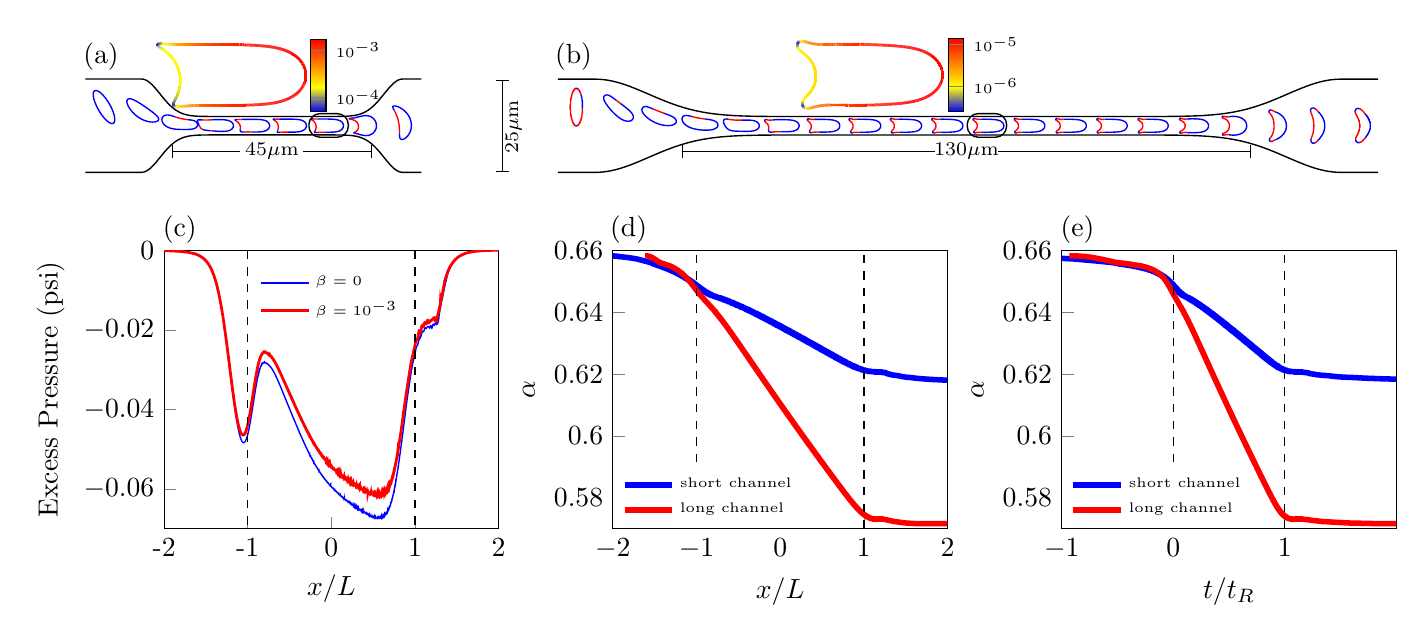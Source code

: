 \begin{tikzpicture}[scale=1.0]

\begin{axis}[
  at = {(-1.0cm,0.0cm)},
  width = 5.85cm,
  hide axis,
  axis equal image,
  xmin = -50,
  xmax = 40,
  ymin = -13,
  ymax = 13,
  xtick = \empty,
  ytick = \empty,
]

% Short stenosed geometry
\addplot[black,line width=0.5pt] coordinates{
(1.0e+02,0.0e+00)
(1.0e+02,4.398e-01)
(1.0e+02,8.796e-01)
(1.0e+02,1.319e+00)
(1.0e+02,1.759e+00)
(1.0e+02,2.199e+00)
(1.0e+02,2.639e+00)
(1.0e+02,3.079e+00)
(1.0e+02,3.518e+00)
(10.0e+01,3.958e+00)
(10.0e+01,4.398e+00)
(9.999e+01,4.838e+00)
(9.999e+01,5.277e+00)
(9.998e+01,5.717e+00)
(9.996e+01,6.156e+00)
(9.992e+01,6.595e+00)
(9.987e+01,7.032e+00)
(9.98e+01,7.465e+00)
(9.968e+01,7.889e+00)
(9.952e+01,8.298e+00)
(9.931e+01,8.682e+00)
(9.904e+01,9.031e+00)
(9.873e+01,9.341e+00)
(9.838e+01,9.612e+00)
(9.801e+01,9.848e+00)
(9.762e+01,1.005e+01)
(9.722e+01,1.023e+01)
(9.681e+01,1.039e+01)
(9.64e+01,1.054e+01)
(9.598e+01,1.066e+01)
(9.555e+01,1.078e+01)
(9.512e+01,1.088e+01)
(9.469e+01,1.098e+01)
(9.426e+01,1.106e+01)
(9.383e+01,1.114e+01)
(9.34e+01,1.122e+01)
(9.296e+01,1.129e+01)
(9.253e+01,1.135e+01)
(9.209e+01,1.141e+01)
(9.166e+01,1.147e+01)
(9.122e+01,1.152e+01)
(9.078e+01,1.157e+01)
(9.034e+01,1.162e+01)
(8.991e+01,1.166e+01)
(8.947e+01,1.17e+01)
(8.903e+01,1.174e+01)
(8.859e+01,1.178e+01)
(8.816e+01,1.181e+01)
(8.772e+01,1.184e+01)
(8.728e+01,1.188e+01)
(8.684e+01,1.19e+01)
(8.64e+01,1.193e+01)
(8.596e+01,1.196e+01)
(8.552e+01,1.198e+01)
(8.508e+01,1.201e+01)
(8.464e+01,1.203e+01)
(8.42e+01,1.205e+01)
(8.377e+01,1.207e+01)
(8.332e+01,1.209e+01)
(8.289e+01,1.211e+01)
(8.245e+01,1.213e+01)
(8.201e+01,1.215e+01)
(8.157e+01,1.216e+01)
(8.113e+01,1.218e+01)
(8.069e+01,1.219e+01)
(8.025e+01,1.221e+01)
(7.981e+01,1.222e+01)
(7.937e+01,1.224e+01)
(7.893e+01,1.225e+01)
(7.849e+01,1.226e+01)
(7.805e+01,1.227e+01)
(7.761e+01,1.228e+01)
(7.717e+01,1.229e+01)
(7.673e+01,1.23e+01)
(7.629e+01,1.231e+01)
(7.585e+01,1.232e+01)
(7.541e+01,1.233e+01)
(7.497e+01,1.234e+01)
(7.453e+01,1.234e+01)
(7.409e+01,1.235e+01)
(7.365e+01,1.236e+01)
(7.321e+01,1.237e+01)
(7.277e+01,1.237e+01)
(7.234e+01,1.238e+01)
(7.189e+01,1.238e+01)
(7.146e+01,1.239e+01)
(7.102e+01,1.24e+01)
(7.058e+01,1.24e+01)
(7.014e+01,1.241e+01)
(6.97e+01,1.241e+01)
(6.926e+01,1.242e+01)
(6.882e+01,1.242e+01)
(6.838e+01,1.242e+01)
(6.794e+01,1.243e+01)
(6.75e+01,1.243e+01)
(6.706e+01,1.244e+01)
(6.662e+01,1.244e+01)
(6.618e+01,1.244e+01)
(6.574e+01,1.244e+01)
(6.53e+01,1.245e+01)
(6.486e+01,1.245e+01)
(6.442e+01,1.245e+01)
(6.398e+01,1.246e+01)
(6.354e+01,1.246e+01)
(6.31e+01,1.246e+01)
(6.266e+01,1.246e+01)
(6.222e+01,1.246e+01)
(6.178e+01,1.247e+01)
(6.134e+01,1.247e+01)
(6.09e+01,1.247e+01)
(6.046e+01,1.247e+01)
(6.002e+01,1.247e+01)
(5.958e+01,1.248e+01)
(5.914e+01,1.248e+01)
(5.87e+01,1.248e+01)
(5.826e+01,1.248e+01)
(5.782e+01,1.248e+01)
(5.738e+01,1.248e+01)
(5.694e+01,1.248e+01)
(5.65e+01,1.248e+01)
(5.606e+01,1.248e+01)
(5.562e+01,1.249e+01)
(5.518e+01,1.249e+01)
(5.474e+01,1.249e+01)
(5.43e+01,1.249e+01)
(5.386e+01,1.249e+01)
(5.343e+01,1.249e+01)
(5.298e+01,1.249e+01)
(5.255e+01,1.249e+01)
(5.21e+01,1.249e+01)
(5.167e+01,1.249e+01)
(5.123e+01,1.249e+01)
(5.079e+01,1.249e+01)
(5.035e+01,1.249e+01)
(4.991e+01,1.249e+01)
(4.947e+01,1.249e+01)
(4.903e+01,1.25e+01)
(4.859e+01,1.25e+01)
(4.815e+01,1.25e+01)
(4.771e+01,1.25e+01)
(4.727e+01,1.25e+01)
(4.683e+01,1.25e+01)
(4.639e+01,1.25e+01)
(4.595e+01,1.25e+01)
(4.551e+01,1.25e+01)
(4.507e+01,1.25e+01)
(4.463e+01,1.25e+01)
(4.419e+01,1.25e+01)
(4.375e+01,1.25e+01)
(4.331e+01,1.25e+01)
(4.287e+01,1.25e+01)
(4.243e+01,1.25e+01)
(4.199e+01,1.25e+01)
(4.155e+01,1.25e+01)
(4.111e+01,1.25e+01)
(4.067e+01,1.25e+01)
(4.023e+01,1.25e+01)
(3.979e+01,1.25e+01)
(3.935e+01,1.25e+01)
(3.891e+01,1.25e+01)
(3.847e+01,1.25e+01)
(3.803e+01,1.25e+01)
(3.759e+01,1.25e+01)
(3.715e+01,1.25e+01)
(3.671e+01,1.25e+01)
(3.627e+01,1.25e+01)
(3.583e+01,1.25e+01)
(3.539e+01,1.25e+01)
(3.495e+01,1.25e+01)
(3.452e+01,1.245e+01)
(3.409e+01,1.234e+01)
(3.369e+01,1.216e+01)
(3.331e+01,1.194e+01)
(3.295e+01,1.169e+01)
(3.261e+01,1.141e+01)
(3.228e+01,1.111e+01)
(3.197e+01,1.08e+01)
(3.167e+01,1.048e+01)
(3.137e+01,1.016e+01)
(3.109e+01,9.825e+00)
(3.08e+01,9.489e+00)
(3.052e+01,9.15e+00)
(3.025e+01,8.809e+00)
(2.997e+01,8.467e+00)
(2.969e+01,8.125e+00)
(2.941e+01,7.784e+00)
(2.913e+01,7.445e+00)
(2.885e+01,7.108e+00)
(2.857e+01,6.774e+00)
(2.827e+01,6.445e+00)
(2.798e+01,6.121e+00)
(2.767e+01,5.803e+00)
(2.736e+01,5.493e+00)
(2.704e+01,5.192e+00)
(2.671e+01,4.901e+00)
(2.637e+01,4.622e+00)
(2.602e+01,4.357e+00)
(2.566e+01,4.108e+00)
(2.528e+01,3.876e+00)
(2.49e+01,3.663e+00)
(2.45e+01,3.469e+00)
(2.41e+01,3.297e+00)
(2.369e+01,3.146e+00)
(2.327e+01,3.015e+00)
(2.284e+01,2.905e+00)
(2.241e+01,2.812e+00)
(2.198e+01,2.736e+00)
(2.154e+01,2.674e+00)
(2.111e+01,2.625e+00)
(2.067e+01,2.586e+00)
(2.023e+01,2.556e+00)
(1.979e+01,2.533e+00)
(1.935e+01,2.515e+00)
(1.891e+01,2.502e+00)
(1.847e+01,2.493e+00)
(1.803e+01,2.486e+00)
(1.759e+01,2.481e+00)
(1.715e+01,2.477e+00)
(1.671e+01,2.475e+00)
(1.627e+01,2.473e+00)
(1.583e+01,2.472e+00)
(1.539e+01,2.471e+00)
(1.495e+01,2.471e+00)
(1.451e+01,2.47e+00)
(1.407e+01,2.47e+00)
(1.363e+01,2.47e+00)
(1.319e+01,2.47e+00)
(1.275e+01,2.47e+00)
(1.231e+01,2.47e+00)
(1.187e+01,2.47e+00)
(1.143e+01,2.47e+00)
(1.099e+01,2.47e+00)
(1.056e+01,2.47e+00)
(1.012e+01,2.47e+00)
(9.675e+00,2.47e+00)
(9.235e+00,2.47e+00)
(8.796e+00,2.47e+00)
(8.356e+00,2.47e+00)
(7.916e+00,2.47e+00)
(7.476e+00,2.47e+00)
(7.037e+00,2.47e+00)
(6.597e+00,2.47e+00)
(6.157e+00,2.47e+00)
(5.717e+00,2.47e+00)
(5.277e+00,2.47e+00)
(4.838e+00,2.47e+00)
(4.398e+00,2.47e+00)
(3.958e+00,2.47e+00)
(3.518e+00,2.47e+00)
(3.079e+00,2.47e+00)
(2.639e+00,2.47e+00)
(2.199e+00,2.47e+00)
(1.759e+00,2.47e+00)
(1.319e+00,2.47e+00)
(8.796e-01,2.47e+00)
(4.398e-01,2.47e+00)
(-3.829e-14,2.47e+00)
(-4.398e-01,2.47e+00)
(-8.796e-01,2.47e+00)
(-1.319e+00,2.47e+00)
(-1.759e+00,2.47e+00)
(-2.199e+00,2.47e+00)
(-2.639e+00,2.47e+00)
(-3.079e+00,2.47e+00)
(-3.518e+00,2.47e+00)
(-3.958e+00,2.47e+00)
(-4.398e+00,2.47e+00)
(-4.838e+00,2.47e+00)
(-5.277e+00,2.47e+00)
(-5.717e+00,2.47e+00)
(-6.157e+00,2.47e+00)
(-6.597e+00,2.47e+00)
(-7.037e+00,2.47e+00)
(-7.476e+00,2.47e+00)
(-7.916e+00,2.47e+00)
(-8.356e+00,2.47e+00)
(-8.796e+00,2.47e+00)
(-9.235e+00,2.47e+00)
(-9.675e+00,2.47e+00)
(-1.012e+01,2.47e+00)
(-1.056e+01,2.47e+00)
(-1.099e+01,2.47e+00)
(-1.143e+01,2.47e+00)
(-1.187e+01,2.47e+00)
(-1.231e+01,2.47e+00)
(-1.275e+01,2.47e+00)
(-1.319e+01,2.47e+00)
(-1.363e+01,2.47e+00)
(-1.407e+01,2.47e+00)
(-1.451e+01,2.47e+00)
(-1.495e+01,2.471e+00)
(-1.539e+01,2.471e+00)
(-1.583e+01,2.472e+00)
(-1.627e+01,2.473e+00)
(-1.671e+01,2.475e+00)
(-1.715e+01,2.477e+00)
(-1.759e+01,2.481e+00)
(-1.803e+01,2.486e+00)
(-1.847e+01,2.493e+00)
(-1.891e+01,2.502e+00)
(-1.935e+01,2.515e+00)
(-1.979e+01,2.533e+00)
(-2.023e+01,2.556e+00)
(-2.067e+01,2.586e+00)
(-2.111e+01,2.625e+00)
(-2.154e+01,2.674e+00)
(-2.198e+01,2.736e+00)
(-2.241e+01,2.812e+00)
(-2.284e+01,2.905e+00)
(-2.327e+01,3.015e+00)
(-2.369e+01,3.146e+00)
(-2.41e+01,3.297e+00)
(-2.45e+01,3.469e+00)
(-2.49e+01,3.663e+00)
(-2.528e+01,3.876e+00)
(-2.566e+01,4.108e+00)
(-2.602e+01,4.357e+00)
(-2.637e+01,4.622e+00)
(-2.671e+01,4.901e+00)
(-2.704e+01,5.192e+00)
(-2.736e+01,5.493e+00)
(-2.767e+01,5.803e+00)
(-2.798e+01,6.121e+00)
(-2.827e+01,6.445e+00)
(-2.857e+01,6.774e+00)
(-2.885e+01,7.108e+00)
(-2.913e+01,7.445e+00)
(-2.941e+01,7.784e+00)
(-2.969e+01,8.125e+00)
(-2.997e+01,8.467e+00)
(-3.025e+01,8.809e+00)
(-3.052e+01,9.15e+00)
(-3.08e+01,9.489e+00)
(-3.109e+01,9.825e+00)
(-3.137e+01,1.016e+01)
(-3.167e+01,1.048e+01)
(-3.197e+01,1.08e+01)
(-3.228e+01,1.111e+01)
(-3.261e+01,1.141e+01)
(-3.295e+01,1.169e+01)
(-3.331e+01,1.194e+01)
(-3.369e+01,1.216e+01)
(-3.409e+01,1.234e+01)
(-3.452e+01,1.245e+01)
(-3.495e+01,1.25e+01)
(-3.539e+01,1.25e+01)
(-3.583e+01,1.25e+01)
(-3.627e+01,1.25e+01)
(-3.671e+01,1.25e+01)
(-3.715e+01,1.25e+01)
(-3.759e+01,1.25e+01)
(-3.803e+01,1.25e+01)
(-3.847e+01,1.25e+01)
(-3.891e+01,1.25e+01)
(-3.935e+01,1.25e+01)
(-3.979e+01,1.25e+01)
(-4.023e+01,1.25e+01)
(-4.067e+01,1.25e+01)
(-4.111e+01,1.25e+01)
(-4.155e+01,1.25e+01)
(-4.199e+01,1.25e+01)
(-4.243e+01,1.25e+01)
(-4.287e+01,1.25e+01)
(-4.331e+01,1.25e+01)
(-4.375e+01,1.25e+01)
(-4.419e+01,1.25e+01)
(-4.463e+01,1.25e+01)
(-4.507e+01,1.25e+01)
(-4.551e+01,1.25e+01)
(-4.595e+01,1.25e+01)
(-4.639e+01,1.25e+01)
(-4.683e+01,1.25e+01)
(-4.727e+01,1.25e+01)
(-4.771e+01,1.25e+01)
(-4.815e+01,1.25e+01)
(-4.859e+01,1.25e+01)
(-4.903e+01,1.25e+01)
(-4.947e+01,1.249e+01)
(-4.991e+01,1.249e+01)
(-5.035e+01,1.249e+01)
(-5.079e+01,1.249e+01)
(-5.123e+01,1.249e+01)
(-5.167e+01,1.249e+01)
(-5.21e+01,1.249e+01)
(-5.255e+01,1.249e+01)
(-5.298e+01,1.249e+01)
(-5.343e+01,1.249e+01)
(-5.386e+01,1.249e+01)
(-5.43e+01,1.249e+01)
(-5.474e+01,1.249e+01)
(-5.518e+01,1.249e+01)
(-5.562e+01,1.249e+01)
(-5.606e+01,1.248e+01)
(-5.65e+01,1.248e+01)
(-5.694e+01,1.248e+01)
(-5.738e+01,1.248e+01)
(-5.782e+01,1.248e+01)
(-5.826e+01,1.248e+01)
(-5.87e+01,1.248e+01)
(-5.914e+01,1.248e+01)
(-5.958e+01,1.248e+01)
(-6.002e+01,1.247e+01)
(-6.046e+01,1.247e+01)
(-6.09e+01,1.247e+01)
(-6.134e+01,1.247e+01)
(-6.178e+01,1.247e+01)
(-6.222e+01,1.246e+01)
(-6.266e+01,1.246e+01)
(-6.31e+01,1.246e+01)
(-6.354e+01,1.246e+01)
(-6.398e+01,1.246e+01)
(-6.442e+01,1.245e+01)
(-6.486e+01,1.245e+01)
(-6.53e+01,1.245e+01)
(-6.574e+01,1.244e+01)
(-6.618e+01,1.244e+01)
(-6.662e+01,1.244e+01)
(-6.706e+01,1.244e+01)
(-6.75e+01,1.243e+01)
(-6.794e+01,1.243e+01)
(-6.838e+01,1.242e+01)
(-6.882e+01,1.242e+01)
(-6.926e+01,1.242e+01)
(-6.97e+01,1.241e+01)
(-7.014e+01,1.241e+01)
(-7.058e+01,1.24e+01)
(-7.102e+01,1.24e+01)
(-7.146e+01,1.239e+01)
(-7.189e+01,1.238e+01)
(-7.234e+01,1.238e+01)
(-7.277e+01,1.237e+01)
(-7.321e+01,1.237e+01)
(-7.365e+01,1.236e+01)
(-7.409e+01,1.235e+01)
(-7.453e+01,1.234e+01)
(-7.497e+01,1.234e+01)
(-7.541e+01,1.233e+01)
(-7.585e+01,1.232e+01)
(-7.629e+01,1.231e+01)
(-7.673e+01,1.23e+01)
(-7.717e+01,1.229e+01)
(-7.761e+01,1.228e+01)
(-7.805e+01,1.227e+01)
(-7.849e+01,1.226e+01)
(-7.893e+01,1.225e+01)
(-7.937e+01,1.224e+01)
(-7.981e+01,1.222e+01)
(-8.025e+01,1.221e+01)
(-8.069e+01,1.219e+01)
(-8.113e+01,1.218e+01)
(-8.157e+01,1.216e+01)
(-8.201e+01,1.215e+01)
(-8.245e+01,1.213e+01)
(-8.289e+01,1.211e+01)
(-8.332e+01,1.209e+01)
(-8.377e+01,1.207e+01)
(-8.42e+01,1.205e+01)
(-8.464e+01,1.203e+01)
(-8.508e+01,1.201e+01)
(-8.552e+01,1.198e+01)
(-8.596e+01,1.196e+01)
(-8.64e+01,1.193e+01)
(-8.684e+01,1.19e+01)
(-8.728e+01,1.188e+01)
(-8.772e+01,1.184e+01)
(-8.816e+01,1.181e+01)
(-8.859e+01,1.178e+01)
(-8.903e+01,1.174e+01)
(-8.947e+01,1.17e+01)
(-8.991e+01,1.166e+01)
(-9.034e+01,1.162e+01)
(-9.078e+01,1.157e+01)
(-9.122e+01,1.152e+01)
(-9.166e+01,1.147e+01)
(-9.209e+01,1.141e+01)
(-9.253e+01,1.135e+01)
(-9.296e+01,1.129e+01)
(-9.34e+01,1.122e+01)
(-9.383e+01,1.114e+01)
(-9.426e+01,1.106e+01)
(-9.469e+01,1.098e+01)
(-9.512e+01,1.088e+01)
(-9.555e+01,1.078e+01)
(-9.598e+01,1.066e+01)
(-9.64e+01,1.054e+01)
(-9.681e+01,1.039e+01)
(-9.722e+01,1.023e+01)
(-9.762e+01,1.005e+01)
(-9.801e+01,9.848e+00)
(-9.838e+01,9.612e+00)
(-9.873e+01,9.341e+00)
(-9.904e+01,9.031e+00)
(-9.931e+01,8.682e+00)
(-9.952e+01,8.298e+00)
(-9.968e+01,7.889e+00)
(-9.98e+01,7.465e+00)
(-9.987e+01,7.032e+00)
(-9.992e+01,6.595e+00)
(-9.996e+01,6.156e+00)
(-9.998e+01,5.717e+00)
(-9.999e+01,5.277e+00)
(-9.999e+01,4.838e+00)
(-10.0e+01,4.398e+00)
(-10.0e+01,3.958e+00)
(-1.0e+02,3.518e+00)
(-1.0e+02,3.079e+00)
(-1.0e+02,2.639e+00)
(-1.0e+02,2.199e+00)
(-1.0e+02,1.759e+00)
(-1.0e+02,1.319e+00)
(-1.0e+02,8.796e-01)
(-1.0e+02,4.398e-01)
(-1.0e+02,-4.02e-15)
(-1.0e+02,-4.398e-01)
(-1.0e+02,-8.796e-01)
(-1.0e+02,-1.319e+00)
(-1.0e+02,-1.759e+00)
(-1.0e+02,-2.199e+00)
(-1.0e+02,-2.639e+00)
(-1.0e+02,-3.079e+00)
(-1.0e+02,-3.518e+00)
(-10.0e+01,-3.958e+00)
(-10.0e+01,-4.398e+00)
(-9.999e+01,-4.838e+00)
(-9.999e+01,-5.277e+00)
(-9.998e+01,-5.717e+00)
(-9.996e+01,-6.156e+00)
(-9.992e+01,-6.595e+00)
(-9.987e+01,-7.032e+00)
(-9.98e+01,-7.465e+00)
(-9.968e+01,-7.889e+00)
(-9.952e+01,-8.298e+00)
(-9.931e+01,-8.682e+00)
(-9.904e+01,-9.031e+00)
(-9.873e+01,-9.341e+00)
(-9.838e+01,-9.612e+00)
(-9.801e+01,-9.848e+00)
(-9.762e+01,-1.005e+01)
(-9.722e+01,-1.023e+01)
(-9.681e+01,-1.039e+01)
(-9.64e+01,-1.054e+01)
(-9.598e+01,-1.066e+01)
(-9.555e+01,-1.078e+01)
(-9.512e+01,-1.088e+01)
(-9.469e+01,-1.098e+01)
(-9.426e+01,-1.106e+01)
(-9.383e+01,-1.114e+01)
(-9.34e+01,-1.122e+01)
(-9.296e+01,-1.129e+01)
(-9.253e+01,-1.135e+01)
(-9.209e+01,-1.141e+01)
(-9.166e+01,-1.147e+01)
(-9.122e+01,-1.152e+01)
(-9.078e+01,-1.157e+01)
(-9.034e+01,-1.162e+01)
(-8.991e+01,-1.166e+01)
(-8.947e+01,-1.17e+01)
(-8.903e+01,-1.174e+01)
(-8.859e+01,-1.178e+01)
(-8.816e+01,-1.181e+01)
(-8.772e+01,-1.184e+01)
(-8.728e+01,-1.188e+01)
(-8.684e+01,-1.19e+01)
(-8.64e+01,-1.193e+01)
(-8.596e+01,-1.196e+01)
(-8.552e+01,-1.198e+01)
(-8.508e+01,-1.201e+01)
(-8.464e+01,-1.203e+01)
(-8.42e+01,-1.205e+01)
(-8.377e+01,-1.207e+01)
(-8.332e+01,-1.209e+01)
(-8.289e+01,-1.211e+01)
(-8.245e+01,-1.213e+01)
(-8.201e+01,-1.215e+01)
(-8.157e+01,-1.216e+01)
(-8.113e+01,-1.218e+01)
(-8.069e+01,-1.219e+01)
(-8.025e+01,-1.221e+01)
(-7.981e+01,-1.222e+01)
(-7.937e+01,-1.224e+01)
(-7.893e+01,-1.225e+01)
(-7.849e+01,-1.226e+01)
(-7.805e+01,-1.227e+01)
(-7.761e+01,-1.228e+01)
(-7.717e+01,-1.229e+01)
(-7.673e+01,-1.23e+01)
(-7.629e+01,-1.231e+01)
(-7.585e+01,-1.232e+01)
(-7.541e+01,-1.233e+01)
(-7.497e+01,-1.234e+01)
(-7.453e+01,-1.234e+01)
(-7.409e+01,-1.235e+01)
(-7.365e+01,-1.236e+01)
(-7.321e+01,-1.237e+01)
(-7.277e+01,-1.237e+01)
(-7.234e+01,-1.238e+01)
(-7.189e+01,-1.238e+01)
(-7.146e+01,-1.239e+01)
(-7.102e+01,-1.24e+01)
(-7.058e+01,-1.24e+01)
(-7.014e+01,-1.241e+01)
(-6.97e+01,-1.241e+01)
(-6.926e+01,-1.242e+01)
(-6.882e+01,-1.242e+01)
(-6.838e+01,-1.242e+01)
(-6.794e+01,-1.243e+01)
(-6.75e+01,-1.243e+01)
(-6.706e+01,-1.244e+01)
(-6.662e+01,-1.244e+01)
(-6.618e+01,-1.244e+01)
(-6.574e+01,-1.244e+01)
(-6.53e+01,-1.245e+01)
(-6.486e+01,-1.245e+01)
(-6.442e+01,-1.245e+01)
(-6.398e+01,-1.246e+01)
(-6.354e+01,-1.246e+01)
(-6.31e+01,-1.246e+01)
(-6.266e+01,-1.246e+01)
(-6.222e+01,-1.246e+01)
(-6.178e+01,-1.247e+01)
(-6.134e+01,-1.247e+01)
(-6.09e+01,-1.247e+01)
(-6.046e+01,-1.247e+01)
(-6.002e+01,-1.247e+01)
(-5.958e+01,-1.248e+01)
(-5.914e+01,-1.248e+01)
(-5.87e+01,-1.248e+01)
(-5.826e+01,-1.248e+01)
(-5.782e+01,-1.248e+01)
(-5.738e+01,-1.248e+01)
(-5.694e+01,-1.248e+01)
(-5.65e+01,-1.248e+01)
(-5.606e+01,-1.248e+01)
(-5.562e+01,-1.249e+01)
(-5.518e+01,-1.249e+01)
(-5.474e+01,-1.249e+01)
(-5.43e+01,-1.249e+01)
(-5.386e+01,-1.249e+01)
(-5.343e+01,-1.249e+01)
(-5.298e+01,-1.249e+01)
(-5.255e+01,-1.249e+01)
(-5.21e+01,-1.249e+01)
(-5.167e+01,-1.249e+01)
(-5.123e+01,-1.249e+01)
(-5.079e+01,-1.249e+01)
(-5.035e+01,-1.249e+01)
(-4.991e+01,-1.249e+01)
(-4.947e+01,-1.249e+01)
(-4.903e+01,-1.25e+01)
(-4.859e+01,-1.25e+01)
(-4.815e+01,-1.25e+01)
(-4.771e+01,-1.25e+01)
(-4.727e+01,-1.25e+01)
(-4.683e+01,-1.25e+01)
(-4.639e+01,-1.25e+01)
(-4.595e+01,-1.25e+01)
(-4.551e+01,-1.25e+01)
(-4.507e+01,-1.25e+01)
(-4.463e+01,-1.25e+01)
(-4.419e+01,-1.25e+01)
(-4.375e+01,-1.25e+01)
(-4.331e+01,-1.25e+01)
(-4.287e+01,-1.25e+01)
(-4.243e+01,-1.25e+01)
(-4.199e+01,-1.25e+01)
(-4.155e+01,-1.25e+01)
(-4.111e+01,-1.25e+01)
(-4.067e+01,-1.25e+01)
(-4.023e+01,-1.25e+01)
(-3.979e+01,-1.25e+01)
(-3.935e+01,-1.25e+01)
(-3.891e+01,-1.25e+01)
(-3.847e+01,-1.25e+01)
(-3.803e+01,-1.25e+01)
(-3.759e+01,-1.25e+01)
(-3.715e+01,-1.25e+01)
(-3.671e+01,-1.25e+01)
(-3.627e+01,-1.25e+01)
(-3.583e+01,-1.25e+01)
(-3.539e+01,-1.25e+01)
(-3.495e+01,-1.25e+01)
(-3.452e+01,-1.245e+01)
(-3.409e+01,-1.234e+01)
(-3.369e+01,-1.216e+01)
(-3.331e+01,-1.194e+01)
(-3.295e+01,-1.169e+01)
(-3.261e+01,-1.141e+01)
(-3.228e+01,-1.111e+01)
(-3.197e+01,-1.08e+01)
(-3.167e+01,-1.048e+01)
(-3.137e+01,-1.016e+01)
(-3.109e+01,-9.825e+00)
(-3.08e+01,-9.489e+00)
(-3.052e+01,-9.15e+00)
(-3.025e+01,-8.809e+00)
(-2.997e+01,-8.467e+00)
(-2.969e+01,-8.125e+00)
(-2.941e+01,-7.784e+00)
(-2.913e+01,-7.445e+00)
(-2.885e+01,-7.108e+00)
(-2.857e+01,-6.774e+00)
(-2.827e+01,-6.445e+00)
(-2.798e+01,-6.121e+00)
(-2.767e+01,-5.803e+00)
(-2.736e+01,-5.493e+00)
(-2.704e+01,-5.192e+00)
(-2.671e+01,-4.901e+00)
(-2.637e+01,-4.622e+00)
(-2.602e+01,-4.357e+00)
(-2.566e+01,-4.108e+00)
(-2.528e+01,-3.876e+00)
(-2.49e+01,-3.663e+00)
(-2.45e+01,-3.469e+00)
(-2.41e+01,-3.297e+00)
(-2.369e+01,-3.146e+00)
(-2.327e+01,-3.015e+00)
(-2.284e+01,-2.905e+00)
(-2.241e+01,-2.812e+00)
(-2.198e+01,-2.736e+00)
(-2.154e+01,-2.674e+00)
(-2.111e+01,-2.625e+00)
(-2.067e+01,-2.586e+00)
(-2.023e+01,-2.556e+00)
(-1.979e+01,-2.533e+00)
(-1.935e+01,-2.515e+00)
(-1.891e+01,-2.502e+00)
(-1.847e+01,-2.493e+00)
(-1.803e+01,-2.486e+00)
(-1.759e+01,-2.481e+00)
(-1.715e+01,-2.477e+00)
(-1.671e+01,-2.475e+00)
(-1.627e+01,-2.473e+00)
(-1.583e+01,-2.472e+00)
(-1.539e+01,-2.471e+00)
(-1.495e+01,-2.471e+00)
(-1.451e+01,-2.47e+00)
(-1.407e+01,-2.47e+00)
(-1.363e+01,-2.47e+00)
(-1.319e+01,-2.47e+00)
(-1.275e+01,-2.47e+00)
(-1.231e+01,-2.47e+00)
(-1.187e+01,-2.47e+00)
(-1.143e+01,-2.47e+00)
(-1.099e+01,-2.47e+00)
(-1.056e+01,-2.47e+00)
(-1.012e+01,-2.47e+00)
(-9.675e+00,-2.47e+00)
(-9.235e+00,-2.47e+00)
(-8.796e+00,-2.47e+00)
(-8.356e+00,-2.47e+00)
(-7.916e+00,-2.47e+00)
(-7.476e+00,-2.47e+00)
(-7.037e+00,-2.47e+00)
(-6.597e+00,-2.47e+00)
(-6.157e+00,-2.47e+00)
(-5.717e+00,-2.47e+00)
(-5.277e+00,-2.47e+00)
(-4.838e+00,-2.47e+00)
(-4.398e+00,-2.47e+00)
(-3.958e+00,-2.47e+00)
(-3.518e+00,-2.47e+00)
(-3.079e+00,-2.47e+00)
(-2.639e+00,-2.47e+00)
(-2.199e+00,-2.47e+00)
(-1.759e+00,-2.47e+00)
(-1.319e+00,-2.47e+00)
(-8.796e-01,-2.47e+00)
(-4.398e-01,-2.47e+00)
(7.045e-14,-2.47e+00)
(4.398e-01,-2.47e+00)
(8.796e-01,-2.47e+00)
(1.319e+00,-2.47e+00)
(1.759e+00,-2.47e+00)
(2.199e+00,-2.47e+00)
(2.639e+00,-2.47e+00)
(3.079e+00,-2.47e+00)
(3.518e+00,-2.47e+00)
(3.958e+00,-2.47e+00)
(4.398e+00,-2.47e+00)
(4.838e+00,-2.47e+00)
(5.277e+00,-2.47e+00)
(5.717e+00,-2.47e+00)
(6.157e+00,-2.47e+00)
(6.597e+00,-2.47e+00)
(7.037e+00,-2.47e+00)
(7.476e+00,-2.47e+00)
(7.916e+00,-2.47e+00)
(8.356e+00,-2.47e+00)
(8.796e+00,-2.47e+00)
(9.235e+00,-2.47e+00)
(9.675e+00,-2.47e+00)
(1.012e+01,-2.47e+00)
(1.056e+01,-2.47e+00)
(1.099e+01,-2.47e+00)
(1.143e+01,-2.47e+00)
(1.187e+01,-2.47e+00)
(1.231e+01,-2.47e+00)
(1.275e+01,-2.47e+00)
(1.319e+01,-2.47e+00)
(1.363e+01,-2.47e+00)
(1.407e+01,-2.47e+00)
(1.451e+01,-2.47e+00)
(1.495e+01,-2.471e+00)
(1.539e+01,-2.471e+00)
(1.583e+01,-2.472e+00)
(1.627e+01,-2.473e+00)
(1.671e+01,-2.475e+00)
(1.715e+01,-2.477e+00)
(1.759e+01,-2.481e+00)
(1.803e+01,-2.486e+00)
(1.847e+01,-2.493e+00)
(1.891e+01,-2.502e+00)
(1.935e+01,-2.515e+00)
(1.979e+01,-2.533e+00)
(2.023e+01,-2.556e+00)
(2.067e+01,-2.586e+00)
(2.111e+01,-2.625e+00)
(2.154e+01,-2.674e+00)
(2.198e+01,-2.736e+00)
(2.241e+01,-2.812e+00)
(2.284e+01,-2.905e+00)
(2.327e+01,-3.015e+00)
(2.369e+01,-3.146e+00)
(2.41e+01,-3.297e+00)
(2.45e+01,-3.469e+00)
(2.49e+01,-3.663e+00)
(2.528e+01,-3.876e+00)
(2.566e+01,-4.108e+00)
(2.602e+01,-4.357e+00)
(2.637e+01,-4.622e+00)
(2.671e+01,-4.901e+00)
(2.704e+01,-5.192e+00)
(2.736e+01,-5.493e+00)
(2.767e+01,-5.803e+00)
(2.798e+01,-6.121e+00)
(2.827e+01,-6.445e+00)
(2.857e+01,-6.774e+00)
(2.885e+01,-7.108e+00)
(2.913e+01,-7.445e+00)
(2.941e+01,-7.784e+00)
(2.969e+01,-8.125e+00)
(2.997e+01,-8.467e+00)
(3.025e+01,-8.809e+00)
(3.052e+01,-9.15e+00)
(3.08e+01,-9.489e+00)
(3.109e+01,-9.825e+00)
(3.137e+01,-1.016e+01)
(3.167e+01,-1.048e+01)
(3.197e+01,-1.08e+01)
(3.228e+01,-1.111e+01)
(3.261e+01,-1.141e+01)
(3.295e+01,-1.169e+01)
(3.331e+01,-1.194e+01)
(3.369e+01,-1.216e+01)
(3.409e+01,-1.234e+01)
(3.452e+01,-1.245e+01)
(3.495e+01,-1.25e+01)
(3.539e+01,-1.25e+01)
(3.583e+01,-1.25e+01)
(3.627e+01,-1.25e+01)
(3.671e+01,-1.25e+01)
(3.715e+01,-1.25e+01)
(3.759e+01,-1.25e+01)
(3.803e+01,-1.25e+01)
(3.847e+01,-1.25e+01)
(3.891e+01,-1.25e+01)
(3.935e+01,-1.25e+01)
(3.979e+01,-1.25e+01)
(4.023e+01,-1.25e+01)
(4.067e+01,-1.25e+01)
(4.111e+01,-1.25e+01)
(4.155e+01,-1.25e+01)
(4.199e+01,-1.25e+01)
(4.243e+01,-1.25e+01)
(4.287e+01,-1.25e+01)
(4.331e+01,-1.25e+01)
(4.375e+01,-1.25e+01)
(4.419e+01,-1.25e+01)
(4.463e+01,-1.25e+01)
(4.507e+01,-1.25e+01)
(4.551e+01,-1.25e+01)
(4.595e+01,-1.25e+01)
(4.639e+01,-1.25e+01)
(4.683e+01,-1.25e+01)
(4.727e+01,-1.25e+01)
(4.771e+01,-1.25e+01)
(4.815e+01,-1.25e+01)
(4.859e+01,-1.25e+01)
(4.903e+01,-1.25e+01)
(4.947e+01,-1.249e+01)
(4.991e+01,-1.249e+01)
(5.035e+01,-1.249e+01)
(5.079e+01,-1.249e+01)
(5.123e+01,-1.249e+01)
(5.167e+01,-1.249e+01)
(5.21e+01,-1.249e+01)
(5.255e+01,-1.249e+01)
(5.298e+01,-1.249e+01)
(5.343e+01,-1.249e+01)
(5.386e+01,-1.249e+01)
(5.43e+01,-1.249e+01)
(5.474e+01,-1.249e+01)
(5.518e+01,-1.249e+01)
(5.562e+01,-1.249e+01)
(5.606e+01,-1.248e+01)
(5.65e+01,-1.248e+01)
(5.694e+01,-1.248e+01)
(5.738e+01,-1.248e+01)
(5.782e+01,-1.248e+01)
(5.826e+01,-1.248e+01)
(5.87e+01,-1.248e+01)
(5.914e+01,-1.248e+01)
(5.958e+01,-1.248e+01)
(6.002e+01,-1.247e+01)
(6.046e+01,-1.247e+01)
(6.09e+01,-1.247e+01)
(6.134e+01,-1.247e+01)
(6.178e+01,-1.247e+01)
(6.222e+01,-1.246e+01)
(6.266e+01,-1.246e+01)
(6.31e+01,-1.246e+01)
(6.354e+01,-1.246e+01)
(6.398e+01,-1.246e+01)
(6.442e+01,-1.245e+01)
(6.486e+01,-1.245e+01)
(6.53e+01,-1.245e+01)
(6.574e+01,-1.244e+01)
(6.618e+01,-1.244e+01)
(6.662e+01,-1.244e+01)
(6.706e+01,-1.244e+01)
(6.75e+01,-1.243e+01)
(6.794e+01,-1.243e+01)
(6.838e+01,-1.242e+01)
(6.882e+01,-1.242e+01)
(6.926e+01,-1.242e+01)
(6.97e+01,-1.241e+01)
(7.014e+01,-1.241e+01)
(7.058e+01,-1.24e+01)
(7.102e+01,-1.24e+01)
(7.146e+01,-1.239e+01)
(7.189e+01,-1.238e+01)
(7.234e+01,-1.238e+01)
(7.277e+01,-1.237e+01)
(7.321e+01,-1.237e+01)
(7.365e+01,-1.236e+01)
(7.409e+01,-1.235e+01)
(7.453e+01,-1.234e+01)
(7.497e+01,-1.234e+01)
(7.541e+01,-1.233e+01)
(7.585e+01,-1.232e+01)
(7.629e+01,-1.231e+01)
(7.673e+01,-1.23e+01)
(7.717e+01,-1.229e+01)
(7.761e+01,-1.228e+01)
(7.805e+01,-1.227e+01)
(7.849e+01,-1.226e+01)
(7.893e+01,-1.225e+01)
(7.937e+01,-1.224e+01)
(7.981e+01,-1.222e+01)
(8.025e+01,-1.221e+01)
(8.069e+01,-1.219e+01)
(8.113e+01,-1.218e+01)
(8.157e+01,-1.216e+01)
(8.201e+01,-1.215e+01)
(8.245e+01,-1.213e+01)
(8.289e+01,-1.211e+01)
(8.332e+01,-1.209e+01)
(8.377e+01,-1.207e+01)
(8.42e+01,-1.205e+01)
(8.464e+01,-1.203e+01)
(8.508e+01,-1.201e+01)
(8.552e+01,-1.198e+01)
(8.596e+01,-1.196e+01)
(8.64e+01,-1.193e+01)
(8.684e+01,-1.19e+01)
(8.728e+01,-1.188e+01)
(8.772e+01,-1.184e+01)
(8.816e+01,-1.181e+01)
(8.859e+01,-1.178e+01)
(8.903e+01,-1.174e+01)
(8.947e+01,-1.17e+01)
(8.991e+01,-1.166e+01)
(9.034e+01,-1.162e+01)
(9.078e+01,-1.157e+01)
(9.122e+01,-1.152e+01)
(9.166e+01,-1.147e+01)
(9.209e+01,-1.141e+01)
(9.253e+01,-1.135e+01)
(9.296e+01,-1.129e+01)
(9.34e+01,-1.122e+01)
(9.383e+01,-1.114e+01)
(9.426e+01,-1.106e+01)
(9.469e+01,-1.098e+01)
(9.512e+01,-1.088e+01)
(9.555e+01,-1.078e+01)
(9.598e+01,-1.066e+01)
(9.64e+01,-1.054e+01)
(9.681e+01,-1.039e+01)
(9.722e+01,-1.023e+01)
(9.762e+01,-1.005e+01)
(9.801e+01,-9.848e+00)
(9.838e+01,-9.612e+00)
(9.873e+01,-9.341e+00)
(9.904e+01,-9.031e+00)
(9.931e+01,-8.682e+00)
(9.952e+01,-8.298e+00)
(9.968e+01,-7.889e+00)
(9.98e+01,-7.465e+00)
(9.987e+01,-7.032e+00)
(9.992e+01,-6.595e+00)
(9.996e+01,-6.156e+00)
(9.998e+01,-5.717e+00)
(9.999e+01,-5.277e+00)
(9.999e+01,-4.838e+00)
(10.0e+01,-4.398e+00)
(10.0e+01,-3.958e+00)
(1.0e+02,-3.518e+00)
(1.0e+02,-3.079e+00)
(1.0e+02,-2.639e+00)
(1.0e+02,-2.199e+00)
(1.0e+02,-1.759e+00)
(1.0e+02,-1.319e+00)
(1.0e+02,-8.796e-01)
(1.0e+02,-4.398e-01)
};

% 1st vesicle
\addplot[blue,line width=0.5pt] coordinates{
(-4.751e+01,9.343e+00)
(-4.755e+01,9.313e+00)
(-4.76e+01,9.28e+00)
(-4.764e+01,9.241e+00)
(-4.767e+01,9.198e+00)
(-4.771e+01,9.15e+00)
(-4.774e+01,9.098e+00)
(-4.777e+01,9.042e+00)
(-4.779e+01,8.981e+00)
(-4.782e+01,8.916e+00)
(-4.784e+01,8.847e+00)
(-4.785e+01,8.773e+00)
(-4.787e+01,8.696e+00)
(-4.787e+01,8.614e+00)
(-4.788e+01,8.529e+00)
(-4.789e+01,8.44e+00)
(-4.789e+01,8.348e+00)
(-4.789e+01,8.251e+00)
(-4.788e+01,8.152e+00)
(-4.787e+01,8.048e+00)
(-4.786e+01,7.942e+00)
(-4.785e+01,7.832e+00)
(-4.783e+01,7.72e+00)
(-4.781e+01,7.604e+00)
(-4.779e+01,7.486e+00)
(-4.776e+01,7.365e+00)
(-4.773e+01,7.242e+00)
(-4.77e+01,7.116e+00)
(-4.766e+01,6.988e+00)
(-4.763e+01,6.857e+00)
(-4.758e+01,6.725e+00)
(-4.754e+01,6.591e+00)
(-4.749e+01,6.455e+00)
(-4.745e+01,6.318e+00)
(-4.739e+01,6.179e+00)
(-4.734e+01,6.039e+00)
(-4.728e+01,5.898e+00)
(-4.722e+01,5.756e+00)
(-4.716e+01,5.613e+00)
(-4.71e+01,5.469e+00)
(-4.703e+01,5.325e+00)
(-4.696e+01,5.181e+00)
(-4.689e+01,5.036e+00)
(-4.682e+01,4.891e+00)
(-4.675e+01,4.747e+00)
(-4.667e+01,4.603e+00)
(-4.659e+01,4.459e+00)
(-4.651e+01,4.316e+00)
(-4.643e+01,4.173e+00)
(-4.635e+01,4.031e+00)
(-4.627e+01,3.891e+00)
(-4.618e+01,3.751e+00)
(-4.609e+01,3.613e+00)
(-4.601e+01,3.477e+00)
(-4.592e+01,3.342e+00)
(-4.583e+01,3.208e+00)
(-4.574e+01,3.077e+00)
(-4.564e+01,2.948e+00)
(-4.555e+01,2.821e+00)
(-4.546e+01,2.696e+00)
(-4.536e+01,2.574e+00)
(-4.527e+01,2.454e+00)
(-4.518e+01,2.337e+00)
(-4.508e+01,2.223e+00)
(-4.499e+01,2.112e+00)
(-4.489e+01,2.004e+00)
(-4.48e+01,1.9e+00)
(-4.47e+01,1.798e+00)
(-4.461e+01,1.7e+00)
(-4.452e+01,1.606e+00)
(-4.442e+01,1.515e+00)
(-4.433e+01,1.428e+00)
(-4.424e+01,1.344e+00)
(-4.415e+01,1.265e+00)
(-4.406e+01,1.19e+00)
(-4.397e+01,1.118e+00)
(-4.388e+01,1.051e+00)
(-4.38e+01,9.882e-01)
(-4.371e+01,9.295e-01)
(-4.363e+01,8.753e-01)
(-4.354e+01,8.254e-01)
(-4.346e+01,7.8e-01)
(-4.338e+01,7.392e-01)
(-4.331e+01,7.029e-01)
(-4.323e+01,6.712e-01)
(-4.316e+01,6.441e-01)
(-4.309e+01,6.217e-01)
(-4.302e+01,6.04e-01)
(-4.295e+01,5.91e-01)
(-4.288e+01,5.827e-01)
(-4.282e+01,5.792e-01)
(-4.276e+01,5.804e-01)
(-4.27e+01,5.863e-01)
(-4.264e+01,5.969e-01)
(-4.259e+01,6.123e-01)
(-4.254e+01,6.323e-01)
(-4.249e+01,6.571e-01)
(-4.245e+01,6.864e-01)
(-4.24e+01,7.205e-01)
(-4.236e+01,7.59e-01)
(-4.233e+01,8.022e-01)
(-4.229e+01,8.498e-01)
(-4.226e+01,9.019e-01)
(-4.223e+01,9.583e-01)
(-4.221e+01,1.019e+00)
(-4.218e+01,1.084e+00)
(-4.216e+01,1.153e+00)
(-4.215e+01,1.227e+00)
(-4.213e+01,1.304e+00)
(-4.213e+01,1.385e+00)
(-4.212e+01,1.471e+00)
(-4.211e+01,1.56e+00)
(-4.211e+01,1.652e+00)
(-4.211e+01,1.749e+00)
(-4.212e+01,1.848e+00)
(-4.213e+01,1.952e+00)
(-4.214e+01,2.058e+00)
(-4.215e+01,2.167e+00)
(-4.217e+01,2.28e+00)
(-4.219e+01,2.396e+00)
(-4.221e+01,2.514e+00)
(-4.224e+01,2.635e+00)
(-4.227e+01,2.758e+00)
(-4.23e+01,2.884e+00)
(-4.234e+01,3.012e+00)
(-4.237e+01,3.143e+00)
(-4.242e+01,3.275e+00)
(-4.246e+01,3.409e+00)
(-4.251e+01,3.545e+00)
(-4.255e+01,3.682e+00)
(-4.261e+01,3.821e+00)
(-4.266e+01,3.961e+00)
(-4.272e+01,4.102e+00)
(-4.278e+01,4.244e+00)
(-4.284e+01,4.387e+00)
(-4.29e+01,4.531e+00)
(-4.297e+01,4.675e+00)
(-4.304e+01,4.819e+00)
(-4.311e+01,4.964e+00)
(-4.318e+01,5.109e+00)
(-4.325e+01,5.253e+00)
(-4.333e+01,5.397e+00)
(-4.341e+01,5.541e+00)
(-4.349e+01,5.684e+00)
(-4.357e+01,5.827e+00)
(-4.365e+01,5.969e+00)
(-4.373e+01,6.109e+00)
(-4.382e+01,6.249e+00)
(-4.391e+01,6.387e+00)
(-4.399e+01,6.523e+00)
(-4.408e+01,6.658e+00)
(-4.417e+01,6.792e+00)
(-4.426e+01,6.923e+00)
(-4.436e+01,7.052e+00)
(-4.445e+01,7.179e+00)
(-4.454e+01,7.304e+00)
(-4.464e+01,7.426e+00)
(-4.473e+01,7.546e+00)
(-4.482e+01,7.662e+00)
(-4.492e+01,7.777e+00)
(-4.501e+01,7.888e+00)
(-4.511e+01,7.996e+00)
(-4.52e+01,8.1e+00)
(-4.53e+01,8.202e+00)
(-4.539e+01,8.3e+00)
(-4.548e+01,8.394e+00)
(-4.558e+01,8.485e+00)
(-4.567e+01,8.572e+00)
(-4.576e+01,8.656e+00)
(-4.585e+01,8.735e+00)
(-4.594e+01,8.81e+00)
(-4.603e+01,8.882e+00)
(-4.612e+01,8.949e+00)
(-4.62e+01,9.012e+00)
(-4.629e+01,9.07e+00)
(-4.637e+01,9.125e+00)
(-4.646e+01,9.175e+00)
(-4.654e+01,9.22e+00)
(-4.662e+01,9.261e+00)
(-4.669e+01,9.297e+00)
(-4.677e+01,9.329e+00)
(-4.684e+01,9.356e+00)
(-4.691e+01,9.378e+00)
(-4.698e+01,9.396e+00)
(-4.705e+01,9.409e+00)
(-4.712e+01,9.417e+00)
(-4.718e+01,9.421e+00)
(-4.724e+01,9.42e+00)
(-4.73e+01,9.414e+00)
(-4.736e+01,9.403e+00)
(-4.741e+01,9.388e+00)
(-4.746e+01,9.368e+00)
(-4.751e+01,9.343e+00)
(-4.755e+01,9.313e+00)
};

% 2nd vesicle
\addplot[blue,line width=0.5pt] coordinates{
(-3.878e+01,6.884e+00)
(-3.881e+01,6.834e+00)
(-3.882e+01,6.783e+00)
(-3.884e+01,6.729e+00)
(-3.885e+01,6.674e+00)
(-3.886e+01,6.615e+00)
(-3.887e+01,6.555e+00)
(-3.887e+01,6.492e+00)
(-3.887e+01,6.426e+00)
(-3.886e+01,6.357e+00)
(-3.885e+01,6.285e+00)
(-3.884e+01,6.211e+00)
(-3.883e+01,6.134e+00)
(-3.881e+01,6.054e+00)
(-3.879e+01,5.971e+00)
(-3.876e+01,5.886e+00)
(-3.873e+01,5.798e+00)
(-3.87e+01,5.708e+00)
(-3.866e+01,5.615e+00)
(-3.862e+01,5.519e+00)
(-3.858e+01,5.422e+00)
(-3.853e+01,5.322e+00)
(-3.848e+01,5.22e+00)
(-3.842e+01,5.117e+00)
(-3.837e+01,5.011e+00)
(-3.83e+01,4.904e+00)
(-3.824e+01,4.796e+00)
(-3.817e+01,4.686e+00)
(-3.809e+01,4.575e+00)
(-3.802e+01,4.463e+00)
(-3.794e+01,4.35e+00)
(-3.785e+01,4.236e+00)
(-3.777e+01,4.122e+00)
(-3.768e+01,4.008e+00)
(-3.758e+01,3.893e+00)
(-3.749e+01,3.779e+00)
(-3.739e+01,3.665e+00)
(-3.728e+01,3.551e+00)
(-3.717e+01,3.438e+00)
(-3.707e+01,3.325e+00)
(-3.695e+01,3.214e+00)
(-3.684e+01,3.104e+00)
(-3.672e+01,2.995e+00)
(-3.66e+01,2.887e+00)
(-3.647e+01,2.782e+00)
(-3.635e+01,2.678e+00)
(-3.622e+01,2.576e+00)
(-3.609e+01,2.477e+00)
(-3.596e+01,2.38e+00)
(-3.582e+01,2.286e+00)
(-3.569e+01,2.194e+00)
(-3.555e+01,2.106e+00)
(-3.541e+01,2.02e+00)
(-3.527e+01,1.937e+00)
(-3.513e+01,1.858e+00)
(-3.499e+01,1.782e+00)
(-3.485e+01,1.709e+00)
(-3.47e+01,1.64e+00)
(-3.456e+01,1.574e+00)
(-3.442e+01,1.512e+00)
(-3.428e+01,1.453e+00)
(-3.413e+01,1.398e+00)
(-3.399e+01,1.347e+00)
(-3.385e+01,1.299e+00)
(-3.371e+01,1.255e+00)
(-3.358e+01,1.214e+00)
(-3.344e+01,1.177e+00)
(-3.331e+01,1.143e+00)
(-3.317e+01,1.113e+00)
(-3.304e+01,1.086e+00)
(-3.292e+01,1.062e+00)
(-3.279e+01,1.041e+00)
(-3.267e+01,1.024e+00)
(-3.255e+01,1.009e+00)
(-3.243e+01,9.968e-01)
(-3.232e+01,9.864e-01)
(-3.221e+01,9.785e-01)
(-3.21e+01,9.736e-01)
(-3.2e+01,9.723e-01)
(-3.19e+01,9.746e-01)
(-3.18e+01,9.795e-01)
(-3.171e+01,9.857e-01)
(-3.162e+01,9.921e-01)
(-3.154e+01,9.982e-01)
(-3.145e+01,1.005e+00)
(-3.137e+01,1.012e+00)
(-3.13e+01,1.022e+00)
(-3.123e+01,1.034e+00)
(-3.116e+01,1.049e+00)
(-3.11e+01,1.067e+00)
(-3.104e+01,1.086e+00)
(-3.098e+01,1.107e+00)
(-3.092e+01,1.128e+00)
(-3.087e+01,1.151e+00)
(-3.082e+01,1.174e+00)
(-3.077e+01,1.198e+00)
(-3.072e+01,1.224e+00)
(-3.068e+01,1.252e+00)
(-3.063e+01,1.282e+00)
(-3.058e+01,1.315e+00)
(-3.054e+01,1.352e+00)
(-3.05e+01,1.394e+00)
(-3.046e+01,1.442e+00)
(-3.043e+01,1.495e+00)
(-3.04e+01,1.554e+00)
(-3.038e+01,1.619e+00)
(-3.037e+01,1.69e+00)
(-3.036e+01,1.766e+00)
(-3.037e+01,1.844e+00)
(-3.039e+01,1.924e+00)
(-3.042e+01,2.005e+00)
(-3.045e+01,2.087e+00)
(-3.05e+01,2.169e+00)
(-3.055e+01,2.25e+00)
(-3.061e+01,2.332e+00)
(-3.067e+01,2.415e+00)
(-3.074e+01,2.498e+00)
(-3.081e+01,2.581e+00)
(-3.089e+01,2.665e+00)
(-3.097e+01,2.749e+00)
(-3.105e+01,2.833e+00)
(-3.114e+01,2.918e+00)
(-3.124e+01,3.003e+00)
(-3.134e+01,3.089e+00)
(-3.144e+01,3.176e+00)
(-3.154e+01,3.263e+00)
(-3.165e+01,3.351e+00)
(-3.176e+01,3.439e+00)
(-3.187e+01,3.528e+00)
(-3.199e+01,3.617e+00)
(-3.21e+01,3.707e+00)
(-3.222e+01,3.798e+00)
(-3.235e+01,3.889e+00)
(-3.247e+01,3.98e+00)
(-3.259e+01,4.072e+00)
(-3.272e+01,4.164e+00)
(-3.285e+01,4.257e+00)
(-3.298e+01,4.35e+00)
(-3.311e+01,4.443e+00)
(-3.324e+01,4.536e+00)
(-3.338e+01,4.63e+00)
(-3.351e+01,4.723e+00)
(-3.364e+01,4.816e+00)
(-3.378e+01,4.91e+00)
(-3.391e+01,5.003e+00)
(-3.405e+01,5.096e+00)
(-3.418e+01,5.188e+00)
(-3.432e+01,5.28e+00)
(-3.446e+01,5.372e+00)
(-3.459e+01,5.462e+00)
(-3.472e+01,5.552e+00)
(-3.486e+01,5.641e+00)
(-3.499e+01,5.729e+00)
(-3.512e+01,5.816e+00)
(-3.526e+01,5.901e+00)
(-3.539e+01,5.985e+00)
(-3.552e+01,6.068e+00)
(-3.565e+01,6.148e+00)
(-3.577e+01,6.227e+00)
(-3.59e+01,6.304e+00)
(-3.603e+01,6.379e+00)
(-3.615e+01,6.452e+00)
(-3.627e+01,6.522e+00)
(-3.639e+01,6.589e+00)
(-3.651e+01,6.654e+00)
(-3.663e+01,6.716e+00)
(-3.675e+01,6.775e+00)
(-3.686e+01,6.831e+00)
(-3.697e+01,6.884e+00)
(-3.708e+01,6.933e+00)
(-3.719e+01,6.979e+00)
(-3.729e+01,7.021e+00)
(-3.74e+01,7.06e+00)
(-3.75e+01,7.094e+00)
(-3.76e+01,7.125e+00)
(-3.769e+01,7.151e+00)
(-3.779e+01,7.172e+00)
(-3.788e+01,7.19e+00)
(-3.797e+01,7.202e+00)
(-3.805e+01,7.21e+00)
(-3.814e+01,7.213e+00)
(-3.821e+01,7.211e+00)
(-3.829e+01,7.204e+00)
(-3.836e+01,7.192e+00)
(-3.843e+01,7.174e+00)
(-3.849e+01,7.152e+00)
(-3.855e+01,7.124e+00)
(-3.86e+01,7.093e+00)
(-3.865e+01,7.057e+00)
(-3.869e+01,7.018e+00)
(-3.872e+01,6.976e+00)
(-3.876e+01,6.931e+00)
(-3.878e+01,6.884e+00)
(-3.881e+01,6.834e+00)
};

% 3rd vesicle
\addplot[blue,line width=0.5pt] coordinates{
(-2.947e+01,1.394e+00)
(-2.946e+01,1.341e+00)
(-2.945e+01,1.287e+00)
(-2.943e+01,1.233e+00)
(-2.942e+01,1.178e+00)
(-2.94e+01,1.122e+00)
(-2.938e+01,1.064e+00)
(-2.936e+01,1.005e+00)
(-2.933e+01,9.448e-01)
(-2.93e+01,8.826e-01)
(-2.927e+01,8.187e-01)
(-2.923e+01,7.532e-01)
(-2.919e+01,6.861e-01)
(-2.914e+01,6.176e-01)
(-2.909e+01,5.48e-01)
(-2.904e+01,4.774e-01)
(-2.898e+01,4.06e-01)
(-2.892e+01,3.341e-01)
(-2.885e+01,2.621e-01)
(-2.877e+01,1.901e-01)
(-2.869e+01,1.184e-01)
(-2.861e+01,4.74e-02)
(-2.852e+01,-2.27e-02)
(-2.842e+01,-9.155e-02)
(-2.833e+01,-1.589e-01)
(-2.822e+01,-2.246e-01)
(-2.811e+01,-2.882e-01)
(-2.8e+01,-3.497e-01)
(-2.788e+01,-4.087e-01)
(-2.775e+01,-4.651e-01)
(-2.763e+01,-5.189e-01)
(-2.749e+01,-5.697e-01)
(-2.736e+01,-6.175e-01)
(-2.722e+01,-6.623e-01)
(-2.708e+01,-7.041e-01)
(-2.693e+01,-7.427e-01)
(-2.679e+01,-7.783e-01)
(-2.663e+01,-8.108e-01)
(-2.648e+01,-8.403e-01)
(-2.633e+01,-8.669e-01)
(-2.617e+01,-8.907e-01)
(-2.601e+01,-9.119e-01)
(-2.585e+01,-9.306e-01)
(-2.569e+01,-9.468e-01)
(-2.553e+01,-9.61e-01)
(-2.537e+01,-9.73e-01)
(-2.52e+01,-9.833e-01)
(-2.504e+01,-9.918e-01)
(-2.488e+01,-9.99e-01)
(-2.471e+01,-1.005e+00)
(-2.455e+01,-1.01e+00)
(-2.438e+01,-1.013e+00)
(-2.422e+01,-1.016e+00)
(-2.406e+01,-1.018e+00)
(-2.39e+01,-1.019e+00)
(-2.374e+01,-1.02e+00)
(-2.358e+01,-1.02e+00)
(-2.342e+01,-1.02e+00)
(-2.326e+01,-1.02e+00)
(-2.311e+01,-1.018e+00)
(-2.295e+01,-1.016e+00)
(-2.28e+01,-1.014e+00)
(-2.265e+01,-1.01e+00)
(-2.25e+01,-1.006e+00)
(-2.236e+01,-9.999e-01)
(-2.221e+01,-9.929e-01)
(-2.207e+01,-9.841e-01)
(-2.193e+01,-9.739e-01)
(-2.18e+01,-9.611e-01)
(-2.166e+01,-9.467e-01)
(-2.153e+01,-9.29e-01)
(-2.141e+01,-9.092e-01)
(-2.129e+01,-8.857e-01)
(-2.117e+01,-8.598e-01)
(-2.105e+01,-8.298e-01)
(-2.094e+01,-7.971e-01)
(-2.084e+01,-7.604e-01)
(-2.074e+01,-7.205e-01)
(-2.064e+01,-6.774e-01)
(-2.055e+01,-6.309e-01)
(-2.047e+01,-5.812e-01)
(-2.039e+01,-5.288e-01)
(-2.032e+01,-4.744e-01)
(-2.026e+01,-4.175e-01)
(-2.02e+01,-3.586e-01)
(-2.014e+01,-2.984e-01)
(-2.01e+01,-2.377e-01)
(-2.006e+01,-1.769e-01)
(-2.003e+01,-1.163e-01)
(-2.0e+01,-5.605e-02)
(-1.998e+01,3.629e-03)
(-1.996e+01,6.252e-02)
(-1.995e+01,1.204e-01)
(-1.994e+01,1.772e-01)
(-1.994e+01,2.331e-01)
(-1.994e+01,2.88e-01)
(-1.994e+01,3.423e-01)
(-1.995e+01,3.962e-01)
(-1.996e+01,4.5e-01)
(-1.997e+01,5.039e-01)
(-1.999e+01,5.58e-01)
(-2.001e+01,6.124e-01)
(-2.004e+01,6.673e-01)
(-2.007e+01,7.224e-01)
(-2.01e+01,7.777e-01)
(-2.015e+01,8.33e-01)
(-2.019e+01,8.881e-01)
(-2.024e+01,9.426e-01)
(-2.03e+01,9.963e-01)
(-2.037e+01,1.049e+00)
(-2.043e+01,1.099e+00)
(-2.051e+01,1.148e+00)
(-2.059e+01,1.195e+00)
(-2.067e+01,1.239e+00)
(-2.077e+01,1.28e+00)
(-2.086e+01,1.319e+00)
(-2.096e+01,1.355e+00)
(-2.107e+01,1.387e+00)
(-2.118e+01,1.417e+00)
(-2.129e+01,1.445e+00)
(-2.141e+01,1.469e+00)
(-2.153e+01,1.492e+00)
(-2.166e+01,1.512e+00)
(-2.179e+01,1.531e+00)
(-2.192e+01,1.548e+00)
(-2.205e+01,1.564e+00)
(-2.219e+01,1.579e+00)
(-2.233e+01,1.594e+00)
(-2.247e+01,1.609e+00)
};
\addplot[red,line width=0.5pt] coordinates{
(-2.247e+01,1.609e+00)
(-2.262e+01,1.624e+00)
(-2.276e+01,1.64e+00)
(-2.292e+01,1.657e+00)
(-2.307e+01,1.675e+00)
(-2.322e+01,1.695e+00)
(-2.337e+01,1.716e+00)
(-2.353e+01,1.74e+00)
(-2.368e+01,1.765e+00)
(-2.384e+01,1.793e+00)
(-2.4e+01,1.823e+00)
(-2.416e+01,1.855e+00)
(-2.432e+01,1.889e+00)
(-2.448e+01,1.926e+00)
(-2.463e+01,1.966e+00)
(-2.479e+01,2.007e+00)
(-2.495e+01,2.05e+00)
(-2.511e+01,2.096e+00)
(-2.527e+01,2.143e+00)
(-2.542e+01,2.191e+00)
(-2.558e+01,2.241e+00)
(-2.573e+01,2.291e+00)
(-2.589e+01,2.343e+00)
(-2.604e+01,2.394e+00)
};
\addplot[blue,line width=0.5pt] coordinates{
(-2.604e+01,2.394e+00)
(-2.619e+01,2.445e+00)
(-2.634e+01,2.495e+00)
(-2.649e+01,2.545e+00)
(-2.664e+01,2.592e+00)
(-2.678e+01,2.638e+00)
(-2.693e+01,2.681e+00)
(-2.708e+01,2.721e+00)
(-2.722e+01,2.757e+00)
(-2.736e+01,2.789e+00)
(-2.75e+01,2.816e+00)
(-2.764e+01,2.838e+00)
(-2.778e+01,2.854e+00)
(-2.791e+01,2.864e+00)
(-2.805e+01,2.867e+00)
(-2.818e+01,2.863e+00)
(-2.83e+01,2.851e+00)
(-2.843e+01,2.832e+00)
(-2.854e+01,2.805e+00)
(-2.865e+01,2.771e+00)
(-2.876e+01,2.73e+00)
(-2.886e+01,2.681e+00)
(-2.895e+01,2.627e+00)
(-2.904e+01,2.567e+00)
(-2.911e+01,2.502e+00)
(-2.918e+01,2.434e+00)
(-2.924e+01,2.363e+00)
(-2.929e+01,2.291e+00)
(-2.934e+01,2.217e+00)
(-2.937e+01,2.144e+00)
(-2.94e+01,2.072e+00)
(-2.943e+01,2.001e+00)
(-2.945e+01,1.931e+00)
(-2.946e+01,1.864e+00)
(-2.947e+01,1.799e+00)
(-2.948e+01,1.736e+00)
(-2.948e+01,1.675e+00)
(-2.949e+01,1.616e+00)
(-2.948e+01,1.559e+00)
(-2.948e+01,1.503e+00)
(-2.947e+01,1.448e+00)
(-2.947e+01,1.394e+00)
(-2.946e+01,1.341e+00)
};

% 4th vesicle
\addplot[blue,line width=0.5pt] coordinates{
(-1.95e+01,4.839e-02)
(-1.948e+01,-3.502e-04)
(-1.946e+01,-4.929e-02)
(-1.943e+01,-9.883e-02)
(-1.94e+01,-1.493e-01)
};
\addplot[red,line width=0.5pt] coordinates{
(-1.94e+01,-1.493e-01)
(-1.938e+01,-2.009e-01)
(-1.935e+01,-2.54e-01)
(-1.931e+01,-3.087e-01)
(-1.928e+01,-3.65e-01)
(-1.924e+01,-4.231e-01)
(-1.92e+01,-4.827e-01)
(-1.916e+01,-5.435e-01)
(-1.911e+01,-6.053e-01)
(-1.905e+01,-6.675e-01)
(-1.9e+01,-7.292e-01)
(-1.893e+01,-7.898e-01)
(-1.886e+01,-8.481e-01)
(-1.878e+01,-9.032e-01)
(-1.869e+01,-9.544e-01)
(-1.86e+01,-1.001e+00)
(-1.85e+01,-1.043e+00)
};
\addplot[blue,line width=0.5pt] coordinates{
(-1.85e+01,-1.043e+00)
(-1.84e+01,-1.081e+00)
(-1.829e+01,-1.113e+00)
(-1.818e+01,-1.142e+00)
(-1.806e+01,-1.168e+00)
(-1.794e+01,-1.19e+00)
(-1.781e+01,-1.21e+00)
(-1.768e+01,-1.228e+00)
(-1.755e+01,-1.244e+00)
(-1.742e+01,-1.258e+00)
(-1.728e+01,-1.272e+00)
(-1.714e+01,-1.284e+00)
(-1.7e+01,-1.297e+00)
(-1.685e+01,-1.309e+00)
(-1.67e+01,-1.321e+00)
(-1.655e+01,-1.333e+00)
};
\addplot[red,line width=0.5pt] coordinates{
(-1.655e+01,-1.333e+00)
(-1.64e+01,-1.346e+00)
(-1.625e+01,-1.358e+00)
(-1.609e+01,-1.371e+00)
(-1.594e+01,-1.384e+00)
(-1.578e+01,-1.398e+00)
};
\addplot[blue,line width=0.5pt] coordinates{
(-1.578e+01,-1.398e+00)
(-1.562e+01,-1.411e+00)
(-1.546e+01,-1.425e+00)
(-1.53e+01,-1.438e+00)
(-1.514e+01,-1.451e+00)
(-1.497e+01,-1.464e+00)
(-1.481e+01,-1.476e+00)
(-1.465e+01,-1.488e+00)
(-1.448e+01,-1.498e+00)
(-1.432e+01,-1.508e+00)
(-1.415e+01,-1.517e+00)
(-1.399e+01,-1.524e+00)
(-1.383e+01,-1.53e+00)
(-1.367e+01,-1.535e+00)
(-1.35e+01,-1.537e+00)
(-1.334e+01,-1.538e+00)
(-1.318e+01,-1.537e+00)
(-1.302e+01,-1.534e+00)
(-1.287e+01,-1.528e+00)
(-1.271e+01,-1.519e+00)
(-1.256e+01,-1.508e+00)
(-1.241e+01,-1.493e+00)
(-1.226e+01,-1.475e+00)
(-1.211e+01,-1.453e+00)
(-1.197e+01,-1.427e+00)
(-1.183e+01,-1.397e+00)
(-1.169e+01,-1.361e+00)
(-1.156e+01,-1.322e+00)
(-1.143e+01,-1.277e+00)
(-1.131e+01,-1.227e+00)
(-1.119e+01,-1.171e+00)
(-1.107e+01,-1.111e+00)
(-1.097e+01,-1.045e+00)
(-1.087e+01,-9.748e-01)
(-1.078e+01,-8.997e-01)
(-1.069e+01,-8.21e-01)
(-1.062e+01,-7.386e-01)
(-1.055e+01,-6.533e-01)
(-1.05e+01,-5.666e-01)
(-1.045e+01,-4.782e-01)
(-1.041e+01,-3.89e-01)
(-1.038e+01,-3.007e-01)
(-1.036e+01,-2.141e-01)
(-1.034e+01,-1.291e-01)
(-1.033e+01,-4.616e-02)
(-1.033e+01,3.354e-02)
(-1.034e+01,1.093e-01)
(-1.035e+01,1.808e-01)
(-1.036e+01,2.484e-01)
(-1.038e+01,3.122e-01)
(-1.04e+01,3.724e-01)
(-1.042e+01,4.293e-01)
(-1.045e+01,4.83e-01)
(-1.048e+01,5.338e-01)
(-1.05e+01,5.821e-01)
(-1.053e+01,6.282e-01)
(-1.056e+01,6.727e-01)
(-1.06e+01,7.158e-01)
(-1.063e+01,7.58e-01)
(-1.067e+01,7.995e-01)
(-1.071e+01,8.405e-01)
(-1.075e+01,8.813e-01)
(-1.08e+01,9.22e-01)
(-1.085e+01,9.624e-01)
(-1.09e+01,1.003e+00)
(-1.095e+01,1.043e+00)
(-1.101e+01,1.083e+00)
(-1.108e+01,1.123e+00)
(-1.115e+01,1.162e+00)
(-1.122e+01,1.201e+00)
(-1.13e+01,1.237e+00)
(-1.138e+01,1.273e+00)
(-1.147e+01,1.308e+00)
(-1.156e+01,1.34e+00)
(-1.166e+01,1.371e+00)
(-1.176e+01,1.401e+00)
(-1.186e+01,1.428e+00)
(-1.197e+01,1.454e+00)
(-1.208e+01,1.478e+00)
(-1.219e+01,1.499e+00)
(-1.231e+01,1.519e+00)
(-1.244e+01,1.537e+00)
(-1.256e+01,1.554e+00)
(-1.269e+01,1.568e+00)
(-1.282e+01,1.581e+00)
(-1.296e+01,1.593e+00)
(-1.31e+01,1.603e+00)
(-1.324e+01,1.611e+00)
(-1.338e+01,1.618e+00)
(-1.353e+01,1.624e+00)
(-1.367e+01,1.629e+00)
(-1.382e+01,1.633e+00)
(-1.398e+01,1.635e+00)
(-1.413e+01,1.636e+00)
(-1.429e+01,1.636e+00)
(-1.444e+01,1.635e+00)
(-1.46e+01,1.633e+00)
(-1.476e+01,1.63e+00)
(-1.492e+01,1.626e+00)
(-1.508e+01,1.621e+00)
(-1.524e+01,1.615e+00)
(-1.541e+01,1.609e+00)
(-1.557e+01,1.602e+00)
(-1.574e+01,1.594e+00)
(-1.59e+01,1.586e+00)
(-1.606e+01,1.578e+00)
(-1.623e+01,1.57e+00)
};
\addplot[red,line width=0.5pt] coordinates{
(-1.623e+01,1.57e+00)
(-1.639e+01,1.562e+00)
(-1.655e+01,1.554e+00)
(-1.672e+01,1.547e+00)
(-1.688e+01,1.54e+00)
(-1.704e+01,1.535e+00)
(-1.72e+01,1.53e+00)
(-1.736e+01,1.526e+00)
(-1.751e+01,1.524e+00)
(-1.767e+01,1.522e+00)
(-1.782e+01,1.522e+00)
(-1.798e+01,1.524e+00)
(-1.812e+01,1.526e+00)
(-1.827e+01,1.53e+00)
(-1.842e+01,1.535e+00)
(-1.856e+01,1.541e+00)
(-1.87e+01,1.547e+00)
};
\addplot[blue,line width=0.5pt] coordinates{
(-1.87e+01,1.547e+00)
(-1.884e+01,1.554e+00)
(-1.898e+01,1.56e+00)
(-1.911e+01,1.566e+00)
(-1.924e+01,1.57e+00)
(-1.937e+01,1.572e+00)
(-1.949e+01,1.571e+00)
(-1.961e+01,1.565e+00)
(-1.973e+01,1.551e+00)
(-1.984e+01,1.522e+00)
(-1.993e+01,1.463e+00)
(-1.998e+01,1.37e+00)
(-1.998e+01,1.267e+00)
(-1.996e+01,1.168e+00)
(-1.994e+01,1.076e+00)
(-1.991e+01,9.875e-01)
(-1.988e+01,9.037e-01)
(-1.985e+01,8.238e-01)
(-1.982e+01,7.476e-01)
(-1.979e+01,6.749e-01)
(-1.976e+01,6.056e-01)
(-1.973e+01,5.394e-01)
(-1.97e+01,4.762e-01)
(-1.968e+01,4.158e-01)
(-1.965e+01,3.58e-01)
(-1.963e+01,3.025e-01)
(-1.96e+01,2.49e-01)
(-1.958e+01,1.972e-01)
(-1.955e+01,1.468e-01)
(-1.953e+01,9.729e-02)
(-1.95e+01,4.839e-02)
(-1.948e+01,-3.502e-04)
};

% 5th vesicle
\addplot[red,line width=0.5pt] coordinates{
(-8.532e+00,-4.403e-02)
(-8.518e+00,-9.649e-02)
(-8.505e+00,-1.5e-01)
(-8.494e+00,-2.045e-01)
(-8.483e+00,-2.608e-01)
(-8.475e+00,-3.188e-01)
(-8.467e+00,-3.793e-01)
(-8.462e+00,-4.422e-01)
(-8.457e+00,-5.082e-01)
(-8.455e+00,-5.769e-01)
(-8.454e+00,-6.489e-01)
(-8.456e+00,-7.24e-01)
(-8.46e+00,-8.025e-01)
(-8.467e+00,-8.842e-01)
(-8.474e+00,-9.694e-01)
};
\addplot[blue,line width=0.5pt] coordinates{
(-8.474e+00,-9.694e-01)
(-8.484e+00,-1.058e+00)
(-8.493e+00,-1.15e+00)
(-8.499e+00,-1.246e+00)
(-8.497e+00,-1.346e+00)
(-8.474e+00,-1.447e+00)
(-8.419e+00,-1.537e+00)
(-8.328e+00,-1.601e+00)
(-8.223e+00,-1.64e+00)
(-8.107e+00,-1.662e+00)
(-7.988e+00,-1.676e+00)
(-7.863e+00,-1.682e+00)
(-7.737e+00,-1.685e+00)
(-7.607e+00,-1.685e+00)
(-7.474e+00,-1.684e+00)
(-7.338e+00,-1.682e+00)
(-7.2e+00,-1.679e+00)
};
\addplot[red,line width=0.5pt] coordinates{
(-7.2e+00,-1.679e+00)
(-7.059e+00,-1.677e+00)
(-6.915e+00,-1.675e+00)
(-6.769e+00,-1.673e+00)
(-6.622e+00,-1.672e+00)
(-6.471e+00,-1.671e+00)
(-6.319e+00,-1.671e+00)
(-6.165e+00,-1.672e+00)
(-6.01e+00,-1.673e+00)
(-5.852e+00,-1.674e+00)
(-5.694e+00,-1.676e+00)
(-5.534e+00,-1.678e+00)
};
\addplot[blue,line width=0.5pt] coordinates{
(-5.534e+00,-1.678e+00)
(-5.373e+00,-1.68e+00)
(-5.212e+00,-1.681e+00)
(-5.049e+00,-1.683e+00)
(-4.886e+00,-1.684e+00)
(-4.723e+00,-1.685e+00)
(-4.558e+00,-1.685e+00)
(-4.394e+00,-1.685e+00)
(-4.23e+00,-1.684e+00)
(-4.066e+00,-1.682e+00)
(-3.903e+00,-1.679e+00)
(-3.74e+00,-1.675e+00)
(-3.577e+00,-1.669e+00)
(-3.416e+00,-1.661e+00)
(-3.255e+00,-1.651e+00)
(-3.096e+00,-1.639e+00)
(-2.938e+00,-1.625e+00)
(-2.782e+00,-1.607e+00)
(-2.628e+00,-1.586e+00)
(-2.476e+00,-1.561e+00)
(-2.326e+00,-1.532e+00)
(-2.18e+00,-1.498e+00)
(-2.037e+00,-1.459e+00)
(-1.898e+00,-1.415e+00)
(-1.763e+00,-1.365e+00)
(-1.633e+00,-1.309e+00)
(-1.508e+00,-1.247e+00)
(-1.391e+00,-1.179e+00)
(-1.28e+00,-1.106e+00)
(-1.176e+00,-1.026e+00)
(-1.08e+00,-9.417e-01)
(-9.934e-01,-8.523e-01)
(-9.158e-01,-7.587e-01)
(-8.48e-01,-6.613e-01)
(-7.904e-01,-5.622e-01)
(-7.431e-01,-4.611e-01)
(-7.057e-01,-3.596e-01)
(-6.788e-01,-2.593e-01)
(-6.61e-01,-1.602e-01)
(-6.523e-01,-6.286e-02)
(-6.515e-01,3.044e-02)
(-6.583e-01,1.197e-01)
(-6.71e-01,2.049e-01)
(-6.896e-01,2.861e-01)
(-7.123e-01,3.624e-01)
(-7.389e-01,4.336e-01)
(-7.678e-01,4.997e-01)
(-7.993e-01,5.613e-01)
(-8.321e-01,6.187e-01)
(-8.665e-01,6.724e-01)
(-9.016e-01,7.224e-01)
(-9.379e-01,7.695e-01)
(-9.744e-01,8.136e-01)
(-1.012e+00,8.553e-01)
(-1.05e+00,8.949e-01)
(-1.089e+00,9.329e-01)
(-1.129e+00,9.696e-01)
(-1.171e+00,1.005e+00)
(-1.214e+00,1.04e+00)
(-1.26e+00,1.075e+00)
(-1.308e+00,1.109e+00)
(-1.359e+00,1.143e+00)
(-1.413e+00,1.177e+00)
(-1.471e+00,1.21e+00)
(-1.533e+00,1.244e+00)
(-1.599e+00,1.277e+00)
(-1.669e+00,1.31e+00)
(-1.743e+00,1.341e+00)
(-1.82e+00,1.372e+00)
(-1.901e+00,1.401e+00)
(-1.986e+00,1.429e+00)
(-2.076e+00,1.456e+00)
(-2.169e+00,1.481e+00)
(-2.267e+00,1.505e+00)
(-2.368e+00,1.527e+00)
(-2.473e+00,1.547e+00)
(-2.582e+00,1.566e+00)
(-2.695e+00,1.583e+00)
(-2.811e+00,1.599e+00)
(-2.931e+00,1.613e+00)
(-3.054e+00,1.626e+00)
(-3.18e+00,1.637e+00)
(-3.31e+00,1.647e+00)
(-3.443e+00,1.655e+00)
(-3.578e+00,1.662e+00)
(-3.717e+00,1.668e+00)
(-3.857e+00,1.674e+00)
(-4.001e+00,1.678e+00)
(-4.146e+00,1.682e+00)
(-4.295e+00,1.685e+00)
(-4.445e+00,1.688e+00)
(-4.597e+00,1.69e+00)
(-4.751e+00,1.691e+00)
(-4.906e+00,1.692e+00)
(-5.063e+00,1.694e+00)
(-5.222e+00,1.694e+00)
(-5.381e+00,1.695e+00)
(-5.543e+00,1.695e+00)
(-5.704e+00,1.696e+00)
(-5.867e+00,1.696e+00)
(-6.03e+00,1.696e+00)
(-6.194e+00,1.696e+00)
(-6.357e+00,1.695e+00)
(-6.522e+00,1.695e+00)
(-6.685e+00,1.694e+00)
(-6.85e+00,1.693e+00)
(-7.013e+00,1.692e+00)
(-7.176e+00,1.69e+00)
(-7.338e+00,1.688e+00)
(-7.501e+00,1.685e+00)
(-7.661e+00,1.683e+00)
(-7.821e+00,1.68e+00)
(-7.979e+00,1.677e+00)
(-8.137e+00,1.674e+00)
};
\addplot[red,line width=0.5pt] coordinates{
(-8.137e+00,1.674e+00)
(-8.292e+00,1.671e+00)
(-8.447e+00,1.668e+00)
(-8.598e+00,1.666e+00)
(-8.749e+00,1.664e+00)
(-8.896e+00,1.664e+00)
(-9.043e+00,1.665e+00)
(-9.185e+00,1.667e+00)
};
\addplot[blue,line width=0.5pt] coordinates{
(-9.185e+00,1.667e+00)
(-9.328e+00,1.669e+00)
(-9.464e+00,1.672e+00)
(-9.603e+00,1.671e+00)
(-9.732e+00,1.668e+00)
(-9.86e+00,1.626e+00)
(-9.878e+00,1.523e+00)
(-9.784e+00,1.433e+00)
(-9.691e+00,1.364e+00)
(-9.59e+00,1.298e+00)
};
\addplot[red,line width=0.5pt] coordinates{
(-9.59e+00,1.298e+00)
(-9.499e+00,1.232e+00)
(-9.408e+00,1.167e+00)
(-9.326e+00,1.101e+00)
(-9.244e+00,1.035e+00)
(-9.171e+00,9.683e-01)
(-9.101e+00,9.017e-01)
(-9.037e+00,8.351e-01)
(-8.976e+00,7.689e-01)
(-8.923e+00,7.033e-01)
(-8.871e+00,6.384e-01)
(-8.826e+00,5.748e-01)
(-8.784e+00,5.121e-01)
(-8.746e+00,4.511e-01)
(-8.711e+00,3.912e-01)
(-8.681e+00,3.33e-01)
(-8.652e+00,2.761e-01)
(-8.627e+00,2.207e-01)
(-8.604e+00,1.663e-01)
(-8.584e+00,1.131e-01)
(-8.564e+00,6.04e-02)
(-8.548e+00,8.31e-03)
(-8.532e+00,-4.403e-02)
(-8.518e+00,-9.649e-02)
};

% 6th vesicle
\addplot[red,line width=0.5pt] coordinates{
(1.689e+00,-4.703e-01)
(1.685e+00,-5.245e-01)
(1.681e+00,-5.793e-01)
(1.675e+00,-6.346e-01)
(1.668e+00,-6.914e-01)
(1.659e+00,-7.494e-01)
(1.648e+00,-8.094e-01)
(1.635e+00,-8.712e-01)
(1.62e+00,-9.355e-01)
(1.602e+00,-1.002e+00)
(1.582e+00,-1.071e+00)
(1.559e+00,-1.143e+00)
(1.534e+00,-1.217e+00)
(1.506e+00,-1.294e+00)
};
\addplot[blue,line width=0.5pt] coordinates{
(1.506e+00,-1.294e+00)
(1.477e+00,-1.375e+00)
(1.447e+00,-1.459e+00)
(1.42e+00,-1.547e+00)
(1.404e+00,-1.643e+00)
(1.431e+00,-1.735e+00)
(1.518e+00,-1.792e+00)
(1.622e+00,-1.81e+00)
(1.733e+00,-1.812e+00)
(1.846e+00,-1.807e+00)
(1.964e+00,-1.799e+00)
(2.083e+00,-1.789e+00)
(2.208e+00,-1.779e+00)
};
\addplot[red,line width=0.5pt] coordinates{
(2.208e+00,-1.779e+00)
(2.333e+00,-1.769e+00)
(2.464e+00,-1.76e+00)
(2.596e+00,-1.752e+00)
(2.732e+00,-1.745e+00)
(2.87e+00,-1.739e+00)
(3.011e+00,-1.734e+00)
(3.154e+00,-1.731e+00)
(3.3e+00,-1.728e+00)
(3.448e+00,-1.727e+00)
(3.599e+00,-1.726e+00)
(3.75e+00,-1.726e+00)
(3.905e+00,-1.727e+00)
(4.06e+00,-1.728e+00)
(4.217e+00,-1.728e+00)
};
\addplot[blue,line width=0.5pt] coordinates{
(4.217e+00,-1.728e+00)
(4.375e+00,-1.729e+00)
(4.535e+00,-1.73e+00)
(4.696e+00,-1.731e+00)
(4.858e+00,-1.731e+00)
(5.02e+00,-1.731e+00)
(5.184e+00,-1.731e+00)
(5.347e+00,-1.729e+00)
(5.511e+00,-1.728e+00)
(5.675e+00,-1.725e+00)
(5.839e+00,-1.721e+00)
(6.003e+00,-1.716e+00)
(6.167e+00,-1.71e+00)
(6.33e+00,-1.702e+00)
(6.492e+00,-1.692e+00)
(6.653e+00,-1.68e+00)
(6.813e+00,-1.665e+00)
(6.972e+00,-1.648e+00)
(7.129e+00,-1.628e+00)
(7.285e+00,-1.603e+00)
(7.438e+00,-1.575e+00)
(7.588e+00,-1.542e+00)
(7.735e+00,-1.504e+00)
(7.879e+00,-1.46e+00)
(8.019e+00,-1.411e+00)
(8.154e+00,-1.355e+00)
(8.284e+00,-1.293e+00)
(8.408e+00,-1.225e+00)
(8.525e+00,-1.15e+00)
(8.634e+00,-1.07e+00)
(8.735e+00,-9.831e-01)
(8.828e+00,-8.909e-01)
(8.911e+00,-7.938e-01)
(8.984e+00,-6.927e-01)
(9.046e+00,-5.884e-01)
(9.098e+00,-4.816e-01)
(9.139e+00,-3.744e-01)
(9.168e+00,-2.669e-01)
(9.188e+00,-1.605e-01)
(9.198e+00,-5.705e-02)
(9.198e+00,4.364e-02)
(9.191e+00,1.411e-01)
(9.176e+00,2.332e-01)
(9.155e+00,3.203e-01)
(9.129e+00,4.025e-01)
(9.099e+00,4.801e-01)
(9.066e+00,5.524e-01)
(9.03e+00,6.194e-01)
(8.992e+00,6.811e-01)
(8.953e+00,7.383e-01)
(8.914e+00,7.913e-01)
(8.873e+00,8.407e-01)
(8.833e+00,8.866e-01)
(8.792e+00,9.296e-01)
(8.751e+00,9.698e-01)
(8.71e+00,1.008e+00)
(8.668e+00,1.044e+00)
(8.626e+00,1.078e+00)
(8.583e+00,1.111e+00)
(8.538e+00,1.143e+00)
(8.492e+00,1.174e+00)
(8.443e+00,1.206e+00)
(8.392e+00,1.237e+00)
(8.337e+00,1.268e+00)
(8.279e+00,1.298e+00)
(8.218e+00,1.328e+00)
(8.154e+00,1.358e+00)
(8.086e+00,1.387e+00)
(8.015e+00,1.416e+00)
(7.939e+00,1.444e+00)
(7.861e+00,1.47e+00)
(7.778e+00,1.496e+00)
(7.692e+00,1.52e+00)
(7.601e+00,1.544e+00)
(7.507e+00,1.565e+00)
(7.409e+00,1.586e+00)
(7.307e+00,1.605e+00)
(7.201e+00,1.623e+00)
(7.092e+00,1.64e+00)
(6.979e+00,1.655e+00)
(6.862e+00,1.669e+00)
(6.742e+00,1.681e+00)
(6.619e+00,1.692e+00)
(6.492e+00,1.702e+00)
(6.363e+00,1.711e+00)
(6.23e+00,1.718e+00)
(6.095e+00,1.725e+00)
(5.956e+00,1.731e+00)
(5.816e+00,1.736e+00)
(5.672e+00,1.741e+00)
(5.526e+00,1.745e+00)
(5.378e+00,1.748e+00)
(5.228e+00,1.751e+00)
(5.076e+00,1.753e+00)
(4.922e+00,1.756e+00)
(4.766e+00,1.757e+00)
(4.61e+00,1.759e+00)
(4.451e+00,1.76e+00)
(4.291e+00,1.761e+00)
(4.13e+00,1.762e+00)
(3.969e+00,1.762e+00)
(3.806e+00,1.762e+00)
(3.643e+00,1.762e+00)
(3.479e+00,1.762e+00)
(3.316e+00,1.762e+00)
(3.151e+00,1.761e+00)
(2.988e+00,1.76e+00)
(2.823e+00,1.758e+00)
(2.66e+00,1.757e+00)
(2.496e+00,1.755e+00)
(2.334e+00,1.753e+00)
(2.172e+00,1.751e+00)
};
\addplot[red,line width=0.5pt] coordinates{
(2.172e+00,1.751e+00)
(2.012e+00,1.749e+00)
(1.851e+00,1.747e+00)
(1.694e+00,1.747e+00)
(1.535e+00,1.747e+00)
(1.381e+00,1.749e+00)
(1.226e+00,1.752e+00)
(1.076e+00,1.758e+00)
(9.232e-01,1.764e+00)
};
\addplot[blue,line width=0.5pt] coordinates{
(9.232e-01,1.764e+00)
(7.784e-01,1.775e+00)
(6.288e-01,1.781e+00)
(4.911e-01,1.796e+00)
(3.519e-01,1.749e+00)
(3.557e-01,1.647e+00)
(4.83e-01,1.573e+00)
(5.846e-01,1.496e+00)
};
\addplot[red,line width=0.5pt] coordinates{
(5.846e-01,1.496e+00)
(6.982e-01,1.425e+00)
(7.955e-01,1.348e+00)
(8.96e-01,1.272e+00)
(9.831e-01,1.191e+00)
(1.07e+00,1.11e+00)
(1.146e+00,1.027e+00)
(1.219e+00,9.429e-01)
(1.283e+00,8.579e-01)
(1.343e+00,7.731e-01)
(1.395e+00,6.886e-01)
(1.444e+00,6.047e-01)
(1.485e+00,5.222e-01)
(1.523e+00,4.41e-01)
(1.554e+00,3.619e-01)
(1.582e+00,2.845e-01)
(1.605e+00,2.098e-01)
(1.626e+00,1.371e-01)
(1.642e+00,6.723e-02)
(1.656e+00,-5.641e-04)
(1.667e+00,-6.55e-02)
(1.676e+00,-1.285e-01)
(1.682e+00,-1.89e-01)
(1.687e+00,-2.479e-01)
(1.689e+00,-3.049e-01)
(1.691e+00,-3.609e-01)
(1.69e+00,-4.157e-01)
(1.689e+00,-4.703e-01)
(1.685e+00,-5.245e-01)
};

% 7th vesicle
\addplot[red,line width=0.5pt] coordinates{
(1.175e+01,-7.703e-01)
(1.174e+01,-8.237e-01)
(1.172e+01,-8.762e-01)
(1.171e+01,-9.303e-01)
(1.169e+01,-9.841e-01)
(1.167e+01,-1.04e+00)
(1.165e+01,-1.097e+00)
(1.163e+01,-1.156e+00)
(1.16e+01,-1.216e+00)
(1.157e+01,-1.279e+00)
(1.154e+01,-1.344e+00)
(1.151e+01,-1.411e+00)
};
\addplot[blue,line width=0.5pt] coordinates{
(1.151e+01,-1.411e+00)
(1.147e+01,-1.481e+00)
(1.143e+01,-1.555e+00)
(1.14e+01,-1.633e+00)
(1.138e+01,-1.719e+00)
(1.143e+01,-1.799e+00)
(1.151e+01,-1.833e+00)
(1.161e+01,-1.837e+00)
(1.172e+01,-1.833e+00)
(1.183e+01,-1.825e+00)
(1.194e+01,-1.816e+00)
(1.205e+01,-1.806e+00)
};
\addplot[red,line width=0.5pt] coordinates{
(1.205e+01,-1.806e+00)
(1.217e+01,-1.796e+00)
(1.229e+01,-1.787e+00)
(1.241e+01,-1.778e+00)
(1.254e+01,-1.771e+00)
(1.267e+01,-1.764e+00)
(1.28e+01,-1.759e+00)
(1.293e+01,-1.755e+00)
(1.307e+01,-1.752e+00)
(1.321e+01,-1.75e+00)
(1.336e+01,-1.749e+00)
(1.35e+01,-1.748e+00)
(1.365e+01,-1.748e+00)
(1.38e+01,-1.748e+00)
(1.395e+01,-1.749e+00)
(1.411e+01,-1.749e+00)
};
\addplot[blue,line width=0.5pt] coordinates{
(1.411e+01,-1.749e+00)
(1.426e+01,-1.75e+00)
(1.442e+01,-1.751e+00)
(1.458e+01,-1.751e+00)
(1.474e+01,-1.751e+00)
(1.49e+01,-1.751e+00)
(1.506e+01,-1.75e+00)
(1.522e+01,-1.749e+00)
(1.539e+01,-1.747e+00)
(1.555e+01,-1.745e+00)
(1.571e+01,-1.741e+00)
(1.588e+01,-1.737e+00)
(1.604e+01,-1.731e+00)
(1.621e+01,-1.724e+00)
(1.637e+01,-1.715e+00)
(1.653e+01,-1.704e+00)
(1.669e+01,-1.691e+00)
(1.685e+01,-1.675e+00)
(1.702e+01,-1.655e+00)
(1.717e+01,-1.632e+00)
(1.733e+01,-1.605e+00)
(1.748e+01,-1.572e+00)
(1.763e+01,-1.535e+00)
(1.778e+01,-1.491e+00)
(1.792e+01,-1.442e+00)
(1.806e+01,-1.385e+00)
(1.82e+01,-1.322e+00)
(1.833e+01,-1.252e+00)
(1.845e+01,-1.174e+00)
(1.856e+01,-1.09e+00)
(1.867e+01,-9.988e-01)
(1.876e+01,-9.02e-01)
(1.885e+01,-7.994e-01)
(1.892e+01,-6.924e-01)
(1.899e+01,-5.81e-01)
(1.904e+01,-4.68e-01)
(1.908e+01,-3.527e-01)
(1.91e+01,-2.378e-01)
(1.912e+01,-1.24e-01)
(1.913e+01,-1.298e-02)
(1.912e+01,9.556e-02)
(1.911e+01,1.982e-01)
(1.909e+01,2.973e-01)
(1.906e+01,3.908e-01)
(1.903e+01,4.787e-01)
(1.899e+01,5.599e-01)
(1.895e+01,6.364e-01)
(1.891e+01,7.072e-01)
(1.886e+01,7.73e-01)
(1.882e+01,8.33e-01)
(1.877e+01,8.883e-01)
(1.873e+01,9.389e-01)
(1.868e+01,9.857e-01)
(1.863e+01,1.029e+00)
(1.858e+01,1.069e+00)
(1.854e+01,1.106e+00)
(1.849e+01,1.141e+00)
(1.845e+01,1.173e+00)
(1.84e+01,1.204e+00)
(1.835e+01,1.233e+00)
(1.831e+01,1.262e+00)
(1.826e+01,1.289e+00)
(1.821e+01,1.316e+00)
(1.816e+01,1.342e+00)
(1.81e+01,1.369e+00)
(1.804e+01,1.395e+00)
(1.798e+01,1.42e+00)
(1.792e+01,1.445e+00)
(1.785e+01,1.469e+00)
(1.778e+01,1.492e+00)
(1.771e+01,1.516e+00)
(1.763e+01,1.538e+00)
(1.755e+01,1.559e+00)
(1.747e+01,1.579e+00)
(1.738e+01,1.598e+00)
(1.729e+01,1.617e+00)
(1.719e+01,1.634e+00)
(1.709e+01,1.65e+00)
(1.699e+01,1.665e+00)
(1.688e+01,1.678e+00)
(1.677e+01,1.691e+00)
(1.666e+01,1.703e+00)
(1.654e+01,1.713e+00)
(1.642e+01,1.723e+00)
(1.63e+01,1.731e+00)
(1.617e+01,1.739e+00)
(1.604e+01,1.746e+00)
(1.591e+01,1.752e+00)
(1.577e+01,1.757e+00)
(1.564e+01,1.762e+00)
(1.55e+01,1.766e+00)
(1.535e+01,1.77e+00)
(1.521e+01,1.774e+00)
(1.506e+01,1.777e+00)
(1.491e+01,1.78e+00)
(1.476e+01,1.782e+00)
(1.46e+01,1.785e+00)
(1.445e+01,1.787e+00)
(1.429e+01,1.789e+00)
(1.413e+01,1.79e+00)
(1.397e+01,1.792e+00)
(1.381e+01,1.794e+00)
(1.365e+01,1.795e+00)
(1.349e+01,1.796e+00)
(1.332e+01,1.797e+00)
(1.316e+01,1.798e+00)
(1.3e+01,1.798e+00)
(1.283e+01,1.798e+00)
(1.267e+01,1.798e+00)
(1.25e+01,1.798e+00)
(1.234e+01,1.798e+00)
(1.218e+01,1.797e+00)
};
\addplot[red,line width=0.5pt] coordinates{
(1.218e+01,1.797e+00)
(1.201e+01,1.797e+00)
(1.185e+01,1.797e+00)
(1.169e+01,1.798e+00)
(1.153e+01,1.799e+00)
(1.137e+01,1.803e+00)
(1.122e+01,1.807e+00)
(1.106e+01,1.815e+00)
(1.091e+01,1.824e+00)
};
\addplot[blue,line width=0.5pt] coordinates{
(1.091e+01,1.824e+00)
(1.075e+01,1.837e+00)
(1.061e+01,1.851e+00)
(1.045e+01,1.837e+00)
(1.043e+01,1.746e+00)
(1.056e+01,1.655e+00)
(1.067e+01,1.583e+00)
(1.079e+01,1.509e+00)
};
\addplot[red,line width=0.5pt] coordinates{
(1.079e+01,1.509e+00)
(1.09e+01,1.43e+00)
(1.101e+01,1.347e+00)
(1.11e+01,1.262e+00)
(1.119e+01,1.172e+00)
(1.127e+01,1.081e+00)
(1.135e+01,9.878e-01)
(1.142e+01,8.938e-01)
(1.149e+01,7.981e-01)
(1.154e+01,7.034e-01)
(1.159e+01,6.079e-01)
(1.163e+01,5.147e-01)
(1.167e+01,4.212e-01)
(1.17e+01,3.312e-01)
(1.173e+01,2.416e-01)
(1.175e+01,1.561e-01)
(1.177e+01,7.147e-02)
(1.178e+01,-8.588e-03)
(1.179e+01,-8.737e-02)
(1.18e+01,-1.615e-01)
(1.18e+01,-2.342e-01)
(1.18e+01,-3.023e-01)
(1.18e+01,-3.691e-01)
(1.18e+01,-4.317e-01)
(1.179e+01,-4.932e-01)
(1.179e+01,-5.512e-01)
(1.178e+01,-6.085e-01)
(1.177e+01,-6.63e-01)
(1.176e+01,-7.176e-01)
(1.175e+01,-7.703e-01)
(1.174e+01,-8.237e-01)
};

% 8th vesicle
\addplot[red,line width=0.5pt] coordinates{
(2.307e+01,-7.625e-01)
(2.305e+01,-8.13e-01)
(2.303e+01,-8.656e-01)
(2.301e+01,-9.161e-01)
(2.299e+01,-9.693e-01)
(2.296e+01,-1.021e+00)
(2.293e+01,-1.075e+00)
(2.29e+01,-1.129e+00)
(2.286e+01,-1.185e+00)
(2.282e+01,-1.24e+00)
(2.278e+01,-1.297e+00)
(2.273e+01,-1.352e+00)
(2.267e+01,-1.411e+00)
(2.261e+01,-1.464e+00)
(2.255e+01,-1.521e+00)
(2.248e+01,-1.572e+00)
(2.24e+01,-1.626e+00)
(2.232e+01,-1.673e+00)
(2.223e+01,-1.723e+00)
};
\addplot[blue,line width=0.5pt] coordinates{
(2.232e+01,-1.673e+00)
(2.223e+01,-1.723e+00)
(2.213e+01,-1.765e+00)
(2.204e+01,-1.815e+00)
(2.194e+01,-1.871e+00)
(2.193e+01,-1.97e+00)
(2.204e+01,-2.022e+00)
};
\addplot[red,line width=0.5pt] coordinates{
(2.193e+01,-1.97e+00)
(2.204e+01,-2.022e+00)
(2.215e+01,-2.037e+00)
(2.228e+01,-2.051e+00)
};
\addplot[blue,line width=0.5pt] coordinates{
(2.228e+01,-2.051e+00)
(2.24e+01,-2.067e+00)
(2.253e+01,-2.088e+00)
(2.266e+01,-2.116e+00)
(2.279e+01,-2.15e+00)
(2.292e+01,-2.187e+00)
(2.306e+01,-2.228e+00)
(2.32e+01,-2.266e+00)
(2.334e+01,-2.309e+00)
(2.348e+01,-2.347e+00)
(2.363e+01,-2.39e+00)
(2.377e+01,-2.427e+00)
(2.392e+01,-2.468e+00)
(2.407e+01,-2.502e+00)
(2.423e+01,-2.538e+00)
(2.438e+01,-2.567e+00)
(2.454e+01,-2.596e+00)
(2.47e+01,-2.616e+00)
(2.486e+01,-2.635e+00)
(2.502e+01,-2.643e+00)
(2.518e+01,-2.647e+00)
(2.535e+01,-2.64e+00)
(2.551e+01,-2.629e+00)
(2.567e+01,-2.605e+00)
(2.584e+01,-2.576e+00)
(2.599e+01,-2.535e+00)
(2.615e+01,-2.488e+00)
(2.63e+01,-2.429e+00)
(2.645e+01,-2.364e+00)
(2.659e+01,-2.288e+00)
(2.673e+01,-2.208e+00)
(2.687e+01,-2.117e+00)
(2.699e+01,-2.021e+00)
(2.711e+01,-1.917e+00)
(2.722e+01,-1.809e+00)
(2.732e+01,-1.695e+00)
(2.742e+01,-1.577e+00)
(2.751e+01,-1.455e+00)
(2.759e+01,-1.33e+00)
(2.766e+01,-1.202e+00)
(2.772e+01,-1.074e+00)
(2.778e+01,-9.428e-01)
(2.783e+01,-8.129e-01)
(2.787e+01,-6.822e-01)
(2.79e+01,-5.536e-01)
(2.792e+01,-4.248e-01)
(2.794e+01,-2.987e-01)
(2.795e+01,-1.742e-01)
(2.796e+01,-5.302e-02)
(2.796e+01,6.613e-02)
(2.795e+01,1.804e-01)
(2.795e+01,2.921e-01)
(2.793e+01,3.99e-01)
(2.791e+01,5.019e-01)
(2.789e+01,6.002e-01)
(2.787e+01,6.955e-01)
(2.784e+01,7.852e-01)
(2.781e+01,8.711e-01)
(2.779e+01,9.519e-01)
(2.775e+01,1.03e+00)
(2.772e+01,1.102e+00)
(2.769e+01,1.171e+00)
(2.766e+01,1.236e+00)
(2.762e+01,1.297e+00)
(2.759e+01,1.354e+00)
(2.756e+01,1.409e+00)
(2.752e+01,1.46e+00)
(2.749e+01,1.51e+00)
(2.746e+01,1.556e+00)
(2.742e+01,1.602e+00)
(2.739e+01,1.645e+00)
(2.736e+01,1.688e+00)
(2.732e+01,1.729e+00)
(2.728e+01,1.771e+00)
(2.724e+01,1.813e+00)
(2.72e+01,1.857e+00)
(2.716e+01,1.9e+00)
(2.711e+01,1.945e+00)
(2.706e+01,1.989e+00)
(2.701e+01,2.034e+00)
(2.696e+01,2.078e+00)
(2.69e+01,2.124e+00)
(2.683e+01,2.169e+00)
(2.677e+01,2.215e+00)
(2.67e+01,2.26e+00)
(2.663e+01,2.305e+00)
(2.655e+01,2.348e+00)
(2.646e+01,2.392e+00)
(2.638e+01,2.433e+00)
(2.628e+01,2.473e+00)
(2.619e+01,2.51e+00)
(2.609e+01,2.546e+00)
(2.598e+01,2.578e+00)
(2.587e+01,2.608e+00)
(2.576e+01,2.633e+00)
(2.564e+01,2.656e+00)
(2.551e+01,2.673e+00)
(2.539e+01,2.687e+00)
(2.526e+01,2.695e+00)
(2.513e+01,2.699e+00)
(2.499e+01,2.696e+00)
(2.485e+01,2.691e+00)
(2.471e+01,2.679e+00)
(2.457e+01,2.664e+00)
(2.442e+01,2.642e+00)
(2.428e+01,2.619e+00)
(2.413e+01,2.589e+00)
(2.398e+01,2.559e+00)
(2.383e+01,2.524e+00)
(2.368e+01,2.49e+00)
(2.353e+01,2.45e+00)
(2.337e+01,2.414e+00)
(2.322e+01,2.373e+00)
(2.306e+01,2.336e+00)
(2.291e+01,2.294e+00)
(2.275e+01,2.258e+00)
(2.259e+01,2.216e+00)
(2.243e+01,2.182e+00)
(2.227e+01,2.142e+00)
(2.211e+01,2.112e+00)
(2.195e+01,2.08e+00)
(2.179e+01,2.059e+00)
(2.162e+01,2.038e+00)
(2.146e+01,2.027e+00)
(2.13e+01,2.01e+00)
};
\addplot[red,line width=0.5pt] coordinates{
(2.146e+01,2.027e+00)
(2.13e+01,2.01e+00)
(2.114e+01,2.006e+00)
(2.098e+01,1.979e+00)
(2.082e+01,1.983e+00)
};
\addplot[blue,line width=0.5pt] coordinates{
(2.098e+01,1.979e+00)
(2.082e+01,1.983e+00)
(2.071e+01,1.888e+00)
(2.078e+01,1.784e+00)
(2.094e+01,1.774e+00)
(2.109e+01,1.727e+00)
};
\addplot[red,line width=0.5pt] coordinates{
(2.094e+01,1.774e+00)
(2.109e+01,1.727e+00)
(2.124e+01,1.701e+00)
(2.138e+01,1.657e+00)
(2.153e+01,1.623e+00)
(2.167e+01,1.576e+00)
(2.18e+01,1.534e+00)
(2.193e+01,1.48e+00)
(2.206e+01,1.427e+00)
(2.218e+01,1.362e+00)
(2.23e+01,1.298e+00)
(2.24e+01,1.223e+00)
(2.25e+01,1.147e+00)
(2.26e+01,1.063e+00)
(2.268e+01,9.782e-01)
(2.276e+01,8.877e-01)
(2.283e+01,7.979e-01)
(2.288e+01,7.041e-01)
(2.294e+01,6.123e-01)
(2.298e+01,5.184e-01)
(2.302e+01,4.275e-01)
(2.305e+01,3.359e-01)
(2.308e+01,2.482e-01)
(2.31e+01,1.607e-01)
(2.312e+01,7.774e-02)
(2.313e+01,-4.401e-03)
(2.314e+01,-8.156e-02)
(2.315e+01,-1.577e-01)
(2.315e+01,-2.287e-01)
(2.315e+01,-2.986e-01)
(2.314e+01,-3.636e-01)
(2.314e+01,-4.278e-01)
(2.313e+01,-4.873e-01)
(2.312e+01,-5.465e-01)
(2.311e+01,-6.016e-01)
(2.31e+01,-6.572e-01)
(2.308e+01,-7.092e-01)
(2.307e+01,-7.625e-01)
(2.305e+01,-8.13e-01)
};

% 9th vesicle
\addplot[red,line width=0.5pt] coordinates{
(3.408e+01,-4.134e-01)
(3.409e+01,-4.677e-01)
(3.409e+01,-5.224e-01)
(3.409e+01,-5.781e-01)
(3.41e+01,-6.351e-01)
(3.41e+01,-6.939e-01)
(3.41e+01,-7.546e-01)
(3.411e+01,-8.179e-01)
(3.411e+01,-8.838e-01)
(3.411e+01,-9.526e-01)
(3.412e+01,-1.024e+00)
(3.412e+01,-1.1e+00)
(3.412e+01,-1.178e+00)
(3.412e+01,-1.26e+00)
(3.412e+01,-1.346e+00)
(3.413e+01,-1.435e+00)
(3.413e+01,-1.528e+00)
(3.413e+01,-1.624e+00)
(3.413e+01,-1.724e+00)
(3.413e+01,-1.827e+00)
};
\addplot[blue,line width=0.5pt] coordinates{
(3.413e+01,-1.827e+00)
(3.413e+01,-1.933e+00)
(3.413e+01,-2.044e+00)
(3.413e+01,-2.157e+00)
(3.413e+01,-2.274e+00)
(3.413e+01,-2.394e+00)
(3.414e+01,-2.518e+00)
(3.414e+01,-2.644e+00)
(3.415e+01,-2.774e+00)
(3.417e+01,-2.906e+00)
(3.419e+01,-3.04e+00)
(3.422e+01,-3.175e+00)
(3.426e+01,-3.308e+00)
(3.433e+01,-3.435e+00)
(3.442e+01,-3.547e+00)
(3.454e+01,-3.631e+00)
(3.469e+01,-3.679e+00)
(3.484e+01,-3.691e+00)
(3.499e+01,-3.674e+00)
(3.514e+01,-3.635e+00)
(3.529e+01,-3.579e+00)
(3.543e+01,-3.509e+00)
(3.557e+01,-3.429e+00)
(3.57e+01,-3.339e+00)
(3.583e+01,-3.24e+00)
(3.595e+01,-3.135e+00)
(3.607e+01,-3.023e+00)
(3.619e+01,-2.905e+00)
(3.629e+01,-2.782e+00)
(3.64e+01,-2.655e+00)
(3.65e+01,-2.523e+00)
(3.659e+01,-2.388e+00)
(3.667e+01,-2.249e+00)
(3.676e+01,-2.107e+00)
(3.683e+01,-1.964e+00)
(3.69e+01,-1.818e+00)
(3.697e+01,-1.67e+00)
(3.703e+01,-1.522e+00)
(3.708e+01,-1.372e+00)
(3.712e+01,-1.222e+00)
(3.717e+01,-1.072e+00)
(3.72e+01,-9.222e-01)
(3.723e+01,-7.729e-01)
(3.726e+01,-6.248e-01)
(3.728e+01,-4.778e-01)
(3.729e+01,-3.324e-01)
(3.73e+01,-1.887e-01)
(3.731e+01,-4.724e-02)
(3.731e+01,9.186e-02)
(3.731e+01,2.282e-01)
(3.73e+01,3.616e-01)
(3.729e+01,4.924e-01)
(3.728e+01,6.201e-01)
(3.726e+01,7.44e-01)
(3.724e+01,8.645e-01)
(3.722e+01,9.813e-01)
(3.72e+01,1.094e+00)
(3.717e+01,1.203e+00)
(3.715e+01,1.308e+00)
(3.712e+01,1.408e+00)
(3.709e+01,1.505e+00)
(3.706e+01,1.598e+00)
(3.703e+01,1.687e+00)
(3.7e+01,1.771e+00)
(3.697e+01,1.852e+00)
(3.694e+01,1.93e+00)
(3.691e+01,2.003e+00)
(3.687e+01,2.073e+00)
(3.684e+01,2.139e+00)
(3.682e+01,2.201e+00)
(3.679e+01,2.261e+00)
(3.676e+01,2.318e+00)
(3.673e+01,2.373e+00)
(3.67e+01,2.425e+00)
(3.667e+01,2.476e+00)
(3.665e+01,2.525e+00)
(3.662e+01,2.573e+00)
(3.659e+01,2.62e+00)
(3.656e+01,2.667e+00)
(3.653e+01,2.714e+00)
(3.65e+01,2.763e+00)
(3.647e+01,2.813e+00)
(3.644e+01,2.865e+00)
(3.64e+01,2.919e+00)
(3.636e+01,2.973e+00)
(3.632e+01,3.029e+00)
(3.628e+01,3.086e+00)
(3.624e+01,3.146e+00)
(3.619e+01,3.207e+00)
(3.614e+01,3.27e+00)
(3.609e+01,3.335e+00)
(3.603e+01,3.401e+00)
(3.597e+01,3.469e+00)
(3.591e+01,3.539e+00)
(3.585e+01,3.611e+00)
(3.578e+01,3.683e+00)
(3.571e+01,3.757e+00)
(3.563e+01,3.833e+00)
(3.555e+01,3.909e+00)
(3.546e+01,3.986e+00)
(3.538e+01,4.063e+00)
(3.528e+01,4.141e+00)
(3.519e+01,4.219e+00)
(3.509e+01,4.297e+00)
(3.498e+01,4.375e+00)
(3.487e+01,4.452e+00)
(3.476e+01,4.528e+00)
(3.465e+01,4.603e+00)
(3.453e+01,4.677e+00)
(3.44e+01,4.749e+00)
(3.427e+01,4.819e+00)
(3.414e+01,4.886e+00)
(3.401e+01,4.95e+00)
(3.387e+01,5.011e+00)
(3.373e+01,5.069e+00)
(3.358e+01,5.122e+00)
(3.343e+01,5.17e+00)
(3.328e+01,5.213e+00)
(3.312e+01,5.248e+00)
(3.296e+01,5.274e+00)
(3.28e+01,5.29e+00)
(3.264e+01,5.288e+00)
(3.248e+01,5.255e+00)
(3.236e+01,5.151e+00)
(3.232e+01,4.993e+00)
(3.236e+01,4.834e+00)
(3.243e+01,4.683e+00)
(3.25e+01,4.535e+00)
(3.257e+01,4.392e+00)
(3.265e+01,4.25e+00)
(3.273e+01,4.108e+00)
};
\addplot[red,line width=0.5pt] coordinates{
(3.273e+01,4.108e+00)
(3.28e+01,3.966e+00)
(3.287e+01,3.823e+00)
(3.295e+01,3.682e+00)
(3.301e+01,3.539e+00)
(3.308e+01,3.398e+00)
(3.315e+01,3.257e+00)
(3.321e+01,3.118e+00)
(3.327e+01,2.978e+00)
(3.333e+01,2.839e+00)
(3.338e+01,2.701e+00)
(3.343e+01,2.565e+00)
(3.348e+01,2.43e+00)
(3.353e+01,2.297e+00)
(3.357e+01,2.165e+00)
(3.361e+01,2.036e+00)
(3.365e+01,1.909e+00)
(3.369e+01,1.784e+00)
(3.372e+01,1.662e+00)
(3.376e+01,1.543e+00)
(3.378e+01,1.426e+00)
(3.381e+01,1.312e+00)
(3.384e+01,1.201e+00)
(3.386e+01,1.093e+00)
(3.389e+01,9.881e-01)
(3.391e+01,8.867e-01)
(3.392e+01,7.885e-01)
(3.394e+01,6.938e-01)
(3.396e+01,6.023e-01)
(3.397e+01,5.144e-01)
(3.398e+01,4.298e-01)
(3.4e+01,3.487e-01)
(3.401e+01,2.708e-01)
(3.402e+01,1.963e-01)
(3.403e+01,1.248e-01)
(3.404e+01,5.635e-02)
(3.404e+01,-9.335e-03)
(3.405e+01,-7.234e-02)
(3.406e+01,-1.331e-01)
(3.406e+01,-1.917e-01)
(3.407e+01,-2.487e-01)
(3.407e+01,-3.043e-01)
(3.408e+01,-3.591e-01)
(3.408e+01,-4.134e-01)
(3.409e+01,-4.677e-01)
};

% 10th vesicle
\addplot[red,line width=0.5pt] coordinates{
(4.299e+01,3.043e-03)
(4.3e+01,-5.051e-02)
(4.301e+01,-1.045e-01)
(4.302e+01,-1.595e-01)
(4.303e+01,-2.158e-01)
(4.304e+01,-2.739e-01)
(4.305e+01,-3.34e-01)
(4.306e+01,-3.966e-01)
(4.307e+01,-4.619e-01)
(4.308e+01,-5.301e-01)
(4.309e+01,-6.014e-01)
(4.31e+01,-6.76e-01)
(4.311e+01,-7.54e-01)
(4.311e+01,-8.354e-01)
(4.312e+01,-9.205e-01)
(4.313e+01,-1.009e+00)
(4.314e+01,-1.101e+00)
(4.315e+01,-1.197e+00)
(4.316e+01,-1.297e+00)
(4.317e+01,-1.399e+00)
(4.318e+01,-1.506e+00)
};
\addplot[blue,line width=0.5pt] coordinates{
(4.318e+01,-1.506e+00)
(4.319e+01,-1.615e+00)
(4.32e+01,-1.729e+00)
(4.321e+01,-1.845e+00)
(4.322e+01,-1.965e+00)
(4.323e+01,-2.087e+00)
(4.325e+01,-2.213e+00)
(4.327e+01,-2.342e+00)
(4.329e+01,-2.473e+00)
(4.332e+01,-2.604e+00)
(4.337e+01,-2.736e+00)
(4.343e+01,-2.864e+00)
(4.351e+01,-2.98e+00)
(4.362e+01,-3.073e+00)
(4.376e+01,-3.131e+00)
(4.391e+01,-3.15e+00)
(4.406e+01,-3.135e+00)
(4.42e+01,-3.095e+00)
(4.435e+01,-3.037e+00)
(4.449e+01,-2.966e+00)
(4.462e+01,-2.884e+00)
(4.476e+01,-2.793e+00)
(4.488e+01,-2.694e+00)
(4.501e+01,-2.589e+00)
(4.512e+01,-2.477e+00)
(4.524e+01,-2.36e+00)
(4.535e+01,-2.238e+00)
(4.545e+01,-2.112e+00)
(4.555e+01,-1.981e+00)
(4.564e+01,-1.846e+00)
(4.573e+01,-1.707e+00)
(4.581e+01,-1.566e+00)
(4.589e+01,-1.421e+00)
(4.596e+01,-1.274e+00)
(4.602e+01,-1.125e+00)
(4.608e+01,-9.745e-01)
(4.613e+01,-8.226e-01)
(4.617e+01,-6.699e-01)
(4.621e+01,-5.168e-01)
(4.623e+01,-3.639e-01)
(4.626e+01,-2.115e-01)
(4.627e+01,-6.004e-02)
(4.628e+01,9.0e-02)
(4.629e+01,2.383e-01)
(4.628e+01,3.845e-01)
(4.628e+01,5.282e-01)
(4.626e+01,6.693e-01)
(4.625e+01,8.072e-01)
(4.622e+01,9.418e-01)
(4.62e+01,1.073e+00)
(4.617e+01,1.2e+00)
(4.613e+01,1.325e+00)
(4.61e+01,1.444e+00)
(4.606e+01,1.56e+00)
(4.602e+01,1.672e+00)
(4.598e+01,1.779e+00)
(4.593e+01,1.882e+00)
(4.589e+01,1.981e+00)
(4.585e+01,2.075e+00)
(4.58e+01,2.165e+00)
(4.575e+01,2.252e+00)
(4.571e+01,2.335e+00)
(4.567e+01,2.413e+00)
(4.562e+01,2.488e+00)
(4.558e+01,2.559e+00)
(4.554e+01,2.626e+00)
(4.55e+01,2.69e+00)
(4.545e+01,2.751e+00)
(4.542e+01,2.808e+00)
(4.538e+01,2.862e+00)
(4.534e+01,2.914e+00)
(4.53e+01,2.964e+00)
(4.527e+01,3.011e+00)
(4.523e+01,3.057e+00)
(4.52e+01,3.102e+00)
(4.516e+01,3.145e+00)
(4.513e+01,3.188e+00)
(4.51e+01,3.23e+00)
(4.506e+01,3.273e+00)
(4.502e+01,3.317e+00)
(4.498e+01,3.363e+00)
(4.494e+01,3.409e+00)
(4.49e+01,3.458e+00)
(4.486e+01,3.507e+00)
(4.481e+01,3.557e+00)
(4.476e+01,3.609e+00)
(4.471e+01,3.662e+00)
(4.466e+01,3.718e+00)
(4.46e+01,3.775e+00)
(4.454e+01,3.833e+00)
(4.448e+01,3.893e+00)
(4.441e+01,3.955e+00)
(4.434e+01,4.018e+00)
(4.427e+01,4.083e+00)
(4.42e+01,4.149e+00)
(4.412e+01,4.217e+00)
(4.404e+01,4.285e+00)
(4.395e+01,4.355e+00)
(4.386e+01,4.426e+00)
(4.377e+01,4.498e+00)
(4.367e+01,4.571e+00)
(4.357e+01,4.644e+00)
(4.347e+01,4.717e+00)
(4.336e+01,4.79e+00)
(4.325e+01,4.864e+00)
(4.314e+01,4.937e+00)
(4.302e+01,5.01e+00)
(4.29e+01,5.082e+00)
(4.277e+01,5.153e+00)
(4.264e+01,5.223e+00)
(4.251e+01,5.292e+00)
(4.238e+01,5.358e+00)
(4.224e+01,5.423e+00)
(4.21e+01,5.484e+00)
(4.196e+01,5.542e+00)
(4.181e+01,5.596e+00)
(4.166e+01,5.645e+00)
(4.15e+01,5.686e+00)
(4.135e+01,5.718e+00)
(4.118e+01,5.731e+00)
(4.102e+01,5.705e+00)
(4.089e+01,5.61e+00)
(4.084e+01,5.459e+00)
(4.085e+01,5.296e+00)
(4.09e+01,5.138e+00)
(4.096e+01,4.986e+00)
(4.103e+01,4.837e+00)
(4.11e+01,4.692e+00)
(4.117e+01,4.55e+00)
(4.125e+01,4.406e+00)
(4.132e+01,4.264e+00)
(4.14e+01,4.123e+00)
};
\addplot[red,line width=0.5pt] coordinates{
(4.14e+01,4.123e+00)
(4.147e+01,3.983e+00)
(4.155e+01,3.844e+00)
(4.162e+01,3.705e+00)
(4.169e+01,3.567e+00)
(4.176e+01,3.431e+00)
(4.183e+01,3.296e+00)
(4.189e+01,3.161e+00)
(4.196e+01,3.027e+00)
(4.202e+01,2.896e+00)
(4.208e+01,2.765e+00)
(4.214e+01,2.637e+00)
(4.22e+01,2.51e+00)
(4.225e+01,2.386e+00)
(4.23e+01,2.263e+00)
(4.235e+01,2.143e+00)
(4.24e+01,2.025e+00)
(4.244e+01,1.91e+00)
(4.249e+01,1.797e+00)
(4.253e+01,1.687e+00)
(4.257e+01,1.579e+00)
(4.26e+01,1.475e+00)
(4.264e+01,1.373e+00)
(4.267e+01,1.275e+00)
(4.27e+01,1.179e+00)
(4.273e+01,1.087e+00)
(4.275e+01,9.983e-01)
(4.278e+01,9.126e-01)
(4.28e+01,8.301e-01)
(4.282e+01,7.509e-01)
(4.284e+01,6.748e-01)
(4.286e+01,6.019e-01)
(4.288e+01,5.319e-01)
(4.289e+01,4.648e-01)
(4.291e+01,4.004e-01)
(4.292e+01,3.386e-01)
(4.293e+01,2.789e-01)
(4.295e+01,2.213e-01)
(4.296e+01,1.652e-01)
(4.297e+01,1.105e-01)
(4.298e+01,5.654e-02)
(4.299e+01,3.043e-03)
(4.3e+01,-5.051e-02)
};

\end{axis}

\begin{axis}[
  at = {(-0.1cm,+0.8cm)},
  width = 3.5cm,
  hide axis,
  axis equal image,
  xmin = 10.4,
  xmax = 19.2,
  ymin = -2.1,
  ymax = 2.1,
  colorbar,
  colorbar style={
    at = {(1.02,0)},
    anchor = south west,
    ytick={-4,-3},
    yticklabels = {\tiny $10^{-4}$,\tiny$10^{-3}$},
%    font = \tiny
  },
  colorbar/width=2mm
]

% Short stenosed geometry
\addplot[samples=200,surf,point meta=explicit,line width=1.0pt] coordinates{
(1.175e+01,-7.704e-01) [-3.819e+00]
(1.175e+01,-7.804e-01) [-3.82e+00]
(1.175e+01,-7.903e-01) [-3.821e+00]
(1.174e+01,-8.003e-01) [-3.822e+00]
(1.174e+01,-8.102e-01) [-3.823e+00]
(1.174e+01,-8.202e-01) [-3.824e+00]
(1.173e+01,-8.301e-01) [-3.825e+00]
(1.173e+01,-8.401e-01) [-3.826e+00]
(1.173e+01,-8.501e-01) [-3.827e+00]
(1.173e+01,-8.6e-01) [-3.828e+00]
(1.173e+01,-8.7e-01) [-3.829e+00]
(1.172e+01,-8.8e-01) [-3.83e+00]
(1.172e+01,-8.9e-01) [-3.831e+00]
(1.172e+01,-9.001e-01) [-3.833e+00]
(1.171e+01,-9.101e-01) [-3.834e+00]
(1.171e+01,-9.202e-01) [-3.835e+00]
(1.171e+01,-9.303e-01) [-3.836e+00]
(1.17e+01,-9.405e-01) [-3.838e+00]
(1.17e+01,-9.507e-01) [-3.839e+00]
(1.17e+01,-9.609e-01) [-3.84e+00]
(1.169e+01,-9.711e-01) [-3.841e+00]
(1.169e+01,-9.814e-01) [-3.843e+00]
(1.169e+01,-9.917e-01) [-3.844e+00]
(1.168e+01,-1.002e+00) [-3.845e+00]
(1.168e+01,-1.012e+00) [-3.847e+00]
(1.168e+01,-1.023e+00) [-3.849e+00]
(1.167e+01,-1.034e+00) [-3.85e+00]
(1.167e+01,-1.044e+00) [-3.852e+00]
(1.167e+01,-1.055e+00) [-3.854e+00]
(1.166e+01,-1.065e+00) [-3.855e+00]
(1.166e+01,-1.076e+00) [-3.857e+00]
(1.165e+01,-1.087e+00) [-3.859e+00]
(1.165e+01,-1.098e+00) [-3.86e+00]
(1.165e+01,-1.109e+00) [-3.862e+00]
(1.164e+01,-1.119e+00) [-3.864e+00]
(1.164e+01,-1.131e+00) [-3.866e+00]
(1.163e+01,-1.142e+00) [-3.869e+00]
(1.163e+01,-1.153e+00) [-3.871e+00]
(1.162e+01,-1.164e+00) [-3.873e+00]
(1.162e+01,-1.175e+00) [-3.876e+00]
(1.161e+01,-1.187e+00) [-3.878e+00]
(1.161e+01,-1.198e+00) [-3.88e+00]
(1.16e+01,-1.21e+00) [-3.883e+00]
(1.16e+01,-1.221e+00) [-3.885e+00]
(1.159e+01,-1.233e+00) [-3.888e+00]
(1.159e+01,-1.244e+00) [-3.891e+00]
(1.158e+01,-1.256e+00) [-3.894e+00]
(1.158e+01,-1.268e+00) [-3.898e+00]
(1.157e+01,-1.28e+00) [-3.901e+00]
(1.157e+01,-1.292e+00) [-3.905e+00]
(1.156e+01,-1.304e+00) [-3.909e+00]
(1.155e+01,-1.316e+00) [-3.912e+00]
(1.155e+01,-1.328e+00) [-3.916e+00]
(1.154e+01,-1.341e+00) [-3.92e+00]
(1.154e+01,-1.353e+00) [-3.924e+00]
(1.153e+01,-1.366e+00) [-3.928e+00]
(1.152e+01,-1.378e+00) [-3.933e+00]
(1.152e+01,-1.391e+00) [-3.939e+00]
(1.151e+01,-1.404e+00) [-3.945e+00]
(1.151e+01,-1.417e+00) [-3.951e+00]
(1.15e+01,-1.43e+00) [-3.958e+00]
(1.149e+01,-1.443e+00) [-3.964e+00]
(1.149e+01,-1.456e+00) [-3.97e+00]
(1.148e+01,-1.469e+00) [-3.977e+00]
(1.147e+01,-1.482e+00) [-3.985e+00]
(1.147e+01,-1.496e+00) [-3.993e+00]
(1.146e+01,-1.51e+00) [-4.002e+00]
(1.145e+01,-1.524e+00) [-4.013e+00]
(1.145e+01,-1.538e+00) [-4.025e+00]
(1.144e+01,-1.552e+00) [-4.037e+00]
(1.143e+01,-1.566e+00) [-4.051e+00]
(1.143e+01,-1.581e+00) [-4.064e+00]
(1.142e+01,-1.595e+00) [-4.078e+00]
(1.141e+01,-1.61e+00) [-4.093e+00]
(1.141e+01,-1.625e+00) [-4.107e+00]
(1.141e+01,-1.64e+00) [-4.122e+00]
(1.14e+01,-1.655e+00) [-4.137e+00]
(1.14e+01,-1.671e+00) [-4.152e+00]
(1.14e+01,-1.686e+00) [-4.167e+00]
(1.14e+01,-1.701e+00) [-4.18e+00]
(1.14e+01,-1.716e+00) [-4.19e+00]
(1.141e+01,-1.73e+00) [-4.194e+00]
(1.141e+01,-1.744e+00) [-4.19e+00]
(1.142e+01,-1.757e+00) [-4.178e+00]
(1.143e+01,-1.769e+00) [-4.157e+00]
(1.144e+01,-1.78e+00) [-4.128e+00]
(1.145e+01,-1.79e+00) [-4.094e+00]
(1.146e+01,-1.799e+00) [-4.057e+00]
(1.148e+01,-1.807e+00) [-4.019e+00]
(1.149e+01,-1.814e+00) [-3.981e+00]
(1.151e+01,-1.819e+00) [-3.944e+00]
(1.153e+01,-1.824e+00) [-3.909e+00]
(1.154e+01,-1.827e+00) [-3.877e+00]
(1.156e+01,-1.83e+00) [-3.846e+00]
(1.158e+01,-1.832e+00) [-3.818e+00]
(1.16e+01,-1.833e+00) [-3.791e+00]
(1.162e+01,-1.834e+00) [-3.765e+00]
(1.164e+01,-1.834e+00) [-3.741e+00]
(1.165e+01,-1.834e+00) [-3.719e+00]
(1.167e+01,-1.834e+00) [-3.698e+00]
(1.169e+01,-1.833e+00) [-3.679e+00]
(1.171e+01,-1.832e+00) [-3.66e+00]
(1.173e+01,-1.831e+00) [-3.643e+00]
(1.175e+01,-1.83e+00) [-3.627e+00]
(1.177e+01,-1.829e+00) [-3.612e+00]
(1.179e+01,-1.827e+00) [-3.597e+00]
(1.181e+01,-1.826e+00) [-3.583e+00]
(1.183e+01,-1.824e+00) [-3.569e+00]
(1.185e+01,-1.823e+00) [-3.556e+00]
(1.187e+01,-1.821e+00) [-3.543e+00]
(1.19e+01,-1.819e+00) [-3.53e+00]
(1.192e+01,-1.818e+00) [-3.519e+00]
(1.194e+01,-1.816e+00) [-3.507e+00]
(1.196e+01,-1.814e+00) [-3.497e+00]
(1.198e+01,-1.812e+00) [-3.486e+00]
(1.2e+01,-1.81e+00) [-3.476e+00]
(1.202e+01,-1.808e+00) [-3.466e+00]
(1.204e+01,-1.807e+00) [-3.457e+00]
(1.206e+01,-1.805e+00) [-3.447e+00]
(1.209e+01,-1.803e+00) [-3.438e+00]
(1.211e+01,-1.801e+00) [-3.429e+00]
(1.213e+01,-1.799e+00) [-3.42e+00]
(1.215e+01,-1.798e+00) [-3.411e+00]
(1.217e+01,-1.796e+00) [-3.403e+00]
(1.22e+01,-1.794e+00) [-3.395e+00]
(1.222e+01,-1.792e+00) [-3.387e+00]
(1.224e+01,-1.79e+00) [-3.38e+00]
(1.226e+01,-1.789e+00) [-3.372e+00]
(1.229e+01,-1.787e+00) [-3.365e+00]
(1.231e+01,-1.785e+00) [-3.358e+00]
(1.233e+01,-1.784e+00) [-3.35e+00]
(1.236e+01,-1.782e+00) [-3.343e+00]
(1.238e+01,-1.78e+00) [-3.337e+00]
(1.24e+01,-1.779e+00) [-3.33e+00]
(1.243e+01,-1.778e+00) [-3.323e+00]
(1.245e+01,-1.776e+00) [-3.317e+00]
(1.247e+01,-1.775e+00) [-3.311e+00]
(1.25e+01,-1.773e+00) [-3.305e+00]
(1.252e+01,-1.772e+00) [-3.299e+00]
(1.254e+01,-1.771e+00) [-3.293e+00]
(1.257e+01,-1.769e+00) [-3.287e+00]
(1.259e+01,-1.768e+00) [-3.281e+00]
(1.262e+01,-1.767e+00) [-3.275e+00]
(1.264e+01,-1.766e+00) [-3.269e+00]
(1.267e+01,-1.765e+00) [-3.264e+00]
(1.269e+01,-1.764e+00) [-3.258e+00]
(1.272e+01,-1.763e+00) [-3.253e+00]
(1.274e+01,-1.762e+00) [-3.248e+00]
(1.277e+01,-1.761e+00) [-3.243e+00]
(1.279e+01,-1.76e+00) [-3.237e+00]
(1.282e+01,-1.759e+00) [-3.232e+00]
(1.284e+01,-1.758e+00) [-3.227e+00]
(1.287e+01,-1.757e+00) [-3.222e+00]
(1.289e+01,-1.757e+00) [-3.217e+00]
(1.292e+01,-1.756e+00) [-3.212e+00]
(1.294e+01,-1.755e+00) [-3.207e+00]
(1.297e+01,-1.755e+00) [-3.202e+00]
(1.3e+01,-1.754e+00) [-3.198e+00]
(1.302e+01,-1.753e+00) [-3.193e+00]
(1.305e+01,-1.753e+00) [-3.188e+00]
(1.307e+01,-1.752e+00) [-3.184e+00]
(1.31e+01,-1.752e+00) [-3.179e+00]
(1.313e+01,-1.752e+00) [-3.175e+00]
(1.315e+01,-1.751e+00) [-3.17e+00]
(1.318e+01,-1.751e+00) [-3.166e+00]
(1.321e+01,-1.75e+00) [-3.161e+00]
(1.323e+01,-1.75e+00) [-3.157e+00]
(1.326e+01,-1.75e+00) [-3.152e+00]
(1.329e+01,-1.75e+00) [-3.148e+00]
(1.331e+01,-1.749e+00) [-3.144e+00]
(1.334e+01,-1.749e+00) [-3.14e+00]
(1.337e+01,-1.749e+00) [-3.136e+00]
(1.339e+01,-1.749e+00) [-3.131e+00]
(1.342e+01,-1.749e+00) [-3.127e+00]
(1.345e+01,-1.748e+00) [-3.123e+00]
(1.348e+01,-1.748e+00) [-3.119e+00]
(1.35e+01,-1.748e+00) [-3.115e+00]
(1.353e+01,-1.748e+00) [-3.111e+00]
(1.356e+01,-1.748e+00) [-3.107e+00]
(1.359e+01,-1.748e+00) [-3.103e+00]
(1.361e+01,-1.748e+00) [-3.099e+00]
(1.364e+01,-1.748e+00) [-3.095e+00]
(1.367e+01,-1.748e+00) [-3.091e+00]
(1.37e+01,-1.748e+00) [-3.087e+00]
(1.373e+01,-1.748e+00) [-3.083e+00]
(1.375e+01,-1.748e+00) [-3.079e+00]
(1.378e+01,-1.748e+00) [-3.076e+00]
(1.381e+01,-1.748e+00) [-3.072e+00]
(1.384e+01,-1.748e+00) [-3.068e+00]
(1.387e+01,-1.749e+00) [-3.064e+00]
(1.39e+01,-1.749e+00) [-3.061e+00]
(1.393e+01,-1.749e+00) [-3.057e+00]
(1.395e+01,-1.749e+00) [-3.053e+00]
(1.398e+01,-1.749e+00) [-3.05e+00]
(1.401e+01,-1.749e+00) [-3.046e+00]
(1.404e+01,-1.749e+00) [-3.042e+00]
(1.407e+01,-1.749e+00) [-3.039e+00]
(1.41e+01,-1.749e+00) [-3.035e+00]
(1.413e+01,-1.75e+00) [-3.031e+00]
(1.416e+01,-1.75e+00) [-3.028e+00]
(1.419e+01,-1.75e+00) [-3.025e+00]
(1.421e+01,-1.75e+00) [-3.021e+00]
(1.424e+01,-1.75e+00) [-3.018e+00]
(1.427e+01,-1.75e+00) [-3.014e+00]
(1.43e+01,-1.75e+00) [-3.011e+00]
(1.433e+01,-1.75e+00) [-3.007e+00]
(1.436e+01,-1.75e+00) [-3.004e+00]
(1.439e+01,-1.751e+00) [-3.0e+00]
(1.442e+01,-1.751e+00) [-2.997e+00]
(1.445e+01,-1.751e+00) [-2.994e+00]
(1.448e+01,-1.751e+00) [-2.99e+00]
(1.451e+01,-1.751e+00) [-2.987e+00]
(1.454e+01,-1.751e+00) [-2.984e+00]
(1.457e+01,-1.751e+00) [-2.981e+00]
(1.46e+01,-1.751e+00) [-2.977e+00]
(1.463e+01,-1.751e+00) [-2.974e+00]
(1.466e+01,-1.751e+00) [-2.971e+00]
(1.469e+01,-1.751e+00) [-2.968e+00]
(1.472e+01,-1.751e+00) [-2.965e+00]
(1.475e+01,-1.751e+00) [-2.961e+00]
(1.478e+01,-1.751e+00) [-2.958e+00]
(1.481e+01,-1.751e+00) [-2.955e+00]
(1.484e+01,-1.751e+00) [-2.952e+00]
(1.487e+01,-1.751e+00) [-2.949e+00]
(1.49e+01,-1.751e+00) [-2.946e+00]
(1.493e+01,-1.751e+00) [-2.943e+00]
(1.496e+01,-1.751e+00) [-2.94e+00]
(1.499e+01,-1.75e+00) [-2.937e+00]
(1.502e+01,-1.75e+00) [-2.934e+00]
(1.505e+01,-1.75e+00) [-2.931e+00]
(1.508e+01,-1.75e+00) [-2.928e+00]
(1.511e+01,-1.75e+00) [-2.925e+00]
(1.514e+01,-1.75e+00) [-2.922e+00]
(1.517e+01,-1.749e+00) [-2.92e+00]
(1.52e+01,-1.749e+00) [-2.917e+00]
(1.523e+01,-1.749e+00) [-2.914e+00]
(1.526e+01,-1.748e+00) [-2.911e+00]
(1.53e+01,-1.748e+00) [-2.909e+00]
(1.533e+01,-1.748e+00) [-2.906e+00]
(1.536e+01,-1.748e+00) [-2.903e+00]
(1.539e+01,-1.747e+00) [-2.9e+00]
(1.542e+01,-1.747e+00) [-2.898e+00]
(1.545e+01,-1.746e+00) [-2.895e+00]
(1.548e+01,-1.746e+00) [-2.892e+00]
(1.551e+01,-1.745e+00) [-2.89e+00]
(1.554e+01,-1.745e+00) [-2.887e+00]
(1.557e+01,-1.744e+00) [-2.885e+00]
(1.56e+01,-1.744e+00) [-2.882e+00]
(1.563e+01,-1.743e+00) [-2.88e+00]
(1.566e+01,-1.742e+00) [-2.877e+00]
(1.569e+01,-1.742e+00) [-2.875e+00]
(1.573e+01,-1.741e+00) [-2.872e+00]
(1.575e+01,-1.74e+00) [-2.87e+00]
(1.579e+01,-1.739e+00) [-2.868e+00]
(1.582e+01,-1.738e+00) [-2.865e+00]
(1.585e+01,-1.737e+00) [-2.863e+00]
(1.588e+01,-1.736e+00) [-2.861e+00]
(1.591e+01,-1.736e+00) [-2.858e+00]
(1.594e+01,-1.734e+00) [-2.856e+00]
(1.597e+01,-1.733e+00) [-2.854e+00]
(1.6e+01,-1.732e+00) [-2.852e+00]
(1.603e+01,-1.731e+00) [-2.85e+00]
(1.606e+01,-1.73e+00) [-2.848e+00]
(1.609e+01,-1.729e+00) [-2.845e+00]
(1.612e+01,-1.727e+00) [-2.843e+00]
(1.615e+01,-1.726e+00) [-2.841e+00]
(1.619e+01,-1.724e+00) [-2.84e+00]
(1.622e+01,-1.723e+00) [-2.837e+00]
(1.625e+01,-1.721e+00) [-2.836e+00]
(1.628e+01,-1.72e+00) [-2.834e+00]
(1.631e+01,-1.718e+00) [-2.832e+00]
(1.634e+01,-1.716e+00) [-2.83e+00]
(1.637e+01,-1.714e+00) [-2.828e+00]
(1.64e+01,-1.712e+00) [-2.826e+00]
(1.643e+01,-1.71e+00) [-2.825e+00]
(1.646e+01,-1.708e+00) [-2.823e+00]
(1.649e+01,-1.706e+00) [-2.821e+00]
(1.652e+01,-1.704e+00) [-2.82e+00]
(1.655e+01,-1.702e+00) [-2.818e+00]
(1.658e+01,-1.699e+00) [-2.816e+00]
(1.661e+01,-1.697e+00) [-2.815e+00]
(1.664e+01,-1.694e+00) [-2.813e+00]
(1.667e+01,-1.692e+00) [-2.812e+00]
(1.67e+01,-1.689e+00) [-2.81e+00]
(1.673e+01,-1.686e+00) [-2.809e+00]
(1.676e+01,-1.683e+00) [-2.808e+00]
(1.679e+01,-1.68e+00) [-2.806e+00]
(1.683e+01,-1.677e+00) [-2.805e+00]
(1.685e+01,-1.673e+00) [-2.804e+00]
(1.688e+01,-1.67e+00) [-2.803e+00]
(1.692e+01,-1.667e+00) [-2.801e+00]
(1.694e+01,-1.663e+00) [-2.8e+00]
(1.697e+01,-1.659e+00) [-2.799e+00]
(1.7e+01,-1.655e+00) [-2.798e+00]
(1.703e+01,-1.651e+00) [-2.797e+00]
(1.706e+01,-1.647e+00) [-2.796e+00]
(1.709e+01,-1.643e+00) [-2.795e+00]
(1.712e+01,-1.638e+00) [-2.794e+00]
(1.715e+01,-1.634e+00) [-2.793e+00]
(1.718e+01,-1.629e+00) [-2.792e+00]
(1.721e+01,-1.624e+00) [-2.792e+00]
(1.724e+01,-1.619e+00) [-2.791e+00]
(1.727e+01,-1.614e+00) [-2.79e+00]
(1.73e+01,-1.608e+00) [-2.789e+00]
(1.733e+01,-1.603e+00) [-2.788e+00]
(1.736e+01,-1.597e+00) [-2.788e+00]
(1.739e+01,-1.591e+00) [-2.787e+00]
(1.742e+01,-1.585e+00) [-2.787e+00]
(1.744e+01,-1.579e+00) [-2.786e+00]
(1.747e+01,-1.573e+00) [-2.786e+00]
(1.75e+01,-1.566e+00) [-2.785e+00]
(1.753e+01,-1.559e+00) [-2.785e+00]
(1.756e+01,-1.552e+00) [-2.785e+00]
(1.759e+01,-1.545e+00) [-2.784e+00]
(1.761e+01,-1.538e+00) [-2.784e+00]
(1.764e+01,-1.53e+00) [-2.784e+00]
(1.767e+01,-1.522e+00) [-2.784e+00]
(1.77e+01,-1.514e+00) [-2.783e+00]
(1.772e+01,-1.506e+00) [-2.783e+00]
(1.775e+01,-1.498e+00) [-2.783e+00]
(1.778e+01,-1.489e+00) [-2.783e+00]
(1.781e+01,-1.48e+00) [-2.783e+00]
(1.783e+01,-1.471e+00) [-2.783e+00]
(1.786e+01,-1.462e+00) [-2.783e+00]
(1.789e+01,-1.452e+00) [-2.783e+00]
(1.792e+01,-1.442e+00) [-2.783e+00]
(1.794e+01,-1.433e+00) [-2.783e+00]
(1.797e+01,-1.422e+00) [-2.783e+00]
(1.799e+01,-1.412e+00) [-2.784e+00]
(1.802e+01,-1.401e+00) [-2.784e+00]
(1.805e+01,-1.39e+00) [-2.784e+00]
(1.807e+01,-1.379e+00) [-2.784e+00]
(1.81e+01,-1.368e+00) [-2.785e+00]
(1.812e+01,-1.356e+00) [-2.785e+00]
(1.815e+01,-1.344e+00) [-2.785e+00]
(1.817e+01,-1.332e+00) [-2.786e+00]
(1.82e+01,-1.319e+00) [-2.786e+00]
(1.822e+01,-1.307e+00) [-2.787e+00]
(1.825e+01,-1.294e+00) [-2.787e+00]
(1.827e+01,-1.281e+00) [-2.787e+00]
(1.829e+01,-1.267e+00) [-2.788e+00]
(1.832e+01,-1.254e+00) [-2.789e+00]
(1.834e+01,-1.24e+00) [-2.789e+00]
(1.836e+01,-1.226e+00) [-2.79e+00]
(1.839e+01,-1.211e+00) [-2.79e+00]
(1.841e+01,-1.197e+00) [-2.791e+00]
(1.843e+01,-1.182e+00) [-2.791e+00]
(1.845e+01,-1.167e+00) [-2.792e+00]
(1.847e+01,-1.151e+00) [-2.793e+00]
(1.85e+01,-1.136e+00) [-2.793e+00]
(1.852e+01,-1.12e+00) [-2.794e+00]
(1.854e+01,-1.104e+00) [-2.795e+00]
(1.856e+01,-1.087e+00) [-2.796e+00]
(1.858e+01,-1.071e+00) [-2.796e+00]
(1.86e+01,-1.054e+00) [-2.797e+00]
(1.862e+01,-1.037e+00) [-2.798e+00]
(1.864e+01,-1.02e+00) [-2.799e+00]
(1.866e+01,-1.002e+00) [-2.799e+00]
(1.867e+01,-9.848e-01) [-2.8e+00]
(1.869e+01,-9.67e-01) [-2.801e+00]
(1.871e+01,-9.49e-01) [-2.802e+00]
(1.873e+01,-9.307e-01) [-2.803e+00]
(1.875e+01,-9.123e-01) [-2.804e+00]
(1.876e+01,-8.936e-01) [-2.804e+00]
(1.878e+01,-8.748e-01) [-2.805e+00]
(1.88e+01,-8.558e-01) [-2.806e+00]
(1.881e+01,-8.366e-01) [-2.807e+00]
(1.883e+01,-8.173e-01) [-2.808e+00]
(1.884e+01,-7.977e-01) [-2.808e+00]
(1.886e+01,-7.78e-01) [-2.809e+00]
(1.887e+01,-7.582e-01) [-2.81e+00]
(1.889e+01,-7.381e-01) [-2.811e+00]
(1.89e+01,-7.18e-01) [-2.812e+00]
(1.891e+01,-6.977e-01) [-2.812e+00]
(1.893e+01,-6.772e-01) [-2.813e+00]
(1.894e+01,-6.566e-01) [-2.814e+00]
(1.895e+01,-6.36e-01) [-2.815e+00]
(1.896e+01,-6.152e-01) [-2.816e+00]
(1.897e+01,-5.943e-01) [-2.816e+00]
(1.898e+01,-5.733e-01) [-2.817e+00]
(1.899e+01,-5.522e-01) [-2.817e+00]
(1.9e+01,-5.311e-01) [-2.818e+00]
(1.901e+01,-5.099e-01) [-2.819e+00]
(1.902e+01,-4.886e-01) [-2.819e+00]
(1.903e+01,-4.673e-01) [-2.82e+00]
(1.904e+01,-4.459e-01) [-2.821e+00]
(1.905e+01,-4.244e-01) [-2.821e+00]
(1.906e+01,-4.029e-01) [-2.822e+00]
(1.906e+01,-3.815e-01) [-2.822e+00]
(1.907e+01,-3.599e-01) [-2.823e+00]
(1.908e+01,-3.384e-01) [-2.823e+00]
(1.908e+01,-3.169e-01) [-2.823e+00]
(1.909e+01,-2.954e-01) [-2.824e+00]
(1.909e+01,-2.74e-01) [-2.824e+00]
(1.91e+01,-2.525e-01) [-2.825e+00]
(1.91e+01,-2.311e-01) [-2.825e+00]
(1.911e+01,-2.098e-01) [-2.825e+00]
(1.911e+01,-1.885e-01) [-2.825e+00]
(1.911e+01,-1.672e-01) [-2.826e+00]
(1.911e+01,-1.461e-01) [-2.826e+00]
(1.912e+01,-1.25e-01) [-2.826e+00]
(1.912e+01,-1.04e-01) [-2.826e+00]
(1.912e+01,-8.305e-02) [-2.826e+00]
(1.912e+01,-6.223e-02) [-2.826e+00]
(1.912e+01,-4.15e-02) [-2.826e+00]
(1.912e+01,-2.087e-02) [-2.826e+00]
(1.912e+01,-3.665e-04) [-2.826e+00]
(1.912e+01,2.002e-02) [-2.826e+00]
(1.912e+01,4.027e-02) [-2.826e+00]
(1.912e+01,6.038e-02) [-2.826e+00]
(1.912e+01,8.034e-02) [-2.826e+00]
(1.912e+01,1.002e-01) [-2.825e+00]
(1.912e+01,1.198e-01) [-2.825e+00]
(1.911e+01,1.393e-01) [-2.825e+00]
(1.911e+01,1.586e-01) [-2.825e+00]
(1.911e+01,1.778e-01) [-2.825e+00]
(1.911e+01,1.968e-01) [-2.824e+00]
(1.91e+01,2.156e-01) [-2.824e+00]
(1.91e+01,2.343e-01) [-2.824e+00]
(1.91e+01,2.528e-01) [-2.823e+00]
(1.909e+01,2.711e-01) [-2.823e+00]
(1.909e+01,2.893e-01) [-2.822e+00]
(1.909e+01,3.073e-01) [-2.822e+00]
(1.908e+01,3.251e-01) [-2.822e+00]
(1.907e+01,3.427e-01) [-2.821e+00]
(1.907e+01,3.601e-01) [-2.821e+00]
(1.906e+01,3.773e-01) [-2.82e+00]
(1.906e+01,3.943e-01) [-2.82e+00]
(1.905e+01,4.112e-01) [-2.819e+00]
(1.905e+01,4.277e-01) [-2.819e+00]
(1.904e+01,4.441e-01) [-2.818e+00]
(1.903e+01,4.603e-01) [-2.818e+00]
(1.903e+01,4.763e-01) [-2.817e+00]
(1.902e+01,4.921e-01) [-2.817e+00]
(1.901e+01,5.076e-01) [-2.816e+00]
(1.901e+01,5.23e-01) [-2.816e+00]
(1.9e+01,5.381e-01) [-2.815e+00]
(1.899e+01,5.531e-01) [-2.814e+00]
(1.899e+01,5.679e-01) [-2.814e+00]
(1.898e+01,5.824e-01) [-2.813e+00]
(1.897e+01,5.968e-01) [-2.813e+00]
(1.897e+01,6.11e-01) [-2.812e+00]
(1.896e+01,6.251e-01) [-2.812e+00]
(1.895e+01,6.389e-01) [-2.811e+00]
(1.894e+01,6.526e-01) [-2.81e+00]
(1.893e+01,6.66e-01) [-2.81e+00]
(1.893e+01,6.793e-01) [-2.809e+00]
(1.892e+01,6.924e-01) [-2.809e+00]
(1.891e+01,7.053e-01) [-2.808e+00]
(1.89e+01,7.18e-01) [-2.808e+00]
(1.889e+01,7.305e-01) [-2.807e+00]
(1.888e+01,7.428e-01) [-2.807e+00]
(1.887e+01,7.55e-01) [-2.806e+00]
(1.887e+01,7.67e-01) [-2.805e+00]
(1.886e+01,7.787e-01) [-2.805e+00]
(1.885e+01,7.903e-01) [-2.804e+00]
(1.884e+01,8.017e-01) [-2.804e+00]
(1.883e+01,8.129e-01) [-2.803e+00]
(1.882e+01,8.24e-01) [-2.803e+00]
(1.881e+01,8.348e-01) [-2.802e+00]
(1.881e+01,8.455e-01) [-2.802e+00]
(1.88e+01,8.56e-01) [-2.801e+00]
(1.879e+01,8.664e-01) [-2.801e+00]
(1.878e+01,8.766e-01) [-2.8e+00]
(1.877e+01,8.866e-01) [-2.8e+00]
(1.876e+01,8.964e-01) [-2.799e+00]
(1.875e+01,9.062e-01) [-2.799e+00]
(1.875e+01,9.157e-01) [-2.798e+00]
(1.874e+01,9.251e-01) [-2.797e+00]
(1.873e+01,9.344e-01) [-2.797e+00]
(1.872e+01,9.435e-01) [-2.797e+00]
(1.871e+01,9.525e-01) [-2.796e+00]
(1.87e+01,9.614e-01) [-2.796e+00]
(1.869e+01,9.701e-01) [-2.795e+00]
(1.868e+01,9.787e-01) [-2.795e+00]
(1.867e+01,9.872e-01) [-2.794e+00]
(1.867e+01,9.955e-01) [-2.794e+00]
(1.866e+01,1.004e+00) [-2.793e+00]
(1.865e+01,1.012e+00) [-2.793e+00]
(1.864e+01,1.02e+00) [-2.793e+00]
(1.863e+01,1.028e+00) [-2.792e+00]
(1.862e+01,1.036e+00) [-2.792e+00]
(1.861e+01,1.043e+00) [-2.792e+00]
(1.861e+01,1.051e+00) [-2.791e+00]
(1.86e+01,1.058e+00) [-2.791e+00]
(1.859e+01,1.065e+00) [-2.79e+00]
(1.858e+01,1.073e+00) [-2.79e+00]
(1.857e+01,1.08e+00) [-2.79e+00]
(1.856e+01,1.087e+00) [-2.789e+00]
(1.855e+01,1.094e+00) [-2.789e+00]
(1.854e+01,1.101e+00) [-2.788e+00]
(1.853e+01,1.107e+00) [-2.788e+00]
(1.853e+01,1.114e+00) [-2.788e+00]
(1.852e+01,1.121e+00) [-2.788e+00]
(1.851e+01,1.127e+00) [-2.787e+00]
(1.85e+01,1.134e+00) [-2.787e+00]
(1.849e+01,1.14e+00) [-2.787e+00]
(1.848e+01,1.146e+00) [-2.786e+00]
(1.847e+01,1.153e+00) [-2.786e+00]
(1.847e+01,1.159e+00) [-2.785e+00]
(1.846e+01,1.165e+00) [-2.785e+00]
(1.845e+01,1.171e+00) [-2.785e+00]
(1.844e+01,1.177e+00) [-2.785e+00]
(1.843e+01,1.183e+00) [-2.784e+00]
(1.842e+01,1.188e+00) [-2.784e+00]
(1.841e+01,1.194e+00) [-2.784e+00]
(1.841e+01,1.2e+00) [-2.784e+00]
(1.84e+01,1.206e+00) [-2.783e+00]
(1.839e+01,1.211e+00) [-2.783e+00]
(1.838e+01,1.217e+00) [-2.783e+00]
(1.837e+01,1.222e+00) [-2.782e+00]
(1.836e+01,1.228e+00) [-2.782e+00]
(1.835e+01,1.233e+00) [-2.782e+00]
(1.835e+01,1.238e+00) [-2.781e+00]
(1.834e+01,1.244e+00) [-2.781e+00]
(1.833e+01,1.249e+00) [-2.781e+00]
(1.832e+01,1.254e+00) [-2.781e+00]
(1.831e+01,1.26e+00) [-2.781e+00]
(1.83e+01,1.265e+00) [-2.78e+00]
(1.829e+01,1.27e+00) [-2.78e+00]
(1.828e+01,1.275e+00) [-2.78e+00]
(1.827e+01,1.28e+00) [-2.78e+00]
(1.827e+01,1.285e+00) [-2.779e+00]
(1.826e+01,1.29e+00) [-2.779e+00]
(1.825e+01,1.296e+00) [-2.779e+00]
(1.824e+01,1.301e+00) [-2.779e+00]
(1.823e+01,1.306e+00) [-2.779e+00]
(1.822e+01,1.311e+00) [-2.778e+00]
(1.821e+01,1.316e+00) [-2.778e+00]
(1.82e+01,1.321e+00) [-2.778e+00]
(1.819e+01,1.326e+00) [-2.778e+00]
(1.818e+01,1.331e+00) [-2.777e+00]
(1.817e+01,1.336e+00) [-2.777e+00]
(1.816e+01,1.341e+00) [-2.777e+00]
(1.815e+01,1.346e+00) [-2.777e+00]
(1.814e+01,1.351e+00) [-2.776e+00]
(1.813e+01,1.356e+00) [-2.776e+00]
(1.812e+01,1.361e+00) [-2.776e+00]
(1.811e+01,1.365e+00) [-2.776e+00]
(1.81e+01,1.37e+00) [-2.776e+00]
(1.808e+01,1.375e+00) [-2.776e+00]
(1.807e+01,1.38e+00) [-2.775e+00]
(1.806e+01,1.385e+00) [-2.775e+00]
(1.805e+01,1.39e+00) [-2.775e+00]
(1.804e+01,1.395e+00) [-2.775e+00]
(1.803e+01,1.399e+00) [-2.775e+00]
(1.802e+01,1.404e+00) [-2.775e+00]
(1.801e+01,1.409e+00) [-2.775e+00]
(1.8e+01,1.414e+00) [-2.774e+00]
(1.798e+01,1.418e+00) [-2.774e+00]
(1.797e+01,1.423e+00) [-2.774e+00]
(1.796e+01,1.428e+00) [-2.774e+00]
(1.795e+01,1.432e+00) [-2.774e+00]
(1.794e+01,1.437e+00) [-2.774e+00]
(1.792e+01,1.442e+00) [-2.773e+00]
(1.791e+01,1.446e+00) [-2.773e+00]
(1.79e+01,1.451e+00) [-2.773e+00]
(1.789e+01,1.455e+00) [-2.773e+00]
(1.788e+01,1.46e+00) [-2.773e+00]
(1.786e+01,1.464e+00) [-2.773e+00]
(1.785e+01,1.469e+00) [-2.773e+00]
(1.784e+01,1.473e+00) [-2.773e+00]
(1.782e+01,1.478e+00) [-2.773e+00]
(1.781e+01,1.482e+00) [-2.773e+00]
(1.78e+01,1.486e+00) [-2.773e+00]
(1.778e+01,1.491e+00) [-2.773e+00]
(1.777e+01,1.495e+00) [-2.773e+00]
(1.776e+01,1.499e+00) [-2.773e+00]
(1.774e+01,1.504e+00) [-2.773e+00]
(1.773e+01,1.508e+00) [-2.773e+00]
(1.772e+01,1.512e+00) [-2.773e+00]
(1.77e+01,1.516e+00) [-2.773e+00]
(1.769e+01,1.521e+00) [-2.773e+00]
(1.767e+01,1.525e+00) [-2.773e+00]
(1.766e+01,1.529e+00) [-2.773e+00]
(1.764e+01,1.533e+00) [-2.773e+00]
(1.763e+01,1.537e+00) [-2.773e+00]
(1.761e+01,1.541e+00) [-2.773e+00]
(1.76e+01,1.545e+00) [-2.773e+00]
(1.758e+01,1.549e+00) [-2.773e+00]
(1.757e+01,1.553e+00) [-2.773e+00]
(1.755e+01,1.557e+00) [-2.773e+00]
(1.754e+01,1.561e+00) [-2.773e+00]
(1.752e+01,1.565e+00) [-2.773e+00]
(1.751e+01,1.569e+00) [-2.774e+00]
(1.749e+01,1.572e+00) [-2.774e+00]
(1.748e+01,1.576e+00) [-2.774e+00]
(1.746e+01,1.58e+00) [-2.774e+00]
(1.744e+01,1.583e+00) [-2.774e+00]
(1.743e+01,1.587e+00) [-2.775e+00]
(1.741e+01,1.591e+00) [-2.775e+00]
(1.739e+01,1.594e+00) [-2.775e+00]
(1.738e+01,1.598e+00) [-2.775e+00]
(1.736e+01,1.601e+00) [-2.776e+00]
(1.734e+01,1.605e+00) [-2.776e+00]
(1.733e+01,1.608e+00) [-2.776e+00]
(1.731e+01,1.612e+00) [-2.776e+00]
(1.729e+01,1.615e+00) [-2.777e+00]
(1.727e+01,1.618e+00) [-2.777e+00]
(1.726e+01,1.622e+00) [-2.777e+00]
(1.724e+01,1.625e+00) [-2.778e+00]
(1.722e+01,1.628e+00) [-2.778e+00]
(1.72e+01,1.631e+00) [-2.779e+00]
(1.718e+01,1.634e+00) [-2.779e+00]
(1.717e+01,1.637e+00) [-2.779e+00]
(1.715e+01,1.641e+00) [-2.78e+00]
(1.713e+01,1.643e+00) [-2.78e+00]
(1.711e+01,1.646e+00) [-2.781e+00]
(1.709e+01,1.649e+00) [-2.781e+00]
(1.707e+01,1.652e+00) [-2.782e+00]
(1.705e+01,1.655e+00) [-2.782e+00]
(1.703e+01,1.658e+00) [-2.783e+00]
(1.701e+01,1.661e+00) [-2.784e+00]
(1.7e+01,1.663e+00) [-2.784e+00]
(1.698e+01,1.666e+00) [-2.785e+00]
(1.696e+01,1.669e+00) [-2.785e+00]
(1.694e+01,1.671e+00) [-2.786e+00]
(1.692e+01,1.674e+00) [-2.787e+00]
(1.69e+01,1.676e+00) [-2.787e+00]
(1.688e+01,1.679e+00) [-2.788e+00]
(1.685e+01,1.681e+00) [-2.789e+00]
(1.683e+01,1.684e+00) [-2.789e+00]
(1.681e+01,1.686e+00) [-2.79e+00]
(1.679e+01,1.688e+00) [-2.791e+00]
(1.677e+01,1.691e+00) [-2.792e+00]
(1.675e+01,1.693e+00) [-2.793e+00]
(1.673e+01,1.695e+00) [-2.793e+00]
(1.671e+01,1.697e+00) [-2.794e+00]
(1.669e+01,1.7e+00) [-2.795e+00]
(1.667e+01,1.702e+00) [-2.796e+00]
(1.664e+01,1.704e+00) [-2.797e+00]
(1.662e+01,1.706e+00) [-2.798e+00]
(1.66e+01,1.708e+00) [-2.799e+00]
(1.658e+01,1.71e+00) [-2.8e+00]
(1.656e+01,1.712e+00) [-2.801e+00]
(1.653e+01,1.713e+00) [-2.802e+00]
(1.651e+01,1.715e+00) [-2.803e+00]
(1.649e+01,1.717e+00) [-2.804e+00]
(1.647e+01,1.719e+00) [-2.805e+00]
(1.645e+01,1.72e+00) [-2.806e+00]
(1.642e+01,1.722e+00) [-2.807e+00]
(1.64e+01,1.724e+00) [-2.808e+00]
(1.638e+01,1.726e+00) [-2.81e+00]
(1.635e+01,1.727e+00) [-2.811e+00]
(1.633e+01,1.729e+00) [-2.812e+00]
(1.631e+01,1.73e+00) [-2.813e+00]
(1.628e+01,1.732e+00) [-2.815e+00]
(1.626e+01,1.733e+00) [-2.816e+00]
(1.623e+01,1.735e+00) [-2.817e+00]
(1.621e+01,1.736e+00) [-2.819e+00]
(1.619e+01,1.738e+00) [-2.82e+00]
(1.616e+01,1.739e+00) [-2.821e+00]
(1.614e+01,1.74e+00) [-2.823e+00]
(1.611e+01,1.742e+00) [-2.824e+00]
(1.609e+01,1.743e+00) [-2.826e+00]
(1.607e+01,1.744e+00) [-2.827e+00]
(1.604e+01,1.745e+00) [-2.829e+00]
(1.602e+01,1.746e+00) [-2.83e+00]
(1.599e+01,1.748e+00) [-2.832e+00]
(1.597e+01,1.749e+00) [-2.833e+00]
(1.594e+01,1.75e+00) [-2.835e+00]
(1.592e+01,1.751e+00) [-2.837e+00]
(1.589e+01,1.752e+00) [-2.838e+00]
(1.587e+01,1.753e+00) [-2.84e+00]
(1.584e+01,1.754e+00) [-2.842e+00]
(1.582e+01,1.755e+00) [-2.843e+00]
(1.579e+01,1.756e+00) [-2.845e+00]
(1.577e+01,1.757e+00) [-2.847e+00]
(1.574e+01,1.758e+00) [-2.849e+00]
(1.571e+01,1.759e+00) [-2.85e+00]
(1.569e+01,1.76e+00) [-2.852e+00]
(1.566e+01,1.761e+00) [-2.854e+00]
(1.563e+01,1.762e+00) [-2.856e+00]
(1.561e+01,1.763e+00) [-2.858e+00]
(1.558e+01,1.764e+00) [-2.86e+00]
(1.556e+01,1.764e+00) [-2.862e+00]
(1.553e+01,1.765e+00) [-2.864e+00]
(1.55e+01,1.766e+00) [-2.866e+00]
(1.548e+01,1.767e+00) [-2.868e+00]
(1.545e+01,1.767e+00) [-2.87e+00]
(1.542e+01,1.768e+00) [-2.872e+00]
(1.54e+01,1.769e+00) [-2.874e+00]
(1.537e+01,1.77e+00) [-2.876e+00]
(1.534e+01,1.77e+00) [-2.878e+00]
(1.532e+01,1.771e+00) [-2.88e+00]
(1.529e+01,1.772e+00) [-2.883e+00]
(1.526e+01,1.772e+00) [-2.885e+00]
(1.523e+01,1.773e+00) [-2.887e+00]
(1.52e+01,1.774e+00) [-2.89e+00]
(1.518e+01,1.774e+00) [-2.892e+00]
(1.515e+01,1.775e+00) [-2.894e+00]
(1.512e+01,1.775e+00) [-2.897e+00]
(1.51e+01,1.776e+00) [-2.899e+00]
(1.507e+01,1.776e+00) [-2.901e+00]
(1.504e+01,1.777e+00) [-2.904e+00]
(1.501e+01,1.778e+00) [-2.906e+00]
(1.498e+01,1.778e+00) [-2.909e+00]
(1.495e+01,1.779e+00) [-2.911e+00]
(1.493e+01,1.779e+00) [-2.914e+00]
(1.49e+01,1.78e+00) [-2.916e+00]
(1.487e+01,1.78e+00) [-2.919e+00]
(1.484e+01,1.781e+00) [-2.922e+00]
(1.481e+01,1.781e+00) [-2.924e+00]
(1.478e+01,1.782e+00) [-2.927e+00]
(1.476e+01,1.782e+00) [-2.93e+00]
(1.473e+01,1.783e+00) [-2.932e+00]
(1.47e+01,1.783e+00) [-2.935e+00]
(1.467e+01,1.784e+00) [-2.938e+00]
(1.464e+01,1.784e+00) [-2.941e+00]
(1.461e+01,1.784e+00) [-2.944e+00]
(1.458e+01,1.785e+00) [-2.947e+00]
(1.455e+01,1.785e+00) [-2.95e+00]
(1.452e+01,1.786e+00) [-2.953e+00]
(1.45e+01,1.786e+00) [-2.955e+00]
(1.446e+01,1.786e+00) [-2.958e+00]
(1.444e+01,1.787e+00) [-2.961e+00]
(1.441e+01,1.787e+00) [-2.965e+00]
(1.438e+01,1.788e+00) [-2.968e+00]
(1.435e+01,1.788e+00) [-2.971e+00]
(1.432e+01,1.788e+00) [-2.974e+00]
(1.429e+01,1.789e+00) [-2.977e+00]
(1.426e+01,1.789e+00) [-2.981e+00]
(1.423e+01,1.789e+00) [-2.984e+00]
(1.42e+01,1.79e+00) [-2.987e+00]
(1.417e+01,1.79e+00) [-2.99e+00]
(1.414e+01,1.79e+00) [-2.994e+00]
(1.411e+01,1.791e+00) [-2.997e+00]
(1.408e+01,1.791e+00) [-3.001e+00]
(1.405e+01,1.791e+00) [-3.004e+00]
(1.402e+01,1.792e+00) [-3.008e+00]
(1.399e+01,1.792e+00) [-3.011e+00]
(1.396e+01,1.792e+00) [-3.015e+00]
(1.393e+01,1.792e+00) [-3.018e+00]
(1.39e+01,1.793e+00) [-3.022e+00]
(1.387e+01,1.793e+00) [-3.026e+00]
(1.384e+01,1.793e+00) [-3.029e+00]
(1.381e+01,1.794e+00) [-3.033e+00]
(1.378e+01,1.794e+00) [-3.037e+00]
(1.375e+01,1.794e+00) [-3.041e+00]
(1.372e+01,1.794e+00) [-3.045e+00]
(1.369e+01,1.795e+00) [-3.049e+00]
(1.366e+01,1.795e+00) [-3.053e+00]
(1.363e+01,1.795e+00) [-3.057e+00]
(1.36e+01,1.795e+00) [-3.061e+00]
(1.357e+01,1.796e+00) [-3.065e+00]
(1.354e+01,1.796e+00) [-3.069e+00]
(1.351e+01,1.796e+00) [-3.073e+00]
(1.348e+01,1.796e+00) [-3.077e+00]
(1.345e+01,1.796e+00) [-3.082e+00]
(1.341e+01,1.796e+00) [-3.086e+00]
(1.338e+01,1.797e+00) [-3.09e+00]
(1.335e+01,1.797e+00) [-3.095e+00]
(1.332e+01,1.797e+00) [-3.099e+00]
(1.329e+01,1.797e+00) [-3.104e+00]
(1.326e+01,1.797e+00) [-3.108e+00]
(1.323e+01,1.797e+00) [-3.113e+00]
(1.32e+01,1.797e+00) [-3.118e+00]
(1.317e+01,1.798e+00) [-3.122e+00]
(1.314e+01,1.798e+00) [-3.127e+00]
(1.311e+01,1.798e+00) [-3.132e+00]
(1.308e+01,1.798e+00) [-3.137e+00]
(1.305e+01,1.798e+00) [-3.142e+00]
(1.302e+01,1.798e+00) [-3.147e+00]
(1.298e+01,1.798e+00) [-3.152e+00]
(1.295e+01,1.798e+00) [-3.157e+00]
(1.292e+01,1.798e+00) [-3.162e+00]
(1.289e+01,1.798e+00) [-3.167e+00]
(1.286e+01,1.798e+00) [-3.172e+00]
(1.283e+01,1.798e+00) [-3.178e+00]
(1.28e+01,1.798e+00) [-3.183e+00]
(1.277e+01,1.798e+00) [-3.188e+00]
(1.274e+01,1.798e+00) [-3.194e+00]
(1.271e+01,1.798e+00) [-3.2e+00]
(1.268e+01,1.798e+00) [-3.205e+00]
(1.265e+01,1.798e+00) [-3.211e+00]
(1.262e+01,1.798e+00) [-3.217e+00]
(1.258e+01,1.798e+00) [-3.222e+00]
(1.256e+01,1.798e+00) [-3.228e+00]
(1.252e+01,1.798e+00) [-3.234e+00]
(1.249e+01,1.798e+00) [-3.24e+00]
(1.246e+01,1.798e+00) [-3.246e+00]
(1.243e+01,1.798e+00) [-3.252e+00]
(1.24e+01,1.798e+00) [-3.259e+00]
(1.237e+01,1.798e+00) [-3.265e+00]
(1.234e+01,1.797e+00) [-3.271e+00]
(1.231e+01,1.797e+00) [-3.278e+00]
(1.228e+01,1.797e+00) [-3.284e+00]
(1.225e+01,1.797e+00) [-3.291e+00]
(1.222e+01,1.797e+00) [-3.297e+00]
(1.219e+01,1.797e+00) [-3.304e+00]
(1.216e+01,1.797e+00) [-3.311e+00]
(1.213e+01,1.797e+00) [-3.318e+00]
(1.21e+01,1.797e+00) [-3.325e+00]
(1.206e+01,1.797e+00) [-3.332e+00]
(1.203e+01,1.797e+00) [-3.339e+00]
(1.2e+01,1.797e+00) [-3.347e+00]
(1.197e+01,1.797e+00) [-3.354e+00]
(1.194e+01,1.797e+00) [-3.362e+00]
(1.191e+01,1.797e+00) [-3.369e+00]
(1.188e+01,1.797e+00) [-3.377e+00]
(1.185e+01,1.797e+00) [-3.384e+00]
(1.182e+01,1.797e+00) [-3.392e+00]
(1.179e+01,1.797e+00) [-3.4e+00]
(1.176e+01,1.797e+00) [-3.409e+00]
(1.173e+01,1.798e+00) [-3.417e+00]
(1.17e+01,1.798e+00) [-3.426e+00]
(1.167e+01,1.798e+00) [-3.435e+00]
(1.164e+01,1.798e+00) [-3.443e+00]
(1.161e+01,1.799e+00) [-3.452e+00]
(1.158e+01,1.799e+00) [-3.461e+00]
(1.155e+01,1.8e+00) [-3.47e+00]
(1.152e+01,1.8e+00) [-3.479e+00]
(1.149e+01,1.8e+00) [-3.489e+00]
(1.146e+01,1.801e+00) [-3.499e+00]
(1.143e+01,1.802e+00) [-3.509e+00]
(1.14e+01,1.802e+00) [-3.52e+00]
(1.137e+01,1.803e+00) [-3.53e+00]
(1.134e+01,1.804e+00) [-3.541e+00]
(1.131e+01,1.805e+00) [-3.552e+00]
(1.129e+01,1.806e+00) [-3.563e+00]
(1.126e+01,1.807e+00) [-3.575e+00]
(1.123e+01,1.808e+00) [-3.587e+00]
(1.12e+01,1.809e+00) [-3.599e+00]
(1.117e+01,1.81e+00) [-3.611e+00]
(1.114e+01,1.812e+00) [-3.625e+00]
(1.111e+01,1.813e+00) [-3.639e+00]
(1.108e+01,1.815e+00) [-3.653e+00]
(1.105e+01,1.816e+00) [-3.667e+00]
(1.102e+01,1.818e+00) [-3.683e+00]
(1.099e+01,1.82e+00) [-3.698e+00]
(1.097e+01,1.821e+00) [-3.714e+00]
(1.094e+01,1.823e+00) [-3.731e+00]
(1.091e+01,1.825e+00) [-3.748e+00]
(1.088e+01,1.827e+00) [-3.767e+00]
(1.085e+01,1.83e+00) [-3.787e+00]
(1.082e+01,1.832e+00) [-3.808e+00]
(1.079e+01,1.834e+00) [-3.832e+00]
(1.077e+01,1.836e+00) [-3.857e+00]
(1.074e+01,1.838e+00) [-3.885e+00]
(1.071e+01,1.839e+00) [-3.915e+00]
(1.068e+01,1.84e+00) [-3.948e+00]
(1.065e+01,1.841e+00) [-3.985e+00]
(1.063e+01,1.841e+00) [-4.026e+00]
(1.06e+01,1.839e+00) [-4.072e+00]
(1.058e+01,1.837e+00) [-4.12e+00]
(1.055e+01,1.833e+00) [-4.17e+00]
(1.053e+01,1.828e+00) [-4.218e+00]
(1.051e+01,1.821e+00) [-4.26e+00]
(1.05e+01,1.813e+00) [-4.287e+00]
(1.048e+01,1.803e+00) [-4.295e+00]
(1.048e+01,1.791e+00) [-4.281e+00]
(1.047e+01,1.778e+00) [-4.249e+00]
(1.047e+01,1.764e+00) [-4.204e+00]
(1.048e+01,1.749e+00) [-4.153e+00]
(1.048e+01,1.734e+00) [-4.102e+00]
(1.05e+01,1.718e+00) [-4.056e+00]
(1.051e+01,1.702e+00) [-4.015e+00]
(1.053e+01,1.687e+00) [-3.98e+00]
(1.054e+01,1.671e+00) [-3.952e+00]
(1.056e+01,1.656e+00) [-3.928e+00]
(1.059e+01,1.641e+00) [-3.909e+00]
(1.061e+01,1.626e+00) [-3.893e+00]
(1.063e+01,1.611e+00) [-3.88e+00]
(1.065e+01,1.597e+00) [-3.867e+00]
(1.067e+01,1.583e+00) [-3.856e+00]
(1.069e+01,1.569e+00) [-3.845e+00]
(1.072e+01,1.555e+00) [-3.836e+00]
(1.074e+01,1.541e+00) [-3.828e+00]
(1.076e+01,1.526e+00) [-3.821e+00]
(1.078e+01,1.512e+00) [-3.815e+00]
(1.08e+01,1.498e+00) [-3.81e+00]
(1.082e+01,1.483e+00) [-3.806e+00]
(1.084e+01,1.468e+00) [-3.802e+00]
(1.086e+01,1.454e+00) [-3.798e+00]
(1.089e+01,1.439e+00) [-3.794e+00]
(1.091e+01,1.424e+00) [-3.79e+00]
(1.093e+01,1.408e+00) [-3.786e+00]
(1.095e+01,1.393e+00) [-3.782e+00]
(1.096e+01,1.378e+00) [-3.779e+00]
(1.098e+01,1.362e+00) [-3.776e+00]
(1.1e+01,1.346e+00) [-3.774e+00]
(1.102e+01,1.33e+00) [-3.772e+00]
(1.104e+01,1.315e+00) [-3.771e+00]
(1.106e+01,1.298e+00) [-3.769e+00]
(1.108e+01,1.282e+00) [-3.767e+00]
(1.109e+01,1.266e+00) [-3.765e+00]
(1.111e+01,1.25e+00) [-3.764e+00]
(1.113e+01,1.233e+00) [-3.762e+00]
(1.115e+01,1.216e+00) [-3.76e+00]
(1.116e+01,1.2e+00) [-3.759e+00]
(1.118e+01,1.183e+00) [-3.757e+00]
(1.12e+01,1.166e+00) [-3.757e+00]
(1.121e+01,1.149e+00) [-3.756e+00]
(1.123e+01,1.132e+00) [-3.756e+00]
(1.124e+01,1.115e+00) [-3.755e+00]
(1.126e+01,1.098e+00) [-3.755e+00]
(1.127e+01,1.081e+00) [-3.754e+00]
(1.129e+01,1.063e+00) [-3.753e+00]
(1.13e+01,1.046e+00) [-3.752e+00]
(1.132e+01,1.028e+00) [-3.751e+00]
(1.133e+01,1.011e+00) [-3.751e+00]
(1.135e+01,9.934e-01) [-3.75e+00]
(1.136e+01,9.758e-01) [-3.75e+00]
(1.137e+01,9.582e-01) [-3.75e+00]
(1.139e+01,9.405e-01) [-3.75e+00]
(1.14e+01,9.228e-01) [-3.75e+00]
(1.141e+01,9.051e-01) [-3.75e+00]
(1.142e+01,8.873e-01) [-3.75e+00]
(1.144e+01,8.696e-01) [-3.75e+00]
(1.145e+01,8.518e-01) [-3.749e+00]
(1.146e+01,8.339e-01) [-3.749e+00]
(1.147e+01,8.161e-01) [-3.749e+00]
(1.148e+01,7.983e-01) [-3.749e+00]
(1.149e+01,7.805e-01) [-3.749e+00]
(1.15e+01,7.627e-01) [-3.75e+00]
(1.151e+01,7.448e-01) [-3.75e+00]
(1.153e+01,7.27e-01) [-3.751e+00]
(1.153e+01,7.092e-01) [-3.751e+00]
(1.155e+01,6.914e-01) [-3.751e+00]
(1.155e+01,6.736e-01) [-3.751e+00]
(1.156e+01,6.558e-01) [-3.751e+00]
(1.157e+01,6.381e-01) [-3.751e+00]
(1.158e+01,6.203e-01) [-3.751e+00]
(1.159e+01,6.027e-01) [-3.752e+00]
(1.16e+01,5.85e-01) [-3.752e+00]
(1.161e+01,5.674e-01) [-3.753e+00]
(1.161e+01,5.498e-01) [-3.753e+00]
(1.162e+01,5.323e-01) [-3.754e+00]
(1.163e+01,5.148e-01) [-3.754e+00]
(1.164e+01,4.973e-01) [-3.754e+00]
(1.165e+01,4.799e-01) [-3.755e+00]
(1.165e+01,4.625e-01) [-3.755e+00]
(1.166e+01,4.452e-01) [-3.755e+00]
(1.167e+01,4.28e-01) [-3.756e+00]
(1.167e+01,4.108e-01) [-3.756e+00]
(1.168e+01,3.937e-01) [-3.757e+00]
(1.169e+01,3.767e-01) [-3.757e+00]
(1.169e+01,3.597e-01) [-3.758e+00]
(1.17e+01,3.428e-01) [-3.759e+00]
(1.17e+01,3.26e-01) [-3.759e+00]
(1.171e+01,3.092e-01) [-3.76e+00]
(1.171e+01,2.925e-01) [-3.76e+00]
(1.172e+01,2.759e-01) [-3.76e+00]
(1.172e+01,2.593e-01) [-3.761e+00]
(1.173e+01,2.429e-01) [-3.761e+00]
(1.173e+01,2.265e-01) [-3.762e+00]
(1.174e+01,2.102e-01) [-3.763e+00]
(1.174e+01,1.941e-01) [-3.764e+00]
(1.174e+01,1.78e-01) [-3.764e+00]
(1.175e+01,1.619e-01) [-3.765e+00]
(1.175e+01,1.46e-01) [-3.765e+00]
(1.175e+01,1.302e-01) [-3.766e+00]
(1.176e+01,1.144e-01) [-3.766e+00]
(1.176e+01,9.879e-02) [-3.767e+00]
(1.176e+01,8.324e-02) [-3.768e+00]
(1.177e+01,6.78e-02) [-3.768e+00]
(1.177e+01,5.246e-02) [-3.769e+00]
(1.177e+01,3.722e-02) [-3.77e+00]
(1.177e+01,2.208e-02) [-3.77e+00]
(1.178e+01,7.045e-03) [-3.771e+00]
(1.178e+01,-7.894e-03) [-3.772e+00]
(1.178e+01,-2.273e-02) [-3.772e+00]
(1.178e+01,-3.747e-02) [-3.773e+00]
(1.179e+01,-5.211e-02) [-3.773e+00]
(1.179e+01,-6.664e-02) [-3.774e+00]
(1.179e+01,-8.106e-02) [-3.775e+00]
(1.179e+01,-9.537e-02) [-3.775e+00]
(1.179e+01,-1.096e-01) [-3.776e+00]
(1.179e+01,-1.237e-01) [-3.777e+00]
(1.179e+01,-1.377e-01) [-3.778e+00]
(1.18e+01,-1.516e-01) [-3.778e+00]
(1.18e+01,-1.653e-01) [-3.779e+00]
(1.18e+01,-1.79e-01) [-3.78e+00]
(1.18e+01,-1.926e-01) [-3.78e+00]
(1.18e+01,-2.061e-01) [-3.781e+00]
(1.18e+01,-2.194e-01) [-3.781e+00]
(1.18e+01,-2.327e-01) [-3.782e+00]
(1.18e+01,-2.458e-01) [-3.783e+00]
(1.18e+01,-2.589e-01) [-3.784e+00]
(1.18e+01,-2.718e-01) [-3.784e+00]
(1.18e+01,-2.847e-01) [-3.785e+00]
(1.18e+01,-2.974e-01) [-3.786e+00]
(1.18e+01,-3.1e-01) [-3.787e+00]
(1.18e+01,-3.226e-01) [-3.787e+00]
(1.18e+01,-3.35e-01) [-3.788e+00]
(1.18e+01,-3.474e-01) [-3.788e+00]
(1.18e+01,-3.596e-01) [-3.789e+00]
(1.18e+01,-3.718e-01) [-3.79e+00]
(1.18e+01,-3.838e-01) [-3.791e+00]
(1.18e+01,-3.958e-01) [-3.791e+00]
(1.18e+01,-4.077e-01) [-3.792e+00]
(1.18e+01,-4.194e-01) [-3.793e+00]
(1.18e+01,-4.311e-01) [-3.794e+00]
(1.18e+01,-4.427e-01) [-3.794e+00]
(1.18e+01,-4.543e-01) [-3.795e+00]
(1.18e+01,-4.657e-01) [-3.796e+00]
(1.179e+01,-4.77e-01) [-3.796e+00]
(1.179e+01,-4.883e-01) [-3.797e+00]
(1.179e+01,-4.995e-01) [-3.798e+00]
(1.179e+01,-5.106e-01) [-3.799e+00]
(1.179e+01,-5.217e-01) [-3.8e+00]
(1.179e+01,-5.326e-01) [-3.8e+00]
(1.179e+01,-5.435e-01) [-3.801e+00]
(1.179e+01,-5.544e-01) [-3.802e+00]
(1.179e+01,-5.651e-01) [-3.803e+00]
(1.178e+01,-5.758e-01) [-3.803e+00]
(1.178e+01,-5.865e-01) [-3.804e+00]
(1.178e+01,-5.971e-01) [-3.805e+00]
(1.178e+01,-6.076e-01) [-3.806e+00]
(1.178e+01,-6.181e-01) [-3.806e+00]
(1.178e+01,-6.285e-01) [-3.807e+00]
(1.177e+01,-6.388e-01) [-3.808e+00]
(1.177e+01,-6.492e-01) [-3.809e+00]
(1.177e+01,-6.595e-01) [-3.81e+00]
(1.177e+01,-6.697e-01) [-3.81e+00]
(1.177e+01,-6.799e-01) [-3.811e+00]
(1.177e+01,-6.901e-01) [-3.812e+00]
(1.176e+01,-7.002e-01) [-3.813e+00]
(1.176e+01,-7.103e-01) [-3.814e+00]
(1.176e+01,-7.204e-01) [-3.815e+00]
(1.176e+01,-7.304e-01) [-3.816e+00]
(1.176e+01,-7.404e-01) [-3.817e+00]
(1.175e+01,-7.504e-01) [-3.817e+00]
(1.175e+01,-7.604e-01) [-3.818e+00]
(1.175e+01,-7.704e-01) [-3.819e+00]
};

\end{axis}


\begin{axis}[
  at = {(5.0cm,0.0cm)},
  width = 12cm,
  hide axis,
  axis equal image,
  xmin = -110,
  xmax = 110,
  ymin = -13,
  ymax = 13,
  xtick = \empty,
  ytick = \empty,
]

% Long stenosed geometry
\addplot[black,line width=0.5pt] coordinates{
(2.0e+02,0.0e+00)
(2.0e+02,4.095e-01)
(2.0e+02,8.19e-01)
(2.0e+02,1.228e+00)
(2.0e+02,1.638e+00)
(2.0e+02,2.047e+00)
(2.0e+02,2.457e+00)
(2.0e+02,2.866e+00)
(2.0e+02,3.276e+00)
(2.0e+02,3.685e+00)
(2.0e+02,4.095e+00)
(2.0e+02,4.504e+00)
(2.0e+02,4.914e+00)
(2.0e+02,5.323e+00)
(2.0e+02,5.732e+00)
(1.999e+02,6.14e+00)
(1.999e+02,6.545e+00)
(1.998e+02,6.945e+00)
(1.996e+02,7.335e+00)
(1.995e+02,7.706e+00)
(1.992e+02,8.049e+00)
(1.99e+02,8.358e+00)
(1.987e+02,8.631e+00)
(1.984e+02,8.87e+00)
(1.98e+02,9.079e+00)
(1.976e+02,9.264e+00)
(1.972e+02,9.428e+00)
(1.969e+02,9.575e+00)
(1.965e+02,9.707e+00)
(1.961e+02,9.828e+00)
(1.957e+02,9.938e+00)
(1.953e+02,1.004e+01)
(1.949e+02,1.013e+01)
(1.945e+02,1.022e+01)
(1.941e+02,1.03e+01)
(1.937e+02,1.038e+01)
(1.933e+02,1.045e+01)
(1.929e+02,1.052e+01)
(1.925e+02,1.058e+01)
(1.921e+02,1.064e+01)
(1.917e+02,1.07e+01)
(1.913e+02,1.075e+01)
(1.909e+02,1.081e+01)
(1.905e+02,1.086e+01)
(1.901e+02,1.09e+01)
(1.897e+02,1.095e+01)
(1.892e+02,1.099e+01)
(1.888e+02,1.103e+01)
(1.884e+02,1.107e+01)
(1.88e+02,1.111e+01)
(1.876e+02,1.115e+01)
(1.872e+02,1.119e+01)
(1.868e+02,1.122e+01)
(1.864e+02,1.125e+01)
(1.86e+02,1.128e+01)
(1.856e+02,1.131e+01)
(1.852e+02,1.135e+01)
(1.847e+02,1.137e+01)
(1.843e+02,1.14e+01)
(1.839e+02,1.143e+01)
(1.835e+02,1.145e+01)
(1.831e+02,1.148e+01)
(1.827e+02,1.151e+01)
(1.823e+02,1.153e+01)
(1.819e+02,1.155e+01)
(1.815e+02,1.157e+01)
(1.811e+02,1.16e+01)
(1.807e+02,1.162e+01)
(1.802e+02,1.164e+01)
(1.798e+02,1.166e+01)
(1.794e+02,1.168e+01)
(1.79e+02,1.17e+01)
(1.786e+02,1.171e+01)
(1.782e+02,1.173e+01)
(1.778e+02,1.175e+01)
(1.774e+02,1.177e+01)
(1.77e+02,1.178e+01)
(1.766e+02,1.18e+01)
(1.762e+02,1.182e+01)
(1.758e+02,1.183e+01)
(1.753e+02,1.185e+01)
(1.749e+02,1.186e+01)
(1.745e+02,1.188e+01)
(1.741e+02,1.189e+01)
(1.737e+02,1.19e+01)
(1.733e+02,1.192e+01)
(1.729e+02,1.193e+01)
(1.725e+02,1.194e+01)
(1.721e+02,1.196e+01)
(1.717e+02,1.197e+01)
(1.712e+02,1.198e+01)
(1.708e+02,1.199e+01)
(1.704e+02,1.2e+01)
(1.7e+02,1.201e+01)
(1.696e+02,1.202e+01)
(1.692e+02,1.203e+01)
(1.688e+02,1.204e+01)
(1.684e+02,1.205e+01)
(1.68e+02,1.206e+01)
(1.676e+02,1.207e+01)
(1.672e+02,1.208e+01)
(1.667e+02,1.209e+01)
(1.663e+02,1.21e+01)
(1.659e+02,1.211e+01)
(1.655e+02,1.212e+01)
(1.651e+02,1.213e+01)
(1.647e+02,1.213e+01)
(1.643e+02,1.214e+01)
(1.639e+02,1.215e+01)
(1.635e+02,1.216e+01)
(1.631e+02,1.216e+01)
(1.627e+02,1.217e+01)
(1.623e+02,1.218e+01)
(1.618e+02,1.219e+01)
(1.614e+02,1.219e+01)
(1.61e+02,1.22e+01)
(1.606e+02,1.221e+01)
(1.602e+02,1.221e+01)
(1.598e+02,1.222e+01)
(1.594e+02,1.223e+01)
(1.59e+02,1.223e+01)
(1.586e+02,1.224e+01)
(1.581e+02,1.224e+01)
(1.577e+02,1.225e+01)
(1.573e+02,1.226e+01)
(1.569e+02,1.226e+01)
(1.565e+02,1.226e+01)
(1.561e+02,1.227e+01)
(1.557e+02,1.228e+01)
(1.553e+02,1.228e+01)
(1.549e+02,1.229e+01)
(1.545e+02,1.229e+01)
(1.541e+02,1.23e+01)
(1.536e+02,1.23e+01)
(1.532e+02,1.23e+01)
(1.528e+02,1.231e+01)
(1.524e+02,1.231e+01)
(1.52e+02,1.232e+01)
(1.516e+02,1.232e+01)
(1.512e+02,1.232e+01)
(1.508e+02,1.233e+01)
(1.504e+02,1.233e+01)
(1.5e+02,1.234e+01)
(1.496e+02,1.234e+01)
(1.491e+02,1.234e+01)
(1.487e+02,1.235e+01)
(1.483e+02,1.235e+01)
(1.479e+02,1.235e+01)
(1.475e+02,1.236e+01)
(1.471e+02,1.236e+01)
(1.467e+02,1.236e+01)
(1.463e+02,1.237e+01)
(1.459e+02,1.237e+01)
(1.455e+02,1.237e+01)
(1.45e+02,1.238e+01)
(1.446e+02,1.238e+01)
(1.442e+02,1.238e+01)
(1.438e+02,1.238e+01)
(1.434e+02,1.239e+01)
(1.43e+02,1.239e+01)
(1.426e+02,1.239e+01)
(1.422e+02,1.24e+01)
(1.418e+02,1.24e+01)
(1.414e+02,1.24e+01)
(1.409e+02,1.24e+01)
(1.405e+02,1.24e+01)
(1.401e+02,1.241e+01)
(1.397e+02,1.241e+01)
(1.393e+02,1.241e+01)
(1.389e+02,1.241e+01)
(1.385e+02,1.242e+01)
(1.381e+02,1.242e+01)
(1.377e+02,1.242e+01)
(1.373e+02,1.242e+01)
(1.369e+02,1.242e+01)
(1.365e+02,1.242e+01)
(1.36e+02,1.243e+01)
(1.356e+02,1.243e+01)
(1.352e+02,1.243e+01)
(1.348e+02,1.243e+01)
(1.344e+02,1.243e+01)
(1.34e+02,1.244e+01)
(1.336e+02,1.244e+01)
(1.332e+02,1.244e+01)
(1.328e+02,1.244e+01)
(1.324e+02,1.244e+01)
(1.319e+02,1.244e+01)
(1.315e+02,1.244e+01)
(1.311e+02,1.245e+01)
(1.307e+02,1.245e+01)
(1.303e+02,1.245e+01)
(1.299e+02,1.245e+01)
(1.295e+02,1.245e+01)
(1.291e+02,1.245e+01)
(1.287e+02,1.245e+01)
(1.283e+02,1.246e+01)
(1.278e+02,1.246e+01)
(1.274e+02,1.246e+01)
(1.27e+02,1.246e+01)
(1.266e+02,1.246e+01)
(1.262e+02,1.246e+01)
(1.258e+02,1.246e+01)
(1.254e+02,1.246e+01)
(1.25e+02,1.246e+01)
(1.246e+02,1.246e+01)
(1.242e+02,1.246e+01)
(1.238e+02,1.247e+01)
(1.234e+02,1.247e+01)
(1.229e+02,1.247e+01)
(1.225e+02,1.247e+01)
(1.221e+02,1.247e+01)
(1.217e+02,1.247e+01)
(1.213e+02,1.247e+01)
(1.209e+02,1.247e+01)
(1.205e+02,1.247e+01)
(1.201e+02,1.247e+01)
(1.197e+02,1.247e+01)
(1.192e+02,1.248e+01)
(1.188e+02,1.248e+01)
(1.184e+02,1.248e+01)
(1.18e+02,1.248e+01)
(1.176e+02,1.248e+01)
(1.172e+02,1.248e+01)
(1.168e+02,1.248e+01)
(1.164e+02,1.248e+01)
(1.16e+02,1.248e+01)
(1.156e+02,1.248e+01)
(1.152e+02,1.248e+01)
(1.147e+02,1.248e+01)
(1.143e+02,1.248e+01)
(1.139e+02,1.248e+01)
(1.135e+02,1.248e+01)
(1.131e+02,1.248e+01)
(1.127e+02,1.248e+01)
(1.123e+02,1.248e+01)
(1.119e+02,1.248e+01)
(1.115e+02,1.248e+01)
(1.111e+02,1.249e+01)
(1.107e+02,1.249e+01)
(1.102e+02,1.249e+01)
(1.098e+02,1.249e+01)
(1.094e+02,1.249e+01)
(1.09e+02,1.249e+01)
(1.086e+02,1.249e+01)
(1.082e+02,1.249e+01)
(1.078e+02,1.249e+01)
(1.074e+02,1.249e+01)
(1.07e+02,1.249e+01)
(1.066e+02,1.249e+01)
(1.062e+02,1.249e+01)
(1.057e+02,1.249e+01)
(1.053e+02,1.249e+01)
(1.049e+02,1.249e+01)
(1.045e+02,1.249e+01)
(1.041e+02,1.249e+01)
(1.037e+02,1.249e+01)
(1.033e+02,1.249e+01)
(1.029e+02,1.249e+01)
(1.025e+02,1.249e+01)
(1.02e+02,1.249e+01)
(1.016e+02,1.249e+01)
(1.012e+02,1.249e+01)
(1.008e+02,1.249e+01)
(1.004e+02,1.249e+01)
(1.0e+02,1.249e+01)
(9.96e+01,1.249e+01)
(9.919e+01,1.248e+01)
(9.878e+01,1.246e+01)
(9.837e+01,1.243e+01)
(9.796e+01,1.239e+01)
(9.755e+01,1.235e+01)
(9.715e+01,1.23e+01)
(9.674e+01,1.224e+01)
(9.634e+01,1.217e+01)
(9.594e+01,1.21e+01)
(9.554e+01,1.201e+01)
(9.514e+01,1.193e+01)
(9.474e+01,1.183e+01)
(9.434e+01,1.173e+01)
(9.395e+01,1.163e+01)
(9.355e+01,1.152e+01)
(9.316e+01,1.14e+01)
(9.277e+01,1.128e+01)
(9.238e+01,1.115e+01)
(9.199e+01,1.103e+01)
(9.16e+01,1.089e+01)
(9.122e+01,1.075e+01)
(9.083e+01,1.061e+01)
(9.045e+01,1.047e+01)
(9.007e+01,1.032e+01)
(8.968e+01,1.017e+01)
(8.93e+01,1.002e+01)
(8.892e+01,9.867e+00)
(8.855e+01,9.712e+00)
(8.817e+01,9.554e+00)
(8.779e+01,9.396e+00)
(8.741e+01,9.236e+00)
(8.704e+01,9.075e+00)
(8.666e+01,8.913e+00)
(8.628e+01,8.751e+00)
(8.591e+01,8.589e+00)
(8.553e+01,8.426e+00)
(8.516e+01,8.264e+00)
(8.478e+01,8.101e+00)
(8.441e+01,7.94e+00)
(8.403e+01,7.778e+00)
(8.365e+01,7.618e+00)
(8.327e+01,7.458e+00)
(8.29e+01,7.3e+00)
(8.252e+01,7.143e+00)
(8.214e+01,6.987e+00)
(8.176e+01,6.833e+00)
(8.138e+01,6.68e+00)
(8.1e+01,6.53e+00)
(8.062e+01,6.381e+00)
(8.024e+01,6.235e+00)
(7.985e+01,6.091e+00)
(7.947e+01,5.949e+00)
(7.908e+01,5.81e+00)
(7.87e+01,5.673e+00)
(7.831e+01,5.54e+00)
(7.792e+01,5.409e+00)
(7.753e+01,5.28e+00)
(7.714e+01,5.155e+00)
(7.675e+01,5.033e+00)
(7.636e+01,4.914e+00)
(7.597e+01,4.799e+00)
(7.557e+01,4.686e+00)
(7.518e+01,4.577e+00)
(7.478e+01,4.471e+00)
(7.439e+01,4.369e+00)
(7.399e+01,4.27e+00)
(7.359e+01,4.174e+00)
(7.319e+01,4.082e+00)
(7.279e+01,3.993e+00)
(7.239e+01,3.908e+00)
(7.199e+01,3.825e+00)
(7.159e+01,3.747e+00)
(7.119e+01,3.671e+00)
(7.079e+01,3.599e+00)
(7.038e+01,3.53e+00)
(6.998e+01,3.464e+00)
(6.957e+01,3.401e+00)
(6.917e+01,3.341e+00)
(6.876e+01,3.284e+00)
(6.836e+01,3.23e+00)
(6.795e+01,3.179e+00)
(6.754e+01,3.13e+00)
(6.714e+01,3.085e+00)
(6.673e+01,3.041e+00)
(6.632e+01,3.0e+00)
(6.591e+01,2.962e+00)
(6.551e+01,2.926e+00)
(6.51e+01,2.892e+00)
(6.469e+01,2.86e+00)
(6.428e+01,2.83e+00)
(6.387e+01,2.801e+00)
(6.346e+01,2.775e+00)
(6.306e+01,2.751e+00)
(6.265e+01,2.728e+00)
(6.224e+01,2.707e+00)
(6.183e+01,2.687e+00)
(6.142e+01,2.669e+00)
(6.101e+01,2.652e+00)
(6.06e+01,2.636e+00)
(6.019e+01,2.621e+00)
(5.978e+01,2.608e+00)
(5.937e+01,2.595e+00)
(5.896e+01,2.584e+00)
(5.856e+01,2.573e+00)
(5.814e+01,2.564e+00)
(5.774e+01,2.555e+00)
(5.733e+01,2.546e+00)
(5.692e+01,2.539e+00)
(5.651e+01,2.532e+00)
(5.61e+01,2.526e+00)
(5.569e+01,2.52e+00)
(5.528e+01,2.515e+00)
(5.487e+01,2.51e+00)
(5.446e+01,2.506e+00)
(5.405e+01,2.502e+00)
(5.364e+01,2.499e+00)
(5.323e+01,2.496e+00)
(5.282e+01,2.493e+00)
(5.241e+01,2.49e+00)
(5.2e+01,2.488e+00)
(5.159e+01,2.486e+00)
(5.119e+01,2.484e+00)
(5.077e+01,2.482e+00)
(5.037e+01,2.481e+00)
(4.996e+01,2.48e+00)
(4.955e+01,2.478e+00)
(4.914e+01,2.478e+00)
(4.873e+01,2.477e+00)
(4.832e+01,2.476e+00)
(4.791e+01,2.475e+00)
(4.75e+01,2.474e+00)
(4.709e+01,2.474e+00)
(4.668e+01,2.473e+00)
(4.627e+01,2.473e+00)
(4.586e+01,2.473e+00)
(4.545e+01,2.472e+00)
(4.504e+01,2.472e+00)
(4.463e+01,2.472e+00)
(4.422e+01,2.471e+00)
(4.381e+01,2.471e+00)
(4.34e+01,2.471e+00)
(4.3e+01,2.471e+00)
(4.259e+01,2.471e+00)
(4.218e+01,2.471e+00)
(4.177e+01,2.471e+00)
(4.136e+01,2.47e+00)
(4.095e+01,2.47e+00)
(4.054e+01,2.47e+00)
(4.013e+01,2.47e+00)
(3.972e+01,2.47e+00)
(3.931e+01,2.47e+00)
(3.89e+01,2.47e+00)
(3.849e+01,2.47e+00)
(3.808e+01,2.47e+00)
(3.767e+01,2.47e+00)
(3.726e+01,2.47e+00)
(3.685e+01,2.47e+00)
(3.644e+01,2.47e+00)
(3.603e+01,2.47e+00)
(3.562e+01,2.47e+00)
(3.522e+01,2.47e+00)
(3.481e+01,2.47e+00)
(3.44e+01,2.47e+00)
(3.399e+01,2.47e+00)
(3.358e+01,2.47e+00)
(3.317e+01,2.47e+00)
(3.276e+01,2.47e+00)
(3.235e+01,2.47e+00)
(3.194e+01,2.47e+00)
(3.153e+01,2.47e+00)
(3.112e+01,2.47e+00)
(3.071e+01,2.47e+00)
(3.03e+01,2.47e+00)
(2.989e+01,2.47e+00)
(2.948e+01,2.47e+00)
(2.907e+01,2.47e+00)
(2.866e+01,2.47e+00)
(2.825e+01,2.47e+00)
(2.784e+01,2.47e+00)
(2.744e+01,2.47e+00)
(2.703e+01,2.47e+00)
(2.662e+01,2.47e+00)
(2.621e+01,2.47e+00)
(2.58e+01,2.47e+00)
(2.539e+01,2.47e+00)
(2.498e+01,2.47e+00)
(2.457e+01,2.47e+00)
(2.416e+01,2.47e+00)
(2.375e+01,2.47e+00)
(2.334e+01,2.47e+00)
(2.293e+01,2.47e+00)
(2.252e+01,2.47e+00)
(2.211e+01,2.47e+00)
(2.17e+01,2.47e+00)
(2.129e+01,2.47e+00)
(2.088e+01,2.47e+00)
(2.047e+01,2.47e+00)
(2.006e+01,2.47e+00)
(1.966e+01,2.47e+00)
(1.925e+01,2.47e+00)
(1.884e+01,2.47e+00)
(1.843e+01,2.47e+00)
(1.802e+01,2.47e+00)
(1.761e+01,2.47e+00)
(1.72e+01,2.47e+00)
(1.679e+01,2.47e+00)
(1.638e+01,2.47e+00)
(1.597e+01,2.47e+00)
(1.556e+01,2.47e+00)
(1.515e+01,2.47e+00)
(1.474e+01,2.47e+00)
(1.433e+01,2.47e+00)
(1.392e+01,2.47e+00)
(1.351e+01,2.47e+00)
(1.31e+01,2.47e+00)
(1.269e+01,2.47e+00)
(1.228e+01,2.47e+00)
(1.188e+01,2.47e+00)
(1.147e+01,2.47e+00)
(1.106e+01,2.47e+00)
(1.065e+01,2.47e+00)
(1.024e+01,2.47e+00)
(9.828e+00,2.47e+00)
(9.418e+00,2.47e+00)
(9.008e+00,2.47e+00)
(8.599e+00,2.47e+00)
(8.19e+00,2.47e+00)
(7.78e+00,2.47e+00)
(7.371e+00,2.47e+00)
(6.961e+00,2.47e+00)
(6.552e+00,2.47e+00)
(6.142e+00,2.47e+00)
(5.733e+00,2.47e+00)
(5.323e+00,2.47e+00)
(4.914e+00,2.47e+00)
(4.504e+00,2.47e+00)
(4.095e+00,2.47e+00)
(3.685e+00,2.47e+00)
(3.276e+00,2.47e+00)
(2.866e+00,2.47e+00)
(2.457e+00,2.47e+00)
(2.047e+00,2.47e+00)
(1.638e+00,2.47e+00)
(1.228e+00,2.47e+00)
(8.19e-01,2.47e+00)
(4.095e-01,2.47e+00)
(-3.43e-13,2.47e+00)
(-4.095e-01,2.47e+00)
(-8.19e-01,2.47e+00)
(-1.228e+00,2.47e+00)
(-1.638e+00,2.47e+00)
(-2.047e+00,2.47e+00)
(-2.457e+00,2.47e+00)
(-2.866e+00,2.47e+00)
(-3.276e+00,2.47e+00)
(-3.685e+00,2.47e+00)
(-4.095e+00,2.47e+00)
(-4.504e+00,2.47e+00)
(-4.914e+00,2.47e+00)
(-5.323e+00,2.47e+00)
(-5.733e+00,2.47e+00)
(-6.142e+00,2.47e+00)
(-6.552e+00,2.47e+00)
(-6.961e+00,2.47e+00)
(-7.371e+00,2.47e+00)
(-7.78e+00,2.47e+00)
(-8.19e+00,2.47e+00)
(-8.599e+00,2.47e+00)
(-9.008e+00,2.47e+00)
(-9.418e+00,2.47e+00)
(-9.828e+00,2.47e+00)
(-1.024e+01,2.47e+00)
(-1.065e+01,2.47e+00)
(-1.106e+01,2.47e+00)
(-1.147e+01,2.47e+00)
(-1.188e+01,2.47e+00)
(-1.228e+01,2.47e+00)
(-1.269e+01,2.47e+00)
(-1.31e+01,2.47e+00)
(-1.351e+01,2.47e+00)
(-1.392e+01,2.47e+00)
(-1.433e+01,2.47e+00)
(-1.474e+01,2.47e+00)
(-1.515e+01,2.47e+00)
(-1.556e+01,2.47e+00)
(-1.597e+01,2.47e+00)
(-1.638e+01,2.47e+00)
(-1.679e+01,2.47e+00)
(-1.72e+01,2.47e+00)
(-1.761e+01,2.47e+00)
(-1.802e+01,2.47e+00)
(-1.843e+01,2.47e+00)
(-1.884e+01,2.47e+00)
(-1.925e+01,2.47e+00)
(-1.966e+01,2.47e+00)
(-2.006e+01,2.47e+00)
(-2.047e+01,2.47e+00)
(-2.088e+01,2.47e+00)
(-2.129e+01,2.47e+00)
(-2.17e+01,2.47e+00)
(-2.211e+01,2.47e+00)
(-2.252e+01,2.47e+00)
(-2.293e+01,2.47e+00)
(-2.334e+01,2.47e+00)
(-2.375e+01,2.47e+00)
(-2.416e+01,2.47e+00)
(-2.457e+01,2.47e+00)
(-2.498e+01,2.47e+00)
(-2.539e+01,2.47e+00)
(-2.58e+01,2.47e+00)
(-2.621e+01,2.47e+00)
(-2.662e+01,2.47e+00)
(-2.703e+01,2.47e+00)
(-2.744e+01,2.47e+00)
(-2.784e+01,2.47e+00)
(-2.825e+01,2.47e+00)
(-2.866e+01,2.47e+00)
(-2.907e+01,2.47e+00)
(-2.948e+01,2.47e+00)
(-2.989e+01,2.47e+00)
(-3.03e+01,2.47e+00)
(-3.071e+01,2.47e+00)
(-3.112e+01,2.47e+00)
(-3.153e+01,2.47e+00)
(-3.194e+01,2.47e+00)
(-3.235e+01,2.47e+00)
(-3.276e+01,2.47e+00)
(-3.317e+01,2.47e+00)
(-3.358e+01,2.47e+00)
(-3.399e+01,2.47e+00)
(-3.44e+01,2.47e+00)
(-3.481e+01,2.47e+00)
(-3.522e+01,2.47e+00)
(-3.562e+01,2.47e+00)
(-3.603e+01,2.47e+00)
(-3.644e+01,2.47e+00)
(-3.685e+01,2.47e+00)
(-3.726e+01,2.47e+00)
(-3.767e+01,2.47e+00)
(-3.808e+01,2.47e+00)
(-3.849e+01,2.47e+00)
(-3.89e+01,2.47e+00)
(-3.931e+01,2.47e+00)
(-3.972e+01,2.47e+00)
(-4.013e+01,2.47e+00)
(-4.054e+01,2.47e+00)
(-4.095e+01,2.47e+00)
(-4.136e+01,2.47e+00)
(-4.177e+01,2.471e+00)
(-4.218e+01,2.471e+00)
(-4.259e+01,2.471e+00)
(-4.3e+01,2.471e+00)
(-4.34e+01,2.471e+00)
(-4.381e+01,2.471e+00)
(-4.422e+01,2.471e+00)
(-4.463e+01,2.472e+00)
(-4.504e+01,2.472e+00)
(-4.545e+01,2.472e+00)
(-4.586e+01,2.473e+00)
(-4.627e+01,2.473e+00)
(-4.668e+01,2.473e+00)
(-4.709e+01,2.474e+00)
(-4.75e+01,2.474e+00)
(-4.791e+01,2.475e+00)
(-4.832e+01,2.476e+00)
(-4.873e+01,2.477e+00)
(-4.914e+01,2.478e+00)
(-4.955e+01,2.478e+00)
(-4.996e+01,2.48e+00)
(-5.037e+01,2.481e+00)
(-5.077e+01,2.482e+00)
(-5.119e+01,2.484e+00)
(-5.159e+01,2.486e+00)
(-5.2e+01,2.488e+00)
(-5.241e+01,2.49e+00)
(-5.282e+01,2.493e+00)
(-5.323e+01,2.496e+00)
(-5.364e+01,2.499e+00)
(-5.405e+01,2.502e+00)
(-5.446e+01,2.506e+00)
(-5.487e+01,2.51e+00)
(-5.528e+01,2.515e+00)
(-5.569e+01,2.52e+00)
(-5.61e+01,2.526e+00)
(-5.651e+01,2.532e+00)
(-5.692e+01,2.539e+00)
(-5.733e+01,2.546e+00)
(-5.774e+01,2.555e+00)
(-5.814e+01,2.564e+00)
(-5.856e+01,2.573e+00)
(-5.896e+01,2.584e+00)
(-5.937e+01,2.595e+00)
(-5.978e+01,2.608e+00)
(-6.019e+01,2.621e+00)
(-6.06e+01,2.636e+00)
(-6.101e+01,2.652e+00)
(-6.142e+01,2.669e+00)
(-6.183e+01,2.687e+00)
(-6.224e+01,2.707e+00)
(-6.265e+01,2.728e+00)
(-6.306e+01,2.751e+00)
(-6.346e+01,2.775e+00)
(-6.387e+01,2.801e+00)
(-6.428e+01,2.83e+00)
(-6.469e+01,2.86e+00)
(-6.51e+01,2.892e+00)
(-6.551e+01,2.926e+00)
(-6.591e+01,2.962e+00)
(-6.632e+01,3.0e+00)
(-6.673e+01,3.041e+00)
(-6.714e+01,3.085e+00)
(-6.754e+01,3.13e+00)
(-6.795e+01,3.179e+00)
(-6.836e+01,3.23e+00)
(-6.876e+01,3.284e+00)
(-6.917e+01,3.341e+00)
(-6.957e+01,3.401e+00)
(-6.998e+01,3.464e+00)
(-7.038e+01,3.53e+00)
(-7.079e+01,3.599e+00)
(-7.119e+01,3.671e+00)
(-7.159e+01,3.747e+00)
(-7.199e+01,3.825e+00)
(-7.239e+01,3.908e+00)
(-7.279e+01,3.993e+00)
(-7.319e+01,4.082e+00)
(-7.359e+01,4.174e+00)
(-7.399e+01,4.27e+00)
(-7.439e+01,4.369e+00)
(-7.478e+01,4.471e+00)
(-7.518e+01,4.577e+00)
(-7.557e+01,4.686e+00)
(-7.597e+01,4.799e+00)
(-7.636e+01,4.914e+00)
(-7.675e+01,5.033e+00)
(-7.714e+01,5.155e+00)
(-7.753e+01,5.28e+00)
(-7.792e+01,5.409e+00)
(-7.831e+01,5.54e+00)
(-7.87e+01,5.673e+00)
(-7.908e+01,5.81e+00)
(-7.947e+01,5.949e+00)
(-7.985e+01,6.091e+00)
(-8.024e+01,6.235e+00)
(-8.062e+01,6.381e+00)
(-8.1e+01,6.53e+00)
(-8.138e+01,6.68e+00)
(-8.176e+01,6.833e+00)
(-8.214e+01,6.987e+00)
(-8.252e+01,7.143e+00)
(-8.29e+01,7.3e+00)
(-8.327e+01,7.458e+00)
(-8.365e+01,7.618e+00)
(-8.403e+01,7.778e+00)
(-8.441e+01,7.94e+00)
(-8.478e+01,8.101e+00)
(-8.516e+01,8.264e+00)
(-8.553e+01,8.426e+00)
(-8.591e+01,8.589e+00)
(-8.628e+01,8.751e+00)
(-8.666e+01,8.913e+00)
(-8.704e+01,9.075e+00)
(-8.741e+01,9.236e+00)
(-8.779e+01,9.396e+00)
(-8.817e+01,9.554e+00)
(-8.855e+01,9.712e+00)
(-8.892e+01,9.867e+00)
(-8.93e+01,1.002e+01)
(-8.968e+01,1.017e+01)
(-9.007e+01,1.032e+01)
(-9.045e+01,1.047e+01)
(-9.083e+01,1.061e+01)
(-9.122e+01,1.075e+01)
(-9.16e+01,1.089e+01)
(-9.199e+01,1.103e+01)
(-9.238e+01,1.115e+01)
(-9.277e+01,1.128e+01)
(-9.316e+01,1.14e+01)
(-9.355e+01,1.152e+01)
(-9.395e+01,1.163e+01)
(-9.434e+01,1.173e+01)
(-9.474e+01,1.183e+01)
(-9.514e+01,1.193e+01)
(-9.554e+01,1.201e+01)
(-9.594e+01,1.21e+01)
(-9.634e+01,1.217e+01)
(-9.674e+01,1.224e+01)
(-9.715e+01,1.23e+01)
(-9.755e+01,1.235e+01)
(-9.796e+01,1.239e+01)
(-9.837e+01,1.243e+01)
(-9.878e+01,1.246e+01)
(-9.919e+01,1.248e+01)
(-9.96e+01,1.249e+01)
(-1.0e+02,1.249e+01)
(-1.004e+02,1.249e+01)
(-1.008e+02,1.249e+01)
(-1.012e+02,1.249e+01)
(-1.016e+02,1.249e+01)
(-1.02e+02,1.249e+01)
(-1.025e+02,1.249e+01)
(-1.029e+02,1.249e+01)
(-1.033e+02,1.249e+01)
(-1.037e+02,1.249e+01)
(-1.041e+02,1.249e+01)
(-1.045e+02,1.249e+01)
(-1.049e+02,1.249e+01)
(-1.053e+02,1.249e+01)
(-1.057e+02,1.249e+01)
(-1.062e+02,1.249e+01)
(-1.066e+02,1.249e+01)
(-1.07e+02,1.249e+01)
(-1.074e+02,1.249e+01)
(-1.078e+02,1.249e+01)
(-1.082e+02,1.249e+01)
(-1.086e+02,1.249e+01)
(-1.09e+02,1.249e+01)
(-1.094e+02,1.249e+01)
(-1.098e+02,1.249e+01)
(-1.102e+02,1.249e+01)
(-1.107e+02,1.249e+01)
(-1.111e+02,1.249e+01)
(-1.115e+02,1.248e+01)
(-1.119e+02,1.248e+01)
(-1.123e+02,1.248e+01)
(-1.127e+02,1.248e+01)
(-1.131e+02,1.248e+01)
(-1.135e+02,1.248e+01)
(-1.139e+02,1.248e+01)
(-1.143e+02,1.248e+01)
(-1.147e+02,1.248e+01)
(-1.152e+02,1.248e+01)
(-1.156e+02,1.248e+01)
(-1.16e+02,1.248e+01)
(-1.164e+02,1.248e+01)
(-1.168e+02,1.248e+01)
(-1.172e+02,1.248e+01)
(-1.176e+02,1.248e+01)
(-1.18e+02,1.248e+01)
(-1.184e+02,1.248e+01)
(-1.188e+02,1.248e+01)
(-1.192e+02,1.248e+01)
(-1.197e+02,1.247e+01)
(-1.201e+02,1.247e+01)
(-1.205e+02,1.247e+01)
(-1.209e+02,1.247e+01)
(-1.213e+02,1.247e+01)
(-1.217e+02,1.247e+01)
(-1.221e+02,1.247e+01)
(-1.225e+02,1.247e+01)
(-1.229e+02,1.247e+01)
(-1.234e+02,1.247e+01)
(-1.238e+02,1.247e+01)
(-1.242e+02,1.246e+01)
(-1.246e+02,1.246e+01)
(-1.25e+02,1.246e+01)
(-1.254e+02,1.246e+01)
(-1.258e+02,1.246e+01)
(-1.262e+02,1.246e+01)
(-1.266e+02,1.246e+01)
(-1.27e+02,1.246e+01)
(-1.274e+02,1.246e+01)
(-1.278e+02,1.246e+01)
(-1.283e+02,1.246e+01)
(-1.287e+02,1.245e+01)
(-1.291e+02,1.245e+01)
(-1.295e+02,1.245e+01)
(-1.299e+02,1.245e+01)
(-1.303e+02,1.245e+01)
(-1.307e+02,1.245e+01)
(-1.311e+02,1.245e+01)
(-1.315e+02,1.244e+01)
(-1.319e+02,1.244e+01)
(-1.324e+02,1.244e+01)
(-1.328e+02,1.244e+01)
(-1.332e+02,1.244e+01)
(-1.336e+02,1.244e+01)
(-1.34e+02,1.244e+01)
(-1.344e+02,1.243e+01)
(-1.348e+02,1.243e+01)
(-1.352e+02,1.243e+01)
(-1.356e+02,1.243e+01)
(-1.36e+02,1.243e+01)
(-1.365e+02,1.242e+01)
(-1.369e+02,1.242e+01)
(-1.373e+02,1.242e+01)
(-1.377e+02,1.242e+01)
(-1.381e+02,1.242e+01)
(-1.385e+02,1.242e+01)
(-1.389e+02,1.241e+01)
(-1.393e+02,1.241e+01)
(-1.397e+02,1.241e+01)
(-1.401e+02,1.241e+01)
(-1.405e+02,1.24e+01)
(-1.409e+02,1.24e+01)
(-1.414e+02,1.24e+01)
(-1.418e+02,1.24e+01)
(-1.422e+02,1.24e+01)
(-1.426e+02,1.239e+01)
(-1.43e+02,1.239e+01)
(-1.434e+02,1.239e+01)
(-1.438e+02,1.238e+01)
(-1.442e+02,1.238e+01)
(-1.446e+02,1.238e+01)
(-1.45e+02,1.238e+01)
(-1.455e+02,1.237e+01)
(-1.459e+02,1.237e+01)
(-1.463e+02,1.237e+01)
(-1.467e+02,1.236e+01)
(-1.471e+02,1.236e+01)
(-1.475e+02,1.236e+01)
(-1.479e+02,1.235e+01)
(-1.483e+02,1.235e+01)
(-1.487e+02,1.235e+01)
(-1.491e+02,1.234e+01)
(-1.496e+02,1.234e+01)
(-1.5e+02,1.234e+01)
(-1.504e+02,1.233e+01)
(-1.508e+02,1.233e+01)
(-1.512e+02,1.232e+01)
(-1.516e+02,1.232e+01)
(-1.52e+02,1.232e+01)
(-1.524e+02,1.231e+01)
(-1.528e+02,1.231e+01)
(-1.532e+02,1.23e+01)
(-1.536e+02,1.23e+01)
(-1.541e+02,1.23e+01)
(-1.545e+02,1.229e+01)
(-1.549e+02,1.229e+01)
(-1.553e+02,1.228e+01)
(-1.557e+02,1.228e+01)
(-1.561e+02,1.227e+01)
(-1.565e+02,1.226e+01)
(-1.569e+02,1.226e+01)
(-1.573e+02,1.226e+01)
(-1.577e+02,1.225e+01)
(-1.581e+02,1.224e+01)
(-1.586e+02,1.224e+01)
(-1.59e+02,1.223e+01)
(-1.594e+02,1.223e+01)
(-1.598e+02,1.222e+01)
(-1.602e+02,1.221e+01)
(-1.606e+02,1.221e+01)
(-1.61e+02,1.22e+01)
(-1.614e+02,1.219e+01)
(-1.618e+02,1.219e+01)
(-1.623e+02,1.218e+01)
(-1.627e+02,1.217e+01)
(-1.631e+02,1.216e+01)
(-1.635e+02,1.216e+01)
(-1.639e+02,1.215e+01)
(-1.643e+02,1.214e+01)
(-1.647e+02,1.213e+01)
(-1.651e+02,1.213e+01)
(-1.655e+02,1.212e+01)
(-1.659e+02,1.211e+01)
(-1.663e+02,1.21e+01)
(-1.667e+02,1.209e+01)
(-1.672e+02,1.208e+01)
(-1.676e+02,1.207e+01)
(-1.68e+02,1.206e+01)
(-1.684e+02,1.205e+01)
(-1.688e+02,1.204e+01)
(-1.692e+02,1.203e+01)
(-1.696e+02,1.202e+01)
(-1.7e+02,1.201e+01)
(-1.704e+02,1.2e+01)
(-1.708e+02,1.199e+01)
(-1.712e+02,1.198e+01)
(-1.717e+02,1.197e+01)
(-1.721e+02,1.196e+01)
(-1.725e+02,1.194e+01)
(-1.729e+02,1.193e+01)
(-1.733e+02,1.192e+01)
(-1.737e+02,1.19e+01)
(-1.741e+02,1.189e+01)
(-1.745e+02,1.188e+01)
(-1.749e+02,1.186e+01)
(-1.753e+02,1.185e+01)
(-1.758e+02,1.183e+01)
(-1.762e+02,1.182e+01)
(-1.766e+02,1.18e+01)
(-1.77e+02,1.178e+01)
(-1.774e+02,1.177e+01)
(-1.778e+02,1.175e+01)
(-1.782e+02,1.173e+01)
(-1.786e+02,1.171e+01)
(-1.79e+02,1.17e+01)
(-1.794e+02,1.168e+01)
(-1.798e+02,1.166e+01)
(-1.802e+02,1.164e+01)
(-1.807e+02,1.162e+01)
(-1.811e+02,1.16e+01)
(-1.815e+02,1.157e+01)
(-1.819e+02,1.155e+01)
(-1.823e+02,1.153e+01)
(-1.827e+02,1.151e+01)
(-1.831e+02,1.148e+01)
(-1.835e+02,1.145e+01)
(-1.839e+02,1.143e+01)
(-1.843e+02,1.14e+01)
(-1.847e+02,1.137e+01)
(-1.852e+02,1.135e+01)
(-1.856e+02,1.131e+01)
(-1.86e+02,1.128e+01)
(-1.864e+02,1.125e+01)
(-1.868e+02,1.122e+01)
(-1.872e+02,1.119e+01)
(-1.876e+02,1.115e+01)
(-1.88e+02,1.111e+01)
(-1.884e+02,1.107e+01)
(-1.888e+02,1.103e+01)
(-1.892e+02,1.099e+01)
(-1.897e+02,1.095e+01)
(-1.901e+02,1.09e+01)
(-1.905e+02,1.086e+01)
(-1.909e+02,1.081e+01)
(-1.913e+02,1.075e+01)
(-1.917e+02,1.07e+01)
(-1.921e+02,1.064e+01)
(-1.925e+02,1.058e+01)
(-1.929e+02,1.052e+01)
(-1.933e+02,1.045e+01)
(-1.937e+02,1.038e+01)
(-1.941e+02,1.03e+01)
(-1.945e+02,1.022e+01)
(-1.949e+02,1.013e+01)
(-1.953e+02,1.004e+01)
(-1.957e+02,9.938e+00)
(-1.961e+02,9.828e+00)
(-1.965e+02,9.707e+00)
(-1.969e+02,9.575e+00)
(-1.972e+02,9.428e+00)
(-1.976e+02,9.264e+00)
(-1.98e+02,9.079e+00)
(-1.984e+02,8.87e+00)
(-1.987e+02,8.631e+00)
(-1.99e+02,8.358e+00)
(-1.992e+02,8.049e+00)
(-1.995e+02,7.706e+00)
(-1.996e+02,7.335e+00)
(-1.998e+02,6.945e+00)
(-1.999e+02,6.545e+00)
(-1.999e+02,6.14e+00)
(-2.0e+02,5.732e+00)
(-2.0e+02,5.323e+00)
(-2.0e+02,4.914e+00)
(-2.0e+02,4.504e+00)
(-2.0e+02,4.095e+00)
(-2.0e+02,3.685e+00)
(-2.0e+02,3.276e+00)
(-2.0e+02,2.866e+00)
(-2.0e+02,2.457e+00)
(-2.0e+02,2.047e+00)
(-2.0e+02,1.638e+00)
(-2.0e+02,1.228e+00)
(-2.0e+02,8.19e-01)
(-2.0e+02,4.095e-01)
(-2.0e+02,-6.146e-13)
(-2.0e+02,-4.095e-01)
(-2.0e+02,-8.19e-01)
(-2.0e+02,-1.228e+00)
(-2.0e+02,-1.638e+00)
(-2.0e+02,-2.047e+00)
(-2.0e+02,-2.457e+00)
(-2.0e+02,-2.866e+00)
(-2.0e+02,-3.276e+00)
(-2.0e+02,-3.685e+00)
(-2.0e+02,-4.095e+00)
(-2.0e+02,-4.504e+00)
(-2.0e+02,-4.914e+00)
(-2.0e+02,-5.323e+00)
(-2.0e+02,-5.732e+00)
(-1.999e+02,-6.14e+00)
(-1.999e+02,-6.545e+00)
(-1.998e+02,-6.945e+00)
(-1.996e+02,-7.335e+00)
(-1.995e+02,-7.706e+00)
(-1.992e+02,-8.049e+00)
(-1.99e+02,-8.358e+00)
(-1.987e+02,-8.631e+00)
(-1.984e+02,-8.87e+00)
(-1.98e+02,-9.079e+00)
(-1.976e+02,-9.264e+00)
(-1.972e+02,-9.428e+00)
(-1.969e+02,-9.575e+00)
(-1.965e+02,-9.707e+00)
(-1.961e+02,-9.828e+00)
(-1.957e+02,-9.938e+00)
(-1.953e+02,-1.004e+01)
(-1.949e+02,-1.013e+01)
(-1.945e+02,-1.022e+01)
(-1.941e+02,-1.03e+01)
(-1.937e+02,-1.038e+01)
(-1.933e+02,-1.045e+01)
(-1.929e+02,-1.052e+01)
(-1.925e+02,-1.058e+01)
(-1.921e+02,-1.064e+01)
(-1.917e+02,-1.07e+01)
(-1.913e+02,-1.075e+01)
(-1.909e+02,-1.081e+01)
(-1.905e+02,-1.086e+01)
(-1.901e+02,-1.09e+01)
(-1.897e+02,-1.095e+01)
(-1.892e+02,-1.099e+01)
(-1.888e+02,-1.103e+01)
(-1.884e+02,-1.107e+01)
(-1.88e+02,-1.111e+01)
(-1.876e+02,-1.115e+01)
(-1.872e+02,-1.119e+01)
(-1.868e+02,-1.122e+01)
(-1.864e+02,-1.125e+01)
(-1.86e+02,-1.128e+01)
(-1.856e+02,-1.131e+01)
(-1.852e+02,-1.135e+01)
(-1.847e+02,-1.137e+01)
(-1.843e+02,-1.14e+01)
(-1.839e+02,-1.143e+01)
(-1.835e+02,-1.145e+01)
(-1.831e+02,-1.148e+01)
(-1.827e+02,-1.151e+01)
(-1.823e+02,-1.153e+01)
(-1.819e+02,-1.155e+01)
(-1.815e+02,-1.157e+01)
(-1.811e+02,-1.16e+01)
(-1.807e+02,-1.162e+01)
(-1.802e+02,-1.164e+01)
(-1.798e+02,-1.166e+01)
(-1.794e+02,-1.168e+01)
(-1.79e+02,-1.17e+01)
(-1.786e+02,-1.171e+01)
(-1.782e+02,-1.173e+01)
(-1.778e+02,-1.175e+01)
(-1.774e+02,-1.177e+01)
(-1.77e+02,-1.178e+01)
(-1.766e+02,-1.18e+01)
(-1.762e+02,-1.182e+01)
(-1.758e+02,-1.183e+01)
(-1.753e+02,-1.185e+01)
(-1.749e+02,-1.186e+01)
(-1.745e+02,-1.188e+01)
(-1.741e+02,-1.189e+01)
(-1.737e+02,-1.19e+01)
(-1.733e+02,-1.192e+01)
(-1.729e+02,-1.193e+01)
(-1.725e+02,-1.194e+01)
(-1.721e+02,-1.196e+01)
(-1.717e+02,-1.197e+01)
(-1.712e+02,-1.198e+01)
(-1.708e+02,-1.199e+01)
(-1.704e+02,-1.2e+01)
(-1.7e+02,-1.201e+01)
(-1.696e+02,-1.202e+01)
(-1.692e+02,-1.203e+01)
(-1.688e+02,-1.204e+01)
(-1.684e+02,-1.205e+01)
(-1.68e+02,-1.206e+01)
(-1.676e+02,-1.207e+01)
(-1.672e+02,-1.208e+01)
(-1.667e+02,-1.209e+01)
(-1.663e+02,-1.21e+01)
(-1.659e+02,-1.211e+01)
(-1.655e+02,-1.212e+01)
(-1.651e+02,-1.213e+01)
(-1.647e+02,-1.213e+01)
(-1.643e+02,-1.214e+01)
(-1.639e+02,-1.215e+01)
(-1.635e+02,-1.216e+01)
(-1.631e+02,-1.216e+01)
(-1.627e+02,-1.217e+01)
(-1.623e+02,-1.218e+01)
(-1.618e+02,-1.219e+01)
(-1.614e+02,-1.219e+01)
(-1.61e+02,-1.22e+01)
(-1.606e+02,-1.221e+01)
(-1.602e+02,-1.221e+01)
(-1.598e+02,-1.222e+01)
(-1.594e+02,-1.223e+01)
(-1.59e+02,-1.223e+01)
(-1.586e+02,-1.224e+01)
(-1.581e+02,-1.224e+01)
(-1.577e+02,-1.225e+01)
(-1.573e+02,-1.226e+01)
(-1.569e+02,-1.226e+01)
(-1.565e+02,-1.226e+01)
(-1.561e+02,-1.227e+01)
(-1.557e+02,-1.228e+01)
(-1.553e+02,-1.228e+01)
(-1.549e+02,-1.229e+01)
(-1.545e+02,-1.229e+01)
(-1.541e+02,-1.23e+01)
(-1.536e+02,-1.23e+01)
(-1.532e+02,-1.23e+01)
(-1.528e+02,-1.231e+01)
(-1.524e+02,-1.231e+01)
(-1.52e+02,-1.232e+01)
(-1.516e+02,-1.232e+01)
(-1.512e+02,-1.232e+01)
(-1.508e+02,-1.233e+01)
(-1.504e+02,-1.233e+01)
(-1.5e+02,-1.234e+01)
(-1.496e+02,-1.234e+01)
(-1.491e+02,-1.234e+01)
(-1.487e+02,-1.235e+01)
(-1.483e+02,-1.235e+01)
(-1.479e+02,-1.235e+01)
(-1.475e+02,-1.236e+01)
(-1.471e+02,-1.236e+01)
(-1.467e+02,-1.236e+01)
(-1.463e+02,-1.237e+01)
(-1.459e+02,-1.237e+01)
(-1.455e+02,-1.237e+01)
(-1.45e+02,-1.238e+01)
(-1.446e+02,-1.238e+01)
(-1.442e+02,-1.238e+01)
(-1.438e+02,-1.238e+01)
(-1.434e+02,-1.239e+01)
(-1.43e+02,-1.239e+01)
(-1.426e+02,-1.239e+01)
(-1.422e+02,-1.24e+01)
(-1.418e+02,-1.24e+01)
(-1.414e+02,-1.24e+01)
(-1.409e+02,-1.24e+01)
(-1.405e+02,-1.24e+01)
(-1.401e+02,-1.241e+01)
(-1.397e+02,-1.241e+01)
(-1.393e+02,-1.241e+01)
(-1.389e+02,-1.241e+01)
(-1.385e+02,-1.242e+01)
(-1.381e+02,-1.242e+01)
(-1.377e+02,-1.242e+01)
(-1.373e+02,-1.242e+01)
(-1.369e+02,-1.242e+01)
(-1.365e+02,-1.242e+01)
(-1.36e+02,-1.243e+01)
(-1.356e+02,-1.243e+01)
(-1.352e+02,-1.243e+01)
(-1.348e+02,-1.243e+01)
(-1.344e+02,-1.243e+01)
(-1.34e+02,-1.244e+01)
(-1.336e+02,-1.244e+01)
(-1.332e+02,-1.244e+01)
(-1.328e+02,-1.244e+01)
(-1.324e+02,-1.244e+01)
(-1.319e+02,-1.244e+01)
(-1.315e+02,-1.244e+01)
(-1.311e+02,-1.245e+01)
(-1.307e+02,-1.245e+01)
(-1.303e+02,-1.245e+01)
(-1.299e+02,-1.245e+01)
(-1.295e+02,-1.245e+01)
(-1.291e+02,-1.245e+01)
(-1.287e+02,-1.245e+01)
(-1.283e+02,-1.246e+01)
(-1.278e+02,-1.246e+01)
(-1.274e+02,-1.246e+01)
(-1.27e+02,-1.246e+01)
(-1.266e+02,-1.246e+01)
(-1.262e+02,-1.246e+01)
(-1.258e+02,-1.246e+01)
(-1.254e+02,-1.246e+01)
(-1.25e+02,-1.246e+01)
(-1.246e+02,-1.246e+01)
(-1.242e+02,-1.246e+01)
(-1.238e+02,-1.247e+01)
(-1.234e+02,-1.247e+01)
(-1.229e+02,-1.247e+01)
(-1.225e+02,-1.247e+01)
(-1.221e+02,-1.247e+01)
(-1.217e+02,-1.247e+01)
(-1.213e+02,-1.247e+01)
(-1.209e+02,-1.247e+01)
(-1.205e+02,-1.247e+01)
(-1.201e+02,-1.247e+01)
(-1.197e+02,-1.247e+01)
(-1.192e+02,-1.248e+01)
(-1.188e+02,-1.248e+01)
(-1.184e+02,-1.248e+01)
(-1.18e+02,-1.248e+01)
(-1.176e+02,-1.248e+01)
(-1.172e+02,-1.248e+01)
(-1.168e+02,-1.248e+01)
(-1.164e+02,-1.248e+01)
(-1.16e+02,-1.248e+01)
(-1.156e+02,-1.248e+01)
(-1.152e+02,-1.248e+01)
(-1.147e+02,-1.248e+01)
(-1.143e+02,-1.248e+01)
(-1.139e+02,-1.248e+01)
(-1.135e+02,-1.248e+01)
(-1.131e+02,-1.248e+01)
(-1.127e+02,-1.248e+01)
(-1.123e+02,-1.248e+01)
(-1.119e+02,-1.248e+01)
(-1.115e+02,-1.248e+01)
(-1.111e+02,-1.249e+01)
(-1.107e+02,-1.249e+01)
(-1.102e+02,-1.249e+01)
(-1.098e+02,-1.249e+01)
(-1.094e+02,-1.249e+01)
(-1.09e+02,-1.249e+01)
(-1.086e+02,-1.249e+01)
(-1.082e+02,-1.249e+01)
(-1.078e+02,-1.249e+01)
(-1.074e+02,-1.249e+01)
(-1.07e+02,-1.249e+01)
(-1.066e+02,-1.249e+01)
(-1.062e+02,-1.249e+01)
(-1.057e+02,-1.249e+01)
(-1.053e+02,-1.249e+01)
(-1.049e+02,-1.249e+01)
(-1.045e+02,-1.249e+01)
(-1.041e+02,-1.249e+01)
(-1.037e+02,-1.249e+01)
(-1.033e+02,-1.249e+01)
(-1.029e+02,-1.249e+01)
(-1.025e+02,-1.249e+01)
(-1.02e+02,-1.249e+01)
(-1.016e+02,-1.249e+01)
(-1.012e+02,-1.249e+01)
(-1.008e+02,-1.249e+01)
(-1.004e+02,-1.249e+01)
(-1.0e+02,-1.249e+01)
(-9.96e+01,-1.249e+01)
(-9.919e+01,-1.248e+01)
(-9.878e+01,-1.246e+01)
(-9.837e+01,-1.243e+01)
(-9.796e+01,-1.239e+01)
(-9.755e+01,-1.235e+01)
(-9.715e+01,-1.23e+01)
(-9.674e+01,-1.224e+01)
(-9.634e+01,-1.217e+01)
(-9.594e+01,-1.21e+01)
(-9.554e+01,-1.201e+01)
(-9.514e+01,-1.193e+01)
(-9.474e+01,-1.183e+01)
(-9.434e+01,-1.173e+01)
(-9.395e+01,-1.163e+01)
(-9.355e+01,-1.152e+01)
(-9.316e+01,-1.14e+01)
(-9.277e+01,-1.128e+01)
(-9.238e+01,-1.115e+01)
(-9.199e+01,-1.103e+01)
(-9.16e+01,-1.089e+01)
(-9.122e+01,-1.075e+01)
(-9.083e+01,-1.061e+01)
(-9.045e+01,-1.047e+01)
(-9.007e+01,-1.032e+01)
(-8.968e+01,-1.017e+01)
(-8.93e+01,-1.002e+01)
(-8.892e+01,-9.867e+00)
(-8.855e+01,-9.712e+00)
(-8.817e+01,-9.554e+00)
(-8.779e+01,-9.396e+00)
(-8.741e+01,-9.236e+00)
(-8.704e+01,-9.075e+00)
(-8.666e+01,-8.913e+00)
(-8.628e+01,-8.751e+00)
(-8.591e+01,-8.589e+00)
(-8.553e+01,-8.426e+00)
(-8.516e+01,-8.264e+00)
(-8.478e+01,-8.101e+00)
(-8.441e+01,-7.94e+00)
(-8.403e+01,-7.778e+00)
(-8.365e+01,-7.618e+00)
(-8.327e+01,-7.458e+00)
(-8.29e+01,-7.3e+00)
(-8.252e+01,-7.143e+00)
(-8.214e+01,-6.987e+00)
(-8.176e+01,-6.833e+00)
(-8.138e+01,-6.68e+00)
(-8.1e+01,-6.53e+00)
(-8.062e+01,-6.381e+00)
(-8.024e+01,-6.235e+00)
(-7.985e+01,-6.091e+00)
(-7.947e+01,-5.949e+00)
(-7.908e+01,-5.81e+00)
(-7.87e+01,-5.673e+00)
(-7.831e+01,-5.54e+00)
(-7.792e+01,-5.409e+00)
(-7.753e+01,-5.28e+00)
(-7.714e+01,-5.155e+00)
(-7.675e+01,-5.033e+00)
(-7.636e+01,-4.914e+00)
(-7.597e+01,-4.799e+00)
(-7.557e+01,-4.686e+00)
(-7.518e+01,-4.577e+00)
(-7.478e+01,-4.471e+00)
(-7.439e+01,-4.369e+00)
(-7.399e+01,-4.27e+00)
(-7.359e+01,-4.174e+00)
(-7.319e+01,-4.082e+00)
(-7.279e+01,-3.993e+00)
(-7.239e+01,-3.908e+00)
(-7.199e+01,-3.825e+00)
(-7.159e+01,-3.747e+00)
(-7.119e+01,-3.671e+00)
(-7.079e+01,-3.599e+00)
(-7.038e+01,-3.53e+00)
(-6.998e+01,-3.464e+00)
(-6.957e+01,-3.401e+00)
(-6.917e+01,-3.341e+00)
(-6.876e+01,-3.284e+00)
(-6.836e+01,-3.23e+00)
(-6.795e+01,-3.179e+00)
(-6.754e+01,-3.13e+00)
(-6.714e+01,-3.085e+00)
(-6.673e+01,-3.041e+00)
(-6.632e+01,-3.0e+00)
(-6.591e+01,-2.962e+00)
(-6.551e+01,-2.926e+00)
(-6.51e+01,-2.892e+00)
(-6.469e+01,-2.86e+00)
(-6.428e+01,-2.83e+00)
(-6.387e+01,-2.801e+00)
(-6.346e+01,-2.775e+00)
(-6.306e+01,-2.751e+00)
(-6.265e+01,-2.728e+00)
(-6.224e+01,-2.707e+00)
(-6.183e+01,-2.687e+00)
(-6.142e+01,-2.669e+00)
(-6.101e+01,-2.652e+00)
(-6.06e+01,-2.636e+00)
(-6.019e+01,-2.621e+00)
(-5.978e+01,-2.608e+00)
(-5.937e+01,-2.595e+00)
(-5.896e+01,-2.584e+00)
(-5.856e+01,-2.573e+00)
(-5.814e+01,-2.564e+00)
(-5.774e+01,-2.555e+00)
(-5.733e+01,-2.546e+00)
(-5.692e+01,-2.539e+00)
(-5.651e+01,-2.532e+00)
(-5.61e+01,-2.526e+00)
(-5.569e+01,-2.52e+00)
(-5.528e+01,-2.515e+00)
(-5.487e+01,-2.51e+00)
(-5.446e+01,-2.506e+00)
(-5.405e+01,-2.502e+00)
(-5.364e+01,-2.499e+00)
(-5.323e+01,-2.496e+00)
(-5.282e+01,-2.493e+00)
(-5.241e+01,-2.49e+00)
(-5.2e+01,-2.488e+00)
(-5.159e+01,-2.486e+00)
(-5.119e+01,-2.484e+00)
(-5.077e+01,-2.482e+00)
(-5.037e+01,-2.481e+00)
(-4.996e+01,-2.48e+00)
(-4.955e+01,-2.478e+00)
(-4.914e+01,-2.478e+00)
(-4.873e+01,-2.477e+00)
(-4.832e+01,-2.476e+00)
(-4.791e+01,-2.475e+00)
(-4.75e+01,-2.474e+00)
(-4.709e+01,-2.474e+00)
(-4.668e+01,-2.473e+00)
(-4.627e+01,-2.473e+00)
(-4.586e+01,-2.473e+00)
(-4.545e+01,-2.472e+00)
(-4.504e+01,-2.472e+00)
(-4.463e+01,-2.472e+00)
(-4.422e+01,-2.471e+00)
(-4.381e+01,-2.471e+00)
(-4.34e+01,-2.471e+00)
(-4.3e+01,-2.471e+00)
(-4.259e+01,-2.471e+00)
(-4.218e+01,-2.471e+00)
(-4.177e+01,-2.471e+00)
(-4.136e+01,-2.47e+00)
(-4.095e+01,-2.47e+00)
(-4.054e+01,-2.47e+00)
(-4.013e+01,-2.47e+00)
(-3.972e+01,-2.47e+00)
(-3.931e+01,-2.47e+00)
(-3.89e+01,-2.47e+00)
(-3.849e+01,-2.47e+00)
(-3.808e+01,-2.47e+00)
(-3.767e+01,-2.47e+00)
(-3.726e+01,-2.47e+00)
(-3.685e+01,-2.47e+00)
(-3.644e+01,-2.47e+00)
(-3.603e+01,-2.47e+00)
(-3.562e+01,-2.47e+00)
(-3.522e+01,-2.47e+00)
(-3.481e+01,-2.47e+00)
(-3.44e+01,-2.47e+00)
(-3.399e+01,-2.47e+00)
(-3.358e+01,-2.47e+00)
(-3.317e+01,-2.47e+00)
(-3.276e+01,-2.47e+00)
(-3.235e+01,-2.47e+00)
(-3.194e+01,-2.47e+00)
(-3.153e+01,-2.47e+00)
(-3.112e+01,-2.47e+00)
(-3.071e+01,-2.47e+00)
(-3.03e+01,-2.47e+00)
(-2.989e+01,-2.47e+00)
(-2.948e+01,-2.47e+00)
(-2.907e+01,-2.47e+00)
(-2.866e+01,-2.47e+00)
(-2.825e+01,-2.47e+00)
(-2.784e+01,-2.47e+00)
(-2.744e+01,-2.47e+00)
(-2.703e+01,-2.47e+00)
(-2.662e+01,-2.47e+00)
(-2.621e+01,-2.47e+00)
(-2.58e+01,-2.47e+00)
(-2.539e+01,-2.47e+00)
(-2.498e+01,-2.47e+00)
(-2.457e+01,-2.47e+00)
(-2.416e+01,-2.47e+00)
(-2.375e+01,-2.47e+00)
(-2.334e+01,-2.47e+00)
(-2.293e+01,-2.47e+00)
(-2.252e+01,-2.47e+00)
(-2.211e+01,-2.47e+00)
(-2.17e+01,-2.47e+00)
(-2.129e+01,-2.47e+00)
(-2.088e+01,-2.47e+00)
(-2.047e+01,-2.47e+00)
(-2.006e+01,-2.47e+00)
(-1.966e+01,-2.47e+00)
(-1.925e+01,-2.47e+00)
(-1.884e+01,-2.47e+00)
(-1.843e+01,-2.47e+00)
(-1.802e+01,-2.47e+00)
(-1.761e+01,-2.47e+00)
(-1.72e+01,-2.47e+00)
(-1.679e+01,-2.47e+00)
(-1.638e+01,-2.47e+00)
(-1.597e+01,-2.47e+00)
(-1.556e+01,-2.47e+00)
(-1.515e+01,-2.47e+00)
(-1.474e+01,-2.47e+00)
(-1.433e+01,-2.47e+00)
(-1.392e+01,-2.47e+00)
(-1.351e+01,-2.47e+00)
(-1.31e+01,-2.47e+00)
(-1.269e+01,-2.47e+00)
(-1.228e+01,-2.47e+00)
(-1.188e+01,-2.47e+00)
(-1.147e+01,-2.47e+00)
(-1.106e+01,-2.47e+00)
(-1.065e+01,-2.47e+00)
(-1.024e+01,-2.47e+00)
(-9.828e+00,-2.47e+00)
(-9.418e+00,-2.47e+00)
(-9.008e+00,-2.47e+00)
(-8.599e+00,-2.47e+00)
(-8.19e+00,-2.47e+00)
(-7.78e+00,-2.47e+00)
(-7.371e+00,-2.47e+00)
(-6.961e+00,-2.47e+00)
(-6.552e+00,-2.47e+00)
(-6.142e+00,-2.47e+00)
(-5.733e+00,-2.47e+00)
(-5.323e+00,-2.47e+00)
(-4.914e+00,-2.47e+00)
(-4.504e+00,-2.47e+00)
(-4.095e+00,-2.47e+00)
(-3.685e+00,-2.47e+00)
(-3.276e+00,-2.47e+00)
(-2.866e+00,-2.47e+00)
(-2.457e+00,-2.47e+00)
(-2.047e+00,-2.47e+00)
(-1.638e+00,-2.47e+00)
(-1.228e+00,-2.47e+00)
(-8.19e-01,-2.47e+00)
(-4.095e-01,-2.47e+00)
(8.514e-13,-2.47e+00)
(4.095e-01,-2.47e+00)
(8.19e-01,-2.47e+00)
(1.228e+00,-2.47e+00)
(1.638e+00,-2.47e+00)
(2.047e+00,-2.47e+00)
(2.457e+00,-2.47e+00)
(2.866e+00,-2.47e+00)
(3.276e+00,-2.47e+00)
(3.685e+00,-2.47e+00)
(4.095e+00,-2.47e+00)
(4.504e+00,-2.47e+00)
(4.914e+00,-2.47e+00)
(5.323e+00,-2.47e+00)
(5.733e+00,-2.47e+00)
(6.142e+00,-2.47e+00)
(6.552e+00,-2.47e+00)
(6.961e+00,-2.47e+00)
(7.371e+00,-2.47e+00)
(7.78e+00,-2.47e+00)
(8.19e+00,-2.47e+00)
(8.599e+00,-2.47e+00)
(9.008e+00,-2.47e+00)
(9.418e+00,-2.47e+00)
(9.828e+00,-2.47e+00)
(1.024e+01,-2.47e+00)
(1.065e+01,-2.47e+00)
(1.106e+01,-2.47e+00)
(1.147e+01,-2.47e+00)
(1.188e+01,-2.47e+00)
(1.228e+01,-2.47e+00)
(1.269e+01,-2.47e+00)
(1.31e+01,-2.47e+00)
(1.351e+01,-2.47e+00)
(1.392e+01,-2.47e+00)
(1.433e+01,-2.47e+00)
(1.474e+01,-2.47e+00)
(1.515e+01,-2.47e+00)
(1.556e+01,-2.47e+00)
(1.597e+01,-2.47e+00)
(1.638e+01,-2.47e+00)
(1.679e+01,-2.47e+00)
(1.72e+01,-2.47e+00)
(1.761e+01,-2.47e+00)
(1.802e+01,-2.47e+00)
(1.843e+01,-2.47e+00)
(1.884e+01,-2.47e+00)
(1.925e+01,-2.47e+00)
(1.966e+01,-2.47e+00)
(2.006e+01,-2.47e+00)
(2.047e+01,-2.47e+00)
(2.088e+01,-2.47e+00)
(2.129e+01,-2.47e+00)
(2.17e+01,-2.47e+00)
(2.211e+01,-2.47e+00)
(2.252e+01,-2.47e+00)
(2.293e+01,-2.47e+00)
(2.334e+01,-2.47e+00)
(2.375e+01,-2.47e+00)
(2.416e+01,-2.47e+00)
(2.457e+01,-2.47e+00)
(2.498e+01,-2.47e+00)
(2.539e+01,-2.47e+00)
(2.58e+01,-2.47e+00)
(2.621e+01,-2.47e+00)
(2.662e+01,-2.47e+00)
(2.703e+01,-2.47e+00)
(2.744e+01,-2.47e+00)
(2.784e+01,-2.47e+00)
(2.825e+01,-2.47e+00)
(2.866e+01,-2.47e+00)
(2.907e+01,-2.47e+00)
(2.948e+01,-2.47e+00)
(2.989e+01,-2.47e+00)
(3.03e+01,-2.47e+00)
(3.071e+01,-2.47e+00)
(3.112e+01,-2.47e+00)
(3.153e+01,-2.47e+00)
(3.194e+01,-2.47e+00)
(3.235e+01,-2.47e+00)
(3.276e+01,-2.47e+00)
(3.317e+01,-2.47e+00)
(3.358e+01,-2.47e+00)
(3.399e+01,-2.47e+00)
(3.44e+01,-2.47e+00)
(3.481e+01,-2.47e+00)
(3.522e+01,-2.47e+00)
(3.562e+01,-2.47e+00)
(3.603e+01,-2.47e+00)
(3.644e+01,-2.47e+00)
(3.685e+01,-2.47e+00)
(3.726e+01,-2.47e+00)
(3.767e+01,-2.47e+00)
(3.808e+01,-2.47e+00)
(3.849e+01,-2.47e+00)
(3.89e+01,-2.47e+00)
(3.931e+01,-2.47e+00)
(3.972e+01,-2.47e+00)
(4.013e+01,-2.47e+00)
(4.054e+01,-2.47e+00)
(4.095e+01,-2.47e+00)
(4.136e+01,-2.47e+00)
(4.177e+01,-2.471e+00)
(4.218e+01,-2.471e+00)
(4.259e+01,-2.471e+00)
(4.3e+01,-2.471e+00)
(4.34e+01,-2.471e+00)
(4.381e+01,-2.471e+00)
(4.422e+01,-2.471e+00)
(4.463e+01,-2.472e+00)
(4.504e+01,-2.472e+00)
(4.545e+01,-2.472e+00)
(4.586e+01,-2.473e+00)
(4.627e+01,-2.473e+00)
(4.668e+01,-2.473e+00)
(4.709e+01,-2.474e+00)
(4.75e+01,-2.474e+00)
(4.791e+01,-2.475e+00)
(4.832e+01,-2.476e+00)
(4.873e+01,-2.477e+00)
(4.914e+01,-2.478e+00)
(4.955e+01,-2.478e+00)
(4.996e+01,-2.48e+00)
(5.037e+01,-2.481e+00)
(5.077e+01,-2.482e+00)
(5.119e+01,-2.484e+00)
(5.159e+01,-2.486e+00)
(5.2e+01,-2.488e+00)
(5.241e+01,-2.49e+00)
(5.282e+01,-2.493e+00)
(5.323e+01,-2.496e+00)
(5.364e+01,-2.499e+00)
(5.405e+01,-2.502e+00)
(5.446e+01,-2.506e+00)
(5.487e+01,-2.51e+00)
(5.528e+01,-2.515e+00)
(5.569e+01,-2.52e+00)
(5.61e+01,-2.526e+00)
(5.651e+01,-2.532e+00)
(5.692e+01,-2.539e+00)
(5.733e+01,-2.546e+00)
(5.774e+01,-2.555e+00)
(5.814e+01,-2.564e+00)
(5.856e+01,-2.573e+00)
(5.896e+01,-2.584e+00)
(5.937e+01,-2.595e+00)
(5.978e+01,-2.608e+00)
(6.019e+01,-2.621e+00)
(6.06e+01,-2.636e+00)
(6.101e+01,-2.652e+00)
(6.142e+01,-2.669e+00)
(6.183e+01,-2.687e+00)
(6.224e+01,-2.707e+00)
(6.265e+01,-2.728e+00)
(6.306e+01,-2.751e+00)
(6.346e+01,-2.775e+00)
(6.387e+01,-2.801e+00)
(6.428e+01,-2.83e+00)
(6.469e+01,-2.86e+00)
(6.51e+01,-2.892e+00)
(6.551e+01,-2.926e+00)
(6.591e+01,-2.962e+00)
(6.632e+01,-3.0e+00)
(6.673e+01,-3.041e+00)
(6.714e+01,-3.085e+00)
(6.754e+01,-3.13e+00)
(6.795e+01,-3.179e+00)
(6.836e+01,-3.23e+00)
(6.876e+01,-3.284e+00)
(6.917e+01,-3.341e+00)
(6.957e+01,-3.401e+00)
(6.998e+01,-3.464e+00)
(7.038e+01,-3.53e+00)
(7.079e+01,-3.599e+00)
(7.119e+01,-3.671e+00)
(7.159e+01,-3.747e+00)
(7.199e+01,-3.825e+00)
(7.239e+01,-3.908e+00)
(7.279e+01,-3.993e+00)
(7.319e+01,-4.082e+00)
(7.359e+01,-4.174e+00)
(7.399e+01,-4.27e+00)
(7.439e+01,-4.369e+00)
(7.478e+01,-4.471e+00)
(7.518e+01,-4.577e+00)
(7.557e+01,-4.686e+00)
(7.597e+01,-4.799e+00)
(7.636e+01,-4.914e+00)
(7.675e+01,-5.033e+00)
(7.714e+01,-5.155e+00)
(7.753e+01,-5.28e+00)
(7.792e+01,-5.409e+00)
(7.831e+01,-5.54e+00)
(7.87e+01,-5.673e+00)
(7.908e+01,-5.81e+00)
(7.947e+01,-5.949e+00)
(7.985e+01,-6.091e+00)
(8.024e+01,-6.235e+00)
(8.062e+01,-6.381e+00)
(8.1e+01,-6.53e+00)
(8.138e+01,-6.68e+00)
(8.176e+01,-6.833e+00)
(8.214e+01,-6.987e+00)
(8.252e+01,-7.143e+00)
(8.29e+01,-7.3e+00)
(8.327e+01,-7.458e+00)
(8.365e+01,-7.618e+00)
(8.403e+01,-7.778e+00)
(8.441e+01,-7.94e+00)
(8.478e+01,-8.101e+00)
(8.516e+01,-8.264e+00)
(8.553e+01,-8.426e+00)
(8.591e+01,-8.589e+00)
(8.628e+01,-8.751e+00)
(8.666e+01,-8.913e+00)
(8.704e+01,-9.075e+00)
(8.741e+01,-9.236e+00)
(8.779e+01,-9.396e+00)
(8.817e+01,-9.554e+00)
(8.855e+01,-9.712e+00)
(8.892e+01,-9.867e+00)
(8.93e+01,-1.002e+01)
(8.968e+01,-1.017e+01)
(9.007e+01,-1.032e+01)
(9.045e+01,-1.047e+01)
(9.083e+01,-1.061e+01)
(9.122e+01,-1.075e+01)
(9.16e+01,-1.089e+01)
(9.199e+01,-1.103e+01)
(9.238e+01,-1.115e+01)
(9.277e+01,-1.128e+01)
(9.316e+01,-1.14e+01)
(9.355e+01,-1.152e+01)
(9.395e+01,-1.163e+01)
(9.434e+01,-1.173e+01)
(9.474e+01,-1.183e+01)
(9.514e+01,-1.193e+01)
(9.554e+01,-1.201e+01)
(9.594e+01,-1.21e+01)
(9.634e+01,-1.217e+01)
(9.674e+01,-1.224e+01)
(9.715e+01,-1.23e+01)
(9.755e+01,-1.235e+01)
(9.796e+01,-1.239e+01)
(9.837e+01,-1.243e+01)
(9.878e+01,-1.246e+01)
(9.919e+01,-1.248e+01)
(9.96e+01,-1.249e+01)
(1.0e+02,-1.249e+01)
(1.004e+02,-1.249e+01)
(1.008e+02,-1.249e+01)
(1.012e+02,-1.249e+01)
(1.016e+02,-1.249e+01)
(1.02e+02,-1.249e+01)
(1.025e+02,-1.249e+01)
(1.029e+02,-1.249e+01)
(1.033e+02,-1.249e+01)
(1.037e+02,-1.249e+01)
(1.041e+02,-1.249e+01)
(1.045e+02,-1.249e+01)
(1.049e+02,-1.249e+01)
(1.053e+02,-1.249e+01)
(1.057e+02,-1.249e+01)
(1.062e+02,-1.249e+01)
(1.066e+02,-1.249e+01)
(1.07e+02,-1.249e+01)
(1.074e+02,-1.249e+01)
(1.078e+02,-1.249e+01)
(1.082e+02,-1.249e+01)
(1.086e+02,-1.249e+01)
(1.09e+02,-1.249e+01)
(1.094e+02,-1.249e+01)
(1.098e+02,-1.249e+01)
(1.102e+02,-1.249e+01)
(1.107e+02,-1.249e+01)
(1.111e+02,-1.249e+01)
(1.115e+02,-1.248e+01)
(1.119e+02,-1.248e+01)
(1.123e+02,-1.248e+01)
(1.127e+02,-1.248e+01)
(1.131e+02,-1.248e+01)
(1.135e+02,-1.248e+01)
(1.139e+02,-1.248e+01)
(1.143e+02,-1.248e+01)
(1.147e+02,-1.248e+01)
(1.152e+02,-1.248e+01)
(1.156e+02,-1.248e+01)
(1.16e+02,-1.248e+01)
(1.164e+02,-1.248e+01)
(1.168e+02,-1.248e+01)
(1.172e+02,-1.248e+01)
(1.176e+02,-1.248e+01)
(1.18e+02,-1.248e+01)
(1.184e+02,-1.248e+01)
(1.188e+02,-1.248e+01)
(1.192e+02,-1.248e+01)
(1.197e+02,-1.247e+01)
(1.201e+02,-1.247e+01)
(1.205e+02,-1.247e+01)
(1.209e+02,-1.247e+01)
(1.213e+02,-1.247e+01)
(1.217e+02,-1.247e+01)
(1.221e+02,-1.247e+01)
(1.225e+02,-1.247e+01)
(1.229e+02,-1.247e+01)
(1.234e+02,-1.247e+01)
(1.238e+02,-1.247e+01)
(1.242e+02,-1.246e+01)
(1.246e+02,-1.246e+01)
(1.25e+02,-1.246e+01)
(1.254e+02,-1.246e+01)
(1.258e+02,-1.246e+01)
(1.262e+02,-1.246e+01)
(1.266e+02,-1.246e+01)
(1.27e+02,-1.246e+01)
(1.274e+02,-1.246e+01)
(1.278e+02,-1.246e+01)
(1.283e+02,-1.246e+01)
(1.287e+02,-1.245e+01)
(1.291e+02,-1.245e+01)
(1.295e+02,-1.245e+01)
(1.299e+02,-1.245e+01)
(1.303e+02,-1.245e+01)
(1.307e+02,-1.245e+01)
(1.311e+02,-1.245e+01)
(1.315e+02,-1.244e+01)
(1.319e+02,-1.244e+01)
(1.324e+02,-1.244e+01)
(1.328e+02,-1.244e+01)
(1.332e+02,-1.244e+01)
(1.336e+02,-1.244e+01)
(1.34e+02,-1.244e+01)
(1.344e+02,-1.243e+01)
(1.348e+02,-1.243e+01)
(1.352e+02,-1.243e+01)
(1.356e+02,-1.243e+01)
(1.36e+02,-1.243e+01)
(1.365e+02,-1.242e+01)
(1.369e+02,-1.242e+01)
(1.373e+02,-1.242e+01)
(1.377e+02,-1.242e+01)
(1.381e+02,-1.242e+01)
(1.385e+02,-1.242e+01)
(1.389e+02,-1.241e+01)
(1.393e+02,-1.241e+01)
(1.397e+02,-1.241e+01)
(1.401e+02,-1.241e+01)
(1.405e+02,-1.24e+01)
(1.409e+02,-1.24e+01)
(1.414e+02,-1.24e+01)
(1.418e+02,-1.24e+01)
(1.422e+02,-1.24e+01)
(1.426e+02,-1.239e+01)
(1.43e+02,-1.239e+01)
(1.434e+02,-1.239e+01)
(1.438e+02,-1.238e+01)
(1.442e+02,-1.238e+01)
(1.446e+02,-1.238e+01)
(1.45e+02,-1.238e+01)
(1.455e+02,-1.237e+01)
(1.459e+02,-1.237e+01)
(1.463e+02,-1.237e+01)
(1.467e+02,-1.236e+01)
(1.471e+02,-1.236e+01)
(1.475e+02,-1.236e+01)
(1.479e+02,-1.235e+01)
(1.483e+02,-1.235e+01)
(1.487e+02,-1.235e+01)
(1.491e+02,-1.234e+01)
(1.496e+02,-1.234e+01)
(1.5e+02,-1.234e+01)
(1.504e+02,-1.233e+01)
(1.508e+02,-1.233e+01)
(1.512e+02,-1.232e+01)
(1.516e+02,-1.232e+01)
(1.52e+02,-1.232e+01)
(1.524e+02,-1.231e+01)
(1.528e+02,-1.231e+01)
(1.532e+02,-1.23e+01)
(1.536e+02,-1.23e+01)
(1.541e+02,-1.23e+01)
(1.545e+02,-1.229e+01)
(1.549e+02,-1.229e+01)
(1.553e+02,-1.228e+01)
(1.557e+02,-1.228e+01)
(1.561e+02,-1.227e+01)
(1.565e+02,-1.226e+01)
(1.569e+02,-1.226e+01)
(1.573e+02,-1.226e+01)
(1.577e+02,-1.225e+01)
(1.581e+02,-1.224e+01)
(1.586e+02,-1.224e+01)
(1.59e+02,-1.223e+01)
(1.594e+02,-1.223e+01)
(1.598e+02,-1.222e+01)
(1.602e+02,-1.221e+01)
(1.606e+02,-1.221e+01)
(1.61e+02,-1.22e+01)
(1.614e+02,-1.219e+01)
(1.618e+02,-1.219e+01)
(1.623e+02,-1.218e+01)
(1.627e+02,-1.217e+01)
(1.631e+02,-1.216e+01)
(1.635e+02,-1.216e+01)
(1.639e+02,-1.215e+01)
(1.643e+02,-1.214e+01)
(1.647e+02,-1.213e+01)
(1.651e+02,-1.213e+01)
(1.655e+02,-1.212e+01)
(1.659e+02,-1.211e+01)
(1.663e+02,-1.21e+01)
(1.667e+02,-1.209e+01)
(1.672e+02,-1.208e+01)
(1.676e+02,-1.207e+01)
(1.68e+02,-1.206e+01)
(1.684e+02,-1.205e+01)
(1.688e+02,-1.204e+01)
(1.692e+02,-1.203e+01)
(1.696e+02,-1.202e+01)
(1.7e+02,-1.201e+01)
(1.704e+02,-1.2e+01)
(1.708e+02,-1.199e+01)
(1.712e+02,-1.198e+01)
(1.717e+02,-1.197e+01)
(1.721e+02,-1.196e+01)
(1.725e+02,-1.194e+01)
(1.729e+02,-1.193e+01)
(1.733e+02,-1.192e+01)
(1.737e+02,-1.19e+01)
(1.741e+02,-1.189e+01)
(1.745e+02,-1.188e+01)
(1.749e+02,-1.186e+01)
(1.753e+02,-1.185e+01)
(1.758e+02,-1.183e+01)
(1.762e+02,-1.182e+01)
(1.766e+02,-1.18e+01)
(1.77e+02,-1.178e+01)
(1.774e+02,-1.177e+01)
(1.778e+02,-1.175e+01)
(1.782e+02,-1.173e+01)
(1.786e+02,-1.171e+01)
(1.79e+02,-1.17e+01)
(1.794e+02,-1.168e+01)
(1.798e+02,-1.166e+01)
(1.802e+02,-1.164e+01)
(1.807e+02,-1.162e+01)
(1.811e+02,-1.16e+01)
(1.815e+02,-1.157e+01)
(1.819e+02,-1.155e+01)
(1.823e+02,-1.153e+01)
(1.827e+02,-1.151e+01)
(1.831e+02,-1.148e+01)
(1.835e+02,-1.145e+01)
(1.839e+02,-1.143e+01)
(1.843e+02,-1.14e+01)
(1.847e+02,-1.137e+01)
(1.852e+02,-1.135e+01)
(1.856e+02,-1.131e+01)
(1.86e+02,-1.128e+01)
(1.864e+02,-1.125e+01)
(1.868e+02,-1.122e+01)
(1.872e+02,-1.119e+01)
(1.876e+02,-1.115e+01)
(1.88e+02,-1.111e+01)
(1.884e+02,-1.107e+01)
(1.888e+02,-1.103e+01)
(1.892e+02,-1.099e+01)
(1.897e+02,-1.095e+01)
(1.901e+02,-1.09e+01)
(1.905e+02,-1.086e+01)
(1.909e+02,-1.081e+01)
(1.913e+02,-1.075e+01)
(1.917e+02,-1.07e+01)
(1.921e+02,-1.064e+01)
(1.925e+02,-1.058e+01)
(1.929e+02,-1.052e+01)
(1.933e+02,-1.045e+01)
(1.937e+02,-1.038e+01)
(1.941e+02,-1.03e+01)
(1.945e+02,-1.022e+01)
(1.949e+02,-1.013e+01)
(1.953e+02,-1.004e+01)
(1.957e+02,-9.938e+00)
(1.961e+02,-9.828e+00)
(1.965e+02,-9.707e+00)
(1.969e+02,-9.575e+00)
(1.972e+02,-9.428e+00)
(1.976e+02,-9.264e+00)
(1.98e+02,-9.079e+00)
(1.984e+02,-8.87e+00)
(1.987e+02,-8.631e+00)
(1.99e+02,-8.358e+00)
(1.992e+02,-8.049e+00)
(1.995e+02,-7.706e+00)
(1.996e+02,-7.335e+00)
(1.998e+02,-6.945e+00)
(1.999e+02,-6.545e+00)
(1.999e+02,-6.14e+00)
(2.0e+02,-5.732e+00)
(2.0e+02,-5.323e+00)
(2.0e+02,-4.914e+00)
(2.0e+02,-4.504e+00)
(2.0e+02,-4.095e+00)
(2.0e+02,-3.685e+00)
(2.0e+02,-3.276e+00)
(2.0e+02,-2.866e+00)
(2.0e+02,-2.457e+00)
(2.0e+02,-2.047e+00)
(2.0e+02,-1.638e+00)
(2.0e+02,-1.228e+00)
(2.0e+02,-8.19e-01)
(2.0e+02,-4.095e-01)
};

% 1st vesicle 
\addplot[blue,line width=0.5pt] coordinates{
(-1.05e+02,1.002e+01)
(-1.05e+02,1.001e+01)
(-1.051e+02,1.001e+01)
(-1.051e+02,1.0e+01)
(-1.052e+02,9.991e+00)
(-1.052e+02,9.977e+00)
};
\addplot[red,line width=0.5pt] coordinates{
(-1.052e+02,9.977e+00)
(-1.052e+02,9.96e+00)
(-1.053e+02,9.941e+00)
(-1.053e+02,9.918e+00)
(-1.054e+02,9.893e+00)
(-1.054e+02,9.864e+00)
(-1.054e+02,9.833e+00)
(-1.055e+02,9.799e+00)
(-1.055e+02,9.762e+00)
(-1.056e+02,9.722e+00)
(-1.056e+02,9.679e+00)
(-1.056e+02,9.633e+00)
(-1.057e+02,9.585e+00)
(-1.057e+02,9.533e+00)
(-1.057e+02,9.479e+00)
(-1.058e+02,9.423e+00)
(-1.058e+02,9.363e+00)
(-1.058e+02,9.301e+00)
(-1.059e+02,9.237e+00)
(-1.059e+02,9.17e+00)
(-1.06e+02,9.1e+00)
(-1.06e+02,9.028e+00)
(-1.06e+02,8.953e+00)
(-1.06e+02,8.877e+00)
(-1.061e+02,8.797e+00)
(-1.061e+02,8.716e+00)
(-1.061e+02,8.632e+00)
(-1.062e+02,8.546e+00)
(-1.062e+02,8.458e+00)
(-1.062e+02,8.368e+00)
(-1.062e+02,8.275e+00)
(-1.063e+02,8.181e+00)
(-1.063e+02,8.085e+00)
(-1.063e+02,7.987e+00)
(-1.063e+02,7.888e+00)
(-1.064e+02,7.786e+00)
(-1.064e+02,7.683e+00)
(-1.064e+02,7.578e+00)
(-1.064e+02,7.472e+00)
(-1.065e+02,7.364e+00)
(-1.065e+02,7.255e+00)
(-1.065e+02,7.144e+00)
(-1.065e+02,7.032e+00)
(-1.065e+02,6.919e+00)
(-1.065e+02,6.805e+00)
(-1.066e+02,6.689e+00)
(-1.066e+02,6.573e+00)
(-1.066e+02,6.456e+00)
(-1.066e+02,6.338e+00)
(-1.066e+02,6.218e+00)
(-1.066e+02,6.099e+00)
(-1.066e+02,5.978e+00)
(-1.066e+02,5.857e+00)
(-1.066e+02,5.736e+00)
(-1.066e+02,5.614e+00)
(-1.067e+02,5.492e+00)
(-1.067e+02,5.369e+00)
(-1.067e+02,5.246e+00)
(-1.067e+02,5.123e+00)
(-1.067e+02,5.0e+00)
(-1.067e+02,4.877e+00)
(-1.067e+02,4.754e+00)
(-1.067e+02,4.631e+00)
(-1.067e+02,4.508e+00)
(-1.066e+02,4.386e+00)
(-1.066e+02,4.264e+00)
(-1.066e+02,4.143e+00)
(-1.066e+02,4.022e+00)
(-1.066e+02,3.901e+00)
(-1.066e+02,3.781e+00)
(-1.066e+02,3.663e+00)
(-1.066e+02,3.544e+00)
(-1.066e+02,3.427e+00)
(-1.066e+02,3.311e+00)
(-1.065e+02,3.195e+00)
(-1.065e+02,3.081e+00)
(-1.065e+02,2.968e+00)
(-1.065e+02,2.856e+00)
(-1.065e+02,2.745e+00)
(-1.065e+02,2.636e+00)
(-1.064e+02,2.528e+00)
(-1.064e+02,2.422e+00)
(-1.064e+02,2.317e+00)
(-1.064e+02,2.214e+00)
(-1.063e+02,2.112e+00)
(-1.063e+02,2.013e+00)
(-1.063e+02,1.915e+00)
(-1.063e+02,1.819e+00)
(-1.062e+02,1.724e+00)
(-1.062e+02,1.632e+00)
(-1.062e+02,1.542e+00)
(-1.062e+02,1.454e+00)
(-1.061e+02,1.368e+00)
(-1.061e+02,1.284e+00)
(-1.061e+02,1.203e+00)
(-1.06e+02,1.123e+00)
(-1.06e+02,1.047e+00)
(-1.06e+02,9.721e-01)
(-1.06e+02,9.0e-01)
(-1.059e+02,8.304e-01)
(-1.059e+02,7.632e-01)
(-1.058e+02,6.987e-01)
(-1.058e+02,6.367e-01)
(-1.058e+02,5.774e-01)
(-1.057e+02,5.207e-01)
(-1.057e+02,4.667e-01)
(-1.057e+02,4.154e-01)
(-1.056e+02,3.669e-01)
(-1.056e+02,3.212e-01)
(-1.056e+02,2.784e-01)
(-1.055e+02,2.383e-01)
(-1.055e+02,2.011e-01)
(-1.054e+02,1.669e-01)
(-1.054e+02,1.355e-01)
(-1.054e+02,1.071e-01)
(-1.053e+02,8.157e-02)
(-1.053e+02,5.905e-02)
(-1.052e+02,3.949e-02)
(-1.052e+02,2.293e-02)
};
\addplot[blue,line width=0.5pt] coordinates{
(-1.052e+02,2.293e-02)
(-1.052e+02,9.364e-03)
(-1.051e+02,-1.196e-03)
(-1.051e+02,-8.743e-03)
(-1.05e+02,-1.327e-02)
(-1.05e+02,-1.478e-02)
(-1.05e+02,-1.327e-02)
(-1.049e+02,-8.743e-03)
(-1.049e+02,-1.196e-03)
(-1.048e+02,9.364e-03)
(-1.048e+02,2.293e-02)
};
\addplot[red,line width=0.5pt] coordinates{
(-1.048e+02,2.293e-02)
(-1.048e+02,3.949e-02)
(-1.047e+02,5.905e-02)
(-1.047e+02,8.157e-02)
(-1.046e+02,1.071e-01)
(-1.046e+02,1.355e-01)
(-1.046e+02,1.669e-01)
(-1.045e+02,2.011e-01)
(-1.045e+02,2.383e-01)
(-1.044e+02,2.784e-01)
(-1.044e+02,3.212e-01)
(-1.044e+02,3.669e-01)
(-1.043e+02,4.154e-01)
(-1.043e+02,4.667e-01)
(-1.043e+02,5.207e-01)
(-1.042e+02,5.774e-01)
(-1.042e+02,6.367e-01)
(-1.042e+02,6.987e-01)
(-1.041e+02,7.632e-01)
(-1.041e+02,8.304e-01)
(-1.04e+02,9.0e-01)
(-1.04e+02,9.721e-01)
(-1.04e+02,1.047e+00)
(-1.04e+02,1.123e+00)
(-1.039e+02,1.203e+00)
(-1.039e+02,1.284e+00)
(-1.039e+02,1.368e+00)
(-1.038e+02,1.454e+00)
(-1.038e+02,1.542e+00)
(-1.038e+02,1.632e+00)
(-1.038e+02,1.724e+00)
(-1.037e+02,1.819e+00)
(-1.037e+02,1.915e+00)
(-1.037e+02,2.013e+00)
(-1.036e+02,2.112e+00)
(-1.036e+02,2.214e+00)
(-1.036e+02,2.317e+00)
(-1.036e+02,2.422e+00)
(-1.036e+02,2.528e+00)
(-1.035e+02,2.636e+00)
(-1.035e+02,2.745e+00)
(-1.035e+02,2.856e+00)
(-1.035e+02,2.968e+00)
(-1.035e+02,3.081e+00)
(-1.035e+02,3.195e+00)
(-1.034e+02,3.311e+00)
(-1.034e+02,3.427e+00)
(-1.034e+02,3.544e+00)
(-1.034e+02,3.663e+00)
(-1.034e+02,3.781e+00)
(-1.034e+02,3.901e+00)
(-1.034e+02,4.022e+00)
(-1.034e+02,4.143e+00)
(-1.034e+02,4.264e+00)
(-1.034e+02,4.386e+00)
(-1.034e+02,4.508e+00)
(-1.034e+02,4.631e+00)
};
\addplot[blue,line width=0.5pt] coordinates{
(-1.034e+02,4.631e+00)
(-1.034e+02,4.754e+00)
(-1.034e+02,4.877e+00)
(-1.034e+02,5.0e+00)
(-1.034e+02,5.123e+00)
(-1.034e+02,5.246e+00)
(-1.034e+02,5.369e+00)
(-1.034e+02,5.492e+00)
(-1.034e+02,5.614e+00)
(-1.034e+02,5.736e+00)
(-1.034e+02,5.857e+00)
(-1.034e+02,5.978e+00)
(-1.034e+02,6.099e+00)
(-1.034e+02,6.218e+00)
(-1.034e+02,6.338e+00)
(-1.034e+02,6.456e+00)
(-1.034e+02,6.573e+00)
(-1.034e+02,6.689e+00)
(-1.035e+02,6.805e+00)
(-1.035e+02,6.919e+00)
(-1.035e+02,7.032e+00)
(-1.035e+02,7.144e+00)
(-1.035e+02,7.255e+00)
(-1.035e+02,7.364e+00)
(-1.036e+02,7.472e+00)
(-1.036e+02,7.578e+00)
(-1.036e+02,7.683e+00)
(-1.036e+02,7.786e+00)
(-1.036e+02,7.888e+00)
(-1.037e+02,7.987e+00)
(-1.037e+02,8.085e+00)
(-1.037e+02,8.181e+00)
(-1.038e+02,8.275e+00)
(-1.038e+02,8.368e+00)
};
\addplot[red,line width=0.5pt] coordinates{
(-1.038e+02,8.368e+00)
(-1.038e+02,8.458e+00)
(-1.038e+02,8.546e+00)
(-1.039e+02,8.632e+00)
(-1.039e+02,8.716e+00)
(-1.039e+02,8.797e+00)
(-1.04e+02,8.877e+00)
(-1.04e+02,8.953e+00)
(-1.04e+02,9.028e+00)
(-1.04e+02,9.1e+00)
(-1.041e+02,9.17e+00)
(-1.041e+02,9.237e+00)
(-1.042e+02,9.301e+00)
(-1.042e+02,9.363e+00)
(-1.042e+02,9.423e+00)
(-1.043e+02,9.479e+00)
(-1.043e+02,9.533e+00)
(-1.043e+02,9.585e+00)
(-1.044e+02,9.633e+00)
(-1.044e+02,9.679e+00)
(-1.044e+02,9.722e+00)
(-1.045e+02,9.762e+00)
(-1.045e+02,9.799e+00)
(-1.046e+02,9.833e+00)
(-1.046e+02,9.864e+00)
(-1.046e+02,9.893e+00)
(-1.047e+02,9.918e+00)
(-1.047e+02,9.941e+00)
(-1.048e+02,9.96e+00)
};
\addplot[blue,line width=0.5pt] coordinates{
(-1.048e+02,9.96e+00)
(-1.048e+02,9.977e+00)
(-1.048e+02,9.991e+00)
(-1.049e+02,1.0e+01)
(-1.049e+02,1.001e+01)
(-1.05e+02,1.001e+01)
(-1.05e+02,1.002e+01)
(-1.05e+02,1.001e+01)
};

% 2nd vesicle 
\addplot[blue,line width=0.5pt] coordinates{
(-9.675e+01,8.265e+00)
(-9.679e+01,8.268e+00)
(-9.683e+01,8.269e+00)
(-9.687e+01,8.269e+00)
(-9.691e+01,8.267e+00)
(-9.695e+01,8.263e+00)
(-9.7e+01,8.258e+00)
(-9.704e+01,8.25e+00)
(-9.709e+01,8.239e+00)
(-9.713e+01,8.226e+00)
(-9.718e+01,8.21e+00)
(-9.722e+01,8.19e+00)
(-9.727e+01,8.167e+00)
(-9.732e+01,8.14e+00)
(-9.736e+01,8.109e+00)
(-9.741e+01,8.073e+00)
(-9.745e+01,8.032e+00)
(-9.749e+01,7.987e+00)
(-9.753e+01,7.937e+00)
(-9.757e+01,7.882e+00)
(-9.76e+01,7.822e+00)
(-9.762e+01,7.758e+00)
(-9.765e+01,7.691e+00)
(-9.767e+01,7.619e+00)
(-9.768e+01,7.545e+00)
(-9.768e+01,7.468e+00)
(-9.768e+01,7.388e+00)
(-9.768e+01,7.307e+00)
(-9.767e+01,7.224e+00)
(-9.765e+01,7.141e+00)
(-9.763e+01,7.056e+00)
(-9.761e+01,6.971e+00)
(-9.758e+01,6.885e+00)
(-9.754e+01,6.799e+00)
(-9.751e+01,6.712e+00)
(-9.747e+01,6.625e+00)
(-9.742e+01,6.537e+00)
(-9.738e+01,6.449e+00)
(-9.733e+01,6.361e+00)
(-9.728e+01,6.272e+00)
(-9.722e+01,6.183e+00)
(-9.717e+01,6.093e+00)
(-9.711e+01,6.002e+00)
(-9.705e+01,5.911e+00)
(-9.699e+01,5.82e+00)
(-9.693e+01,5.728e+00)
(-9.686e+01,5.636e+00)
(-9.68e+01,5.544e+00)
(-9.673e+01,5.451e+00)
(-9.666e+01,5.357e+00)
(-9.659e+01,5.264e+00)
(-9.652e+01,5.17e+00)
(-9.645e+01,5.077e+00)
(-9.638e+01,4.983e+00)
(-9.63e+01,4.889e+00)
(-9.623e+01,4.795e+00)
(-9.615e+01,4.701e+00)
(-9.607e+01,4.607e+00)
(-9.6e+01,4.514e+00)
(-9.592e+01,4.421e+00)
(-9.584e+01,4.328e+00)
(-9.576e+01,4.235e+00)
(-9.568e+01,4.143e+00)
(-9.559e+01,4.052e+00)
(-9.551e+01,3.961e+00)
(-9.543e+01,3.87e+00)
(-9.534e+01,3.781e+00)
(-9.526e+01,3.692e+00)
(-9.517e+01,3.603e+00)
(-9.508e+01,3.516e+00)
(-9.5e+01,3.43e+00)
(-9.491e+01,3.344e+00)
(-9.483e+01,3.26e+00)
(-9.474e+01,3.176e+00)
(-9.465e+01,3.094e+00)
(-9.456e+01,3.013e+00)
(-9.448e+01,2.933e+00)
(-9.439e+01,2.854e+00)
(-9.43e+01,2.776e+00)
(-9.421e+01,2.7e+00)
(-9.412e+01,2.626e+00)
(-9.404e+01,2.553e+00)
(-9.395e+01,2.481e+00)
(-9.386e+01,2.411e+00)
(-9.378e+01,2.343e+00)
(-9.369e+01,2.276e+00)
(-9.36e+01,2.212e+00)
(-9.352e+01,2.149e+00)
(-9.343e+01,2.088e+00)
(-9.335e+01,2.029e+00)
(-9.326e+01,1.972e+00)
(-9.318e+01,1.917e+00)
(-9.309e+01,1.865e+00)
(-9.301e+01,1.814e+00)
(-9.293e+01,1.766e+00)
(-9.284e+01,1.72e+00)
(-9.276e+01,1.676e+00)
(-9.268e+01,1.634e+00)
(-9.26e+01,1.595e+00)
(-9.252e+01,1.558e+00)
(-9.245e+01,1.523e+00)
(-9.237e+01,1.49e+00)
(-9.229e+01,1.459e+00)
(-9.222e+01,1.431e+00)
(-9.215e+01,1.404e+00)
(-9.208e+01,1.38e+00)
(-9.201e+01,1.358e+00)
(-9.194e+01,1.337e+00)
(-9.187e+01,1.319e+00)
(-9.181e+01,1.302e+00)
(-9.175e+01,1.287e+00)
(-9.168e+01,1.274e+00)
(-9.162e+01,1.262e+00)
(-9.156e+01,1.251e+00)
(-9.151e+01,1.242e+00)
(-9.145e+01,1.235e+00)
(-9.14e+01,1.229e+00)
(-9.135e+01,1.224e+00)
(-9.13e+01,1.22e+00)
(-9.125e+01,1.217e+00)
(-9.12e+01,1.215e+00)
(-9.116e+01,1.214e+00)
(-9.111e+01,1.214e+00)
(-9.107e+01,1.214e+00)
(-9.102e+01,1.216e+00)
(-9.098e+01,1.218e+00)
(-9.094e+01,1.221e+00)
(-9.09e+01,1.225e+00)
(-9.086e+01,1.23e+00)
(-9.082e+01,1.235e+00)
(-9.078e+01,1.242e+00)
(-9.074e+01,1.249e+00)
(-9.07e+01,1.258e+00)
(-9.066e+01,1.267e+00)
(-9.062e+01,1.278e+00)
(-9.057e+01,1.291e+00)
(-9.053e+01,1.305e+00)
(-9.049e+01,1.32e+00)
(-9.044e+01,1.338e+00)
(-9.039e+01,1.358e+00)
(-9.035e+01,1.381e+00)
(-9.03e+01,1.406e+00)
(-9.025e+01,1.434e+00)
(-9.02e+01,1.465e+00)
(-9.015e+01,1.5e+00)
(-9.011e+01,1.538e+00)
(-9.006e+01,1.58e+00)
(-9.001e+01,1.626e+00)
(-8.997e+01,1.677e+00)
(-8.993e+01,1.732e+00)
(-8.989e+01,1.791e+00)
(-8.985e+01,1.855e+00)
(-8.982e+01,1.923e+00)
(-8.979e+01,1.995e+00)
(-8.977e+01,2.071e+00)
(-8.975e+01,2.15e+00)
(-8.974e+01,2.233e+00)
(-8.974e+01,2.318e+00)
(-8.974e+01,2.405e+00)
(-8.975e+01,2.494e+00)
(-8.976e+01,2.583e+00)
(-8.978e+01,2.673e+00)
(-8.981e+01,2.764e+00)
(-8.984e+01,2.853e+00)
(-8.988e+01,2.943e+00)
(-8.993e+01,3.032e+00)
(-8.998e+01,3.119e+00)
(-9.003e+01,3.206e+00)
(-9.009e+01,3.292e+00)
(-9.015e+01,3.377e+00)
(-9.022e+01,3.46e+00)
(-9.029e+01,3.543e+00)
(-9.036e+01,3.626e+00)
(-9.044e+01,3.707e+00)
(-9.052e+01,3.788e+00)
(-9.059e+01,3.868e+00)
(-9.068e+01,3.948e+00)
(-9.076e+01,4.028e+00)
(-9.084e+01,4.107e+00)
(-9.093e+01,4.186e+00)
(-9.102e+01,4.265e+00)
(-9.11e+01,4.344e+00)
(-9.119e+01,4.422e+00)
(-9.129e+01,4.5e+00)
(-9.138e+01,4.578e+00)
(-9.147e+01,4.655e+00)
(-9.156e+01,4.733e+00)
(-9.166e+01,4.81e+00)
(-9.175e+01,4.886e+00)
(-9.185e+01,4.963e+00)
(-9.194e+01,5.039e+00)
(-9.204e+01,5.115e+00)
(-9.214e+01,5.191e+00)
(-9.223e+01,5.266e+00)
(-9.233e+01,5.341e+00)
(-9.243e+01,5.415e+00)
(-9.253e+01,5.49e+00)
(-9.262e+01,5.564e+00)
(-9.272e+01,5.638e+00)
(-9.282e+01,5.711e+00)
(-9.292e+01,5.784e+00)
(-9.301e+01,5.856e+00)
(-9.311e+01,5.928e+00)
(-9.32e+01,6.0e+00)
};
\addplot[red,line width=0.5pt] coordinates{
(-9.32e+01,6.0e+00)
(-9.33e+01,6.072e+00)
(-9.339e+01,6.143e+00)
(-9.349e+01,6.213e+00)
(-9.358e+01,6.283e+00)
(-9.367e+01,6.352e+00)
(-9.376e+01,6.421e+00)
(-9.385e+01,6.489e+00)
(-9.394e+01,6.557e+00)
(-9.403e+01,6.624e+00)
(-9.412e+01,6.69e+00)
(-9.421e+01,6.755e+00)
(-9.429e+01,6.82e+00)
(-9.438e+01,6.883e+00)
};
\addplot[blue,line width=0.5pt] coordinates{
(-9.438e+01,6.883e+00)
(-9.446e+01,6.946e+00)
(-9.454e+01,7.008e+00)
(-9.462e+01,7.069e+00)
(-9.47e+01,7.128e+00)
(-9.478e+01,7.187e+00)
(-9.486e+01,7.244e+00)
(-9.493e+01,7.301e+00)
(-9.501e+01,7.356e+00)
(-9.508e+01,7.409e+00)
(-9.515e+01,7.462e+00)
(-9.522e+01,7.512e+00)
(-9.529e+01,7.562e+00)
(-9.536e+01,7.61e+00)
(-9.543e+01,7.656e+00)
(-9.549e+01,7.701e+00)
(-9.556e+01,7.744e+00)
(-9.562e+01,7.785e+00)
(-9.568e+01,7.825e+00)
(-9.574e+01,7.863e+00)
(-9.58e+01,7.899e+00)
(-9.586e+01,7.934e+00)
(-9.592e+01,7.966e+00)
(-9.597e+01,7.997e+00)
(-9.602e+01,8.026e+00)
(-9.608e+01,8.053e+00)
(-9.613e+01,8.079e+00)
(-9.618e+01,8.102e+00)
(-9.623e+01,8.124e+00)
(-9.628e+01,8.144e+00)
(-9.632e+01,8.163e+00)
(-9.637e+01,8.18e+00)
(-9.641e+01,8.195e+00)
(-9.646e+01,8.208e+00)
(-9.65e+01,8.221e+00)
(-9.654e+01,8.231e+00)
(-9.658e+01,8.241e+00)
(-9.662e+01,8.249e+00)
(-9.666e+01,8.256e+00)
(-9.671e+01,8.261e+00)
(-9.675e+01,8.265e+00)
(-9.679e+01,8.268e+00)
};

% 3rd vesicle 
\addplot[blue,line width=0.5pt] coordinates{
(-8.718e+01,4.916e+00)
(-8.721e+01,4.887e+00)
(-8.724e+01,4.857e+00)
(-8.726e+01,4.825e+00)
(-8.729e+01,4.791e+00)
(-8.731e+01,4.755e+00)
(-8.733e+01,4.717e+00)
(-8.735e+01,4.676e+00)
(-8.737e+01,4.634e+00)
(-8.739e+01,4.589e+00)
(-8.74e+01,4.542e+00)
(-8.741e+01,4.493e+00)
(-8.742e+01,4.441e+00)
(-8.743e+01,4.388e+00)
(-8.743e+01,4.332e+00)
(-8.743e+01,4.274e+00)
(-8.743e+01,4.215e+00)
(-8.742e+01,4.153e+00)
(-8.741e+01,4.09e+00)
(-8.74e+01,4.026e+00)
(-8.738e+01,3.961e+00)
(-8.736e+01,3.894e+00)
(-8.734e+01,3.827e+00)
(-8.731e+01,3.759e+00)
(-8.728e+01,3.69e+00)
(-8.725e+01,3.62e+00)
(-8.721e+01,3.55e+00)
(-8.717e+01,3.479e+00)
(-8.713e+01,3.408e+00)
(-8.708e+01,3.336e+00)
(-8.703e+01,3.264e+00)
(-8.698e+01,3.192e+00)
(-8.692e+01,3.12e+00)
(-8.687e+01,3.047e+00)
(-8.681e+01,2.974e+00)
(-8.674e+01,2.901e+00)
(-8.668e+01,2.828e+00)
(-8.661e+01,2.755e+00)
(-8.654e+01,2.682e+00)
(-8.647e+01,2.608e+00)
(-8.64e+01,2.535e+00)
(-8.632e+01,2.462e+00)
(-8.624e+01,2.389e+00)
(-8.616e+01,2.317e+00)
(-8.608e+01,2.244e+00)
(-8.599e+01,2.172e+00)
(-8.591e+01,2.101e+00)
(-8.582e+01,2.029e+00)
(-8.573e+01,1.959e+00)
(-8.564e+01,1.889e+00)
(-8.554e+01,1.819e+00)
(-8.545e+01,1.75e+00)
(-8.535e+01,1.682e+00)
(-8.525e+01,1.615e+00)
(-8.515e+01,1.548e+00)
(-8.505e+01,1.483e+00)
(-8.495e+01,1.418e+00)
(-8.485e+01,1.355e+00)
(-8.474e+01,1.292e+00)
(-8.464e+01,1.231e+00)
(-8.453e+01,1.171e+00)
(-8.442e+01,1.113e+00)
(-8.431e+01,1.055e+00)
(-8.42e+01,9.992e-01)
(-8.409e+01,9.446e-01)
(-8.398e+01,8.914e-01)
(-8.387e+01,8.397e-01)
(-8.376e+01,7.895e-01)
(-8.364e+01,7.409e-01)
(-8.353e+01,6.939e-01)
(-8.342e+01,6.484e-01)
(-8.331e+01,6.046e-01)
(-8.319e+01,5.624e-01)
(-8.308e+01,5.219e-01)
(-8.296e+01,4.831e-01)
(-8.285e+01,4.46e-01)
(-8.274e+01,4.106e-01)
(-8.262e+01,3.769e-01)
(-8.251e+01,3.449e-01)
(-8.24e+01,3.146e-01)
(-8.229e+01,2.861e-01)
(-8.218e+01,2.592e-01)
(-8.207e+01,2.341e-01)
(-8.196e+01,2.107e-01)
(-8.185e+01,1.889e-01)
(-8.174e+01,1.688e-01)
(-8.164e+01,1.504e-01)
(-8.153e+01,1.336e-01)
(-8.143e+01,1.184e-01)
(-8.132e+01,1.048e-01)
(-8.122e+01,9.275e-02)
(-8.112e+01,8.224e-02)
(-8.102e+01,7.323e-02)
(-8.093e+01,6.568e-02)
(-8.083e+01,5.956e-02)
(-8.074e+01,5.484e-02)
(-8.064e+01,5.147e-02)
(-8.055e+01,4.942e-02)
(-8.046e+01,4.864e-02)
(-8.038e+01,4.91e-02)
(-8.029e+01,5.074e-02)
(-8.021e+01,5.354e-02)
(-8.013e+01,5.743e-02)
(-8.005e+01,6.238e-02)
(-7.997e+01,6.833e-02)
(-7.99e+01,7.525e-02)
(-7.983e+01,8.309e-02)
(-7.976e+01,9.179e-02)
(-7.969e+01,1.013e-01)
(-7.962e+01,1.116e-01)
(-7.956e+01,1.226e-01)
(-7.949e+01,1.344e-01)
(-7.943e+01,1.467e-01)
(-7.938e+01,1.597e-01)
(-7.932e+01,1.732e-01)
(-7.927e+01,1.872e-01)
(-7.921e+01,2.018e-01)
(-7.917e+01,2.167e-01)
(-7.912e+01,2.321e-01)
(-7.907e+01,2.48e-01)
(-7.903e+01,2.642e-01)
(-7.898e+01,2.808e-01)
(-7.894e+01,2.979e-01)
(-7.89e+01,3.154e-01)
(-7.886e+01,3.334e-01)
(-7.883e+01,3.519e-01)
(-7.879e+01,3.711e-01)
(-7.875e+01,3.909e-01)
(-7.872e+01,4.116e-01)
(-7.869e+01,4.332e-01)
(-7.865e+01,4.558e-01)
(-7.862e+01,4.797e-01)
(-7.859e+01,5.05e-01)
(-7.855e+01,5.319e-01)
(-7.852e+01,5.607e-01)
(-7.849e+01,5.914e-01)
(-7.846e+01,6.243e-01)
(-7.842e+01,6.597e-01)
(-7.839e+01,6.977e-01)
(-7.836e+01,7.385e-01)
(-7.834e+01,7.824e-01)
(-7.831e+01,8.293e-01)
(-7.829e+01,8.795e-01)
(-7.827e+01,9.329e-01)
(-7.825e+01,9.896e-01)
(-7.823e+01,1.049e+00)
(-7.822e+01,1.112e+00)
(-7.822e+01,1.177e+00)
(-7.822e+01,1.244e+00)
(-7.823e+01,1.313e+00)
(-7.824e+01,1.383e+00)
(-7.826e+01,1.454e+00)
(-7.829e+01,1.525e+00)
(-7.832e+01,1.595e+00)
(-7.836e+01,1.665e+00)
(-7.84e+01,1.733e+00)
(-7.845e+01,1.8e+00)
(-7.851e+01,1.866e+00)
(-7.857e+01,1.93e+00)
(-7.863e+01,1.992e+00)
(-7.87e+01,2.053e+00)
(-7.877e+01,2.112e+00)
(-7.885e+01,2.169e+00)
(-7.892e+01,2.225e+00)
(-7.901e+01,2.279e+00)
(-7.909e+01,2.332e+00)
(-7.918e+01,2.384e+00)
(-7.926e+01,2.434e+00)
(-7.936e+01,2.484e+00)
(-7.945e+01,2.532e+00)
(-7.955e+01,2.58e+00)
(-7.964e+01,2.626e+00)
(-7.974e+01,2.672e+00)
(-7.984e+01,2.717e+00)
(-7.995e+01,2.761e+00)
(-8.005e+01,2.805e+00)
(-8.016e+01,2.849e+00)
(-8.026e+01,2.892e+00)
(-8.037e+01,2.934e+00)
(-8.048e+01,2.977e+00)
(-8.059e+01,3.019e+00)
(-8.07e+01,3.061e+00)
(-8.081e+01,3.102e+00)
(-8.092e+01,3.144e+00)
(-8.104e+01,3.186e+00)
(-8.115e+01,3.228e+00)
(-8.127e+01,3.27e+00)
(-8.138e+01,3.312e+00)
(-8.149e+01,3.353e+00)
};
\addplot[red,line width=0.5pt] coordinates{
(-8.149e+01,3.353e+00)
(-8.161e+01,3.396e+00)
(-8.172e+01,3.438e+00)
(-8.184e+01,3.48e+00)
(-8.195e+01,3.523e+00)
(-8.207e+01,3.566e+00)
(-8.219e+01,3.608e+00)
(-8.23e+01,3.652e+00)
(-8.242e+01,3.695e+00)
(-8.253e+01,3.738e+00)
(-8.264e+01,3.782e+00)
(-8.276e+01,3.825e+00)
(-8.287e+01,3.869e+00)
(-8.298e+01,3.913e+00)
(-8.309e+01,3.957e+00)
(-8.321e+01,4.001e+00)
(-8.332e+01,4.045e+00)
(-8.343e+01,4.088e+00)
(-8.354e+01,4.132e+00)
(-8.364e+01,4.176e+00)
(-8.375e+01,4.22e+00)
(-8.386e+01,4.263e+00)
(-8.396e+01,4.306e+00)
(-8.406e+01,4.349e+00)
(-8.417e+01,4.392e+00)
(-8.427e+01,4.434e+00)
(-8.437e+01,4.475e+00)
(-8.447e+01,4.517e+00)
};
\addplot[blue,line width=0.5pt] coordinates{
(-8.447e+01,4.517e+00)
(-8.457e+01,4.557e+00)
(-8.466e+01,4.597e+00)
(-8.476e+01,4.636e+00)
(-8.485e+01,4.675e+00)
(-8.494e+01,4.713e+00)
(-8.503e+01,4.749e+00)
(-8.512e+01,4.785e+00)
(-8.521e+01,4.82e+00)
(-8.53e+01,4.853e+00)
(-8.538e+01,4.886e+00)
(-8.547e+01,4.917e+00)
(-8.555e+01,4.946e+00)
(-8.563e+01,4.974e+00)
(-8.571e+01,5.0e+00)
(-8.579e+01,5.025e+00)
(-8.586e+01,5.048e+00)
(-8.594e+01,5.068e+00)
(-8.601e+01,5.087e+00)
(-8.608e+01,5.104e+00)
(-8.615e+01,5.118e+00)
(-8.622e+01,5.13e+00)
(-8.628e+01,5.14e+00)
(-8.635e+01,5.147e+00)
(-8.641e+01,5.152e+00)
(-8.647e+01,5.154e+00)
(-8.653e+01,5.154e+00)
(-8.659e+01,5.152e+00)
(-8.665e+01,5.147e+00)
(-8.67e+01,5.14e+00)
(-8.675e+01,5.131e+00)
(-8.68e+01,5.12e+00)
(-8.684e+01,5.107e+00)
(-8.689e+01,5.092e+00)
(-8.693e+01,5.075e+00)
(-8.697e+01,5.057e+00)
(-8.701e+01,5.037e+00)
(-8.705e+01,5.016e+00)
(-8.709e+01,4.993e+00)
(-8.712e+01,4.969e+00)
(-8.715e+01,4.943e+00)
(-8.718e+01,4.916e+00)
(-8.721e+01,4.887e+00)
};

% 4th vesicle 
\addplot[blue,line width=0.5pt] coordinates{
(-7.666e+01,1.649e+00)
(-7.665e+01,1.609e+00)
(-7.664e+01,1.568e+00)
(-7.663e+01,1.528e+00)
(-7.662e+01,1.487e+00)
(-7.661e+01,1.446e+00)
(-7.66e+01,1.404e+00)
(-7.659e+01,1.361e+00)
(-7.657e+01,1.318e+00)
(-7.655e+01,1.273e+00)
(-7.653e+01,1.228e+00)
(-7.651e+01,1.182e+00)
(-7.649e+01,1.135e+00)
(-7.646e+01,1.088e+00)
(-7.644e+01,1.039e+00)
(-7.641e+01,9.892e-01)
(-7.637e+01,9.387e-01)
(-7.634e+01,8.875e-01)
(-7.63e+01,8.355e-01)
(-7.626e+01,7.829e-01)
(-7.622e+01,7.297e-01)
(-7.618e+01,6.76e-01)
(-7.613e+01,6.219e-01)
(-7.608e+01,5.675e-01)
(-7.603e+01,5.128e-01)
(-7.597e+01,4.58e-01)
(-7.592e+01,4.032e-01)
(-7.586e+01,3.483e-01)
(-7.579e+01,2.936e-01)
(-7.573e+01,2.392e-01)
(-7.566e+01,1.85e-01)
(-7.559e+01,1.312e-01)
(-7.552e+01,7.785e-02)
(-7.544e+01,2.51e-02)
(-7.536e+01,-2.701e-02)
(-7.528e+01,-7.84e-02)
(-7.52e+01,-1.29e-01)
(-7.511e+01,-1.787e-01)
(-7.502e+01,-2.275e-01)
(-7.493e+01,-2.752e-01)
(-7.484e+01,-3.219e-01)
(-7.474e+01,-3.674e-01)
(-7.465e+01,-4.118e-01)
(-7.455e+01,-4.55e-01)
(-7.444e+01,-4.968e-01)
(-7.434e+01,-5.374e-01)
(-7.423e+01,-5.767e-01)
(-7.413e+01,-6.146e-01)
(-7.402e+01,-6.511e-01)
(-7.391e+01,-6.862e-01)
(-7.38e+01,-7.2e-01)
(-7.369e+01,-7.524e-01)
(-7.357e+01,-7.834e-01)
(-7.346e+01,-8.13e-01)
(-7.334e+01,-8.413e-01)
(-7.322e+01,-8.682e-01)
(-7.31e+01,-8.939e-01)
(-7.298e+01,-9.182e-01)
(-7.287e+01,-9.412e-01)
(-7.274e+01,-9.631e-01)
(-7.262e+01,-9.837e-01)
(-7.25e+01,-1.003e+00)
(-7.238e+01,-1.021e+00)
(-7.226e+01,-1.038e+00)
(-7.214e+01,-1.055e+00)
(-7.202e+01,-1.07e+00)
(-7.189e+01,-1.083e+00)
(-7.177e+01,-1.097e+00)
(-7.165e+01,-1.108e+00)
(-7.153e+01,-1.119e+00)
(-7.14e+01,-1.129e+00)
(-7.128e+01,-1.139e+00)
(-7.116e+01,-1.147e+00)
(-7.104e+01,-1.154e+00)
(-7.092e+01,-1.16e+00)
(-7.08e+01,-1.166e+00)
(-7.068e+01,-1.17e+00)
(-7.057e+01,-1.174e+00)
(-7.045e+01,-1.177e+00)
(-7.033e+01,-1.178e+00)
(-7.022e+01,-1.179e+00)
(-7.01e+01,-1.179e+00)
(-6.999e+01,-1.177e+00)
(-6.988e+01,-1.175e+00)
(-6.977e+01,-1.172e+00)
(-6.966e+01,-1.167e+00)
(-6.955e+01,-1.162e+00)
(-6.944e+01,-1.155e+00)
(-6.934e+01,-1.147e+00)
(-6.924e+01,-1.138e+00)
(-6.913e+01,-1.127e+00)
(-6.904e+01,-1.116e+00)
(-6.894e+01,-1.103e+00)
(-6.884e+01,-1.088e+00)
(-6.875e+01,-1.072e+00)
(-6.865e+01,-1.055e+00)
(-6.856e+01,-1.036e+00)
(-6.848e+01,-1.016e+00)
(-6.839e+01,-9.947e-01)
(-6.83e+01,-9.717e-01)
(-6.822e+01,-9.472e-01)
(-6.814e+01,-9.213e-01)
(-6.807e+01,-8.939e-01)
(-6.8e+01,-8.651e-01)
(-6.792e+01,-8.35e-01)
(-6.785e+01,-8.035e-01)
(-6.779e+01,-7.707e-01)
(-6.773e+01,-7.367e-01)
(-6.767e+01,-7.016e-01)
(-6.761e+01,-6.654e-01)
(-6.756e+01,-6.283e-01)
(-6.751e+01,-5.903e-01)
(-6.746e+01,-5.515e-01)
(-6.742e+01,-5.121e-01)
(-6.737e+01,-4.722e-01)
(-6.734e+01,-4.319e-01)
(-6.73e+01,-3.913e-01)
(-6.727e+01,-3.505e-01)
(-6.724e+01,-3.097e-01)
(-6.721e+01,-2.688e-01)
(-6.719e+01,-2.281e-01)
(-6.717e+01,-1.875e-01)
(-6.715e+01,-1.471e-01)
(-6.713e+01,-1.068e-01)
(-6.712e+01,-6.668e-02)
(-6.71e+01,-2.666e-02)
(-6.71e+01,1.331e-02)
(-6.709e+01,5.333e-02)
(-6.708e+01,9.349e-02)
(-6.708e+01,1.339e-01)
(-6.707e+01,1.746e-01)
(-6.707e+01,2.159e-01)
(-6.707e+01,2.576e-01)
(-6.708e+01,3.0e-01)
(-6.708e+01,3.431e-01)
(-6.709e+01,3.869e-01)
(-6.71e+01,4.313e-01)
(-6.712e+01,4.765e-01)
(-6.713e+01,5.222e-01)
(-6.715e+01,5.685e-01)
(-6.718e+01,6.152e-01)
(-6.72e+01,6.622e-01)
(-6.723e+01,7.094e-01)
(-6.727e+01,7.566e-01)
(-6.73e+01,8.036e-01)
(-6.734e+01,8.502e-01)
(-6.739e+01,8.964e-01)
(-6.743e+01,9.419e-01)
(-6.748e+01,9.867e-01)
(-6.754e+01,1.03e+00)
(-6.759e+01,1.073e+00)
(-6.765e+01,1.115e+00)
(-6.772e+01,1.155e+00)
(-6.778e+01,1.194e+00)
(-6.785e+01,1.232e+00)
(-6.793e+01,1.268e+00)
(-6.8e+01,1.303e+00)
(-6.808e+01,1.336e+00)
(-6.816e+01,1.368e+00)
(-6.825e+01,1.399e+00)
(-6.833e+01,1.427e+00)
(-6.842e+01,1.455e+00)
(-6.851e+01,1.481e+00)
(-6.861e+01,1.506e+00)
(-6.87e+01,1.53e+00)
(-6.88e+01,1.552e+00)
(-6.89e+01,1.574e+00)
(-6.9e+01,1.594e+00)
(-6.91e+01,1.614e+00)
(-6.92e+01,1.632e+00)
(-6.931e+01,1.65e+00)
(-6.941e+01,1.667e+00)
(-6.952e+01,1.683e+00)
(-6.963e+01,1.7e+00)
(-6.974e+01,1.715e+00)
(-6.986e+01,1.73e+00)
(-6.997e+01,1.745e+00)
(-7.008e+01,1.76e+00)
(-7.02e+01,1.774e+00)
(-7.031e+01,1.789e+00)
(-7.043e+01,1.804e+00)
};
\addplot[red,line width=0.5pt] coordinates{
(-7.043e+01,1.804e+00)
(-7.055e+01,1.819e+00)
(-7.067e+01,1.834e+00)
(-7.079e+01,1.849e+00)
(-7.09e+01,1.865e+00)
(-7.102e+01,1.881e+00)
(-7.114e+01,1.897e+00)
(-7.127e+01,1.914e+00)
(-7.139e+01,1.932e+00)
(-7.151e+01,1.95e+00)
(-7.163e+01,1.968e+00)
(-7.175e+01,1.988e+00)
(-7.187e+01,2.008e+00)
(-7.199e+01,2.029e+00)
(-7.212e+01,2.05e+00)
(-7.224e+01,2.072e+00)
(-7.236e+01,2.095e+00)
(-7.248e+01,2.119e+00)
(-7.26e+01,2.143e+00)
(-7.272e+01,2.168e+00)
(-7.284e+01,2.193e+00)
(-7.295e+01,2.219e+00)
(-7.307e+01,2.246e+00)
(-7.319e+01,2.273e+00)
(-7.33e+01,2.3e+00)
(-7.342e+01,2.328e+00)
(-7.353e+01,2.356e+00)
(-7.364e+01,2.385e+00)
(-7.376e+01,2.413e+00)
(-7.387e+01,2.441e+00)
(-7.398e+01,2.469e+00)
};
\addplot[blue,line width=0.5pt] coordinates{
(-7.398e+01,2.469e+00)
(-7.409e+01,2.497e+00)
(-7.419e+01,2.525e+00)
(-7.43e+01,2.552e+00)
(-7.441e+01,2.578e+00)
(-7.451e+01,2.604e+00)
(-7.461e+01,2.628e+00)
(-7.471e+01,2.651e+00)
(-7.481e+01,2.673e+00)
(-7.491e+01,2.693e+00)
(-7.501e+01,2.712e+00)
(-7.511e+01,2.728e+00)
(-7.52e+01,2.741e+00)
(-7.53e+01,2.753e+00)
(-7.539e+01,2.761e+00)
(-7.548e+01,2.766e+00)
(-7.557e+01,2.768e+00)
(-7.566e+01,2.766e+00)
(-7.574e+01,2.76e+00)
(-7.582e+01,2.75e+00)
(-7.59e+01,2.735e+00)
(-7.598e+01,2.716e+00)
(-7.606e+01,2.693e+00)
(-7.612e+01,2.666e+00)
(-7.619e+01,2.634e+00)
(-7.625e+01,2.598e+00)
(-7.631e+01,2.559e+00)
(-7.636e+01,2.517e+00)
(-7.641e+01,2.473e+00)
(-7.645e+01,2.426e+00)
(-7.649e+01,2.378e+00)
(-7.652e+01,2.329e+00)
(-7.655e+01,2.28e+00)
(-7.658e+01,2.231e+00)
(-7.66e+01,2.181e+00)
(-7.662e+01,2.132e+00)
(-7.663e+01,2.084e+00)
(-7.664e+01,2.037e+00)
(-7.665e+01,1.99e+00)
(-7.666e+01,1.945e+00)
(-7.666e+01,1.9e+00)
(-7.667e+01,1.856e+00)
(-7.667e+01,1.814e+00)
(-7.667e+01,1.772e+00)
(-7.666e+01,1.73e+00)
(-7.666e+01,1.69e+00)
(-7.666e+01,1.649e+00)
(-7.665e+01,1.609e+00)
};

% 5th vesicle 
\addplot[blue,line width=0.5pt] coordinates{
(-6.531e+01,3.131e-01)
(-6.53e+01,2.763e-01)
(-6.528e+01,2.395e-01)
(-6.526e+01,2.024e-01)
(-6.524e+01,1.651e-01)
(-6.522e+01,1.272e-01)
(-6.52e+01,8.876e-02)
(-6.518e+01,4.954e-02)
(-6.515e+01,9.488e-03)
(-6.513e+01,-3.148e-02)
(-6.51e+01,-7.341e-02)
(-6.508e+01,-1.164e-01)
(-6.505e+01,-1.603e-01)
(-6.502e+01,-2.054e-01)
(-6.499e+01,-2.514e-01)
(-6.495e+01,-2.983e-01)
(-6.492e+01,-3.462e-01)
(-6.488e+01,-3.949e-01)
(-6.484e+01,-4.443e-01)
(-6.48e+01,-4.943e-01)
(-6.475e+01,-5.448e-01)
(-6.471e+01,-5.955e-01)
(-6.465e+01,-6.463e-01)
(-6.46e+01,-6.969e-01)
(-6.455e+01,-7.473e-01)
(-6.449e+01,-7.97e-01)
(-6.442e+01,-8.46e-01)
(-6.436e+01,-8.938e-01)
(-6.429e+01,-9.403e-01)
(-6.422e+01,-9.853e-01)
(-6.414e+01,-1.028e+00)
(-6.406e+01,-1.07e+00)
(-6.398e+01,-1.109e+00)
(-6.389e+01,-1.145e+00)
(-6.381e+01,-1.18e+00)
(-6.372e+01,-1.212e+00)
(-6.362e+01,-1.241e+00)
(-6.353e+01,-1.268e+00)
(-6.343e+01,-1.293e+00)
(-6.333e+01,-1.315e+00)
(-6.323e+01,-1.335e+00)
(-6.312e+01,-1.353e+00)
(-6.302e+01,-1.369e+00)
(-6.291e+01,-1.383e+00)
(-6.28e+01,-1.395e+00)
(-6.269e+01,-1.406e+00)
(-6.258e+01,-1.416e+00)
(-6.246e+01,-1.424e+00)
(-6.235e+01,-1.431e+00)
(-6.223e+01,-1.438e+00)
(-6.212e+01,-1.443e+00)
(-6.2e+01,-1.448e+00)
(-6.188e+01,-1.452e+00)
(-6.176e+01,-1.456e+00)
(-6.164e+01,-1.459e+00)
(-6.152e+01,-1.462e+00)
(-6.14e+01,-1.465e+00)
(-6.128e+01,-1.468e+00)
(-6.116e+01,-1.47e+00)
(-6.104e+01,-1.473e+00)
(-6.091e+01,-1.475e+00)
(-6.079e+01,-1.478e+00)
(-6.067e+01,-1.48e+00)
(-6.054e+01,-1.482e+00)
(-6.042e+01,-1.484e+00)
(-6.03e+01,-1.486e+00)
(-6.018e+01,-1.488e+00)
(-6.005e+01,-1.489e+00)
(-5.993e+01,-1.491e+00)
(-5.981e+01,-1.492e+00)
(-5.969e+01,-1.493e+00)
(-5.956e+01,-1.494e+00)
(-5.944e+01,-1.494e+00)
(-5.932e+01,-1.494e+00)
(-5.92e+01,-1.494e+00)
(-5.908e+01,-1.492e+00)
(-5.896e+01,-1.49e+00)
(-5.885e+01,-1.488e+00)
(-5.873e+01,-1.484e+00)
(-5.861e+01,-1.48e+00)
(-5.85e+01,-1.474e+00)
(-5.838e+01,-1.467e+00)
(-5.827e+01,-1.459e+00)
(-5.816e+01,-1.45e+00)
(-5.805e+01,-1.439e+00)
(-5.794e+01,-1.427e+00)
(-5.783e+01,-1.412e+00)
(-5.773e+01,-1.396e+00)
(-5.762e+01,-1.379e+00)
(-5.752e+01,-1.359e+00)
(-5.742e+01,-1.336e+00)
(-5.732e+01,-1.312e+00)
(-5.723e+01,-1.286e+00)
(-5.714e+01,-1.256e+00)
(-5.705e+01,-1.225e+00)
(-5.696e+01,-1.191e+00)
(-5.687e+01,-1.155e+00)
(-5.679e+01,-1.117e+00)
(-5.671e+01,-1.075e+00)
(-5.664e+01,-1.032e+00)
(-5.657e+01,-9.865e-01)
(-5.65e+01,-9.388e-01)
(-5.643e+01,-8.89e-01)
(-5.637e+01,-8.375e-01)
(-5.632e+01,-7.843e-01)
(-5.627e+01,-7.297e-01)
(-5.622e+01,-6.739e-01)
(-5.618e+01,-6.171e-01)
(-5.614e+01,-5.597e-01)
(-5.61e+01,-5.019e-01)
(-5.607e+01,-4.441e-01)
(-5.605e+01,-3.864e-01)
(-5.602e+01,-3.291e-01)
(-5.601e+01,-2.725e-01)
(-5.599e+01,-2.169e-01)
(-5.598e+01,-1.624e-01)
(-5.597e+01,-1.092e-01)
(-5.597e+01,-5.739e-02)
(-5.597e+01,-7.1e-03)
(-5.597e+01,4.164e-02)
(-5.597e+01,8.88e-02)
(-5.598e+01,1.344e-01)
(-5.598e+01,1.785e-01)
(-5.599e+01,2.212e-01)
(-5.6e+01,2.626e-01)
(-5.601e+01,3.027e-01)
(-5.603e+01,3.419e-01)
(-5.604e+01,3.801e-01)
(-5.606e+01,4.175e-01)
(-5.607e+01,4.544e-01)
(-5.609e+01,4.908e-01)
(-5.611e+01,5.268e-01)
(-5.613e+01,5.626e-01)
(-5.616e+01,5.983e-01)
(-5.618e+01,6.34e-01)
(-5.621e+01,6.696e-01)
(-5.624e+01,7.052e-01)
(-5.627e+01,7.409e-01)
(-5.63e+01,7.765e-01)
(-5.634e+01,8.122e-01)
(-5.638e+01,8.477e-01)
(-5.641e+01,8.832e-01)
(-5.646e+01,9.184e-01)
(-5.65e+01,9.532e-01)
(-5.655e+01,9.877e-01)
(-5.66e+01,1.022e+00)
(-5.666e+01,1.055e+00)
(-5.671e+01,1.088e+00)
(-5.677e+01,1.119e+00)
(-5.684e+01,1.15e+00)
(-5.69e+01,1.18e+00)
(-5.697e+01,1.209e+00)
(-5.704e+01,1.237e+00)
(-5.711e+01,1.263e+00)
(-5.719e+01,1.288e+00)
(-5.726e+01,1.312e+00)
(-5.734e+01,1.334e+00)
(-5.743e+01,1.355e+00)
(-5.751e+01,1.375e+00)
(-5.76e+01,1.393e+00)
(-5.769e+01,1.41e+00)
(-5.778e+01,1.426e+00)
(-5.787e+01,1.44e+00)
(-5.797e+01,1.453e+00)
(-5.807e+01,1.465e+00)
(-5.817e+01,1.475e+00)
(-5.827e+01,1.485e+00)
(-5.837e+01,1.493e+00)
(-5.847e+01,1.5e+00)
(-5.858e+01,1.507e+00)
(-5.869e+01,1.512e+00)
(-5.879e+01,1.516e+00)
(-5.89e+01,1.52e+00)
(-5.901e+01,1.523e+00)
(-5.912e+01,1.525e+00)
(-5.924e+01,1.527e+00)
(-5.935e+01,1.528e+00)
(-5.947e+01,1.528e+00)
(-5.958e+01,1.528e+00)
(-5.97e+01,1.528e+00)
(-5.982e+01,1.527e+00)
(-5.994e+01,1.526e+00)
(-6.005e+01,1.524e+00)
(-6.018e+01,1.522e+00)
(-6.03e+01,1.521e+00)
(-6.042e+01,1.519e+00)
(-6.054e+01,1.517e+00)
};
\addplot[red,line width=0.5pt] coordinates{
(-6.054e+01,1.517e+00)
(-6.066e+01,1.515e+00)
(-6.078e+01,1.513e+00)
(-6.09e+01,1.512e+00)
(-6.103e+01,1.51e+00)
(-6.115e+01,1.509e+00)
(-6.127e+01,1.509e+00)
(-6.14e+01,1.508e+00)
(-6.152e+01,1.508e+00)
(-6.164e+01,1.509e+00)
(-6.177e+01,1.51e+00)
(-6.189e+01,1.512e+00)
(-6.201e+01,1.515e+00)
(-6.213e+01,1.519e+00)
(-6.225e+01,1.523e+00)
(-6.237e+01,1.528e+00)
(-6.25e+01,1.534e+00)
(-6.261e+01,1.541e+00)
(-6.273e+01,1.549e+00)
(-6.285e+01,1.558e+00)
(-6.297e+01,1.568e+00)
(-6.309e+01,1.579e+00)
(-6.32e+01,1.591e+00)
(-6.331e+01,1.604e+00)
(-6.343e+01,1.617e+00)
(-6.354e+01,1.632e+00)
(-6.365e+01,1.647e+00)
(-6.376e+01,1.663e+00)
(-6.386e+01,1.68e+00)
(-6.397e+01,1.697e+00)
(-6.407e+01,1.714e+00)
(-6.418e+01,1.732e+00)
(-6.428e+01,1.749e+00)
};
\addplot[blue,line width=0.5pt] coordinates{
(-6.428e+01,1.749e+00)
(-6.438e+01,1.765e+00)
(-6.448e+01,1.78e+00)
(-6.457e+01,1.794e+00)
(-6.467e+01,1.805e+00)
(-6.476e+01,1.812e+00)
(-6.486e+01,1.816e+00)
(-6.495e+01,1.813e+00)
(-6.503e+01,1.803e+00)
(-6.512e+01,1.786e+00)
(-6.52e+01,1.758e+00)
(-6.528e+01,1.722e+00)
(-6.534e+01,1.676e+00)
(-6.54e+01,1.623e+00)
(-6.545e+01,1.563e+00)
(-6.549e+01,1.498e+00)
(-6.552e+01,1.431e+00)
(-6.554e+01,1.363e+00)
(-6.555e+01,1.295e+00)
(-6.556e+01,1.228e+00)
(-6.556e+01,1.163e+00)
(-6.556e+01,1.1e+00)
(-6.555e+01,1.039e+00)
(-6.554e+01,9.802e-01)
(-6.553e+01,9.238e-01)
(-6.552e+01,8.697e-01)
(-6.551e+01,8.176e-01)
(-6.549e+01,7.676e-01)
(-6.548e+01,7.195e-01)
(-6.546e+01,6.732e-01)
(-6.545e+01,6.286e-01)
(-6.543e+01,5.855e-01)
(-6.542e+01,5.438e-01)
(-6.54e+01,5.033e-01)
(-6.538e+01,4.638e-01)
(-6.537e+01,4.253e-01)
(-6.535e+01,3.874e-01)
(-6.533e+01,3.501e-01)
(-6.531e+01,3.131e-01)
(-6.53e+01,2.763e-01)
};

% 6th vesicle 
\addplot[red,line width=0.5pt] coordinates{
(-5.352e+01,5.705e-02)
(-5.351e+01,1.869e-02)
(-5.35e+01,-2.025e-02)
(-5.348e+01,-5.994e-02)
(-5.347e+01,-1.006e-01)
(-5.346e+01,-1.422e-01)
(-5.346e+01,-1.851e-01)
(-5.345e+01,-2.294e-01)
(-5.344e+01,-2.751e-01)
(-5.343e+01,-3.223e-01)
(-5.343e+01,-3.712e-01)
(-5.343e+01,-4.218e-01)
(-5.343e+01,-4.742e-01)
(-5.343e+01,-5.283e-01)
(-5.343e+01,-5.841e-01)
(-5.343e+01,-6.418e-01)
(-5.344e+01,-7.013e-01)
(-5.344e+01,-7.627e-01)
(-5.345e+01,-8.259e-01)
(-5.346e+01,-8.91e-01)
(-5.347e+01,-9.581e-01)
(-5.347e+01,-1.027e+00)
(-5.348e+01,-1.099e+00)
};
\addplot[blue,line width=0.5pt] coordinates{
(-5.347e+01,-1.027e+00)
(-5.348e+01,-1.099e+00)
(-5.348e+01,-1.172e+00)
(-5.348e+01,-1.248e+00)
(-5.346e+01,-1.324e+00)
(-5.344e+01,-1.401e+00)
(-5.341e+01,-1.474e+00)
(-5.336e+01,-1.542e+00)
(-5.33e+01,-1.601e+00)
(-5.322e+01,-1.648e+00)
(-5.314e+01,-1.682e+00)
(-5.305e+01,-1.703e+00)
(-5.296e+01,-1.714e+00)
(-5.287e+01,-1.716e+00)
(-5.277e+01,-1.712e+00)
(-5.267e+01,-1.704e+00)
(-5.258e+01,-1.694e+00)
};
\addplot[red,line width=0.5pt] coordinates{
(-5.267e+01,-1.704e+00)
(-5.258e+01,-1.694e+00)
(-5.247e+01,-1.683e+00)
(-5.237e+01,-1.672e+00)
(-5.227e+01,-1.661e+00)
(-5.216e+01,-1.651e+00)
(-5.206e+01,-1.642e+00)
(-5.195e+01,-1.634e+00)
(-5.184e+01,-1.627e+00)
(-5.173e+01,-1.622e+00)
(-5.162e+01,-1.617e+00)
(-5.15e+01,-1.613e+00)
(-5.139e+01,-1.61e+00)
(-5.127e+01,-1.608e+00)
(-5.116e+01,-1.607e+00)
(-5.104e+01,-1.606e+00)
(-5.092e+01,-1.606e+00)
(-5.08e+01,-1.606e+00)
(-5.068e+01,-1.607e+00)
(-5.056e+01,-1.607e+00)
(-5.044e+01,-1.609e+00)
(-5.032e+01,-1.609e+00)
};
\addplot[blue,line width=0.5pt] coordinates{
(-5.032e+01,-1.609e+00)
(-5.02e+01,-1.611e+00)
(-5.007e+01,-1.612e+00)
(-4.995e+01,-1.613e+00)
(-4.983e+01,-1.613e+00)
(-4.971e+01,-1.614e+00)
(-4.958e+01,-1.614e+00)
(-4.946e+01,-1.615e+00)
(-4.934e+01,-1.614e+00)
(-4.921e+01,-1.614e+00)
(-4.909e+01,-1.613e+00)
(-4.897e+01,-1.612e+00)
(-4.885e+01,-1.61e+00)
(-4.872e+01,-1.608e+00)
(-4.86e+01,-1.605e+00)
(-4.848e+01,-1.602e+00)
(-4.836e+01,-1.598e+00)
(-4.824e+01,-1.593e+00)
(-4.812e+01,-1.587e+00)
(-4.8e+01,-1.581e+00)
(-4.788e+01,-1.573e+00)
(-4.777e+01,-1.565e+00)
(-4.765e+01,-1.555e+00)
(-4.754e+01,-1.544e+00)
(-4.742e+01,-1.531e+00)
(-4.731e+01,-1.517e+00)
(-4.72e+01,-1.501e+00)
(-4.709e+01,-1.484e+00)
(-4.698e+01,-1.464e+00)
(-4.688e+01,-1.442e+00)
(-4.677e+01,-1.418e+00)
(-4.667e+01,-1.392e+00)
(-4.657e+01,-1.363e+00)
(-4.647e+01,-1.331e+00)
(-4.638e+01,-1.297e+00)
(-4.629e+01,-1.26e+00)
(-4.62e+01,-1.22e+00)
(-4.611e+01,-1.178e+00)
(-4.603e+01,-1.133e+00)
(-4.595e+01,-1.085e+00)
(-4.588e+01,-1.034e+00)
(-4.581e+01,-9.816e-01)
(-4.574e+01,-9.264e-01)
(-4.568e+01,-8.69e-01)
(-4.562e+01,-8.097e-01)
(-4.556e+01,-7.487e-01)
(-4.551e+01,-6.864e-01)
(-4.547e+01,-6.229e-01)
(-4.543e+01,-5.586e-01)
(-4.54e+01,-4.939e-01)
(-4.537e+01,-4.29e-01)
(-4.534e+01,-3.643e-01)
(-4.532e+01,-3.002e-01)
(-4.531e+01,-2.369e-01)
(-4.529e+01,-1.748e-01)
(-4.529e+01,-1.14e-01)
(-4.528e+01,-5.482e-02)
(-4.528e+01,2.617e-03)
(-4.528e+01,5.816e-02)
(-4.529e+01,1.117e-01)
(-4.529e+01,1.633e-01)
(-4.53e+01,2.128e-01)
(-4.531e+01,2.603e-01)
(-4.533e+01,3.058e-01)
(-4.534e+01,3.495e-01)
(-4.535e+01,3.914e-01)
(-4.537e+01,4.317e-01)
(-4.539e+01,4.705e-01)
(-4.541e+01,5.08e-01)
(-4.543e+01,5.442e-01)
(-4.545e+01,5.795e-01)
(-4.547e+01,6.139e-01)
(-4.549e+01,6.477e-01)
(-4.552e+01,6.809e-01)
(-4.554e+01,7.136e-01)
(-4.557e+01,7.461e-01)
(-4.56e+01,7.783e-01)
(-4.562e+01,8.104e-01)
(-4.566e+01,8.424e-01)
(-4.569e+01,8.744e-01)
(-4.572e+01,9.063e-01)
(-4.576e+01,9.381e-01)
(-4.58e+01,9.699e-01)
(-4.584e+01,1.002e+00)
(-4.588e+01,1.033e+00)
(-4.593e+01,1.064e+00)
(-4.598e+01,1.095e+00)
(-4.603e+01,1.125e+00)
(-4.608e+01,1.155e+00)
(-4.614e+01,1.185e+00)
(-4.62e+01,1.213e+00)
(-4.626e+01,1.241e+00)
(-4.633e+01,1.268e+00)
(-4.639e+01,1.294e+00)
(-4.646e+01,1.319e+00)
(-4.653e+01,1.344e+00)
(-4.661e+01,1.367e+00)
(-4.668e+01,1.389e+00)
(-4.676e+01,1.409e+00)
(-4.684e+01,1.429e+00)
(-4.693e+01,1.447e+00)
(-4.701e+01,1.464e+00)
(-4.71e+01,1.48e+00)
(-4.719e+01,1.495e+00)
(-4.728e+01,1.509e+00)
(-4.737e+01,1.522e+00)
(-4.747e+01,1.534e+00)
(-4.757e+01,1.544e+00)
(-4.767e+01,1.554e+00)
(-4.777e+01,1.563e+00)
(-4.787e+01,1.572e+00)
(-4.797e+01,1.579e+00)
(-4.808e+01,1.586e+00)
(-4.819e+01,1.593e+00)
(-4.829e+01,1.598e+00)
(-4.84e+01,1.604e+00)
(-4.851e+01,1.609e+00)
(-4.862e+01,1.613e+00)
(-4.874e+01,1.617e+00)
(-4.885e+01,1.621e+00)
(-4.897e+01,1.624e+00)
(-4.908e+01,1.627e+00)
(-4.92e+01,1.631e+00)
(-4.932e+01,1.633e+00)
(-4.944e+01,1.636e+00)
(-4.955e+01,1.638e+00)
(-4.968e+01,1.64e+00)
(-4.979e+01,1.642e+00)
(-4.992e+01,1.643e+00)
(-5.004e+01,1.645e+00)
(-5.016e+01,1.645e+00)
(-5.028e+01,1.646e+00)
(-5.04e+01,1.646e+00)
(-5.053e+01,1.645e+00)
(-5.065e+01,1.645e+00)
(-5.077e+01,1.643e+00)
(-5.09e+01,1.641e+00)
(-5.102e+01,1.638e+00)
(-5.114e+01,1.634e+00)
(-5.127e+01,1.629e+00)
(-5.139e+01,1.624e+00)
(-5.151e+01,1.618e+00)
(-5.163e+01,1.611e+00)
(-5.175e+01,1.603e+00)
(-5.187e+01,1.594e+00)
(-5.199e+01,1.585e+00)
(-5.211e+01,1.575e+00)
(-5.223e+01,1.565e+00)
(-5.235e+01,1.556e+00)
};
\addplot[red,line width=0.5pt] coordinates{
(-5.235e+01,1.556e+00)
(-5.247e+01,1.546e+00)
(-5.258e+01,1.537e+00)
(-5.27e+01,1.529e+00)
(-5.281e+01,1.522e+00)
(-5.293e+01,1.517e+00)
(-5.304e+01,1.515e+00)
(-5.315e+01,1.515e+00)
(-5.326e+01,1.518e+00)
(-5.337e+01,1.524e+00)
(-5.347e+01,1.534e+00)
(-5.358e+01,1.548e+00)
(-5.368e+01,1.565e+00)
(-5.378e+01,1.585e+00)
(-5.388e+01,1.606e+00)
(-5.398e+01,1.626e+00)
(-5.408e+01,1.642e+00)
(-5.417e+01,1.649e+00)
(-5.427e+01,1.642e+00)
};
\addplot[blue,line width=0.5pt] coordinates{
(-5.417e+01,1.649e+00)
(-5.427e+01,1.642e+00)
(-5.436e+01,1.615e+00)
(-5.443e+01,1.564e+00)
(-5.448e+01,1.494e+00)
(-5.451e+01,1.412e+00)
(-5.451e+01,1.327e+00)
(-5.449e+01,1.246e+00)
(-5.446e+01,1.172e+00)
};
\addplot[red,line width=0.5pt] coordinates{
(-5.449e+01,1.246e+00)
(-5.446e+01,1.172e+00)
(-5.441e+01,1.106e+00)
(-5.436e+01,1.047e+00)
(-5.431e+01,9.928e-01)
(-5.426e+01,9.428e-01)
(-5.42e+01,8.956e-01)
(-5.415e+01,8.504e-01)
(-5.41e+01,8.067e-01)
(-5.405e+01,7.639e-01)
(-5.401e+01,7.217e-01)
(-5.396e+01,6.801e-01)
(-5.392e+01,6.389e-01)
(-5.388e+01,5.98e-01)
(-5.384e+01,5.574e-01)
(-5.38e+01,5.171e-01)
(-5.377e+01,4.772e-01)
(-5.374e+01,4.377e-01)
(-5.371e+01,3.985e-01)
(-5.368e+01,3.597e-01)
(-5.366e+01,3.212e-01)
(-5.363e+01,2.831e-01)
(-5.361e+01,2.453e-01)
(-5.359e+01,2.077e-01)
(-5.357e+01,1.701e-01)
(-5.356e+01,1.326e-01)
(-5.354e+01,9.497e-02)
(-5.352e+01,5.705e-02)
(-5.351e+01,1.869e-02)
};

% 7th vesicle 
\addplot[red,line width=0.5pt] coordinates{
(-4.202e+01,-3.175e-01)
(-4.202e+01,-3.581e-01)
(-4.203e+01,-3.988e-01)
(-4.204e+01,-4.397e-01)
(-4.204e+01,-4.81e-01)
(-4.205e+01,-5.228e-01)
(-4.206e+01,-5.652e-01)
(-4.208e+01,-6.084e-01)
(-4.209e+01,-6.523e-01)
(-4.211e+01,-6.972e-01)
(-4.213e+01,-7.43e-01)
(-4.214e+01,-7.897e-01)
(-4.217e+01,-8.374e-01)
(-4.219e+01,-8.862e-01)
(-4.221e+01,-9.36e-01)
(-4.224e+01,-9.869e-01)
(-4.227e+01,-1.039e+00)
(-4.23e+01,-1.093e+00)
(-4.233e+01,-1.148e+00)
(-4.237e+01,-1.205e+00)
(-4.24e+01,-1.265e+00)
(-4.243e+01,-1.328e+00)
(-4.245e+01,-1.395e+00)
};
\addplot[blue,line width=0.5pt] coordinates{
(-4.243e+01,-1.328e+00)
(-4.245e+01,-1.395e+00)
(-4.247e+01,-1.466e+00)
(-4.248e+01,-1.541e+00)
(-4.247e+01,-1.618e+00)
(-4.245e+01,-1.694e+00)
(-4.24e+01,-1.761e+00)
(-4.234e+01,-1.814e+00)
(-4.226e+01,-1.848e+00)
(-4.217e+01,-1.865e+00)
(-4.208e+01,-1.866e+00)
(-4.199e+01,-1.856e+00)
(-4.19e+01,-1.84e+00)
(-4.181e+01,-1.821e+00)
};
\addplot[red,line width=0.5pt] coordinates{
(-4.19e+01,-1.84e+00)
(-4.181e+01,-1.821e+00)
(-4.172e+01,-1.8e+00)
(-4.162e+01,-1.78e+00)
(-4.152e+01,-1.762e+00)
(-4.142e+01,-1.745e+00)
(-4.132e+01,-1.731e+00)
(-4.122e+01,-1.718e+00)
(-4.111e+01,-1.708e+00)
(-4.101e+01,-1.7e+00)
(-4.09e+01,-1.694e+00)
(-4.079e+01,-1.69e+00)
(-4.068e+01,-1.687e+00)
(-4.056e+01,-1.685e+00)
(-4.045e+01,-1.684e+00)
(-4.034e+01,-1.685e+00)
(-4.022e+01,-1.685e+00)
(-4.01e+01,-1.687e+00)
(-3.999e+01,-1.689e+00)
(-3.987e+01,-1.691e+00)
};
\addplot[blue,line width=0.5pt] coordinates{
(-3.987e+01,-1.691e+00)
(-3.975e+01,-1.693e+00)
(-3.963e+01,-1.695e+00)
(-3.951e+01,-1.697e+00)
(-3.939e+01,-1.698e+00)
(-3.927e+01,-1.699e+00)
(-3.914e+01,-1.7e+00)
(-3.902e+01,-1.701e+00)
(-3.89e+01,-1.701e+00)
(-3.878e+01,-1.701e+00)
(-3.865e+01,-1.7e+00)
(-3.853e+01,-1.699e+00)
(-3.841e+01,-1.697e+00)
(-3.829e+01,-1.695e+00)
(-3.816e+01,-1.693e+00)
(-3.804e+01,-1.69e+00)
(-3.792e+01,-1.687e+00)
(-3.779e+01,-1.683e+00)
(-3.767e+01,-1.678e+00)
(-3.755e+01,-1.673e+00)
(-3.743e+01,-1.668e+00)
(-3.731e+01,-1.661e+00)
(-3.719e+01,-1.654e+00)
(-3.707e+01,-1.646e+00)
(-3.695e+01,-1.637e+00)
(-3.683e+01,-1.626e+00)
(-3.672e+01,-1.615e+00)
(-3.66e+01,-1.602e+00)
(-3.649e+01,-1.588e+00)
(-3.637e+01,-1.572e+00)
(-3.626e+01,-1.554e+00)
(-3.615e+01,-1.534e+00)
(-3.604e+01,-1.512e+00)
(-3.594e+01,-1.488e+00)
(-3.583e+01,-1.461e+00)
(-3.573e+01,-1.432e+00)
(-3.563e+01,-1.4e+00)
(-3.553e+01,-1.365e+00)
(-3.544e+01,-1.327e+00)
(-3.534e+01,-1.287e+00)
(-3.526e+01,-1.244e+00)
(-3.517e+01,-1.197e+00)
(-3.509e+01,-1.148e+00)
(-3.501e+01,-1.096e+00)
(-3.493e+01,-1.042e+00)
(-3.486e+01,-9.845e-01)
(-3.48e+01,-9.25e-01)
(-3.474e+01,-8.633e-01)
(-3.468e+01,-7.998e-01)
(-3.463e+01,-7.346e-01)
(-3.458e+01,-6.682e-01)
(-3.454e+01,-6.008e-01)
(-3.45e+01,-5.328e-01)
(-3.447e+01,-4.644e-01)
(-3.445e+01,-3.962e-01)
(-3.442e+01,-3.284e-01)
(-3.441e+01,-2.613e-01)
(-3.439e+01,-1.953e-01)
(-3.438e+01,-1.306e-01)
(-3.438e+01,-6.755e-02)
(-3.438e+01,-6.248e-03)
(-3.438e+01,5.31e-02)
(-3.438e+01,1.104e-01)
(-3.439e+01,1.655e-01)
(-3.44e+01,2.184e-01)
(-3.441e+01,2.691e-01)
(-3.442e+01,3.177e-01)
(-3.444e+01,3.641e-01)
(-3.445e+01,4.085e-01)
(-3.447e+01,4.51e-01)
(-3.449e+01,4.918e-01)
(-3.451e+01,5.308e-01)
(-3.453e+01,5.684e-01)
(-3.455e+01,6.046e-01)
(-3.457e+01,6.396e-01)
(-3.459e+01,6.737e-01)
(-3.462e+01,7.069e-01)
(-3.464e+01,7.394e-01)
(-3.467e+01,7.714e-01)
(-3.47e+01,8.029e-01)
(-3.472e+01,8.342e-01)
(-3.475e+01,8.652e-01)
(-3.478e+01,8.961e-01)
(-3.482e+01,9.269e-01)
(-3.485e+01,9.576e-01)
(-3.489e+01,9.883e-01)
(-3.492e+01,1.019e+00)
(-3.496e+01,1.05e+00)
(-3.501e+01,1.08e+00)
(-3.505e+01,1.11e+00)
(-3.51e+01,1.14e+00)
(-3.515e+01,1.17e+00)
(-3.52e+01,1.199e+00)
(-3.525e+01,1.228e+00)
(-3.531e+01,1.256e+00)
(-3.537e+01,1.284e+00)
(-3.543e+01,1.311e+00)
(-3.549e+01,1.337e+00)
(-3.556e+01,1.362e+00)
(-3.563e+01,1.386e+00)
(-3.57e+01,1.41e+00)
(-3.578e+01,1.432e+00)
(-3.585e+01,1.453e+00)
(-3.593e+01,1.473e+00)
(-3.601e+01,1.492e+00)
(-3.61e+01,1.51e+00)
(-3.618e+01,1.526e+00)
(-3.627e+01,1.542e+00)
(-3.636e+01,1.556e+00)
(-3.645e+01,1.57e+00)
(-3.655e+01,1.582e+00)
(-3.664e+01,1.594e+00)
(-3.674e+01,1.604e+00)
(-3.684e+01,1.614e+00)
(-3.694e+01,1.623e+00)
(-3.704e+01,1.631e+00)
(-3.715e+01,1.639e+00)
(-3.725e+01,1.646e+00)
(-3.736e+01,1.653e+00)
(-3.747e+01,1.659e+00)
(-3.757e+01,1.664e+00)
(-3.768e+01,1.669e+00)
(-3.78e+01,1.674e+00)
(-3.791e+01,1.679e+00)
(-3.802e+01,1.683e+00)
(-3.814e+01,1.687e+00)
(-3.825e+01,1.691e+00)
(-3.837e+01,1.695e+00)
(-3.849e+01,1.699e+00)
(-3.861e+01,1.702e+00)
(-3.873e+01,1.706e+00)
(-3.885e+01,1.709e+00)
(-3.897e+01,1.712e+00)
(-3.909e+01,1.715e+00)
(-3.921e+01,1.718e+00)
(-3.933e+01,1.721e+00)
(-3.945e+01,1.723e+00)
(-3.958e+01,1.725e+00)
(-3.97e+01,1.726e+00)
(-3.982e+01,1.728e+00)
(-3.995e+01,1.728e+00)
(-4.007e+01,1.728e+00)
(-4.019e+01,1.728e+00)
(-4.032e+01,1.727e+00)
(-4.044e+01,1.725e+00)
(-4.056e+01,1.723e+00)
(-4.068e+01,1.72e+00)
(-4.08e+01,1.716e+00)
(-4.093e+01,1.713e+00)
(-4.105e+01,1.709e+00)
};
\addplot[red,line width=0.5pt] coordinates{
(-4.105e+01,1.709e+00)
(-4.117e+01,1.706e+00)
(-4.129e+01,1.703e+00)
(-4.141e+01,1.701e+00)
(-4.152e+01,1.701e+00)
(-4.164e+01,1.702e+00)
(-4.176e+01,1.706e+00)
(-4.187e+01,1.713e+00)
(-4.199e+01,1.723e+00)
(-4.21e+01,1.737e+00)
(-4.221e+01,1.755e+00)
(-4.232e+01,1.777e+00)
(-4.243e+01,1.802e+00)
(-4.253e+01,1.827e+00)
(-4.264e+01,1.85e+00)
(-4.274e+01,1.865e+00)
};
\addplot[blue,line width=0.5pt] coordinates{
(-4.264e+01,1.85e+00)
(-4.274e+01,1.865e+00)
(-4.285e+01,1.862e+00)
(-4.294e+01,1.832e+00)
(-4.302e+01,1.77e+00)
(-4.307e+01,1.682e+00)
(-4.308e+01,1.585e+00)
(-4.306e+01,1.492e+00)
(-4.301e+01,1.408e+00)
};
\addplot[red,line width=0.5pt] coordinates{
(-4.306e+01,1.492e+00)
(-4.301e+01,1.408e+00)
(-4.295e+01,1.335e+00)
(-4.289e+01,1.269e+00)
(-4.282e+01,1.209e+00)
(-4.276e+01,1.152e+00)
(-4.269e+01,1.096e+00)
(-4.263e+01,1.042e+00)
(-4.257e+01,9.869e-01)
(-4.251e+01,9.32e-01)
(-4.246e+01,8.766e-01)
(-4.241e+01,8.209e-01)
(-4.236e+01,7.648e-01)
(-4.232e+01,7.084e-01)
(-4.228e+01,6.52e-01)
(-4.224e+01,5.957e-01)
(-4.221e+01,5.396e-01)
(-4.218e+01,4.84e-01)
(-4.215e+01,4.29e-01)
(-4.213e+01,3.748e-01)
(-4.21e+01,3.215e-01)
(-4.209e+01,2.691e-01)
(-4.207e+01,2.178e-01)
(-4.206e+01,1.676e-01)
(-4.205e+01,1.185e-01)
(-4.204e+01,7.069e-02)
(-4.203e+01,2.399e-02)
(-4.202e+01,-2.159e-02)
(-4.202e+01,-6.612e-02)
(-4.201e+01,-1.097e-01)
(-4.201e+01,-1.524e-01)
(-4.201e+01,-1.944e-01)
(-4.201e+01,-2.358e-01)
(-4.202e+01,-2.768e-01)
(-4.202e+01,-3.175e-01)
(-4.202e+01,-3.581e-01)
};

% 8th vesicle 
\addplot[red,line width=0.5pt] coordinates{
(-3.089e+01,-5.423e-01)
(-3.09e+01,-5.811e-01)
(-3.091e+01,-6.198e-01)
(-3.093e+01,-6.585e-01)
(-3.094e+01,-6.974e-01)
(-3.096e+01,-7.365e-01)
(-3.098e+01,-7.76e-01)
(-3.1e+01,-8.161e-01)
(-3.102e+01,-8.566e-01)
(-3.105e+01,-8.978e-01)
(-3.107e+01,-9.396e-01)
(-3.11e+01,-9.822e-01)
(-3.113e+01,-1.026e+00)
(-3.116e+01,-1.07e+00)
(-3.119e+01,-1.115e+00)
(-3.123e+01,-1.161e+00)
(-3.127e+01,-1.209e+00)
(-3.13e+01,-1.259e+00)
(-3.134e+01,-1.31e+00)
(-3.138e+01,-1.365e+00)
(-3.141e+01,-1.423e+00)
(-3.144e+01,-1.486e+00)
};
\addplot[blue,line width=0.5pt] coordinates{
(-3.141e+01,-1.423e+00)
(-3.144e+01,-1.486e+00)
(-3.146e+01,-1.554e+00)
(-3.147e+01,-1.627e+00)
(-3.146e+01,-1.702e+00)
(-3.144e+01,-1.775e+00)
(-3.139e+01,-1.838e+00)
(-3.132e+01,-1.885e+00)
(-3.124e+01,-1.911e+00)
(-3.116e+01,-1.92e+00)
(-3.107e+01,-1.914e+00)
(-3.098e+01,-1.899e+00)
(-3.089e+01,-1.879e+00)
};
\addplot[red,line width=0.5pt] coordinates{
(-3.098e+01,-1.899e+00)
(-3.089e+01,-1.879e+00)
(-3.08e+01,-1.857e+00)
(-3.071e+01,-1.835e+00)
(-3.062e+01,-1.814e+00)
(-3.052e+01,-1.795e+00)
(-3.042e+01,-1.778e+00)
(-3.033e+01,-1.765e+00)
(-3.022e+01,-1.753e+00)
(-3.012e+01,-1.744e+00)
(-3.001e+01,-1.737e+00)
(-2.991e+01,-1.732e+00)
(-2.98e+01,-1.729e+00)
(-2.969e+01,-1.727e+00)
(-2.958e+01,-1.727e+00)
(-2.946e+01,-1.727e+00)
(-2.935e+01,-1.728e+00)
(-2.924e+01,-1.73e+00)
(-2.912e+01,-1.731e+00)
};
\addplot[blue,line width=0.5pt] coordinates{
(-2.912e+01,-1.731e+00)
(-2.9e+01,-1.733e+00)
(-2.889e+01,-1.735e+00)
(-2.877e+01,-1.737e+00)
(-2.865e+01,-1.738e+00)
(-2.853e+01,-1.74e+00)
(-2.841e+01,-1.74e+00)
(-2.829e+01,-1.74e+00)
(-2.817e+01,-1.74e+00)
(-2.804e+01,-1.74e+00)
(-2.792e+01,-1.738e+00)
(-2.78e+01,-1.737e+00)
(-2.768e+01,-1.735e+00)
(-2.756e+01,-1.732e+00)
(-2.743e+01,-1.73e+00)
(-2.731e+01,-1.726e+00)
(-2.719e+01,-1.723e+00)
(-2.706e+01,-1.719e+00)
(-2.694e+01,-1.714e+00)
(-2.682e+01,-1.709e+00)
(-2.669e+01,-1.704e+00)
(-2.657e+01,-1.698e+00)
(-2.645e+01,-1.691e+00)
(-2.633e+01,-1.684e+00)
(-2.621e+01,-1.675e+00)
(-2.609e+01,-1.667e+00)
(-2.597e+01,-1.657e+00)
(-2.585e+01,-1.646e+00)
(-2.574e+01,-1.633e+00)
(-2.562e+01,-1.62e+00)
(-2.55e+01,-1.605e+00)
(-2.539e+01,-1.588e+00)
(-2.528e+01,-1.569e+00)
(-2.517e+01,-1.549e+00)
(-2.506e+01,-1.526e+00)
(-2.495e+01,-1.5e+00)
(-2.484e+01,-1.473e+00)
(-2.474e+01,-1.442e+00)
(-2.464e+01,-1.409e+00)
(-2.454e+01,-1.373e+00)
(-2.444e+01,-1.334e+00)
(-2.435e+01,-1.292e+00)
(-2.426e+01,-1.247e+00)
(-2.417e+01,-1.198e+00)
(-2.409e+01,-1.147e+00)
(-2.401e+01,-1.093e+00)
(-2.393e+01,-1.036e+00)
(-2.386e+01,-9.767e-01)
(-2.38e+01,-9.146e-01)
(-2.374e+01,-8.504e-01)
(-2.368e+01,-7.841e-01)
(-2.363e+01,-7.162e-01)
(-2.358e+01,-6.47e-01)
(-2.354e+01,-5.768e-01)
(-2.351e+01,-5.06e-01)
(-2.348e+01,-4.349e-01)
(-2.345e+01,-3.639e-01)
(-2.343e+01,-2.935e-01)
(-2.341e+01,-2.239e-01)
(-2.34e+01,-1.554e-01)
(-2.34e+01,-8.849e-02)
(-2.339e+01,-2.325e-02)
(-2.34e+01,4.004e-02)
(-2.34e+01,1.012e-01)
(-2.341e+01,1.602e-01)
(-2.342e+01,2.168e-01)
(-2.343e+01,2.711e-01)
(-2.344e+01,3.23e-01)
(-2.346e+01,3.725e-01)
(-2.348e+01,4.198e-01)
(-2.349e+01,4.649e-01)
(-2.351e+01,5.079e-01)
(-2.353e+01,5.489e-01)
(-2.356e+01,5.881e-01)
(-2.358e+01,6.257e-01)
(-2.36e+01,6.617e-01)
(-2.362e+01,6.964e-01)
(-2.365e+01,7.299e-01)
(-2.367e+01,7.623e-01)
(-2.37e+01,7.94e-01)
(-2.372e+01,8.249e-01)
(-2.375e+01,8.553e-01)
(-2.378e+01,8.852e-01)
(-2.381e+01,9.148e-01)
(-2.384e+01,9.441e-01)
(-2.387e+01,9.733e-01)
(-2.391e+01,1.002e+00)
(-2.394e+01,1.031e+00)
(-2.398e+01,1.06e+00)
(-2.402e+01,1.089e+00)
(-2.406e+01,1.118e+00)
(-2.41e+01,1.146e+00)
(-2.415e+01,1.175e+00)
(-2.42e+01,1.203e+00)
(-2.425e+01,1.23e+00)
(-2.43e+01,1.258e+00)
(-2.436e+01,1.285e+00)
(-2.441e+01,1.311e+00)
(-2.447e+01,1.337e+00)
(-2.454e+01,1.362e+00)
(-2.46e+01,1.386e+00)
(-2.467e+01,1.409e+00)
(-2.474e+01,1.432e+00)
(-2.481e+01,1.453e+00)
(-2.489e+01,1.474e+00)
(-2.496e+01,1.494e+00)
(-2.504e+01,1.512e+00)
(-2.513e+01,1.53e+00)
(-2.521e+01,1.546e+00)
(-2.53e+01,1.562e+00)
(-2.538e+01,1.576e+00)
(-2.547e+01,1.59e+00)
(-2.557e+01,1.602e+00)
(-2.566e+01,1.614e+00)
(-2.575e+01,1.625e+00)
(-2.585e+01,1.635e+00)
(-2.595e+01,1.644e+00)
(-2.605e+01,1.653e+00)
(-2.615e+01,1.661e+00)
(-2.626e+01,1.668e+00)
(-2.636e+01,1.675e+00)
(-2.647e+01,1.682e+00)
(-2.658e+01,1.688e+00)
(-2.669e+01,1.693e+00)
(-2.68e+01,1.699e+00)
(-2.691e+01,1.704e+00)
(-2.702e+01,1.709e+00)
(-2.714e+01,1.714e+00)
(-2.725e+01,1.718e+00)
(-2.737e+01,1.723e+00)
(-2.748e+01,1.727e+00)
(-2.76e+01,1.731e+00)
(-2.772e+01,1.735e+00)
(-2.784e+01,1.738e+00)
(-2.796e+01,1.742e+00)
(-2.808e+01,1.745e+00)
(-2.82e+01,1.748e+00)
(-2.832e+01,1.751e+00)
(-2.845e+01,1.753e+00)
(-2.857e+01,1.754e+00)
(-2.869e+01,1.756e+00)
(-2.881e+01,1.756e+00)
(-2.894e+01,1.756e+00)
(-2.906e+01,1.756e+00)
(-2.918e+01,1.754e+00)
(-2.93e+01,1.752e+00)
(-2.943e+01,1.75e+00)
(-2.955e+01,1.746e+00)
(-2.967e+01,1.743e+00)
(-2.979e+01,1.739e+00)
};
\addplot[red,line width=0.5pt] coordinates{
(-2.979e+01,1.739e+00)
(-2.992e+01,1.735e+00)
(-3.004e+01,1.732e+00)
(-3.016e+01,1.73e+00)
(-3.028e+01,1.728e+00)
(-3.04e+01,1.729e+00)
(-3.052e+01,1.732e+00)
(-3.064e+01,1.738e+00)
(-3.075e+01,1.747e+00)
(-3.087e+01,1.76e+00)
(-3.098e+01,1.778e+00)
(-3.11e+01,1.801e+00)
(-3.121e+01,1.828e+00)
(-3.131e+01,1.858e+00)
(-3.142e+01,1.887e+00)
(-3.153e+01,1.91e+00)
(-3.164e+01,1.917e+00)
};
\addplot[blue,line width=0.5pt] coordinates{
(-3.153e+01,1.91e+00)
(-3.164e+01,1.917e+00)
(-3.174e+01,1.895e+00)
(-3.183e+01,1.837e+00)
(-3.188e+01,1.747e+00)
(-3.189e+01,1.645e+00)
(-3.186e+01,1.548e+00)
(-3.181e+01,1.463e+00)
};
\addplot[red,line width=0.5pt] coordinates{
(-3.186e+01,1.548e+00)
(-3.181e+01,1.463e+00)
(-3.174e+01,1.39e+00)
(-3.167e+01,1.324e+00)
(-3.16e+01,1.263e+00)
(-3.153e+01,1.205e+00)
(-3.146e+01,1.147e+00)
(-3.139e+01,1.088e+00)
(-3.132e+01,1.029e+00)
(-3.127e+01,9.681e-01)
(-3.121e+01,9.064e-01)
(-3.116e+01,8.438e-01)
(-3.111e+01,7.804e-01)
(-3.107e+01,7.165e-01)
(-3.103e+01,6.522e-01)
(-3.099e+01,5.88e-01)
(-3.096e+01,5.24e-01)
(-3.093e+01,4.604e-01)
(-3.091e+01,3.976e-01)
(-3.089e+01,3.357e-01)
(-3.087e+01,2.749e-01)
(-3.085e+01,2.154e-01)
(-3.084e+01,1.572e-01)
(-3.083e+01,1.005e-01)
(-3.083e+01,4.53e-02)
(-3.082e+01,-8.283e-03)
(-3.082e+01,-6.025e-02)
(-3.082e+01,-1.106e-01)
(-3.082e+01,-1.594e-01)
(-3.082e+01,-2.067e-01)
(-3.083e+01,-2.524e-01)
(-3.083e+01,-2.969e-01)
(-3.084e+01,-3.401e-01)
(-3.085e+01,-3.821e-01)
(-3.086e+01,-4.232e-01)
(-3.087e+01,-4.635e-01)
(-3.087e+01,-5.031e-01)
(-3.089e+01,-5.423e-01)
(-3.09e+01,-5.811e-01)
};

% 9th vesicle 
\addplot[red,line width=0.5pt] coordinates{
(-1.989e+01,-6.913e-01)
(-1.99e+01,-7.281e-01)
(-1.992e+01,-7.646e-01)
(-1.994e+01,-8.009e-01)
(-1.996e+01,-8.373e-01)
(-1.999e+01,-8.738e-01)
(-2.001e+01,-9.105e-01)
(-2.004e+01,-9.476e-01)
(-2.006e+01,-9.85e-01)
(-2.009e+01,-1.023e+00)
(-2.012e+01,-1.061e+00)
(-2.015e+01,-1.101e+00)
(-2.019e+01,-1.14e+00)
(-2.022e+01,-1.181e+00)
(-2.026e+01,-1.223e+00)
(-2.03e+01,-1.266e+00)
(-2.034e+01,-1.311e+00)
(-2.038e+01,-1.358e+00)
(-2.042e+01,-1.409e+00)
(-2.045e+01,-1.463e+00)
(-2.049e+01,-1.523e+00)
};
\addplot[blue,line width=0.5pt] coordinates{
(-2.045e+01,-1.463e+00)
(-2.049e+01,-1.523e+00)
(-2.051e+01,-1.588e+00)
(-2.052e+01,-1.658e+00)
(-2.052e+01,-1.732e+00)
(-2.049e+01,-1.802e+00)
(-2.045e+01,-1.864e+00)
(-2.038e+01,-1.908e+00)
(-2.03e+01,-1.932e+00)
(-2.022e+01,-1.938e+00)
(-2.013e+01,-1.93e+00)
(-2.005e+01,-1.913e+00)
};
\addplot[red,line width=0.5pt] coordinates{
(-2.013e+01,-1.93e+00)
(-2.005e+01,-1.913e+00)
(-1.996e+01,-1.891e+00)
(-1.987e+01,-1.868e+00)
(-1.978e+01,-1.845e+00)
(-1.969e+01,-1.823e+00)
(-1.96e+01,-1.804e+00)
(-1.95e+01,-1.787e+00)
(-1.94e+01,-1.773e+00)
(-1.93e+01,-1.762e+00)
(-1.92e+01,-1.753e+00)
(-1.909e+01,-1.746e+00)
(-1.899e+01,-1.742e+00)
(-1.888e+01,-1.739e+00)
(-1.877e+01,-1.738e+00)
(-1.866e+01,-1.738e+00)
(-1.855e+01,-1.738e+00)
(-1.844e+01,-1.74e+00)
(-1.833e+01,-1.742e+00)
};
\addplot[blue,line width=0.5pt] coordinates{
(-1.833e+01,-1.742e+00)
(-1.821e+01,-1.744e+00)
(-1.81e+01,-1.746e+00)
(-1.798e+01,-1.748e+00)
(-1.786e+01,-1.75e+00)
(-1.774e+01,-1.751e+00)
(-1.763e+01,-1.752e+00)
(-1.751e+01,-1.752e+00)
(-1.739e+01,-1.753e+00)
(-1.726e+01,-1.752e+00)
(-1.714e+01,-1.751e+00)
(-1.702e+01,-1.75e+00)
(-1.69e+01,-1.748e+00)
(-1.678e+01,-1.745e+00)
(-1.665e+01,-1.742e+00)
(-1.653e+01,-1.739e+00)
(-1.641e+01,-1.736e+00)
(-1.628e+01,-1.732e+00)
(-1.616e+01,-1.727e+00)
(-1.604e+01,-1.722e+00)
(-1.591e+01,-1.717e+00)
(-1.579e+01,-1.712e+00)
(-1.567e+01,-1.705e+00)
(-1.555e+01,-1.699e+00)
(-1.543e+01,-1.691e+00)
(-1.531e+01,-1.683e+00)
(-1.518e+01,-1.675e+00)
(-1.506e+01,-1.665e+00)
(-1.495e+01,-1.654e+00)
(-1.483e+01,-1.642e+00)
(-1.471e+01,-1.629e+00)
(-1.46e+01,-1.614e+00)
(-1.448e+01,-1.598e+00)
(-1.437e+01,-1.579e+00)
(-1.425e+01,-1.559e+00)
(-1.414e+01,-1.537e+00)
(-1.403e+01,-1.512e+00)
(-1.393e+01,-1.485e+00)
(-1.382e+01,-1.455e+00)
(-1.372e+01,-1.422e+00)
(-1.362e+01,-1.387e+00)
(-1.352e+01,-1.348e+00)
(-1.342e+01,-1.307e+00)
(-1.333e+01,-1.262e+00)
(-1.324e+01,-1.214e+00)
(-1.316e+01,-1.163e+00)
(-1.308e+01,-1.109e+00)
(-1.3e+01,-1.051e+00)
(-1.293e+01,-9.914e-01)
(-1.286e+01,-9.289e-01)
(-1.28e+01,-8.639e-01)
(-1.274e+01,-7.969e-01)
(-1.269e+01,-7.28e-01)
(-1.264e+01,-6.575e-01)
(-1.26e+01,-5.86e-01)
(-1.256e+01,-5.136e-01)
(-1.253e+01,-4.409e-01)
(-1.25e+01,-3.682e-01)
(-1.248e+01,-2.959e-01)
(-1.246e+01,-2.243e-01)
(-1.245e+01,-1.539e-01)
(-1.244e+01,-8.494e-02)
(-1.244e+01,-1.769e-02)
(-1.244e+01,4.76e-02)
(-1.245e+01,1.107e-01)
(-1.246e+01,1.716e-01)
(-1.247e+01,2.3e-01)
(-1.248e+01,2.86e-01)
(-1.249e+01,3.394e-01)
(-1.251e+01,3.905e-01)
(-1.253e+01,4.391e-01)
(-1.255e+01,4.854e-01)
(-1.257e+01,5.294e-01)
(-1.259e+01,5.713e-01)
(-1.262e+01,6.113e-01)
(-1.264e+01,6.494e-01)
(-1.266e+01,6.858e-01)
(-1.269e+01,7.207e-01)
(-1.271e+01,7.543e-01)
(-1.274e+01,7.866e-01)
(-1.276e+01,8.18e-01)
(-1.279e+01,8.485e-01)
(-1.282e+01,8.782e-01)
(-1.285e+01,9.075e-01)
(-1.288e+01,9.362e-01)
(-1.291e+01,9.646e-01)
(-1.294e+01,9.928e-01)
(-1.297e+01,1.021e+00)
(-1.301e+01,1.048e+00)
(-1.304e+01,1.076e+00)
(-1.308e+01,1.104e+00)
(-1.312e+01,1.131e+00)
(-1.317e+01,1.159e+00)
(-1.321e+01,1.186e+00)
(-1.326e+01,1.213e+00)
(-1.331e+01,1.24e+00)
(-1.336e+01,1.266e+00)
(-1.341e+01,1.292e+00)
(-1.347e+01,1.317e+00)
(-1.352e+01,1.342e+00)
(-1.359e+01,1.367e+00)
(-1.365e+01,1.39e+00)
(-1.371e+01,1.413e+00)
(-1.378e+01,1.435e+00)
(-1.385e+01,1.456e+00)
(-1.393e+01,1.477e+00)
(-1.4e+01,1.496e+00)
(-1.408e+01,1.514e+00)
(-1.416e+01,1.532e+00)
(-1.424e+01,1.548e+00)
(-1.432e+01,1.564e+00)
(-1.441e+01,1.578e+00)
(-1.45e+01,1.592e+00)
(-1.459e+01,1.605e+00)
(-1.468e+01,1.617e+00)
(-1.477e+01,1.628e+00)
(-1.487e+01,1.638e+00)
(-1.497e+01,1.648e+00)
(-1.506e+01,1.657e+00)
(-1.517e+01,1.665e+00)
(-1.527e+01,1.673e+00)
(-1.537e+01,1.68e+00)
(-1.548e+01,1.687e+00)
(-1.558e+01,1.693e+00)
(-1.569e+01,1.699e+00)
(-1.58e+01,1.705e+00)
(-1.591e+01,1.71e+00)
(-1.603e+01,1.715e+00)
(-1.614e+01,1.72e+00)
(-1.625e+01,1.725e+00)
(-1.637e+01,1.73e+00)
(-1.648e+01,1.734e+00)
(-1.66e+01,1.738e+00)
(-1.672e+01,1.742e+00)
(-1.683e+01,1.746e+00)
(-1.695e+01,1.75e+00)
(-1.707e+01,1.753e+00)
(-1.72e+01,1.756e+00)
(-1.732e+01,1.759e+00)
(-1.744e+01,1.761e+00)
(-1.756e+01,1.763e+00)
(-1.768e+01,1.764e+00)
(-1.78e+01,1.765e+00)
(-1.793e+01,1.765e+00)
(-1.805e+01,1.764e+00)
(-1.817e+01,1.762e+00)
(-1.83e+01,1.76e+00)
(-1.842e+01,1.758e+00)
(-1.854e+01,1.755e+00)
(-1.867e+01,1.751e+00)
(-1.879e+01,1.748e+00)
};
\addplot[red,line width=0.5pt] coordinates{
(-1.879e+01,1.748e+00)
(-1.891e+01,1.744e+00)
(-1.903e+01,1.742e+00)
(-1.915e+01,1.74e+00)
(-1.927e+01,1.74e+00)
(-1.94e+01,1.742e+00)
(-1.951e+01,1.747e+00)
(-1.963e+01,1.755e+00)
(-1.975e+01,1.767e+00)
(-1.987e+01,1.784e+00)
(-1.998e+01,1.806e+00)
(-2.009e+01,1.832e+00)
(-2.021e+01,1.862e+00)
(-2.031e+01,1.893e+00)
(-2.042e+01,1.921e+00)
(-2.053e+01,1.935e+00)
};
\addplot[blue,line width=0.5pt] coordinates{
(-2.042e+01,1.921e+00)
(-2.053e+01,1.935e+00)
(-2.064e+01,1.925e+00)
(-2.074e+01,1.875e+00)
(-2.08e+01,1.789e+00)
(-2.082e+01,1.685e+00)
(-2.079e+01,1.584e+00)
(-2.074e+01,1.496e+00)
};
\addplot[red,line width=0.5pt] coordinates{
(-2.079e+01,1.584e+00)
(-2.074e+01,1.496e+00)
(-2.067e+01,1.42e+00)
(-2.06e+01,1.353e+00)
(-2.052e+01,1.29e+00)
(-2.045e+01,1.23e+00)
(-2.037e+01,1.171e+00)
(-2.03e+01,1.11e+00)
(-2.023e+01,1.048e+00)
(-2.017e+01,9.843e-01)
(-2.011e+01,9.192e-01)
(-2.006e+01,8.528e-01)
(-2.001e+01,7.853e-01)
(-1.997e+01,7.17e-01)
(-1.993e+01,6.482e-01)
(-1.989e+01,5.792e-01)
(-1.986e+01,5.104e-01)
(-1.983e+01,4.421e-01)
(-1.981e+01,3.745e-01)
(-1.979e+01,3.078e-01)
(-1.978e+01,2.424e-01)
(-1.976e+01,1.782e-01)
(-1.976e+01,1.156e-01)
(-1.975e+01,5.463e-02)
(-1.974e+01,-4.6e-03)
(-1.974e+01,-6.201e-02)
(-1.974e+01,-1.176e-01)
(-1.975e+01,-1.712e-01)
(-1.975e+01,-2.23e-01)
(-1.976e+01,-2.73e-01)
(-1.977e+01,-3.211e-01)
(-1.978e+01,-3.676e-01)
(-1.979e+01,-4.124e-01)
(-1.98e+01,-4.556e-01)
(-1.981e+01,-4.975e-01)
(-1.982e+01,-5.381e-01)
(-1.984e+01,-5.777e-01)
(-1.985e+01,-6.163e-01)
(-1.987e+01,-6.541e-01)
(-1.989e+01,-6.913e-01)
(-1.99e+01,-7.281e-01)
};

% 10th vesicle 
\addplot[red,line width=0.5pt] coordinates{
(-8.795e+00,-7.864e-01)
(-8.816e+00,-8.213e-01)
(-8.838e+00,-8.559e-01)
(-8.862e+00,-8.902e-01)
(-8.886e+00,-9.244e-01)
(-8.912e+00,-9.587e-01)
(-8.939e+00,-9.93e-01)
(-8.968e+00,-1.028e+00)
(-8.998e+00,-1.062e+00)
(-9.03e+00,-1.098e+00)
(-9.064e+00,-1.134e+00)
(-9.099e+00,-1.17e+00)
(-9.136e+00,-1.207e+00)
(-9.175e+00,-1.245e+00)
(-9.214e+00,-1.284e+00)
(-9.255e+00,-1.325e+00)
(-9.296e+00,-1.369e+00)
(-9.337e+00,-1.415e+00)
(-9.376e+00,-1.466e+00)
(-9.411e+00,-1.521e+00)
};
\addplot[blue,line width=0.5pt] coordinates{
(-9.376e+00,-1.466e+00)
(-9.411e+00,-1.521e+00)
(-9.44e+00,-1.582e+00)
(-9.458e+00,-1.649e+00)
(-9.46e+00,-1.721e+00)
(-9.442e+00,-1.792e+00)
(-9.402e+00,-1.856e+00)
(-9.341e+00,-1.904e+00)
(-9.267e+00,-1.933e+00)
(-9.185e+00,-1.942e+00)
(-9.102e+00,-1.936e+00)
(-9.017e+00,-1.921e+00)
};
\addplot[red,line width=0.5pt] coordinates{
(-9.102e+00,-1.936e+00)
(-9.017e+00,-1.921e+00)
(-8.933e+00,-1.899e+00)
(-8.847e+00,-1.875e+00)
(-8.759e+00,-1.851e+00)
(-8.669e+00,-1.829e+00)
(-8.577e+00,-1.808e+00)
(-8.482e+00,-1.791e+00)
(-8.385e+00,-1.776e+00)
(-8.286e+00,-1.764e+00)
(-8.186e+00,-1.754e+00)
(-8.083e+00,-1.748e+00)
(-7.979e+00,-1.743e+00)
(-7.873e+00,-1.74e+00)
(-7.766e+00,-1.739e+00)
(-7.658e+00,-1.739e+00)
(-7.548e+00,-1.74e+00)
(-7.437e+00,-1.741e+00)
(-7.324e+00,-1.743e+00)
};
\addplot[blue,line width=0.5pt] coordinates{
(-7.324e+00,-1.743e+00)
(-7.211e+00,-1.746e+00)
(-7.096e+00,-1.748e+00)
(-6.981e+00,-1.75e+00)
(-6.864e+00,-1.752e+00)
(-6.747e+00,-1.754e+00)
(-6.629e+00,-1.755e+00)
(-6.51e+00,-1.756e+00)
(-6.39e+00,-1.756e+00)
(-6.27e+00,-1.756e+00)
(-6.149e+00,-1.755e+00)
(-6.027e+00,-1.753e+00)
(-5.905e+00,-1.752e+00)
(-5.783e+00,-1.749e+00)
(-5.66e+00,-1.746e+00)
(-5.538e+00,-1.743e+00)
(-5.415e+00,-1.739e+00)
(-5.292e+00,-1.735e+00)
(-5.168e+00,-1.731e+00)
(-5.045e+00,-1.726e+00)
(-4.922e+00,-1.721e+00)
(-4.799e+00,-1.715e+00)
(-4.677e+00,-1.709e+00)
(-4.554e+00,-1.702e+00)
(-4.432e+00,-1.695e+00)
(-4.311e+00,-1.688e+00)
(-4.19e+00,-1.679e+00)
(-4.069e+00,-1.67e+00)
(-3.95e+00,-1.659e+00)
(-3.831e+00,-1.648e+00)
(-3.713e+00,-1.635e+00)
(-3.595e+00,-1.621e+00)
(-3.479e+00,-1.606e+00)
(-3.364e+00,-1.589e+00)
(-3.251e+00,-1.569e+00)
(-3.139e+00,-1.548e+00)
(-3.028e+00,-1.524e+00)
(-2.919e+00,-1.498e+00)
(-2.812e+00,-1.47e+00)
(-2.707e+00,-1.439e+00)
(-2.605e+00,-1.404e+00)
(-2.505e+00,-1.367e+00)
(-2.408e+00,-1.327e+00)
(-2.313e+00,-1.283e+00)
(-2.222e+00,-1.236e+00)
(-2.135e+00,-1.186e+00)
(-2.051e+00,-1.133e+00)
(-1.972e+00,-1.077e+00)
(-1.896e+00,-1.018e+00)
(-1.825e+00,-9.554e-01)
(-1.759e+00,-8.908e-01)
(-1.698e+00,-8.238e-01)
(-1.642e+00,-7.547e-01)
(-1.592e+00,-6.839e-01)
(-1.547e+00,-6.118e-01)
(-1.507e+00,-5.386e-01)
(-1.473e+00,-4.648e-01)
(-1.444e+00,-3.908e-01)
(-1.421e+00,-3.17e-01)
(-1.403e+00,-2.439e-01)
(-1.39e+00,-1.717e-01)
(-1.382e+00,-1.008e-01)
(-1.378e+00,-3.158e-02)
(-1.378e+00,3.572e-02)
(-1.382e+00,1.009e-01)
(-1.39e+00,1.637e-01)
(-1.4e+00,2.242e-01)
(-1.413e+00,2.821e-01)
(-1.429e+00,3.374e-01)
(-1.446e+00,3.902e-01)
(-1.465e+00,4.405e-01)
(-1.486e+00,4.883e-01)
(-1.508e+00,5.337e-01)
(-1.53e+00,5.769e-01)
(-1.554e+00,6.179e-01)
(-1.578e+00,6.569e-01)
(-1.603e+00,6.941e-01)
(-1.628e+00,7.296e-01)
(-1.654e+00,7.636e-01)
(-1.68e+00,7.962e-01)
(-1.707e+00,8.277e-01)
(-1.734e+00,8.581e-01)
(-1.762e+00,8.877e-01)
(-1.791e+00,9.165e-01)
(-1.82e+00,9.448e-01)
(-1.851e+00,9.726e-01)
(-1.883e+00,1.0e+00)
(-1.915e+00,1.027e+00)
(-1.95e+00,1.054e+00)
(-1.986e+00,1.081e+00)
(-2.023e+00,1.108e+00)
(-2.062e+00,1.134e+00)
(-2.103e+00,1.161e+00)
(-2.146e+00,1.187e+00)
(-2.191e+00,1.213e+00)
(-2.239e+00,1.239e+00)
(-2.288e+00,1.264e+00)
(-2.34e+00,1.29e+00)
(-2.394e+00,1.315e+00)
(-2.45e+00,1.339e+00)
(-2.509e+00,1.363e+00)
(-2.57e+00,1.386e+00)
(-2.634e+00,1.408e+00)
(-2.7e+00,1.43e+00)
(-2.768e+00,1.451e+00)
(-2.839e+00,1.471e+00)
(-2.912e+00,1.491e+00)
(-2.987e+00,1.509e+00)
(-3.065e+00,1.527e+00)
(-3.144e+00,1.543e+00)
(-3.226e+00,1.559e+00)
(-3.311e+00,1.574e+00)
(-3.397e+00,1.588e+00)
(-3.485e+00,1.601e+00)
(-3.575e+00,1.613e+00)
(-3.667e+00,1.624e+00)
(-3.761e+00,1.635e+00)
(-3.857e+00,1.645e+00)
(-3.955e+00,1.654e+00)
(-4.054e+00,1.662e+00)
(-4.155e+00,1.67e+00)
(-4.258e+00,1.678e+00)
(-4.362e+00,1.685e+00)
(-4.467e+00,1.692e+00)
(-4.574e+00,1.698e+00)
(-4.682e+00,1.704e+00)
(-4.791e+00,1.709e+00)
(-4.902e+00,1.715e+00)
(-5.013e+00,1.72e+00)
(-5.126e+00,1.725e+00)
(-5.24e+00,1.729e+00)
(-5.355e+00,1.734e+00)
(-5.471e+00,1.738e+00)
(-5.588e+00,1.742e+00)
(-5.706e+00,1.746e+00)
(-5.824e+00,1.75e+00)
(-5.944e+00,1.754e+00)
(-6.063e+00,1.756e+00)
(-6.184e+00,1.759e+00)
(-6.305e+00,1.761e+00)
(-6.427e+00,1.763e+00)
(-6.549e+00,1.764e+00)
(-6.671e+00,1.765e+00)
(-6.794e+00,1.765e+00)
(-6.917e+00,1.764e+00)
(-7.04e+00,1.762e+00)
(-7.163e+00,1.76e+00)
(-7.286e+00,1.758e+00)
(-7.409e+00,1.754e+00)
(-7.532e+00,1.751e+00)
(-7.654e+00,1.747e+00)
};
\addplot[red,line width=0.5pt] coordinates{
(-7.654e+00,1.747e+00)
(-7.777e+00,1.744e+00)
(-7.899e+00,1.741e+00)
(-8.021e+00,1.74e+00)
(-8.143e+00,1.74e+00)
(-8.264e+00,1.742e+00)
(-8.384e+00,1.748e+00)
(-8.503e+00,1.756e+00)
(-8.621e+00,1.769e+00)
(-8.738e+00,1.787e+00)
(-8.854e+00,1.81e+00)
(-8.967e+00,1.837e+00)
(-9.078e+00,1.869e+00)
(-9.188e+00,1.901e+00)
(-9.299e+00,1.928e+00)
(-9.41e+00,1.941e+00)
};
\addplot[blue,line width=0.5pt] coordinates{
(-9.299e+00,1.928e+00)
(-9.41e+00,1.941e+00)
(-9.52e+00,1.925e+00)
(-9.613e+00,1.868e+00)
(-9.668e+00,1.775e+00)
(-9.672e+00,1.668e+00)
(-9.637e+00,1.568e+00)
(-9.577e+00,1.482e+00)
};
\addplot[red,line width=0.5pt] coordinates{
(-9.637e+00,1.568e+00)
(-9.577e+00,1.482e+00)
(-9.504e+00,1.409e+00)
(-9.427e+00,1.343e+00)
(-9.348e+00,1.282e+00)
(-9.27e+00,1.222e+00)
(-9.195e+00,1.161e+00)
(-9.123e+00,1.099e+00)
(-9.056e+00,1.036e+00)
(-8.992e+00,9.702e-01)
(-8.933e+00,9.029e-01)
(-8.88e+00,8.341e-01)
(-8.831e+00,7.639e-01)
(-8.787e+00,6.929e-01)
(-8.748e+00,6.214e-01)
(-8.713e+00,5.496e-01)
(-8.684e+00,4.78e-01)
(-8.659e+00,4.069e-01)
(-8.638e+00,3.366e-01)
(-8.621e+00,2.673e-01)
(-8.608e+00,1.992e-01)
(-8.598e+00,1.326e-01)
(-8.592e+00,6.767e-02)
(-8.588e+00,4.499e-03)
(-8.588e+00,-5.678e-02)
(-8.59e+00,-1.161e-01)
(-8.594e+00,-1.734e-01)
(-8.6e+00,-2.286e-01)
(-8.608e+00,-2.817e-01)
(-8.618e+00,-3.328e-01)
(-8.629e+00,-3.82e-01)
(-8.641e+00,-4.292e-01)
(-8.655e+00,-4.745e-01)
(-8.669e+00,-5.181e-01)
(-8.685e+00,-5.601e-01)
(-8.701e+00,-6.006e-01)
(-8.718e+00,-6.398e-01)
(-8.736e+00,-6.778e-01)
(-8.755e+00,-7.148e-01)
(-8.774e+00,-7.51e-01)
(-8.795e+00,-7.864e-01)
(-8.816e+00,-8.213e-01)
};

% 11th vesicle 
\addplot[red,line width=0.5pt] coordinates{
(2.239e+00,-8.49e-01)
(2.215e+00,-8.824e-01)
(2.19e+00,-9.153e-01)
(2.165e+00,-9.479e-01)
(2.138e+00,-9.804e-01)
(2.11e+00,-1.013e+00)
(2.08e+00,-1.045e+00)
(2.049e+00,-1.078e+00)
(2.017e+00,-1.111e+00)
(1.982e+00,-1.144e+00)
(1.947e+00,-1.178e+00)
(1.909e+00,-1.212e+00)
(1.87e+00,-1.247e+00)
(1.83e+00,-1.283e+00)
(1.788e+00,-1.321e+00)
(1.746e+00,-1.36e+00)
(1.704e+00,-1.402e+00)
(1.663e+00,-1.448e+00)
(1.624e+00,-1.498e+00)
(1.59e+00,-1.554e+00)
};
\addplot[blue,line width=0.5pt] coordinates{
(1.624e+00,-1.498e+00)
(1.59e+00,-1.554e+00)
(1.564e+00,-1.617e+00)
(1.551e+00,-1.685e+00)
(1.556e+00,-1.756e+00)
(1.583e+00,-1.825e+00)
(1.633e+00,-1.882e+00)
(1.7e+00,-1.921e+00)
(1.778e+00,-1.94e+00)
(1.86e+00,-1.941e+00)
(1.943e+00,-1.929e+00)
(2.026e+00,-1.91e+00)
};
\addplot[red,line width=0.5pt] coordinates{
(1.943e+00,-1.929e+00)
(2.026e+00,-1.91e+00)
(2.111e+00,-1.886e+00)
(2.196e+00,-1.862e+00)
(2.284e+00,-1.838e+00)
(2.374e+00,-1.816e+00)
(2.467e+00,-1.797e+00)
(2.562e+00,-1.78e+00)
(2.659e+00,-1.766e+00)
(2.758e+00,-1.756e+00)
(2.859e+00,-1.748e+00)
(2.961e+00,-1.742e+00)
(3.065e+00,-1.738e+00)
(3.171e+00,-1.736e+00)
(3.278e+00,-1.736e+00)
(3.387e+00,-1.737e+00)
(3.497e+00,-1.738e+00)
(3.608e+00,-1.74e+00)
(3.72e+00,-1.743e+00)
};
\addplot[blue,line width=0.5pt] coordinates{
(3.72e+00,-1.743e+00)
(3.833e+00,-1.746e+00)
(3.948e+00,-1.748e+00)
(4.063e+00,-1.751e+00)
(4.18e+00,-1.753e+00)
(4.297e+00,-1.754e+00)
(4.416e+00,-1.756e+00)
(4.535e+00,-1.756e+00)
(4.654e+00,-1.756e+00)
(4.775e+00,-1.756e+00)
(4.896e+00,-1.754e+00)
(5.017e+00,-1.753e+00)
(5.139e+00,-1.75e+00)
(5.261e+00,-1.748e+00)
(5.384e+00,-1.745e+00)
(5.507e+00,-1.741e+00)
(5.63e+00,-1.737e+00)
(5.753e+00,-1.733e+00)
(5.876e+00,-1.728e+00)
(5.999e+00,-1.723e+00)
(6.122e+00,-1.718e+00)
(6.245e+00,-1.712e+00)
(6.368e+00,-1.705e+00)
(6.49e+00,-1.699e+00)
(6.612e+00,-1.691e+00)
(6.733e+00,-1.683e+00)
(6.854e+00,-1.674e+00)
(6.975e+00,-1.665e+00)
(7.095e+00,-1.654e+00)
(7.214e+00,-1.642e+00)
(7.332e+00,-1.629e+00)
(7.449e+00,-1.614e+00)
(7.565e+00,-1.598e+00)
(7.68e+00,-1.58e+00)
(7.793e+00,-1.56e+00)
(7.905e+00,-1.538e+00)
(8.016e+00,-1.514e+00)
(8.124e+00,-1.487e+00)
(8.231e+00,-1.457e+00)
(8.335e+00,-1.425e+00)
(8.438e+00,-1.389e+00)
(8.537e+00,-1.351e+00)
(8.634e+00,-1.309e+00)
(8.727e+00,-1.264e+00)
(8.818e+00,-1.216e+00)
(8.904e+00,-1.164e+00)
(8.987e+00,-1.109e+00)
(9.065e+00,-1.051e+00)
(9.14e+00,-9.906e-01)
(9.209e+00,-9.27e-01)
(9.274e+00,-8.608e-01)
(9.333e+00,-7.923e-01)
(9.387e+00,-7.218e-01)
(9.436e+00,-6.496e-01)
(9.479e+00,-5.762e-01)
(9.516e+00,-5.019e-01)
(9.548e+00,-4.271e-01)
(9.574e+00,-3.522e-01)
(9.595e+00,-2.777e-01)
(9.611e+00,-2.039e-01)
(9.621e+00,-1.313e-01)
(9.627e+00,-6.024e-02)
(9.629e+00,9.074e-03)
(9.626e+00,7.633e-02)
(9.62e+00,1.413e-01)
(9.61e+00,2.039e-01)
(9.597e+00,2.639e-01)
(9.582e+00,3.213e-01)
(9.565e+00,3.761e-01)
(9.546e+00,4.283e-01)
(9.525e+00,4.779e-01)
(9.503e+00,5.25e-01)
(9.48e+00,5.697e-01)
(9.456e+00,6.122e-01)
(9.431e+00,6.525e-01)
(9.406e+00,6.908e-01)
(9.38e+00,7.272e-01)
(9.354e+00,7.62e-01)
(9.327e+00,7.953e-01)
(9.3e+00,8.272e-01)
(9.272e+00,8.579e-01)
(9.244e+00,8.876e-01)
(9.215e+00,9.165e-01)
(9.186e+00,9.446e-01)
(9.155e+00,9.721e-01)
(9.124e+00,9.992e-01)
(9.092e+00,1.026e+00)
(9.058e+00,1.052e+00)
(9.024e+00,1.079e+00)
(8.987e+00,1.105e+00)
(8.949e+00,1.13e+00)
(8.909e+00,1.156e+00)
(8.868e+00,1.182e+00)
(8.824e+00,1.207e+00)
(8.779e+00,1.232e+00)
(8.731e+00,1.257e+00)
(8.681e+00,1.282e+00)
(8.629e+00,1.306e+00)
(8.574e+00,1.33e+00)
(8.518e+00,1.354e+00)
(8.459e+00,1.377e+00)
(8.397e+00,1.399e+00)
(8.333e+00,1.421e+00)
(8.267e+00,1.442e+00)
(8.198e+00,1.462e+00)
(8.127e+00,1.481e+00)
(8.054e+00,1.5e+00)
(7.979e+00,1.518e+00)
(7.901e+00,1.534e+00)
(7.821e+00,1.55e+00)
(7.739e+00,1.565e+00)
(7.655e+00,1.58e+00)
(7.568e+00,1.593e+00)
(7.48e+00,1.605e+00)
(7.39e+00,1.617e+00)
(7.297e+00,1.628e+00)
(7.203e+00,1.638e+00)
(7.107e+00,1.648e+00)
(7.01e+00,1.657e+00)
(6.91e+00,1.665e+00)
(6.81e+00,1.673e+00)
(6.707e+00,1.68e+00)
(6.603e+00,1.687e+00)
(6.498e+00,1.694e+00)
(6.391e+00,1.7e+00)
(6.283e+00,1.706e+00)
(6.173e+00,1.711e+00)
(6.063e+00,1.716e+00)
(5.951e+00,1.722e+00)
(5.838e+00,1.726e+00)
(5.724e+00,1.731e+00)
(5.609e+00,1.736e+00)
(5.493e+00,1.74e+00)
(5.376e+00,1.744e+00)
(5.259e+00,1.748e+00)
(5.14e+00,1.751e+00)
(5.021e+00,1.754e+00)
(4.901e+00,1.757e+00)
(4.78e+00,1.759e+00)
(4.659e+00,1.761e+00)
(4.538e+00,1.762e+00)
(4.416e+00,1.763e+00)
(4.293e+00,1.763e+00)
(4.171e+00,1.762e+00)
(4.048e+00,1.761e+00)
(3.925e+00,1.758e+00)
(3.802e+00,1.756e+00)
(3.679e+00,1.752e+00)
(3.556e+00,1.749e+00)
(3.433e+00,1.745e+00)
};
\addplot[red,line width=0.5pt] coordinates{
(3.433e+00,1.745e+00)
(3.31e+00,1.742e+00)
(3.187e+00,1.739e+00)
(3.065e+00,1.737e+00)
(2.943e+00,1.737e+00)
(2.822e+00,1.739e+00)
(2.701e+00,1.743e+00)
(2.581e+00,1.751e+00)
(2.462e+00,1.764e+00)
(2.344e+00,1.781e+00)
(2.228e+00,1.803e+00)
(2.113e+00,1.83e+00)
(2.001e+00,1.862e+00)
(1.89e+00,1.895e+00)
(1.779e+00,1.924e+00)
(1.667e+00,1.941e+00)
};
\addplot[blue,line width=0.5pt] coordinates{
(1.779e+00,1.924e+00)
(1.667e+00,1.941e+00)
(1.555e+00,1.93e+00)
(1.458e+00,1.878e+00)
(1.397e+00,1.787e+00)
(1.388e+00,1.679e+00)
(1.423e+00,1.577e+00)
(1.484e+00,1.491e+00)
};
\addplot[red,line width=0.5pt] coordinates{
(1.423e+00,1.577e+00)
(1.484e+00,1.491e+00)
(1.558e+00,1.417e+00)
(1.638e+00,1.351e+00)
(1.719e+00,1.29e+00)
(1.799e+00,1.231e+00)
(1.877e+00,1.17e+00)
(1.951e+00,1.109e+00)
(2.021e+00,1.045e+00)
(2.087e+00,9.792e-01)
(2.148e+00,9.113e-01)
(2.204e+00,8.415e-01)
(2.254e+00,7.702e-01)
(2.3e+00,6.977e-01)
(2.34e+00,6.245e-01)
(2.375e+00,5.51e-01)
(2.405e+00,4.775e-01)
(2.431e+00,4.044e-01)
(2.452e+00,3.319e-01)
(2.469e+00,2.605e-01)
(2.482e+00,1.903e-01)
(2.491e+00,1.215e-01)
(2.496e+00,5.448e-02)
(2.498e+00,-1.073e-02)
(2.498e+00,-7.399e-02)
(2.494e+00,-1.352e-01)
(2.489e+00,-1.942e-01)
(2.481e+00,-2.511e-01)
(2.471e+00,-3.058e-01)
(2.459e+00,-3.583e-01)
(2.446e+00,-4.087e-01)
(2.432e+00,-4.569e-01)
(2.416e+00,-5.032e-01)
(2.4e+00,-5.475e-01)
(2.382e+00,-5.9e-01)
(2.364e+00,-6.309e-01)
(2.345e+00,-6.702e-01)
(2.325e+00,-7.081e-01)
(2.304e+00,-7.447e-01)
(2.283e+00,-7.803e-01)
(2.261e+00,-8.15e-01)
(2.239e+00,-8.49e-01)
(2.215e+00,-8.824e-01)
};

% 12th vesicle
\addplot[red,line width=0.5pt] coordinates{
(1.325e+01,-8.922e-01)
(1.323e+01,-9.243e-01)
(1.32e+01,-9.559e-01)
(1.318e+01,-9.871e-01)
(1.315e+01,-1.018e+00)
(1.312e+01,-1.049e+00)
(1.309e+01,-1.08e+00)
(1.305e+01,-1.111e+00)
(1.302e+01,-1.142e+00)
(1.298e+01,-1.174e+00)
(1.295e+01,-1.206e+00)
(1.291e+01,-1.238e+00)
(1.287e+01,-1.271e+00)
(1.282e+01,-1.306e+00)
(1.278e+01,-1.342e+00)
(1.274e+01,-1.38e+00)
(1.27e+01,-1.421e+00)
(1.265e+01,-1.466e+00)
(1.261e+01,-1.516e+00)
(1.258e+01,-1.572e+00)
};
\addplot[blue,line width=0.5pt] coordinates{
(1.261e+01,-1.516e+00)
(1.258e+01,-1.572e+00)
(1.256e+01,-1.635e+00)
(1.255e+01,-1.704e+00)
(1.256e+01,-1.775e+00)
(1.259e+01,-1.841e+00)
(1.264e+01,-1.894e+00)
(1.271e+01,-1.927e+00)
(1.279e+01,-1.941e+00)
(1.287e+01,-1.937e+00)
(1.296e+01,-1.922e+00)
};
\addplot[red,line width=0.5pt] coordinates{
(1.287e+01,-1.937e+00)
(1.296e+01,-1.922e+00)
(1.304e+01,-1.901e+00)
(1.312e+01,-1.876e+00)
(1.321e+01,-1.851e+00)
(1.33e+01,-1.828e+00)
(1.339e+01,-1.806e+00)
(1.348e+01,-1.787e+00)
(1.358e+01,-1.772e+00)
(1.367e+01,-1.759e+00)
(1.377e+01,-1.749e+00)
(1.387e+01,-1.741e+00)
(1.398e+01,-1.736e+00)
(1.408e+01,-1.733e+00)
(1.419e+01,-1.732e+00)
(1.429e+01,-1.732e+00)
(1.44e+01,-1.734e+00)
(1.451e+01,-1.736e+00)
(1.462e+01,-1.738e+00)
};
\addplot[blue,line width=0.5pt] coordinates{
(1.462e+01,-1.738e+00)
(1.473e+01,-1.741e+00)
(1.485e+01,-1.744e+00)
(1.496e+01,-1.747e+00)
(1.508e+01,-1.75e+00)
(1.519e+01,-1.752e+00)
(1.531e+01,-1.753e+00)
(1.543e+01,-1.754e+00)
(1.555e+01,-1.755e+00)
(1.567e+01,-1.755e+00)
(1.579e+01,-1.754e+00)
(1.591e+01,-1.753e+00)
(1.603e+01,-1.751e+00)
(1.615e+01,-1.748e+00)
(1.628e+01,-1.746e+00)
(1.64e+01,-1.742e+00)
(1.652e+01,-1.739e+00)
(1.664e+01,-1.734e+00)
(1.677e+01,-1.73e+00)
(1.689e+01,-1.725e+00)
(1.701e+01,-1.72e+00)
(1.714e+01,-1.714e+00)
(1.726e+01,-1.708e+00)
(1.738e+01,-1.702e+00)
(1.75e+01,-1.695e+00)
(1.763e+01,-1.687e+00)
(1.775e+01,-1.679e+00)
(1.787e+01,-1.67e+00)
(1.799e+01,-1.66e+00)
(1.811e+01,-1.649e+00)
(1.823e+01,-1.636e+00)
(1.835e+01,-1.623e+00)
(1.846e+01,-1.608e+00)
(1.858e+01,-1.591e+00)
(1.869e+01,-1.573e+00)
(1.881e+01,-1.552e+00)
(1.892e+01,-1.529e+00)
(1.903e+01,-1.504e+00)
(1.914e+01,-1.476e+00)
(1.924e+01,-1.446e+00)
(1.935e+01,-1.413e+00)
(1.945e+01,-1.376e+00)
(1.955e+01,-1.337e+00)
(1.965e+01,-1.294e+00)
(1.974e+01,-1.248e+00)
(1.983e+01,-1.198e+00)
(1.991e+01,-1.146e+00)
(2.0e+01,-1.09e+00)
(2.007e+01,-1.031e+00)
(2.015e+01,-9.686e-01)
(2.022e+01,-9.037e-01)
(2.028e+01,-8.363e-01)
(2.034e+01,-7.667e-01)
(2.039e+01,-6.95e-01)
(2.044e+01,-6.218e-01)
(2.048e+01,-5.474e-01)
(2.051e+01,-4.722e-01)
(2.054e+01,-3.966e-01)
(2.057e+01,-3.211e-01)
(2.059e+01,-2.461e-01)
(2.06e+01,-1.719e-01)
(2.061e+01,-9.908e-02)
(2.061e+01,-2.783e-02)
(2.061e+01,4.149e-02)
(2.061e+01,1.086e-01)
(2.06e+01,1.734e-01)
(2.059e+01,2.357e-01)
(2.057e+01,2.954e-01)
(2.056e+01,3.523e-01)
(2.054e+01,4.067e-01)
(2.052e+01,4.583e-01)
(2.05e+01,5.074e-01)
(2.047e+01,5.539e-01)
(2.045e+01,5.98e-01)
(2.042e+01,6.399e-01)
(2.04e+01,6.795e-01)
(2.037e+01,7.172e-01)
(2.034e+01,7.531e-01)
(2.032e+01,7.872e-01)
(2.029e+01,8.199e-01)
(2.026e+01,8.512e-01)
(2.023e+01,8.813e-01)
(2.021e+01,9.104e-01)
(2.018e+01,9.387e-01)
(2.015e+01,9.662e-01)
(2.011e+01,9.931e-01)
(2.008e+01,1.02e+00)
(2.005e+01,1.046e+00)
(2.002e+01,1.071e+00)
(1.998e+01,1.097e+00)
(1.994e+01,1.122e+00)
(1.99e+01,1.148e+00)
(1.986e+01,1.173e+00)
(1.982e+01,1.198e+00)
(1.978e+01,1.222e+00)
(1.973e+01,1.247e+00)
(1.968e+01,1.271e+00)
(1.964e+01,1.295e+00)
(1.958e+01,1.319e+00)
(1.953e+01,1.342e+00)
(1.947e+01,1.365e+00)
(1.941e+01,1.387e+00)
(1.935e+01,1.409e+00)
(1.929e+01,1.43e+00)
(1.922e+01,1.45e+00)
(1.915e+01,1.47e+00)
(1.908e+01,1.488e+00)
(1.901e+01,1.506e+00)
(1.893e+01,1.523e+00)
(1.885e+01,1.54e+00)
(1.877e+01,1.555e+00)
(1.869e+01,1.57e+00)
(1.861e+01,1.583e+00)
(1.852e+01,1.596e+00)
(1.843e+01,1.608e+00)
(1.834e+01,1.62e+00)
(1.825e+01,1.63e+00)
(1.815e+01,1.64e+00)
(1.806e+01,1.65e+00)
(1.796e+01,1.658e+00)
(1.786e+01,1.667e+00)
(1.776e+01,1.674e+00)
(1.766e+01,1.681e+00)
(1.755e+01,1.688e+00)
(1.745e+01,1.694e+00)
(1.734e+01,1.7e+00)
(1.723e+01,1.706e+00)
(1.712e+01,1.712e+00)
(1.701e+01,1.717e+00)
(1.69e+01,1.722e+00)
(1.679e+01,1.727e+00)
(1.667e+01,1.731e+00)
(1.656e+01,1.736e+00)
(1.644e+01,1.74e+00)
(1.633e+01,1.744e+00)
(1.621e+01,1.747e+00)
(1.609e+01,1.751e+00)
(1.597e+01,1.754e+00)
(1.585e+01,1.756e+00)
(1.573e+01,1.758e+00)
(1.561e+01,1.759e+00)
(1.549e+01,1.76e+00)
(1.537e+01,1.76e+00)
(1.524e+01,1.76e+00)
(1.512e+01,1.758e+00)
(1.5e+01,1.756e+00)
(1.488e+01,1.754e+00)
(1.475e+01,1.75e+00)
(1.463e+01,1.747e+00)
(1.451e+01,1.743e+00)
};
\addplot[red,line width=0.5pt] coordinates{
(1.451e+01,1.743e+00)
(1.438e+01,1.739e+00)
(1.426e+01,1.736e+00)
(1.414e+01,1.734e+00)
(1.401e+01,1.732e+00)
(1.389e+01,1.734e+00)
(1.377e+01,1.737e+00)
(1.365e+01,1.744e+00)
(1.353e+01,1.755e+00)
(1.341e+01,1.77e+00)
(1.33e+01,1.791e+00)
(1.318e+01,1.817e+00)
(1.307e+01,1.848e+00)
(1.296e+01,1.882e+00)
(1.284e+01,1.914e+00)
(1.273e+01,1.937e+00)
};
\addplot[blue,line width=0.5pt] coordinates{
(1.284e+01,1.914e+00)
(1.273e+01,1.937e+00)
(1.262e+01,1.937e+00)
(1.251e+01,1.898e+00)
(1.244e+01,1.816e+00)
(1.242e+01,1.709e+00)
(1.244e+01,1.603e+00)
(1.25e+01,1.513e+00)
};
\addplot[red,line width=0.5pt] coordinates{
(1.244e+01,1.603e+00)
(1.25e+01,1.513e+00)
(1.257e+01,1.436e+00)
(1.265e+01,1.37e+00)
(1.274e+01,1.309e+00)
(1.282e+01,1.251e+00)
(1.29e+01,1.192e+00)
(1.298e+01,1.131e+00)
(1.305e+01,1.068e+00)
(1.312e+01,1.003e+00)
(1.319e+01,9.357e-01)
(1.324e+01,8.659e-01)
(1.33e+01,7.944e-01)
(1.335e+01,7.214e-01)
(1.339e+01,6.474e-01)
(1.343e+01,5.728e-01)
(1.346e+01,4.98e-01)
(1.349e+01,4.233e-01)
(1.351e+01,3.492e-01)
(1.353e+01,2.759e-01)
(1.354e+01,2.038e-01)
(1.355e+01,1.331e-01)
(1.355e+01,6.406e-02)
(1.356e+01,-3.175e-03)
(1.356e+01,-6.843e-02)
(1.355e+01,-1.316e-01)
(1.355e+01,-1.925e-01)
(1.354e+01,-2.513e-01)
(1.353e+01,-3.077e-01)
(1.352e+01,-3.618e-01)
(1.35e+01,-4.137e-01)
(1.349e+01,-4.633e-01)
(1.347e+01,-5.108e-01)
(1.345e+01,-5.562e-01)
(1.343e+01,-5.996e-01)
(1.341e+01,-6.412e-01)
(1.339e+01,-6.81e-01)
(1.337e+01,-7.192e-01)
(1.335e+01,-7.561e-01)
(1.333e+01,-7.916e-01)
(1.33e+01,-8.26e-01)
(1.328e+01,-8.595e-01)
(1.325e+01,-8.922e-01)
(1.323e+01,-9.243e-01)
};

% 13th vesicle
\addplot[red,line width=0.5pt] coordinates{
(2.442e+01,-9.238e-01)
(2.439e+01,-9.548e-01)
(2.436e+01,-9.852e-01)
(2.433e+01,-1.015e+00)
(2.43e+01,-1.045e+00)
(2.427e+01,-1.075e+00)
(2.424e+01,-1.104e+00)
(2.421e+01,-1.134e+00)
(2.417e+01,-1.164e+00)
(2.413e+01,-1.194e+00)
(2.409e+01,-1.224e+00)
(2.405e+01,-1.255e+00)
(2.401e+01,-1.287e+00)
(2.397e+01,-1.32e+00)
(2.393e+01,-1.354e+00)
(2.388e+01,-1.391e+00)
(2.384e+01,-1.431e+00)
(2.379e+01,-1.475e+00)
(2.375e+01,-1.524e+00)
(2.372e+01,-1.581e+00)
};
\addplot[blue,line width=0.5pt] coordinates{
(2.375e+01,-1.524e+00)
(2.372e+01,-1.581e+00)
(2.369e+01,-1.643e+00)
(2.369e+01,-1.712e+00)
(2.37e+01,-1.783e+00)
(2.373e+01,-1.848e+00)
(2.379e+01,-1.899e+00)
(2.386e+01,-1.929e+00)
(2.394e+01,-1.94e+00)
(2.402e+01,-1.934e+00)
(2.41e+01,-1.917e+00)
};
\addplot[red,line width=0.5pt] coordinates{
(2.402e+01,-1.934e+00)
(2.41e+01,-1.917e+00)
(2.419e+01,-1.894e+00)
(2.427e+01,-1.869e+00)
(2.436e+01,-1.844e+00)
(2.445e+01,-1.82e+00)
(2.454e+01,-1.799e+00)
(2.463e+01,-1.78e+00)
(2.472e+01,-1.765e+00)
(2.482e+01,-1.752e+00)
(2.492e+01,-1.743e+00)
(2.502e+01,-1.736e+00)
(2.512e+01,-1.731e+00)
(2.523e+01,-1.729e+00)
(2.533e+01,-1.728e+00)
(2.544e+01,-1.728e+00)
(2.555e+01,-1.73e+00)
(2.566e+01,-1.733e+00)
(2.577e+01,-1.736e+00)
};
\addplot[blue,line width=0.5pt] coordinates{
(2.577e+01,-1.736e+00)
(2.588e+01,-1.739e+00)
(2.6e+01,-1.742e+00)
(2.611e+01,-1.745e+00)
(2.623e+01,-1.748e+00)
(2.634e+01,-1.75e+00)
(2.646e+01,-1.752e+00)
(2.658e+01,-1.753e+00)
(2.67e+01,-1.753e+00)
(2.682e+01,-1.753e+00)
(2.694e+01,-1.752e+00)
(2.706e+01,-1.751e+00)
(2.718e+01,-1.749e+00)
(2.73e+01,-1.746e+00)
(2.742e+01,-1.743e+00)
(2.755e+01,-1.74e+00)
(2.767e+01,-1.736e+00)
(2.779e+01,-1.732e+00)
(2.792e+01,-1.727e+00)
(2.804e+01,-1.722e+00)
(2.816e+01,-1.717e+00)
(2.828e+01,-1.711e+00)
(2.841e+01,-1.705e+00)
(2.853e+01,-1.698e+00)
(2.865e+01,-1.691e+00)
(2.877e+01,-1.683e+00)
(2.89e+01,-1.675e+00)
(2.902e+01,-1.665e+00)
(2.914e+01,-1.655e+00)
(2.926e+01,-1.644e+00)
(2.938e+01,-1.631e+00)
(2.949e+01,-1.617e+00)
(2.961e+01,-1.602e+00)
(2.973e+01,-1.585e+00)
(2.984e+01,-1.566e+00)
(2.995e+01,-1.545e+00)
(3.007e+01,-1.522e+00)
(3.018e+01,-1.496e+00)
(3.029e+01,-1.467e+00)
(3.039e+01,-1.436e+00)
(3.05e+01,-1.402e+00)
(3.06e+01,-1.365e+00)
(3.07e+01,-1.325e+00)
(3.079e+01,-1.281e+00)
(3.088e+01,-1.234e+00)
(3.097e+01,-1.184e+00)
(3.106e+01,-1.13e+00)
(3.114e+01,-1.073e+00)
(3.122e+01,-1.013e+00)
(3.129e+01,-9.498e-01)
(3.136e+01,-8.839e-01)
(3.142e+01,-8.155e-01)
(3.148e+01,-7.449e-01)
(3.153e+01,-6.723e-01)
(3.157e+01,-5.982e-01)
(3.161e+01,-5.23e-01)
(3.165e+01,-4.471e-01)
(3.168e+01,-3.709e-01)
(3.17e+01,-2.949e-01)
(3.172e+01,-2.194e-01)
(3.173e+01,-1.45e-01)
(3.173e+01,-7.197e-02)
(3.174e+01,-6.614e-04)
(3.174e+01,6.863e-02)
(3.173e+01,1.357e-01)
(3.172e+01,2.002e-01)
(3.171e+01,2.622e-01)
(3.169e+01,3.215e-01)
(3.167e+01,3.781e-01)
(3.165e+01,4.32e-01)
(3.163e+01,4.832e-01)
(3.161e+01,5.317e-01)
(3.158e+01,5.778e-01)
(3.156e+01,6.214e-01)
(3.153e+01,6.627e-01)
(3.151e+01,7.018e-01)
(3.148e+01,7.39e-01)
(3.145e+01,7.743e-01)
(3.142e+01,8.079e-01)
(3.139e+01,8.401e-01)
(3.137e+01,8.708e-01)
(3.134e+01,9.005e-01)
(3.131e+01,9.29e-01)
(3.128e+01,9.568e-01)
(3.125e+01,9.838e-01)
(3.122e+01,1.01e+00)
(3.118e+01,1.036e+00)
(3.115e+01,1.062e+00)
(3.112e+01,1.087e+00)
(3.108e+01,1.112e+00)
(3.104e+01,1.137e+00)
(3.1e+01,1.161e+00)
(3.096e+01,1.186e+00)
(3.092e+01,1.21e+00)
(3.088e+01,1.234e+00)
(3.083e+01,1.258e+00)
(3.078e+01,1.282e+00)
(3.073e+01,1.306e+00)
(3.068e+01,1.329e+00)
(3.062e+01,1.351e+00)
(3.057e+01,1.373e+00)
(3.051e+01,1.395e+00)
(3.045e+01,1.416e+00)
(3.038e+01,1.436e+00)
(3.031e+01,1.456e+00)
(3.025e+01,1.475e+00)
(3.018e+01,1.493e+00)
(3.01e+01,1.511e+00)
(3.002e+01,1.528e+00)
(2.995e+01,1.543e+00)
(2.987e+01,1.558e+00)
(2.978e+01,1.573e+00)
(2.97e+01,1.586e+00)
(2.961e+01,1.599e+00)
(2.953e+01,1.61e+00)
(2.943e+01,1.621e+00)
(2.934e+01,1.632e+00)
(2.925e+01,1.641e+00)
(2.915e+01,1.651e+00)
(2.905e+01,1.659e+00)
(2.896e+01,1.667e+00)
(2.885e+01,1.675e+00)
(2.875e+01,1.682e+00)
(2.865e+01,1.688e+00)
(2.854e+01,1.695e+00)
(2.844e+01,1.701e+00)
(2.833e+01,1.706e+00)
(2.822e+01,1.712e+00)
(2.811e+01,1.717e+00)
(2.8e+01,1.722e+00)
(2.788e+01,1.727e+00)
(2.777e+01,1.731e+00)
(2.765e+01,1.736e+00)
(2.754e+01,1.74e+00)
(2.742e+01,1.743e+00)
(2.73e+01,1.747e+00)
(2.719e+01,1.75e+00)
(2.707e+01,1.752e+00)
(2.695e+01,1.754e+00)
(2.683e+01,1.756e+00)
(2.67e+01,1.757e+00)
(2.658e+01,1.757e+00)
(2.646e+01,1.757e+00)
(2.634e+01,1.756e+00)
(2.622e+01,1.754e+00)
(2.609e+01,1.752e+00)
(2.597e+01,1.748e+00)
(2.585e+01,1.745e+00)
(2.572e+01,1.741e+00)
(2.56e+01,1.737e+00)
};
\addplot[red,line width=0.5pt] coordinates{
(2.56e+01,1.737e+00)
(2.548e+01,1.733e+00)
(2.535e+01,1.73e+00)
(2.523e+01,1.728e+00)
(2.511e+01,1.728e+00)
(2.499e+01,1.731e+00)
(2.487e+01,1.736e+00)
(2.475e+01,1.745e+00)
(2.463e+01,1.759e+00)
(2.451e+01,1.777e+00)
(2.439e+01,1.801e+00)
(2.428e+01,1.831e+00)
(2.416e+01,1.864e+00)
(2.405e+01,1.898e+00)
(2.394e+01,1.927e+00)
(2.383e+01,1.939e+00)
};
\addplot[blue,line width=0.5pt] coordinates{
(2.394e+01,1.927e+00)
(2.383e+01,1.939e+00)
(2.372e+01,1.918e+00)
(2.362e+01,1.852e+00)
(2.358e+01,1.751e+00)
(2.359e+01,1.641e+00)
(2.364e+01,1.544e+00)
(2.371e+01,1.464e+00)
};
\addplot[red,line width=0.5pt] coordinates{
(2.364e+01,1.544e+00)
(2.371e+01,1.464e+00)
(2.379e+01,1.395e+00)
(2.388e+01,1.335e+00)
(2.396e+01,1.277e+00)
(2.405e+01,1.219e+00)
(2.413e+01,1.161e+00)
(2.421e+01,1.099e+00)
(2.428e+01,1.036e+00)
(2.435e+01,9.696e-01)
(2.441e+01,9.008e-01)
(2.447e+01,8.298e-01)
(2.452e+01,7.57e-01)
(2.457e+01,6.828e-01)
(2.461e+01,6.076e-01)
(2.464e+01,5.32e-01)
(2.467e+01,4.562e-01)
(2.47e+01,3.808e-01)
(2.472e+01,3.06e-01)
(2.473e+01,2.321e-01)
(2.474e+01,1.596e-01)
(2.475e+01,8.865e-02)
(2.475e+01,1.942e-02)
(2.475e+01,-4.786e-02)
(2.475e+01,-1.13e-01)
(2.474e+01,-1.76e-01)
(2.474e+01,-2.367e-01)
(2.473e+01,-2.95e-01)
(2.471e+01,-3.51e-01)
(2.47e+01,-4.046e-01)
(2.468e+01,-4.559e-01)
(2.466e+01,-5.048e-01)
(2.465e+01,-5.516e-01)
(2.463e+01,-5.963e-01)
(2.461e+01,-6.389e-01)
(2.458e+01,-6.796e-01)
(2.456e+01,-7.185e-01)
(2.454e+01,-7.559e-01)
(2.452e+01,-7.918e-01)
(2.449e+01,-8.263e-01)
(2.447e+01,-8.598e-01)
(2.444e+01,-8.922e-01)
(2.442e+01,-9.238e-01)
(2.439e+01,-9.548e-01)
};

% 14th vesicle
\addplot[red,line width=0.5pt] coordinates{
(3.543e+01,-9.473e-01)
(3.54e+01,-9.773e-01)
(3.537e+01,-1.007e+00)
(3.534e+01,-1.036e+00)
(3.531e+01,-1.065e+00)
(3.528e+01,-1.093e+00)
(3.524e+01,-1.121e+00)
(3.521e+01,-1.15e+00)
(3.517e+01,-1.179e+00)
(3.514e+01,-1.207e+00)
(3.51e+01,-1.236e+00)
(3.505e+01,-1.266e+00)
(3.501e+01,-1.296e+00)
(3.497e+01,-1.328e+00)
(3.492e+01,-1.361e+00)
(3.488e+01,-1.396e+00)
(3.483e+01,-1.435e+00)
(3.479e+01,-1.478e+00)
(3.474e+01,-1.526e+00)
(3.471e+01,-1.582e+00)
};
\addplot[blue,line width=0.5pt] coordinates{
(3.474e+01,-1.526e+00)
(3.471e+01,-1.582e+00)
(3.469e+01,-1.644e+00)
(3.467e+01,-1.713e+00)
(3.469e+01,-1.784e+00)
(3.472e+01,-1.849e+00)
(3.478e+01,-1.899e+00)
(3.485e+01,-1.929e+00)
(3.493e+01,-1.938e+00)
(3.501e+01,-1.931e+00)
(3.51e+01,-1.913e+00)
};
\addplot[red,line width=0.5pt] coordinates{
(3.501e+01,-1.931e+00)
(3.51e+01,-1.913e+00)
(3.518e+01,-1.89e+00)
(3.526e+01,-1.865e+00)
(3.535e+01,-1.839e+00)
(3.543e+01,-1.815e+00)
(3.553e+01,-1.793e+00)
(3.562e+01,-1.775e+00)
(3.571e+01,-1.759e+00)
(3.581e+01,-1.747e+00)
(3.591e+01,-1.738e+00)
(3.601e+01,-1.731e+00)
(3.611e+01,-1.726e+00)
(3.622e+01,-1.724e+00)
(3.632e+01,-1.724e+00)
(3.643e+01,-1.724e+00)
(3.654e+01,-1.726e+00)
(3.665e+01,-1.729e+00)
(3.676e+01,-1.732e+00)
};
\addplot[blue,line width=0.5pt] coordinates{
(3.676e+01,-1.732e+00)
(3.687e+01,-1.736e+00)
(3.699e+01,-1.739e+00)
(3.71e+01,-1.742e+00)
(3.721e+01,-1.745e+00)
(3.733e+01,-1.748e+00)
(3.745e+01,-1.749e+00)
(3.757e+01,-1.75e+00)
(3.769e+01,-1.751e+00)
(3.781e+01,-1.751e+00)
(3.793e+01,-1.75e+00)
(3.805e+01,-1.749e+00)
(3.817e+01,-1.747e+00)
(3.829e+01,-1.744e+00)
(3.841e+01,-1.741e+00)
(3.854e+01,-1.738e+00)
(3.866e+01,-1.734e+00)
(3.878e+01,-1.729e+00)
(3.89e+01,-1.725e+00)
(3.903e+01,-1.72e+00)
(3.915e+01,-1.714e+00)
(3.927e+01,-1.708e+00)
(3.94e+01,-1.702e+00)
(3.952e+01,-1.695e+00)
(3.964e+01,-1.688e+00)
(3.976e+01,-1.68e+00)
(3.989e+01,-1.671e+00)
(4.001e+01,-1.662e+00)
(4.013e+01,-1.651e+00)
(4.025e+01,-1.64e+00)
(4.037e+01,-1.627e+00)
(4.048e+01,-1.613e+00)
(4.06e+01,-1.597e+00)
(4.072e+01,-1.579e+00)
(4.083e+01,-1.56e+00)
(4.095e+01,-1.539e+00)
(4.106e+01,-1.515e+00)
(4.117e+01,-1.489e+00)
(4.128e+01,-1.46e+00)
(4.138e+01,-1.428e+00)
(4.148e+01,-1.393e+00)
(4.159e+01,-1.355e+00)
(4.168e+01,-1.314e+00)
(4.178e+01,-1.27e+00)
(4.187e+01,-1.222e+00)
(4.196e+01,-1.171e+00)
(4.205e+01,-1.116e+00)
(4.213e+01,-1.059e+00)
(4.22e+01,-9.977e-01)
(4.227e+01,-9.337e-01)
(4.234e+01,-8.67e-01)
(4.24e+01,-7.977e-01)
(4.246e+01,-7.263e-01)
(4.251e+01,-6.53e-01)
(4.255e+01,-5.782e-01)
(4.259e+01,-5.023e-01)
(4.263e+01,-4.258e-01)
(4.265e+01,-3.491e-01)
(4.267e+01,-2.726e-01)
(4.269e+01,-1.969e-01)
(4.27e+01,-1.222e-01)
(4.271e+01,-4.909e-02)
(4.271e+01,2.225e-02)
(4.27e+01,9.149e-02)
(4.269e+01,1.584e-01)
(4.268e+01,2.228e-01)
(4.267e+01,2.845e-01)
(4.265e+01,3.435e-01)
(4.263e+01,3.997e-01)
(4.261e+01,4.532e-01)
(4.259e+01,5.04e-01)
(4.257e+01,5.521e-01)
(4.254e+01,5.977e-01)
(4.252e+01,6.408e-01)
(4.249e+01,6.817e-01)
(4.246e+01,7.204e-01)
(4.243e+01,7.571e-01)
(4.24e+01,7.919e-01)
(4.238e+01,8.251e-01)
(4.235e+01,8.568e-01)
(4.232e+01,8.871e-01)
(4.229e+01,9.163e-01)
(4.226e+01,9.445e-01)
(4.223e+01,9.717e-01)
(4.22e+01,9.983e-01)
(4.217e+01,1.024e+00)
(4.213e+01,1.05e+00)
(4.21e+01,1.075e+00)
(4.207e+01,1.1e+00)
(4.203e+01,1.124e+00)
(4.199e+01,1.149e+00)
(4.195e+01,1.173e+00)
(4.191e+01,1.197e+00)
(4.187e+01,1.221e+00)
(4.183e+01,1.244e+00)
(4.178e+01,1.268e+00)
(4.173e+01,1.291e+00)
(4.168e+01,1.314e+00)
(4.163e+01,1.337e+00)
(4.157e+01,1.359e+00)
(4.151e+01,1.38e+00)
(4.145e+01,1.401e+00)
(4.139e+01,1.422e+00)
(4.133e+01,1.442e+00)
(4.126e+01,1.461e+00)
(4.119e+01,1.48e+00)
(4.112e+01,1.498e+00)
(4.105e+01,1.515e+00)
(4.097e+01,1.531e+00)
(4.089e+01,1.546e+00)
(4.081e+01,1.561e+00)
(4.073e+01,1.575e+00)
(4.064e+01,1.588e+00)
(4.056e+01,1.6e+00)
(4.047e+01,1.612e+00)
(4.038e+01,1.623e+00)
(4.029e+01,1.633e+00)
(4.019e+01,1.642e+00)
(4.01e+01,1.651e+00)
(4.0e+01,1.659e+00)
(3.99e+01,1.667e+00)
(3.98e+01,1.675e+00)
(3.97e+01,1.682e+00)
(3.959e+01,1.688e+00)
(3.949e+01,1.695e+00)
(3.938e+01,1.701e+00)
(3.927e+01,1.706e+00)
(3.916e+01,1.712e+00)
(3.905e+01,1.717e+00)
(3.894e+01,1.722e+00)
(3.883e+01,1.726e+00)
(3.871e+01,1.731e+00)
(3.86e+01,1.735e+00)
(3.848e+01,1.739e+00)
(3.837e+01,1.742e+00)
(3.825e+01,1.746e+00)
(3.813e+01,1.749e+00)
(3.801e+01,1.751e+00)
(3.789e+01,1.753e+00)
(3.777e+01,1.754e+00)
(3.765e+01,1.755e+00)
(3.753e+01,1.755e+00)
(3.74e+01,1.754e+00)
(3.728e+01,1.752e+00)
(3.716e+01,1.75e+00)
(3.704e+01,1.747e+00)
(3.691e+01,1.743e+00)
(3.679e+01,1.739e+00)
(3.667e+01,1.735e+00)
};
\addplot[red,line width=0.5pt] coordinates{
(3.667e+01,1.735e+00)
(3.655e+01,1.731e+00)
(3.642e+01,1.728e+00)
(3.63e+01,1.725e+00)
(3.618e+01,1.724e+00)
(3.605e+01,1.725e+00)
(3.593e+01,1.728e+00)
(3.581e+01,1.735e+00)
(3.569e+01,1.747e+00)
(3.557e+01,1.763e+00)
(3.545e+01,1.784e+00)
(3.534e+01,1.812e+00)
(3.522e+01,1.844e+00)
(3.511e+01,1.879e+00)
(3.5e+01,1.912e+00)
(3.489e+01,1.934e+00)
};
\addplot[blue,line width=0.5pt] coordinates{
(3.5e+01,1.912e+00)
(3.489e+01,1.934e+00)
(3.477e+01,1.932e+00)
(3.467e+01,1.888e+00)
(3.46e+01,1.8e+00)
(3.458e+01,1.69e+00)
(3.462e+01,1.586e+00)
(3.469e+01,1.498e+00)
};
\addplot[red,line width=0.5pt] coordinates{
(3.462e+01,1.586e+00)
(3.469e+01,1.498e+00)
(3.477e+01,1.426e+00)
(3.485e+01,1.364e+00)
(3.494e+01,1.307e+00)
(3.503e+01,1.251e+00)
(3.511e+01,1.194e+00)
(3.519e+01,1.136e+00)
(3.527e+01,1.074e+00)
(3.534e+01,1.01e+00)
(3.541e+01,9.427e-01)
(3.547e+01,8.729e-01)
(3.553e+01,8.01e-01)
(3.558e+01,7.272e-01)
(3.562e+01,6.521e-01)
(3.566e+01,5.761e-01)
(3.569e+01,4.996e-01)
(3.572e+01,4.232e-01)
(3.575e+01,3.472e-01)
(3.576e+01,2.719e-01)
(3.578e+01,1.977e-01)
(3.579e+01,1.249e-01)
(3.579e+01,5.378e-02)
(3.579e+01,-1.552e-02)
(3.579e+01,-8.277e-02)
(3.579e+01,-1.478e-01)
(3.578e+01,-2.106e-01)
(3.577e+01,-2.71e-01)
(3.576e+01,-3.29e-01)
(3.574e+01,-3.846e-01)
(3.573e+01,-4.377e-01)
(3.571e+01,-4.884e-01)
(3.569e+01,-5.368e-01)
(3.567e+01,-5.829e-01)
(3.565e+01,-6.269e-01)
(3.563e+01,-6.688e-01)
(3.56e+01,-7.088e-01)
(3.558e+01,-7.47e-01)
(3.556e+01,-7.836e-01)
(3.553e+01,-8.186e-01)
(3.551e+01,-8.524e-01)
(3.548e+01,-8.85e-01)
(3.545e+01,-9.165e-01)
(3.543e+01,-9.473e-01)
(3.54e+01,-9.773e-01)
};

% 15th vesicle
\addplot[red,line width=0.5pt] coordinates{
(4.65e+01,-9.644e-01)
(4.647e+01,-9.935e-01)
(4.644e+01,-1.022e+00)
(4.641e+01,-1.05e+00)
(4.638e+01,-1.078e+00)
(4.635e+01,-1.105e+00)
(4.631e+01,-1.133e+00)
(4.627e+01,-1.16e+00)
(4.624e+01,-1.187e+00)
(4.62e+01,-1.215e+00)
(4.616e+01,-1.243e+00)
(4.612e+01,-1.271e+00)
(4.607e+01,-1.3e+00)
(4.603e+01,-1.329e+00)
(4.598e+01,-1.361e+00)
(4.593e+01,-1.394e+00)
(4.588e+01,-1.431e+00)
(4.584e+01,-1.471e+00)
(4.58e+01,-1.518e+00)
(4.576e+01,-1.571e+00)
};
\addplot[blue,line width=0.5pt] coordinates{
(4.58e+01,-1.518e+00)
(4.576e+01,-1.571e+00)
(4.573e+01,-1.631e+00)
(4.571e+01,-1.699e+00)
(4.572e+01,-1.771e+00)
(4.575e+01,-1.839e+00)
(4.58e+01,-1.893e+00)
(4.587e+01,-1.926e+00)
(4.595e+01,-1.938e+00)
(4.603e+01,-1.933e+00)
(4.612e+01,-1.916e+00)
};
\addplot[red,line width=0.5pt] coordinates{
(4.603e+01,-1.933e+00)
(4.612e+01,-1.916e+00)
(4.62e+01,-1.893e+00)
(4.628e+01,-1.867e+00)
(4.637e+01,-1.841e+00)
(4.646e+01,-1.816e+00)
(4.654e+01,-1.793e+00)
(4.664e+01,-1.774e+00)
(4.673e+01,-1.758e+00)
(4.683e+01,-1.745e+00)
(4.693e+01,-1.736e+00)
(4.703e+01,-1.729e+00)
(4.713e+01,-1.725e+00)
(4.724e+01,-1.722e+00)
(4.734e+01,-1.722e+00)
(4.745e+01,-1.723e+00)
(4.756e+01,-1.726e+00)
(4.767e+01,-1.729e+00)
(4.778e+01,-1.732e+00)
};
\addplot[blue,line width=0.5pt] coordinates{
(4.778e+01,-1.732e+00)
(4.789e+01,-1.736e+00)
(4.801e+01,-1.74e+00)
(4.812e+01,-1.744e+00)
(4.824e+01,-1.747e+00)
(4.835e+01,-1.75e+00)
(4.847e+01,-1.752e+00)
(4.859e+01,-1.754e+00)
(4.871e+01,-1.755e+00)
(4.883e+01,-1.755e+00)
(4.895e+01,-1.754e+00)
(4.907e+01,-1.753e+00)
(4.919e+01,-1.752e+00)
(4.931e+01,-1.749e+00)
(4.943e+01,-1.746e+00)
(4.956e+01,-1.743e+00)
(4.968e+01,-1.739e+00)
(4.98e+01,-1.735e+00)
(4.992e+01,-1.731e+00)
(5.005e+01,-1.726e+00)
(5.017e+01,-1.72e+00)
(5.029e+01,-1.714e+00)
(5.042e+01,-1.708e+00)
(5.054e+01,-1.701e+00)
(5.066e+01,-1.694e+00)
(5.078e+01,-1.686e+00)
(5.091e+01,-1.677e+00)
(5.103e+01,-1.667e+00)
(5.115e+01,-1.657e+00)
(5.127e+01,-1.645e+00)
(5.139e+01,-1.632e+00)
(5.15e+01,-1.618e+00)
(5.162e+01,-1.601e+00)
(5.174e+01,-1.584e+00)
(5.185e+01,-1.564e+00)
(5.197e+01,-1.542e+00)
(5.208e+01,-1.517e+00)
(5.219e+01,-1.49e+00)
(5.229e+01,-1.46e+00)
(5.24e+01,-1.428e+00)
(5.25e+01,-1.392e+00)
(5.26e+01,-1.353e+00)
(5.27e+01,-1.311e+00)
(5.28e+01,-1.265e+00)
(5.289e+01,-1.216e+00)
(5.298e+01,-1.164e+00)
(5.306e+01,-1.108e+00)
(5.314e+01,-1.049e+00)
(5.322e+01,-9.868e-01)
(5.329e+01,-9.216e-01)
(5.335e+01,-8.537e-01)
(5.341e+01,-7.833e-01)
(5.347e+01,-7.108e-01)
(5.352e+01,-6.365e-01)
(5.356e+01,-5.609e-01)
(5.36e+01,-4.842e-01)
(5.363e+01,-4.071e-01)
(5.365e+01,-3.299e-01)
(5.367e+01,-2.53e-01)
(5.369e+01,-1.77e-01)
(5.37e+01,-1.022e-01)
(5.37e+01,-2.89e-02)
(5.37e+01,4.244e-02)
(5.37e+01,1.116e-01)
(5.369e+01,1.784e-01)
(5.367e+01,2.426e-01)
(5.366e+01,3.041e-01)
(5.364e+01,3.628e-01)
(5.362e+01,4.188e-01)
(5.36e+01,4.72e-01)
(5.358e+01,5.225e-01)
(5.355e+01,5.704e-01)
(5.353e+01,6.157e-01)
(5.35e+01,6.586e-01)
(5.347e+01,6.992e-01)
(5.345e+01,7.376e-01)
(5.342e+01,7.741e-01)
(5.339e+01,8.087e-01)
(5.336e+01,8.417e-01)
(5.333e+01,8.731e-01)
(5.33e+01,9.033e-01)
(5.327e+01,9.322e-01)
(5.324e+01,9.602e-01)
(5.321e+01,9.873e-01)
(5.318e+01,1.014e+00)
(5.315e+01,1.04e+00)
(5.312e+01,1.065e+00)
(5.308e+01,1.09e+00)
(5.305e+01,1.114e+00)
(5.301e+01,1.139e+00)
(5.297e+01,1.163e+00)
(5.293e+01,1.187e+00)
(5.289e+01,1.211e+00)
(5.285e+01,1.234e+00)
(5.281e+01,1.258e+00)
(5.276e+01,1.281e+00)
(5.271e+01,1.304e+00)
(5.266e+01,1.327e+00)
(5.261e+01,1.349e+00)
(5.255e+01,1.371e+00)
(5.249e+01,1.393e+00)
(5.244e+01,1.414e+00)
(5.237e+01,1.434e+00)
(5.231e+01,1.454e+00)
(5.224e+01,1.473e+00)
(5.217e+01,1.491e+00)
(5.21e+01,1.509e+00)
(5.203e+01,1.526e+00)
(5.195e+01,1.542e+00)
(5.187e+01,1.557e+00)
(5.179e+01,1.572e+00)
(5.171e+01,1.585e+00)
(5.163e+01,1.599e+00)
(5.154e+01,1.611e+00)
(5.145e+01,1.622e+00)
(5.136e+01,1.633e+00)
(5.127e+01,1.643e+00)
(5.117e+01,1.652e+00)
(5.108e+01,1.661e+00)
(5.098e+01,1.669e+00)
(5.088e+01,1.677e+00)
(5.078e+01,1.684e+00)
(5.068e+01,1.691e+00)
(5.057e+01,1.697e+00)
(5.047e+01,1.703e+00)
(5.036e+01,1.709e+00)
(5.025e+01,1.715e+00)
(5.014e+01,1.72e+00)
(5.003e+01,1.725e+00)
(4.992e+01,1.729e+00)
(4.981e+01,1.734e+00)
(4.969e+01,1.738e+00)
(4.958e+01,1.742e+00)
(4.946e+01,1.746e+00)
(4.934e+01,1.749e+00)
(4.923e+01,1.752e+00)
(4.911e+01,1.754e+00)
(4.899e+01,1.756e+00)
(4.887e+01,1.757e+00)
(4.875e+01,1.758e+00)
(4.863e+01,1.758e+00)
(4.851e+01,1.757e+00)
(4.838e+01,1.755e+00)
(4.826e+01,1.753e+00)
(4.814e+01,1.75e+00)
(4.802e+01,1.746e+00)
(4.789e+01,1.742e+00)
(4.777e+01,1.737e+00)
(4.765e+01,1.733e+00)
};
\addplot[red,line width=0.5pt] coordinates{
(4.765e+01,1.733e+00)
(4.753e+01,1.728e+00)
(4.74e+01,1.725e+00)
(4.728e+01,1.722e+00)
(4.716e+01,1.722e+00)
(4.703e+01,1.724e+00)
(4.691e+01,1.729e+00)
(4.679e+01,1.738e+00)
(4.667e+01,1.752e+00)
(4.655e+01,1.771e+00)
(4.644e+01,1.796e+00)
(4.632e+01,1.827e+00)
(4.621e+01,1.861e+00)
(4.609e+01,1.897e+00)
(4.598e+01,1.926e+00)
(4.587e+01,1.938e+00)
};
\addplot[blue,line width=0.5pt] coordinates{
(4.598e+01,1.926e+00)
(4.587e+01,1.938e+00)
(4.575e+01,1.914e+00)
(4.567e+01,1.843e+00)
(4.563e+01,1.737e+00)
(4.565e+01,1.627e+00)
(4.571e+01,1.533e+00)
};
\addplot[red,line width=0.5pt] coordinates{
(4.565e+01,1.627e+00)
(4.571e+01,1.533e+00)
(4.579e+01,1.457e+00)
(4.587e+01,1.393e+00)
(4.596e+01,1.336e+00)
(4.605e+01,1.282e+00)
(4.614e+01,1.228e+00)
(4.622e+01,1.172e+00)
(4.631e+01,1.114e+00)
(4.638e+01,1.052e+00)
(4.646e+01,9.871e-01)
(4.652e+01,9.194e-01)
(4.658e+01,8.491e-01)
(4.664e+01,7.765e-01)
(4.669e+01,7.021e-01)
(4.673e+01,6.264e-01)
(4.677e+01,5.498e-01)
(4.68e+01,4.729e-01)
(4.683e+01,3.96e-01)
(4.685e+01,3.196e-01)
(4.687e+01,2.44e-01)
(4.688e+01,1.696e-01)
(4.689e+01,9.66e-02)
(4.689e+01,2.535e-02)
(4.689e+01,-4.397e-02)
(4.689e+01,-1.112e-01)
(4.688e+01,-1.761e-01)
(4.687e+01,-2.386e-01)
(4.686e+01,-2.988e-01)
(4.685e+01,-3.564e-01)
(4.683e+01,-4.115e-01)
(4.681e+01,-4.642e-01)
(4.679e+01,-5.144e-01)
(4.677e+01,-5.622e-01)
(4.675e+01,-6.077e-01)
(4.673e+01,-6.51e-01)
(4.671e+01,-6.922e-01)
(4.668e+01,-7.315e-01)
(4.666e+01,-7.69e-01)
(4.663e+01,-8.048e-01)
(4.661e+01,-8.391e-01)
(4.658e+01,-8.72e-01)
(4.655e+01,-9.038e-01)
(4.653e+01,-9.345e-01)
(4.65e+01,-9.644e-01)
(4.647e+01,-9.935e-01)
};

% 16th vesicle
\addplot[red,line width=0.5pt] coordinates{
(5.782e+01,-9.736e-01)
(5.779e+01,-1.002e+00)
(5.776e+01,-1.03e+00)
(5.773e+01,-1.057e+00)
(5.77e+01,-1.084e+00)
(5.766e+01,-1.111e+00)
(5.763e+01,-1.137e+00)
(5.759e+01,-1.163e+00)
(5.755e+01,-1.189e+00)
(5.751e+01,-1.215e+00)
(5.747e+01,-1.241e+00)
(5.743e+01,-1.267e+00)
(5.738e+01,-1.293e+00)
(5.733e+01,-1.319e+00)
(5.729e+01,-1.345e+00)
(5.723e+01,-1.372e+00)
(5.718e+01,-1.4e+00)
(5.713e+01,-1.43e+00)
(5.707e+01,-1.462e+00)
(5.702e+01,-1.498e+00)
(5.696e+01,-1.539e+00)
(5.691e+01,-1.587e+00)
(5.687e+01,-1.644e+00)
};
\addplot[blue,line width=0.5pt] coordinates{
(5.691e+01,-1.587e+00)
(5.687e+01,-1.644e+00)
(5.684e+01,-1.711e+00)
(5.683e+01,-1.787e+00)
(5.684e+01,-1.864e+00)
(5.689e+01,-1.93e+00)
(5.696e+01,-1.974e+00)
(5.704e+01,-1.994e+00)
(5.712e+01,-1.992e+00)
};
\addplot[red,line width=0.5pt] coordinates{
(5.704e+01,-1.994e+00)
(5.712e+01,-1.992e+00)
(5.721e+01,-1.976e+00)
(5.729e+01,-1.951e+00)
(5.738e+01,-1.923e+00)
(5.747e+01,-1.895e+00)
(5.756e+01,-1.868e+00)
(5.766e+01,-1.845e+00)
(5.775e+01,-1.826e+00)
(5.785e+01,-1.81e+00)
(5.795e+01,-1.798e+00)
(5.805e+01,-1.791e+00)
(5.816e+01,-1.786e+00)
(5.826e+01,-1.785e+00)
(5.837e+01,-1.786e+00)
(5.848e+01,-1.79e+00)
(5.859e+01,-1.795e+00)
(5.87e+01,-1.802e+00)
(5.881e+01,-1.809e+00)
};
\addplot[blue,line width=0.5pt] coordinates{
(5.881e+01,-1.809e+00)
(5.893e+01,-1.816e+00)
(5.904e+01,-1.824e+00)
(5.915e+01,-1.832e+00)
(5.927e+01,-1.839e+00)
(5.939e+01,-1.845e+00)
(5.951e+01,-1.851e+00)
(5.963e+01,-1.856e+00)
(5.974e+01,-1.86e+00)
(5.987e+01,-1.863e+00)
(5.999e+01,-1.865e+00)
(6.011e+01,-1.866e+00)
(6.023e+01,-1.867e+00)
(6.035e+01,-1.866e+00)
(6.047e+01,-1.865e+00)
(6.06e+01,-1.863e+00)
(6.072e+01,-1.861e+00)
(6.084e+01,-1.858e+00)
(6.097e+01,-1.855e+00)
(6.109e+01,-1.85e+00)
(6.121e+01,-1.845e+00)
(6.134e+01,-1.839e+00)
(6.146e+01,-1.833e+00)
(6.158e+01,-1.825e+00)
(6.17e+01,-1.817e+00)
(6.183e+01,-1.807e+00)
(6.195e+01,-1.796e+00)
(6.207e+01,-1.784e+00)
(6.218e+01,-1.77e+00)
(6.23e+01,-1.754e+00)
(6.242e+01,-1.736e+00)
(6.254e+01,-1.716e+00)
(6.265e+01,-1.694e+00)
(6.277e+01,-1.67e+00)
(6.288e+01,-1.642e+00)
(6.299e+01,-1.612e+00)
(6.31e+01,-1.579e+00)
(6.32e+01,-1.543e+00)
(6.331e+01,-1.504e+00)
(6.341e+01,-1.461e+00)
(6.351e+01,-1.415e+00)
(6.36e+01,-1.365e+00)
(6.369e+01,-1.313e+00)
(6.378e+01,-1.256e+00)
(6.386e+01,-1.197e+00)
(6.394e+01,-1.135e+00)
(6.402e+01,-1.069e+00)
(6.409e+01,-1.001e+00)
(6.415e+01,-9.3e-01)
(6.421e+01,-8.571e-01)
(6.426e+01,-7.822e-01)
(6.431e+01,-7.058e-01)
(6.436e+01,-6.282e-01)
(6.44e+01,-5.498e-01)
(6.443e+01,-4.711e-01)
(6.446e+01,-3.923e-01)
(6.448e+01,-3.139e-01)
(6.449e+01,-2.363e-01)
(6.451e+01,-1.598e-01)
(6.451e+01,-8.474e-02)
(6.452e+01,-1.142e-02)
(6.451e+01,5.991e-02)
(6.451e+01,1.29e-01)
(6.45e+01,1.958e-01)
(6.449e+01,2.601e-01)
(6.447e+01,3.219e-01)
(6.446e+01,3.809e-01)
(6.444e+01,4.374e-01)
(6.442e+01,4.913e-01)
(6.44e+01,5.426e-01)
(6.438e+01,5.913e-01)
(6.435e+01,6.377e-01)
(6.433e+01,6.817e-01)
(6.43e+01,7.236e-01)
(6.428e+01,7.634e-01)
(6.425e+01,8.013e-01)
(6.422e+01,8.374e-01)
(6.42e+01,8.719e-01)
(6.417e+01,9.05e-01)
(6.414e+01,9.369e-01)
(6.412e+01,9.676e-01)
(6.409e+01,9.973e-01)
(6.406e+01,1.026e+00)
(6.403e+01,1.055e+00)
(6.4e+01,1.082e+00)
(6.397e+01,1.11e+00)
(6.394e+01,1.137e+00)
(6.39e+01,1.164e+00)
(6.387e+01,1.19e+00)
(6.383e+01,1.217e+00)
(6.379e+01,1.244e+00)
(6.375e+01,1.27e+00)
(6.371e+01,1.296e+00)
(6.367e+01,1.323e+00)
(6.362e+01,1.349e+00)
(6.358e+01,1.375e+00)
(6.353e+01,1.401e+00)
(6.348e+01,1.426e+00)
(6.342e+01,1.451e+00)
(6.337e+01,1.476e+00)
(6.331e+01,1.5e+00)
(6.325e+01,1.524e+00)
(6.318e+01,1.547e+00)
(6.312e+01,1.57e+00)
(6.305e+01,1.592e+00)
(6.298e+01,1.613e+00)
(6.291e+01,1.633e+00)
(6.283e+01,1.652e+00)
(6.275e+01,1.67e+00)
(6.267e+01,1.687e+00)
(6.259e+01,1.704e+00)
(6.251e+01,1.719e+00)
(6.242e+01,1.734e+00)
(6.233e+01,1.747e+00)
(6.224e+01,1.76e+00)
(6.215e+01,1.771e+00)
(6.206e+01,1.782e+00)
(6.196e+01,1.792e+00)
(6.186e+01,1.801e+00)
(6.176e+01,1.81e+00)
(6.166e+01,1.817e+00)
(6.156e+01,1.824e+00)
(6.146e+01,1.831e+00)
(6.135e+01,1.837e+00)
(6.124e+01,1.842e+00)
(6.114e+01,1.847e+00)
(6.103e+01,1.851e+00)
(6.091e+01,1.855e+00)
(6.08e+01,1.858e+00)
(6.069e+01,1.861e+00)
(6.058e+01,1.863e+00)
(6.046e+01,1.865e+00)
(6.035e+01,1.867e+00)
(6.023e+01,1.867e+00)
(6.011e+01,1.867e+00)
(5.999e+01,1.867e+00)
(5.987e+01,1.865e+00)
(5.975e+01,1.863e+00)
(5.963e+01,1.86e+00)
(5.951e+01,1.856e+00)
(5.939e+01,1.85e+00)
(5.927e+01,1.844e+00)
(5.915e+01,1.837e+00)
(5.902e+01,1.829e+00)
(5.89e+01,1.821e+00)
(5.878e+01,1.812e+00)
};
\addplot[red,line width=0.5pt] coordinates{
(5.878e+01,1.812e+00)
(5.865e+01,1.803e+00)
(5.853e+01,1.796e+00)
(5.841e+01,1.789e+00)
(5.829e+01,1.785e+00)
(5.816e+01,1.783e+00)
(5.804e+01,1.785e+00)
(5.792e+01,1.792e+00)
(5.78e+01,1.803e+00)
(5.768e+01,1.821e+00)
(5.756e+01,1.845e+00)
(5.744e+01,1.876e+00)
(5.733e+01,1.912e+00)
(5.721e+01,1.949e+00)
(5.71e+01,1.981e+00)
(5.698e+01,1.994e+00)
};
\addplot[blue,line width=0.5pt] coordinates{
(5.71e+01,1.981e+00)
(5.698e+01,1.994e+00)
(5.687e+01,1.97e+00)
(5.678e+01,1.897e+00)
(5.675e+01,1.788e+00)
(5.677e+01,1.678e+00)
(5.684e+01,1.586e+00)
};
\addplot[red,line width=0.5pt] coordinates{
(5.677e+01,1.678e+00)
(5.684e+01,1.586e+00)
(5.692e+01,1.514e+00)
(5.702e+01,1.455e+00)
(5.712e+01,1.405e+00)
(5.721e+01,1.357e+00)
(5.731e+01,1.31e+00)
(5.74e+01,1.261e+00)
(5.749e+01,1.209e+00)
(5.758e+01,1.154e+00)
(5.766e+01,1.095e+00)
(5.774e+01,1.034e+00)
(5.781e+01,9.686e-01)
(5.787e+01,9.007e-01)
(5.793e+01,8.302e-01)
(5.799e+01,7.575e-01)
(5.804e+01,6.83e-01)
(5.808e+01,6.072e-01)
(5.812e+01,5.306e-01)
(5.815e+01,4.536e-01)
(5.818e+01,3.766e-01)
(5.82e+01,3.0e-01)
(5.822e+01,2.243e-01)
(5.823e+01,1.498e-01)
(5.824e+01,7.669e-02)
(5.824e+01,5.393e-03)
(5.824e+01,-6.391e-02)
(5.823e+01,-1.31e-01)
(5.823e+01,-1.958e-01)
(5.822e+01,-2.582e-01)
(5.82e+01,-3.18e-01)
(5.819e+01,-3.752e-01)
(5.817e+01,-4.299e-01)
(5.815e+01,-4.821e-01)
(5.813e+01,-5.317e-01)
(5.811e+01,-5.79e-01)
(5.808e+01,-6.239e-01)
(5.806e+01,-6.665e-01)
(5.804e+01,-7.071e-01)
(5.801e+01,-7.457e-01)
(5.798e+01,-7.825e-01)
(5.796e+01,-8.176e-01)
(5.793e+01,-8.512e-01)
(5.79e+01,-8.834e-01)
(5.788e+01,-9.145e-01)
(5.785e+01,-9.445e-01)
(5.782e+01,-9.736e-01)
(5.779e+01,-1.002e+00)
};

% 17th vesicle
\addplot[red,line width=0.5pt] coordinates{
(6.985e+01,-1.049e+00)
(6.983e+01,-1.085e+00)
(6.981e+01,-1.12e+00)
(6.978e+01,-1.155e+00)
(6.976e+01,-1.19e+00)
(6.974e+01,-1.225e+00)
(6.971e+01,-1.26e+00)
(6.968e+01,-1.295e+00)
(6.965e+01,-1.331e+00)
(6.962e+01,-1.367e+00)
(6.959e+01,-1.404e+00)
(6.955e+01,-1.44e+00)
(6.952e+01,-1.477e+00)
(6.948e+01,-1.514e+00)
(6.943e+01,-1.551e+00)
(6.939e+01,-1.588e+00)
(6.934e+01,-1.624e+00)
(6.929e+01,-1.66e+00)
(6.924e+01,-1.695e+00)
(6.918e+01,-1.73e+00)
(6.912e+01,-1.764e+00)
(6.906e+01,-1.796e+00)
(6.9e+01,-1.828e+00)
(6.893e+01,-1.858e+00)
(6.886e+01,-1.887e+00)
(6.878e+01,-1.916e+00)
(6.871e+01,-1.945e+00)
(6.863e+01,-1.975e+00)
(6.855e+01,-2.008e+00)
(6.848e+01,-2.047e+00)
(6.84e+01,-2.095e+00)
(6.834e+01,-2.155e+00)
};
\addplot[blue,line width=0.5pt] coordinates{
(6.84e+01,-2.095e+00)
(6.834e+01,-2.155e+00)
(6.829e+01,-2.232e+00)
(6.827e+01,-2.322e+00)
(6.829e+01,-2.414e+00)
(6.835e+01,-2.49e+00)
(6.843e+01,-2.535e+00)
(6.853e+01,-2.549e+00)
};
\addplot[red,line width=0.5pt] coordinates{
(6.843e+01,-2.535e+00)
(6.853e+01,-2.549e+00)
(6.863e+01,-2.539e+00)
(6.873e+01,-2.516e+00)
(6.883e+01,-2.487e+00)
(6.894e+01,-2.458e+00)
(6.904e+01,-2.431e+00)
(6.915e+01,-2.409e+00)
(6.925e+01,-2.393e+00)
(6.936e+01,-2.384e+00)
(6.948e+01,-2.38e+00)
(6.959e+01,-2.382e+00)
(6.97e+01,-2.388e+00)
(6.982e+01,-2.397e+00)
(6.994e+01,-2.409e+00)
(7.005e+01,-2.423e+00)
};
\addplot[blue,line width=0.5pt] coordinates{
(7.005e+01,-2.423e+00)
(7.017e+01,-2.437e+00)
(7.029e+01,-2.452e+00)
(7.041e+01,-2.466e+00)
(7.053e+01,-2.478e+00)
(7.065e+01,-2.489e+00)
(7.077e+01,-2.499e+00)
(7.089e+01,-2.506e+00)
(7.101e+01,-2.511e+00)
(7.113e+01,-2.514e+00)
(7.126e+01,-2.514e+00)
(7.138e+01,-2.511e+00)
(7.15e+01,-2.507e+00)
(7.163e+01,-2.499e+00)
(7.175e+01,-2.489e+00)
(7.187e+01,-2.477e+00)
(7.199e+01,-2.461e+00)
(7.212e+01,-2.443e+00)
(7.224e+01,-2.422e+00)
(7.236e+01,-2.398e+00)
(7.247e+01,-2.371e+00)
(7.259e+01,-2.341e+00)
(7.271e+01,-2.308e+00)
(7.282e+01,-2.273e+00)
(7.294e+01,-2.233e+00)
(7.305e+01,-2.191e+00)
(7.316e+01,-2.146e+00)
(7.326e+01,-2.098e+00)
(7.337e+01,-2.046e+00)
(7.347e+01,-1.991e+00)
(7.357e+01,-1.933e+00)
(7.366e+01,-1.873e+00)
(7.376e+01,-1.809e+00)
(7.385e+01,-1.743e+00)
(7.393e+01,-1.674e+00)
(7.401e+01,-1.602e+00)
(7.409e+01,-1.529e+00)
(7.416e+01,-1.453e+00)
(7.423e+01,-1.375e+00)
(7.429e+01,-1.296e+00)
(7.436e+01,-1.215e+00)
(7.441e+01,-1.132e+00)
(7.446e+01,-1.049e+00)
(7.451e+01,-9.655e-01)
(7.455e+01,-8.812e-01)
(7.459e+01,-7.968e-01)
(7.462e+01,-7.124e-01)
(7.465e+01,-6.285e-01)
(7.468e+01,-5.451e-01)
(7.47e+01,-4.626e-01)
(7.472e+01,-3.811e-01)
(7.473e+01,-3.01e-01)
(7.474e+01,-2.223e-01)
(7.475e+01,-1.452e-01)
(7.475e+01,-6.991e-02)
(7.475e+01,3.45e-03)
(7.475e+01,7.479e-02)
(7.475e+01,1.44e-01)
(7.474e+01,2.111e-01)
(7.473e+01,2.759e-01)
(7.472e+01,3.384e-01)
(7.471e+01,3.987e-01)
(7.47e+01,4.567e-01)
(7.469e+01,5.125e-01)
(7.467e+01,5.66e-01)
(7.465e+01,6.175e-01)
(7.464e+01,6.668e-01)
(7.462e+01,7.142e-01)
(7.46e+01,7.596e-01)
(7.458e+01,8.033e-01)
(7.457e+01,8.453e-01)
(7.455e+01,8.858e-01)
(7.453e+01,9.25e-01)
(7.451e+01,9.629e-01)
(7.449e+01,9.997e-01)
(7.447e+01,1.036e+00)
(7.445e+01,1.071e+00)
(7.442e+01,1.106e+00)
(7.44e+01,1.14e+00)
(7.438e+01,1.174e+00)
(7.436e+01,1.208e+00)
(7.433e+01,1.242e+00)
(7.431e+01,1.276e+00)
(7.428e+01,1.31e+00)
(7.425e+01,1.345e+00)
(7.422e+01,1.381e+00)
(7.419e+01,1.416e+00)
(7.416e+01,1.452e+00)
(7.412e+01,1.489e+00)
(7.409e+01,1.526e+00)
(7.405e+01,1.564e+00)
(7.401e+01,1.602e+00)
(7.396e+01,1.64e+00)
(7.392e+01,1.679e+00)
(7.387e+01,1.718e+00)
(7.382e+01,1.757e+00)
(7.377e+01,1.796e+00)
(7.371e+01,1.835e+00)
(7.365e+01,1.874e+00)
(7.359e+01,1.912e+00)
(7.353e+01,1.95e+00)
(7.347e+01,1.988e+00)
(7.34e+01,2.026e+00)
(7.333e+01,2.062e+00)
(7.325e+01,2.098e+00)
(7.318e+01,2.132e+00)
(7.31e+01,2.166e+00)
(7.302e+01,2.199e+00)
(7.294e+01,2.23e+00)
(7.285e+01,2.26e+00)
(7.276e+01,2.289e+00)
(7.267e+01,2.316e+00)
(7.258e+01,2.342e+00)
(7.248e+01,2.366e+00)
(7.239e+01,2.389e+00)
(7.229e+01,2.41e+00)
(7.218e+01,2.429e+00)
(7.208e+01,2.446e+00)
(7.198e+01,2.462e+00)
(7.187e+01,2.476e+00)
(7.176e+01,2.487e+00)
(7.165e+01,2.497e+00)
(7.154e+01,2.505e+00)
(7.143e+01,2.511e+00)
(7.132e+01,2.515e+00)
(7.12e+01,2.517e+00)
(7.109e+01,2.517e+00)
(7.097e+01,2.514e+00)
(7.086e+01,2.509e+00)
(7.074e+01,2.502e+00)
(7.062e+01,2.493e+00)
(7.05e+01,2.482e+00)
(7.038e+01,2.469e+00)
(7.026e+01,2.455e+00)
(7.014e+01,2.439e+00)
(7.002e+01,2.423e+00)
(6.99e+01,2.408e+00)
};
\addplot[red,line width=0.5pt] coordinates{
(6.99e+01,2.408e+00)
(6.978e+01,2.393e+00)
(6.966e+01,2.381e+00)
(6.954e+01,2.373e+00)
(6.941e+01,2.369e+00)
(6.929e+01,2.372e+00)
(6.917e+01,2.382e+00)
(6.904e+01,2.4e+00)
(6.893e+01,2.426e+00)
(6.881e+01,2.458e+00)
(6.869e+01,2.494e+00)
(6.857e+01,2.525e+00)
(6.845e+01,2.541e+00)
(6.833e+01,2.523e+00)
};
\addplot[blue,line width=0.5pt] coordinates{
(6.845e+01,2.541e+00)
(6.833e+01,2.523e+00)
(6.823e+01,2.457e+00)
(6.818e+01,2.348e+00)
(6.82e+01,2.231e+00)
(6.827e+01,2.134e+00)
(6.836e+01,2.062e+00)
};
\addplot[red,line width=0.5pt] coordinates{
(6.827e+01,2.134e+00)
(6.836e+01,2.062e+00)
(6.847e+01,2.009e+00)
(6.858e+01,1.966e+00)
(6.869e+01,1.927e+00)
(6.88e+01,1.889e+00)
(6.89e+01,1.847e+00)
(6.901e+01,1.801e+00)
(6.911e+01,1.75e+00)
(6.92e+01,1.694e+00)
(6.929e+01,1.634e+00)
(6.938e+01,1.569e+00)
(6.946e+01,1.5e+00)
(6.954e+01,1.428e+00)
(6.961e+01,1.353e+00)
(6.967e+01,1.276e+00)
(6.973e+01,1.196e+00)
(6.979e+01,1.115e+00)
(6.984e+01,1.033e+00)
(6.989e+01,9.496e-01)
(6.993e+01,8.66e-01)
(6.997e+01,7.823e-01)
(7.0e+01,6.989e-01)
(7.003e+01,6.159e-01)
(7.005e+01,5.338e-01)
(7.007e+01,4.526e-01)
(7.009e+01,3.727e-01)
(7.01e+01,2.943e-01)
(7.011e+01,2.174e-01)
(7.012e+01,1.423e-01)
(7.012e+01,6.897e-02)
(7.012e+01,-2.381e-03)
(7.012e+01,-7.17e-02)
(7.012e+01,-1.389e-01)
(7.011e+01,-2.04e-01)
(7.011e+01,-2.669e-01)
(7.01e+01,-3.277e-01)
(7.009e+01,-3.862e-01)
(7.008e+01,-4.426e-01)
(7.007e+01,-4.969e-01)
(7.005e+01,-5.492e-01)
(7.004e+01,-5.994e-01)
(7.003e+01,-6.476e-01)
(7.001e+01,-6.94e-01)
(6.999e+01,-7.387e-01)
(6.998e+01,-7.817e-01)
(6.996e+01,-8.232e-01)
(6.994e+01,-8.634e-01)
(6.993e+01,-9.024e-01)
(6.991e+01,-9.403e-01)
(6.989e+01,-9.773e-01)
(6.987e+01,-1.014e+00)
(6.985e+01,-1.049e+00)
(6.983e+01,-1.085e+00)
};

% 18th vesicle
\addplot[red,line width=0.5pt] coordinates{
(8.2e+01,-1.087e+00)
(8.199e+01,-1.127e+00)
(8.199e+01,-1.168e+00)
(8.198e+01,-1.209e+00)
(8.197e+01,-1.25e+00)
(8.196e+01,-1.293e+00)
(8.196e+01,-1.336e+00)
(8.195e+01,-1.38e+00)
(8.194e+01,-1.426e+00)
(8.193e+01,-1.472e+00)
(8.192e+01,-1.52e+00)
(8.191e+01,-1.57e+00)
(8.189e+01,-1.621e+00)
(8.188e+01,-1.674e+00)
(8.187e+01,-1.728e+00)
(8.185e+01,-1.783e+00)
(8.183e+01,-1.841e+00)
(8.181e+01,-1.9e+00)
(8.18e+01,-1.96e+00)
(8.178e+01,-2.023e+00)
(8.175e+01,-2.086e+00)
(8.173e+01,-2.152e+00)
(8.17e+01,-2.219e+00)
(8.167e+01,-2.288e+00)
(8.164e+01,-2.358e+00)
(8.161e+01,-2.429e+00)
(8.157e+01,-2.502e+00)
(8.153e+01,-2.575e+00)
(8.149e+01,-2.648e+00)
(8.145e+01,-2.722e+00)
(8.14e+01,-2.796e+00)
(8.135e+01,-2.87e+00)
(8.129e+01,-2.945e+00)
(8.124e+01,-3.021e+00)
(8.118e+01,-3.097e+00)
(8.112e+01,-3.174e+00)
(8.106e+01,-3.253e+00)
(8.101e+01,-3.334e+00)
(8.095e+01,-3.42e+00)
(8.09e+01,-3.511e+00)
};
\addplot[blue,line width=0.5pt] coordinates{
(8.095e+01,-3.42e+00)
(8.09e+01,-3.511e+00)
(8.086e+01,-3.607e+00)
(8.084e+01,-3.71e+00)
(8.084e+01,-3.817e+00)
(8.086e+01,-3.923e+00)
(8.091e+01,-4.021e+00)
(8.098e+01,-4.102e+00)
(8.108e+01,-4.16e+00)
(8.118e+01,-4.193e+00)
(8.13e+01,-4.202e+00)
(8.141e+01,-4.192e+00)
};
\addplot[red,line width=0.5pt] coordinates{
(8.13e+01,-4.202e+00)
(8.141e+01,-4.192e+00)
(8.153e+01,-4.167e+00)
(8.164e+01,-4.131e+00)
(8.175e+01,-4.089e+00)
(8.186e+01,-4.043e+00)
(8.197e+01,-3.994e+00)
(8.208e+01,-3.944e+00)
(8.219e+01,-3.893e+00)
(8.23e+01,-3.842e+00)
(8.241e+01,-3.792e+00)
(8.252e+01,-3.741e+00)
};
\addplot[blue,line width=0.5pt] coordinates{
(8.252e+01,-3.741e+00)
(8.263e+01,-3.689e+00)
(8.274e+01,-3.637e+00)
(8.285e+01,-3.584e+00)
(8.296e+01,-3.529e+00)
(8.307e+01,-3.473e+00)
(8.318e+01,-3.414e+00)
(8.329e+01,-3.354e+00)
(8.34e+01,-3.292e+00)
(8.35e+01,-3.227e+00)
(8.36e+01,-3.16e+00)
(8.37e+01,-3.091e+00)
(8.38e+01,-3.019e+00)
(8.39e+01,-2.945e+00)
(8.399e+01,-2.869e+00)
(8.409e+01,-2.791e+00)
(8.417e+01,-2.711e+00)
(8.426e+01,-2.628e+00)
(8.434e+01,-2.544e+00)
(8.442e+01,-2.459e+00)
(8.45e+01,-2.372e+00)
(8.457e+01,-2.283e+00)
(8.464e+01,-2.193e+00)
(8.471e+01,-2.102e+00)
(8.478e+01,-2.01e+00)
(8.484e+01,-1.918e+00)
(8.489e+01,-1.825e+00)
(8.495e+01,-1.731e+00)
(8.5e+01,-1.637e+00)
(8.505e+01,-1.543e+00)
(8.509e+01,-1.449e+00)
(8.513e+01,-1.355e+00)
(8.517e+01,-1.261e+00)
(8.52e+01,-1.168e+00)
(8.523e+01,-1.075e+00)
(8.526e+01,-9.832e-01)
(8.529e+01,-8.923e-01)
(8.531e+01,-8.024e-01)
(8.533e+01,-7.138e-01)
(8.535e+01,-6.265e-01)
(8.536e+01,-5.406e-01)
(8.537e+01,-4.562e-01)
(8.538e+01,-3.735e-01)
(8.539e+01,-2.925e-01)
(8.54e+01,-2.134e-01)
(8.54e+01,-1.361e-01)
(8.54e+01,-6.072e-02)
(8.54e+01,1.266e-02)
(8.54e+01,8.4e-02)
(8.54e+01,1.533e-01)
(8.54e+01,2.205e-01)
(8.539e+01,2.857e-01)
(8.539e+01,3.487e-01)
(8.538e+01,4.097e-01)
(8.537e+01,4.686e-01)
(8.536e+01,5.255e-01)
(8.535e+01,5.804e-01)
(8.534e+01,6.334e-01)
(8.534e+01,6.845e-01)
(8.533e+01,7.339e-01)
(8.531e+01,7.815e-01)
(8.53e+01,8.276e-01)
(8.529e+01,8.722e-01)
(8.528e+01,9.155e-01)
(8.527e+01,9.575e-01)
(8.526e+01,9.985e-01)
(8.524e+01,1.039e+00)
(8.523e+01,1.078e+00)
(8.522e+01,1.117e+00)
(8.521e+01,1.156e+00)
(8.519e+01,1.194e+00)
(8.518e+01,1.232e+00)
(8.516e+01,1.271e+00)
(8.515e+01,1.31e+00)
(8.513e+01,1.35e+00)
(8.511e+01,1.39e+00)
(8.51e+01,1.431e+00)
(8.508e+01,1.473e+00)
(8.506e+01,1.516e+00)
(8.504e+01,1.56e+00)
(8.501e+01,1.605e+00)
(8.499e+01,1.651e+00)
(8.496e+01,1.699e+00)
(8.494e+01,1.748e+00)
(8.491e+01,1.797e+00)
(8.488e+01,1.849e+00)
(8.484e+01,1.901e+00)
(8.481e+01,1.954e+00)
(8.477e+01,2.009e+00)
(8.473e+01,2.064e+00)
(8.47e+01,2.12e+00)
(8.465e+01,2.178e+00)
(8.461e+01,2.236e+00)
(8.456e+01,2.295e+00)
(8.451e+01,2.354e+00)
(8.446e+01,2.414e+00)
(8.44e+01,2.475e+00)
(8.434e+01,2.535e+00)
(8.428e+01,2.596e+00)
(8.422e+01,2.657e+00)
(8.416e+01,2.718e+00)
(8.409e+01,2.779e+00)
(8.402e+01,2.84e+00)
(8.395e+01,2.9e+00)
(8.387e+01,2.959e+00)
(8.379e+01,3.018e+00)
(8.371e+01,3.076e+00)
(8.363e+01,3.134e+00)
(8.354e+01,3.19e+00)
(8.345e+01,3.245e+00)
(8.336e+01,3.299e+00)
(8.327e+01,3.352e+00)
(8.317e+01,3.403e+00)
(8.308e+01,3.454e+00)
(8.298e+01,3.503e+00)
(8.287e+01,3.551e+00)
(8.277e+01,3.598e+00)
(8.267e+01,3.644e+00)
(8.256e+01,3.69e+00)
(8.246e+01,3.736e+00)
};
\addplot[red,line width=0.5pt] coordinates{
(8.246e+01,3.736e+00)
(8.235e+01,3.782e+00)
(8.224e+01,3.828e+00)
(8.213e+01,3.875e+00)
(8.202e+01,3.923e+00)
(8.191e+01,3.972e+00)
(8.18e+01,4.021e+00)
(8.169e+01,4.07e+00)
(8.158e+01,4.117e+00)
(8.146e+01,4.159e+00)
(8.135e+01,4.193e+00)
(8.123e+01,4.215e+00)
(8.11e+01,4.216e+00)
};
\addplot[blue,line width=0.5pt] coordinates{
(8.123e+01,4.215e+00)
(8.11e+01,4.216e+00)
(8.098e+01,4.191e+00)
(8.087e+01,4.135e+00)
(8.079e+01,4.047e+00)
(8.074e+01,3.936e+00)
(8.072e+01,3.815e+00)
(8.074e+01,3.693e+00)
(8.079e+01,3.579e+00)
(8.085e+01,3.473e+00)
};
\addplot[red,line width=0.5pt] coordinates{
(8.079e+01,3.579e+00)
(8.085e+01,3.473e+00)
(8.092e+01,3.374e+00)
(8.099e+01,3.279e+00)
(8.107e+01,3.187e+00)
(8.115e+01,3.094e+00)
(8.123e+01,3.001e+00)
(8.13e+01,2.906e+00)
(8.137e+01,2.809e+00)
(8.143e+01,2.71e+00)
(8.149e+01,2.61e+00)
(8.155e+01,2.508e+00)
(8.16e+01,2.405e+00)
(8.165e+01,2.301e+00)
(8.169e+01,2.196e+00)
(8.174e+01,2.092e+00)
(8.177e+01,1.987e+00)
(8.181e+01,1.883e+00)
(8.184e+01,1.779e+00)
(8.187e+01,1.677e+00)
(8.189e+01,1.575e+00)
(8.192e+01,1.474e+00)
(8.194e+01,1.375e+00)
(8.196e+01,1.277e+00)
(8.197e+01,1.18e+00)
(8.199e+01,1.084e+00)
(8.2e+01,9.903e-01)
(8.202e+01,8.979e-01)
(8.203e+01,8.072e-01)
(8.204e+01,7.183e-01)
(8.204e+01,6.312e-01)
(8.205e+01,5.459e-01)
(8.206e+01,4.625e-01)
(8.206e+01,3.811e-01)
(8.207e+01,3.016e-01)
(8.207e+01,2.242e-01)
(8.207e+01,1.488e-01)
(8.207e+01,7.535e-02)
(8.207e+01,3.991e-03)
(8.207e+01,-6.533e-02)
(8.207e+01,-1.326e-01)
(8.207e+01,-1.979e-01)
(8.207e+01,-2.611e-01)
(8.207e+01,-3.224e-01)
(8.207e+01,-3.817e-01)
(8.206e+01,-4.39e-01)
(8.206e+01,-4.945e-01)
(8.206e+01,-5.482e-01)
(8.205e+01,-6.001e-01)
(8.205e+01,-6.503e-01)
(8.204e+01,-6.99e-01)
(8.204e+01,-7.462e-01)
(8.204e+01,-7.92e-01)
(8.203e+01,-8.365e-01)
(8.203e+01,-8.8e-01)
(8.202e+01,-9.225e-01)
(8.202e+01,-9.643e-01)
(8.201e+01,-1.005e+00)
(8.2e+01,-1.046e+00)
(8.2e+01,-1.087e+00)
(8.199e+01,-1.127e+00)
};

% 19th vesicle
\addplot[red,line width=0.5pt] coordinates{
(9.27e+01,-1.072e+00)
(9.269e+01,-1.113e+00)
(9.269e+01,-1.154e+00)
(9.268e+01,-1.195e+00)
(9.268e+01,-1.237e+00)
(9.267e+01,-1.28e+00)
(9.267e+01,-1.323e+00)
(9.266e+01,-1.368e+00)
(9.265e+01,-1.414e+00)
(9.264e+01,-1.461e+00)
(9.264e+01,-1.509e+00)
(9.263e+01,-1.559e+00)
(9.262e+01,-1.611e+00)
(9.261e+01,-1.664e+00)
(9.259e+01,-1.719e+00)
(9.258e+01,-1.776e+00)
(9.257e+01,-1.834e+00)
(9.256e+01,-1.894e+00)
(9.254e+01,-1.956e+00)
(9.253e+01,-2.02e+00)
(9.251e+01,-2.085e+00)
(9.249e+01,-2.153e+00)
(9.247e+01,-2.222e+00)
(9.245e+01,-2.294e+00)
(9.243e+01,-2.367e+00)
(9.24e+01,-2.443e+00)
(9.238e+01,-2.52e+00)
(9.235e+01,-2.598e+00)
(9.233e+01,-2.678e+00)
(9.23e+01,-2.759e+00)
(9.227e+01,-2.842e+00)
(9.224e+01,-2.926e+00)
(9.22e+01,-3.013e+00)
(9.217e+01,-3.101e+00)
(9.214e+01,-3.19e+00)
(9.211e+01,-3.282e+00)
(9.208e+01,-3.376e+00)
(9.205e+01,-3.471e+00)
(9.202e+01,-3.57e+00)
(9.2e+01,-3.671e+00)
(9.199e+01,-3.774e+00)
};
\addplot[blue,line width=0.5pt] coordinates{
(9.2e+01,-3.671e+00)
(9.199e+01,-3.774e+00)
(9.198e+01,-3.879e+00)
(9.198e+01,-3.987e+00)
(9.199e+01,-4.095e+00)
(9.201e+01,-4.202e+00)
(9.205e+01,-4.305e+00)
(9.211e+01,-4.402e+00)
(9.218e+01,-4.489e+00)
(9.227e+01,-4.562e+00)
(9.237e+01,-4.619e+00)
(9.248e+01,-4.656e+00)
(9.26e+01,-4.674e+00)
(9.272e+01,-4.673e+00)
(9.283e+01,-4.655e+00)
(9.295e+01,-4.623e+00)
(9.306e+01,-4.578e+00)
(9.317e+01,-4.523e+00)
(9.327e+01,-4.46e+00)
};
\addplot[red,line width=0.5pt] coordinates{
(9.317e+01,-4.523e+00)
(9.327e+01,-4.46e+00)
(9.337e+01,-4.389e+00)
(9.347e+01,-4.314e+00)
(9.356e+01,-4.235e+00)
(9.365e+01,-4.152e+00)
(9.374e+01,-4.066e+00)
(9.383e+01,-3.979e+00)
(9.391e+01,-3.889e+00)
};
\addplot[blue,line width=0.5pt] coordinates{
(9.391e+01,-3.889e+00)
(9.4e+01,-3.799e+00)
(9.408e+01,-3.707e+00)
(9.416e+01,-3.614e+00)
(9.424e+01,-3.52e+00)
(9.432e+01,-3.425e+00)
(9.439e+01,-3.33e+00)
(9.447e+01,-3.234e+00)
(9.454e+01,-3.137e+00)
(9.461e+01,-3.04e+00)
(9.468e+01,-2.942e+00)
(9.475e+01,-2.843e+00)
(9.482e+01,-2.744e+00)
(9.488e+01,-2.645e+00)
(9.494e+01,-2.545e+00)
(9.5e+01,-2.445e+00)
(9.506e+01,-2.345e+00)
(9.511e+01,-2.244e+00)
(9.517e+01,-2.144e+00)
(9.521e+01,-2.044e+00)
(9.526e+01,-1.943e+00)
(9.531e+01,-1.843e+00)
(9.535e+01,-1.744e+00)
(9.539e+01,-1.644e+00)
(9.542e+01,-1.545e+00)
(9.546e+01,-1.447e+00)
(9.549e+01,-1.349e+00)
(9.552e+01,-1.253e+00)
(9.554e+01,-1.157e+00)
(9.557e+01,-1.062e+00)
(9.559e+01,-9.683e-01)
(9.561e+01,-8.759e-01)
(9.563e+01,-7.849e-01)
(9.564e+01,-6.953e-01)
(9.565e+01,-6.072e-01)
(9.566e+01,-5.207e-01)
(9.567e+01,-4.36e-01)
(9.568e+01,-3.53e-01)
(9.569e+01,-2.718e-01)
(9.569e+01,-1.925e-01)
(9.569e+01,-1.152e-01)
(9.569e+01,-3.979e-02)
(9.569e+01,3.358e-02)
(9.569e+01,1.049e-01)
(9.569e+01,1.742e-01)
(9.569e+01,2.414e-01)
(9.568e+01,3.066e-01)
(9.568e+01,3.697e-01)
(9.567e+01,4.308e-01)
(9.566e+01,4.899e-01)
(9.566e+01,5.47e-01)
(9.565e+01,6.021e-01)
(9.564e+01,6.553e-01)
(9.563e+01,7.068e-01)
(9.563e+01,7.565e-01)
(9.562e+01,8.046e-01)
(9.561e+01,8.511e-01)
(9.56e+01,8.961e-01)
(9.559e+01,9.399e-01)
(9.558e+01,9.825e-01)
(9.557e+01,1.024e+00)
(9.556e+01,1.065e+00)
(9.555e+01,1.105e+00)
(9.554e+01,1.145e+00)
(9.553e+01,1.184e+00)
(9.552e+01,1.223e+00)
(9.551e+01,1.263e+00)
(9.549e+01,1.302e+00)
(9.548e+01,1.343e+00)
(9.547e+01,1.383e+00)
(9.546e+01,1.425e+00)
(9.544e+01,1.467e+00)
(9.543e+01,1.511e+00)
(9.541e+01,1.555e+00)
(9.539e+01,1.601e+00)
(9.537e+01,1.648e+00)
(9.536e+01,1.697e+00)
(9.533e+01,1.746e+00)
(9.531e+01,1.798e+00)
(9.529e+01,1.851e+00)
(9.527e+01,1.905e+00)
(9.524e+01,1.961e+00)
(9.521e+01,2.018e+00)
(9.518e+01,2.077e+00)
(9.515e+01,2.137e+00)
(9.512e+01,2.198e+00)
(9.509e+01,2.261e+00)
(9.505e+01,2.326e+00)
(9.501e+01,2.391e+00)
(9.497e+01,2.458e+00)
(9.493e+01,2.526e+00)
(9.489e+01,2.595e+00)
(9.484e+01,2.665e+00)
(9.48e+01,2.737e+00)
(9.475e+01,2.809e+00)
(9.47e+01,2.882e+00)
(9.464e+01,2.956e+00)
(9.459e+01,3.031e+00)
(9.453e+01,3.107e+00)
(9.447e+01,3.183e+00)
(9.441e+01,3.26e+00)
(9.435e+01,3.338e+00)
(9.428e+01,3.417e+00)
(9.422e+01,3.495e+00)
(9.415e+01,3.575e+00)
(9.408e+01,3.654e+00)
(9.401e+01,3.734e+00)
(9.394e+01,3.815e+00)
};
\addplot[red,line width=0.5pt] coordinates{
(9.394e+01,3.815e+00)
(9.386e+01,3.895e+00)
(9.379e+01,3.976e+00)
(9.371e+01,4.056e+00)
(9.363e+01,4.136e+00)
(9.355e+01,4.215e+00)
(9.346e+01,4.293e+00)
(9.338e+01,4.37e+00)
(9.329e+01,4.444e+00)
(9.319e+01,4.514e+00)
(9.309e+01,4.58e+00)
(9.299e+01,4.639e+00)
};
\addplot[blue,line width=0.5pt] coordinates{
(9.309e+01,4.58e+00)
(9.299e+01,4.639e+00)
(9.288e+01,4.691e+00)
(9.277e+01,4.731e+00)
(9.265e+01,4.758e+00)
(9.253e+01,4.768e+00)
(9.241e+01,4.759e+00)
(9.229e+01,4.728e+00)
(9.218e+01,4.675e+00)
(9.208e+01,4.6e+00)
(9.2e+01,4.508e+00)
(9.194e+01,4.401e+00)
(9.19e+01,4.284e+00)
(9.188e+01,4.163e+00)
(9.187e+01,4.04e+00)
(9.188e+01,3.917e+00)
(9.19e+01,3.796e+00)
};
\addplot[red,line width=0.5pt] coordinates{
(9.188e+01,3.917e+00)
(9.19e+01,3.796e+00)
(9.193e+01,3.677e+00)
(9.197e+01,3.56e+00)
(9.201e+01,3.446e+00)
(9.205e+01,3.332e+00)
(9.21e+01,3.22e+00)
(9.214e+01,3.108e+00)
(9.219e+01,2.997e+00)
(9.223e+01,2.886e+00)
(9.228e+01,2.776e+00)
(9.232e+01,2.666e+00)
(9.236e+01,2.557e+00)
(9.239e+01,2.448e+00)
(9.243e+01,2.339e+00)
(9.246e+01,2.23e+00)
(9.249e+01,2.122e+00)
(9.252e+01,2.015e+00)
(9.255e+01,1.908e+00)
(9.257e+01,1.803e+00)
(9.259e+01,1.699e+00)
(9.262e+01,1.596e+00)
(9.263e+01,1.494e+00)
(9.265e+01,1.394e+00)
(9.267e+01,1.295e+00)
(9.268e+01,1.198e+00)
(9.269e+01,1.102e+00)
(9.27e+01,1.007e+00)
(9.271e+01,9.146e-01)
(9.272e+01,8.236e-01)
(9.273e+01,7.345e-01)
(9.274e+01,6.472e-01)
(9.274e+01,5.618e-01)
(9.275e+01,4.783e-01)
(9.275e+01,3.969e-01)
(9.275e+01,3.174e-01)
(9.276e+01,2.399e-01)
(9.276e+01,1.644e-01)
(9.276e+01,9.103e-02)
(9.276e+01,1.966e-02)
(9.276e+01,-4.966e-02)
(9.276e+01,-1.169e-01)
(9.276e+01,-1.822e-01)
(9.276e+01,-2.454e-01)
(9.276e+01,-3.067e-01)
(9.275e+01,-3.66e-01)
(9.275e+01,-4.234e-01)
(9.275e+01,-4.79e-01)
(9.275e+01,-5.327e-01)
(9.274e+01,-5.846e-01)
(9.274e+01,-6.349e-01)
(9.274e+01,-6.837e-01)
(9.273e+01,-7.309e-01)
(9.273e+01,-7.768e-01)
(9.273e+01,-8.215e-01)
(9.272e+01,-8.65e-01)
(9.272e+01,-9.077e-01)
(9.271e+01,-9.495e-01)
(9.271e+01,-9.908e-01)
(9.27e+01,-1.032e+00)
(9.27e+01,-1.072e+00)
(9.269e+01,-1.113e+00)
};

% 20th vesicle
\addplot[red,line width=0.5pt] coordinates{
(1.05e+02,-1.05e+00)
(1.049e+02,-1.09e+00)
(1.049e+02,-1.13e+00)
(1.049e+02,-1.17e+00)
(1.049e+02,-1.211e+00)
(1.049e+02,-1.252e+00)
(1.049e+02,-1.295e+00)
(1.049e+02,-1.338e+00)
(1.049e+02,-1.382e+00)
(1.048e+02,-1.428e+00)
(1.048e+02,-1.475e+00)
(1.048e+02,-1.523e+00)
(1.048e+02,-1.573e+00)
(1.048e+02,-1.623e+00)
(1.048e+02,-1.676e+00)
(1.047e+02,-1.73e+00)
(1.047e+02,-1.786e+00)
(1.047e+02,-1.843e+00)
(1.047e+02,-1.901e+00)
(1.046e+02,-1.962e+00)
(1.046e+02,-2.024e+00)
(1.046e+02,-2.087e+00)
(1.046e+02,-2.152e+00)
(1.045e+02,-2.22e+00)
(1.045e+02,-2.289e+00)
(1.045e+02,-2.36e+00)
(1.044e+02,-2.432e+00)
(1.044e+02,-2.506e+00)
(1.044e+02,-2.581e+00)
(1.043e+02,-2.658e+00)
(1.043e+02,-2.737e+00)
(1.042e+02,-2.818e+00)
(1.042e+02,-2.901e+00)
(1.042e+02,-2.987e+00)
(1.041e+02,-3.075e+00)
(1.041e+02,-3.166e+00)
(1.04e+02,-3.26e+00)
(1.04e+02,-3.356e+00)
(1.04e+02,-3.456e+00)
(1.04e+02,-3.558e+00)
(1.04e+02,-3.662e+00)
(1.04e+02,-3.768e+00)
};
\addplot[blue,line width=0.5pt] coordinates{
(1.04e+02,-3.768e+00)
(1.04e+02,-3.874e+00)
(1.04e+02,-3.98e+00)
(1.041e+02,-4.082e+00)
(1.041e+02,-4.18e+00)
(1.042e+02,-4.269e+00)
(1.043e+02,-4.348e+00)
(1.044e+02,-4.415e+00)
(1.045e+02,-4.466e+00)
(1.046e+02,-4.502e+00)
(1.047e+02,-4.522e+00)
(1.048e+02,-4.526e+00)
(1.049e+02,-4.514e+00)
(1.05e+02,-4.49e+00)
(1.052e+02,-4.453e+00)
};
\addplot[red,line width=0.5pt] coordinates{
(1.05e+02,-4.49e+00)
(1.052e+02,-4.453e+00)
(1.053e+02,-4.406e+00)
(1.054e+02,-4.35e+00)
(1.055e+02,-4.286e+00)
(1.056e+02,-4.217e+00)
(1.057e+02,-4.142e+00)
(1.058e+02,-4.063e+00)
(1.059e+02,-3.98e+00)
(1.06e+02,-3.895e+00)
(1.06e+02,-3.808e+00)
(1.061e+02,-3.718e+00)
(1.062e+02,-3.627e+00)
(1.063e+02,-3.535e+00)
(1.064e+02,-3.442e+00)
(1.065e+02,-3.348e+00)
(1.065e+02,-3.254e+00)
(1.066e+02,-3.158e+00)
(1.067e+02,-3.063e+00)
(1.068e+02,-2.966e+00)
};
\addplot[blue,line width=0.5pt] coordinates{
(1.067e+02,-3.063e+00)
(1.068e+02,-2.966e+00)
(1.068e+02,-2.87e+00)
(1.069e+02,-2.773e+00)
(1.07e+02,-2.676e+00)
(1.07e+02,-2.579e+00)
(1.071e+02,-2.481e+00)
(1.072e+02,-2.384e+00)
(1.072e+02,-2.286e+00)
(1.073e+02,-2.188e+00)
(1.073e+02,-2.09e+00)
(1.074e+02,-1.992e+00)
(1.074e+02,-1.894e+00)
(1.075e+02,-1.796e+00)
(1.075e+02,-1.699e+00)
(1.076e+02,-1.602e+00)
(1.076e+02,-1.505e+00)
(1.077e+02,-1.408e+00)
(1.077e+02,-1.312e+00)
(1.077e+02,-1.217e+00)
(1.078e+02,-1.122e+00)
(1.078e+02,-1.029e+00)
(1.078e+02,-9.358e-01)
(1.078e+02,-8.441e-01)
(1.079e+02,-7.537e-01)
(1.079e+02,-6.645e-01)
(1.079e+02,-5.768e-01)
(1.079e+02,-4.905e-01)
(1.079e+02,-4.059e-01)
(1.079e+02,-3.23e-01)
(1.079e+02,-2.419e-01)
(1.079e+02,-1.626e-01)
(1.079e+02,-8.527e-02)
(1.079e+02,-9.887e-03)
(1.079e+02,6.348e-02)
(1.079e+02,1.348e-01)
(1.079e+02,2.04e-01)
(1.079e+02,2.712e-01)
(1.079e+02,3.362e-01)
(1.079e+02,3.992e-01)
(1.079e+02,4.601e-01)
(1.079e+02,5.189e-01)
(1.079e+02,5.757e-01)
(1.079e+02,6.305e-01)
(1.079e+02,6.834e-01)
(1.079e+02,7.344e-01)
(1.079e+02,7.837e-01)
(1.078e+02,8.313e-01)
(1.078e+02,8.773e-01)
(1.078e+02,9.218e-01)
(1.078e+02,9.651e-01)
(1.078e+02,1.007e+00)
(1.078e+02,1.048e+00)
(1.078e+02,1.088e+00)
(1.077e+02,1.128e+00)
(1.077e+02,1.167e+00)
(1.077e+02,1.205e+00)
(1.077e+02,1.244e+00)
(1.077e+02,1.282e+00)
(1.077e+02,1.321e+00)
(1.077e+02,1.361e+00)
(1.077e+02,1.4e+00)
(1.076e+02,1.441e+00)
(1.076e+02,1.482e+00)
(1.076e+02,1.525e+00)
(1.076e+02,1.568e+00)
(1.076e+02,1.613e+00)
(1.075e+02,1.659e+00)
(1.075e+02,1.706e+00)
(1.075e+02,1.754e+00)
(1.075e+02,1.804e+00)
(1.074e+02,1.855e+00)
(1.074e+02,1.908e+00)
(1.074e+02,1.962e+00)
(1.074e+02,2.017e+00)
(1.073e+02,2.074e+00)
(1.073e+02,2.132e+00)
(1.073e+02,2.192e+00)
(1.072e+02,2.252e+00)
(1.072e+02,2.315e+00)
(1.071e+02,2.378e+00)
(1.071e+02,2.443e+00)
(1.071e+02,2.509e+00)
(1.07e+02,2.576e+00)
(1.069e+02,2.644e+00)
(1.069e+02,2.714e+00)
(1.069e+02,2.784e+00)
(1.068e+02,2.856e+00)
(1.067e+02,2.928e+00)
(1.067e+02,3.002e+00)
(1.066e+02,3.076e+00)
(1.066e+02,3.152e+00)
};
\addplot[red,line width=0.5pt] coordinates{
(1.066e+02,3.152e+00)
(1.065e+02,3.228e+00)
(1.064e+02,3.305e+00)
(1.064e+02,3.382e+00)
(1.063e+02,3.461e+00)
(1.062e+02,3.54e+00)
(1.062e+02,3.619e+00)
(1.061e+02,3.699e+00)
(1.06e+02,3.778e+00)
(1.06e+02,3.858e+00)
(1.059e+02,3.938e+00)
(1.058e+02,4.016e+00)
(1.057e+02,4.094e+00)
(1.056e+02,4.171e+00)
(1.055e+02,4.245e+00)
(1.054e+02,4.317e+00)
(1.054e+02,4.385e+00)
(1.053e+02,4.449e+00)
(1.052e+02,4.507e+00)
(1.05e+02,4.557e+00)
(1.049e+02,4.598e+00)
};
\addplot[blue,line width=0.5pt] coordinates{
(1.05e+02,4.557e+00)
(1.049e+02,4.598e+00)
(1.048e+02,4.629e+00)
(1.047e+02,4.646e+00)
(1.046e+02,4.648e+00)
(1.044e+02,4.633e+00)
(1.043e+02,4.599e+00)
(1.042e+02,4.547e+00)
(1.041e+02,4.477e+00)
(1.04e+02,4.391e+00)
(1.04e+02,4.291e+00)
(1.039e+02,4.181e+00)
(1.039e+02,4.064e+00)
(1.038e+02,3.942e+00)
(1.038e+02,3.819e+00)
};
\addplot[red,line width=0.5pt] coordinates{
(1.038e+02,3.942e+00)
(1.038e+02,3.819e+00)
(1.038e+02,3.697e+00)
(1.039e+02,3.576e+00)
(1.039e+02,3.458e+00)
(1.039e+02,3.342e+00)
(1.04e+02,3.229e+00)
(1.04e+02,3.119e+00)
(1.041e+02,3.011e+00)
(1.042e+02,2.904e+00)
(1.042e+02,2.799e+00)
(1.043e+02,2.696e+00)
(1.043e+02,2.593e+00)
(1.044e+02,2.491e+00)
(1.044e+02,2.39e+00)
(1.045e+02,2.289e+00)
(1.045e+02,2.188e+00)
(1.046e+02,2.087e+00)
(1.046e+02,1.986e+00)
(1.047e+02,1.886e+00)
(1.047e+02,1.786e+00)
(1.048e+02,1.687e+00)
(1.048e+02,1.589e+00)
(1.048e+02,1.491e+00)
(1.049e+02,1.395e+00)
(1.049e+02,1.299e+00)
(1.049e+02,1.204e+00)
(1.049e+02,1.11e+00)
(1.05e+02,1.017e+00)
(1.05e+02,9.262e-01)
(1.05e+02,8.365e-01)
(1.05e+02,7.483e-01)
(1.05e+02,6.617e-01)
(1.05e+02,5.769e-01)
(1.05e+02,4.938e-01)
(1.05e+02,4.126e-01)
(1.051e+02,3.333e-01)
(1.051e+02,2.56e-01)
(1.051e+02,1.806e-01)
(1.051e+02,1.072e-01)
(1.051e+02,3.583e-02)
(1.051e+02,-3.349e-02)
(1.051e+02,-1.008e-01)
(1.051e+02,-1.66e-01)
(1.051e+02,-2.292e-01)
(1.051e+02,-2.904e-01)
(1.051e+02,-3.496e-01)
(1.051e+02,-4.069e-01)
(1.05e+02,-4.622e-01)
(1.05e+02,-5.157e-01)
(1.05e+02,-5.675e-01)
(1.05e+02,-6.175e-01)
(1.05e+02,-6.659e-01)
(1.05e+02,-7.127e-01)
(1.05e+02,-7.582e-01)
(1.05e+02,-8.024e-01)
(1.05e+02,-8.454e-01)
(1.05e+02,-8.876e-01)
(1.05e+02,-9.288e-01)
(1.05e+02,-9.695e-01)
(1.05e+02,-1.01e+00)
(1.05e+02,-1.05e+00)
(1.049e+02,-1.09e+00)
};


% OLD RUNS ALL IN RED
%\addplot[red,line width=1pt] coordinates{
%(-1.05e+02,1.002e+01)
%(-1.05e+02,1.001e+01)
%(-1.051e+02,1.001e+01)
%(-1.051e+02,1.0e+01)
%(-1.052e+02,9.991e+00)
%(-1.052e+02,9.977e+00)
%(-1.052e+02,9.96e+00)
%(-1.053e+02,9.941e+00)
%(-1.053e+02,9.918e+00)
%(-1.054e+02,9.893e+00)
%(-1.054e+02,9.864e+00)
%(-1.054e+02,9.833e+00)
%(-1.055e+02,9.799e+00)
%(-1.055e+02,9.762e+00)
%(-1.056e+02,9.722e+00)
%(-1.056e+02,9.679e+00)
%(-1.056e+02,9.633e+00)
%(-1.057e+02,9.585e+00)
%(-1.057e+02,9.533e+00)
%(-1.057e+02,9.479e+00)
%(-1.058e+02,9.423e+00)
%(-1.058e+02,9.363e+00)
%(-1.058e+02,9.301e+00)
%(-1.059e+02,9.237e+00)
%(-1.059e+02,9.17e+00)
%(-1.06e+02,9.1e+00)
%(-1.06e+02,9.028e+00)
%(-1.06e+02,8.953e+00)
%(-1.06e+02,8.877e+00)
%(-1.061e+02,8.797e+00)
%(-1.061e+02,8.716e+00)
%(-1.061e+02,8.632e+00)
%(-1.062e+02,8.546e+00)
%(-1.062e+02,8.458e+00)
%(-1.062e+02,8.368e+00)
%(-1.062e+02,8.275e+00)
%(-1.063e+02,8.181e+00)
%(-1.063e+02,8.085e+00)
%(-1.063e+02,7.987e+00)
%(-1.063e+02,7.888e+00)
%(-1.064e+02,7.786e+00)
%(-1.064e+02,7.683e+00)
%(-1.064e+02,7.578e+00)
%(-1.064e+02,7.472e+00)
%(-1.065e+02,7.364e+00)
%(-1.065e+02,7.255e+00)
%(-1.065e+02,7.144e+00)
%(-1.065e+02,7.032e+00)
%(-1.065e+02,6.919e+00)
%(-1.065e+02,6.805e+00)
%(-1.066e+02,6.689e+00)
%(-1.066e+02,6.573e+00)
%(-1.066e+02,6.456e+00)
%(-1.066e+02,6.338e+00)
%(-1.066e+02,6.218e+00)
%(-1.066e+02,6.099e+00)
%(-1.066e+02,5.978e+00)
%(-1.066e+02,5.857e+00)
%(-1.066e+02,5.736e+00)
%(-1.066e+02,5.614e+00)
%(-1.067e+02,5.492e+00)
%(-1.067e+02,5.369e+00)
%(-1.067e+02,5.246e+00)
%(-1.067e+02,5.123e+00)
%(-1.067e+02,5.0e+00)
%(-1.067e+02,4.877e+00)
%(-1.067e+02,4.754e+00)
%(-1.067e+02,4.631e+00)
%(-1.067e+02,4.508e+00)
%(-1.066e+02,4.386e+00)
%(-1.066e+02,4.264e+00)
%(-1.066e+02,4.143e+00)
%(-1.066e+02,4.022e+00)
%(-1.066e+02,3.901e+00)
%(-1.066e+02,3.781e+00)
%(-1.066e+02,3.663e+00)
%(-1.066e+02,3.544e+00)
%(-1.066e+02,3.427e+00)
%(-1.066e+02,3.311e+00)
%(-1.065e+02,3.195e+00)
%(-1.065e+02,3.081e+00)
%(-1.065e+02,2.968e+00)
%(-1.065e+02,2.856e+00)
%(-1.065e+02,2.745e+00)
%(-1.065e+02,2.636e+00)
%(-1.064e+02,2.528e+00)
%(-1.064e+02,2.422e+00)
%(-1.064e+02,2.317e+00)
%(-1.064e+02,2.214e+00)
%(-1.063e+02,2.112e+00)
%(-1.063e+02,2.013e+00)
%(-1.063e+02,1.915e+00)
%(-1.063e+02,1.819e+00)
%(-1.062e+02,1.724e+00)
%(-1.062e+02,1.632e+00)
%(-1.062e+02,1.542e+00)
%(-1.062e+02,1.454e+00)
%(-1.061e+02,1.368e+00)
%(-1.061e+02,1.284e+00)
%(-1.061e+02,1.203e+00)
%(-1.06e+02,1.123e+00)
%(-1.06e+02,1.047e+00)
%(-1.06e+02,9.721e-01)
%(-1.06e+02,9.0e-01)
%(-1.059e+02,8.304e-01)
%(-1.059e+02,7.632e-01)
%(-1.058e+02,6.987e-01)
%(-1.058e+02,6.367e-01)
%(-1.058e+02,5.774e-01)
%(-1.057e+02,5.207e-01)
%(-1.057e+02,4.667e-01)
%(-1.057e+02,4.154e-01)
%(-1.056e+02,3.669e-01)
%(-1.056e+02,3.212e-01)
%(-1.056e+02,2.784e-01)
%(-1.055e+02,2.383e-01)
%(-1.055e+02,2.011e-01)
%(-1.054e+02,1.669e-01)
%(-1.054e+02,1.355e-01)
%(-1.054e+02,1.071e-01)
%(-1.053e+02,8.157e-02)
%(-1.053e+02,5.905e-02)
%(-1.052e+02,3.949e-02)
%(-1.052e+02,2.293e-02)
%(-1.052e+02,9.364e-03)
%(-1.051e+02,-1.196e-03)
%(-1.051e+02,-8.743e-03)
%(-1.05e+02,-1.327e-02)
%(-1.05e+02,-1.478e-02)
%(-1.05e+02,-1.327e-02)
%(-1.049e+02,-8.743e-03)
%(-1.049e+02,-1.196e-03)
%(-1.048e+02,9.364e-03)
%(-1.048e+02,2.293e-02)
%(-1.048e+02,3.949e-02)
%(-1.047e+02,5.905e-02)
%(-1.047e+02,8.157e-02)
%(-1.046e+02,1.071e-01)
%(-1.046e+02,1.355e-01)
%(-1.046e+02,1.669e-01)
%(-1.045e+02,2.011e-01)
%(-1.045e+02,2.383e-01)
%(-1.044e+02,2.784e-01)
%(-1.044e+02,3.212e-01)
%(-1.044e+02,3.669e-01)
%(-1.043e+02,4.154e-01)
%(-1.043e+02,4.667e-01)
%(-1.043e+02,5.207e-01)
%(-1.042e+02,5.774e-01)
%(-1.042e+02,6.367e-01)
%(-1.042e+02,6.987e-01)
%(-1.041e+02,7.632e-01)
%(-1.041e+02,8.304e-01)
%(-1.04e+02,9.0e-01)
%(-1.04e+02,9.721e-01)
%(-1.04e+02,1.047e+00)
%(-1.04e+02,1.123e+00)
%(-1.039e+02,1.203e+00)
%(-1.039e+02,1.284e+00)
%(-1.039e+02,1.368e+00)
%(-1.038e+02,1.454e+00)
%(-1.038e+02,1.542e+00)
%(-1.038e+02,1.632e+00)
%(-1.038e+02,1.724e+00)
%(-1.037e+02,1.819e+00)
%(-1.037e+02,1.915e+00)
%(-1.037e+02,2.013e+00)
%(-1.036e+02,2.112e+00)
%(-1.036e+02,2.214e+00)
%(-1.036e+02,2.317e+00)
%(-1.036e+02,2.422e+00)
%(-1.036e+02,2.528e+00)
%(-1.035e+02,2.636e+00)
%(-1.035e+02,2.745e+00)
%(-1.035e+02,2.856e+00)
%(-1.035e+02,2.968e+00)
%(-1.035e+02,3.081e+00)
%(-1.035e+02,3.195e+00)
%(-1.034e+02,3.311e+00)
%(-1.034e+02,3.427e+00)
%(-1.034e+02,3.544e+00)
%(-1.034e+02,3.663e+00)
%(-1.034e+02,3.781e+00)
%(-1.034e+02,3.901e+00)
%(-1.034e+02,4.022e+00)
%(-1.034e+02,4.143e+00)
%(-1.034e+02,4.264e+00)
%(-1.034e+02,4.386e+00)
%(-1.034e+02,4.508e+00)
%(-1.034e+02,4.631e+00)
%(-1.034e+02,4.754e+00)
%(-1.034e+02,4.877e+00)
%(-1.034e+02,5.0e+00)
%(-1.034e+02,5.123e+00)
%(-1.034e+02,5.246e+00)
%(-1.034e+02,5.369e+00)
%(-1.034e+02,5.492e+00)
%(-1.034e+02,5.614e+00)
%(-1.034e+02,5.736e+00)
%(-1.034e+02,5.857e+00)
%(-1.034e+02,5.978e+00)
%(-1.034e+02,6.099e+00)
%(-1.034e+02,6.218e+00)
%(-1.034e+02,6.338e+00)
%(-1.034e+02,6.456e+00)
%(-1.034e+02,6.573e+00)
%(-1.034e+02,6.689e+00)
%(-1.035e+02,6.805e+00)
%(-1.035e+02,6.919e+00)
%(-1.035e+02,7.032e+00)
%(-1.035e+02,7.144e+00)
%(-1.035e+02,7.255e+00)
%(-1.035e+02,7.364e+00)
%(-1.036e+02,7.472e+00)
%(-1.036e+02,7.578e+00)
%(-1.036e+02,7.683e+00)
%(-1.036e+02,7.786e+00)
%(-1.036e+02,7.888e+00)
%(-1.037e+02,7.987e+00)
%(-1.037e+02,8.085e+00)
%(-1.037e+02,8.181e+00)
%(-1.038e+02,8.275e+00)
%(-1.038e+02,8.368e+00)
%(-1.038e+02,8.458e+00)
%(-1.038e+02,8.546e+00)
%(-1.039e+02,8.632e+00)
%(-1.039e+02,8.716e+00)
%(-1.039e+02,8.797e+00)
%(-1.04e+02,8.877e+00)
%(-1.04e+02,8.953e+00)
%(-1.04e+02,9.028e+00)
%(-1.04e+02,9.1e+00)
%(-1.041e+02,9.17e+00)
%(-1.041e+02,9.237e+00)
%(-1.042e+02,9.301e+00)
%(-1.042e+02,9.363e+00)
%(-1.042e+02,9.423e+00)
%(-1.043e+02,9.479e+00)
%(-1.043e+02,9.533e+00)
%(-1.043e+02,9.585e+00)
%(-1.044e+02,9.633e+00)
%(-1.044e+02,9.679e+00)
%(-1.044e+02,9.722e+00)
%(-1.045e+02,9.762e+00)
%(-1.045e+02,9.799e+00)
%(-1.046e+02,9.833e+00)
%(-1.046e+02,9.864e+00)
%(-1.046e+02,9.893e+00)
%(-1.047e+02,9.918e+00)
%(-1.047e+02,9.941e+00)
%(-1.048e+02,9.96e+00)
%(-1.048e+02,9.977e+00)
%(-1.048e+02,9.991e+00)
%(-1.049e+02,1.0e+01)
%(-1.049e+02,1.001e+01)
%(-1.05e+02,1.001e+01)
%(-1.05e+02,1.002e+01)
%};
%
%\addplot[red,line width=1pt] coordinates{
%(-9.675e+01,8.265e+00)
%(-9.679e+01,8.268e+00)
%(-9.683e+01,8.269e+00)
%(-9.687e+01,8.269e+00)
%(-9.691e+01,8.267e+00)
%(-9.695e+01,8.263e+00)
%(-9.7e+01,8.258e+00)
%(-9.704e+01,8.25e+00)
%(-9.709e+01,8.239e+00)
%(-9.713e+01,8.226e+00)
%(-9.718e+01,8.21e+00)
%(-9.722e+01,8.19e+00)
%(-9.727e+01,8.167e+00)
%(-9.732e+01,8.14e+00)
%(-9.736e+01,8.109e+00)
%(-9.741e+01,8.073e+00)
%(-9.745e+01,8.032e+00)
%(-9.749e+01,7.987e+00)
%(-9.753e+01,7.937e+00)
%(-9.757e+01,7.882e+00)
%(-9.76e+01,7.822e+00)
%(-9.762e+01,7.758e+00)
%(-9.765e+01,7.691e+00)
%(-9.767e+01,7.619e+00)
%(-9.768e+01,7.545e+00)
%(-9.768e+01,7.468e+00)
%(-9.768e+01,7.388e+00)
%(-9.768e+01,7.307e+00)
%(-9.767e+01,7.224e+00)
%(-9.765e+01,7.141e+00)
%(-9.763e+01,7.056e+00)
%(-9.761e+01,6.971e+00)
%(-9.758e+01,6.885e+00)
%(-9.754e+01,6.799e+00)
%(-9.751e+01,6.712e+00)
%(-9.747e+01,6.625e+00)
%(-9.742e+01,6.537e+00)
%(-9.738e+01,6.449e+00)
%(-9.733e+01,6.361e+00)
%(-9.728e+01,6.272e+00)
%(-9.722e+01,6.183e+00)
%(-9.717e+01,6.093e+00)
%(-9.711e+01,6.002e+00)
%(-9.705e+01,5.911e+00)
%(-9.699e+01,5.82e+00)
%(-9.693e+01,5.728e+00)
%(-9.686e+01,5.636e+00)
%(-9.68e+01,5.544e+00)
%(-9.673e+01,5.451e+00)
%(-9.666e+01,5.357e+00)
%(-9.659e+01,5.264e+00)
%(-9.652e+01,5.17e+00)
%(-9.645e+01,5.077e+00)
%(-9.638e+01,4.983e+00)
%(-9.63e+01,4.889e+00)
%(-9.623e+01,4.795e+00)
%(-9.615e+01,4.701e+00)
%(-9.607e+01,4.607e+00)
%(-9.6e+01,4.514e+00)
%(-9.592e+01,4.421e+00)
%(-9.584e+01,4.328e+00)
%(-9.576e+01,4.235e+00)
%(-9.568e+01,4.143e+00)
%(-9.559e+01,4.052e+00)
%(-9.551e+01,3.961e+00)
%(-9.543e+01,3.87e+00)
%(-9.534e+01,3.781e+00)
%(-9.526e+01,3.692e+00)
%(-9.517e+01,3.603e+00)
%(-9.508e+01,3.516e+00)
%(-9.5e+01,3.43e+00)
%(-9.491e+01,3.344e+00)
%(-9.483e+01,3.26e+00)
%(-9.474e+01,3.176e+00)
%(-9.465e+01,3.094e+00)
%(-9.456e+01,3.013e+00)
%(-9.448e+01,2.933e+00)
%(-9.439e+01,2.854e+00)
%(-9.43e+01,2.776e+00)
%(-9.421e+01,2.7e+00)
%(-9.412e+01,2.626e+00)
%(-9.404e+01,2.553e+00)
%(-9.395e+01,2.481e+00)
%(-9.386e+01,2.411e+00)
%(-9.378e+01,2.343e+00)
%(-9.369e+01,2.276e+00)
%(-9.36e+01,2.212e+00)
%(-9.352e+01,2.149e+00)
%(-9.343e+01,2.088e+00)
%(-9.335e+01,2.029e+00)
%(-9.326e+01,1.972e+00)
%(-9.318e+01,1.917e+00)
%(-9.309e+01,1.865e+00)
%(-9.301e+01,1.814e+00)
%(-9.293e+01,1.766e+00)
%(-9.284e+01,1.72e+00)
%(-9.276e+01,1.676e+00)
%(-9.268e+01,1.634e+00)
%(-9.26e+01,1.595e+00)
%(-9.252e+01,1.558e+00)
%(-9.245e+01,1.523e+00)
%(-9.237e+01,1.49e+00)
%(-9.229e+01,1.459e+00)
%(-9.222e+01,1.431e+00)
%(-9.215e+01,1.404e+00)
%(-9.208e+01,1.38e+00)
%(-9.201e+01,1.358e+00)
%(-9.194e+01,1.337e+00)
%(-9.187e+01,1.319e+00)
%(-9.181e+01,1.302e+00)
%(-9.175e+01,1.287e+00)
%(-9.168e+01,1.274e+00)
%(-9.162e+01,1.262e+00)
%(-9.156e+01,1.251e+00)
%(-9.151e+01,1.242e+00)
%(-9.145e+01,1.235e+00)
%(-9.14e+01,1.229e+00)
%(-9.135e+01,1.224e+00)
%(-9.13e+01,1.22e+00)
%(-9.125e+01,1.217e+00)
%(-9.12e+01,1.215e+00)
%(-9.116e+01,1.214e+00)
%(-9.111e+01,1.214e+00)
%(-9.107e+01,1.214e+00)
%(-9.102e+01,1.216e+00)
%(-9.098e+01,1.218e+00)
%(-9.094e+01,1.221e+00)
%(-9.09e+01,1.225e+00)
%(-9.086e+01,1.23e+00)
%(-9.082e+01,1.235e+00)
%(-9.078e+01,1.242e+00)
%(-9.074e+01,1.249e+00)
%(-9.07e+01,1.258e+00)
%(-9.066e+01,1.267e+00)
%(-9.062e+01,1.278e+00)
%(-9.057e+01,1.291e+00)
%(-9.053e+01,1.305e+00)
%(-9.049e+01,1.32e+00)
%(-9.044e+01,1.338e+00)
%(-9.039e+01,1.358e+00)
%(-9.035e+01,1.381e+00)
%(-9.03e+01,1.406e+00)
%(-9.025e+01,1.434e+00)
%(-9.02e+01,1.465e+00)
%(-9.015e+01,1.5e+00)
%(-9.011e+01,1.538e+00)
%(-9.006e+01,1.58e+00)
%(-9.001e+01,1.626e+00)
%(-8.997e+01,1.677e+00)
%(-8.993e+01,1.732e+00)
%(-8.989e+01,1.791e+00)
%(-8.985e+01,1.855e+00)
%(-8.982e+01,1.923e+00)
%(-8.979e+01,1.995e+00)
%(-8.977e+01,2.071e+00)
%(-8.975e+01,2.15e+00)
%(-8.974e+01,2.233e+00)
%(-8.974e+01,2.318e+00)
%(-8.974e+01,2.405e+00)
%(-8.975e+01,2.494e+00)
%(-8.976e+01,2.583e+00)
%(-8.978e+01,2.673e+00)
%(-8.981e+01,2.764e+00)
%(-8.984e+01,2.853e+00)
%(-8.988e+01,2.943e+00)
%(-8.993e+01,3.032e+00)
%(-8.998e+01,3.119e+00)
%(-9.003e+01,3.206e+00)
%(-9.009e+01,3.292e+00)
%(-9.015e+01,3.377e+00)
%(-9.022e+01,3.46e+00)
%(-9.029e+01,3.543e+00)
%(-9.036e+01,3.626e+00)
%(-9.044e+01,3.707e+00)
%(-9.052e+01,3.788e+00)
%(-9.059e+01,3.868e+00)
%(-9.068e+01,3.948e+00)
%(-9.076e+01,4.028e+00)
%(-9.084e+01,4.107e+00)
%(-9.093e+01,4.186e+00)
%(-9.102e+01,4.265e+00)
%(-9.11e+01,4.344e+00)
%(-9.119e+01,4.422e+00)
%(-9.129e+01,4.5e+00)
%(-9.138e+01,4.578e+00)
%(-9.147e+01,4.655e+00)
%(-9.156e+01,4.733e+00)
%(-9.166e+01,4.81e+00)
%(-9.175e+01,4.886e+00)
%(-9.185e+01,4.963e+00)
%(-9.194e+01,5.039e+00)
%(-9.204e+01,5.115e+00)
%(-9.214e+01,5.191e+00)
%(-9.223e+01,5.266e+00)
%(-9.233e+01,5.341e+00)
%(-9.243e+01,5.415e+00)
%(-9.253e+01,5.49e+00)
%(-9.262e+01,5.564e+00)
%(-9.272e+01,5.638e+00)
%(-9.282e+01,5.711e+00)
%(-9.292e+01,5.784e+00)
%(-9.301e+01,5.856e+00)
%(-9.311e+01,5.928e+00)
%(-9.32e+01,6.0e+00)
%(-9.33e+01,6.072e+00)
%(-9.339e+01,6.143e+00)
%(-9.349e+01,6.213e+00)
%(-9.358e+01,6.283e+00)
%(-9.367e+01,6.352e+00)
%(-9.376e+01,6.421e+00)
%(-9.385e+01,6.489e+00)
%(-9.394e+01,6.557e+00)
%(-9.403e+01,6.624e+00)
%(-9.412e+01,6.69e+00)
%(-9.421e+01,6.755e+00)
%(-9.429e+01,6.82e+00)
%(-9.438e+01,6.883e+00)
%(-9.446e+01,6.946e+00)
%(-9.454e+01,7.008e+00)
%(-9.462e+01,7.069e+00)
%(-9.47e+01,7.128e+00)
%(-9.478e+01,7.187e+00)
%(-9.486e+01,7.244e+00)
%(-9.493e+01,7.301e+00)
%(-9.501e+01,7.356e+00)
%(-9.508e+01,7.409e+00)
%(-9.515e+01,7.462e+00)
%(-9.522e+01,7.512e+00)
%(-9.529e+01,7.562e+00)
%(-9.536e+01,7.61e+00)
%(-9.543e+01,7.656e+00)
%(-9.549e+01,7.701e+00)
%(-9.556e+01,7.744e+00)
%(-9.562e+01,7.785e+00)
%(-9.568e+01,7.825e+00)
%(-9.574e+01,7.863e+00)
%(-9.58e+01,7.899e+00)
%(-9.586e+01,7.934e+00)
%(-9.592e+01,7.966e+00)
%(-9.597e+01,7.997e+00)
%(-9.602e+01,8.026e+00)
%(-9.608e+01,8.053e+00)
%(-9.613e+01,8.079e+00)
%(-9.618e+01,8.102e+00)
%(-9.623e+01,8.124e+00)
%(-9.628e+01,8.144e+00)
%(-9.632e+01,8.163e+00)
%(-9.637e+01,8.18e+00)
%(-9.641e+01,8.195e+00)
%(-9.646e+01,8.208e+00)
%(-9.65e+01,8.221e+00)
%(-9.654e+01,8.231e+00)
%(-9.658e+01,8.241e+00)
%(-9.662e+01,8.249e+00)
%(-9.666e+01,8.256e+00)
%(-9.671e+01,8.261e+00)
%(-9.675e+01,8.265e+00)
%};
%
%\addplot[red,line width=1pt] coordinates{
%(-8.718e+01,4.916e+00)
%(-8.721e+01,4.887e+00)
%(-8.724e+01,4.857e+00)
%(-8.726e+01,4.825e+00)
%(-8.729e+01,4.791e+00)
%(-8.731e+01,4.755e+00)
%(-8.733e+01,4.717e+00)
%(-8.735e+01,4.676e+00)
%(-8.737e+01,4.634e+00)
%(-8.739e+01,4.589e+00)
%(-8.74e+01,4.542e+00)
%(-8.741e+01,4.493e+00)
%(-8.742e+01,4.441e+00)
%(-8.743e+01,4.388e+00)
%(-8.743e+01,4.332e+00)
%(-8.743e+01,4.274e+00)
%(-8.743e+01,4.215e+00)
%(-8.742e+01,4.153e+00)
%(-8.741e+01,4.09e+00)
%(-8.74e+01,4.026e+00)
%(-8.738e+01,3.961e+00)
%(-8.736e+01,3.894e+00)
%(-8.734e+01,3.827e+00)
%(-8.731e+01,3.759e+00)
%(-8.728e+01,3.69e+00)
%(-8.725e+01,3.62e+00)
%(-8.721e+01,3.55e+00)
%(-8.717e+01,3.479e+00)
%(-8.713e+01,3.408e+00)
%(-8.708e+01,3.336e+00)
%(-8.703e+01,3.264e+00)
%(-8.698e+01,3.192e+00)
%(-8.692e+01,3.12e+00)
%(-8.687e+01,3.047e+00)
%(-8.681e+01,2.974e+00)
%(-8.674e+01,2.901e+00)
%(-8.668e+01,2.828e+00)
%(-8.661e+01,2.755e+00)
%(-8.654e+01,2.682e+00)
%(-8.647e+01,2.608e+00)
%(-8.64e+01,2.535e+00)
%(-8.632e+01,2.462e+00)
%(-8.624e+01,2.389e+00)
%(-8.616e+01,2.317e+00)
%(-8.608e+01,2.244e+00)
%(-8.599e+01,2.172e+00)
%(-8.591e+01,2.101e+00)
%(-8.582e+01,2.029e+00)
%(-8.573e+01,1.959e+00)
%(-8.564e+01,1.889e+00)
%(-8.554e+01,1.819e+00)
%(-8.545e+01,1.75e+00)
%(-8.535e+01,1.682e+00)
%(-8.525e+01,1.615e+00)
%(-8.515e+01,1.548e+00)
%(-8.505e+01,1.483e+00)
%(-8.495e+01,1.418e+00)
%(-8.485e+01,1.355e+00)
%(-8.474e+01,1.292e+00)
%(-8.464e+01,1.231e+00)
%(-8.453e+01,1.171e+00)
%(-8.442e+01,1.113e+00)
%(-8.431e+01,1.055e+00)
%(-8.42e+01,9.992e-01)
%(-8.409e+01,9.446e-01)
%(-8.398e+01,8.914e-01)
%(-8.387e+01,8.397e-01)
%(-8.376e+01,7.895e-01)
%(-8.364e+01,7.409e-01)
%(-8.353e+01,6.939e-01)
%(-8.342e+01,6.484e-01)
%(-8.331e+01,6.046e-01)
%(-8.319e+01,5.624e-01)
%(-8.308e+01,5.219e-01)
%(-8.296e+01,4.831e-01)
%(-8.285e+01,4.46e-01)
%(-8.274e+01,4.106e-01)
%(-8.262e+01,3.769e-01)
%(-8.251e+01,3.449e-01)
%(-8.24e+01,3.146e-01)
%(-8.229e+01,2.861e-01)
%(-8.218e+01,2.592e-01)
%(-8.207e+01,2.341e-01)
%(-8.196e+01,2.107e-01)
%(-8.185e+01,1.889e-01)
%(-8.174e+01,1.688e-01)
%(-8.164e+01,1.504e-01)
%(-8.153e+01,1.336e-01)
%(-8.143e+01,1.184e-01)
%(-8.132e+01,1.048e-01)
%(-8.122e+01,9.275e-02)
%(-8.112e+01,8.224e-02)
%(-8.102e+01,7.323e-02)
%(-8.093e+01,6.568e-02)
%(-8.083e+01,5.956e-02)
%(-8.074e+01,5.484e-02)
%(-8.064e+01,5.147e-02)
%(-8.055e+01,4.942e-02)
%(-8.046e+01,4.864e-02)
%(-8.038e+01,4.91e-02)
%(-8.029e+01,5.074e-02)
%(-8.021e+01,5.354e-02)
%(-8.013e+01,5.743e-02)
%(-8.005e+01,6.238e-02)
%(-7.997e+01,6.833e-02)
%(-7.99e+01,7.525e-02)
%(-7.983e+01,8.309e-02)
%(-7.976e+01,9.179e-02)
%(-7.969e+01,1.013e-01)
%(-7.962e+01,1.116e-01)
%(-7.956e+01,1.226e-01)
%(-7.949e+01,1.344e-01)
%(-7.943e+01,1.467e-01)
%(-7.938e+01,1.597e-01)
%(-7.932e+01,1.732e-01)
%(-7.927e+01,1.872e-01)
%(-7.921e+01,2.018e-01)
%(-7.917e+01,2.167e-01)
%(-7.912e+01,2.321e-01)
%(-7.907e+01,2.48e-01)
%(-7.903e+01,2.642e-01)
%(-7.898e+01,2.808e-01)
%(-7.894e+01,2.979e-01)
%(-7.89e+01,3.154e-01)
%(-7.886e+01,3.334e-01)
%(-7.883e+01,3.519e-01)
%(-7.879e+01,3.711e-01)
%(-7.875e+01,3.909e-01)
%(-7.872e+01,4.116e-01)
%(-7.869e+01,4.332e-01)
%(-7.865e+01,4.558e-01)
%(-7.862e+01,4.797e-01)
%(-7.859e+01,5.05e-01)
%(-7.855e+01,5.319e-01)
%(-7.852e+01,5.607e-01)
%(-7.849e+01,5.914e-01)
%(-7.846e+01,6.243e-01)
%(-7.842e+01,6.597e-01)
%(-7.839e+01,6.977e-01)
%(-7.836e+01,7.385e-01)
%(-7.834e+01,7.824e-01)
%(-7.831e+01,8.293e-01)
%(-7.829e+01,8.795e-01)
%(-7.827e+01,9.329e-01)
%(-7.825e+01,9.896e-01)
%(-7.823e+01,1.049e+00)
%(-7.822e+01,1.112e+00)
%(-7.822e+01,1.177e+00)
%(-7.822e+01,1.244e+00)
%(-7.823e+01,1.313e+00)
%(-7.824e+01,1.383e+00)
%(-7.826e+01,1.454e+00)
%(-7.829e+01,1.525e+00)
%(-7.832e+01,1.595e+00)
%(-7.836e+01,1.665e+00)
%(-7.84e+01,1.733e+00)
%(-7.845e+01,1.8e+00)
%(-7.851e+01,1.866e+00)
%(-7.857e+01,1.93e+00)
%(-7.863e+01,1.992e+00)
%(-7.87e+01,2.053e+00)
%(-7.877e+01,2.112e+00)
%(-7.885e+01,2.169e+00)
%(-7.892e+01,2.225e+00)
%(-7.901e+01,2.279e+00)
%(-7.909e+01,2.332e+00)
%(-7.918e+01,2.384e+00)
%(-7.926e+01,2.434e+00)
%(-7.936e+01,2.484e+00)
%(-7.945e+01,2.532e+00)
%(-7.955e+01,2.58e+00)
%(-7.964e+01,2.626e+00)
%(-7.974e+01,2.672e+00)
%(-7.984e+01,2.717e+00)
%(-7.995e+01,2.761e+00)
%(-8.005e+01,2.805e+00)
%(-8.016e+01,2.849e+00)
%(-8.026e+01,2.892e+00)
%(-8.037e+01,2.934e+00)
%(-8.048e+01,2.977e+00)
%(-8.059e+01,3.019e+00)
%(-8.07e+01,3.061e+00)
%(-8.081e+01,3.102e+00)
%(-8.092e+01,3.144e+00)
%(-8.104e+01,3.186e+00)
%(-8.115e+01,3.228e+00)
%(-8.127e+01,3.27e+00)
%(-8.138e+01,3.312e+00)
%(-8.149e+01,3.353e+00)
%(-8.161e+01,3.396e+00)
%(-8.172e+01,3.438e+00)
%(-8.184e+01,3.48e+00)
%(-8.195e+01,3.523e+00)
%(-8.207e+01,3.566e+00)
%(-8.219e+01,3.608e+00)
%(-8.23e+01,3.652e+00)
%(-8.242e+01,3.695e+00)
%(-8.253e+01,3.738e+00)
%(-8.264e+01,3.782e+00)
%(-8.276e+01,3.825e+00)
%(-8.287e+01,3.869e+00)
%(-8.298e+01,3.913e+00)
%(-8.309e+01,3.957e+00)
%(-8.321e+01,4.001e+00)
%(-8.332e+01,4.045e+00)
%(-8.343e+01,4.088e+00)
%(-8.354e+01,4.132e+00)
%(-8.364e+01,4.176e+00)
%(-8.375e+01,4.22e+00)
%(-8.386e+01,4.263e+00)
%(-8.396e+01,4.306e+00)
%(-8.406e+01,4.349e+00)
%(-8.417e+01,4.392e+00)
%(-8.427e+01,4.434e+00)
%(-8.437e+01,4.475e+00)
%(-8.447e+01,4.517e+00)
%(-8.457e+01,4.557e+00)
%(-8.466e+01,4.597e+00)
%(-8.476e+01,4.636e+00)
%(-8.485e+01,4.675e+00)
%(-8.494e+01,4.713e+00)
%(-8.503e+01,4.749e+00)
%(-8.512e+01,4.785e+00)
%(-8.521e+01,4.82e+00)
%(-8.53e+01,4.853e+00)
%(-8.538e+01,4.886e+00)
%(-8.547e+01,4.917e+00)
%(-8.555e+01,4.946e+00)
%(-8.563e+01,4.974e+00)
%(-8.571e+01,5.0e+00)
%(-8.579e+01,5.025e+00)
%(-8.586e+01,5.048e+00)
%(-8.594e+01,5.068e+00)
%(-8.601e+01,5.087e+00)
%(-8.608e+01,5.104e+00)
%(-8.615e+01,5.118e+00)
%(-8.622e+01,5.13e+00)
%(-8.628e+01,5.14e+00)
%(-8.635e+01,5.147e+00)
%(-8.641e+01,5.152e+00)
%(-8.647e+01,5.154e+00)
%(-8.653e+01,5.154e+00)
%(-8.659e+01,5.152e+00)
%(-8.665e+01,5.147e+00)
%(-8.67e+01,5.14e+00)
%(-8.675e+01,5.131e+00)
%(-8.68e+01,5.12e+00)
%(-8.684e+01,5.107e+00)
%(-8.689e+01,5.092e+00)
%(-8.693e+01,5.075e+00)
%(-8.697e+01,5.057e+00)
%(-8.701e+01,5.037e+00)
%(-8.705e+01,5.016e+00)
%(-8.709e+01,4.993e+00)
%(-8.712e+01,4.969e+00)
%(-8.715e+01,4.943e+00)
%(-8.718e+01,4.916e+00)
%};
%
%\addplot[red,line width=1pt] coordinates{
%(-7.666e+01,1.649e+00)
%(-7.665e+01,1.609e+00)
%(-7.664e+01,1.568e+00)
%(-7.663e+01,1.528e+00)
%(-7.662e+01,1.487e+00)
%(-7.661e+01,1.446e+00)
%(-7.66e+01,1.404e+00)
%(-7.659e+01,1.361e+00)
%(-7.657e+01,1.318e+00)
%(-7.655e+01,1.273e+00)
%(-7.653e+01,1.228e+00)
%(-7.651e+01,1.182e+00)
%(-7.649e+01,1.135e+00)
%(-7.646e+01,1.088e+00)
%(-7.644e+01,1.039e+00)
%(-7.641e+01,9.892e-01)
%(-7.637e+01,9.387e-01)
%(-7.634e+01,8.875e-01)
%(-7.63e+01,8.355e-01)
%(-7.626e+01,7.829e-01)
%(-7.622e+01,7.297e-01)
%(-7.618e+01,6.76e-01)
%(-7.613e+01,6.219e-01)
%(-7.608e+01,5.675e-01)
%(-7.603e+01,5.128e-01)
%(-7.597e+01,4.58e-01)
%(-7.592e+01,4.032e-01)
%(-7.586e+01,3.483e-01)
%(-7.579e+01,2.936e-01)
%(-7.573e+01,2.392e-01)
%(-7.566e+01,1.85e-01)
%(-7.559e+01,1.312e-01)
%(-7.552e+01,7.785e-02)
%(-7.544e+01,2.51e-02)
%(-7.536e+01,-2.701e-02)
%(-7.528e+01,-7.84e-02)
%(-7.52e+01,-1.29e-01)
%(-7.511e+01,-1.787e-01)
%(-7.502e+01,-2.275e-01)
%(-7.493e+01,-2.752e-01)
%(-7.484e+01,-3.219e-01)
%(-7.474e+01,-3.674e-01)
%(-7.465e+01,-4.118e-01)
%(-7.455e+01,-4.55e-01)
%(-7.444e+01,-4.968e-01)
%(-7.434e+01,-5.374e-01)
%(-7.423e+01,-5.767e-01)
%(-7.413e+01,-6.146e-01)
%(-7.402e+01,-6.511e-01)
%(-7.391e+01,-6.862e-01)
%(-7.38e+01,-7.2e-01)
%(-7.369e+01,-7.524e-01)
%(-7.357e+01,-7.834e-01)
%(-7.346e+01,-8.13e-01)
%(-7.334e+01,-8.413e-01)
%(-7.322e+01,-8.682e-01)
%(-7.31e+01,-8.939e-01)
%(-7.298e+01,-9.182e-01)
%(-7.287e+01,-9.412e-01)
%(-7.274e+01,-9.631e-01)
%(-7.262e+01,-9.837e-01)
%(-7.25e+01,-1.003e+00)
%(-7.238e+01,-1.021e+00)
%(-7.226e+01,-1.038e+00)
%(-7.214e+01,-1.055e+00)
%(-7.202e+01,-1.07e+00)
%(-7.189e+01,-1.083e+00)
%(-7.177e+01,-1.097e+00)
%(-7.165e+01,-1.108e+00)
%(-7.153e+01,-1.119e+00)
%(-7.14e+01,-1.129e+00)
%(-7.128e+01,-1.139e+00)
%(-7.116e+01,-1.147e+00)
%(-7.104e+01,-1.154e+00)
%(-7.092e+01,-1.16e+00)
%(-7.08e+01,-1.166e+00)
%(-7.068e+01,-1.17e+00)
%(-7.057e+01,-1.174e+00)
%(-7.045e+01,-1.177e+00)
%(-7.033e+01,-1.178e+00)
%(-7.022e+01,-1.179e+00)
%(-7.01e+01,-1.179e+00)
%(-6.999e+01,-1.177e+00)
%(-6.988e+01,-1.175e+00)
%(-6.977e+01,-1.172e+00)
%(-6.966e+01,-1.167e+00)
%(-6.955e+01,-1.162e+00)
%(-6.944e+01,-1.155e+00)
%(-6.934e+01,-1.147e+00)
%(-6.924e+01,-1.138e+00)
%(-6.913e+01,-1.127e+00)
%(-6.904e+01,-1.116e+00)
%(-6.894e+01,-1.103e+00)
%(-6.884e+01,-1.088e+00)
%(-6.875e+01,-1.072e+00)
%(-6.865e+01,-1.055e+00)
%(-6.856e+01,-1.036e+00)
%(-6.848e+01,-1.016e+00)
%(-6.839e+01,-9.947e-01)
%(-6.83e+01,-9.717e-01)
%(-6.822e+01,-9.472e-01)
%(-6.814e+01,-9.213e-01)
%(-6.807e+01,-8.939e-01)
%(-6.8e+01,-8.651e-01)
%(-6.792e+01,-8.35e-01)
%(-6.785e+01,-8.035e-01)
%(-6.779e+01,-7.707e-01)
%(-6.773e+01,-7.367e-01)
%(-6.767e+01,-7.016e-01)
%(-6.761e+01,-6.654e-01)
%(-6.756e+01,-6.283e-01)
%(-6.751e+01,-5.903e-01)
%(-6.746e+01,-5.515e-01)
%(-6.742e+01,-5.121e-01)
%(-6.737e+01,-4.722e-01)
%(-6.734e+01,-4.319e-01)
%(-6.73e+01,-3.913e-01)
%(-6.727e+01,-3.505e-01)
%(-6.724e+01,-3.097e-01)
%(-6.721e+01,-2.688e-01)
%(-6.719e+01,-2.281e-01)
%(-6.717e+01,-1.875e-01)
%(-6.715e+01,-1.471e-01)
%(-6.713e+01,-1.068e-01)
%(-6.712e+01,-6.668e-02)
%(-6.71e+01,-2.666e-02)
%(-6.71e+01,1.331e-02)
%(-6.709e+01,5.333e-02)
%(-6.708e+01,9.349e-02)
%(-6.708e+01,1.339e-01)
%(-6.707e+01,1.746e-01)
%(-6.707e+01,2.159e-01)
%(-6.707e+01,2.576e-01)
%(-6.708e+01,3.0e-01)
%(-6.708e+01,3.431e-01)
%(-6.709e+01,3.869e-01)
%(-6.71e+01,4.313e-01)
%(-6.712e+01,4.765e-01)
%(-6.713e+01,5.222e-01)
%(-6.715e+01,5.685e-01)
%(-6.718e+01,6.152e-01)
%(-6.72e+01,6.622e-01)
%(-6.723e+01,7.094e-01)
%(-6.727e+01,7.566e-01)
%(-6.73e+01,8.036e-01)
%(-6.734e+01,8.502e-01)
%(-6.739e+01,8.964e-01)
%(-6.743e+01,9.419e-01)
%(-6.748e+01,9.867e-01)
%(-6.754e+01,1.03e+00)
%(-6.759e+01,1.073e+00)
%(-6.765e+01,1.115e+00)
%(-6.772e+01,1.155e+00)
%(-6.778e+01,1.194e+00)
%(-6.785e+01,1.232e+00)
%(-6.793e+01,1.268e+00)
%(-6.8e+01,1.303e+00)
%(-6.808e+01,1.336e+00)
%(-6.816e+01,1.368e+00)
%(-6.825e+01,1.399e+00)
%(-6.833e+01,1.427e+00)
%(-6.842e+01,1.455e+00)
%(-6.851e+01,1.481e+00)
%(-6.861e+01,1.506e+00)
%(-6.87e+01,1.53e+00)
%(-6.88e+01,1.552e+00)
%(-6.89e+01,1.574e+00)
%(-6.9e+01,1.594e+00)
%(-6.91e+01,1.614e+00)
%(-6.92e+01,1.632e+00)
%(-6.931e+01,1.65e+00)
%(-6.941e+01,1.667e+00)
%(-6.952e+01,1.683e+00)
%(-6.963e+01,1.7e+00)
%(-6.974e+01,1.715e+00)
%(-6.986e+01,1.73e+00)
%(-6.997e+01,1.745e+00)
%(-7.008e+01,1.76e+00)
%(-7.02e+01,1.774e+00)
%(-7.031e+01,1.789e+00)
%(-7.043e+01,1.804e+00)
%(-7.055e+01,1.819e+00)
%(-7.067e+01,1.834e+00)
%(-7.079e+01,1.849e+00)
%(-7.09e+01,1.865e+00)
%(-7.102e+01,1.881e+00)
%(-7.114e+01,1.897e+00)
%(-7.127e+01,1.914e+00)
%(-7.139e+01,1.932e+00)
%(-7.151e+01,1.95e+00)
%(-7.163e+01,1.968e+00)
%(-7.175e+01,1.988e+00)
%(-7.187e+01,2.008e+00)
%(-7.199e+01,2.029e+00)
%(-7.212e+01,2.05e+00)
%(-7.224e+01,2.072e+00)
%(-7.236e+01,2.095e+00)
%(-7.248e+01,2.119e+00)
%(-7.26e+01,2.143e+00)
%(-7.272e+01,2.168e+00)
%(-7.284e+01,2.193e+00)
%(-7.295e+01,2.219e+00)
%(-7.307e+01,2.246e+00)
%(-7.319e+01,2.273e+00)
%(-7.33e+01,2.3e+00)
%(-7.342e+01,2.328e+00)
%(-7.353e+01,2.356e+00)
%(-7.364e+01,2.385e+00)
%(-7.376e+01,2.413e+00)
%(-7.387e+01,2.441e+00)
%(-7.398e+01,2.469e+00)
%(-7.409e+01,2.497e+00)
%(-7.419e+01,2.525e+00)
%(-7.43e+01,2.552e+00)
%(-7.441e+01,2.578e+00)
%(-7.451e+01,2.604e+00)
%(-7.461e+01,2.628e+00)
%(-7.471e+01,2.651e+00)
%(-7.481e+01,2.673e+00)
%(-7.491e+01,2.693e+00)
%(-7.501e+01,2.712e+00)
%(-7.511e+01,2.728e+00)
%(-7.52e+01,2.741e+00)
%(-7.53e+01,2.753e+00)
%(-7.539e+01,2.761e+00)
%(-7.548e+01,2.766e+00)
%(-7.557e+01,2.768e+00)
%(-7.566e+01,2.766e+00)
%(-7.574e+01,2.76e+00)
%(-7.582e+01,2.75e+00)
%(-7.59e+01,2.735e+00)
%(-7.598e+01,2.716e+00)
%(-7.606e+01,2.693e+00)
%(-7.612e+01,2.666e+00)
%(-7.619e+01,2.634e+00)
%(-7.625e+01,2.598e+00)
%(-7.631e+01,2.559e+00)
%(-7.636e+01,2.517e+00)
%(-7.641e+01,2.473e+00)
%(-7.645e+01,2.426e+00)
%(-7.649e+01,2.378e+00)
%(-7.652e+01,2.329e+00)
%(-7.655e+01,2.28e+00)
%(-7.658e+01,2.231e+00)
%(-7.66e+01,2.181e+00)
%(-7.662e+01,2.132e+00)
%(-7.663e+01,2.084e+00)
%(-7.664e+01,2.037e+00)
%(-7.665e+01,1.99e+00)
%(-7.666e+01,1.945e+00)
%(-7.666e+01,1.9e+00)
%(-7.667e+01,1.856e+00)
%(-7.667e+01,1.814e+00)
%(-7.667e+01,1.772e+00)
%(-7.666e+01,1.73e+00)
%(-7.666e+01,1.69e+00)
%(-7.666e+01,1.649e+00)
%};
%
%\addplot[red,line width=1pt] coordinates{
%(-6.531e+01,3.131e-01)
%(-6.53e+01,2.763e-01)
%(-6.528e+01,2.395e-01)
%(-6.526e+01,2.024e-01)
%(-6.524e+01,1.651e-01)
%(-6.522e+01,1.272e-01)
%(-6.52e+01,8.876e-02)
%(-6.518e+01,4.954e-02)
%(-6.515e+01,9.488e-03)
%(-6.513e+01,-3.148e-02)
%(-6.51e+01,-7.341e-02)
%(-6.508e+01,-1.164e-01)
%(-6.505e+01,-1.603e-01)
%(-6.502e+01,-2.054e-01)
%(-6.499e+01,-2.514e-01)
%(-6.495e+01,-2.983e-01)
%(-6.492e+01,-3.462e-01)
%(-6.488e+01,-3.949e-01)
%(-6.484e+01,-4.443e-01)
%(-6.48e+01,-4.943e-01)
%(-6.475e+01,-5.448e-01)
%(-6.471e+01,-5.955e-01)
%(-6.465e+01,-6.463e-01)
%(-6.46e+01,-6.969e-01)
%(-6.455e+01,-7.473e-01)
%(-6.449e+01,-7.97e-01)
%(-6.442e+01,-8.46e-01)
%(-6.436e+01,-8.938e-01)
%(-6.429e+01,-9.403e-01)
%(-6.422e+01,-9.853e-01)
%(-6.414e+01,-1.028e+00)
%(-6.406e+01,-1.07e+00)
%(-6.398e+01,-1.109e+00)
%(-6.389e+01,-1.145e+00)
%(-6.381e+01,-1.18e+00)
%(-6.372e+01,-1.212e+00)
%(-6.362e+01,-1.241e+00)
%(-6.353e+01,-1.268e+00)
%(-6.343e+01,-1.293e+00)
%(-6.333e+01,-1.315e+00)
%(-6.323e+01,-1.335e+00)
%(-6.312e+01,-1.353e+00)
%(-6.302e+01,-1.369e+00)
%(-6.291e+01,-1.383e+00)
%(-6.28e+01,-1.395e+00)
%(-6.269e+01,-1.406e+00)
%(-6.258e+01,-1.416e+00)
%(-6.246e+01,-1.424e+00)
%(-6.235e+01,-1.431e+00)
%(-6.223e+01,-1.438e+00)
%(-6.212e+01,-1.443e+00)
%(-6.2e+01,-1.448e+00)
%(-6.188e+01,-1.452e+00)
%(-6.176e+01,-1.456e+00)
%(-6.164e+01,-1.459e+00)
%(-6.152e+01,-1.462e+00)
%(-6.14e+01,-1.465e+00)
%(-6.128e+01,-1.468e+00)
%(-6.116e+01,-1.47e+00)
%(-6.104e+01,-1.473e+00)
%(-6.091e+01,-1.475e+00)
%(-6.079e+01,-1.478e+00)
%(-6.067e+01,-1.48e+00)
%(-6.054e+01,-1.482e+00)
%(-6.042e+01,-1.484e+00)
%(-6.03e+01,-1.486e+00)
%(-6.018e+01,-1.488e+00)
%(-6.005e+01,-1.489e+00)
%(-5.993e+01,-1.491e+00)
%(-5.981e+01,-1.492e+00)
%(-5.969e+01,-1.493e+00)
%(-5.956e+01,-1.494e+00)
%(-5.944e+01,-1.494e+00)
%(-5.932e+01,-1.494e+00)
%(-5.92e+01,-1.494e+00)
%(-5.908e+01,-1.492e+00)
%(-5.896e+01,-1.49e+00)
%(-5.885e+01,-1.488e+00)
%(-5.873e+01,-1.484e+00)
%(-5.861e+01,-1.48e+00)
%(-5.85e+01,-1.474e+00)
%(-5.838e+01,-1.467e+00)
%(-5.827e+01,-1.459e+00)
%(-5.816e+01,-1.45e+00)
%(-5.805e+01,-1.439e+00)
%(-5.794e+01,-1.427e+00)
%(-5.783e+01,-1.412e+00)
%(-5.773e+01,-1.396e+00)
%(-5.762e+01,-1.379e+00)
%(-5.752e+01,-1.359e+00)
%(-5.742e+01,-1.336e+00)
%(-5.732e+01,-1.312e+00)
%(-5.723e+01,-1.286e+00)
%(-5.714e+01,-1.256e+00)
%(-5.705e+01,-1.225e+00)
%(-5.696e+01,-1.191e+00)
%(-5.687e+01,-1.155e+00)
%(-5.679e+01,-1.117e+00)
%(-5.671e+01,-1.075e+00)
%(-5.664e+01,-1.032e+00)
%(-5.657e+01,-9.865e-01)
%(-5.65e+01,-9.388e-01)
%(-5.643e+01,-8.89e-01)
%(-5.637e+01,-8.375e-01)
%(-5.632e+01,-7.843e-01)
%(-5.627e+01,-7.297e-01)
%(-5.622e+01,-6.739e-01)
%(-5.618e+01,-6.171e-01)
%(-5.614e+01,-5.597e-01)
%(-5.61e+01,-5.019e-01)
%(-5.607e+01,-4.441e-01)
%(-5.605e+01,-3.864e-01)
%(-5.602e+01,-3.291e-01)
%(-5.601e+01,-2.725e-01)
%(-5.599e+01,-2.169e-01)
%(-5.598e+01,-1.624e-01)
%(-5.597e+01,-1.092e-01)
%(-5.597e+01,-5.739e-02)
%(-5.597e+01,-7.1e-03)
%(-5.597e+01,4.164e-02)
%(-5.597e+01,8.88e-02)
%(-5.598e+01,1.344e-01)
%(-5.598e+01,1.785e-01)
%(-5.599e+01,2.212e-01)
%(-5.6e+01,2.626e-01)
%(-5.601e+01,3.027e-01)
%(-5.603e+01,3.419e-01)
%(-5.604e+01,3.801e-01)
%(-5.606e+01,4.175e-01)
%(-5.607e+01,4.544e-01)
%(-5.609e+01,4.908e-01)
%(-5.611e+01,5.268e-01)
%(-5.613e+01,5.626e-01)
%(-5.616e+01,5.983e-01)
%(-5.618e+01,6.34e-01)
%(-5.621e+01,6.696e-01)
%(-5.624e+01,7.052e-01)
%(-5.627e+01,7.409e-01)
%(-5.63e+01,7.765e-01)
%(-5.634e+01,8.122e-01)
%(-5.638e+01,8.477e-01)
%(-5.641e+01,8.832e-01)
%(-5.646e+01,9.184e-01)
%(-5.65e+01,9.532e-01)
%(-5.655e+01,9.877e-01)
%(-5.66e+01,1.022e+00)
%(-5.666e+01,1.055e+00)
%(-5.671e+01,1.088e+00)
%(-5.677e+01,1.119e+00)
%(-5.684e+01,1.15e+00)
%(-5.69e+01,1.18e+00)
%(-5.697e+01,1.209e+00)
%(-5.704e+01,1.237e+00)
%(-5.711e+01,1.263e+00)
%(-5.719e+01,1.288e+00)
%(-5.726e+01,1.312e+00)
%(-5.734e+01,1.334e+00)
%(-5.743e+01,1.355e+00)
%(-5.751e+01,1.375e+00)
%(-5.76e+01,1.393e+00)
%(-5.769e+01,1.41e+00)
%(-5.778e+01,1.426e+00)
%(-5.787e+01,1.44e+00)
%(-5.797e+01,1.453e+00)
%(-5.807e+01,1.465e+00)
%(-5.817e+01,1.475e+00)
%(-5.827e+01,1.485e+00)
%(-5.837e+01,1.493e+00)
%(-5.847e+01,1.5e+00)
%(-5.858e+01,1.507e+00)
%(-5.869e+01,1.512e+00)
%(-5.879e+01,1.516e+00)
%(-5.89e+01,1.52e+00)
%(-5.901e+01,1.523e+00)
%(-5.912e+01,1.525e+00)
%(-5.924e+01,1.527e+00)
%(-5.935e+01,1.528e+00)
%(-5.947e+01,1.528e+00)
%(-5.958e+01,1.528e+00)
%(-5.97e+01,1.528e+00)
%(-5.982e+01,1.527e+00)
%(-5.994e+01,1.526e+00)
%(-6.005e+01,1.524e+00)
%(-6.018e+01,1.522e+00)
%(-6.03e+01,1.521e+00)
%(-6.042e+01,1.519e+00)
%(-6.054e+01,1.517e+00)
%(-6.066e+01,1.515e+00)
%(-6.078e+01,1.513e+00)
%(-6.09e+01,1.512e+00)
%(-6.103e+01,1.51e+00)
%(-6.115e+01,1.509e+00)
%(-6.127e+01,1.509e+00)
%(-6.14e+01,1.508e+00)
%(-6.152e+01,1.508e+00)
%(-6.164e+01,1.509e+00)
%(-6.177e+01,1.51e+00)
%(-6.189e+01,1.512e+00)
%(-6.201e+01,1.515e+00)
%(-6.213e+01,1.519e+00)
%(-6.225e+01,1.523e+00)
%(-6.237e+01,1.528e+00)
%(-6.25e+01,1.534e+00)
%(-6.261e+01,1.541e+00)
%(-6.273e+01,1.549e+00)
%(-6.285e+01,1.558e+00)
%(-6.297e+01,1.568e+00)
%(-6.309e+01,1.579e+00)
%(-6.32e+01,1.591e+00)
%(-6.331e+01,1.604e+00)
%(-6.343e+01,1.617e+00)
%(-6.354e+01,1.632e+00)
%(-6.365e+01,1.647e+00)
%(-6.376e+01,1.663e+00)
%(-6.386e+01,1.68e+00)
%(-6.397e+01,1.697e+00)
%(-6.407e+01,1.714e+00)
%(-6.418e+01,1.732e+00)
%(-6.428e+01,1.749e+00)
%(-6.438e+01,1.765e+00)
%(-6.448e+01,1.78e+00)
%(-6.457e+01,1.794e+00)
%(-6.467e+01,1.805e+00)
%(-6.476e+01,1.812e+00)
%(-6.486e+01,1.816e+00)
%(-6.495e+01,1.813e+00)
%(-6.503e+01,1.803e+00)
%(-6.512e+01,1.786e+00)
%(-6.52e+01,1.758e+00)
%(-6.528e+01,1.722e+00)
%(-6.534e+01,1.676e+00)
%(-6.54e+01,1.623e+00)
%(-6.545e+01,1.563e+00)
%(-6.549e+01,1.498e+00)
%(-6.552e+01,1.431e+00)
%(-6.554e+01,1.363e+00)
%(-6.555e+01,1.295e+00)
%(-6.556e+01,1.228e+00)
%(-6.556e+01,1.163e+00)
%(-6.556e+01,1.1e+00)
%(-6.555e+01,1.039e+00)
%(-6.554e+01,9.802e-01)
%(-6.553e+01,9.238e-01)
%(-6.552e+01,8.697e-01)
%(-6.551e+01,8.176e-01)
%(-6.549e+01,7.676e-01)
%(-6.548e+01,7.195e-01)
%(-6.546e+01,6.732e-01)
%(-6.545e+01,6.286e-01)
%(-6.543e+01,5.855e-01)
%(-6.542e+01,5.438e-01)
%(-6.54e+01,5.033e-01)
%(-6.538e+01,4.638e-01)
%(-6.537e+01,4.253e-01)
%(-6.535e+01,3.874e-01)
%(-6.533e+01,3.501e-01)
%(-6.531e+01,3.131e-01)
%};
%
%\addplot[red,line width=1pt] coordinates{
%(-5.352e+01,5.705e-02)
%(-5.351e+01,1.869e-02)
%(-5.35e+01,-2.025e-02)
%(-5.348e+01,-5.994e-02)
%(-5.347e+01,-1.006e-01)
%(-5.346e+01,-1.422e-01)
%(-5.346e+01,-1.851e-01)
%(-5.345e+01,-2.294e-01)
%(-5.344e+01,-2.751e-01)
%(-5.343e+01,-3.223e-01)
%(-5.343e+01,-3.712e-01)
%(-5.343e+01,-4.218e-01)
%(-5.343e+01,-4.742e-01)
%(-5.343e+01,-5.283e-01)
%(-5.343e+01,-5.841e-01)
%(-5.343e+01,-6.418e-01)
%(-5.344e+01,-7.013e-01)
%(-5.344e+01,-7.627e-01)
%(-5.345e+01,-8.259e-01)
%(-5.346e+01,-8.91e-01)
%(-5.347e+01,-9.581e-01)
%(-5.347e+01,-1.027e+00)
%(-5.348e+01,-1.099e+00)
%(-5.348e+01,-1.172e+00)
%(-5.348e+01,-1.248e+00)
%(-5.346e+01,-1.324e+00)
%(-5.344e+01,-1.401e+00)
%(-5.341e+01,-1.474e+00)
%(-5.336e+01,-1.542e+00)
%(-5.33e+01,-1.601e+00)
%(-5.322e+01,-1.648e+00)
%(-5.314e+01,-1.682e+00)
%(-5.305e+01,-1.703e+00)
%(-5.296e+01,-1.714e+00)
%(-5.287e+01,-1.716e+00)
%(-5.277e+01,-1.712e+00)
%(-5.267e+01,-1.704e+00)
%(-5.258e+01,-1.694e+00)
%(-5.247e+01,-1.683e+00)
%(-5.237e+01,-1.672e+00)
%(-5.227e+01,-1.661e+00)
%(-5.216e+01,-1.651e+00)
%(-5.206e+01,-1.642e+00)
%(-5.195e+01,-1.634e+00)
%(-5.184e+01,-1.627e+00)
%(-5.173e+01,-1.622e+00)
%(-5.162e+01,-1.617e+00)
%(-5.15e+01,-1.613e+00)
%(-5.139e+01,-1.61e+00)
%(-5.127e+01,-1.608e+00)
%(-5.116e+01,-1.607e+00)
%(-5.104e+01,-1.606e+00)
%(-5.092e+01,-1.606e+00)
%(-5.08e+01,-1.606e+00)
%(-5.068e+01,-1.607e+00)
%(-5.056e+01,-1.607e+00)
%(-5.044e+01,-1.609e+00)
%(-5.032e+01,-1.609e+00)
%(-5.02e+01,-1.611e+00)
%(-5.007e+01,-1.612e+00)
%(-4.995e+01,-1.613e+00)
%(-4.983e+01,-1.613e+00)
%(-4.971e+01,-1.614e+00)
%(-4.958e+01,-1.614e+00)
%(-4.946e+01,-1.615e+00)
%(-4.934e+01,-1.614e+00)
%(-4.921e+01,-1.614e+00)
%(-4.909e+01,-1.613e+00)
%(-4.897e+01,-1.612e+00)
%(-4.885e+01,-1.61e+00)
%(-4.872e+01,-1.608e+00)
%(-4.86e+01,-1.605e+00)
%(-4.848e+01,-1.602e+00)
%(-4.836e+01,-1.598e+00)
%(-4.824e+01,-1.593e+00)
%(-4.812e+01,-1.587e+00)
%(-4.8e+01,-1.581e+00)
%(-4.788e+01,-1.573e+00)
%(-4.777e+01,-1.565e+00)
%(-4.765e+01,-1.555e+00)
%(-4.754e+01,-1.544e+00)
%(-4.742e+01,-1.531e+00)
%(-4.731e+01,-1.517e+00)
%(-4.72e+01,-1.501e+00)
%(-4.709e+01,-1.484e+00)
%(-4.698e+01,-1.464e+00)
%(-4.688e+01,-1.442e+00)
%(-4.677e+01,-1.418e+00)
%(-4.667e+01,-1.392e+00)
%(-4.657e+01,-1.363e+00)
%(-4.647e+01,-1.331e+00)
%(-4.638e+01,-1.297e+00)
%(-4.629e+01,-1.26e+00)
%(-4.62e+01,-1.22e+00)
%(-4.611e+01,-1.178e+00)
%(-4.603e+01,-1.133e+00)
%(-4.595e+01,-1.085e+00)
%(-4.588e+01,-1.034e+00)
%(-4.581e+01,-9.816e-01)
%(-4.574e+01,-9.264e-01)
%(-4.568e+01,-8.69e-01)
%(-4.562e+01,-8.097e-01)
%(-4.556e+01,-7.487e-01)
%(-4.551e+01,-6.864e-01)
%(-4.547e+01,-6.229e-01)
%(-4.543e+01,-5.586e-01)
%(-4.54e+01,-4.939e-01)
%(-4.537e+01,-4.29e-01)
%(-4.534e+01,-3.643e-01)
%(-4.532e+01,-3.002e-01)
%(-4.531e+01,-2.369e-01)
%(-4.529e+01,-1.748e-01)
%(-4.529e+01,-1.14e-01)
%(-4.528e+01,-5.482e-02)
%(-4.528e+01,2.617e-03)
%(-4.528e+01,5.816e-02)
%(-4.529e+01,1.117e-01)
%(-4.529e+01,1.633e-01)
%(-4.53e+01,2.128e-01)
%(-4.531e+01,2.603e-01)
%(-4.533e+01,3.058e-01)
%(-4.534e+01,3.495e-01)
%(-4.535e+01,3.914e-01)
%(-4.537e+01,4.317e-01)
%(-4.539e+01,4.705e-01)
%(-4.541e+01,5.08e-01)
%(-4.543e+01,5.442e-01)
%(-4.545e+01,5.795e-01)
%(-4.547e+01,6.139e-01)
%(-4.549e+01,6.477e-01)
%(-4.552e+01,6.809e-01)
%(-4.554e+01,7.136e-01)
%(-4.557e+01,7.461e-01)
%(-4.56e+01,7.783e-01)
%(-4.562e+01,8.104e-01)
%(-4.566e+01,8.424e-01)
%(-4.569e+01,8.744e-01)
%(-4.572e+01,9.063e-01)
%(-4.576e+01,9.381e-01)
%(-4.58e+01,9.699e-01)
%(-4.584e+01,1.002e+00)
%(-4.588e+01,1.033e+00)
%(-4.593e+01,1.064e+00)
%(-4.598e+01,1.095e+00)
%(-4.603e+01,1.125e+00)
%(-4.608e+01,1.155e+00)
%(-4.614e+01,1.185e+00)
%(-4.62e+01,1.213e+00)
%(-4.626e+01,1.241e+00)
%(-4.633e+01,1.268e+00)
%(-4.639e+01,1.294e+00)
%(-4.646e+01,1.319e+00)
%(-4.653e+01,1.344e+00)
%(-4.661e+01,1.367e+00)
%(-4.668e+01,1.389e+00)
%(-4.676e+01,1.409e+00)
%(-4.684e+01,1.429e+00)
%(-4.693e+01,1.447e+00)
%(-4.701e+01,1.464e+00)
%(-4.71e+01,1.48e+00)
%(-4.719e+01,1.495e+00)
%(-4.728e+01,1.509e+00)
%(-4.737e+01,1.522e+00)
%(-4.747e+01,1.534e+00)
%(-4.757e+01,1.544e+00)
%(-4.767e+01,1.554e+00)
%(-4.777e+01,1.563e+00)
%(-4.787e+01,1.572e+00)
%(-4.797e+01,1.579e+00)
%(-4.808e+01,1.586e+00)
%(-4.819e+01,1.593e+00)
%(-4.829e+01,1.598e+00)
%(-4.84e+01,1.604e+00)
%(-4.851e+01,1.609e+00)
%(-4.862e+01,1.613e+00)
%(-4.874e+01,1.617e+00)
%(-4.885e+01,1.621e+00)
%(-4.897e+01,1.624e+00)
%(-4.908e+01,1.627e+00)
%(-4.92e+01,1.631e+00)
%(-4.932e+01,1.633e+00)
%(-4.944e+01,1.636e+00)
%(-4.955e+01,1.638e+00)
%(-4.968e+01,1.64e+00)
%(-4.979e+01,1.642e+00)
%(-4.992e+01,1.643e+00)
%(-5.004e+01,1.645e+00)
%(-5.016e+01,1.645e+00)
%(-5.028e+01,1.646e+00)
%(-5.04e+01,1.646e+00)
%(-5.053e+01,1.645e+00)
%(-5.065e+01,1.645e+00)
%(-5.077e+01,1.643e+00)
%(-5.09e+01,1.641e+00)
%(-5.102e+01,1.638e+00)
%(-5.114e+01,1.634e+00)
%(-5.127e+01,1.629e+00)
%(-5.139e+01,1.624e+00)
%(-5.151e+01,1.618e+00)
%(-5.163e+01,1.611e+00)
%(-5.175e+01,1.603e+00)
%(-5.187e+01,1.594e+00)
%(-5.199e+01,1.585e+00)
%(-5.211e+01,1.575e+00)
%(-5.223e+01,1.565e+00)
%(-5.235e+01,1.556e+00)
%(-5.247e+01,1.546e+00)
%(-5.258e+01,1.537e+00)
%(-5.27e+01,1.529e+00)
%(-5.281e+01,1.522e+00)
%(-5.293e+01,1.517e+00)
%(-5.304e+01,1.515e+00)
%(-5.315e+01,1.515e+00)
%(-5.326e+01,1.518e+00)
%(-5.337e+01,1.524e+00)
%(-5.347e+01,1.534e+00)
%(-5.358e+01,1.548e+00)
%(-5.368e+01,1.565e+00)
%(-5.378e+01,1.585e+00)
%(-5.388e+01,1.606e+00)
%(-5.398e+01,1.626e+00)
%(-5.408e+01,1.642e+00)
%(-5.417e+01,1.649e+00)
%(-5.427e+01,1.642e+00)
%(-5.436e+01,1.615e+00)
%(-5.443e+01,1.564e+00)
%(-5.448e+01,1.494e+00)
%(-5.451e+01,1.412e+00)
%(-5.451e+01,1.327e+00)
%(-5.449e+01,1.246e+00)
%(-5.446e+01,1.172e+00)
%(-5.441e+01,1.106e+00)
%(-5.436e+01,1.047e+00)
%(-5.431e+01,9.928e-01)
%(-5.426e+01,9.428e-01)
%(-5.42e+01,8.956e-01)
%(-5.415e+01,8.504e-01)
%(-5.41e+01,8.067e-01)
%(-5.405e+01,7.639e-01)
%(-5.401e+01,7.217e-01)
%(-5.396e+01,6.801e-01)
%(-5.392e+01,6.389e-01)
%(-5.388e+01,5.98e-01)
%(-5.384e+01,5.574e-01)
%(-5.38e+01,5.171e-01)
%(-5.377e+01,4.772e-01)
%(-5.374e+01,4.377e-01)
%(-5.371e+01,3.985e-01)
%(-5.368e+01,3.597e-01)
%(-5.366e+01,3.212e-01)
%(-5.363e+01,2.831e-01)
%(-5.361e+01,2.453e-01)
%(-5.359e+01,2.077e-01)
%(-5.357e+01,1.701e-01)
%(-5.356e+01,1.326e-01)
%(-5.354e+01,9.497e-02)
%(-5.352e+01,5.705e-02)
%};
%
%\addplot[red,line width=1pt] coordinates{
%(-4.202e+01,-3.175e-01)
%(-4.202e+01,-3.581e-01)
%(-4.203e+01,-3.988e-01)
%(-4.204e+01,-4.397e-01)
%(-4.204e+01,-4.81e-01)
%(-4.205e+01,-5.228e-01)
%(-4.206e+01,-5.652e-01)
%(-4.208e+01,-6.084e-01)
%(-4.209e+01,-6.523e-01)
%(-4.211e+01,-6.972e-01)
%(-4.213e+01,-7.43e-01)
%(-4.214e+01,-7.897e-01)
%(-4.217e+01,-8.374e-01)
%(-4.219e+01,-8.862e-01)
%(-4.221e+01,-9.36e-01)
%(-4.224e+01,-9.869e-01)
%(-4.227e+01,-1.039e+00)
%(-4.23e+01,-1.093e+00)
%(-4.233e+01,-1.148e+00)
%(-4.237e+01,-1.205e+00)
%(-4.24e+01,-1.265e+00)
%(-4.243e+01,-1.328e+00)
%(-4.245e+01,-1.395e+00)
%(-4.247e+01,-1.466e+00)
%(-4.248e+01,-1.541e+00)
%(-4.247e+01,-1.618e+00)
%(-4.245e+01,-1.694e+00)
%(-4.24e+01,-1.761e+00)
%(-4.234e+01,-1.814e+00)
%(-4.226e+01,-1.848e+00)
%(-4.217e+01,-1.865e+00)
%(-4.208e+01,-1.866e+00)
%(-4.199e+01,-1.856e+00)
%(-4.19e+01,-1.84e+00)
%(-4.181e+01,-1.821e+00)
%(-4.172e+01,-1.8e+00)
%(-4.162e+01,-1.78e+00)
%(-4.152e+01,-1.762e+00)
%(-4.142e+01,-1.745e+00)
%(-4.132e+01,-1.731e+00)
%(-4.122e+01,-1.718e+00)
%(-4.111e+01,-1.708e+00)
%(-4.101e+01,-1.7e+00)
%(-4.09e+01,-1.694e+00)
%(-4.079e+01,-1.69e+00)
%(-4.068e+01,-1.687e+00)
%(-4.056e+01,-1.685e+00)
%(-4.045e+01,-1.684e+00)
%(-4.034e+01,-1.685e+00)
%(-4.022e+01,-1.685e+00)
%(-4.01e+01,-1.687e+00)
%(-3.999e+01,-1.689e+00)
%(-3.987e+01,-1.691e+00)
%(-3.975e+01,-1.693e+00)
%(-3.963e+01,-1.695e+00)
%(-3.951e+01,-1.697e+00)
%(-3.939e+01,-1.698e+00)
%(-3.927e+01,-1.699e+00)
%(-3.914e+01,-1.7e+00)
%(-3.902e+01,-1.701e+00)
%(-3.89e+01,-1.701e+00)
%(-3.878e+01,-1.701e+00)
%(-3.865e+01,-1.7e+00)
%(-3.853e+01,-1.699e+00)
%(-3.841e+01,-1.697e+00)
%(-3.829e+01,-1.695e+00)
%(-3.816e+01,-1.693e+00)
%(-3.804e+01,-1.69e+00)
%(-3.792e+01,-1.687e+00)
%(-3.779e+01,-1.683e+00)
%(-3.767e+01,-1.678e+00)
%(-3.755e+01,-1.673e+00)
%(-3.743e+01,-1.668e+00)
%(-3.731e+01,-1.661e+00)
%(-3.719e+01,-1.654e+00)
%(-3.707e+01,-1.646e+00)
%(-3.695e+01,-1.637e+00)
%(-3.683e+01,-1.626e+00)
%(-3.672e+01,-1.615e+00)
%(-3.66e+01,-1.602e+00)
%(-3.649e+01,-1.588e+00)
%(-3.637e+01,-1.572e+00)
%(-3.626e+01,-1.554e+00)
%(-3.615e+01,-1.534e+00)
%(-3.604e+01,-1.512e+00)
%(-3.594e+01,-1.488e+00)
%(-3.583e+01,-1.461e+00)
%(-3.573e+01,-1.432e+00)
%(-3.563e+01,-1.4e+00)
%(-3.553e+01,-1.365e+00)
%(-3.544e+01,-1.327e+00)
%(-3.534e+01,-1.287e+00)
%(-3.526e+01,-1.244e+00)
%(-3.517e+01,-1.197e+00)
%(-3.509e+01,-1.148e+00)
%(-3.501e+01,-1.096e+00)
%(-3.493e+01,-1.042e+00)
%(-3.486e+01,-9.845e-01)
%(-3.48e+01,-9.25e-01)
%(-3.474e+01,-8.633e-01)
%(-3.468e+01,-7.998e-01)
%(-3.463e+01,-7.346e-01)
%(-3.458e+01,-6.682e-01)
%(-3.454e+01,-6.008e-01)
%(-3.45e+01,-5.328e-01)
%(-3.447e+01,-4.644e-01)
%(-3.445e+01,-3.962e-01)
%(-3.442e+01,-3.284e-01)
%(-3.441e+01,-2.613e-01)
%(-3.439e+01,-1.953e-01)
%(-3.438e+01,-1.306e-01)
%(-3.438e+01,-6.755e-02)
%(-3.438e+01,-6.248e-03)
%(-3.438e+01,5.31e-02)
%(-3.438e+01,1.104e-01)
%(-3.439e+01,1.655e-01)
%(-3.44e+01,2.184e-01)
%(-3.441e+01,2.691e-01)
%(-3.442e+01,3.177e-01)
%(-3.444e+01,3.641e-01)
%(-3.445e+01,4.085e-01)
%(-3.447e+01,4.51e-01)
%(-3.449e+01,4.918e-01)
%(-3.451e+01,5.308e-01)
%(-3.453e+01,5.684e-01)
%(-3.455e+01,6.046e-01)
%(-3.457e+01,6.396e-01)
%(-3.459e+01,6.737e-01)
%(-3.462e+01,7.069e-01)
%(-3.464e+01,7.394e-01)
%(-3.467e+01,7.714e-01)
%(-3.47e+01,8.029e-01)
%(-3.472e+01,8.342e-01)
%(-3.475e+01,8.652e-01)
%(-3.478e+01,8.961e-01)
%(-3.482e+01,9.269e-01)
%(-3.485e+01,9.576e-01)
%(-3.489e+01,9.883e-01)
%(-3.492e+01,1.019e+00)
%(-3.496e+01,1.05e+00)
%(-3.501e+01,1.08e+00)
%(-3.505e+01,1.11e+00)
%(-3.51e+01,1.14e+00)
%(-3.515e+01,1.17e+00)
%(-3.52e+01,1.199e+00)
%(-3.525e+01,1.228e+00)
%(-3.531e+01,1.256e+00)
%(-3.537e+01,1.284e+00)
%(-3.543e+01,1.311e+00)
%(-3.549e+01,1.337e+00)
%(-3.556e+01,1.362e+00)
%(-3.563e+01,1.386e+00)
%(-3.57e+01,1.41e+00)
%(-3.578e+01,1.432e+00)
%(-3.585e+01,1.453e+00)
%(-3.593e+01,1.473e+00)
%(-3.601e+01,1.492e+00)
%(-3.61e+01,1.51e+00)
%(-3.618e+01,1.526e+00)
%(-3.627e+01,1.542e+00)
%(-3.636e+01,1.556e+00)
%(-3.645e+01,1.57e+00)
%(-3.655e+01,1.582e+00)
%(-3.664e+01,1.594e+00)
%(-3.674e+01,1.604e+00)
%(-3.684e+01,1.614e+00)
%(-3.694e+01,1.623e+00)
%(-3.704e+01,1.631e+00)
%(-3.715e+01,1.639e+00)
%(-3.725e+01,1.646e+00)
%(-3.736e+01,1.653e+00)
%(-3.747e+01,1.659e+00)
%(-3.757e+01,1.664e+00)
%(-3.768e+01,1.669e+00)
%(-3.78e+01,1.674e+00)
%(-3.791e+01,1.679e+00)
%(-3.802e+01,1.683e+00)
%(-3.814e+01,1.687e+00)
%(-3.825e+01,1.691e+00)
%(-3.837e+01,1.695e+00)
%(-3.849e+01,1.699e+00)
%(-3.861e+01,1.702e+00)
%(-3.873e+01,1.706e+00)
%(-3.885e+01,1.709e+00)
%(-3.897e+01,1.712e+00)
%(-3.909e+01,1.715e+00)
%(-3.921e+01,1.718e+00)
%(-3.933e+01,1.721e+00)
%(-3.945e+01,1.723e+00)
%(-3.958e+01,1.725e+00)
%(-3.97e+01,1.726e+00)
%(-3.982e+01,1.728e+00)
%(-3.995e+01,1.728e+00)
%(-4.007e+01,1.728e+00)
%(-4.019e+01,1.728e+00)
%(-4.032e+01,1.727e+00)
%(-4.044e+01,1.725e+00)
%(-4.056e+01,1.723e+00)
%(-4.068e+01,1.72e+00)
%(-4.08e+01,1.716e+00)
%(-4.093e+01,1.713e+00)
%(-4.105e+01,1.709e+00)
%(-4.117e+01,1.706e+00)
%(-4.129e+01,1.703e+00)
%(-4.141e+01,1.701e+00)
%(-4.152e+01,1.701e+00)
%(-4.164e+01,1.702e+00)
%(-4.176e+01,1.706e+00)
%(-4.187e+01,1.713e+00)
%(-4.199e+01,1.723e+00)
%(-4.21e+01,1.737e+00)
%(-4.221e+01,1.755e+00)
%(-4.232e+01,1.777e+00)
%(-4.243e+01,1.802e+00)
%(-4.253e+01,1.827e+00)
%(-4.264e+01,1.85e+00)
%(-4.274e+01,1.865e+00)
%(-4.285e+01,1.862e+00)
%(-4.294e+01,1.832e+00)
%(-4.302e+01,1.77e+00)
%(-4.307e+01,1.682e+00)
%(-4.308e+01,1.585e+00)
%(-4.306e+01,1.492e+00)
%(-4.301e+01,1.408e+00)
%(-4.295e+01,1.335e+00)
%(-4.289e+01,1.269e+00)
%(-4.282e+01,1.209e+00)
%(-4.276e+01,1.152e+00)
%(-4.269e+01,1.096e+00)
%(-4.263e+01,1.042e+00)
%(-4.257e+01,9.869e-01)
%(-4.251e+01,9.32e-01)
%(-4.246e+01,8.766e-01)
%(-4.241e+01,8.209e-01)
%(-4.236e+01,7.648e-01)
%(-4.232e+01,7.084e-01)
%(-4.228e+01,6.52e-01)
%(-4.224e+01,5.957e-01)
%(-4.221e+01,5.396e-01)
%(-4.218e+01,4.84e-01)
%(-4.215e+01,4.29e-01)
%(-4.213e+01,3.748e-01)
%(-4.21e+01,3.215e-01)
%(-4.209e+01,2.691e-01)
%(-4.207e+01,2.178e-01)
%(-4.206e+01,1.676e-01)
%(-4.205e+01,1.185e-01)
%(-4.204e+01,7.069e-02)
%(-4.203e+01,2.399e-02)
%(-4.202e+01,-2.159e-02)
%(-4.202e+01,-6.612e-02)
%(-4.201e+01,-1.097e-01)
%(-4.201e+01,-1.524e-01)
%(-4.201e+01,-1.944e-01)
%(-4.201e+01,-2.358e-01)
%(-4.202e+01,-2.768e-01)
%(-4.202e+01,-3.175e-01)
%};
%
%\addplot[red,line width=1pt] coordinates{
%(-3.089e+01,-5.423e-01)
%(-3.09e+01,-5.811e-01)
%(-3.091e+01,-6.198e-01)
%(-3.093e+01,-6.585e-01)
%(-3.094e+01,-6.974e-01)
%(-3.096e+01,-7.365e-01)
%(-3.098e+01,-7.76e-01)
%(-3.1e+01,-8.161e-01)
%(-3.102e+01,-8.566e-01)
%(-3.105e+01,-8.978e-01)
%(-3.107e+01,-9.396e-01)
%(-3.11e+01,-9.822e-01)
%(-3.113e+01,-1.026e+00)
%(-3.116e+01,-1.07e+00)
%(-3.119e+01,-1.115e+00)
%(-3.123e+01,-1.161e+00)
%(-3.127e+01,-1.209e+00)
%(-3.13e+01,-1.259e+00)
%(-3.134e+01,-1.31e+00)
%(-3.138e+01,-1.365e+00)
%(-3.141e+01,-1.423e+00)
%(-3.144e+01,-1.486e+00)
%(-3.146e+01,-1.554e+00)
%(-3.147e+01,-1.627e+00)
%(-3.146e+01,-1.702e+00)
%(-3.144e+01,-1.775e+00)
%(-3.139e+01,-1.838e+00)
%(-3.132e+01,-1.885e+00)
%(-3.124e+01,-1.911e+00)
%(-3.116e+01,-1.92e+00)
%(-3.107e+01,-1.914e+00)
%(-3.098e+01,-1.899e+00)
%(-3.089e+01,-1.879e+00)
%(-3.08e+01,-1.857e+00)
%(-3.071e+01,-1.835e+00)
%(-3.062e+01,-1.814e+00)
%(-3.052e+01,-1.795e+00)
%(-3.042e+01,-1.778e+00)
%(-3.033e+01,-1.765e+00)
%(-3.022e+01,-1.753e+00)
%(-3.012e+01,-1.744e+00)
%(-3.001e+01,-1.737e+00)
%(-2.991e+01,-1.732e+00)
%(-2.98e+01,-1.729e+00)
%(-2.969e+01,-1.727e+00)
%(-2.958e+01,-1.727e+00)
%(-2.946e+01,-1.727e+00)
%(-2.935e+01,-1.728e+00)
%(-2.924e+01,-1.73e+00)
%(-2.912e+01,-1.731e+00)
%(-2.9e+01,-1.733e+00)
%(-2.889e+01,-1.735e+00)
%(-2.877e+01,-1.737e+00)
%(-2.865e+01,-1.738e+00)
%(-2.853e+01,-1.74e+00)
%(-2.841e+01,-1.74e+00)
%(-2.829e+01,-1.74e+00)
%(-2.817e+01,-1.74e+00)
%(-2.804e+01,-1.74e+00)
%(-2.792e+01,-1.738e+00)
%(-2.78e+01,-1.737e+00)
%(-2.768e+01,-1.735e+00)
%(-2.756e+01,-1.732e+00)
%(-2.743e+01,-1.73e+00)
%(-2.731e+01,-1.726e+00)
%(-2.719e+01,-1.723e+00)
%(-2.706e+01,-1.719e+00)
%(-2.694e+01,-1.714e+00)
%(-2.682e+01,-1.709e+00)
%(-2.669e+01,-1.704e+00)
%(-2.657e+01,-1.698e+00)
%(-2.645e+01,-1.691e+00)
%(-2.633e+01,-1.684e+00)
%(-2.621e+01,-1.675e+00)
%(-2.609e+01,-1.667e+00)
%(-2.597e+01,-1.657e+00)
%(-2.585e+01,-1.646e+00)
%(-2.574e+01,-1.633e+00)
%(-2.562e+01,-1.62e+00)
%(-2.55e+01,-1.605e+00)
%(-2.539e+01,-1.588e+00)
%(-2.528e+01,-1.569e+00)
%(-2.517e+01,-1.549e+00)
%(-2.506e+01,-1.526e+00)
%(-2.495e+01,-1.5e+00)
%(-2.484e+01,-1.473e+00)
%(-2.474e+01,-1.442e+00)
%(-2.464e+01,-1.409e+00)
%(-2.454e+01,-1.373e+00)
%(-2.444e+01,-1.334e+00)
%(-2.435e+01,-1.292e+00)
%(-2.426e+01,-1.247e+00)
%(-2.417e+01,-1.198e+00)
%(-2.409e+01,-1.147e+00)
%(-2.401e+01,-1.093e+00)
%(-2.393e+01,-1.036e+00)
%(-2.386e+01,-9.767e-01)
%(-2.38e+01,-9.146e-01)
%(-2.374e+01,-8.504e-01)
%(-2.368e+01,-7.841e-01)
%(-2.363e+01,-7.162e-01)
%(-2.358e+01,-6.47e-01)
%(-2.354e+01,-5.768e-01)
%(-2.351e+01,-5.06e-01)
%(-2.348e+01,-4.349e-01)
%(-2.345e+01,-3.639e-01)
%(-2.343e+01,-2.935e-01)
%(-2.341e+01,-2.239e-01)
%(-2.34e+01,-1.554e-01)
%(-2.34e+01,-8.849e-02)
%(-2.339e+01,-2.325e-02)
%(-2.34e+01,4.004e-02)
%(-2.34e+01,1.012e-01)
%(-2.341e+01,1.602e-01)
%(-2.342e+01,2.168e-01)
%(-2.343e+01,2.711e-01)
%(-2.344e+01,3.23e-01)
%(-2.346e+01,3.725e-01)
%(-2.348e+01,4.198e-01)
%(-2.349e+01,4.649e-01)
%(-2.351e+01,5.079e-01)
%(-2.353e+01,5.489e-01)
%(-2.356e+01,5.881e-01)
%(-2.358e+01,6.257e-01)
%(-2.36e+01,6.617e-01)
%(-2.362e+01,6.964e-01)
%(-2.365e+01,7.299e-01)
%(-2.367e+01,7.623e-01)
%(-2.37e+01,7.94e-01)
%(-2.372e+01,8.249e-01)
%(-2.375e+01,8.553e-01)
%(-2.378e+01,8.852e-01)
%(-2.381e+01,9.148e-01)
%(-2.384e+01,9.441e-01)
%(-2.387e+01,9.733e-01)
%(-2.391e+01,1.002e+00)
%(-2.394e+01,1.031e+00)
%(-2.398e+01,1.06e+00)
%(-2.402e+01,1.089e+00)
%(-2.406e+01,1.118e+00)
%(-2.41e+01,1.146e+00)
%(-2.415e+01,1.175e+00)
%(-2.42e+01,1.203e+00)
%(-2.425e+01,1.23e+00)
%(-2.43e+01,1.258e+00)
%(-2.436e+01,1.285e+00)
%(-2.441e+01,1.311e+00)
%(-2.447e+01,1.337e+00)
%(-2.454e+01,1.362e+00)
%(-2.46e+01,1.386e+00)
%(-2.467e+01,1.409e+00)
%(-2.474e+01,1.432e+00)
%(-2.481e+01,1.453e+00)
%(-2.489e+01,1.474e+00)
%(-2.496e+01,1.494e+00)
%(-2.504e+01,1.512e+00)
%(-2.513e+01,1.53e+00)
%(-2.521e+01,1.546e+00)
%(-2.53e+01,1.562e+00)
%(-2.538e+01,1.576e+00)
%(-2.547e+01,1.59e+00)
%(-2.557e+01,1.602e+00)
%(-2.566e+01,1.614e+00)
%(-2.575e+01,1.625e+00)
%(-2.585e+01,1.635e+00)
%(-2.595e+01,1.644e+00)
%(-2.605e+01,1.653e+00)
%(-2.615e+01,1.661e+00)
%(-2.626e+01,1.668e+00)
%(-2.636e+01,1.675e+00)
%(-2.647e+01,1.682e+00)
%(-2.658e+01,1.688e+00)
%(-2.669e+01,1.693e+00)
%(-2.68e+01,1.699e+00)
%(-2.691e+01,1.704e+00)
%(-2.702e+01,1.709e+00)
%(-2.714e+01,1.714e+00)
%(-2.725e+01,1.718e+00)
%(-2.737e+01,1.723e+00)
%(-2.748e+01,1.727e+00)
%(-2.76e+01,1.731e+00)
%(-2.772e+01,1.735e+00)
%(-2.784e+01,1.738e+00)
%(-2.796e+01,1.742e+00)
%(-2.808e+01,1.745e+00)
%(-2.82e+01,1.748e+00)
%(-2.832e+01,1.751e+00)
%(-2.845e+01,1.753e+00)
%(-2.857e+01,1.754e+00)
%(-2.869e+01,1.756e+00)
%(-2.881e+01,1.756e+00)
%(-2.894e+01,1.756e+00)
%(-2.906e+01,1.756e+00)
%(-2.918e+01,1.754e+00)
%(-2.93e+01,1.752e+00)
%(-2.943e+01,1.75e+00)
%(-2.955e+01,1.746e+00)
%(-2.967e+01,1.743e+00)
%(-2.979e+01,1.739e+00)
%(-2.992e+01,1.735e+00)
%(-3.004e+01,1.732e+00)
%(-3.016e+01,1.73e+00)
%(-3.028e+01,1.728e+00)
%(-3.04e+01,1.729e+00)
%(-3.052e+01,1.732e+00)
%(-3.064e+01,1.738e+00)
%(-3.075e+01,1.747e+00)
%(-3.087e+01,1.76e+00)
%(-3.098e+01,1.778e+00)
%(-3.11e+01,1.801e+00)
%(-3.121e+01,1.828e+00)
%(-3.131e+01,1.858e+00)
%(-3.142e+01,1.887e+00)
%(-3.153e+01,1.91e+00)
%(-3.164e+01,1.917e+00)
%(-3.174e+01,1.895e+00)
%(-3.183e+01,1.837e+00)
%(-3.188e+01,1.747e+00)
%(-3.189e+01,1.645e+00)
%(-3.186e+01,1.548e+00)
%(-3.181e+01,1.463e+00)
%(-3.174e+01,1.39e+00)
%(-3.167e+01,1.324e+00)
%(-3.16e+01,1.263e+00)
%(-3.153e+01,1.205e+00)
%(-3.146e+01,1.147e+00)
%(-3.139e+01,1.088e+00)
%(-3.132e+01,1.029e+00)
%(-3.127e+01,9.681e-01)
%(-3.121e+01,9.064e-01)
%(-3.116e+01,8.438e-01)
%(-3.111e+01,7.804e-01)
%(-3.107e+01,7.165e-01)
%(-3.103e+01,6.522e-01)
%(-3.099e+01,5.88e-01)
%(-3.096e+01,5.24e-01)
%(-3.093e+01,4.604e-01)
%(-3.091e+01,3.976e-01)
%(-3.089e+01,3.357e-01)
%(-3.087e+01,2.749e-01)
%(-3.085e+01,2.154e-01)
%(-3.084e+01,1.572e-01)
%(-3.083e+01,1.005e-01)
%(-3.083e+01,4.53e-02)
%(-3.082e+01,-8.283e-03)
%(-3.082e+01,-6.025e-02)
%(-3.082e+01,-1.106e-01)
%(-3.082e+01,-1.594e-01)
%(-3.082e+01,-2.067e-01)
%(-3.083e+01,-2.524e-01)
%(-3.083e+01,-2.969e-01)
%(-3.084e+01,-3.401e-01)
%(-3.085e+01,-3.821e-01)
%(-3.086e+01,-4.232e-01)
%(-3.087e+01,-4.635e-01)
%(-3.087e+01,-5.031e-01)
%(-3.089e+01,-5.423e-01)
%};
%
%\addplot[red,line width=1pt] coordinates{
%(-1.989e+01,-6.913e-01)
%(-1.99e+01,-7.281e-01)
%(-1.992e+01,-7.646e-01)
%(-1.994e+01,-8.009e-01)
%(-1.996e+01,-8.373e-01)
%(-1.999e+01,-8.738e-01)
%(-2.001e+01,-9.105e-01)
%(-2.004e+01,-9.476e-01)
%(-2.006e+01,-9.85e-01)
%(-2.009e+01,-1.023e+00)
%(-2.012e+01,-1.061e+00)
%(-2.015e+01,-1.101e+00)
%(-2.019e+01,-1.14e+00)
%(-2.022e+01,-1.181e+00)
%(-2.026e+01,-1.223e+00)
%(-2.03e+01,-1.266e+00)
%(-2.034e+01,-1.311e+00)
%(-2.038e+01,-1.358e+00)
%(-2.042e+01,-1.409e+00)
%(-2.045e+01,-1.463e+00)
%(-2.049e+01,-1.523e+00)
%(-2.051e+01,-1.588e+00)
%(-2.052e+01,-1.658e+00)
%(-2.052e+01,-1.732e+00)
%(-2.049e+01,-1.802e+00)
%(-2.045e+01,-1.864e+00)
%(-2.038e+01,-1.908e+00)
%(-2.03e+01,-1.932e+00)
%(-2.022e+01,-1.938e+00)
%(-2.013e+01,-1.93e+00)
%(-2.005e+01,-1.913e+00)
%(-1.996e+01,-1.891e+00)
%(-1.987e+01,-1.868e+00)
%(-1.978e+01,-1.845e+00)
%(-1.969e+01,-1.823e+00)
%(-1.96e+01,-1.804e+00)
%(-1.95e+01,-1.787e+00)
%(-1.94e+01,-1.773e+00)
%(-1.93e+01,-1.762e+00)
%(-1.92e+01,-1.753e+00)
%(-1.909e+01,-1.746e+00)
%(-1.899e+01,-1.742e+00)
%(-1.888e+01,-1.739e+00)
%(-1.877e+01,-1.738e+00)
%(-1.866e+01,-1.738e+00)
%(-1.855e+01,-1.738e+00)
%(-1.844e+01,-1.74e+00)
%(-1.833e+01,-1.742e+00)
%(-1.821e+01,-1.744e+00)
%(-1.81e+01,-1.746e+00)
%(-1.798e+01,-1.748e+00)
%(-1.786e+01,-1.75e+00)
%(-1.774e+01,-1.751e+00)
%(-1.763e+01,-1.752e+00)
%(-1.751e+01,-1.752e+00)
%(-1.739e+01,-1.753e+00)
%(-1.726e+01,-1.752e+00)
%(-1.714e+01,-1.751e+00)
%(-1.702e+01,-1.75e+00)
%(-1.69e+01,-1.748e+00)
%(-1.678e+01,-1.745e+00)
%(-1.665e+01,-1.742e+00)
%(-1.653e+01,-1.739e+00)
%(-1.641e+01,-1.736e+00)
%(-1.628e+01,-1.732e+00)
%(-1.616e+01,-1.727e+00)
%(-1.604e+01,-1.722e+00)
%(-1.591e+01,-1.717e+00)
%(-1.579e+01,-1.712e+00)
%(-1.567e+01,-1.705e+00)
%(-1.555e+01,-1.699e+00)
%(-1.543e+01,-1.691e+00)
%(-1.531e+01,-1.683e+00)
%(-1.518e+01,-1.675e+00)
%(-1.506e+01,-1.665e+00)
%(-1.495e+01,-1.654e+00)
%(-1.483e+01,-1.642e+00)
%(-1.471e+01,-1.629e+00)
%(-1.46e+01,-1.614e+00)
%(-1.448e+01,-1.598e+00)
%(-1.437e+01,-1.579e+00)
%(-1.425e+01,-1.559e+00)
%(-1.414e+01,-1.537e+00)
%(-1.403e+01,-1.512e+00)
%(-1.393e+01,-1.485e+00)
%(-1.382e+01,-1.455e+00)
%(-1.372e+01,-1.422e+00)
%(-1.362e+01,-1.387e+00)
%(-1.352e+01,-1.348e+00)
%(-1.342e+01,-1.307e+00)
%(-1.333e+01,-1.262e+00)
%(-1.324e+01,-1.214e+00)
%(-1.316e+01,-1.163e+00)
%(-1.308e+01,-1.109e+00)
%(-1.3e+01,-1.051e+00)
%(-1.293e+01,-9.914e-01)
%(-1.286e+01,-9.289e-01)
%(-1.28e+01,-8.639e-01)
%(-1.274e+01,-7.969e-01)
%(-1.269e+01,-7.28e-01)
%(-1.264e+01,-6.575e-01)
%(-1.26e+01,-5.86e-01)
%(-1.256e+01,-5.136e-01)
%(-1.253e+01,-4.409e-01)
%(-1.25e+01,-3.682e-01)
%(-1.248e+01,-2.959e-01)
%(-1.246e+01,-2.243e-01)
%(-1.245e+01,-1.539e-01)
%(-1.244e+01,-8.494e-02)
%(-1.244e+01,-1.769e-02)
%(-1.244e+01,4.76e-02)
%(-1.245e+01,1.107e-01)
%(-1.246e+01,1.716e-01)
%(-1.247e+01,2.3e-01)
%(-1.248e+01,2.86e-01)
%(-1.249e+01,3.394e-01)
%(-1.251e+01,3.905e-01)
%(-1.253e+01,4.391e-01)
%(-1.255e+01,4.854e-01)
%(-1.257e+01,5.294e-01)
%(-1.259e+01,5.713e-01)
%(-1.262e+01,6.113e-01)
%(-1.264e+01,6.494e-01)
%(-1.266e+01,6.858e-01)
%(-1.269e+01,7.207e-01)
%(-1.271e+01,7.543e-01)
%(-1.274e+01,7.866e-01)
%(-1.276e+01,8.18e-01)
%(-1.279e+01,8.485e-01)
%(-1.282e+01,8.782e-01)
%(-1.285e+01,9.075e-01)
%(-1.288e+01,9.362e-01)
%(-1.291e+01,9.646e-01)
%(-1.294e+01,9.928e-01)
%(-1.297e+01,1.021e+00)
%(-1.301e+01,1.048e+00)
%(-1.304e+01,1.076e+00)
%(-1.308e+01,1.104e+00)
%(-1.312e+01,1.131e+00)
%(-1.317e+01,1.159e+00)
%(-1.321e+01,1.186e+00)
%(-1.326e+01,1.213e+00)
%(-1.331e+01,1.24e+00)
%(-1.336e+01,1.266e+00)
%(-1.341e+01,1.292e+00)
%(-1.347e+01,1.317e+00)
%(-1.352e+01,1.342e+00)
%(-1.359e+01,1.367e+00)
%(-1.365e+01,1.39e+00)
%(-1.371e+01,1.413e+00)
%(-1.378e+01,1.435e+00)
%(-1.385e+01,1.456e+00)
%(-1.393e+01,1.477e+00)
%(-1.4e+01,1.496e+00)
%(-1.408e+01,1.514e+00)
%(-1.416e+01,1.532e+00)
%(-1.424e+01,1.548e+00)
%(-1.432e+01,1.564e+00)
%(-1.441e+01,1.578e+00)
%(-1.45e+01,1.592e+00)
%(-1.459e+01,1.605e+00)
%(-1.468e+01,1.617e+00)
%(-1.477e+01,1.628e+00)
%(-1.487e+01,1.638e+00)
%(-1.497e+01,1.648e+00)
%(-1.506e+01,1.657e+00)
%(-1.517e+01,1.665e+00)
%(-1.527e+01,1.673e+00)
%(-1.537e+01,1.68e+00)
%(-1.548e+01,1.687e+00)
%(-1.558e+01,1.693e+00)
%(-1.569e+01,1.699e+00)
%(-1.58e+01,1.705e+00)
%(-1.591e+01,1.71e+00)
%(-1.603e+01,1.715e+00)
%(-1.614e+01,1.72e+00)
%(-1.625e+01,1.725e+00)
%(-1.637e+01,1.73e+00)
%(-1.648e+01,1.734e+00)
%(-1.66e+01,1.738e+00)
%(-1.672e+01,1.742e+00)
%(-1.683e+01,1.746e+00)
%(-1.695e+01,1.75e+00)
%(-1.707e+01,1.753e+00)
%(-1.72e+01,1.756e+00)
%(-1.732e+01,1.759e+00)
%(-1.744e+01,1.761e+00)
%(-1.756e+01,1.763e+00)
%(-1.768e+01,1.764e+00)
%(-1.78e+01,1.765e+00)
%(-1.793e+01,1.765e+00)
%(-1.805e+01,1.764e+00)
%(-1.817e+01,1.762e+00)
%(-1.83e+01,1.76e+00)
%(-1.842e+01,1.758e+00)
%(-1.854e+01,1.755e+00)
%(-1.867e+01,1.751e+00)
%(-1.879e+01,1.748e+00)
%(-1.891e+01,1.744e+00)
%(-1.903e+01,1.742e+00)
%(-1.915e+01,1.74e+00)
%(-1.927e+01,1.74e+00)
%(-1.94e+01,1.742e+00)
%(-1.951e+01,1.747e+00)
%(-1.963e+01,1.755e+00)
%(-1.975e+01,1.767e+00)
%(-1.987e+01,1.784e+00)
%(-1.998e+01,1.806e+00)
%(-2.009e+01,1.832e+00)
%(-2.021e+01,1.862e+00)
%(-2.031e+01,1.893e+00)
%(-2.042e+01,1.921e+00)
%(-2.053e+01,1.935e+00)
%(-2.064e+01,1.925e+00)
%(-2.074e+01,1.875e+00)
%(-2.08e+01,1.789e+00)
%(-2.082e+01,1.685e+00)
%(-2.079e+01,1.584e+00)
%(-2.074e+01,1.496e+00)
%(-2.067e+01,1.42e+00)
%(-2.06e+01,1.353e+00)
%(-2.052e+01,1.29e+00)
%(-2.045e+01,1.23e+00)
%(-2.037e+01,1.171e+00)
%(-2.03e+01,1.11e+00)
%(-2.023e+01,1.048e+00)
%(-2.017e+01,9.843e-01)
%(-2.011e+01,9.192e-01)
%(-2.006e+01,8.528e-01)
%(-2.001e+01,7.853e-01)
%(-1.997e+01,7.17e-01)
%(-1.993e+01,6.482e-01)
%(-1.989e+01,5.792e-01)
%(-1.986e+01,5.104e-01)
%(-1.983e+01,4.421e-01)
%(-1.981e+01,3.745e-01)
%(-1.979e+01,3.078e-01)
%(-1.978e+01,2.424e-01)
%(-1.976e+01,1.782e-01)
%(-1.976e+01,1.156e-01)
%(-1.975e+01,5.463e-02)
%(-1.974e+01,-4.6e-03)
%(-1.974e+01,-6.201e-02)
%(-1.974e+01,-1.176e-01)
%(-1.975e+01,-1.712e-01)
%(-1.975e+01,-2.23e-01)
%(-1.976e+01,-2.73e-01)
%(-1.977e+01,-3.211e-01)
%(-1.978e+01,-3.676e-01)
%(-1.979e+01,-4.124e-01)
%(-1.98e+01,-4.556e-01)
%(-1.981e+01,-4.975e-01)
%(-1.982e+01,-5.381e-01)
%(-1.984e+01,-5.777e-01)
%(-1.985e+01,-6.163e-01)
%(-1.987e+01,-6.541e-01)
%(-1.989e+01,-6.913e-01)
%};
%
%\addplot[red,line width=1pt] coordinates{
%(-8.795e+00,-7.864e-01)
%(-8.816e+00,-8.213e-01)
%(-8.838e+00,-8.559e-01)
%(-8.862e+00,-8.902e-01)
%(-8.886e+00,-9.244e-01)
%(-8.912e+00,-9.587e-01)
%(-8.939e+00,-9.93e-01)
%(-8.968e+00,-1.028e+00)
%(-8.998e+00,-1.062e+00)
%(-9.03e+00,-1.098e+00)
%(-9.064e+00,-1.134e+00)
%(-9.099e+00,-1.17e+00)
%(-9.136e+00,-1.207e+00)
%(-9.175e+00,-1.245e+00)
%(-9.214e+00,-1.284e+00)
%(-9.255e+00,-1.325e+00)
%(-9.296e+00,-1.369e+00)
%(-9.337e+00,-1.415e+00)
%(-9.376e+00,-1.466e+00)
%(-9.411e+00,-1.521e+00)
%(-9.44e+00,-1.582e+00)
%(-9.458e+00,-1.649e+00)
%(-9.46e+00,-1.721e+00)
%(-9.442e+00,-1.792e+00)
%(-9.402e+00,-1.856e+00)
%(-9.341e+00,-1.904e+00)
%(-9.267e+00,-1.933e+00)
%(-9.185e+00,-1.942e+00)
%(-9.102e+00,-1.936e+00)
%(-9.017e+00,-1.921e+00)
%(-8.933e+00,-1.899e+00)
%(-8.847e+00,-1.875e+00)
%(-8.759e+00,-1.851e+00)
%(-8.669e+00,-1.829e+00)
%(-8.577e+00,-1.808e+00)
%(-8.482e+00,-1.791e+00)
%(-8.385e+00,-1.776e+00)
%(-8.286e+00,-1.764e+00)
%(-8.186e+00,-1.754e+00)
%(-8.083e+00,-1.748e+00)
%(-7.979e+00,-1.743e+00)
%(-7.873e+00,-1.74e+00)
%(-7.766e+00,-1.739e+00)
%(-7.658e+00,-1.739e+00)
%(-7.548e+00,-1.74e+00)
%(-7.437e+00,-1.741e+00)
%(-7.324e+00,-1.743e+00)
%(-7.211e+00,-1.746e+00)
%(-7.096e+00,-1.748e+00)
%(-6.981e+00,-1.75e+00)
%(-6.864e+00,-1.752e+00)
%(-6.747e+00,-1.754e+00)
%(-6.629e+00,-1.755e+00)
%(-6.51e+00,-1.756e+00)
%(-6.39e+00,-1.756e+00)
%(-6.27e+00,-1.756e+00)
%(-6.149e+00,-1.755e+00)
%(-6.027e+00,-1.753e+00)
%(-5.905e+00,-1.752e+00)
%(-5.783e+00,-1.749e+00)
%(-5.66e+00,-1.746e+00)
%(-5.538e+00,-1.743e+00)
%(-5.415e+00,-1.739e+00)
%(-5.292e+00,-1.735e+00)
%(-5.168e+00,-1.731e+00)
%(-5.045e+00,-1.726e+00)
%(-4.922e+00,-1.721e+00)
%(-4.799e+00,-1.715e+00)
%(-4.677e+00,-1.709e+00)
%(-4.554e+00,-1.702e+00)
%(-4.432e+00,-1.695e+00)
%(-4.311e+00,-1.688e+00)
%(-4.19e+00,-1.679e+00)
%(-4.069e+00,-1.67e+00)
%(-3.95e+00,-1.659e+00)
%(-3.831e+00,-1.648e+00)
%(-3.713e+00,-1.635e+00)
%(-3.595e+00,-1.621e+00)
%(-3.479e+00,-1.606e+00)
%(-3.364e+00,-1.589e+00)
%(-3.251e+00,-1.569e+00)
%(-3.139e+00,-1.548e+00)
%(-3.028e+00,-1.524e+00)
%(-2.919e+00,-1.498e+00)
%(-2.812e+00,-1.47e+00)
%(-2.707e+00,-1.439e+00)
%(-2.605e+00,-1.404e+00)
%(-2.505e+00,-1.367e+00)
%(-2.408e+00,-1.327e+00)
%(-2.313e+00,-1.283e+00)
%(-2.222e+00,-1.236e+00)
%(-2.135e+00,-1.186e+00)
%(-2.051e+00,-1.133e+00)
%(-1.972e+00,-1.077e+00)
%(-1.896e+00,-1.018e+00)
%(-1.825e+00,-9.554e-01)
%(-1.759e+00,-8.908e-01)
%(-1.698e+00,-8.238e-01)
%(-1.642e+00,-7.547e-01)
%(-1.592e+00,-6.839e-01)
%(-1.547e+00,-6.118e-01)
%(-1.507e+00,-5.386e-01)
%(-1.473e+00,-4.648e-01)
%(-1.444e+00,-3.908e-01)
%(-1.421e+00,-3.17e-01)
%(-1.403e+00,-2.439e-01)
%(-1.39e+00,-1.717e-01)
%(-1.382e+00,-1.008e-01)
%(-1.378e+00,-3.158e-02)
%(-1.378e+00,3.572e-02)
%(-1.382e+00,1.009e-01)
%(-1.39e+00,1.637e-01)
%(-1.4e+00,2.242e-01)
%(-1.413e+00,2.821e-01)
%(-1.429e+00,3.374e-01)
%(-1.446e+00,3.902e-01)
%(-1.465e+00,4.405e-01)
%(-1.486e+00,4.883e-01)
%(-1.508e+00,5.337e-01)
%(-1.53e+00,5.769e-01)
%(-1.554e+00,6.179e-01)
%(-1.578e+00,6.569e-01)
%(-1.603e+00,6.941e-01)
%(-1.628e+00,7.296e-01)
%(-1.654e+00,7.636e-01)
%(-1.68e+00,7.962e-01)
%(-1.707e+00,8.277e-01)
%(-1.734e+00,8.581e-01)
%(-1.762e+00,8.877e-01)
%(-1.791e+00,9.165e-01)
%(-1.82e+00,9.448e-01)
%(-1.851e+00,9.726e-01)
%(-1.883e+00,1.0e+00)
%(-1.915e+00,1.027e+00)
%(-1.95e+00,1.054e+00)
%(-1.986e+00,1.081e+00)
%(-2.023e+00,1.108e+00)
%(-2.062e+00,1.134e+00)
%(-2.103e+00,1.161e+00)
%(-2.146e+00,1.187e+00)
%(-2.191e+00,1.213e+00)
%(-2.239e+00,1.239e+00)
%(-2.288e+00,1.264e+00)
%(-2.34e+00,1.29e+00)
%(-2.394e+00,1.315e+00)
%(-2.45e+00,1.339e+00)
%(-2.509e+00,1.363e+00)
%(-2.57e+00,1.386e+00)
%(-2.634e+00,1.408e+00)
%(-2.7e+00,1.43e+00)
%(-2.768e+00,1.451e+00)
%(-2.839e+00,1.471e+00)
%(-2.912e+00,1.491e+00)
%(-2.987e+00,1.509e+00)
%(-3.065e+00,1.527e+00)
%(-3.144e+00,1.543e+00)
%(-3.226e+00,1.559e+00)
%(-3.311e+00,1.574e+00)
%(-3.397e+00,1.588e+00)
%(-3.485e+00,1.601e+00)
%(-3.575e+00,1.613e+00)
%(-3.667e+00,1.624e+00)
%(-3.761e+00,1.635e+00)
%(-3.857e+00,1.645e+00)
%(-3.955e+00,1.654e+00)
%(-4.054e+00,1.662e+00)
%(-4.155e+00,1.67e+00)
%(-4.258e+00,1.678e+00)
%(-4.362e+00,1.685e+00)
%(-4.467e+00,1.692e+00)
%(-4.574e+00,1.698e+00)
%(-4.682e+00,1.704e+00)
%(-4.791e+00,1.709e+00)
%(-4.902e+00,1.715e+00)
%(-5.013e+00,1.72e+00)
%(-5.126e+00,1.725e+00)
%(-5.24e+00,1.729e+00)
%(-5.355e+00,1.734e+00)
%(-5.471e+00,1.738e+00)
%(-5.588e+00,1.742e+00)
%(-5.706e+00,1.746e+00)
%(-5.824e+00,1.75e+00)
%(-5.944e+00,1.754e+00)
%(-6.063e+00,1.756e+00)
%(-6.184e+00,1.759e+00)
%(-6.305e+00,1.761e+00)
%(-6.427e+00,1.763e+00)
%(-6.549e+00,1.764e+00)
%(-6.671e+00,1.765e+00)
%(-6.794e+00,1.765e+00)
%(-6.917e+00,1.764e+00)
%(-7.04e+00,1.762e+00)
%(-7.163e+00,1.76e+00)
%(-7.286e+00,1.758e+00)
%(-7.409e+00,1.754e+00)
%(-7.532e+00,1.751e+00)
%(-7.654e+00,1.747e+00)
%(-7.777e+00,1.744e+00)
%(-7.899e+00,1.741e+00)
%(-8.021e+00,1.74e+00)
%(-8.143e+00,1.74e+00)
%(-8.264e+00,1.742e+00)
%(-8.384e+00,1.748e+00)
%(-8.503e+00,1.756e+00)
%(-8.621e+00,1.769e+00)
%(-8.738e+00,1.787e+00)
%(-8.854e+00,1.81e+00)
%(-8.967e+00,1.837e+00)
%(-9.078e+00,1.869e+00)
%(-9.188e+00,1.901e+00)
%(-9.299e+00,1.928e+00)
%(-9.41e+00,1.941e+00)
%(-9.52e+00,1.925e+00)
%(-9.613e+00,1.868e+00)
%(-9.668e+00,1.775e+00)
%(-9.672e+00,1.668e+00)
%(-9.637e+00,1.568e+00)
%(-9.577e+00,1.482e+00)
%(-9.504e+00,1.409e+00)
%(-9.427e+00,1.343e+00)
%(-9.348e+00,1.282e+00)
%(-9.27e+00,1.222e+00)
%(-9.195e+00,1.161e+00)
%(-9.123e+00,1.099e+00)
%(-9.056e+00,1.036e+00)
%(-8.992e+00,9.702e-01)
%(-8.933e+00,9.029e-01)
%(-8.88e+00,8.341e-01)
%(-8.831e+00,7.639e-01)
%(-8.787e+00,6.929e-01)
%(-8.748e+00,6.214e-01)
%(-8.713e+00,5.496e-01)
%(-8.684e+00,4.78e-01)
%(-8.659e+00,4.069e-01)
%(-8.638e+00,3.366e-01)
%(-8.621e+00,2.673e-01)
%(-8.608e+00,1.992e-01)
%(-8.598e+00,1.326e-01)
%(-8.592e+00,6.767e-02)
%(-8.588e+00,4.499e-03)
%(-8.588e+00,-5.678e-02)
%(-8.59e+00,-1.161e-01)
%(-8.594e+00,-1.734e-01)
%(-8.6e+00,-2.286e-01)
%(-8.608e+00,-2.817e-01)
%(-8.618e+00,-3.328e-01)
%(-8.629e+00,-3.82e-01)
%(-8.641e+00,-4.292e-01)
%(-8.655e+00,-4.745e-01)
%(-8.669e+00,-5.181e-01)
%(-8.685e+00,-5.601e-01)
%(-8.701e+00,-6.006e-01)
%(-8.718e+00,-6.398e-01)
%(-8.736e+00,-6.778e-01)
%(-8.755e+00,-7.148e-01)
%(-8.774e+00,-7.51e-01)
%(-8.795e+00,-7.864e-01)
%};
%
%\addplot[red,line width=1pt] coordinates{
%(2.239e+00,-8.49e-01)
%(2.215e+00,-8.824e-01)
%(2.19e+00,-9.153e-01)
%(2.165e+00,-9.479e-01)
%(2.138e+00,-9.804e-01)
%(2.11e+00,-1.013e+00)
%(2.08e+00,-1.045e+00)
%(2.049e+00,-1.078e+00)
%(2.017e+00,-1.111e+00)
%(1.982e+00,-1.144e+00)
%(1.947e+00,-1.178e+00)
%(1.909e+00,-1.212e+00)
%(1.87e+00,-1.247e+00)
%(1.83e+00,-1.283e+00)
%(1.788e+00,-1.321e+00)
%(1.746e+00,-1.36e+00)
%(1.704e+00,-1.402e+00)
%(1.663e+00,-1.448e+00)
%(1.624e+00,-1.498e+00)
%(1.59e+00,-1.554e+00)
%(1.564e+00,-1.617e+00)
%(1.551e+00,-1.685e+00)
%(1.556e+00,-1.756e+00)
%(1.583e+00,-1.825e+00)
%(1.633e+00,-1.882e+00)
%(1.7e+00,-1.921e+00)
%(1.778e+00,-1.94e+00)
%(1.86e+00,-1.941e+00)
%(1.943e+00,-1.929e+00)
%(2.026e+00,-1.91e+00)
%(2.111e+00,-1.886e+00)
%(2.196e+00,-1.862e+00)
%(2.284e+00,-1.838e+00)
%(2.374e+00,-1.816e+00)
%(2.467e+00,-1.797e+00)
%(2.562e+00,-1.78e+00)
%(2.659e+00,-1.766e+00)
%(2.758e+00,-1.756e+00)
%(2.859e+00,-1.748e+00)
%(2.961e+00,-1.742e+00)
%(3.065e+00,-1.738e+00)
%(3.171e+00,-1.736e+00)
%(3.278e+00,-1.736e+00)
%(3.387e+00,-1.737e+00)
%(3.497e+00,-1.738e+00)
%(3.608e+00,-1.74e+00)
%(3.72e+00,-1.743e+00)
%(3.833e+00,-1.746e+00)
%(3.948e+00,-1.748e+00)
%(4.063e+00,-1.751e+00)
%(4.18e+00,-1.753e+00)
%(4.297e+00,-1.754e+00)
%(4.416e+00,-1.756e+00)
%(4.535e+00,-1.756e+00)
%(4.654e+00,-1.756e+00)
%(4.775e+00,-1.756e+00)
%(4.896e+00,-1.754e+00)
%(5.017e+00,-1.753e+00)
%(5.139e+00,-1.75e+00)
%(5.261e+00,-1.748e+00)
%(5.384e+00,-1.745e+00)
%(5.507e+00,-1.741e+00)
%(5.63e+00,-1.737e+00)
%(5.753e+00,-1.733e+00)
%(5.876e+00,-1.728e+00)
%(5.999e+00,-1.723e+00)
%(6.122e+00,-1.718e+00)
%(6.245e+00,-1.712e+00)
%(6.368e+00,-1.705e+00)
%(6.49e+00,-1.699e+00)
%(6.612e+00,-1.691e+00)
%(6.733e+00,-1.683e+00)
%(6.854e+00,-1.674e+00)
%(6.975e+00,-1.665e+00)
%(7.095e+00,-1.654e+00)
%(7.214e+00,-1.642e+00)
%(7.332e+00,-1.629e+00)
%(7.449e+00,-1.614e+00)
%(7.565e+00,-1.598e+00)
%(7.68e+00,-1.58e+00)
%(7.793e+00,-1.56e+00)
%(7.905e+00,-1.538e+00)
%(8.016e+00,-1.514e+00)
%(8.124e+00,-1.487e+00)
%(8.231e+00,-1.457e+00)
%(8.335e+00,-1.425e+00)
%(8.438e+00,-1.389e+00)
%(8.537e+00,-1.351e+00)
%(8.634e+00,-1.309e+00)
%(8.727e+00,-1.264e+00)
%(8.818e+00,-1.216e+00)
%(8.904e+00,-1.164e+00)
%(8.987e+00,-1.109e+00)
%(9.065e+00,-1.051e+00)
%(9.14e+00,-9.906e-01)
%(9.209e+00,-9.27e-01)
%(9.274e+00,-8.608e-01)
%(9.333e+00,-7.923e-01)
%(9.387e+00,-7.218e-01)
%(9.436e+00,-6.496e-01)
%(9.479e+00,-5.762e-01)
%(9.516e+00,-5.019e-01)
%(9.548e+00,-4.271e-01)
%(9.574e+00,-3.522e-01)
%(9.595e+00,-2.777e-01)
%(9.611e+00,-2.039e-01)
%(9.621e+00,-1.313e-01)
%(9.627e+00,-6.024e-02)
%(9.629e+00,9.074e-03)
%(9.626e+00,7.633e-02)
%(9.62e+00,1.413e-01)
%(9.61e+00,2.039e-01)
%(9.597e+00,2.639e-01)
%(9.582e+00,3.213e-01)
%(9.565e+00,3.761e-01)
%(9.546e+00,4.283e-01)
%(9.525e+00,4.779e-01)
%(9.503e+00,5.25e-01)
%(9.48e+00,5.697e-01)
%(9.456e+00,6.122e-01)
%(9.431e+00,6.525e-01)
%(9.406e+00,6.908e-01)
%(9.38e+00,7.272e-01)
%(9.354e+00,7.62e-01)
%(9.327e+00,7.953e-01)
%(9.3e+00,8.272e-01)
%(9.272e+00,8.579e-01)
%(9.244e+00,8.876e-01)
%(9.215e+00,9.165e-01)
%(9.186e+00,9.446e-01)
%(9.155e+00,9.721e-01)
%(9.124e+00,9.992e-01)
%(9.092e+00,1.026e+00)
%(9.058e+00,1.052e+00)
%(9.024e+00,1.079e+00)
%(8.987e+00,1.105e+00)
%(8.949e+00,1.13e+00)
%(8.909e+00,1.156e+00)
%(8.868e+00,1.182e+00)
%(8.824e+00,1.207e+00)
%(8.779e+00,1.232e+00)
%(8.731e+00,1.257e+00)
%(8.681e+00,1.282e+00)
%(8.629e+00,1.306e+00)
%(8.574e+00,1.33e+00)
%(8.518e+00,1.354e+00)
%(8.459e+00,1.377e+00)
%(8.397e+00,1.399e+00)
%(8.333e+00,1.421e+00)
%(8.267e+00,1.442e+00)
%(8.198e+00,1.462e+00)
%(8.127e+00,1.481e+00)
%(8.054e+00,1.5e+00)
%(7.979e+00,1.518e+00)
%(7.901e+00,1.534e+00)
%(7.821e+00,1.55e+00)
%(7.739e+00,1.565e+00)
%(7.655e+00,1.58e+00)
%(7.568e+00,1.593e+00)
%(7.48e+00,1.605e+00)
%(7.39e+00,1.617e+00)
%(7.297e+00,1.628e+00)
%(7.203e+00,1.638e+00)
%(7.107e+00,1.648e+00)
%(7.01e+00,1.657e+00)
%(6.91e+00,1.665e+00)
%(6.81e+00,1.673e+00)
%(6.707e+00,1.68e+00)
%(6.603e+00,1.687e+00)
%(6.498e+00,1.694e+00)
%(6.391e+00,1.7e+00)
%(6.283e+00,1.706e+00)
%(6.173e+00,1.711e+00)
%(6.063e+00,1.716e+00)
%(5.951e+00,1.722e+00)
%(5.838e+00,1.726e+00)
%(5.724e+00,1.731e+00)
%(5.609e+00,1.736e+00)
%(5.493e+00,1.74e+00)
%(5.376e+00,1.744e+00)
%(5.259e+00,1.748e+00)
%(5.14e+00,1.751e+00)
%(5.021e+00,1.754e+00)
%(4.901e+00,1.757e+00)
%(4.78e+00,1.759e+00)
%(4.659e+00,1.761e+00)
%(4.538e+00,1.762e+00)
%(4.416e+00,1.763e+00)
%(4.293e+00,1.763e+00)
%(4.171e+00,1.762e+00)
%(4.048e+00,1.761e+00)
%(3.925e+00,1.758e+00)
%(3.802e+00,1.756e+00)
%(3.679e+00,1.752e+00)
%(3.556e+00,1.749e+00)
%(3.433e+00,1.745e+00)
%(3.31e+00,1.742e+00)
%(3.187e+00,1.739e+00)
%(3.065e+00,1.737e+00)
%(2.943e+00,1.737e+00)
%(2.822e+00,1.739e+00)
%(2.701e+00,1.743e+00)
%(2.581e+00,1.751e+00)
%(2.462e+00,1.764e+00)
%(2.344e+00,1.781e+00)
%(2.228e+00,1.803e+00)
%(2.113e+00,1.83e+00)
%(2.001e+00,1.862e+00)
%(1.89e+00,1.895e+00)
%(1.779e+00,1.924e+00)
%(1.667e+00,1.941e+00)
%(1.555e+00,1.93e+00)
%(1.458e+00,1.878e+00)
%(1.397e+00,1.787e+00)
%(1.388e+00,1.679e+00)
%(1.423e+00,1.577e+00)
%(1.484e+00,1.491e+00)
%(1.558e+00,1.417e+00)
%(1.638e+00,1.351e+00)
%(1.719e+00,1.29e+00)
%(1.799e+00,1.231e+00)
%(1.877e+00,1.17e+00)
%(1.951e+00,1.109e+00)
%(2.021e+00,1.045e+00)
%(2.087e+00,9.792e-01)
%(2.148e+00,9.113e-01)
%(2.204e+00,8.415e-01)
%(2.254e+00,7.702e-01)
%(2.3e+00,6.977e-01)
%(2.34e+00,6.245e-01)
%(2.375e+00,5.51e-01)
%(2.405e+00,4.775e-01)
%(2.431e+00,4.044e-01)
%(2.452e+00,3.319e-01)
%(2.469e+00,2.605e-01)
%(2.482e+00,1.903e-01)
%(2.491e+00,1.215e-01)
%(2.496e+00,5.448e-02)
%(2.498e+00,-1.073e-02)
%(2.498e+00,-7.399e-02)
%(2.494e+00,-1.352e-01)
%(2.489e+00,-1.942e-01)
%(2.481e+00,-2.511e-01)
%(2.471e+00,-3.058e-01)
%(2.459e+00,-3.583e-01)
%(2.446e+00,-4.087e-01)
%(2.432e+00,-4.569e-01)
%(2.416e+00,-5.032e-01)
%(2.4e+00,-5.475e-01)
%(2.382e+00,-5.9e-01)
%(2.364e+00,-6.309e-01)
%(2.345e+00,-6.702e-01)
%(2.325e+00,-7.081e-01)
%(2.304e+00,-7.447e-01)
%(2.283e+00,-7.803e-01)
%(2.261e+00,-8.15e-01)
%(2.239e+00,-8.49e-01)
%};
%
%\addplot[red,line width=1pt] coordinates{
%(1.325e+01,-8.922e-01)
%(1.323e+01,-9.243e-01)
%(1.32e+01,-9.559e-01)
%(1.318e+01,-9.871e-01)
%(1.315e+01,-1.018e+00)
%(1.312e+01,-1.049e+00)
%(1.309e+01,-1.08e+00)
%(1.305e+01,-1.111e+00)
%(1.302e+01,-1.142e+00)
%(1.298e+01,-1.174e+00)
%(1.295e+01,-1.206e+00)
%(1.291e+01,-1.238e+00)
%(1.287e+01,-1.271e+00)
%(1.282e+01,-1.306e+00)
%(1.278e+01,-1.342e+00)
%(1.274e+01,-1.38e+00)
%(1.27e+01,-1.421e+00)
%(1.265e+01,-1.466e+00)
%(1.261e+01,-1.516e+00)
%(1.258e+01,-1.572e+00)
%(1.256e+01,-1.635e+00)
%(1.255e+01,-1.704e+00)
%(1.256e+01,-1.775e+00)
%(1.259e+01,-1.841e+00)
%(1.264e+01,-1.894e+00)
%(1.271e+01,-1.927e+00)
%(1.279e+01,-1.941e+00)
%(1.287e+01,-1.937e+00)
%(1.296e+01,-1.922e+00)
%(1.304e+01,-1.901e+00)
%(1.312e+01,-1.876e+00)
%(1.321e+01,-1.851e+00)
%(1.33e+01,-1.828e+00)
%(1.339e+01,-1.806e+00)
%(1.348e+01,-1.787e+00)
%(1.358e+01,-1.772e+00)
%(1.367e+01,-1.759e+00)
%(1.377e+01,-1.749e+00)
%(1.387e+01,-1.741e+00)
%(1.398e+01,-1.736e+00)
%(1.408e+01,-1.733e+00)
%(1.419e+01,-1.732e+00)
%(1.429e+01,-1.732e+00)
%(1.44e+01,-1.734e+00)
%(1.451e+01,-1.736e+00)
%(1.462e+01,-1.738e+00)
%(1.473e+01,-1.741e+00)
%(1.485e+01,-1.744e+00)
%(1.496e+01,-1.747e+00)
%(1.508e+01,-1.75e+00)
%(1.519e+01,-1.752e+00)
%(1.531e+01,-1.753e+00)
%(1.543e+01,-1.754e+00)
%(1.555e+01,-1.755e+00)
%(1.567e+01,-1.755e+00)
%(1.579e+01,-1.754e+00)
%(1.591e+01,-1.753e+00)
%(1.603e+01,-1.751e+00)
%(1.615e+01,-1.748e+00)
%(1.628e+01,-1.746e+00)
%(1.64e+01,-1.742e+00)
%(1.652e+01,-1.739e+00)
%(1.664e+01,-1.734e+00)
%(1.677e+01,-1.73e+00)
%(1.689e+01,-1.725e+00)
%(1.701e+01,-1.72e+00)
%(1.714e+01,-1.714e+00)
%(1.726e+01,-1.708e+00)
%(1.738e+01,-1.702e+00)
%(1.75e+01,-1.695e+00)
%(1.763e+01,-1.687e+00)
%(1.775e+01,-1.679e+00)
%(1.787e+01,-1.67e+00)
%(1.799e+01,-1.66e+00)
%(1.811e+01,-1.649e+00)
%(1.823e+01,-1.636e+00)
%(1.835e+01,-1.623e+00)
%(1.846e+01,-1.608e+00)
%(1.858e+01,-1.591e+00)
%(1.869e+01,-1.573e+00)
%(1.881e+01,-1.552e+00)
%(1.892e+01,-1.529e+00)
%(1.903e+01,-1.504e+00)
%(1.914e+01,-1.476e+00)
%(1.924e+01,-1.446e+00)
%(1.935e+01,-1.413e+00)
%(1.945e+01,-1.376e+00)
%(1.955e+01,-1.337e+00)
%(1.965e+01,-1.294e+00)
%(1.974e+01,-1.248e+00)
%(1.983e+01,-1.198e+00)
%(1.991e+01,-1.146e+00)
%(2.0e+01,-1.09e+00)
%(2.007e+01,-1.031e+00)
%(2.015e+01,-9.686e-01)
%(2.022e+01,-9.037e-01)
%(2.028e+01,-8.363e-01)
%(2.034e+01,-7.667e-01)
%(2.039e+01,-6.95e-01)
%(2.044e+01,-6.218e-01)
%(2.048e+01,-5.474e-01)
%(2.051e+01,-4.722e-01)
%(2.054e+01,-3.966e-01)
%(2.057e+01,-3.211e-01)
%(2.059e+01,-2.461e-01)
%(2.06e+01,-1.719e-01)
%(2.061e+01,-9.908e-02)
%(2.061e+01,-2.783e-02)
%(2.061e+01,4.149e-02)
%(2.061e+01,1.086e-01)
%(2.06e+01,1.734e-01)
%(2.059e+01,2.357e-01)
%(2.057e+01,2.954e-01)
%(2.056e+01,3.523e-01)
%(2.054e+01,4.067e-01)
%(2.052e+01,4.583e-01)
%(2.05e+01,5.074e-01)
%(2.047e+01,5.539e-01)
%(2.045e+01,5.98e-01)
%(2.042e+01,6.399e-01)
%(2.04e+01,6.795e-01)
%(2.037e+01,7.172e-01)
%(2.034e+01,7.531e-01)
%(2.032e+01,7.872e-01)
%(2.029e+01,8.199e-01)
%(2.026e+01,8.512e-01)
%(2.023e+01,8.813e-01)
%(2.021e+01,9.104e-01)
%(2.018e+01,9.387e-01)
%(2.015e+01,9.662e-01)
%(2.011e+01,9.931e-01)
%(2.008e+01,1.02e+00)
%(2.005e+01,1.046e+00)
%(2.002e+01,1.071e+00)
%(1.998e+01,1.097e+00)
%(1.994e+01,1.122e+00)
%(1.99e+01,1.148e+00)
%(1.986e+01,1.173e+00)
%(1.982e+01,1.198e+00)
%(1.978e+01,1.222e+00)
%(1.973e+01,1.247e+00)
%(1.968e+01,1.271e+00)
%(1.964e+01,1.295e+00)
%(1.958e+01,1.319e+00)
%(1.953e+01,1.342e+00)
%(1.947e+01,1.365e+00)
%(1.941e+01,1.387e+00)
%(1.935e+01,1.409e+00)
%(1.929e+01,1.43e+00)
%(1.922e+01,1.45e+00)
%(1.915e+01,1.47e+00)
%(1.908e+01,1.488e+00)
%(1.901e+01,1.506e+00)
%(1.893e+01,1.523e+00)
%(1.885e+01,1.54e+00)
%(1.877e+01,1.555e+00)
%(1.869e+01,1.57e+00)
%(1.861e+01,1.583e+00)
%(1.852e+01,1.596e+00)
%(1.843e+01,1.608e+00)
%(1.834e+01,1.62e+00)
%(1.825e+01,1.63e+00)
%(1.815e+01,1.64e+00)
%(1.806e+01,1.65e+00)
%(1.796e+01,1.658e+00)
%(1.786e+01,1.667e+00)
%(1.776e+01,1.674e+00)
%(1.766e+01,1.681e+00)
%(1.755e+01,1.688e+00)
%(1.745e+01,1.694e+00)
%(1.734e+01,1.7e+00)
%(1.723e+01,1.706e+00)
%(1.712e+01,1.712e+00)
%(1.701e+01,1.717e+00)
%(1.69e+01,1.722e+00)
%(1.679e+01,1.727e+00)
%(1.667e+01,1.731e+00)
%(1.656e+01,1.736e+00)
%(1.644e+01,1.74e+00)
%(1.633e+01,1.744e+00)
%(1.621e+01,1.747e+00)
%(1.609e+01,1.751e+00)
%(1.597e+01,1.754e+00)
%(1.585e+01,1.756e+00)
%(1.573e+01,1.758e+00)
%(1.561e+01,1.759e+00)
%(1.549e+01,1.76e+00)
%(1.537e+01,1.76e+00)
%(1.524e+01,1.76e+00)
%(1.512e+01,1.758e+00)
%(1.5e+01,1.756e+00)
%(1.488e+01,1.754e+00)
%(1.475e+01,1.75e+00)
%(1.463e+01,1.747e+00)
%(1.451e+01,1.743e+00)
%(1.438e+01,1.739e+00)
%(1.426e+01,1.736e+00)
%(1.414e+01,1.734e+00)
%(1.401e+01,1.732e+00)
%(1.389e+01,1.734e+00)
%(1.377e+01,1.737e+00)
%(1.365e+01,1.744e+00)
%(1.353e+01,1.755e+00)
%(1.341e+01,1.77e+00)
%(1.33e+01,1.791e+00)
%(1.318e+01,1.817e+00)
%(1.307e+01,1.848e+00)
%(1.296e+01,1.882e+00)
%(1.284e+01,1.914e+00)
%(1.273e+01,1.937e+00)
%(1.262e+01,1.937e+00)
%(1.251e+01,1.898e+00)
%(1.244e+01,1.816e+00)
%(1.242e+01,1.709e+00)
%(1.244e+01,1.603e+00)
%(1.25e+01,1.513e+00)
%(1.257e+01,1.436e+00)
%(1.265e+01,1.37e+00)
%(1.274e+01,1.309e+00)
%(1.282e+01,1.251e+00)
%(1.29e+01,1.192e+00)
%(1.298e+01,1.131e+00)
%(1.305e+01,1.068e+00)
%(1.312e+01,1.003e+00)
%(1.319e+01,9.357e-01)
%(1.324e+01,8.659e-01)
%(1.33e+01,7.944e-01)
%(1.335e+01,7.214e-01)
%(1.339e+01,6.474e-01)
%(1.343e+01,5.728e-01)
%(1.346e+01,4.98e-01)
%(1.349e+01,4.233e-01)
%(1.351e+01,3.492e-01)
%(1.353e+01,2.759e-01)
%(1.354e+01,2.038e-01)
%(1.355e+01,1.331e-01)
%(1.355e+01,6.406e-02)
%(1.356e+01,-3.175e-03)
%(1.356e+01,-6.843e-02)
%(1.355e+01,-1.316e-01)
%(1.355e+01,-1.925e-01)
%(1.354e+01,-2.513e-01)
%(1.353e+01,-3.077e-01)
%(1.352e+01,-3.618e-01)
%(1.35e+01,-4.137e-01)
%(1.349e+01,-4.633e-01)
%(1.347e+01,-5.108e-01)
%(1.345e+01,-5.562e-01)
%(1.343e+01,-5.996e-01)
%(1.341e+01,-6.412e-01)
%(1.339e+01,-6.81e-01)
%(1.337e+01,-7.192e-01)
%(1.335e+01,-7.561e-01)
%(1.333e+01,-7.916e-01)
%(1.33e+01,-8.26e-01)
%(1.328e+01,-8.595e-01)
%(1.325e+01,-8.922e-01)
%};
%
%\addplot[red,line width=1pt] coordinates{
%(2.442e+01,-9.238e-01)
%(2.439e+01,-9.548e-01)
%(2.436e+01,-9.852e-01)
%(2.433e+01,-1.015e+00)
%(2.43e+01,-1.045e+00)
%(2.427e+01,-1.075e+00)
%(2.424e+01,-1.104e+00)
%(2.421e+01,-1.134e+00)
%(2.417e+01,-1.164e+00)
%(2.413e+01,-1.194e+00)
%(2.409e+01,-1.224e+00)
%(2.405e+01,-1.255e+00)
%(2.401e+01,-1.287e+00)
%(2.397e+01,-1.32e+00)
%(2.393e+01,-1.354e+00)
%(2.388e+01,-1.391e+00)
%(2.384e+01,-1.431e+00)
%(2.379e+01,-1.475e+00)
%(2.375e+01,-1.524e+00)
%(2.372e+01,-1.581e+00)
%(2.369e+01,-1.643e+00)
%(2.369e+01,-1.712e+00)
%(2.37e+01,-1.783e+00)
%(2.373e+01,-1.848e+00)
%(2.379e+01,-1.899e+00)
%(2.386e+01,-1.929e+00)
%(2.394e+01,-1.94e+00)
%(2.402e+01,-1.934e+00)
%(2.41e+01,-1.917e+00)
%(2.419e+01,-1.894e+00)
%(2.427e+01,-1.869e+00)
%(2.436e+01,-1.844e+00)
%(2.445e+01,-1.82e+00)
%(2.454e+01,-1.799e+00)
%(2.463e+01,-1.78e+00)
%(2.472e+01,-1.765e+00)
%(2.482e+01,-1.752e+00)
%(2.492e+01,-1.743e+00)
%(2.502e+01,-1.736e+00)
%(2.512e+01,-1.731e+00)
%(2.523e+01,-1.729e+00)
%(2.533e+01,-1.728e+00)
%(2.544e+01,-1.728e+00)
%(2.555e+01,-1.73e+00)
%(2.566e+01,-1.733e+00)
%(2.577e+01,-1.736e+00)
%(2.588e+01,-1.739e+00)
%(2.6e+01,-1.742e+00)
%(2.611e+01,-1.745e+00)
%(2.623e+01,-1.748e+00)
%(2.634e+01,-1.75e+00)
%(2.646e+01,-1.752e+00)
%(2.658e+01,-1.753e+00)
%(2.67e+01,-1.753e+00)
%(2.682e+01,-1.753e+00)
%(2.694e+01,-1.752e+00)
%(2.706e+01,-1.751e+00)
%(2.718e+01,-1.749e+00)
%(2.73e+01,-1.746e+00)
%(2.742e+01,-1.743e+00)
%(2.755e+01,-1.74e+00)
%(2.767e+01,-1.736e+00)
%(2.779e+01,-1.732e+00)
%(2.792e+01,-1.727e+00)
%(2.804e+01,-1.722e+00)
%(2.816e+01,-1.717e+00)
%(2.828e+01,-1.711e+00)
%(2.841e+01,-1.705e+00)
%(2.853e+01,-1.698e+00)
%(2.865e+01,-1.691e+00)
%(2.877e+01,-1.683e+00)
%(2.89e+01,-1.675e+00)
%(2.902e+01,-1.665e+00)
%(2.914e+01,-1.655e+00)
%(2.926e+01,-1.644e+00)
%(2.938e+01,-1.631e+00)
%(2.949e+01,-1.617e+00)
%(2.961e+01,-1.602e+00)
%(2.973e+01,-1.585e+00)
%(2.984e+01,-1.566e+00)
%(2.995e+01,-1.545e+00)
%(3.007e+01,-1.522e+00)
%(3.018e+01,-1.496e+00)
%(3.029e+01,-1.467e+00)
%(3.039e+01,-1.436e+00)
%(3.05e+01,-1.402e+00)
%(3.06e+01,-1.365e+00)
%(3.07e+01,-1.325e+00)
%(3.079e+01,-1.281e+00)
%(3.088e+01,-1.234e+00)
%(3.097e+01,-1.184e+00)
%(3.106e+01,-1.13e+00)
%(3.114e+01,-1.073e+00)
%(3.122e+01,-1.013e+00)
%(3.129e+01,-9.498e-01)
%(3.136e+01,-8.839e-01)
%(3.142e+01,-8.155e-01)
%(3.148e+01,-7.449e-01)
%(3.153e+01,-6.723e-01)
%(3.157e+01,-5.982e-01)
%(3.161e+01,-5.23e-01)
%(3.165e+01,-4.471e-01)
%(3.168e+01,-3.709e-01)
%(3.17e+01,-2.949e-01)
%(3.172e+01,-2.194e-01)
%(3.173e+01,-1.45e-01)
%(3.173e+01,-7.197e-02)
%(3.174e+01,-6.614e-04)
%(3.174e+01,6.863e-02)
%(3.173e+01,1.357e-01)
%(3.172e+01,2.002e-01)
%(3.171e+01,2.622e-01)
%(3.169e+01,3.215e-01)
%(3.167e+01,3.781e-01)
%(3.165e+01,4.32e-01)
%(3.163e+01,4.832e-01)
%(3.161e+01,5.317e-01)
%(3.158e+01,5.778e-01)
%(3.156e+01,6.214e-01)
%(3.153e+01,6.627e-01)
%(3.151e+01,7.018e-01)
%(3.148e+01,7.39e-01)
%(3.145e+01,7.743e-01)
%(3.142e+01,8.079e-01)
%(3.139e+01,8.401e-01)
%(3.137e+01,8.708e-01)
%(3.134e+01,9.005e-01)
%(3.131e+01,9.29e-01)
%(3.128e+01,9.568e-01)
%(3.125e+01,9.838e-01)
%(3.122e+01,1.01e+00)
%(3.118e+01,1.036e+00)
%(3.115e+01,1.062e+00)
%(3.112e+01,1.087e+00)
%(3.108e+01,1.112e+00)
%(3.104e+01,1.137e+00)
%(3.1e+01,1.161e+00)
%(3.096e+01,1.186e+00)
%(3.092e+01,1.21e+00)
%(3.088e+01,1.234e+00)
%(3.083e+01,1.258e+00)
%(3.078e+01,1.282e+00)
%(3.073e+01,1.306e+00)
%(3.068e+01,1.329e+00)
%(3.062e+01,1.351e+00)
%(3.057e+01,1.373e+00)
%(3.051e+01,1.395e+00)
%(3.045e+01,1.416e+00)
%(3.038e+01,1.436e+00)
%(3.031e+01,1.456e+00)
%(3.025e+01,1.475e+00)
%(3.018e+01,1.493e+00)
%(3.01e+01,1.511e+00)
%(3.002e+01,1.528e+00)
%(2.995e+01,1.543e+00)
%(2.987e+01,1.558e+00)
%(2.978e+01,1.573e+00)
%(2.97e+01,1.586e+00)
%(2.961e+01,1.599e+00)
%(2.953e+01,1.61e+00)
%(2.943e+01,1.621e+00)
%(2.934e+01,1.632e+00)
%(2.925e+01,1.641e+00)
%(2.915e+01,1.651e+00)
%(2.905e+01,1.659e+00)
%(2.896e+01,1.667e+00)
%(2.885e+01,1.675e+00)
%(2.875e+01,1.682e+00)
%(2.865e+01,1.688e+00)
%(2.854e+01,1.695e+00)
%(2.844e+01,1.701e+00)
%(2.833e+01,1.706e+00)
%(2.822e+01,1.712e+00)
%(2.811e+01,1.717e+00)
%(2.8e+01,1.722e+00)
%(2.788e+01,1.727e+00)
%(2.777e+01,1.731e+00)
%(2.765e+01,1.736e+00)
%(2.754e+01,1.74e+00)
%(2.742e+01,1.743e+00)
%(2.73e+01,1.747e+00)
%(2.719e+01,1.75e+00)
%(2.707e+01,1.752e+00)
%(2.695e+01,1.754e+00)
%(2.683e+01,1.756e+00)
%(2.67e+01,1.757e+00)
%(2.658e+01,1.757e+00)
%(2.646e+01,1.757e+00)
%(2.634e+01,1.756e+00)
%(2.622e+01,1.754e+00)
%(2.609e+01,1.752e+00)
%(2.597e+01,1.748e+00)
%(2.585e+01,1.745e+00)
%(2.572e+01,1.741e+00)
%(2.56e+01,1.737e+00)
%(2.548e+01,1.733e+00)
%(2.535e+01,1.73e+00)
%(2.523e+01,1.728e+00)
%(2.511e+01,1.728e+00)
%(2.499e+01,1.731e+00)
%(2.487e+01,1.736e+00)
%(2.475e+01,1.745e+00)
%(2.463e+01,1.759e+00)
%(2.451e+01,1.777e+00)
%(2.439e+01,1.801e+00)
%(2.428e+01,1.831e+00)
%(2.416e+01,1.864e+00)
%(2.405e+01,1.898e+00)
%(2.394e+01,1.927e+00)
%(2.383e+01,1.939e+00)
%(2.372e+01,1.918e+00)
%(2.362e+01,1.852e+00)
%(2.358e+01,1.751e+00)
%(2.359e+01,1.641e+00)
%(2.364e+01,1.544e+00)
%(2.371e+01,1.464e+00)
%(2.379e+01,1.395e+00)
%(2.388e+01,1.335e+00)
%(2.396e+01,1.277e+00)
%(2.405e+01,1.219e+00)
%(2.413e+01,1.161e+00)
%(2.421e+01,1.099e+00)
%(2.428e+01,1.036e+00)
%(2.435e+01,9.696e-01)
%(2.441e+01,9.008e-01)
%(2.447e+01,8.298e-01)
%(2.452e+01,7.57e-01)
%(2.457e+01,6.828e-01)
%(2.461e+01,6.076e-01)
%(2.464e+01,5.32e-01)
%(2.467e+01,4.562e-01)
%(2.47e+01,3.808e-01)
%(2.472e+01,3.06e-01)
%(2.473e+01,2.321e-01)
%(2.474e+01,1.596e-01)
%(2.475e+01,8.865e-02)
%(2.475e+01,1.942e-02)
%(2.475e+01,-4.786e-02)
%(2.475e+01,-1.13e-01)
%(2.474e+01,-1.76e-01)
%(2.474e+01,-2.367e-01)
%(2.473e+01,-2.95e-01)
%(2.471e+01,-3.51e-01)
%(2.47e+01,-4.046e-01)
%(2.468e+01,-4.559e-01)
%(2.466e+01,-5.048e-01)
%(2.465e+01,-5.516e-01)
%(2.463e+01,-5.963e-01)
%(2.461e+01,-6.389e-01)
%(2.458e+01,-6.796e-01)
%(2.456e+01,-7.185e-01)
%(2.454e+01,-7.559e-01)
%(2.452e+01,-7.918e-01)
%(2.449e+01,-8.263e-01)
%(2.447e+01,-8.598e-01)
%(2.444e+01,-8.922e-01)
%(2.442e+01,-9.238e-01)
%};
%
%\addplot[red,line width=1pt] coordinates{
%(3.543e+01,-9.473e-01)
%(3.54e+01,-9.773e-01)
%(3.537e+01,-1.007e+00)
%(3.534e+01,-1.036e+00)
%(3.531e+01,-1.065e+00)
%(3.528e+01,-1.093e+00)
%(3.524e+01,-1.121e+00)
%(3.521e+01,-1.15e+00)
%(3.517e+01,-1.179e+00)
%(3.514e+01,-1.207e+00)
%(3.51e+01,-1.236e+00)
%(3.505e+01,-1.266e+00)
%(3.501e+01,-1.296e+00)
%(3.497e+01,-1.328e+00)
%(3.492e+01,-1.361e+00)
%(3.488e+01,-1.396e+00)
%(3.483e+01,-1.435e+00)
%(3.479e+01,-1.478e+00)
%(3.474e+01,-1.526e+00)
%(3.471e+01,-1.582e+00)
%(3.469e+01,-1.644e+00)
%(3.467e+01,-1.713e+00)
%(3.469e+01,-1.784e+00)
%(3.472e+01,-1.849e+00)
%(3.478e+01,-1.899e+00)
%(3.485e+01,-1.929e+00)
%(3.493e+01,-1.938e+00)
%(3.501e+01,-1.931e+00)
%(3.51e+01,-1.913e+00)
%(3.518e+01,-1.89e+00)
%(3.526e+01,-1.865e+00)
%(3.535e+01,-1.839e+00)
%(3.543e+01,-1.815e+00)
%(3.553e+01,-1.793e+00)
%(3.562e+01,-1.775e+00)
%(3.571e+01,-1.759e+00)
%(3.581e+01,-1.747e+00)
%(3.591e+01,-1.738e+00)
%(3.601e+01,-1.731e+00)
%(3.611e+01,-1.726e+00)
%(3.622e+01,-1.724e+00)
%(3.632e+01,-1.724e+00)
%(3.643e+01,-1.724e+00)
%(3.654e+01,-1.726e+00)
%(3.665e+01,-1.729e+00)
%(3.676e+01,-1.732e+00)
%(3.687e+01,-1.736e+00)
%(3.699e+01,-1.739e+00)
%(3.71e+01,-1.742e+00)
%(3.721e+01,-1.745e+00)
%(3.733e+01,-1.748e+00)
%(3.745e+01,-1.749e+00)
%(3.757e+01,-1.75e+00)
%(3.769e+01,-1.751e+00)
%(3.781e+01,-1.751e+00)
%(3.793e+01,-1.75e+00)
%(3.805e+01,-1.749e+00)
%(3.817e+01,-1.747e+00)
%(3.829e+01,-1.744e+00)
%(3.841e+01,-1.741e+00)
%(3.854e+01,-1.738e+00)
%(3.866e+01,-1.734e+00)
%(3.878e+01,-1.729e+00)
%(3.89e+01,-1.725e+00)
%(3.903e+01,-1.72e+00)
%(3.915e+01,-1.714e+00)
%(3.927e+01,-1.708e+00)
%(3.94e+01,-1.702e+00)
%(3.952e+01,-1.695e+00)
%(3.964e+01,-1.688e+00)
%(3.976e+01,-1.68e+00)
%(3.989e+01,-1.671e+00)
%(4.001e+01,-1.662e+00)
%(4.013e+01,-1.651e+00)
%(4.025e+01,-1.64e+00)
%(4.037e+01,-1.627e+00)
%(4.048e+01,-1.613e+00)
%(4.06e+01,-1.597e+00)
%(4.072e+01,-1.579e+00)
%(4.083e+01,-1.56e+00)
%(4.095e+01,-1.539e+00)
%(4.106e+01,-1.515e+00)
%(4.117e+01,-1.489e+00)
%(4.128e+01,-1.46e+00)
%(4.138e+01,-1.428e+00)
%(4.148e+01,-1.393e+00)
%(4.159e+01,-1.355e+00)
%(4.168e+01,-1.314e+00)
%(4.178e+01,-1.27e+00)
%(4.187e+01,-1.222e+00)
%(4.196e+01,-1.171e+00)
%(4.205e+01,-1.116e+00)
%(4.213e+01,-1.059e+00)
%(4.22e+01,-9.977e-01)
%(4.227e+01,-9.337e-01)
%(4.234e+01,-8.67e-01)
%(4.24e+01,-7.977e-01)
%(4.246e+01,-7.263e-01)
%(4.251e+01,-6.53e-01)
%(4.255e+01,-5.782e-01)
%(4.259e+01,-5.023e-01)
%(4.263e+01,-4.258e-01)
%(4.265e+01,-3.491e-01)
%(4.267e+01,-2.726e-01)
%(4.269e+01,-1.969e-01)
%(4.27e+01,-1.222e-01)
%(4.271e+01,-4.909e-02)
%(4.271e+01,2.225e-02)
%(4.27e+01,9.149e-02)
%(4.269e+01,1.584e-01)
%(4.268e+01,2.228e-01)
%(4.267e+01,2.845e-01)
%(4.265e+01,3.435e-01)
%(4.263e+01,3.997e-01)
%(4.261e+01,4.532e-01)
%(4.259e+01,5.04e-01)
%(4.257e+01,5.521e-01)
%(4.254e+01,5.977e-01)
%(4.252e+01,6.408e-01)
%(4.249e+01,6.817e-01)
%(4.246e+01,7.204e-01)
%(4.243e+01,7.571e-01)
%(4.24e+01,7.919e-01)
%(4.238e+01,8.251e-01)
%(4.235e+01,8.568e-01)
%(4.232e+01,8.871e-01)
%(4.229e+01,9.163e-01)
%(4.226e+01,9.445e-01)
%(4.223e+01,9.717e-01)
%(4.22e+01,9.983e-01)
%(4.217e+01,1.024e+00)
%(4.213e+01,1.05e+00)
%(4.21e+01,1.075e+00)
%(4.207e+01,1.1e+00)
%(4.203e+01,1.124e+00)
%(4.199e+01,1.149e+00)
%(4.195e+01,1.173e+00)
%(4.191e+01,1.197e+00)
%(4.187e+01,1.221e+00)
%(4.183e+01,1.244e+00)
%(4.178e+01,1.268e+00)
%(4.173e+01,1.291e+00)
%(4.168e+01,1.314e+00)
%(4.163e+01,1.337e+00)
%(4.157e+01,1.359e+00)
%(4.151e+01,1.38e+00)
%(4.145e+01,1.401e+00)
%(4.139e+01,1.422e+00)
%(4.133e+01,1.442e+00)
%(4.126e+01,1.461e+00)
%(4.119e+01,1.48e+00)
%(4.112e+01,1.498e+00)
%(4.105e+01,1.515e+00)
%(4.097e+01,1.531e+00)
%(4.089e+01,1.546e+00)
%(4.081e+01,1.561e+00)
%(4.073e+01,1.575e+00)
%(4.064e+01,1.588e+00)
%(4.056e+01,1.6e+00)
%(4.047e+01,1.612e+00)
%(4.038e+01,1.623e+00)
%(4.029e+01,1.633e+00)
%(4.019e+01,1.642e+00)
%(4.01e+01,1.651e+00)
%(4.0e+01,1.659e+00)
%(3.99e+01,1.667e+00)
%(3.98e+01,1.675e+00)
%(3.97e+01,1.682e+00)
%(3.959e+01,1.688e+00)
%(3.949e+01,1.695e+00)
%(3.938e+01,1.701e+00)
%(3.927e+01,1.706e+00)
%(3.916e+01,1.712e+00)
%(3.905e+01,1.717e+00)
%(3.894e+01,1.722e+00)
%(3.883e+01,1.726e+00)
%(3.871e+01,1.731e+00)
%(3.86e+01,1.735e+00)
%(3.848e+01,1.739e+00)
%(3.837e+01,1.742e+00)
%(3.825e+01,1.746e+00)
%(3.813e+01,1.749e+00)
%(3.801e+01,1.751e+00)
%(3.789e+01,1.753e+00)
%(3.777e+01,1.754e+00)
%(3.765e+01,1.755e+00)
%(3.753e+01,1.755e+00)
%(3.74e+01,1.754e+00)
%(3.728e+01,1.752e+00)
%(3.716e+01,1.75e+00)
%(3.704e+01,1.747e+00)
%(3.691e+01,1.743e+00)
%(3.679e+01,1.739e+00)
%(3.667e+01,1.735e+00)
%(3.655e+01,1.731e+00)
%(3.642e+01,1.728e+00)
%(3.63e+01,1.725e+00)
%(3.618e+01,1.724e+00)
%(3.605e+01,1.725e+00)
%(3.593e+01,1.728e+00)
%(3.581e+01,1.735e+00)
%(3.569e+01,1.747e+00)
%(3.557e+01,1.763e+00)
%(3.545e+01,1.784e+00)
%(3.534e+01,1.812e+00)
%(3.522e+01,1.844e+00)
%(3.511e+01,1.879e+00)
%(3.5e+01,1.912e+00)
%(3.489e+01,1.934e+00)
%(3.477e+01,1.932e+00)
%(3.467e+01,1.888e+00)
%(3.46e+01,1.8e+00)
%(3.458e+01,1.69e+00)
%(3.462e+01,1.586e+00)
%(3.469e+01,1.498e+00)
%(3.477e+01,1.426e+00)
%(3.485e+01,1.364e+00)
%(3.494e+01,1.307e+00)
%(3.503e+01,1.251e+00)
%(3.511e+01,1.194e+00)
%(3.519e+01,1.136e+00)
%(3.527e+01,1.074e+00)
%(3.534e+01,1.01e+00)
%(3.541e+01,9.427e-01)
%(3.547e+01,8.729e-01)
%(3.553e+01,8.01e-01)
%(3.558e+01,7.272e-01)
%(3.562e+01,6.521e-01)
%(3.566e+01,5.761e-01)
%(3.569e+01,4.996e-01)
%(3.572e+01,4.232e-01)
%(3.575e+01,3.472e-01)
%(3.576e+01,2.719e-01)
%(3.578e+01,1.977e-01)
%(3.579e+01,1.249e-01)
%(3.579e+01,5.378e-02)
%(3.579e+01,-1.552e-02)
%(3.579e+01,-8.277e-02)
%(3.579e+01,-1.478e-01)
%(3.578e+01,-2.106e-01)
%(3.577e+01,-2.71e-01)
%(3.576e+01,-3.29e-01)
%(3.574e+01,-3.846e-01)
%(3.573e+01,-4.377e-01)
%(3.571e+01,-4.884e-01)
%(3.569e+01,-5.368e-01)
%(3.567e+01,-5.829e-01)
%(3.565e+01,-6.269e-01)
%(3.563e+01,-6.688e-01)
%(3.56e+01,-7.088e-01)
%(3.558e+01,-7.47e-01)
%(3.556e+01,-7.836e-01)
%(3.553e+01,-8.186e-01)
%(3.551e+01,-8.524e-01)
%(3.548e+01,-8.85e-01)
%(3.545e+01,-9.165e-01)
%(3.543e+01,-9.473e-01)
%};
%
%\addplot[red,line width=1pt] coordinates{
%(4.65e+01,-9.644e-01)
%(4.647e+01,-9.935e-01)
%(4.644e+01,-1.022e+00)
%(4.641e+01,-1.05e+00)
%(4.638e+01,-1.078e+00)
%(4.635e+01,-1.105e+00)
%(4.631e+01,-1.133e+00)
%(4.627e+01,-1.16e+00)
%(4.624e+01,-1.187e+00)
%(4.62e+01,-1.215e+00)
%(4.616e+01,-1.243e+00)
%(4.612e+01,-1.271e+00)
%(4.607e+01,-1.3e+00)
%(4.603e+01,-1.329e+00)
%(4.598e+01,-1.361e+00)
%(4.593e+01,-1.394e+00)
%(4.588e+01,-1.431e+00)
%(4.584e+01,-1.471e+00)
%(4.58e+01,-1.518e+00)
%(4.576e+01,-1.571e+00)
%(4.573e+01,-1.631e+00)
%(4.571e+01,-1.699e+00)
%(4.572e+01,-1.771e+00)
%(4.575e+01,-1.839e+00)
%(4.58e+01,-1.893e+00)
%(4.587e+01,-1.926e+00)
%(4.595e+01,-1.938e+00)
%(4.603e+01,-1.933e+00)
%(4.612e+01,-1.916e+00)
%(4.62e+01,-1.893e+00)
%(4.628e+01,-1.867e+00)
%(4.637e+01,-1.841e+00)
%(4.646e+01,-1.816e+00)
%(4.654e+01,-1.793e+00)
%(4.664e+01,-1.774e+00)
%(4.673e+01,-1.758e+00)
%(4.683e+01,-1.745e+00)
%(4.693e+01,-1.736e+00)
%(4.703e+01,-1.729e+00)
%(4.713e+01,-1.725e+00)
%(4.724e+01,-1.722e+00)
%(4.734e+01,-1.722e+00)
%(4.745e+01,-1.723e+00)
%(4.756e+01,-1.726e+00)
%(4.767e+01,-1.729e+00)
%(4.778e+01,-1.732e+00)
%(4.789e+01,-1.736e+00)
%(4.801e+01,-1.74e+00)
%(4.812e+01,-1.744e+00)
%(4.824e+01,-1.747e+00)
%(4.835e+01,-1.75e+00)
%(4.847e+01,-1.752e+00)
%(4.859e+01,-1.754e+00)
%(4.871e+01,-1.755e+00)
%(4.883e+01,-1.755e+00)
%(4.895e+01,-1.754e+00)
%(4.907e+01,-1.753e+00)
%(4.919e+01,-1.752e+00)
%(4.931e+01,-1.749e+00)
%(4.943e+01,-1.746e+00)
%(4.956e+01,-1.743e+00)
%(4.968e+01,-1.739e+00)
%(4.98e+01,-1.735e+00)
%(4.992e+01,-1.731e+00)
%(5.005e+01,-1.726e+00)
%(5.017e+01,-1.72e+00)
%(5.029e+01,-1.714e+00)
%(5.042e+01,-1.708e+00)
%(5.054e+01,-1.701e+00)
%(5.066e+01,-1.694e+00)
%(5.078e+01,-1.686e+00)
%(5.091e+01,-1.677e+00)
%(5.103e+01,-1.667e+00)
%(5.115e+01,-1.657e+00)
%(5.127e+01,-1.645e+00)
%(5.139e+01,-1.632e+00)
%(5.15e+01,-1.618e+00)
%(5.162e+01,-1.601e+00)
%(5.174e+01,-1.584e+00)
%(5.185e+01,-1.564e+00)
%(5.197e+01,-1.542e+00)
%(5.208e+01,-1.517e+00)
%(5.219e+01,-1.49e+00)
%(5.229e+01,-1.46e+00)
%(5.24e+01,-1.428e+00)
%(5.25e+01,-1.392e+00)
%(5.26e+01,-1.353e+00)
%(5.27e+01,-1.311e+00)
%(5.28e+01,-1.265e+00)
%(5.289e+01,-1.216e+00)
%(5.298e+01,-1.164e+00)
%(5.306e+01,-1.108e+00)
%(5.314e+01,-1.049e+00)
%(5.322e+01,-9.868e-01)
%(5.329e+01,-9.216e-01)
%(5.335e+01,-8.537e-01)
%(5.341e+01,-7.833e-01)
%(5.347e+01,-7.108e-01)
%(5.352e+01,-6.365e-01)
%(5.356e+01,-5.609e-01)
%(5.36e+01,-4.842e-01)
%(5.363e+01,-4.071e-01)
%(5.365e+01,-3.299e-01)
%(5.367e+01,-2.53e-01)
%(5.369e+01,-1.77e-01)
%(5.37e+01,-1.022e-01)
%(5.37e+01,-2.89e-02)
%(5.37e+01,4.244e-02)
%(5.37e+01,1.116e-01)
%(5.369e+01,1.784e-01)
%(5.367e+01,2.426e-01)
%(5.366e+01,3.041e-01)
%(5.364e+01,3.628e-01)
%(5.362e+01,4.188e-01)
%(5.36e+01,4.72e-01)
%(5.358e+01,5.225e-01)
%(5.355e+01,5.704e-01)
%(5.353e+01,6.157e-01)
%(5.35e+01,6.586e-01)
%(5.347e+01,6.992e-01)
%(5.345e+01,7.376e-01)
%(5.342e+01,7.741e-01)
%(5.339e+01,8.087e-01)
%(5.336e+01,8.417e-01)
%(5.333e+01,8.731e-01)
%(5.33e+01,9.033e-01)
%(5.327e+01,9.322e-01)
%(5.324e+01,9.602e-01)
%(5.321e+01,9.873e-01)
%(5.318e+01,1.014e+00)
%(5.315e+01,1.04e+00)
%(5.312e+01,1.065e+00)
%(5.308e+01,1.09e+00)
%(5.305e+01,1.114e+00)
%(5.301e+01,1.139e+00)
%(5.297e+01,1.163e+00)
%(5.293e+01,1.187e+00)
%(5.289e+01,1.211e+00)
%(5.285e+01,1.234e+00)
%(5.281e+01,1.258e+00)
%(5.276e+01,1.281e+00)
%(5.271e+01,1.304e+00)
%(5.266e+01,1.327e+00)
%(5.261e+01,1.349e+00)
%(5.255e+01,1.371e+00)
%(5.249e+01,1.393e+00)
%(5.244e+01,1.414e+00)
%(5.237e+01,1.434e+00)
%(5.231e+01,1.454e+00)
%(5.224e+01,1.473e+00)
%(5.217e+01,1.491e+00)
%(5.21e+01,1.509e+00)
%(5.203e+01,1.526e+00)
%(5.195e+01,1.542e+00)
%(5.187e+01,1.557e+00)
%(5.179e+01,1.572e+00)
%(5.171e+01,1.585e+00)
%(5.163e+01,1.599e+00)
%(5.154e+01,1.611e+00)
%(5.145e+01,1.622e+00)
%(5.136e+01,1.633e+00)
%(5.127e+01,1.643e+00)
%(5.117e+01,1.652e+00)
%(5.108e+01,1.661e+00)
%(5.098e+01,1.669e+00)
%(5.088e+01,1.677e+00)
%(5.078e+01,1.684e+00)
%(5.068e+01,1.691e+00)
%(5.057e+01,1.697e+00)
%(5.047e+01,1.703e+00)
%(5.036e+01,1.709e+00)
%(5.025e+01,1.715e+00)
%(5.014e+01,1.72e+00)
%(5.003e+01,1.725e+00)
%(4.992e+01,1.729e+00)
%(4.981e+01,1.734e+00)
%(4.969e+01,1.738e+00)
%(4.958e+01,1.742e+00)
%(4.946e+01,1.746e+00)
%(4.934e+01,1.749e+00)
%(4.923e+01,1.752e+00)
%(4.911e+01,1.754e+00)
%(4.899e+01,1.756e+00)
%(4.887e+01,1.757e+00)
%(4.875e+01,1.758e+00)
%(4.863e+01,1.758e+00)
%(4.851e+01,1.757e+00)
%(4.838e+01,1.755e+00)
%(4.826e+01,1.753e+00)
%(4.814e+01,1.75e+00)
%(4.802e+01,1.746e+00)
%(4.789e+01,1.742e+00)
%(4.777e+01,1.737e+00)
%(4.765e+01,1.733e+00)
%(4.753e+01,1.728e+00)
%(4.74e+01,1.725e+00)
%(4.728e+01,1.722e+00)
%(4.716e+01,1.722e+00)
%(4.703e+01,1.724e+00)
%(4.691e+01,1.729e+00)
%(4.679e+01,1.738e+00)
%(4.667e+01,1.752e+00)
%(4.655e+01,1.771e+00)
%(4.644e+01,1.796e+00)
%(4.632e+01,1.827e+00)
%(4.621e+01,1.861e+00)
%(4.609e+01,1.897e+00)
%(4.598e+01,1.926e+00)
%(4.587e+01,1.938e+00)
%(4.575e+01,1.914e+00)
%(4.567e+01,1.843e+00)
%(4.563e+01,1.737e+00)
%(4.565e+01,1.627e+00)
%(4.571e+01,1.533e+00)
%(4.579e+01,1.457e+00)
%(4.587e+01,1.393e+00)
%(4.596e+01,1.336e+00)
%(4.605e+01,1.282e+00)
%(4.614e+01,1.228e+00)
%(4.622e+01,1.172e+00)
%(4.631e+01,1.114e+00)
%(4.638e+01,1.052e+00)
%(4.646e+01,9.871e-01)
%(4.652e+01,9.194e-01)
%(4.658e+01,8.491e-01)
%(4.664e+01,7.765e-01)
%(4.669e+01,7.021e-01)
%(4.673e+01,6.264e-01)
%(4.677e+01,5.498e-01)
%(4.68e+01,4.729e-01)
%(4.683e+01,3.96e-01)
%(4.685e+01,3.196e-01)
%(4.687e+01,2.44e-01)
%(4.688e+01,1.696e-01)
%(4.689e+01,9.66e-02)
%(4.689e+01,2.535e-02)
%(4.689e+01,-4.397e-02)
%(4.689e+01,-1.112e-01)
%(4.688e+01,-1.761e-01)
%(4.687e+01,-2.386e-01)
%(4.686e+01,-2.988e-01)
%(4.685e+01,-3.564e-01)
%(4.683e+01,-4.115e-01)
%(4.681e+01,-4.642e-01)
%(4.679e+01,-5.144e-01)
%(4.677e+01,-5.622e-01)
%(4.675e+01,-6.077e-01)
%(4.673e+01,-6.51e-01)
%(4.671e+01,-6.922e-01)
%(4.668e+01,-7.315e-01)
%(4.666e+01,-7.69e-01)
%(4.663e+01,-8.048e-01)
%(4.661e+01,-8.391e-01)
%(4.658e+01,-8.72e-01)
%(4.655e+01,-9.038e-01)
%(4.653e+01,-9.345e-01)
%(4.65e+01,-9.644e-01)
%};
%
%\addplot[red,line width=1pt] coordinates{
%(5.782e+01,-9.736e-01)
%(5.779e+01,-1.002e+00)
%(5.776e+01,-1.03e+00)
%(5.773e+01,-1.057e+00)
%(5.77e+01,-1.084e+00)
%(5.766e+01,-1.111e+00)
%(5.763e+01,-1.137e+00)
%(5.759e+01,-1.163e+00)
%(5.755e+01,-1.189e+00)
%(5.751e+01,-1.215e+00)
%(5.747e+01,-1.241e+00)
%(5.743e+01,-1.267e+00)
%(5.738e+01,-1.293e+00)
%(5.733e+01,-1.319e+00)
%(5.729e+01,-1.345e+00)
%(5.723e+01,-1.372e+00)
%(5.718e+01,-1.4e+00)
%(5.713e+01,-1.43e+00)
%(5.707e+01,-1.462e+00)
%(5.702e+01,-1.498e+00)
%(5.696e+01,-1.539e+00)
%(5.691e+01,-1.587e+00)
%(5.687e+01,-1.644e+00)
%(5.684e+01,-1.711e+00)
%(5.683e+01,-1.787e+00)
%(5.684e+01,-1.864e+00)
%(5.689e+01,-1.93e+00)
%(5.696e+01,-1.974e+00)
%(5.704e+01,-1.994e+00)
%(5.712e+01,-1.992e+00)
%(5.721e+01,-1.976e+00)
%(5.729e+01,-1.951e+00)
%(5.738e+01,-1.923e+00)
%(5.747e+01,-1.895e+00)
%(5.756e+01,-1.868e+00)
%(5.766e+01,-1.845e+00)
%(5.775e+01,-1.826e+00)
%(5.785e+01,-1.81e+00)
%(5.795e+01,-1.798e+00)
%(5.805e+01,-1.791e+00)
%(5.816e+01,-1.786e+00)
%(5.826e+01,-1.785e+00)
%(5.837e+01,-1.786e+00)
%(5.848e+01,-1.79e+00)
%(5.859e+01,-1.795e+00)
%(5.87e+01,-1.802e+00)
%(5.881e+01,-1.809e+00)
%(5.893e+01,-1.816e+00)
%(5.904e+01,-1.824e+00)
%(5.915e+01,-1.832e+00)
%(5.927e+01,-1.839e+00)
%(5.939e+01,-1.845e+00)
%(5.951e+01,-1.851e+00)
%(5.963e+01,-1.856e+00)
%(5.974e+01,-1.86e+00)
%(5.987e+01,-1.863e+00)
%(5.999e+01,-1.865e+00)
%(6.011e+01,-1.866e+00)
%(6.023e+01,-1.867e+00)
%(6.035e+01,-1.866e+00)
%(6.047e+01,-1.865e+00)
%(6.06e+01,-1.863e+00)
%(6.072e+01,-1.861e+00)
%(6.084e+01,-1.858e+00)
%(6.097e+01,-1.855e+00)
%(6.109e+01,-1.85e+00)
%(6.121e+01,-1.845e+00)
%(6.134e+01,-1.839e+00)
%(6.146e+01,-1.833e+00)
%(6.158e+01,-1.825e+00)
%(6.17e+01,-1.817e+00)
%(6.183e+01,-1.807e+00)
%(6.195e+01,-1.796e+00)
%(6.207e+01,-1.784e+00)
%(6.218e+01,-1.77e+00)
%(6.23e+01,-1.754e+00)
%(6.242e+01,-1.736e+00)
%(6.254e+01,-1.716e+00)
%(6.265e+01,-1.694e+00)
%(6.277e+01,-1.67e+00)
%(6.288e+01,-1.642e+00)
%(6.299e+01,-1.612e+00)
%(6.31e+01,-1.579e+00)
%(6.32e+01,-1.543e+00)
%(6.331e+01,-1.504e+00)
%(6.341e+01,-1.461e+00)
%(6.351e+01,-1.415e+00)
%(6.36e+01,-1.365e+00)
%(6.369e+01,-1.313e+00)
%(6.378e+01,-1.256e+00)
%(6.386e+01,-1.197e+00)
%(6.394e+01,-1.135e+00)
%(6.402e+01,-1.069e+00)
%(6.409e+01,-1.001e+00)
%(6.415e+01,-9.3e-01)
%(6.421e+01,-8.571e-01)
%(6.426e+01,-7.822e-01)
%(6.431e+01,-7.058e-01)
%(6.436e+01,-6.282e-01)
%(6.44e+01,-5.498e-01)
%(6.443e+01,-4.711e-01)
%(6.446e+01,-3.923e-01)
%(6.448e+01,-3.139e-01)
%(6.449e+01,-2.363e-01)
%(6.451e+01,-1.598e-01)
%(6.451e+01,-8.474e-02)
%(6.452e+01,-1.142e-02)
%(6.451e+01,5.991e-02)
%(6.451e+01,1.29e-01)
%(6.45e+01,1.958e-01)
%(6.449e+01,2.601e-01)
%(6.447e+01,3.219e-01)
%(6.446e+01,3.809e-01)
%(6.444e+01,4.374e-01)
%(6.442e+01,4.913e-01)
%(6.44e+01,5.426e-01)
%(6.438e+01,5.913e-01)
%(6.435e+01,6.377e-01)
%(6.433e+01,6.817e-01)
%(6.43e+01,7.236e-01)
%(6.428e+01,7.634e-01)
%(6.425e+01,8.013e-01)
%(6.422e+01,8.374e-01)
%(6.42e+01,8.719e-01)
%(6.417e+01,9.05e-01)
%(6.414e+01,9.369e-01)
%(6.412e+01,9.676e-01)
%(6.409e+01,9.973e-01)
%(6.406e+01,1.026e+00)
%(6.403e+01,1.055e+00)
%(6.4e+01,1.082e+00)
%(6.397e+01,1.11e+00)
%(6.394e+01,1.137e+00)
%(6.39e+01,1.164e+00)
%(6.387e+01,1.19e+00)
%(6.383e+01,1.217e+00)
%(6.379e+01,1.244e+00)
%(6.375e+01,1.27e+00)
%(6.371e+01,1.296e+00)
%(6.367e+01,1.323e+00)
%(6.362e+01,1.349e+00)
%(6.358e+01,1.375e+00)
%(6.353e+01,1.401e+00)
%(6.348e+01,1.426e+00)
%(6.342e+01,1.451e+00)
%(6.337e+01,1.476e+00)
%(6.331e+01,1.5e+00)
%(6.325e+01,1.524e+00)
%(6.318e+01,1.547e+00)
%(6.312e+01,1.57e+00)
%(6.305e+01,1.592e+00)
%(6.298e+01,1.613e+00)
%(6.291e+01,1.633e+00)
%(6.283e+01,1.652e+00)
%(6.275e+01,1.67e+00)
%(6.267e+01,1.687e+00)
%(6.259e+01,1.704e+00)
%(6.251e+01,1.719e+00)
%(6.242e+01,1.734e+00)
%(6.233e+01,1.747e+00)
%(6.224e+01,1.76e+00)
%(6.215e+01,1.771e+00)
%(6.206e+01,1.782e+00)
%(6.196e+01,1.792e+00)
%(6.186e+01,1.801e+00)
%(6.176e+01,1.81e+00)
%(6.166e+01,1.817e+00)
%(6.156e+01,1.824e+00)
%(6.146e+01,1.831e+00)
%(6.135e+01,1.837e+00)
%(6.124e+01,1.842e+00)
%(6.114e+01,1.847e+00)
%(6.103e+01,1.851e+00)
%(6.091e+01,1.855e+00)
%(6.08e+01,1.858e+00)
%(6.069e+01,1.861e+00)
%(6.058e+01,1.863e+00)
%(6.046e+01,1.865e+00)
%(6.035e+01,1.867e+00)
%(6.023e+01,1.867e+00)
%(6.011e+01,1.867e+00)
%(5.999e+01,1.867e+00)
%(5.987e+01,1.865e+00)
%(5.975e+01,1.863e+00)
%(5.963e+01,1.86e+00)
%(5.951e+01,1.856e+00)
%(5.939e+01,1.85e+00)
%(5.927e+01,1.844e+00)
%(5.915e+01,1.837e+00)
%(5.902e+01,1.829e+00)
%(5.89e+01,1.821e+00)
%(5.878e+01,1.812e+00)
%(5.865e+01,1.803e+00)
%(5.853e+01,1.796e+00)
%(5.841e+01,1.789e+00)
%(5.829e+01,1.785e+00)
%(5.816e+01,1.783e+00)
%(5.804e+01,1.785e+00)
%(5.792e+01,1.792e+00)
%(5.78e+01,1.803e+00)
%(5.768e+01,1.821e+00)
%(5.756e+01,1.845e+00)
%(5.744e+01,1.876e+00)
%(5.733e+01,1.912e+00)
%(5.721e+01,1.949e+00)
%(5.71e+01,1.981e+00)
%(5.698e+01,1.994e+00)
%(5.687e+01,1.97e+00)
%(5.678e+01,1.897e+00)
%(5.675e+01,1.788e+00)
%(5.677e+01,1.678e+00)
%(5.684e+01,1.586e+00)
%(5.692e+01,1.514e+00)
%(5.702e+01,1.455e+00)
%(5.712e+01,1.405e+00)
%(5.721e+01,1.357e+00)
%(5.731e+01,1.31e+00)
%(5.74e+01,1.261e+00)
%(5.749e+01,1.209e+00)
%(5.758e+01,1.154e+00)
%(5.766e+01,1.095e+00)
%(5.774e+01,1.034e+00)
%(5.781e+01,9.686e-01)
%(5.787e+01,9.007e-01)
%(5.793e+01,8.302e-01)
%(5.799e+01,7.575e-01)
%(5.804e+01,6.83e-01)
%(5.808e+01,6.072e-01)
%(5.812e+01,5.306e-01)
%(5.815e+01,4.536e-01)
%(5.818e+01,3.766e-01)
%(5.82e+01,3.0e-01)
%(5.822e+01,2.243e-01)
%(5.823e+01,1.498e-01)
%(5.824e+01,7.669e-02)
%(5.824e+01,5.393e-03)
%(5.824e+01,-6.391e-02)
%(5.823e+01,-1.31e-01)
%(5.823e+01,-1.958e-01)
%(5.822e+01,-2.582e-01)
%(5.82e+01,-3.18e-01)
%(5.819e+01,-3.752e-01)
%(5.817e+01,-4.299e-01)
%(5.815e+01,-4.821e-01)
%(5.813e+01,-5.317e-01)
%(5.811e+01,-5.79e-01)
%(5.808e+01,-6.239e-01)
%(5.806e+01,-6.665e-01)
%(5.804e+01,-7.071e-01)
%(5.801e+01,-7.457e-01)
%(5.798e+01,-7.825e-01)
%(5.796e+01,-8.176e-01)
%(5.793e+01,-8.512e-01)
%(5.79e+01,-8.834e-01)
%(5.788e+01,-9.145e-01)
%(5.785e+01,-9.445e-01)
%(5.782e+01,-9.736e-01)
%};
%
%\addplot[red,line width=1pt] coordinates{
%(6.985e+01,-1.049e+00)
%(6.983e+01,-1.085e+00)
%(6.981e+01,-1.12e+00)
%(6.978e+01,-1.155e+00)
%(6.976e+01,-1.19e+00)
%(6.974e+01,-1.225e+00)
%(6.971e+01,-1.26e+00)
%(6.968e+01,-1.295e+00)
%(6.965e+01,-1.331e+00)
%(6.962e+01,-1.367e+00)
%(6.959e+01,-1.404e+00)
%(6.955e+01,-1.44e+00)
%(6.952e+01,-1.477e+00)
%(6.948e+01,-1.514e+00)
%(6.943e+01,-1.551e+00)
%(6.939e+01,-1.588e+00)
%(6.934e+01,-1.624e+00)
%(6.929e+01,-1.66e+00)
%(6.924e+01,-1.695e+00)
%(6.918e+01,-1.73e+00)
%(6.912e+01,-1.764e+00)
%(6.906e+01,-1.796e+00)
%(6.9e+01,-1.828e+00)
%(6.893e+01,-1.858e+00)
%(6.886e+01,-1.887e+00)
%(6.878e+01,-1.916e+00)
%(6.871e+01,-1.945e+00)
%(6.863e+01,-1.975e+00)
%(6.855e+01,-2.008e+00)
%(6.848e+01,-2.047e+00)
%(6.84e+01,-2.095e+00)
%(6.834e+01,-2.155e+00)
%(6.829e+01,-2.232e+00)
%(6.827e+01,-2.322e+00)
%(6.829e+01,-2.414e+00)
%(6.835e+01,-2.49e+00)
%(6.843e+01,-2.535e+00)
%(6.853e+01,-2.549e+00)
%(6.863e+01,-2.539e+00)
%(6.873e+01,-2.516e+00)
%(6.883e+01,-2.487e+00)
%(6.894e+01,-2.458e+00)
%(6.904e+01,-2.431e+00)
%(6.915e+01,-2.409e+00)
%(6.925e+01,-2.393e+00)
%(6.936e+01,-2.384e+00)
%(6.948e+01,-2.38e+00)
%(6.959e+01,-2.382e+00)
%(6.97e+01,-2.388e+00)
%(6.982e+01,-2.397e+00)
%(6.994e+01,-2.409e+00)
%(7.005e+01,-2.423e+00)
%(7.017e+01,-2.437e+00)
%(7.029e+01,-2.452e+00)
%(7.041e+01,-2.466e+00)
%(7.053e+01,-2.478e+00)
%(7.065e+01,-2.489e+00)
%(7.077e+01,-2.499e+00)
%(7.089e+01,-2.506e+00)
%(7.101e+01,-2.511e+00)
%(7.113e+01,-2.514e+00)
%(7.126e+01,-2.514e+00)
%(7.138e+01,-2.511e+00)
%(7.15e+01,-2.507e+00)
%(7.163e+01,-2.499e+00)
%(7.175e+01,-2.489e+00)
%(7.187e+01,-2.477e+00)
%(7.199e+01,-2.461e+00)
%(7.212e+01,-2.443e+00)
%(7.224e+01,-2.422e+00)
%(7.236e+01,-2.398e+00)
%(7.247e+01,-2.371e+00)
%(7.259e+01,-2.341e+00)
%(7.271e+01,-2.308e+00)
%(7.282e+01,-2.273e+00)
%(7.294e+01,-2.233e+00)
%(7.305e+01,-2.191e+00)
%(7.316e+01,-2.146e+00)
%(7.326e+01,-2.098e+00)
%(7.337e+01,-2.046e+00)
%(7.347e+01,-1.991e+00)
%(7.357e+01,-1.933e+00)
%(7.366e+01,-1.873e+00)
%(7.376e+01,-1.809e+00)
%(7.385e+01,-1.743e+00)
%(7.393e+01,-1.674e+00)
%(7.401e+01,-1.602e+00)
%(7.409e+01,-1.529e+00)
%(7.416e+01,-1.453e+00)
%(7.423e+01,-1.375e+00)
%(7.429e+01,-1.296e+00)
%(7.436e+01,-1.215e+00)
%(7.441e+01,-1.132e+00)
%(7.446e+01,-1.049e+00)
%(7.451e+01,-9.655e-01)
%(7.455e+01,-8.812e-01)
%(7.459e+01,-7.968e-01)
%(7.462e+01,-7.124e-01)
%(7.465e+01,-6.285e-01)
%(7.468e+01,-5.451e-01)
%(7.47e+01,-4.626e-01)
%(7.472e+01,-3.811e-01)
%(7.473e+01,-3.01e-01)
%(7.474e+01,-2.223e-01)
%(7.475e+01,-1.452e-01)
%(7.475e+01,-6.991e-02)
%(7.475e+01,3.45e-03)
%(7.475e+01,7.479e-02)
%(7.475e+01,1.44e-01)
%(7.474e+01,2.111e-01)
%(7.473e+01,2.759e-01)
%(7.472e+01,3.384e-01)
%(7.471e+01,3.987e-01)
%(7.47e+01,4.567e-01)
%(7.469e+01,5.125e-01)
%(7.467e+01,5.66e-01)
%(7.465e+01,6.175e-01)
%(7.464e+01,6.668e-01)
%(7.462e+01,7.142e-01)
%(7.46e+01,7.596e-01)
%(7.458e+01,8.033e-01)
%(7.457e+01,8.453e-01)
%(7.455e+01,8.858e-01)
%(7.453e+01,9.25e-01)
%(7.451e+01,9.629e-01)
%(7.449e+01,9.997e-01)
%(7.447e+01,1.036e+00)
%(7.445e+01,1.071e+00)
%(7.442e+01,1.106e+00)
%(7.44e+01,1.14e+00)
%(7.438e+01,1.174e+00)
%(7.436e+01,1.208e+00)
%(7.433e+01,1.242e+00)
%(7.431e+01,1.276e+00)
%(7.428e+01,1.31e+00)
%(7.425e+01,1.345e+00)
%(7.422e+01,1.381e+00)
%(7.419e+01,1.416e+00)
%(7.416e+01,1.452e+00)
%(7.412e+01,1.489e+00)
%(7.409e+01,1.526e+00)
%(7.405e+01,1.564e+00)
%(7.401e+01,1.602e+00)
%(7.396e+01,1.64e+00)
%(7.392e+01,1.679e+00)
%(7.387e+01,1.718e+00)
%(7.382e+01,1.757e+00)
%(7.377e+01,1.796e+00)
%(7.371e+01,1.835e+00)
%(7.365e+01,1.874e+00)
%(7.359e+01,1.912e+00)
%(7.353e+01,1.95e+00)
%(7.347e+01,1.988e+00)
%(7.34e+01,2.026e+00)
%(7.333e+01,2.062e+00)
%(7.325e+01,2.098e+00)
%(7.318e+01,2.132e+00)
%(7.31e+01,2.166e+00)
%(7.302e+01,2.199e+00)
%(7.294e+01,2.23e+00)
%(7.285e+01,2.26e+00)
%(7.276e+01,2.289e+00)
%(7.267e+01,2.316e+00)
%(7.258e+01,2.342e+00)
%(7.248e+01,2.366e+00)
%(7.239e+01,2.389e+00)
%(7.229e+01,2.41e+00)
%(7.218e+01,2.429e+00)
%(7.208e+01,2.446e+00)
%(7.198e+01,2.462e+00)
%(7.187e+01,2.476e+00)
%(7.176e+01,2.487e+00)
%(7.165e+01,2.497e+00)
%(7.154e+01,2.505e+00)
%(7.143e+01,2.511e+00)
%(7.132e+01,2.515e+00)
%(7.12e+01,2.517e+00)
%(7.109e+01,2.517e+00)
%(7.097e+01,2.514e+00)
%(7.086e+01,2.509e+00)
%(7.074e+01,2.502e+00)
%(7.062e+01,2.493e+00)
%(7.05e+01,2.482e+00)
%(7.038e+01,2.469e+00)
%(7.026e+01,2.455e+00)
%(7.014e+01,2.439e+00)
%(7.002e+01,2.423e+00)
%(6.99e+01,2.408e+00)
%(6.978e+01,2.393e+00)
%(6.966e+01,2.381e+00)
%(6.954e+01,2.373e+00)
%(6.941e+01,2.369e+00)
%(6.929e+01,2.372e+00)
%(6.917e+01,2.382e+00)
%(6.904e+01,2.4e+00)
%(6.893e+01,2.426e+00)
%(6.881e+01,2.458e+00)
%(6.869e+01,2.494e+00)
%(6.857e+01,2.525e+00)
%(6.845e+01,2.541e+00)
%(6.833e+01,2.523e+00)
%(6.823e+01,2.457e+00)
%(6.818e+01,2.348e+00)
%(6.82e+01,2.231e+00)
%(6.827e+01,2.134e+00)
%(6.836e+01,2.062e+00)
%(6.847e+01,2.009e+00)
%(6.858e+01,1.966e+00)
%(6.869e+01,1.927e+00)
%(6.88e+01,1.889e+00)
%(6.89e+01,1.847e+00)
%(6.901e+01,1.801e+00)
%(6.911e+01,1.75e+00)
%(6.92e+01,1.694e+00)
%(6.929e+01,1.634e+00)
%(6.938e+01,1.569e+00)
%(6.946e+01,1.5e+00)
%(6.954e+01,1.428e+00)
%(6.961e+01,1.353e+00)
%(6.967e+01,1.276e+00)
%(6.973e+01,1.196e+00)
%(6.979e+01,1.115e+00)
%(6.984e+01,1.033e+00)
%(6.989e+01,9.496e-01)
%(6.993e+01,8.66e-01)
%(6.997e+01,7.823e-01)
%(7.0e+01,6.989e-01)
%(7.003e+01,6.159e-01)
%(7.005e+01,5.338e-01)
%(7.007e+01,4.526e-01)
%(7.009e+01,3.727e-01)
%(7.01e+01,2.943e-01)
%(7.011e+01,2.174e-01)
%(7.012e+01,1.423e-01)
%(7.012e+01,6.897e-02)
%(7.012e+01,-2.381e-03)
%(7.012e+01,-7.17e-02)
%(7.012e+01,-1.389e-01)
%(7.011e+01,-2.04e-01)
%(7.011e+01,-2.669e-01)
%(7.01e+01,-3.277e-01)
%(7.009e+01,-3.862e-01)
%(7.008e+01,-4.426e-01)
%(7.007e+01,-4.969e-01)
%(7.005e+01,-5.492e-01)
%(7.004e+01,-5.994e-01)
%(7.003e+01,-6.476e-01)
%(7.001e+01,-6.94e-01)
%(6.999e+01,-7.387e-01)
%(6.998e+01,-7.817e-01)
%(6.996e+01,-8.232e-01)
%(6.994e+01,-8.634e-01)
%(6.993e+01,-9.024e-01)
%(6.991e+01,-9.403e-01)
%(6.989e+01,-9.773e-01)
%(6.987e+01,-1.014e+00)
%(6.985e+01,-1.049e+00)
%};
%
%\addplot[red,line width=1pt] coordinates{
%(8.2e+01,-1.087e+00)
%(8.199e+01,-1.127e+00)
%(8.199e+01,-1.168e+00)
%(8.198e+01,-1.209e+00)
%(8.197e+01,-1.25e+00)
%(8.196e+01,-1.293e+00)
%(8.196e+01,-1.336e+00)
%(8.195e+01,-1.38e+00)
%(8.194e+01,-1.426e+00)
%(8.193e+01,-1.472e+00)
%(8.192e+01,-1.52e+00)
%(8.191e+01,-1.57e+00)
%(8.189e+01,-1.621e+00)
%(8.188e+01,-1.674e+00)
%(8.187e+01,-1.728e+00)
%(8.185e+01,-1.783e+00)
%(8.183e+01,-1.841e+00)
%(8.181e+01,-1.9e+00)
%(8.18e+01,-1.96e+00)
%(8.178e+01,-2.023e+00)
%(8.175e+01,-2.086e+00)
%(8.173e+01,-2.152e+00)
%(8.17e+01,-2.219e+00)
%(8.167e+01,-2.288e+00)
%(8.164e+01,-2.358e+00)
%(8.161e+01,-2.429e+00)
%(8.157e+01,-2.502e+00)
%(8.153e+01,-2.575e+00)
%(8.149e+01,-2.648e+00)
%(8.145e+01,-2.722e+00)
%(8.14e+01,-2.796e+00)
%(8.135e+01,-2.87e+00)
%(8.129e+01,-2.945e+00)
%(8.124e+01,-3.021e+00)
%(8.118e+01,-3.097e+00)
%(8.112e+01,-3.174e+00)
%(8.106e+01,-3.253e+00)
%(8.101e+01,-3.334e+00)
%(8.095e+01,-3.42e+00)
%(8.09e+01,-3.511e+00)
%(8.086e+01,-3.607e+00)
%(8.084e+01,-3.71e+00)
%(8.084e+01,-3.817e+00)
%(8.086e+01,-3.923e+00)
%(8.091e+01,-4.021e+00)
%(8.098e+01,-4.102e+00)
%(8.108e+01,-4.16e+00)
%(8.118e+01,-4.193e+00)
%(8.13e+01,-4.202e+00)
%(8.141e+01,-4.192e+00)
%(8.153e+01,-4.167e+00)
%(8.164e+01,-4.131e+00)
%(8.175e+01,-4.089e+00)
%(8.186e+01,-4.043e+00)
%(8.197e+01,-3.994e+00)
%(8.208e+01,-3.944e+00)
%(8.219e+01,-3.893e+00)
%(8.23e+01,-3.842e+00)
%(8.241e+01,-3.792e+00)
%(8.252e+01,-3.741e+00)
%(8.263e+01,-3.689e+00)
%(8.274e+01,-3.637e+00)
%(8.285e+01,-3.584e+00)
%(8.296e+01,-3.529e+00)
%(8.307e+01,-3.473e+00)
%(8.318e+01,-3.414e+00)
%(8.329e+01,-3.354e+00)
%(8.34e+01,-3.292e+00)
%(8.35e+01,-3.227e+00)
%(8.36e+01,-3.16e+00)
%(8.37e+01,-3.091e+00)
%(8.38e+01,-3.019e+00)
%(8.39e+01,-2.945e+00)
%(8.399e+01,-2.869e+00)
%(8.409e+01,-2.791e+00)
%(8.417e+01,-2.711e+00)
%(8.426e+01,-2.628e+00)
%(8.434e+01,-2.544e+00)
%(8.442e+01,-2.459e+00)
%(8.45e+01,-2.372e+00)
%(8.457e+01,-2.283e+00)
%(8.464e+01,-2.193e+00)
%(8.471e+01,-2.102e+00)
%(8.478e+01,-2.01e+00)
%(8.484e+01,-1.918e+00)
%(8.489e+01,-1.825e+00)
%(8.495e+01,-1.731e+00)
%(8.5e+01,-1.637e+00)
%(8.505e+01,-1.543e+00)
%(8.509e+01,-1.449e+00)
%(8.513e+01,-1.355e+00)
%(8.517e+01,-1.261e+00)
%(8.52e+01,-1.168e+00)
%(8.523e+01,-1.075e+00)
%(8.526e+01,-9.832e-01)
%(8.529e+01,-8.923e-01)
%(8.531e+01,-8.024e-01)
%(8.533e+01,-7.138e-01)
%(8.535e+01,-6.265e-01)
%(8.536e+01,-5.406e-01)
%(8.537e+01,-4.562e-01)
%(8.538e+01,-3.735e-01)
%(8.539e+01,-2.925e-01)
%(8.54e+01,-2.134e-01)
%(8.54e+01,-1.361e-01)
%(8.54e+01,-6.072e-02)
%(8.54e+01,1.266e-02)
%(8.54e+01,8.4e-02)
%(8.54e+01,1.533e-01)
%(8.54e+01,2.205e-01)
%(8.539e+01,2.857e-01)
%(8.539e+01,3.487e-01)
%(8.538e+01,4.097e-01)
%(8.537e+01,4.686e-01)
%(8.536e+01,5.255e-01)
%(8.535e+01,5.804e-01)
%(8.534e+01,6.334e-01)
%(8.534e+01,6.845e-01)
%(8.533e+01,7.339e-01)
%(8.531e+01,7.815e-01)
%(8.53e+01,8.276e-01)
%(8.529e+01,8.722e-01)
%(8.528e+01,9.155e-01)
%(8.527e+01,9.575e-01)
%(8.526e+01,9.985e-01)
%(8.524e+01,1.039e+00)
%(8.523e+01,1.078e+00)
%(8.522e+01,1.117e+00)
%(8.521e+01,1.156e+00)
%(8.519e+01,1.194e+00)
%(8.518e+01,1.232e+00)
%(8.516e+01,1.271e+00)
%(8.515e+01,1.31e+00)
%(8.513e+01,1.35e+00)
%(8.511e+01,1.39e+00)
%(8.51e+01,1.431e+00)
%(8.508e+01,1.473e+00)
%(8.506e+01,1.516e+00)
%(8.504e+01,1.56e+00)
%(8.501e+01,1.605e+00)
%(8.499e+01,1.651e+00)
%(8.496e+01,1.699e+00)
%(8.494e+01,1.748e+00)
%(8.491e+01,1.797e+00)
%(8.488e+01,1.849e+00)
%(8.484e+01,1.901e+00)
%(8.481e+01,1.954e+00)
%(8.477e+01,2.009e+00)
%(8.473e+01,2.064e+00)
%(8.47e+01,2.12e+00)
%(8.465e+01,2.178e+00)
%(8.461e+01,2.236e+00)
%(8.456e+01,2.295e+00)
%(8.451e+01,2.354e+00)
%(8.446e+01,2.414e+00)
%(8.44e+01,2.475e+00)
%(8.434e+01,2.535e+00)
%(8.428e+01,2.596e+00)
%(8.422e+01,2.657e+00)
%(8.416e+01,2.718e+00)
%(8.409e+01,2.779e+00)
%(8.402e+01,2.84e+00)
%(8.395e+01,2.9e+00)
%(8.387e+01,2.959e+00)
%(8.379e+01,3.018e+00)
%(8.371e+01,3.076e+00)
%(8.363e+01,3.134e+00)
%(8.354e+01,3.19e+00)
%(8.345e+01,3.245e+00)
%(8.336e+01,3.299e+00)
%(8.327e+01,3.352e+00)
%(8.317e+01,3.403e+00)
%(8.308e+01,3.454e+00)
%(8.298e+01,3.503e+00)
%(8.287e+01,3.551e+00)
%(8.277e+01,3.598e+00)
%(8.267e+01,3.644e+00)
%(8.256e+01,3.69e+00)
%(8.246e+01,3.736e+00)
%(8.235e+01,3.782e+00)
%(8.224e+01,3.828e+00)
%(8.213e+01,3.875e+00)
%(8.202e+01,3.923e+00)
%(8.191e+01,3.972e+00)
%(8.18e+01,4.021e+00)
%(8.169e+01,4.07e+00)
%(8.158e+01,4.117e+00)
%(8.146e+01,4.159e+00)
%(8.135e+01,4.193e+00)
%(8.123e+01,4.215e+00)
%(8.11e+01,4.216e+00)
%(8.098e+01,4.191e+00)
%(8.087e+01,4.135e+00)
%(8.079e+01,4.047e+00)
%(8.074e+01,3.936e+00)
%(8.072e+01,3.815e+00)
%(8.074e+01,3.693e+00)
%(8.079e+01,3.579e+00)
%(8.085e+01,3.473e+00)
%(8.092e+01,3.374e+00)
%(8.099e+01,3.279e+00)
%(8.107e+01,3.187e+00)
%(8.115e+01,3.094e+00)
%(8.123e+01,3.001e+00)
%(8.13e+01,2.906e+00)
%(8.137e+01,2.809e+00)
%(8.143e+01,2.71e+00)
%(8.149e+01,2.61e+00)
%(8.155e+01,2.508e+00)
%(8.16e+01,2.405e+00)
%(8.165e+01,2.301e+00)
%(8.169e+01,2.196e+00)
%(8.174e+01,2.092e+00)
%(8.177e+01,1.987e+00)
%(8.181e+01,1.883e+00)
%(8.184e+01,1.779e+00)
%(8.187e+01,1.677e+00)
%(8.189e+01,1.575e+00)
%(8.192e+01,1.474e+00)
%(8.194e+01,1.375e+00)
%(8.196e+01,1.277e+00)
%(8.197e+01,1.18e+00)
%(8.199e+01,1.084e+00)
%(8.2e+01,9.903e-01)
%(8.202e+01,8.979e-01)
%(8.203e+01,8.072e-01)
%(8.204e+01,7.183e-01)
%(8.204e+01,6.312e-01)
%(8.205e+01,5.459e-01)
%(8.206e+01,4.625e-01)
%(8.206e+01,3.811e-01)
%(8.207e+01,3.016e-01)
%(8.207e+01,2.242e-01)
%(8.207e+01,1.488e-01)
%(8.207e+01,7.535e-02)
%(8.207e+01,3.991e-03)
%(8.207e+01,-6.533e-02)
%(8.207e+01,-1.326e-01)
%(8.207e+01,-1.979e-01)
%(8.207e+01,-2.611e-01)
%(8.207e+01,-3.224e-01)
%(8.207e+01,-3.817e-01)
%(8.206e+01,-4.39e-01)
%(8.206e+01,-4.945e-01)
%(8.206e+01,-5.482e-01)
%(8.205e+01,-6.001e-01)
%(8.205e+01,-6.503e-01)
%(8.204e+01,-6.99e-01)
%(8.204e+01,-7.462e-01)
%(8.204e+01,-7.92e-01)
%(8.203e+01,-8.365e-01)
%(8.203e+01,-8.8e-01)
%(8.202e+01,-9.225e-01)
%(8.202e+01,-9.643e-01)
%(8.201e+01,-1.005e+00)
%(8.2e+01,-1.046e+00)
%(8.2e+01,-1.087e+00)
%};
%
%\addplot[red,line width=1pt] coordinates{
%(9.27e+01,-1.072e+00)
%(9.269e+01,-1.113e+00)
%(9.269e+01,-1.154e+00)
%(9.268e+01,-1.195e+00)
%(9.268e+01,-1.237e+00)
%(9.267e+01,-1.28e+00)
%(9.267e+01,-1.323e+00)
%(9.266e+01,-1.368e+00)
%(9.265e+01,-1.414e+00)
%(9.264e+01,-1.461e+00)
%(9.264e+01,-1.509e+00)
%(9.263e+01,-1.559e+00)
%(9.262e+01,-1.611e+00)
%(9.261e+01,-1.664e+00)
%(9.259e+01,-1.719e+00)
%(9.258e+01,-1.776e+00)
%(9.257e+01,-1.834e+00)
%(9.256e+01,-1.894e+00)
%(9.254e+01,-1.956e+00)
%(9.253e+01,-2.02e+00)
%(9.251e+01,-2.085e+00)
%(9.249e+01,-2.153e+00)
%(9.247e+01,-2.222e+00)
%(9.245e+01,-2.294e+00)
%(9.243e+01,-2.367e+00)
%(9.24e+01,-2.443e+00)
%(9.238e+01,-2.52e+00)
%(9.235e+01,-2.598e+00)
%(9.233e+01,-2.678e+00)
%(9.23e+01,-2.759e+00)
%(9.227e+01,-2.842e+00)
%(9.224e+01,-2.926e+00)
%(9.22e+01,-3.013e+00)
%(9.217e+01,-3.101e+00)
%(9.214e+01,-3.19e+00)
%(9.211e+01,-3.282e+00)
%(9.208e+01,-3.376e+00)
%(9.205e+01,-3.471e+00)
%(9.202e+01,-3.57e+00)
%(9.2e+01,-3.671e+00)
%(9.199e+01,-3.774e+00)
%(9.198e+01,-3.879e+00)
%(9.198e+01,-3.987e+00)
%(9.199e+01,-4.095e+00)
%(9.201e+01,-4.202e+00)
%(9.205e+01,-4.305e+00)
%(9.211e+01,-4.402e+00)
%(9.218e+01,-4.489e+00)
%(9.227e+01,-4.562e+00)
%(9.237e+01,-4.619e+00)
%(9.248e+01,-4.656e+00)
%(9.26e+01,-4.674e+00)
%(9.272e+01,-4.673e+00)
%(9.283e+01,-4.655e+00)
%(9.295e+01,-4.623e+00)
%(9.306e+01,-4.578e+00)
%(9.317e+01,-4.523e+00)
%(9.327e+01,-4.46e+00)
%(9.337e+01,-4.389e+00)
%(9.347e+01,-4.314e+00)
%(9.356e+01,-4.235e+00)
%(9.365e+01,-4.152e+00)
%(9.374e+01,-4.066e+00)
%(9.383e+01,-3.979e+00)
%(9.391e+01,-3.889e+00)
%(9.4e+01,-3.799e+00)
%(9.408e+01,-3.707e+00)
%(9.416e+01,-3.614e+00)
%(9.424e+01,-3.52e+00)
%(9.432e+01,-3.425e+00)
%(9.439e+01,-3.33e+00)
%(9.447e+01,-3.234e+00)
%(9.454e+01,-3.137e+00)
%(9.461e+01,-3.04e+00)
%(9.468e+01,-2.942e+00)
%(9.475e+01,-2.843e+00)
%(9.482e+01,-2.744e+00)
%(9.488e+01,-2.645e+00)
%(9.494e+01,-2.545e+00)
%(9.5e+01,-2.445e+00)
%(9.506e+01,-2.345e+00)
%(9.511e+01,-2.244e+00)
%(9.517e+01,-2.144e+00)
%(9.521e+01,-2.044e+00)
%(9.526e+01,-1.943e+00)
%(9.531e+01,-1.843e+00)
%(9.535e+01,-1.744e+00)
%(9.539e+01,-1.644e+00)
%(9.542e+01,-1.545e+00)
%(9.546e+01,-1.447e+00)
%(9.549e+01,-1.349e+00)
%(9.552e+01,-1.253e+00)
%(9.554e+01,-1.157e+00)
%(9.557e+01,-1.062e+00)
%(9.559e+01,-9.683e-01)
%(9.561e+01,-8.759e-01)
%(9.563e+01,-7.849e-01)
%(9.564e+01,-6.953e-01)
%(9.565e+01,-6.072e-01)
%(9.566e+01,-5.207e-01)
%(9.567e+01,-4.36e-01)
%(9.568e+01,-3.53e-01)
%(9.569e+01,-2.718e-01)
%(9.569e+01,-1.925e-01)
%(9.569e+01,-1.152e-01)
%(9.569e+01,-3.979e-02)
%(9.569e+01,3.358e-02)
%(9.569e+01,1.049e-01)
%(9.569e+01,1.742e-01)
%(9.569e+01,2.414e-01)
%(9.568e+01,3.066e-01)
%(9.568e+01,3.697e-01)
%(9.567e+01,4.308e-01)
%(9.566e+01,4.899e-01)
%(9.566e+01,5.47e-01)
%(9.565e+01,6.021e-01)
%(9.564e+01,6.553e-01)
%(9.563e+01,7.068e-01)
%(9.563e+01,7.565e-01)
%(9.562e+01,8.046e-01)
%(9.561e+01,8.511e-01)
%(9.56e+01,8.961e-01)
%(9.559e+01,9.399e-01)
%(9.558e+01,9.825e-01)
%(9.557e+01,1.024e+00)
%(9.556e+01,1.065e+00)
%(9.555e+01,1.105e+00)
%(9.554e+01,1.145e+00)
%(9.553e+01,1.184e+00)
%(9.552e+01,1.223e+00)
%(9.551e+01,1.263e+00)
%(9.549e+01,1.302e+00)
%(9.548e+01,1.343e+00)
%(9.547e+01,1.383e+00)
%(9.546e+01,1.425e+00)
%(9.544e+01,1.467e+00)
%(9.543e+01,1.511e+00)
%(9.541e+01,1.555e+00)
%(9.539e+01,1.601e+00)
%(9.537e+01,1.648e+00)
%(9.536e+01,1.697e+00)
%(9.533e+01,1.746e+00)
%(9.531e+01,1.798e+00)
%(9.529e+01,1.851e+00)
%(9.527e+01,1.905e+00)
%(9.524e+01,1.961e+00)
%(9.521e+01,2.018e+00)
%(9.518e+01,2.077e+00)
%(9.515e+01,2.137e+00)
%(9.512e+01,2.198e+00)
%(9.509e+01,2.261e+00)
%(9.505e+01,2.326e+00)
%(9.501e+01,2.391e+00)
%(9.497e+01,2.458e+00)
%(9.493e+01,2.526e+00)
%(9.489e+01,2.595e+00)
%(9.484e+01,2.665e+00)
%(9.48e+01,2.737e+00)
%(9.475e+01,2.809e+00)
%(9.47e+01,2.882e+00)
%(9.464e+01,2.956e+00)
%(9.459e+01,3.031e+00)
%(9.453e+01,3.107e+00)
%(9.447e+01,3.183e+00)
%(9.441e+01,3.26e+00)
%(9.435e+01,3.338e+00)
%(9.428e+01,3.417e+00)
%(9.422e+01,3.495e+00)
%(9.415e+01,3.575e+00)
%(9.408e+01,3.654e+00)
%(9.401e+01,3.734e+00)
%(9.394e+01,3.815e+00)
%(9.386e+01,3.895e+00)
%(9.379e+01,3.976e+00)
%(9.371e+01,4.056e+00)
%(9.363e+01,4.136e+00)
%(9.355e+01,4.215e+00)
%(9.346e+01,4.293e+00)
%(9.338e+01,4.37e+00)
%(9.329e+01,4.444e+00)
%(9.319e+01,4.514e+00)
%(9.309e+01,4.58e+00)
%(9.299e+01,4.639e+00)
%(9.288e+01,4.691e+00)
%(9.277e+01,4.731e+00)
%(9.265e+01,4.758e+00)
%(9.253e+01,4.768e+00)
%(9.241e+01,4.759e+00)
%(9.229e+01,4.728e+00)
%(9.218e+01,4.675e+00)
%(9.208e+01,4.6e+00)
%(9.2e+01,4.508e+00)
%(9.194e+01,4.401e+00)
%(9.19e+01,4.284e+00)
%(9.188e+01,4.163e+00)
%(9.187e+01,4.04e+00)
%(9.188e+01,3.917e+00)
%(9.19e+01,3.796e+00)
%(9.193e+01,3.677e+00)
%(9.197e+01,3.56e+00)
%(9.201e+01,3.446e+00)
%(9.205e+01,3.332e+00)
%(9.21e+01,3.22e+00)
%(9.214e+01,3.108e+00)
%(9.219e+01,2.997e+00)
%(9.223e+01,2.886e+00)
%(9.228e+01,2.776e+00)
%(9.232e+01,2.666e+00)
%(9.236e+01,2.557e+00)
%(9.239e+01,2.448e+00)
%(9.243e+01,2.339e+00)
%(9.246e+01,2.23e+00)
%(9.249e+01,2.122e+00)
%(9.252e+01,2.015e+00)
%(9.255e+01,1.908e+00)
%(9.257e+01,1.803e+00)
%(9.259e+01,1.699e+00)
%(9.262e+01,1.596e+00)
%(9.263e+01,1.494e+00)
%(9.265e+01,1.394e+00)
%(9.267e+01,1.295e+00)
%(9.268e+01,1.198e+00)
%(9.269e+01,1.102e+00)
%(9.27e+01,1.007e+00)
%(9.271e+01,9.146e-01)
%(9.272e+01,8.236e-01)
%(9.273e+01,7.345e-01)
%(9.274e+01,6.472e-01)
%(9.274e+01,5.618e-01)
%(9.275e+01,4.783e-01)
%(9.275e+01,3.969e-01)
%(9.275e+01,3.174e-01)
%(9.276e+01,2.399e-01)
%(9.276e+01,1.644e-01)
%(9.276e+01,9.103e-02)
%(9.276e+01,1.966e-02)
%(9.276e+01,-4.966e-02)
%(9.276e+01,-1.169e-01)
%(9.276e+01,-1.822e-01)
%(9.276e+01,-2.454e-01)
%(9.276e+01,-3.067e-01)
%(9.275e+01,-3.66e-01)
%(9.275e+01,-4.234e-01)
%(9.275e+01,-4.79e-01)
%(9.275e+01,-5.327e-01)
%(9.274e+01,-5.846e-01)
%(9.274e+01,-6.349e-01)
%(9.274e+01,-6.837e-01)
%(9.273e+01,-7.309e-01)
%(9.273e+01,-7.768e-01)
%(9.273e+01,-8.215e-01)
%(9.272e+01,-8.65e-01)
%(9.272e+01,-9.077e-01)
%(9.271e+01,-9.495e-01)
%(9.271e+01,-9.908e-01)
%(9.27e+01,-1.032e+00)
%(9.27e+01,-1.072e+00)
%};
%
%\addplot[red,line width=1pt] coordinates{
%(1.05e+02,-1.05e+00)
%(1.049e+02,-1.09e+00)
%(1.049e+02,-1.13e+00)
%(1.049e+02,-1.17e+00)
%(1.049e+02,-1.211e+00)
%(1.049e+02,-1.252e+00)
%(1.049e+02,-1.295e+00)
%(1.049e+02,-1.338e+00)
%(1.049e+02,-1.382e+00)
%(1.048e+02,-1.428e+00)
%(1.048e+02,-1.475e+00)
%(1.048e+02,-1.523e+00)
%(1.048e+02,-1.573e+00)
%(1.048e+02,-1.623e+00)
%(1.048e+02,-1.676e+00)
%(1.047e+02,-1.73e+00)
%(1.047e+02,-1.786e+00)
%(1.047e+02,-1.843e+00)
%(1.047e+02,-1.901e+00)
%(1.046e+02,-1.962e+00)
%(1.046e+02,-2.024e+00)
%(1.046e+02,-2.087e+00)
%(1.046e+02,-2.152e+00)
%(1.045e+02,-2.22e+00)
%(1.045e+02,-2.289e+00)
%(1.045e+02,-2.36e+00)
%(1.044e+02,-2.432e+00)
%(1.044e+02,-2.506e+00)
%(1.044e+02,-2.581e+00)
%(1.043e+02,-2.658e+00)
%(1.043e+02,-2.737e+00)
%(1.042e+02,-2.818e+00)
%(1.042e+02,-2.901e+00)
%(1.042e+02,-2.987e+00)
%(1.041e+02,-3.075e+00)
%(1.041e+02,-3.166e+00)
%(1.04e+02,-3.26e+00)
%(1.04e+02,-3.356e+00)
%(1.04e+02,-3.456e+00)
%(1.04e+02,-3.558e+00)
%(1.04e+02,-3.662e+00)
%(1.04e+02,-3.768e+00)
%(1.04e+02,-3.874e+00)
%(1.04e+02,-3.98e+00)
%(1.041e+02,-4.082e+00)
%(1.041e+02,-4.18e+00)
%(1.042e+02,-4.269e+00)
%(1.043e+02,-4.348e+00)
%(1.044e+02,-4.415e+00)
%(1.045e+02,-4.466e+00)
%(1.046e+02,-4.502e+00)
%(1.047e+02,-4.522e+00)
%(1.048e+02,-4.526e+00)
%(1.049e+02,-4.514e+00)
%(1.05e+02,-4.49e+00)
%(1.052e+02,-4.453e+00)
%(1.053e+02,-4.406e+00)
%(1.054e+02,-4.35e+00)
%(1.055e+02,-4.286e+00)
%(1.056e+02,-4.217e+00)
%(1.057e+02,-4.142e+00)
%(1.058e+02,-4.063e+00)
%(1.059e+02,-3.98e+00)
%(1.06e+02,-3.895e+00)
%(1.06e+02,-3.808e+00)
%(1.061e+02,-3.718e+00)
%(1.062e+02,-3.627e+00)
%(1.063e+02,-3.535e+00)
%(1.064e+02,-3.442e+00)
%(1.065e+02,-3.348e+00)
%(1.065e+02,-3.254e+00)
%(1.066e+02,-3.158e+00)
%(1.067e+02,-3.063e+00)
%(1.068e+02,-2.966e+00)
%(1.068e+02,-2.87e+00)
%(1.069e+02,-2.773e+00)
%(1.07e+02,-2.676e+00)
%(1.07e+02,-2.579e+00)
%(1.071e+02,-2.481e+00)
%(1.072e+02,-2.384e+00)
%(1.072e+02,-2.286e+00)
%(1.073e+02,-2.188e+00)
%(1.073e+02,-2.09e+00)
%(1.074e+02,-1.992e+00)
%(1.074e+02,-1.894e+00)
%(1.075e+02,-1.796e+00)
%(1.075e+02,-1.699e+00)
%(1.076e+02,-1.602e+00)
%(1.076e+02,-1.505e+00)
%(1.077e+02,-1.408e+00)
%(1.077e+02,-1.312e+00)
%(1.077e+02,-1.217e+00)
%(1.078e+02,-1.122e+00)
%(1.078e+02,-1.029e+00)
%(1.078e+02,-9.358e-01)
%(1.078e+02,-8.441e-01)
%(1.079e+02,-7.537e-01)
%(1.079e+02,-6.645e-01)
%(1.079e+02,-5.768e-01)
%(1.079e+02,-4.905e-01)
%(1.079e+02,-4.059e-01)
%(1.079e+02,-3.23e-01)
%(1.079e+02,-2.419e-01)
%(1.079e+02,-1.626e-01)
%(1.079e+02,-8.527e-02)
%(1.079e+02,-9.887e-03)
%(1.079e+02,6.348e-02)
%(1.079e+02,1.348e-01)
%(1.079e+02,2.04e-01)
%(1.079e+02,2.712e-01)
%(1.079e+02,3.362e-01)
%(1.079e+02,3.992e-01)
%(1.079e+02,4.601e-01)
%(1.079e+02,5.189e-01)
%(1.079e+02,5.757e-01)
%(1.079e+02,6.305e-01)
%(1.079e+02,6.834e-01)
%(1.079e+02,7.344e-01)
%(1.079e+02,7.837e-01)
%(1.078e+02,8.313e-01)
%(1.078e+02,8.773e-01)
%(1.078e+02,9.218e-01)
%(1.078e+02,9.651e-01)
%(1.078e+02,1.007e+00)
%(1.078e+02,1.048e+00)
%(1.078e+02,1.088e+00)
%(1.077e+02,1.128e+00)
%(1.077e+02,1.167e+00)
%(1.077e+02,1.205e+00)
%(1.077e+02,1.244e+00)
%(1.077e+02,1.282e+00)
%(1.077e+02,1.321e+00)
%(1.077e+02,1.361e+00)
%(1.077e+02,1.4e+00)
%(1.076e+02,1.441e+00)
%(1.076e+02,1.482e+00)
%(1.076e+02,1.525e+00)
%(1.076e+02,1.568e+00)
%(1.076e+02,1.613e+00)
%(1.075e+02,1.659e+00)
%(1.075e+02,1.706e+00)
%(1.075e+02,1.754e+00)
%(1.075e+02,1.804e+00)
%(1.074e+02,1.855e+00)
%(1.074e+02,1.908e+00)
%(1.074e+02,1.962e+00)
%(1.074e+02,2.017e+00)
%(1.073e+02,2.074e+00)
%(1.073e+02,2.132e+00)
%(1.073e+02,2.192e+00)
%(1.072e+02,2.252e+00)
%(1.072e+02,2.315e+00)
%(1.071e+02,2.378e+00)
%(1.071e+02,2.443e+00)
%(1.071e+02,2.509e+00)
%(1.07e+02,2.576e+00)
%(1.069e+02,2.644e+00)
%(1.069e+02,2.714e+00)
%(1.069e+02,2.784e+00)
%(1.068e+02,2.856e+00)
%(1.067e+02,2.928e+00)
%(1.067e+02,3.002e+00)
%(1.066e+02,3.076e+00)
%(1.066e+02,3.152e+00)
%(1.065e+02,3.228e+00)
%(1.064e+02,3.305e+00)
%(1.064e+02,3.382e+00)
%(1.063e+02,3.461e+00)
%(1.062e+02,3.54e+00)
%(1.062e+02,3.619e+00)
%(1.061e+02,3.699e+00)
%(1.06e+02,3.778e+00)
%(1.06e+02,3.858e+00)
%(1.059e+02,3.938e+00)
%(1.058e+02,4.016e+00)
%(1.057e+02,4.094e+00)
%(1.056e+02,4.171e+00)
%(1.055e+02,4.245e+00)
%(1.054e+02,4.317e+00)
%(1.054e+02,4.385e+00)
%(1.053e+02,4.449e+00)
%(1.052e+02,4.507e+00)
%(1.05e+02,4.557e+00)
%(1.049e+02,4.598e+00)
%(1.048e+02,4.629e+00)
%(1.047e+02,4.646e+00)
%(1.046e+02,4.648e+00)
%(1.044e+02,4.633e+00)
%(1.043e+02,4.599e+00)
%(1.042e+02,4.547e+00)
%(1.041e+02,4.477e+00)
%(1.04e+02,4.391e+00)
%(1.04e+02,4.291e+00)
%(1.039e+02,4.181e+00)
%(1.039e+02,4.064e+00)
%(1.038e+02,3.942e+00)
%(1.038e+02,3.819e+00)
%(1.038e+02,3.697e+00)
%(1.039e+02,3.576e+00)
%(1.039e+02,3.458e+00)
%(1.039e+02,3.342e+00)
%(1.04e+02,3.229e+00)
%(1.04e+02,3.119e+00)
%(1.041e+02,3.011e+00)
%(1.042e+02,2.904e+00)
%(1.042e+02,2.799e+00)
%(1.043e+02,2.696e+00)
%(1.043e+02,2.593e+00)
%(1.044e+02,2.491e+00)
%(1.044e+02,2.39e+00)
%(1.045e+02,2.289e+00)
%(1.045e+02,2.188e+00)
%(1.046e+02,2.087e+00)
%(1.046e+02,1.986e+00)
%(1.047e+02,1.886e+00)
%(1.047e+02,1.786e+00)
%(1.048e+02,1.687e+00)
%(1.048e+02,1.589e+00)
%(1.048e+02,1.491e+00)
%(1.049e+02,1.395e+00)
%(1.049e+02,1.299e+00)
%(1.049e+02,1.204e+00)
%(1.049e+02,1.11e+00)
%(1.05e+02,1.017e+00)
%(1.05e+02,9.262e-01)
%(1.05e+02,8.365e-01)
%(1.05e+02,7.483e-01)
%(1.05e+02,6.617e-01)
%(1.05e+02,5.769e-01)
%(1.05e+02,4.938e-01)
%(1.05e+02,4.126e-01)
%(1.051e+02,3.333e-01)
%(1.051e+02,2.56e-01)
%(1.051e+02,1.806e-01)
%(1.051e+02,1.072e-01)
%(1.051e+02,3.583e-02)
%(1.051e+02,-3.349e-02)
%(1.051e+02,-1.008e-01)
%(1.051e+02,-1.66e-01)
%(1.051e+02,-2.292e-01)
%(1.051e+02,-2.904e-01)
%(1.051e+02,-3.496e-01)
%(1.051e+02,-4.069e-01)
%(1.05e+02,-4.622e-01)
%(1.05e+02,-5.157e-01)
%(1.05e+02,-5.675e-01)
%(1.05e+02,-6.175e-01)
%(1.05e+02,-6.659e-01)
%(1.05e+02,-7.127e-01)
%(1.05e+02,-7.582e-01)
%(1.05e+02,-8.024e-01)
%(1.05e+02,-8.454e-01)
%(1.05e+02,-8.876e-01)
%(1.05e+02,-9.288e-01)
%(1.05e+02,-9.695e-01)
%(1.05e+02,-1.01e+00)
%(1.05e+02,-1.05e+00)
%};

\end{axis}

\begin{axis}[
  at = {(8.0cm,+0.8cm)},
  width = 3.5cm,
  hide axis,
  axis equal image,
  xmin = -21.0,
  xmax = -12.3,
  ymin = -2.1,
  ymax = 2.1,
  colorbar,
  colorbar style={
    at = {(1.02,0)},
    anchor = south west,
    ytick={-6,-5},
    yticklabels = {\tiny$10^{-6}$,\tiny$10^{-5}$}
  },
  colorbar/width=2mm
]

% Long stenosed geometry
\addplot[samples=200,surf,point meta=explicit,line width=1.0pt] coordinates{
(-1.989e+01,-6.913e-01) [-5.891e+00]
(-1.989e+01,-7.005e-01) [-5.891e+00]
(-1.99e+01,-7.097e-01) [-5.891e+00]
(-1.99e+01,-7.189e-01) [-5.89e+00]
(-1.99e+01,-7.281e-01) [-5.89e+00]
(-1.991e+01,-7.372e-01) [-5.891e+00]
(-1.991e+01,-7.463e-01) [-5.891e+00]
(-1.992e+01,-7.555e-01) [-5.892e+00]
(-1.992e+01,-7.646e-01) [-5.892e+00]
(-1.993e+01,-7.737e-01) [-5.892e+00]
(-1.993e+01,-7.828e-01) [-5.891e+00]
(-1.994e+01,-7.918e-01) [-5.891e+00]
(-1.994e+01,-8.009e-01) [-5.891e+00]
(-1.995e+01,-8.1e-01) [-5.891e+00]
(-1.995e+01,-8.191e-01) [-5.892e+00]
(-1.996e+01,-8.282e-01) [-5.893e+00]
(-1.996e+01,-8.373e-01) [-5.893e+00]
(-1.997e+01,-8.464e-01) [-5.893e+00]
(-1.998e+01,-8.555e-01) [-5.893e+00]
(-1.998e+01,-8.646e-01) [-5.892e+00]
(-1.999e+01,-8.738e-01) [-5.892e+00]
(-1.999e+01,-8.829e-01) [-5.893e+00]
(-2.0e+01,-8.921e-01) [-5.893e+00]
(-2.0e+01,-9.013e-01) [-5.894e+00]
(-2.001e+01,-9.105e-01) [-5.895e+00]
(-2.002e+01,-9.197e-01) [-5.895e+00]
(-2.002e+01,-9.29e-01) [-5.895e+00]
(-2.003e+01,-9.383e-01) [-5.894e+00]
(-2.004e+01,-9.476e-01) [-5.894e+00]
(-2.004e+01,-9.569e-01) [-5.895e+00]
(-2.005e+01,-9.662e-01) [-5.896e+00]
(-2.006e+01,-9.756e-01) [-5.896e+00]
(-2.006e+01,-9.85e-01) [-5.897e+00]
(-2.007e+01,-9.944e-01) [-5.898e+00]
(-2.008e+01,-1.004e+00) [-5.898e+00]
(-2.008e+01,-1.013e+00) [-5.898e+00]
(-2.009e+01,-1.023e+00) [-5.898e+00]
(-2.01e+01,-1.032e+00) [-5.898e+00]
(-2.011e+01,-1.042e+00) [-5.899e+00]
(-2.011e+01,-1.052e+00) [-5.9e+00]
(-2.012e+01,-1.061e+00) [-5.902e+00]
(-2.013e+01,-1.071e+00) [-5.902e+00]
(-2.014e+01,-1.081e+00) [-5.903e+00]
(-2.015e+01,-1.091e+00) [-5.903e+00]
(-2.015e+01,-1.101e+00) [-5.903e+00]
(-2.016e+01,-1.11e+00) [-5.904e+00]
(-2.017e+01,-1.12e+00) [-5.905e+00]
(-2.018e+01,-1.13e+00) [-5.907e+00]
(-2.019e+01,-1.14e+00) [-5.909e+00]
(-2.02e+01,-1.15e+00) [-5.91e+00]
(-2.021e+01,-1.161e+00) [-5.911e+00]
(-2.022e+01,-1.171e+00) [-5.912e+00]
(-2.022e+01,-1.181e+00) [-5.913e+00]
(-2.023e+01,-1.191e+00) [-5.914e+00]
(-2.024e+01,-1.202e+00) [-5.916e+00]
(-2.025e+01,-1.212e+00) [-5.918e+00]
(-2.026e+01,-1.223e+00) [-5.921e+00]
(-2.027e+01,-1.233e+00) [-5.923e+00]
(-2.028e+01,-1.244e+00) [-5.925e+00]
(-2.029e+01,-1.255e+00) [-5.927e+00]
(-2.03e+01,-1.266e+00) [-5.929e+00]
(-2.031e+01,-1.277e+00) [-5.931e+00]
(-2.032e+01,-1.288e+00) [-5.934e+00]
(-2.033e+01,-1.299e+00) [-5.938e+00]
(-2.034e+01,-1.311e+00) [-5.943e+00]
(-2.035e+01,-1.322e+00) [-5.947e+00]
(-2.036e+01,-1.334e+00) [-5.951e+00]
(-2.037e+01,-1.346e+00) [-5.955e+00]
(-2.038e+01,-1.358e+00) [-5.958e+00]
(-2.039e+01,-1.371e+00) [-5.963e+00]
(-2.04e+01,-1.383e+00) [-5.969e+00]
(-2.041e+01,-1.396e+00) [-5.976e+00]
(-2.042e+01,-1.409e+00) [-5.984e+00]
(-2.043e+01,-1.422e+00) [-5.992e+00]
(-2.044e+01,-1.435e+00) [-6.0e+00]
(-2.045e+01,-1.449e+00) [-6.008e+00]
(-2.045e+01,-1.463e+00) [-6.017e+00]
(-2.046e+01,-1.478e+00) [-6.027e+00]
(-2.047e+01,-1.492e+00) [-6.039e+00]
(-2.048e+01,-1.507e+00) [-6.053e+00]
(-2.049e+01,-1.523e+00) [-6.069e+00]
(-2.049e+01,-1.538e+00) [-6.086e+00]
(-2.05e+01,-1.554e+00) [-6.104e+00]
(-2.05e+01,-1.571e+00) [-6.122e+00]
(-2.051e+01,-1.588e+00) [-6.142e+00]
(-2.051e+01,-1.605e+00) [-6.164e+00]
(-2.052e+01,-1.622e+00) [-6.19e+00]
(-2.052e+01,-1.64e+00) [-6.219e+00]
(-2.052e+01,-1.658e+00) [-6.252e+00]
(-2.052e+01,-1.676e+00) [-6.288e+00]
(-2.052e+01,-1.695e+00) [-6.324e+00]
(-2.052e+01,-1.713e+00) [-6.359e+00]
(-2.052e+01,-1.732e+00) [-6.393e+00]
(-2.051e+01,-1.75e+00) [-6.423e+00]
(-2.051e+01,-1.768e+00) [-6.452e+00]
(-2.05e+01,-1.785e+00) [-6.475e+00]
(-2.049e+01,-1.802e+00) [-6.492e+00]
(-2.048e+01,-1.819e+00) [-6.495e+00]
(-2.047e+01,-1.835e+00) [-6.482e+00]
(-2.046e+01,-1.85e+00) [-6.451e+00]
(-2.045e+01,-1.864e+00) [-6.405e+00]
(-2.043e+01,-1.877e+00) [-6.349e+00]
(-2.042e+01,-1.888e+00) [-6.289e+00]
(-2.04e+01,-1.899e+00) [-6.228e+00]
(-2.038e+01,-1.908e+00) [-6.169e+00]
(-2.036e+01,-1.916e+00) [-6.111e+00]
(-2.034e+01,-1.923e+00) [-6.055e+00]
(-2.032e+01,-1.928e+00) [-6.002e+00]
(-2.03e+01,-1.932e+00) [-5.951e+00]
(-2.028e+01,-1.935e+00) [-5.904e+00]
(-2.026e+01,-1.937e+00) [-5.861e+00]
(-2.024e+01,-1.938e+00) [-5.822e+00]
(-2.022e+01,-1.938e+00) [-5.787e+00]
(-2.02e+01,-1.937e+00) [-5.756e+00]
(-2.018e+01,-1.935e+00) [-5.726e+00]
(-2.015e+01,-1.933e+00) [-5.7e+00]
(-2.013e+01,-1.93e+00) [-5.675e+00]
(-2.011e+01,-1.926e+00) [-5.651e+00]
(-2.009e+01,-1.922e+00) [-5.63e+00]
(-2.007e+01,-1.918e+00) [-5.611e+00]
(-2.005e+01,-1.913e+00) [-5.593e+00]
(-2.002e+01,-1.908e+00) [-5.577e+00]
(-2.0e+01,-1.903e+00) [-5.563e+00]
(-1.998e+01,-1.897e+00) [-5.549e+00]
(-1.996e+01,-1.891e+00) [-5.535e+00]
(-1.994e+01,-1.885e+00) [-5.523e+00]
(-1.992e+01,-1.88e+00) [-5.511e+00]
(-1.99e+01,-1.874e+00) [-5.5e+00]
(-1.987e+01,-1.868e+00) [-5.49e+00]
(-1.985e+01,-1.862e+00) [-5.481e+00]
(-1.983e+01,-1.856e+00) [-5.472e+00]
(-1.981e+01,-1.85e+00) [-5.463e+00]
(-1.978e+01,-1.845e+00) [-5.455e+00]
(-1.976e+01,-1.839e+00) [-5.447e+00]
(-1.974e+01,-1.834e+00) [-5.439e+00]
(-1.971e+01,-1.828e+00) [-5.431e+00]
(-1.969e+01,-1.823e+00) [-5.425e+00]
(-1.967e+01,-1.818e+00) [-5.418e+00]
(-1.964e+01,-1.813e+00) [-5.412e+00]
(-1.962e+01,-1.808e+00) [-5.406e+00]
(-1.96e+01,-1.804e+00) [-5.4e+00]
(-1.957e+01,-1.799e+00) [-5.394e+00]
(-1.955e+01,-1.795e+00) [-5.388e+00]
(-1.952e+01,-1.791e+00) [-5.382e+00]
(-1.95e+01,-1.787e+00) [-5.377e+00]
(-1.948e+01,-1.783e+00) [-5.372e+00]
(-1.945e+01,-1.78e+00) [-5.367e+00]
(-1.943e+01,-1.776e+00) [-5.362e+00]
(-1.94e+01,-1.773e+00) [-5.357e+00]
(-1.938e+01,-1.77e+00) [-5.352e+00]
(-1.935e+01,-1.767e+00) [-5.347e+00]
(-1.933e+01,-1.764e+00) [-5.342e+00]
(-1.93e+01,-1.762e+00) [-5.338e+00]
(-1.928e+01,-1.759e+00) [-5.333e+00]
(-1.925e+01,-1.757e+00) [-5.329e+00]
(-1.923e+01,-1.755e+00) [-5.325e+00]
(-1.92e+01,-1.753e+00) [-5.32e+00]
(-1.917e+01,-1.751e+00) [-5.316e+00]
(-1.915e+01,-1.749e+00) [-5.312e+00]
(-1.912e+01,-1.748e+00) [-5.307e+00]
(-1.909e+01,-1.746e+00) [-5.303e+00]
(-1.907e+01,-1.745e+00) [-5.299e+00]
(-1.904e+01,-1.744e+00) [-5.295e+00]
(-1.902e+01,-1.743e+00) [-5.292e+00]
(-1.899e+01,-1.742e+00) [-5.288e+00]
(-1.896e+01,-1.741e+00) [-5.284e+00]
(-1.894e+01,-1.74e+00) [-5.279e+00]
(-1.891e+01,-1.74e+00) [-5.276e+00]
(-1.888e+01,-1.739e+00) [-5.272e+00]
(-1.885e+01,-1.738e+00) [-5.268e+00]
(-1.883e+01,-1.738e+00) [-5.264e+00]
(-1.88e+01,-1.738e+00) [-5.261e+00]
(-1.877e+01,-1.738e+00) [-5.257e+00]
(-1.875e+01,-1.738e+00) [-5.253e+00]
(-1.872e+01,-1.737e+00) [-5.249e+00]
(-1.869e+01,-1.737e+00) [-5.245e+00]
(-1.866e+01,-1.738e+00) [-5.241e+00]
(-1.864e+01,-1.738e+00) [-5.238e+00]
(-1.861e+01,-1.738e+00) [-5.234e+00]
(-1.858e+01,-1.738e+00) [-5.23e+00]
(-1.855e+01,-1.738e+00) [-5.227e+00]
(-1.853e+01,-1.739e+00) [-5.223e+00]
(-1.85e+01,-1.739e+00) [-5.219e+00]
(-1.847e+01,-1.739e+00) [-5.215e+00]
(-1.844e+01,-1.74e+00) [-5.211e+00]
(-1.841e+01,-1.74e+00) [-5.208e+00]
(-1.838e+01,-1.741e+00) [-5.204e+00]
(-1.835e+01,-1.741e+00) [-5.2e+00]
(-1.833e+01,-1.742e+00) [-5.197e+00]
(-1.83e+01,-1.742e+00) [-5.193e+00]
(-1.827e+01,-1.743e+00) [-5.189e+00]
(-1.824e+01,-1.743e+00) [-5.185e+00]
(-1.821e+01,-1.744e+00) [-5.182e+00]
(-1.818e+01,-1.744e+00) [-5.178e+00]
(-1.815e+01,-1.745e+00) [-5.174e+00]
(-1.813e+01,-1.745e+00) [-5.171e+00]
(-1.81e+01,-1.746e+00) [-5.167e+00]
(-1.807e+01,-1.746e+00) [-5.163e+00]
(-1.804e+01,-1.747e+00) [-5.16e+00]
(-1.801e+01,-1.747e+00) [-5.156e+00]
(-1.798e+01,-1.748e+00) [-5.152e+00]
(-1.795e+01,-1.748e+00) [-5.148e+00]
(-1.792e+01,-1.749e+00) [-5.145e+00]
(-1.789e+01,-1.749e+00) [-5.141e+00]
(-1.786e+01,-1.75e+00) [-5.138e+00]
(-1.783e+01,-1.75e+00) [-5.134e+00]
(-1.78e+01,-1.75e+00) [-5.13e+00]
(-1.777e+01,-1.751e+00) [-5.126e+00]
(-1.774e+01,-1.751e+00) [-5.123e+00]
(-1.772e+01,-1.751e+00) [-5.119e+00]
(-1.768e+01,-1.752e+00) [-5.116e+00]
(-1.766e+01,-1.752e+00) [-5.112e+00]
(-1.763e+01,-1.752e+00) [-5.109e+00]
(-1.76e+01,-1.752e+00) [-5.105e+00]
(-1.757e+01,-1.752e+00) [-5.101e+00]
(-1.754e+01,-1.752e+00) [-5.098e+00]
(-1.751e+01,-1.752e+00) [-5.094e+00]
(-1.748e+01,-1.753e+00) [-5.09e+00]
(-1.745e+01,-1.753e+00) [-5.087e+00]
(-1.742e+01,-1.753e+00) [-5.084e+00]
(-1.739e+01,-1.753e+00) [-5.08e+00]
(-1.736e+01,-1.752e+00) [-5.077e+00]
(-1.732e+01,-1.752e+00) [-5.073e+00]
(-1.73e+01,-1.752e+00) [-5.07e+00]
(-1.726e+01,-1.752e+00) [-5.066e+00]
(-1.723e+01,-1.752e+00) [-5.063e+00]
(-1.72e+01,-1.752e+00) [-5.06e+00]
(-1.717e+01,-1.751e+00) [-5.056e+00]
(-1.714e+01,-1.751e+00) [-5.053e+00]
(-1.711e+01,-1.751e+00) [-5.05e+00]
(-1.708e+01,-1.75e+00) [-5.046e+00]
(-1.705e+01,-1.75e+00) [-5.043e+00]
(-1.702e+01,-1.75e+00) [-5.04e+00]
(-1.699e+01,-1.749e+00) [-5.037e+00]
(-1.696e+01,-1.749e+00) [-5.033e+00]
(-1.693e+01,-1.748e+00) [-5.03e+00]
(-1.69e+01,-1.748e+00) [-5.027e+00]
(-1.687e+01,-1.747e+00) [-5.024e+00]
(-1.684e+01,-1.747e+00) [-5.021e+00]
(-1.681e+01,-1.746e+00) [-5.018e+00]
(-1.678e+01,-1.745e+00) [-5.014e+00]
(-1.675e+01,-1.745e+00) [-5.011e+00]
(-1.671e+01,-1.744e+00) [-5.008e+00]
(-1.668e+01,-1.743e+00) [-5.006e+00]
(-1.665e+01,-1.742e+00) [-5.003e+00]
(-1.662e+01,-1.742e+00) [-5.0e+00]
(-1.659e+01,-1.741e+00) [-4.997e+00]
(-1.656e+01,-1.74e+00) [-4.994e+00]
(-1.653e+01,-1.739e+00) [-4.991e+00]
(-1.65e+01,-1.738e+00) [-4.988e+00]
(-1.647e+01,-1.738e+00) [-4.985e+00]
(-1.644e+01,-1.737e+00) [-4.983e+00]
(-1.641e+01,-1.736e+00) [-4.98e+00]
(-1.638e+01,-1.735e+00) [-4.977e+00]
(-1.635e+01,-1.734e+00) [-4.974e+00]
(-1.631e+01,-1.733e+00) [-4.972e+00]
(-1.628e+01,-1.732e+00) [-4.969e+00]
(-1.625e+01,-1.731e+00) [-4.966e+00]
(-1.622e+01,-1.73e+00) [-4.964e+00]
(-1.619e+01,-1.728e+00) [-4.962e+00]
(-1.616e+01,-1.727e+00) [-4.959e+00]
(-1.613e+01,-1.726e+00) [-4.957e+00]
(-1.61e+01,-1.725e+00) [-4.954e+00]
(-1.607e+01,-1.724e+00) [-4.951e+00]
(-1.604e+01,-1.722e+00) [-4.949e+00]
(-1.601e+01,-1.721e+00) [-4.947e+00]
(-1.598e+01,-1.72e+00) [-4.944e+00]
(-1.595e+01,-1.719e+00) [-4.942e+00]
(-1.591e+01,-1.717e+00) [-4.94e+00]
(-1.589e+01,-1.716e+00) [-4.938e+00]
(-1.585e+01,-1.714e+00) [-4.935e+00]
(-1.582e+01,-1.713e+00) [-4.933e+00]
(-1.579e+01,-1.712e+00) [-4.931e+00]
(-1.576e+01,-1.71e+00) [-4.929e+00]
(-1.573e+01,-1.709e+00) [-4.926e+00]
(-1.57e+01,-1.707e+00) [-4.925e+00]
(-1.567e+01,-1.705e+00) [-4.923e+00]
(-1.564e+01,-1.704e+00) [-4.92e+00]
(-1.561e+01,-1.702e+00) [-4.918e+00]
(-1.558e+01,-1.7e+00) [-4.916e+00]
(-1.555e+01,-1.699e+00) [-4.914e+00]
(-1.552e+01,-1.697e+00) [-4.912e+00]
(-1.549e+01,-1.695e+00) [-4.911e+00]
(-1.546e+01,-1.693e+00) [-4.909e+00]
(-1.543e+01,-1.691e+00) [-4.907e+00]
(-1.54e+01,-1.689e+00) [-4.905e+00]
(-1.537e+01,-1.688e+00) [-4.904e+00]
(-1.534e+01,-1.685e+00) [-4.902e+00]
(-1.531e+01,-1.683e+00) [-4.9e+00]
(-1.528e+01,-1.681e+00) [-4.898e+00]
(-1.524e+01,-1.679e+00) [-4.897e+00]
(-1.522e+01,-1.677e+00) [-4.895e+00]
(-1.518e+01,-1.675e+00) [-4.894e+00]
(-1.516e+01,-1.672e+00) [-4.892e+00]
(-1.512e+01,-1.67e+00) [-4.891e+00]
(-1.51e+01,-1.667e+00) [-4.889e+00]
(-1.506e+01,-1.665e+00) [-4.888e+00]
(-1.504e+01,-1.662e+00) [-4.886e+00]
(-1.501e+01,-1.659e+00) [-4.885e+00]
(-1.498e+01,-1.657e+00) [-4.884e+00]
(-1.495e+01,-1.654e+00) [-4.882e+00]
(-1.492e+01,-1.651e+00) [-4.881e+00]
(-1.489e+01,-1.648e+00) [-4.88e+00]
(-1.486e+01,-1.645e+00) [-4.879e+00]
(-1.483e+01,-1.642e+00) [-4.877e+00]
(-1.48e+01,-1.639e+00) [-4.876e+00]
(-1.477e+01,-1.636e+00) [-4.875e+00]
(-1.474e+01,-1.632e+00) [-4.874e+00]
(-1.471e+01,-1.629e+00) [-4.873e+00]
(-1.468e+01,-1.625e+00) [-4.872e+00]
(-1.465e+01,-1.622e+00) [-4.871e+00]
(-1.462e+01,-1.618e+00) [-4.87e+00]
(-1.46e+01,-1.614e+00) [-4.869e+00]
(-1.457e+01,-1.61e+00) [-4.868e+00]
(-1.454e+01,-1.606e+00) [-4.868e+00]
(-1.451e+01,-1.602e+00) [-4.867e+00]
(-1.448e+01,-1.598e+00) [-4.866e+00]
(-1.445e+01,-1.593e+00) [-4.865e+00]
(-1.442e+01,-1.589e+00) [-4.865e+00]
(-1.439e+01,-1.584e+00) [-4.864e+00]
(-1.437e+01,-1.579e+00) [-4.863e+00]
(-1.434e+01,-1.575e+00) [-4.863e+00]
(-1.431e+01,-1.57e+00) [-4.862e+00]
(-1.428e+01,-1.565e+00) [-4.862e+00]
(-1.425e+01,-1.559e+00) [-4.862e+00]
(-1.423e+01,-1.554e+00) [-4.861e+00]
(-1.42e+01,-1.548e+00) [-4.861e+00]
(-1.417e+01,-1.543e+00) [-4.86e+00]
(-1.414e+01,-1.537e+00) [-4.86e+00]
(-1.411e+01,-1.531e+00) [-4.859e+00]
(-1.409e+01,-1.525e+00) [-4.859e+00]
(-1.406e+01,-1.519e+00) [-4.859e+00]
(-1.403e+01,-1.512e+00) [-4.859e+00]
(-1.401e+01,-1.506e+00) [-4.859e+00]
(-1.398e+01,-1.499e+00) [-4.859e+00]
(-1.395e+01,-1.492e+00) [-4.859e+00]
(-1.393e+01,-1.485e+00) [-4.858e+00]
(-1.39e+01,-1.478e+00) [-4.858e+00]
(-1.387e+01,-1.47e+00) [-4.858e+00]
(-1.385e+01,-1.463e+00) [-4.859e+00]
(-1.382e+01,-1.455e+00) [-4.859e+00]
(-1.379e+01,-1.447e+00) [-4.859e+00]
(-1.377e+01,-1.439e+00) [-4.859e+00]
(-1.374e+01,-1.431e+00) [-4.859e+00]
(-1.372e+01,-1.422e+00) [-4.859e+00]
(-1.369e+01,-1.414e+00) [-4.859e+00]
(-1.367e+01,-1.405e+00) [-4.859e+00]
(-1.364e+01,-1.396e+00) [-4.86e+00]
(-1.362e+01,-1.387e+00) [-4.86e+00]
(-1.359e+01,-1.377e+00) [-4.861e+00]
(-1.357e+01,-1.368e+00) [-4.861e+00]
(-1.354e+01,-1.358e+00) [-4.861e+00]
(-1.352e+01,-1.348e+00) [-4.862e+00]
(-1.349e+01,-1.338e+00) [-4.862e+00]
(-1.347e+01,-1.328e+00) [-4.862e+00]
(-1.345e+01,-1.317e+00) [-4.863e+00]
(-1.342e+01,-1.307e+00) [-4.864e+00]
(-1.34e+01,-1.296e+00) [-4.864e+00]
(-1.338e+01,-1.284e+00) [-4.865e+00]
(-1.335e+01,-1.273e+00) [-4.865e+00]
(-1.333e+01,-1.262e+00) [-4.866e+00]
(-1.331e+01,-1.25e+00) [-4.866e+00]
(-1.329e+01,-1.238e+00) [-4.867e+00]
(-1.327e+01,-1.226e+00) [-4.868e+00]
(-1.324e+01,-1.214e+00) [-4.869e+00]
(-1.322e+01,-1.201e+00) [-4.869e+00]
(-1.32e+01,-1.189e+00) [-4.87e+00]
(-1.318e+01,-1.176e+00) [-4.871e+00]
(-1.316e+01,-1.163e+00) [-4.871e+00]
(-1.314e+01,-1.149e+00) [-4.872e+00]
(-1.312e+01,-1.136e+00) [-4.873e+00]
(-1.31e+01,-1.122e+00) [-4.874e+00]
(-1.308e+01,-1.109e+00) [-4.875e+00]
(-1.306e+01,-1.095e+00) [-4.875e+00]
(-1.304e+01,-1.08e+00) [-4.876e+00]
(-1.302e+01,-1.066e+00) [-4.877e+00]
(-1.3e+01,-1.051e+00) [-4.878e+00]
(-1.298e+01,-1.037e+00) [-4.879e+00]
(-1.296e+01,-1.022e+00) [-4.88e+00]
(-1.295e+01,-1.007e+00) [-4.881e+00]
(-1.293e+01,-9.914e-01) [-4.882e+00]
(-1.291e+01,-9.76e-01) [-4.883e+00]
(-1.289e+01,-9.605e-01) [-4.884e+00]
(-1.288e+01,-9.447e-01) [-4.885e+00]
(-1.286e+01,-9.289e-01) [-4.885e+00]
(-1.284e+01,-9.129e-01) [-4.886e+00]
(-1.283e+01,-8.967e-01) [-4.887e+00]
(-1.281e+01,-8.804e-01) [-4.888e+00]
(-1.28e+01,-8.639e-01) [-4.889e+00]
(-1.278e+01,-8.474e-01) [-4.89e+00]
(-1.277e+01,-8.306e-01) [-4.891e+00]
(-1.275e+01,-8.138e-01) [-4.892e+00]
(-1.274e+01,-7.969e-01) [-4.893e+00]
(-1.272e+01,-7.798e-01) [-4.894e+00]
(-1.271e+01,-7.626e-01) [-4.895e+00]
(-1.27e+01,-7.453e-01) [-4.896e+00]
(-1.269e+01,-7.28e-01) [-4.897e+00]
(-1.267e+01,-7.105e-01) [-4.898e+00]
(-1.266e+01,-6.929e-01) [-4.899e+00]
(-1.265e+01,-6.753e-01) [-4.9e+00]
(-1.264e+01,-6.575e-01) [-4.901e+00]
(-1.263e+01,-6.397e-01) [-4.901e+00]
(-1.262e+01,-6.219e-01) [-4.902e+00]
(-1.261e+01,-6.04e-01) [-4.903e+00]
(-1.26e+01,-5.86e-01) [-4.904e+00]
(-1.259e+01,-5.679e-01) [-4.905e+00]
(-1.258e+01,-5.499e-01) [-4.906e+00]
(-1.257e+01,-5.318e-01) [-4.907e+00]
(-1.256e+01,-5.136e-01) [-4.907e+00]
(-1.255e+01,-4.955e-01) [-4.908e+00]
(-1.254e+01,-4.773e-01) [-4.909e+00]
(-1.253e+01,-4.591e-01) [-4.91e+00]
(-1.253e+01,-4.409e-01) [-4.91e+00]
(-1.252e+01,-4.227e-01) [-4.911e+00]
(-1.251e+01,-4.045e-01) [-4.912e+00]
(-1.251e+01,-3.864e-01) [-4.912e+00]
(-1.25e+01,-3.682e-01) [-4.913e+00]
(-1.25e+01,-3.501e-01) [-4.913e+00]
(-1.249e+01,-3.32e-01) [-4.914e+00]
(-1.248e+01,-3.139e-01) [-4.915e+00]
(-1.248e+01,-2.959e-01) [-4.915e+00]
(-1.248e+01,-2.779e-01) [-4.916e+00]
(-1.247e+01,-2.6e-01) [-4.916e+00]
(-1.247e+01,-2.421e-01) [-4.916e+00]
(-1.246e+01,-2.243e-01) [-4.917e+00]
(-1.246e+01,-2.066e-01) [-4.917e+00]
(-1.246e+01,-1.89e-01) [-4.917e+00]
(-1.245e+01,-1.714e-01) [-4.918e+00]
(-1.245e+01,-1.539e-01) [-4.918e+00]
(-1.245e+01,-1.365e-01) [-4.918e+00]
(-1.245e+01,-1.192e-01) [-4.918e+00]
(-1.245e+01,-1.02e-01) [-4.918e+00]
(-1.244e+01,-8.494e-02) [-4.919e+00]
(-1.244e+01,-6.795e-02) [-4.919e+00]
(-1.244e+01,-5.108e-02) [-4.919e+00]
(-1.244e+01,-3.433e-02) [-4.919e+00]
(-1.244e+01,-1.769e-02) [-4.919e+00]
(-1.244e+01,-1.175e-03) [-4.919e+00]
(-1.244e+01,1.521e-02) [-4.919e+00]
(-1.244e+01,3.147e-02) [-4.919e+00]
(-1.244e+01,4.76e-02) [-4.919e+00]
(-1.244e+01,6.359e-02) [-4.918e+00]
(-1.244e+01,7.944e-02) [-4.918e+00]
(-1.245e+01,9.516e-02) [-4.918e+00]
(-1.245e+01,1.107e-01) [-4.918e+00]
(-1.245e+01,1.262e-01) [-4.918e+00]
(-1.245e+01,1.414e-01) [-4.918e+00]
(-1.245e+01,1.566e-01) [-4.918e+00]
(-1.246e+01,1.716e-01) [-4.917e+00]
(-1.246e+01,1.864e-01) [-4.917e+00]
(-1.246e+01,2.011e-01) [-4.917e+00]
(-1.246e+01,2.156e-01) [-4.916e+00]
(-1.247e+01,2.3e-01) [-4.916e+00]
(-1.247e+01,2.442e-01) [-4.916e+00]
(-1.247e+01,2.583e-01) [-4.916e+00]
(-1.248e+01,2.722e-01) [-4.915e+00]
(-1.248e+01,2.86e-01) [-4.915e+00]
(-1.248e+01,2.996e-01) [-4.914e+00]
(-1.249e+01,3.13e-01) [-4.914e+00]
(-1.249e+01,3.263e-01) [-4.913e+00]
(-1.249e+01,3.394e-01) [-4.913e+00]
(-1.25e+01,3.524e-01) [-4.913e+00]
(-1.25e+01,3.653e-01) [-4.912e+00]
(-1.251e+01,3.78e-01) [-4.912e+00]
(-1.251e+01,3.905e-01) [-4.911e+00]
(-1.252e+01,4.029e-01) [-4.911e+00]
(-1.252e+01,4.151e-01) [-4.91e+00]
(-1.252e+01,4.272e-01) [-4.91e+00]
(-1.253e+01,4.391e-01) [-4.91e+00]
(-1.253e+01,4.509e-01) [-4.909e+00]
(-1.254e+01,4.625e-01) [-4.909e+00]
(-1.254e+01,4.74e-01) [-4.908e+00]
(-1.255e+01,4.854e-01) [-4.908e+00]
(-1.255e+01,4.966e-01) [-4.907e+00]
(-1.256e+01,5.077e-01) [-4.907e+00]
(-1.256e+01,5.186e-01) [-4.906e+00]
(-1.257e+01,5.294e-01) [-4.906e+00]
(-1.258e+01,5.401e-01) [-4.905e+00]
(-1.258e+01,5.506e-01) [-4.905e+00]
(-1.259e+01,5.611e-01) [-4.904e+00]
(-1.259e+01,5.713e-01) [-4.904e+00]
(-1.26e+01,5.815e-01) [-4.903e+00]
(-1.26e+01,5.916e-01) [-4.903e+00]
(-1.261e+01,6.015e-01) [-4.902e+00]
(-1.262e+01,6.113e-01) [-4.902e+00]
(-1.262e+01,6.21e-01) [-4.901e+00]
(-1.263e+01,6.306e-01) [-4.901e+00]
(-1.263e+01,6.4e-01) [-4.9e+00]
(-1.264e+01,6.494e-01) [-4.9e+00]
(-1.264e+01,6.586e-01) [-4.899e+00]
(-1.265e+01,6.678e-01) [-4.899e+00]
(-1.266e+01,6.769e-01) [-4.898e+00]
(-1.266e+01,6.858e-01) [-4.898e+00]
(-1.267e+01,6.947e-01) [-4.897e+00]
(-1.267e+01,7.034e-01) [-4.897e+00]
(-1.268e+01,7.121e-01) [-4.897e+00]
(-1.269e+01,7.207e-01) [-4.896e+00]
(-1.269e+01,7.292e-01) [-4.896e+00]
(-1.27e+01,7.376e-01) [-4.895e+00]
(-1.27e+01,7.46e-01) [-4.894e+00]
(-1.271e+01,7.543e-01) [-4.894e+00]
(-1.272e+01,7.625e-01) [-4.894e+00]
(-1.272e+01,7.706e-01) [-4.893e+00]
(-1.273e+01,7.786e-01) [-4.893e+00]
(-1.274e+01,7.866e-01) [-4.892e+00]
(-1.274e+01,7.946e-01) [-4.892e+00]
(-1.275e+01,8.024e-01) [-4.891e+00]
(-1.276e+01,8.102e-01) [-4.891e+00]
(-1.276e+01,8.18e-01) [-4.89e+00]
(-1.277e+01,8.257e-01) [-4.89e+00]
(-1.278e+01,8.333e-01) [-4.89e+00]
(-1.278e+01,8.409e-01) [-4.889e+00]
(-1.279e+01,8.485e-01) [-4.889e+00]
(-1.28e+01,8.56e-01) [-4.888e+00]
(-1.28e+01,8.634e-01) [-4.888e+00]
(-1.281e+01,8.709e-01) [-4.887e+00]
(-1.282e+01,8.782e-01) [-4.887e+00]
(-1.282e+01,8.856e-01) [-4.886e+00]
(-1.283e+01,8.929e-01) [-4.886e+00]
(-1.284e+01,9.002e-01) [-4.886e+00]
(-1.285e+01,9.075e-01) [-4.885e+00]
(-1.285e+01,9.147e-01) [-4.885e+00]
(-1.286e+01,9.219e-01) [-4.884e+00]
(-1.287e+01,9.29e-01) [-4.883e+00]
(-1.288e+01,9.362e-01) [-4.883e+00]
(-1.288e+01,9.433e-01) [-4.883e+00]
(-1.289e+01,9.505e-01) [-4.882e+00]
(-1.29e+01,9.575e-01) [-4.882e+00]
(-1.291e+01,9.646e-01) [-4.881e+00]
(-1.292e+01,9.717e-01) [-4.881e+00]
(-1.292e+01,9.787e-01) [-4.88e+00]
(-1.293e+01,9.857e-01) [-4.88e+00]
(-1.294e+01,9.928e-01) [-4.88e+00]
(-1.295e+01,9.998e-01) [-4.879e+00]
(-1.296e+01,1.007e+00) [-4.879e+00]
(-1.296e+01,1.014e+00) [-4.878e+00]
(-1.297e+01,1.021e+00) [-4.878e+00]
(-1.298e+01,1.028e+00) [-4.878e+00]
(-1.299e+01,1.035e+00) [-4.877e+00]
(-1.3e+01,1.042e+00) [-4.877e+00]
(-1.301e+01,1.048e+00) [-4.876e+00]
(-1.302e+01,1.056e+00) [-4.876e+00]
(-1.303e+01,1.062e+00) [-4.875e+00]
(-1.304e+01,1.069e+00) [-4.875e+00]
(-1.304e+01,1.076e+00) [-4.875e+00]
(-1.305e+01,1.083e+00) [-4.874e+00]
(-1.306e+01,1.09e+00) [-4.874e+00]
(-1.307e+01,1.097e+00) [-4.873e+00]
(-1.308e+01,1.104e+00) [-4.873e+00]
(-1.309e+01,1.111e+00) [-4.872e+00]
(-1.31e+01,1.118e+00) [-4.872e+00]
(-1.311e+01,1.125e+00) [-4.872e+00]
(-1.312e+01,1.131e+00) [-4.871e+00]
(-1.313e+01,1.138e+00) [-4.871e+00]
(-1.314e+01,1.145e+00) [-4.87e+00]
(-1.315e+01,1.152e+00) [-4.87e+00]
(-1.317e+01,1.159e+00) [-4.869e+00]
(-1.318e+01,1.165e+00) [-4.869e+00]
(-1.319e+01,1.172e+00) [-4.869e+00]
(-1.32e+01,1.179e+00) [-4.868e+00]
(-1.321e+01,1.186e+00) [-4.868e+00]
(-1.322e+01,1.193e+00) [-4.867e+00]
(-1.323e+01,1.199e+00) [-4.867e+00]
(-1.324e+01,1.206e+00) [-4.867e+00]
(-1.326e+01,1.213e+00) [-4.866e+00]
(-1.327e+01,1.22e+00) [-4.866e+00]
(-1.328e+01,1.226e+00) [-4.865e+00]
(-1.329e+01,1.233e+00) [-4.865e+00]
(-1.331e+01,1.24e+00) [-4.865e+00]
(-1.332e+01,1.246e+00) [-4.864e+00]
(-1.333e+01,1.253e+00) [-4.864e+00]
(-1.334e+01,1.259e+00) [-4.863e+00]
(-1.336e+01,1.266e+00) [-4.863e+00]
(-1.337e+01,1.272e+00) [-4.863e+00]
(-1.338e+01,1.279e+00) [-4.862e+00]
(-1.34e+01,1.285e+00) [-4.862e+00]
(-1.341e+01,1.292e+00) [-4.862e+00]
(-1.342e+01,1.298e+00) [-4.862e+00]
(-1.344e+01,1.305e+00) [-4.861e+00]
(-1.345e+01,1.311e+00) [-4.861e+00]
(-1.347e+01,1.317e+00) [-4.86e+00]
(-1.348e+01,1.324e+00) [-4.86e+00]
(-1.349e+01,1.33e+00) [-4.86e+00]
(-1.351e+01,1.336e+00) [-4.86e+00]
(-1.352e+01,1.342e+00) [-4.859e+00]
(-1.354e+01,1.348e+00) [-4.859e+00]
(-1.355e+01,1.355e+00) [-4.859e+00]
(-1.357e+01,1.361e+00) [-4.858e+00]
(-1.359e+01,1.367e+00) [-4.858e+00]
(-1.36e+01,1.373e+00) [-4.858e+00]
(-1.362e+01,1.378e+00) [-4.858e+00]
(-1.363e+01,1.384e+00) [-4.858e+00]
(-1.365e+01,1.39e+00) [-4.857e+00]
(-1.366e+01,1.396e+00) [-4.857e+00]
(-1.368e+01,1.402e+00) [-4.857e+00]
(-1.37e+01,1.407e+00) [-4.857e+00]
(-1.371e+01,1.413e+00) [-4.856e+00]
(-1.373e+01,1.419e+00) [-4.856e+00]
(-1.375e+01,1.424e+00) [-4.856e+00]
(-1.376e+01,1.43e+00) [-4.856e+00]
(-1.378e+01,1.435e+00) [-4.856e+00]
(-1.38e+01,1.44e+00) [-4.856e+00]
(-1.382e+01,1.446e+00) [-4.856e+00]
(-1.383e+01,1.451e+00) [-4.856e+00]
(-1.385e+01,1.456e+00) [-4.856e+00]
(-1.387e+01,1.461e+00) [-4.856e+00]
(-1.389e+01,1.466e+00) [-4.856e+00]
(-1.391e+01,1.472e+00) [-4.856e+00]
(-1.393e+01,1.477e+00) [-4.856e+00]
(-1.394e+01,1.482e+00) [-4.856e+00]
(-1.396e+01,1.486e+00) [-4.856e+00]
(-1.398e+01,1.491e+00) [-4.856e+00]
(-1.4e+01,1.496e+00) [-4.856e+00]
(-1.402e+01,1.501e+00) [-4.856e+00]
(-1.404e+01,1.505e+00) [-4.856e+00]
(-1.406e+01,1.51e+00) [-4.856e+00]
(-1.408e+01,1.514e+00) [-4.856e+00]
(-1.41e+01,1.519e+00) [-4.856e+00]
(-1.412e+01,1.523e+00) [-4.856e+00]
(-1.414e+01,1.528e+00) [-4.856e+00]
(-1.416e+01,1.532e+00) [-4.857e+00]
(-1.418e+01,1.536e+00) [-4.857e+00]
(-1.42e+01,1.54e+00) [-4.857e+00]
(-1.422e+01,1.544e+00) [-4.857e+00]
(-1.424e+01,1.548e+00) [-4.858e+00]
(-1.426e+01,1.552e+00) [-4.858e+00]
(-1.428e+01,1.556e+00) [-4.858e+00]
(-1.43e+01,1.56e+00) [-4.859e+00]
(-1.432e+01,1.564e+00) [-4.859e+00]
(-1.434e+01,1.568e+00) [-4.859e+00]
(-1.437e+01,1.571e+00) [-4.86e+00]
(-1.439e+01,1.575e+00) [-4.86e+00]
(-1.441e+01,1.578e+00) [-4.861e+00]
(-1.443e+01,1.582e+00) [-4.861e+00]
(-1.445e+01,1.585e+00) [-4.862e+00]
(-1.447e+01,1.589e+00) [-4.862e+00]
(-1.45e+01,1.592e+00) [-4.862e+00]
(-1.452e+01,1.595e+00) [-4.863e+00]
(-1.454e+01,1.599e+00) [-4.864e+00]
(-1.456e+01,1.602e+00) [-4.864e+00]
(-1.459e+01,1.605e+00) [-4.865e+00]
(-1.461e+01,1.608e+00) [-4.865e+00]
(-1.463e+01,1.611e+00) [-4.866e+00]
(-1.466e+01,1.614e+00) [-4.867e+00]
(-1.468e+01,1.617e+00) [-4.867e+00]
(-1.47e+01,1.62e+00) [-4.868e+00]
(-1.473e+01,1.622e+00) [-4.869e+00]
(-1.475e+01,1.625e+00) [-4.87e+00]
(-1.477e+01,1.628e+00) [-4.871e+00]
(-1.48e+01,1.631e+00) [-4.872e+00]
(-1.482e+01,1.633e+00) [-4.872e+00]
(-1.484e+01,1.636e+00) [-4.873e+00]
(-1.487e+01,1.638e+00) [-4.874e+00]
(-1.489e+01,1.641e+00) [-4.875e+00]
(-1.492e+01,1.643e+00) [-4.876e+00]
(-1.494e+01,1.645e+00) [-4.877e+00]
(-1.497e+01,1.648e+00) [-4.878e+00]
(-1.499e+01,1.65e+00) [-4.879e+00]
(-1.502e+01,1.652e+00) [-4.88e+00]
(-1.504e+01,1.654e+00) [-4.881e+00]
(-1.506e+01,1.657e+00) [-4.882e+00]
(-1.509e+01,1.659e+00) [-4.883e+00]
(-1.512e+01,1.661e+00) [-4.884e+00]
(-1.514e+01,1.663e+00) [-4.886e+00]
(-1.517e+01,1.665e+00) [-4.887e+00]
(-1.519e+01,1.667e+00) [-4.888e+00]
(-1.522e+01,1.669e+00) [-4.889e+00]
(-1.524e+01,1.671e+00) [-4.89e+00]
(-1.527e+01,1.673e+00) [-4.892e+00]
(-1.53e+01,1.675e+00) [-4.893e+00]
(-1.532e+01,1.676e+00) [-4.894e+00]
(-1.535e+01,1.678e+00) [-4.896e+00]
(-1.537e+01,1.68e+00) [-4.897e+00]
(-1.54e+01,1.682e+00) [-4.899e+00]
(-1.542e+01,1.683e+00) [-4.9e+00]
(-1.545e+01,1.685e+00) [-4.901e+00]
(-1.548e+01,1.687e+00) [-4.903e+00]
(-1.55e+01,1.688e+00) [-4.904e+00]
(-1.553e+01,1.69e+00) [-4.906e+00]
(-1.556e+01,1.691e+00) [-4.908e+00]
(-1.558e+01,1.693e+00) [-4.909e+00]
(-1.561e+01,1.694e+00) [-4.911e+00]
(-1.564e+01,1.696e+00) [-4.912e+00]
(-1.567e+01,1.698e+00) [-4.914e+00]
(-1.569e+01,1.699e+00) [-4.916e+00]
(-1.572e+01,1.7e+00) [-4.918e+00]
(-1.575e+01,1.702e+00) [-4.919e+00]
(-1.577e+01,1.703e+00) [-4.921e+00]
(-1.58e+01,1.705e+00) [-4.923e+00]
(-1.583e+01,1.706e+00) [-4.925e+00]
(-1.586e+01,1.707e+00) [-4.927e+00]
(-1.589e+01,1.709e+00) [-4.929e+00]
(-1.591e+01,1.71e+00) [-4.931e+00]
(-1.594e+01,1.711e+00) [-4.933e+00]
(-1.597e+01,1.713e+00) [-4.934e+00]
(-1.6e+01,1.714e+00) [-4.937e+00]
(-1.603e+01,1.715e+00) [-4.939e+00]
(-1.605e+01,1.716e+00) [-4.941e+00]
(-1.608e+01,1.718e+00) [-4.943e+00]
(-1.611e+01,1.719e+00) [-4.945e+00]
(-1.614e+01,1.72e+00) [-4.947e+00]
(-1.617e+01,1.721e+00) [-4.949e+00]
(-1.619e+01,1.723e+00) [-4.951e+00]
(-1.622e+01,1.724e+00) [-4.954e+00]
(-1.625e+01,1.725e+00) [-4.956e+00]
(-1.628e+01,1.726e+00) [-4.958e+00]
(-1.631e+01,1.727e+00) [-4.96e+00]
(-1.634e+01,1.728e+00) [-4.963e+00]
(-1.637e+01,1.73e+00) [-4.965e+00]
(-1.639e+01,1.731e+00) [-4.968e+00]
(-1.642e+01,1.732e+00) [-4.97e+00]
(-1.645e+01,1.733e+00) [-4.973e+00]
(-1.648e+01,1.734e+00) [-4.975e+00]
(-1.651e+01,1.735e+00) [-4.978e+00]
(-1.654e+01,1.736e+00) [-4.98e+00]
(-1.657e+01,1.737e+00) [-4.983e+00]
(-1.66e+01,1.738e+00) [-4.985e+00]
(-1.663e+01,1.739e+00) [-4.988e+00]
(-1.666e+01,1.74e+00) [-4.991e+00]
(-1.669e+01,1.741e+00) [-4.993e+00]
(-1.672e+01,1.742e+00) [-4.996e+00]
(-1.675e+01,1.743e+00) [-4.999e+00]
(-1.678e+01,1.744e+00) [-5.002e+00]
(-1.681e+01,1.745e+00) [-5.005e+00]
(-1.683e+01,1.746e+00) [-5.007e+00]
(-1.687e+01,1.747e+00) [-5.01e+00]
(-1.69e+01,1.748e+00) [-5.013e+00]
(-1.692e+01,1.749e+00) [-5.016e+00]
(-1.695e+01,1.75e+00) [-5.019e+00]
(-1.698e+01,1.751e+00) [-5.022e+00]
(-1.701e+01,1.752e+00) [-5.026e+00]
(-1.704e+01,1.752e+00) [-5.029e+00]
(-1.707e+01,1.753e+00) [-5.032e+00]
(-1.71e+01,1.754e+00) [-5.035e+00]
(-1.714e+01,1.755e+00) [-5.038e+00]
(-1.716e+01,1.755e+00) [-5.041e+00]
(-1.72e+01,1.756e+00) [-5.045e+00]
(-1.722e+01,1.757e+00) [-5.048e+00]
(-1.726e+01,1.758e+00) [-5.051e+00]
(-1.729e+01,1.758e+00) [-5.055e+00]
(-1.732e+01,1.759e+00) [-5.058e+00]
(-1.735e+01,1.759e+00) [-5.061e+00]
(-1.738e+01,1.76e+00) [-5.065e+00]
(-1.741e+01,1.76e+00) [-5.069e+00]
(-1.744e+01,1.761e+00) [-5.072e+00]
(-1.747e+01,1.762e+00) [-5.076e+00]
(-1.75e+01,1.762e+00) [-5.079e+00]
(-1.753e+01,1.762e+00) [-5.083e+00]
(-1.756e+01,1.763e+00) [-5.086e+00]
(-1.759e+01,1.763e+00) [-5.09e+00]
(-1.762e+01,1.764e+00) [-5.094e+00]
(-1.765e+01,1.764e+00) [-5.098e+00]
(-1.768e+01,1.764e+00) [-5.102e+00]
(-1.771e+01,1.764e+00) [-5.106e+00]
(-1.774e+01,1.764e+00) [-5.109e+00]
(-1.777e+01,1.764e+00) [-5.113e+00]
(-1.78e+01,1.765e+00) [-5.117e+00]
(-1.784e+01,1.765e+00) [-5.121e+00]
(-1.787e+01,1.765e+00) [-5.125e+00]
(-1.79e+01,1.765e+00) [-5.129e+00]
(-1.793e+01,1.765e+00) [-5.133e+00]
(-1.796e+01,1.764e+00) [-5.137e+00]
(-1.799e+01,1.764e+00) [-5.141e+00]
(-1.802e+01,1.764e+00) [-5.145e+00]
(-1.805e+01,1.764e+00) [-5.149e+00]
(-1.808e+01,1.764e+00) [-5.153e+00]
(-1.811e+01,1.763e+00) [-5.158e+00]
(-1.814e+01,1.763e+00) [-5.162e+00]
(-1.817e+01,1.762e+00) [-5.166e+00]
(-1.82e+01,1.762e+00) [-5.17e+00]
(-1.823e+01,1.762e+00) [-5.175e+00]
(-1.827e+01,1.761e+00) [-5.179e+00]
(-1.83e+01,1.76e+00) [-5.183e+00]
(-1.833e+01,1.76e+00) [-5.187e+00]
(-1.836e+01,1.759e+00) [-5.192e+00]
(-1.839e+01,1.758e+00) [-5.196e+00]
(-1.842e+01,1.758e+00) [-5.2e+00]
(-1.845e+01,1.757e+00) [-5.205e+00]
(-1.848e+01,1.756e+00) [-5.209e+00]
(-1.851e+01,1.755e+00) [-5.213e+00]
(-1.854e+01,1.755e+00) [-5.218e+00]
(-1.857e+01,1.754e+00) [-5.222e+00]
(-1.86e+01,1.753e+00) [-5.226e+00]
(-1.863e+01,1.752e+00) [-5.231e+00]
(-1.867e+01,1.751e+00) [-5.235e+00]
(-1.87e+01,1.75e+00) [-5.24e+00]
(-1.873e+01,1.749e+00) [-5.244e+00]
(-1.876e+01,1.748e+00) [-5.248e+00]
(-1.879e+01,1.748e+00) [-5.252e+00]
(-1.882e+01,1.747e+00) [-5.257e+00]
(-1.885e+01,1.746e+00) [-5.261e+00]
(-1.888e+01,1.745e+00) [-5.266e+00]
(-1.891e+01,1.744e+00) [-5.27e+00]
(-1.894e+01,1.744e+00) [-5.275e+00]
(-1.897e+01,1.743e+00) [-5.279e+00]
(-1.9e+01,1.742e+00) [-5.283e+00]
(-1.903e+01,1.742e+00) [-5.288e+00]
(-1.906e+01,1.741e+00) [-5.292e+00]
(-1.909e+01,1.741e+00) [-5.296e+00]
(-1.912e+01,1.74e+00) [-5.301e+00]
(-1.915e+01,1.74e+00) [-5.306e+00]
(-1.918e+01,1.74e+00) [-5.31e+00]
(-1.921e+01,1.74e+00) [-5.315e+00]
(-1.924e+01,1.74e+00) [-5.319e+00]
(-1.927e+01,1.74e+00) [-5.323e+00]
(-1.931e+01,1.74e+00) [-5.328e+00]
(-1.933e+01,1.74e+00) [-5.332e+00]
(-1.937e+01,1.741e+00) [-5.337e+00]
(-1.94e+01,1.742e+00) [-5.342e+00]
(-1.942e+01,1.743e+00) [-5.347e+00]
(-1.946e+01,1.744e+00) [-5.351e+00]
(-1.948e+01,1.745e+00) [-5.356e+00]
(-1.951e+01,1.747e+00) [-5.361e+00]
(-1.954e+01,1.748e+00) [-5.365e+00]
(-1.957e+01,1.75e+00) [-5.371e+00]
(-1.96e+01,1.752e+00) [-5.376e+00]
(-1.963e+01,1.755e+00) [-5.381e+00]
(-1.966e+01,1.757e+00) [-5.387e+00]
(-1.969e+01,1.76e+00) [-5.392e+00]
(-1.972e+01,1.764e+00) [-5.397e+00]
(-1.975e+01,1.767e+00) [-5.402e+00]
(-1.978e+01,1.771e+00) [-5.408e+00]
(-1.981e+01,1.775e+00) [-5.414e+00]
(-1.984e+01,1.779e+00) [-5.42e+00]
(-1.987e+01,1.784e+00) [-5.427e+00]
(-1.99e+01,1.789e+00) [-5.434e+00]
(-1.992e+01,1.794e+00) [-5.44e+00]
(-1.995e+01,1.8e+00) [-5.447e+00]
(-1.998e+01,1.806e+00) [-5.454e+00]
(-2.001e+01,1.812e+00) [-5.462e+00]
(-2.004e+01,1.818e+00) [-5.47e+00]
(-2.007e+01,1.825e+00) [-5.479e+00]
(-2.009e+01,1.832e+00) [-5.488e+00]
(-2.012e+01,1.839e+00) [-5.498e+00]
(-2.015e+01,1.847e+00) [-5.508e+00]
(-2.018e+01,1.854e+00) [-5.519e+00]
(-2.021e+01,1.862e+00) [-5.531e+00]
(-2.023e+01,1.87e+00) [-5.543e+00]
(-2.026e+01,1.878e+00) [-5.558e+00]
(-2.029e+01,1.886e+00) [-5.574e+00]
(-2.031e+01,1.893e+00) [-5.591e+00]
(-2.034e+01,1.901e+00) [-5.611e+00]
(-2.037e+01,1.908e+00) [-5.632e+00]
(-2.04e+01,1.915e+00) [-5.655e+00]
(-2.042e+01,1.921e+00) [-5.681e+00]
(-2.045e+01,1.926e+00) [-5.712e+00]
(-2.048e+01,1.93e+00) [-5.746e+00]
(-2.05e+01,1.934e+00) [-5.787e+00]
(-2.053e+01,1.935e+00) [-5.833e+00]
(-2.056e+01,1.936e+00) [-5.886e+00]
(-2.059e+01,1.934e+00) [-5.947e+00]
(-2.062e+01,1.93e+00) [-6.014e+00]
(-2.064e+01,1.925e+00) [-6.091e+00]
(-2.067e+01,1.916e+00) [-6.177e+00]
(-2.069e+01,1.905e+00) [-6.272e+00]
(-2.072e+01,1.892e+00) [-6.375e+00]
(-2.074e+01,1.875e+00) [-6.478e+00]
(-2.076e+01,1.857e+00) [-6.564e+00]
(-2.078e+01,1.836e+00) [-6.612e+00]
(-2.079e+01,1.813e+00) [-6.609e+00]
(-2.08e+01,1.789e+00) [-6.564e+00]
(-2.081e+01,1.764e+00) [-6.497e+00]
(-2.082e+01,1.738e+00) [-6.426e+00]
(-2.082e+01,1.712e+00) [-6.359e+00]
(-2.082e+01,1.685e+00) [-6.299e+00]
(-2.081e+01,1.659e+00) [-6.246e+00]
(-2.081e+01,1.633e+00) [-6.198e+00]
(-2.08e+01,1.608e+00) [-6.155e+00]
(-2.079e+01,1.584e+00) [-6.117e+00]
(-2.078e+01,1.561e+00) [-6.084e+00]
(-2.077e+01,1.538e+00) [-6.057e+00]
(-2.075e+01,1.517e+00) [-6.036e+00]
(-2.074e+01,1.496e+00) [-6.018e+00]
(-2.072e+01,1.476e+00) [-6.004e+00]
(-2.071e+01,1.457e+00) [-5.992e+00]
(-2.069e+01,1.438e+00) [-5.98e+00]
(-2.067e+01,1.42e+00) [-5.97e+00]
(-2.065e+01,1.403e+00) [-5.959e+00]
(-2.063e+01,1.386e+00) [-5.951e+00]
(-2.062e+01,1.369e+00) [-5.944e+00]
(-2.06e+01,1.353e+00) [-5.939e+00]
(-2.058e+01,1.337e+00) [-5.935e+00]
(-2.056e+01,1.321e+00) [-5.932e+00]
(-2.054e+01,1.306e+00) [-5.928e+00]
(-2.052e+01,1.29e+00) [-5.924e+00]
(-2.05e+01,1.275e+00) [-5.92e+00]
(-2.048e+01,1.26e+00) [-5.916e+00]
(-2.046e+01,1.245e+00) [-5.913e+00]
(-2.045e+01,1.23e+00) [-5.912e+00]
(-2.043e+01,1.215e+00) [-5.91e+00]
(-2.041e+01,1.2e+00) [-5.91e+00]
(-2.039e+01,1.185e+00) [-5.908e+00]
(-2.037e+01,1.171e+00) [-5.906e+00]
(-2.035e+01,1.155e+00) [-5.904e+00]
(-2.034e+01,1.14e+00) [-5.902e+00]
(-2.032e+01,1.125e+00) [-5.901e+00]
(-2.03e+01,1.11e+00) [-5.9e+00]
(-2.028e+01,1.095e+00) [-5.9e+00]
(-2.027e+01,1.079e+00) [-5.899e+00]
(-2.025e+01,1.063e+00) [-5.899e+00]
(-2.023e+01,1.048e+00) [-5.898e+00]
(-2.022e+01,1.032e+00) [-5.897e+00]
(-2.02e+01,1.016e+00) [-5.895e+00]
(-2.019e+01,1.0e+00) [-5.894e+00]
(-2.017e+01,9.843e-01) [-5.894e+00]
(-2.016e+01,9.682e-01) [-5.894e+00]
(-2.014e+01,9.519e-01) [-5.894e+00]
(-2.013e+01,9.356e-01) [-5.894e+00]
(-2.011e+01,9.192e-01) [-5.894e+00]
(-2.01e+01,9.027e-01) [-5.893e+00]
(-2.009e+01,8.862e-01) [-5.892e+00]
(-2.007e+01,8.695e-01) [-5.891e+00]
(-2.006e+01,8.528e-01) [-5.891e+00]
(-2.005e+01,8.36e-01) [-5.891e+00]
(-2.003e+01,8.191e-01) [-5.892e+00]
(-2.002e+01,8.022e-01) [-5.892e+00]
(-2.001e+01,7.853e-01) [-5.892e+00]
(-2.0e+01,7.683e-01) [-5.891e+00]
(-1.999e+01,7.512e-01) [-5.891e+00]
(-1.998e+01,7.341e-01) [-5.89e+00]
(-1.997e+01,7.17e-01) [-5.89e+00]
(-1.996e+01,6.998e-01) [-5.89e+00]
(-1.994e+01,6.826e-01) [-5.891e+00]
(-1.994e+01,6.654e-01) [-5.891e+00]
(-1.993e+01,6.482e-01) [-5.891e+00]
(-1.992e+01,6.309e-01) [-5.89e+00]
(-1.991e+01,6.137e-01) [-5.89e+00]
(-1.99e+01,5.965e-01) [-5.889e+00]
(-1.989e+01,5.792e-01) [-5.889e+00]
(-1.988e+01,5.62e-01) [-5.889e+00]
(-1.988e+01,5.448e-01) [-5.89e+00]
(-1.987e+01,5.276e-01) [-5.89e+00]
(-1.986e+01,5.104e-01) [-5.89e+00]
(-1.985e+01,4.933e-01) [-5.89e+00]
(-1.985e+01,4.762e-01) [-5.89e+00]
(-1.984e+01,4.591e-01) [-5.889e+00]
(-1.983e+01,4.421e-01) [-5.889e+00]
(-1.983e+01,4.251e-01) [-5.889e+00]
(-1.982e+01,4.082e-01) [-5.89e+00]
(-1.982e+01,3.913e-01) [-5.89e+00]
(-1.981e+01,3.745e-01) [-5.89e+00]
(-1.98e+01,3.577e-01) [-5.89e+00]
(-1.98e+01,3.41e-01) [-5.89e+00]
(-1.98e+01,3.244e-01) [-5.889e+00]
(-1.979e+01,3.078e-01) [-5.889e+00]
(-1.979e+01,2.913e-01) [-5.889e+00]
(-1.978e+01,2.749e-01) [-5.89e+00]
(-1.978e+01,2.586e-01) [-5.89e+00]
(-1.978e+01,2.424e-01) [-5.89e+00]
(-1.977e+01,2.262e-01) [-5.89e+00]
(-1.977e+01,2.101e-01) [-5.89e+00]
(-1.977e+01,1.941e-01) [-5.89e+00]
(-1.976e+01,1.782e-01) [-5.889e+00]
(-1.976e+01,1.624e-01) [-5.889e+00]
(-1.976e+01,1.467e-01) [-5.89e+00]
(-1.976e+01,1.311e-01) [-5.89e+00]
(-1.976e+01,1.156e-01) [-5.89e+00]
(-1.975e+01,1.002e-01) [-5.89e+00]
(-1.975e+01,8.49e-02) [-5.89e+00]
(-1.975e+01,6.971e-02) [-5.89e+00]
(-1.975e+01,5.463e-02) [-5.89e+00]
(-1.975e+01,3.966e-02) [-5.89e+00]
(-1.975e+01,2.479e-02) [-5.89e+00]
(-1.975e+01,1.004e-02) [-5.89e+00]
(-1.974e+01,-4.6e-03) [-5.89e+00]
(-1.974e+01,-1.913e-02) [-5.89e+00]
(-1.974e+01,-3.354e-02) [-5.89e+00]
(-1.974e+01,-4.783e-02) [-5.89e+00]
(-1.974e+01,-6.201e-02) [-5.89e+00]
(-1.974e+01,-7.608e-02) [-5.89e+00]
(-1.974e+01,-9.002e-02) [-5.89e+00]
(-1.974e+01,-1.038e-01) [-5.89e+00]
(-1.974e+01,-1.176e-01) [-5.89e+00]
(-1.975e+01,-1.312e-01) [-5.89e+00]
(-1.975e+01,-1.446e-01) [-5.89e+00]
(-1.975e+01,-1.58e-01) [-5.89e+00]
(-1.975e+01,-1.712e-01) [-5.89e+00]
(-1.975e+01,-1.844e-01) [-5.89e+00]
(-1.975e+01,-1.974e-01) [-5.89e+00]
(-1.975e+01,-2.103e-01) [-5.89e+00]
(-1.975e+01,-2.23e-01) [-5.89e+00]
(-1.975e+01,-2.357e-01) [-5.89e+00]
(-1.976e+01,-2.482e-01) [-5.89e+00]
(-1.976e+01,-2.607e-01) [-5.89e+00]
(-1.976e+01,-2.73e-01) [-5.89e+00]
(-1.976e+01,-2.852e-01) [-5.89e+00]
(-1.976e+01,-2.973e-01) [-5.89e+00]
(-1.976e+01,-3.093e-01) [-5.89e+00]
(-1.977e+01,-3.211e-01) [-5.89e+00]
(-1.977e+01,-3.329e-01) [-5.89e+00]
(-1.977e+01,-3.446e-01) [-5.89e+00]
(-1.977e+01,-3.561e-01) [-5.89e+00]
(-1.978e+01,-3.676e-01) [-5.89e+00]
(-1.978e+01,-3.789e-01) [-5.89e+00]
(-1.978e+01,-3.902e-01) [-5.89e+00]
(-1.978e+01,-4.013e-01) [-5.89e+00]
(-1.979e+01,-4.124e-01) [-5.89e+00]
(-1.979e+01,-4.233e-01) [-5.89e+00]
(-1.979e+01,-4.342e-01) [-5.89e+00]
(-1.98e+01,-4.449e-01) [-5.89e+00]
(-1.98e+01,-4.556e-01) [-5.89e+00]
(-1.98e+01,-4.662e-01) [-5.89e+00]
(-1.98e+01,-4.767e-01) [-5.89e+00]
(-1.981e+01,-4.872e-01) [-5.89e+00]
(-1.981e+01,-4.975e-01) [-5.89e+00]
(-1.981e+01,-5.078e-01) [-5.89e+00]
(-1.982e+01,-5.18e-01) [-5.89e+00]
(-1.982e+01,-5.281e-01) [-5.89e+00]
(-1.982e+01,-5.381e-01) [-5.89e+00]
(-1.983e+01,-5.481e-01) [-5.89e+00]
(-1.983e+01,-5.58e-01) [-5.89e+00]
(-1.983e+01,-5.679e-01) [-5.89e+00]
(-1.984e+01,-5.777e-01) [-5.89e+00]
(-1.984e+01,-5.874e-01) [-5.89e+00]
(-1.985e+01,-5.971e-01) [-5.89e+00]
(-1.985e+01,-6.067e-01) [-5.891e+00]
(-1.985e+01,-6.163e-01) [-5.891e+00]
(-1.986e+01,-6.258e-01) [-5.89e+00]
(-1.986e+01,-6.353e-01) [-5.89e+00]
(-1.986e+01,-6.447e-01) [-5.89e+00]
(-1.987e+01,-6.541e-01) [-5.89e+00]
(-1.987e+01,-6.634e-01) [-5.89e+00]
(-1.988e+01,-6.728e-01) [-5.891e+00]
(-1.988e+01,-6.82e-01) [-5.891e+00]
(-1.989e+01,-6.913e-01) [-5.891e+00]
};

\end{axis}


% length of the short constriction
\draw[|-] (0.10,0.29) -- (1.37-0.4,0.29);
\draw[black,-|] (1.37+0.4,0.29) -- (2.64,0.29);
\node at (1.37,0.29) {\scriptsize 45$\mu$m};
%

% length of the short constriction
\draw[|-] (6.58,0.29) -- (10.19-0.4,0.29);
\draw[-|] (10.19+0.4,0.29) -- (13.80,0.29);
\node at (10.19,0.29) {\scriptsize 130$\mu$m};

% diameter of the channel exit
\draw[|-|,black] (4.3,0.03) -- (4.3,1.2);
\node[rotate=90] at (4.44,0.6) {\scriptsize 25$\mu$m};

\draw[rounded corners,black,line width=0.5pt] (10.20,0.47) rectangle +(0.5,0.3) {};
\draw[rounded corners,black,line width=0.5pt] (1.84,0.47) rectangle +(0.5,0.3) {};


\begin{axis}[
  scale = 0.62,
  at = {(0.0cm,-4.5cm)},
  scaled y ticks=false,
  xmin = -45,
  xmax = 45,
  ymin = -0.07,
  ymax = 0,
  xtick = {-45,-22.5,0,22.5,45},
  xticklabels = {-2,-1,0,1,2},
  ylabel near ticks,
%  xlabel = {\normalsize $x$ [$\mu$m]},
  xlabel = {\normalsize $x/L$},
  ylabel = {\normalsize Excess Pressure (psi)},
  ytick = {-0.06,-0.04,-0.02,0},
  yticklabels = {$-0.06$,$-0.04$,$-0.02$,$0$},
  xtick pos = left,
  ytick pos = left,
  legend entries = {$\beta=0$,$\beta = 10^{-3}$},
  legend cell align=left,
  legend style={draw=none,font=\tiny},
  legend style={at={(0.26,0.95)},anchor=north west}
]


\addplot[blue,line width=0.5pt] coordinates{
(-4.5e+01,0.0e+00)
(-4.5e+01,-8.746e-08)
(-4.499e+01,-2.552e-07)
(-4.498e+01,-4.722e-07)
(-4.498e+01,-7.918e-07)
(-4.496e+01,-1.241e-06)
(-4.494e+01,-1.883e-06)
(-4.492e+01,-2.794e-06)
(-4.488e+01,-4.09e-06)
(-4.482e+01,-5.933e-06)
(-4.474e+01,-8.552e-06)
(-4.463e+01,-1.228e-05)
(-4.447e+01,-1.758e-05)
(-4.425e+01,-2.515e-05)
(-4.393e+01,-3.608e-05)
(-4.347e+01,-5.217e-05)
(-4.281e+01,-7.704e-05)
(-4.188e+01,-1.192e-04)
(-4.053e+01,-2.031e-04)
(-3.855e+01,-4.094e-04)
(-3.666e+01,-8.004e-04)
(-3.539e+01,-1.306e-03)
(-3.478e+01,-1.705e-03)
(-3.428e+01,-2.056e-03)
(-3.385e+01,-2.452e-03)
(-3.348e+01,-2.847e-03)
(-3.315e+01,-3.268e-03)
(-3.284e+01,-3.705e-03)
(-3.257e+01,-4.156e-03)
(-3.231e+01,-4.637e-03)
(-3.209e+01,-5.101e-03)
(-3.188e+01,-5.561e-03)
(-3.164e+01,-6.139e-03)
(-3.148e+01,-6.638e-03)
(-3.132e+01,-7.084e-03)
(-3.108e+01,-7.765e-03)
(-3.096e+01,-8.284e-03)
(-3.084e+01,-8.668e-03)
(-3.067e+01,-9.283e-03)
(-3.044e+01,-1.013e-02)
(-3.034e+01,-1.07e-02)
(-3.024e+01,-1.11e-02)
(-3.01e+01,-1.173e-02)
(-2.992e+01,-1.255e-02)
(-2.983e+01,-1.31e-02)
(-2.975e+01,-1.35e-02)
(-2.963e+01,-1.41e-02)
(-2.946e+01,-1.5e-02)
(-2.936e+01,-1.568e-02)
(-2.926e+01,-1.62e-02)
(-2.914e+01,-1.692e-02)
(-2.905e+01,-1.751e-02)
(-2.897e+01,-1.804e-02)
(-2.885e+01,-1.877e-02)
(-2.877e+01,-1.939e-02)
(-2.869e+01,-1.988e-02)
(-2.858e+01,-2.06e-02)
(-2.849e+01,-2.126e-02)
(-2.84e+01,-2.184e-02)
(-2.83e+01,-2.254e-02)
(-2.823e+01,-2.309e-02)
(-2.817e+01,-2.356e-02)
(-2.808e+01,-2.42e-02)
(-2.797e+01,-2.495e-02)
(-2.791e+01,-2.549e-02)
(-2.784e+01,-2.595e-02)
(-2.776e+01,-2.657e-02)
(-2.766e+01,-2.728e-02)
(-2.76e+01,-2.78e-02)
(-2.754e+01,-2.828e-02)
(-2.745e+01,-2.89e-02)
(-2.738e+01,-2.947e-02)
(-2.732e+01,-2.996e-02)
(-2.723e+01,-3.057e-02)
(-2.717e+01,-3.105e-02)
(-2.712e+01,-3.147e-02)
(-2.704e+01,-3.202e-02)
(-2.696e+01,-3.262e-02)
(-2.691e+01,-3.309e-02)
(-2.685e+01,-3.352e-02)
(-2.677e+01,-3.406e-02)
(-2.671e+01,-3.454e-02)
(-2.666e+01,-3.496e-02)
(-2.658e+01,-3.549e-02)
(-2.652e+01,-3.593e-02)
(-2.647e+01,-3.629e-02)
(-2.64e+01,-3.677e-02)
(-2.633e+01,-3.727e-02)
(-2.627e+01,-3.768e-02)
(-2.622e+01,-3.806e-02)
(-2.615e+01,-3.85e-02)
(-2.61e+01,-3.89e-02)
(-2.604e+01,-3.926e-02)
(-2.597e+01,-3.969e-02)
(-2.592e+01,-4.006e-02)
(-2.587e+01,-4.037e-02)
(-2.58e+01,-4.077e-02)
(-2.575e+01,-4.115e-02)
(-2.569e+01,-4.148e-02)
(-2.563e+01,-4.184e-02)
(-2.558e+01,-4.214e-02)
(-2.553e+01,-4.243e-02)
(-2.547e+01,-4.276e-02)
(-2.541e+01,-4.308e-02)
(-2.536e+01,-4.336e-02)
(-2.53e+01,-4.367e-02)
(-2.525e+01,-4.393e-02)
(-2.521e+01,-4.417e-02)
(-2.514e+01,-4.444e-02)
(-2.509e+01,-4.471e-02)
(-2.504e+01,-4.494e-02)
(-2.498e+01,-4.519e-02)
(-2.494e+01,-4.54e-02)
(-2.489e+01,-4.561e-02)
(-2.483e+01,-4.582e-02)
(-2.478e+01,-4.603e-02)
(-2.473e+01,-4.622e-02)
(-2.467e+01,-4.641e-02)
(-2.463e+01,-4.657e-02)
(-2.458e+01,-4.674e-02)
(-2.453e+01,-4.689e-02)
(-2.448e+01,-4.705e-02)
(-2.443e+01,-4.719e-02)
(-2.437e+01,-4.732e-02)
(-2.433e+01,-4.744e-02)
(-2.429e+01,-4.757e-02)
(-2.423e+01,-4.766e-02)
(-2.418e+01,-4.777e-02)
(-2.413e+01,-4.786e-02)
(-2.408e+01,-4.794e-02)
(-2.404e+01,-4.801e-02)
(-2.4e+01,-4.81e-02)
(-2.395e+01,-4.815e-02)
(-2.39e+01,-4.819e-02)
(-2.386e+01,-4.825e-02)
(-2.381e+01,-4.828e-02)
(-2.377e+01,-4.83e-02)
(-2.373e+01,-4.835e-02)
(-2.367e+01,-4.835e-02)
(-2.363e+01,-4.835e-02)
(-2.359e+01,-4.838e-02)
(-2.354e+01,-4.835e-02)
(-2.35e+01,-4.834e-02)
(-2.346e+01,-4.835e-02)
(-2.341e+01,-4.83e-02)
(-2.337e+01,-4.827e-02)
(-2.333e+01,-4.825e-02)
(-2.328e+01,-4.819e-02)
(-2.324e+01,-4.814e-02)
(-2.32e+01,-4.81e-02)
(-2.316e+01,-4.803e-02)
(-2.312e+01,-4.796e-02)
(-2.308e+01,-4.79e-02)
(-2.304e+01,-4.782e-02)
(-2.299e+01,-4.773e-02)
(-2.295e+01,-4.765e-02)
(-2.291e+01,-4.756e-02)
(-2.287e+01,-4.744e-02)
(-2.283e+01,-4.735e-02)
(-2.28e+01,-4.729e-02)
(-2.276e+01,-4.716e-02)
(-2.271e+01,-4.701e-02)
(-2.268e+01,-4.69e-02)
(-2.264e+01,-4.68e-02)
(-2.26e+01,-4.667e-02)
(-2.256e+01,-4.651e-02)
(-2.252e+01,-4.638e-02)
(-2.248e+01,-4.627e-02)
(-2.244e+01,-4.611e-02)
(-2.24e+01,-4.594e-02)
(-2.236e+01,-4.579e-02)
(-2.233e+01,-4.567e-02)
(-2.229e+01,-4.55e-02)
(-2.225e+01,-4.53e-02)
(-2.221e+01,-4.515e-02)
(-2.218e+01,-4.502e-02)
(-2.214e+01,-4.483e-02)
(-2.21e+01,-4.462e-02)
(-2.206e+01,-4.445e-02)
(-2.203e+01,-4.432e-02)
(-2.199e+01,-4.412e-02)
(-2.195e+01,-4.388e-02)
(-2.191e+01,-4.37e-02)
(-2.188e+01,-4.357e-02)
(-2.184e+01,-4.335e-02)
(-2.18e+01,-4.31e-02)
(-2.176e+01,-4.292e-02)
(-2.173e+01,-4.278e-02)
(-2.169e+01,-4.255e-02)
(-2.165e+01,-4.229e-02)
(-2.162e+01,-4.209e-02)
(-2.159e+01,-4.196e-02)
(-2.154e+01,-4.172e-02)
(-2.15e+01,-4.144e-02)
(-2.147e+01,-4.124e-02)
(-2.144e+01,-4.112e-02)
(-2.139e+01,-4.086e-02)
(-2.135e+01,-4.056e-02)
(-2.132e+01,-4.036e-02)
(-2.129e+01,-4.025e-02)
(-2.125e+01,-3.999e-02)
(-2.119e+01,-3.965e-02)
(-2.117e+01,-3.942e-02)
(-2.114e+01,-3.939e-02)
(-2.111e+01,-3.914e-02)
(-2.106e+01,-3.885e-02)
(-2.1e+01,-3.848e-02)
(-2.098e+01,-3.828e-02)
(-2.095e+01,-3.823e-02)
(-2.091e+01,-3.798e-02)
(-2.086e+01,-3.768e-02)
(-2.081e+01,-3.732e-02)
(-2.079e+01,-3.712e-02)
(-2.076e+01,-3.705e-02)
(-2.072e+01,-3.68e-02)
(-2.067e+01,-3.649e-02)
(-2.062e+01,-3.617e-02)
(-2.059e+01,-3.599e-02)
(-2.056e+01,-3.583e-02)
(-2.051e+01,-3.559e-02)
(-2.047e+01,-3.529e-02)
(-2.043e+01,-3.509e-02)
(-2.04e+01,-3.496e-02)
(-2.036e+01,-3.471e-02)
(-2.031e+01,-3.44e-02)
(-2.028e+01,-3.42e-02)
(-2.025e+01,-3.412e-02)
(-2.021e+01,-3.388e-02)
(-2.014e+01,-3.356e-02)
(-2.011e+01,-3.331e-02)
(-2.008e+01,-3.325e-02)
(-2.004e+01,-3.3e-02)
(-1.997e+01,-3.269e-02)
(-1.994e+01,-3.244e-02)
(-1.992e+01,-3.248e-02)
(-1.988e+01,-3.225e-02)
(-1.982e+01,-3.203e-02)
(-1.976e+01,-3.169e-02)
(-1.973e+01,-3.15e-02)
(-1.97e+01,-3.152e-02)
(-1.966e+01,-3.132e-02)
(-1.961e+01,-3.112e-02)
(-1.953e+01,-3.078e-02)
(-1.95e+01,-3.056e-02)
(-1.948e+01,-3.067e-02)
(-1.944e+01,-3.047e-02)
(-1.939e+01,-3.034e-02)
(-1.932e+01,-3.008e-02)
(-1.926e+01,-2.985e-02)
(-1.923e+01,-2.973e-02)
(-1.919e+01,-2.972e-02)
(-1.915e+01,-2.958e-02)
(-1.908e+01,-2.941e-02)
(-1.903e+01,-2.922e-02)
(-1.899e+01,-2.913e-02)
(-1.895e+01,-2.91e-02)
(-1.89e+01,-2.899e-02)
(-1.882e+01,-2.883e-02)
(-1.879e+01,-2.869e-02)
(-1.875e+01,-2.876e-02)
(-1.87e+01,-2.865e-02)
(-1.864e+01,-2.857e-02)
(-1.857e+01,-2.843e-02)
(-1.853e+01,-2.837e-02)
(-1.849e+01,-2.841e-02)
(-1.844e+01,-2.834e-02)
(-1.836e+01,-2.829e-02)
(-1.83e+01,-2.82e-02)
(-1.826e+01,-2.819e-02)
(-1.821e+01,-2.821e-02)
(-1.815e+01,-2.819e-02)
(-1.807e+01,-2.815e-02)
(-1.803e+01,-2.809e-02)
(-1.799e+01,-2.821e-02)
(-1.794e+01,-2.817e-02)
(-1.786e+01,-2.819e-02)
(-1.778e+01,-2.817e-02)
(-1.774e+01,-2.817e-02)
(-1.77e+01,-2.826e-02)
(-1.764e+01,-2.826e-02)
(-1.756e+01,-2.83e-02)
(-1.748e+01,-2.83e-02)
(-1.743e+01,-2.833e-02)
(-1.739e+01,-2.841e-02)
(-1.733e+01,-2.844e-02)
(-1.724e+01,-2.849e-02)
(-1.718e+01,-2.848e-02)
(-1.714e+01,-2.858e-02)
(-1.707e+01,-2.861e-02)
(-1.699e+01,-2.866e-02)
(-1.694e+01,-2.868e-02)
(-1.69e+01,-2.878e-02)
(-1.683e+01,-2.882e-02)
(-1.674e+01,-2.888e-02)
(-1.67e+01,-2.888e-02)
(-1.665e+01,-2.902e-02)
(-1.659e+01,-2.904e-02)
(-1.651e+01,-2.913e-02)
(-1.645e+01,-2.915e-02)
(-1.64e+01,-2.925e-02)
(-1.634e+01,-2.93e-02)
(-1.627e+01,-2.937e-02)
(-1.622e+01,-2.943e-02)
(-1.617e+01,-2.952e-02)
(-1.611e+01,-2.959e-02)
(-1.604e+01,-2.966e-02)
(-1.599e+01,-2.973e-02)
(-1.594e+01,-2.983e-02)
(-1.588e+01,-2.991e-02)
(-1.581e+01,-2.999e-02)
(-1.576e+01,-3.006e-02)
(-1.572e+01,-3.018e-02)
(-1.565e+01,-3.026e-02)
(-1.558e+01,-3.036e-02)
(-1.554e+01,-3.042e-02)
(-1.55e+01,-3.055e-02)
(-1.544e+01,-3.062e-02)
(-1.536e+01,-3.075e-02)
(-1.53e+01,-3.083e-02)
(-1.525e+01,-3.094e-02)
(-1.52e+01,-3.104e-02)
(-1.514e+01,-3.115e-02)
(-1.508e+01,-3.125e-02)
(-1.504e+01,-3.134e-02)
(-1.499e+01,-3.146e-02)
(-1.493e+01,-3.156e-02)
(-1.487e+01,-3.167e-02)
(-1.482e+01,-3.176e-02)
(-1.478e+01,-3.189e-02)
(-1.472e+01,-3.2e-02)
(-1.466e+01,-3.21e-02)
(-1.461e+01,-3.22e-02)
(-1.457e+01,-3.232e-02)
(-1.451e+01,-3.243e-02)
(-1.445e+01,-3.254e-02)
(-1.44e+01,-3.264e-02)
(-1.436e+01,-3.277e-02)
(-1.43e+01,-3.288e-02)
(-1.424e+01,-3.299e-02)
(-1.419e+01,-3.309e-02)
(-1.415e+01,-3.322e-02)
(-1.409e+01,-3.332e-02)
(-1.403e+01,-3.345e-02)
(-1.399e+01,-3.353e-02)
(-1.395e+01,-3.367e-02)
(-1.39e+01,-3.377e-02)
(-1.382e+01,-3.391e-02)
(-1.378e+01,-3.398e-02)
(-1.374e+01,-3.414e-02)
(-1.368e+01,-3.424e-02)
(-1.362e+01,-3.436e-02)
(-1.358e+01,-3.445e-02)
(-1.354e+01,-3.459e-02)
(-1.349e+01,-3.468e-02)
(-1.341e+01,-3.483e-02)
(-1.338e+01,-3.488e-02)
(-1.335e+01,-3.506e-02)
(-1.33e+01,-3.511e-02)
(-1.324e+01,-3.527e-02)
(-1.315e+01,-3.54e-02)
(-1.312e+01,-3.546e-02)
(-1.309e+01,-3.565e-02)
(-1.305e+01,-3.569e-02)
(-1.299e+01,-3.584e-02)
(-1.29e+01,-3.599e-02)
(-1.287e+01,-3.605e-02)
(-1.284e+01,-3.623e-02)
(-1.279e+01,-3.628e-02)
(-1.273e+01,-3.643e-02)
(-1.266e+01,-3.655e-02)
(-1.263e+01,-3.662e-02)
(-1.26e+01,-3.678e-02)
(-1.255e+01,-3.684e-02)
(-1.248e+01,-3.699e-02)
(-1.242e+01,-3.71e-02)
(-1.238e+01,-3.718e-02)
(-1.235e+01,-3.733e-02)
(-1.231e+01,-3.74e-02)
(-1.224e+01,-3.754e-02)
(-1.218e+01,-3.765e-02)
(-1.215e+01,-3.773e-02)
(-1.212e+01,-3.788e-02)
(-1.207e+01,-3.795e-02)
(-1.201e+01,-3.809e-02)
(-1.195e+01,-3.819e-02)
(-1.191e+01,-3.828e-02)
(-1.188e+01,-3.841e-02)
(-1.183e+01,-3.849e-02)
(-1.177e+01,-3.863e-02)
(-1.172e+01,-3.87e-02)
(-1.168e+01,-3.884e-02)
(-1.163e+01,-3.893e-02)
(-1.158e+01,-3.904e-02)
(-1.154e+01,-3.913e-02)
(-1.151e+01,-3.924e-02)
(-1.145e+01,-3.934e-02)
(-1.14e+01,-3.944e-02)
(-1.137e+01,-3.953e-02)
(-1.133e+01,-3.965e-02)
(-1.128e+01,-3.975e-02)
(-1.123e+01,-3.984e-02)
(-1.119e+01,-3.993e-02)
(-1.115e+01,-4.005e-02)
(-1.11e+01,-4.014e-02)
(-1.105e+01,-4.024e-02)
(-1.101e+01,-4.032e-02)
(-1.098e+01,-4.045e-02)
(-1.093e+01,-4.054e-02)
(-1.087e+01,-4.064e-02)
(-1.084e+01,-4.071e-02)
(-1.08e+01,-4.084e-02)
(-1.075e+01,-4.093e-02)
(-1.069e+01,-4.104e-02)
(-1.066e+01,-4.109e-02)
(-1.063e+01,-4.126e-02)
(-1.059e+01,-4.131e-02)
(-1.054e+01,-4.144e-02)
(-1.047e+01,-4.154e-02)
(-1.044e+01,-4.159e-02)
(-1.041e+01,-4.177e-02)
(-1.037e+01,-4.182e-02)
(-1.031e+01,-4.195e-02)
(-1.025e+01,-4.203e-02)
(-1.022e+01,-4.211e-02)
(-1.019e+01,-4.225e-02)
(-1.015e+01,-4.232e-02)
(-1.009e+01,-4.244e-02)
(-1.004e+01,-4.251e-02)
(-1.0e+01,-4.262e-02)
(-9.967e+00,-4.271e-02)
(-9.922e+00,-4.282e-02)
(-9.875e+00,-4.29e-02)
(-9.838e+00,-4.298e-02)
(-9.803e+00,-4.309e-02)
(-9.756e+00,-4.318e-02)
(-9.707e+00,-4.327e-02)
(-9.672e+00,-4.334e-02)
(-9.638e+00,-4.346e-02)
(-9.59e+00,-4.355e-02)
(-9.54e+00,-4.363e-02)
(-9.506e+00,-4.37e-02)
(-9.474e+00,-4.383e-02)
(-9.428e+00,-4.391e-02)
(-9.37e+00,-4.401e-02)
(-9.34e+00,-4.405e-02)
(-9.313e+00,-4.421e-02)
(-9.273e+00,-4.426e-02)
(-9.217e+00,-4.438e-02)
(-9.16e+00,-4.446e-02)
(-9.132e+00,-4.452e-02)
(-9.104e+00,-4.467e-02)
(-9.066e+00,-4.472e-02)
(-9.011e+00,-4.484e-02)
(-8.952e+00,-4.493e-02)
(-8.924e+00,-4.498e-02)
(-8.898e+00,-4.514e-02)
(-8.861e+00,-4.518e-02)
(-8.808e+00,-4.53e-02)
(-8.739e+00,-4.54e-02)
(-8.714e+00,-4.542e-02)
(-8.69e+00,-4.562e-02)
(-8.656e+00,-4.563e-02)
(-8.608e+00,-4.575e-02)
(-8.54e+00,-4.586e-02)
(-8.506e+00,-4.592e-02)
(-8.473e+00,-4.605e-02)
(-8.428e+00,-4.612e-02)
(-8.381e+00,-4.62e-02)
(-8.348e+00,-4.627e-02)
(-8.316e+00,-4.638e-02)
(-8.272e+00,-4.646e-02)
(-8.22e+00,-4.654e-02)
(-8.19e+00,-4.659e-02)
(-8.162e+00,-4.672e-02)
(-8.122e+00,-4.678e-02)
(-8.066e+00,-4.688e-02)
(-8.027e+00,-4.693e-02)
(-7.99e+00,-4.704e-02)
(-7.953e+00,-4.71e-02)
(-7.912e+00,-4.719e-02)
(-7.874e+00,-4.726e-02)
(-7.838e+00,-4.734e-02)
(-7.799e+00,-4.742e-02)
(-7.755e+00,-4.75e-02)
(-7.723e+00,-4.756e-02)
(-7.691e+00,-4.767e-02)
(-7.647e+00,-4.774e-02)
(-7.6e+00,-4.781e-02)
(-7.569e+00,-4.787e-02)
(-7.54e+00,-4.799e-02)
(-7.498e+00,-4.806e-02)
(-7.44e+00,-4.815e-02)
(-7.413e+00,-4.817e-02)
(-7.387e+00,-4.834e-02)
(-7.351e+00,-4.837e-02)
(-7.299e+00,-4.848e-02)
(-7.245e+00,-4.854e-02)
(-7.218e+00,-4.858e-02)
(-7.193e+00,-4.874e-02)
(-7.158e+00,-4.877e-02)
(-7.107e+00,-4.888e-02)
(-7.046e+00,-4.895e-02)
(-7.021e+00,-4.897e-02)
(-6.998e+00,-4.916e-02)
(-6.965e+00,-4.917e-02)
(-6.918e+00,-4.928e-02)
(-6.852e+00,-4.936e-02)
(-6.824e+00,-4.939e-02)
(-6.797e+00,-4.955e-02)
(-6.758e+00,-4.958e-02)
(-6.704e+00,-4.968e-02)
(-6.666e+00,-4.971e-02)
(-6.631e+00,-4.981e-02)
(-6.599e+00,-4.989e-02)
(-6.559e+00,-4.997e-02)
(-6.516e+00,-5.002e-02)
(-6.484e+00,-5.008e-02)
(-6.453e+00,-5.018e-02)
(-6.411e+00,-5.025e-02)
(-6.366e+00,-5.03e-02)
(-6.336e+00,-5.035e-02)
(-6.308e+00,-5.047e-02)
(-6.268e+00,-5.052e-02)
(-6.211e+00,-5.06e-02)
(-6.185e+00,-5.061e-02)
(-6.16e+00,-5.077e-02)
(-6.125e+00,-5.079e-02)
(-6.075e+00,-5.089e-02)
(-6.022e+00,-5.094e-02)
(-5.997e+00,-5.097e-02)
(-5.973e+00,-5.112e-02)
(-5.94e+00,-5.114e-02)
(-5.892e+00,-5.123e-02)
(-5.824e+00,-5.13e-02)
(-5.804e+00,-5.128e-02)
(-5.784e+00,-5.151e-02)
(-5.756e+00,-5.148e-02)
(-5.715e+00,-5.158e-02)
(-5.658e+00,-5.165e-02)
(-5.599e+00,-5.173e-02)
(-5.576e+00,-5.173e-02)
(-5.555e+00,-5.192e-02)
(-5.524e+00,-5.191e-02)
(-5.48e+00,-5.201e-02)
(-5.418e+00,-5.209e-02)
(-5.387e+00,-5.212e-02)
(-5.357e+00,-5.224e-02)
(-5.316e+00,-5.229e-02)
(-5.273e+00,-5.235e-02)
(-5.244e+00,-5.239e-02)
(-5.216e+00,-5.25e-02)
(-5.177e+00,-5.254e-02)
(-5.121e+00,-5.261e-02)
(-5.097e+00,-5.26e-02)
(-5.075e+00,-5.278e-02)
(-5.043e+00,-5.278e-02)
(-4.999e+00,-5.287e-02)
(-4.935e+00,-5.294e-02)
(-4.911e+00,-5.293e-02)
(-4.888e+00,-5.311e-02)
(-4.856e+00,-5.311e-02)
(-4.811e+00,-5.32e-02)
(-4.746e+00,-5.326e-02)
(-4.725e+00,-5.323e-02)
(-4.705e+00,-5.344e-02)
(-4.676e+00,-5.341e-02)
(-4.636e+00,-5.35e-02)
(-4.578e+00,-5.356e-02)
(-4.536e+00,-5.361e-02)
(-4.507e+00,-5.366e-02)
(-4.479e+00,-5.375e-02)
(-4.439e+00,-5.379e-02)
(-4.392e+00,-5.384e-02)
(-4.366e+00,-5.386e-02)
(-4.341e+00,-5.398e-02)
(-4.306e+00,-5.4e-02)
(-4.256e+00,-5.407e-02)
(-4.22e+00,-5.409e-02)
(-4.186e+00,-5.416e-02)
(-4.153e+00,-5.421e-02)
(-4.119e+00,-5.427e-02)
(-4.083e+00,-5.432e-02)
(-4.048e+00,-5.436e-02)
(-4.015e+00,-5.442e-02)
(-3.981e+00,-5.447e-02)
(-3.945e+00,-5.452e-02)
(-3.912e+00,-5.456e-02)
(-3.88e+00,-5.463e-02)
(-3.845e+00,-5.468e-02)
(-3.806e+00,-5.472e-02)
(-3.776e+00,-5.476e-02)
(-3.746e+00,-5.484e-02)
(-3.709e+00,-5.489e-02)
(-3.666e+00,-5.492e-02)
(-3.638e+00,-5.495e-02)
(-3.612e+00,-5.506e-02)
(-3.574e+00,-5.51e-02)
(-3.521e+00,-5.514e-02)
(-3.498e+00,-5.513e-02)
(-3.476e+00,-5.531e-02)
(-3.445e+00,-5.53e-02)
(-3.4e+00,-5.538e-02)
(-3.337e+00,-5.542e-02)
(-3.316e+00,-5.54e-02)
(-3.296e+00,-5.56e-02)
(-3.267e+00,-5.557e-02)
(-3.226e+00,-5.565e-02)
(-3.168e+00,-5.57e-02)
(-3.133e+00,-5.572e-02)
(-3.1e+00,-5.579e-02)
(-3.067e+00,-5.583e-02)
(-3.032e+00,-5.589e-02)
(-2.997e+00,-5.593e-02)
(-2.965e+00,-5.597e-02)
(-2.935e+00,-5.604e-02)
(-2.899e+00,-5.609e-02)
(-2.859e+00,-5.612e-02)
(-2.83e+00,-5.615e-02)
(-2.803e+00,-5.624e-02)
(-2.764e+00,-5.628e-02)
(-2.72e+00,-5.63e-02)
(-2.695e+00,-5.632e-02)
(-2.67e+00,-5.644e-02)
(-2.635e+00,-5.646e-02)
(-2.585e+00,-5.652e-02)
(-2.554e+00,-5.651e-02)
(-2.525e+00,-5.661e-02)
(-2.489e+00,-5.664e-02)
(-2.449e+00,-5.667e-02)
(-2.421e+00,-5.67e-02)
(-2.394e+00,-5.679e-02)
(-2.356e+00,-5.682e-02)
(-2.312e+00,-5.684e-02)
(-2.286e+00,-5.685e-02)
(-2.262e+00,-5.697e-02)
(-2.228e+00,-5.699e-02)
(-2.179e+00,-5.704e-02)
(-2.146e+00,-5.703e-02)
(-2.116e+00,-5.711e-02)
(-2.082e+00,-5.714e-02)
(-2.043e+00,-5.718e-02)
(-2.015e+00,-5.72e-02)
(-1.989e+00,-5.729e-02)
(-1.951e+00,-5.731e-02)
(-1.906e+00,-5.734e-02)
(-1.881e+00,-5.734e-02)
(-1.858e+00,-5.747e-02)
(-1.825e+00,-5.747e-02)
(-1.779e+00,-5.752e-02)
(-1.739e+00,-5.753e-02)
(-1.711e+00,-5.756e-02)
(-1.685e+00,-5.764e-02)
(-1.648e+00,-5.767e-02)
(-1.602e+00,-5.769e-02)
(-1.578e+00,-5.769e-02)
(-1.555e+00,-5.782e-02)
(-1.522e+00,-5.782e-02)
(-1.476e+00,-5.787e-02)
(-1.437e+00,-5.788e-02)
(-1.409e+00,-5.792e-02)
(-1.382e+00,-5.799e-02)
(-1.345e+00,-5.802e-02)
(-1.302e+00,-5.804e-02)
(-1.277e+00,-5.804e-02)
(-1.253e+00,-5.816e-02)
(-1.219e+00,-5.816e-02)
(-1.171e+00,-5.821e-02)
(-1.14e+00,-5.821e-02)
(-1.111e+00,-5.829e-02)
(-1.077e+00,-5.832e-02)
(-1.038e+00,-5.834e-02)
(-1.01e+00,-5.836e-02)
(-9.84e-01,-5.844e-02)
(-9.467e-01,-5.847e-02)
(-9.032e-01,-5.849e-02)
(-8.786e-01,-5.849e-02)
(-8.553e-01,-5.861e-02)
(-8.221e-01,-5.861e-02)
(-7.75e-01,-5.866e-02)
(-7.417e-01,-5.866e-02)
(-7.102e-01,-5.872e-02)
(-6.785e-01,-5.875e-02)
(-6.454e-01,-5.879e-02)
(-6.108e-01,-5.881e-02)
(-5.817e-01,-5.884e-02)
(-5.54e-01,-5.89e-02)
(-5.187e-01,-5.893e-02)
(-4.786e-01,-5.895e-02)
(-4.523e-01,-5.896e-02)
(-4.273e-01,-5.905e-02)
(-3.918e-01,-5.907e-02)
(-3.415e-01,-5.91e-02)
(-3.195e-01,-5.906e-02)
(-2.986e-01,-5.922e-02)
(-2.689e-01,-5.92e-02)
(-2.268e-01,-5.926e-02)
(-1.669e-01,-5.928e-02)
(-1.382e-01,-5.918e-02)
(-1.185e-01,-5.939e-02)
(-9.436e-02,-5.939e-02)
(-6.0e-02,-5.944e-02)
(-1.118e-02,-5.946e-02)
(2.111e-02,-5.946e-02)
(5.174e-02,-5.952e-02)
(8.349e-02,-5.955e-02)
(1.178e-01,-5.958e-02)
(1.481e-01,-5.96e-02)
(1.769e-01,-5.965e-02)
(2.102e-01,-5.968e-02)
(2.473e-01,-5.969e-02)
(2.751e-01,-5.971e-02)
(3.014e-01,-5.978e-02)
(3.372e-01,-5.98e-02)
(3.785e-01,-5.981e-02)
(4.033e-01,-5.981e-02)
(4.268e-01,-5.992e-02)
(4.602e-01,-5.992e-02)
(5.077e-01,-5.995e-02)
(5.355e-01,-5.993e-02)
(5.62e-01,-6.003e-02)
(5.975e-01,-6.003e-02)
(6.383e-01,-6.005e-02)
(6.633e-01,-6.005e-02)
(6.87e-01,-6.015e-02)
(7.206e-01,-6.015e-02)
(7.684e-01,-6.018e-02)
(7.948e-01,-6.016e-02)
(8.199e-01,-6.027e-02)
(8.555e-01,-6.027e-02)
(9.013e-01,-6.028e-02)
(9.241e-01,-6.026e-02)
(9.458e-01,-6.04e-02)
(9.767e-01,-6.038e-02)
(1.02e+00,-6.043e-02)
(1.064e+00,-6.041e-02)
(1.088e+00,-6.042e-02)
(1.111e+00,-6.053e-02)
(1.143e+00,-6.053e-02)
(1.189e+00,-6.057e-02)
(1.221e+00,-6.054e-02)
(1.251e+00,-6.061e-02)
(1.282e+00,-6.063e-02)
(1.316e+00,-6.065e-02)
(1.347e+00,-6.067e-02)
(1.375e+00,-6.072e-02)
(1.408e+00,-6.075e-02)
(1.445e+00,-6.076e-02)
(1.472e+00,-6.077e-02)
(1.498e+00,-6.085e-02)
(1.534e+00,-6.087e-02)
(1.575e+00,-6.087e-02)
(1.599e+00,-6.087e-02)
(1.623e+00,-6.098e-02)
(1.655e+00,-6.098e-02)
(1.702e+00,-6.101e-02)
(1.731e+00,-6.099e-02)
(1.759e+00,-6.108e-02)
(1.793e+00,-6.109e-02)
(1.831e+00,-6.11e-02)
(1.857e+00,-6.111e-02)
(1.882e+00,-6.12e-02)
(1.918e+00,-6.121e-02)
(1.962e+00,-6.122e-02)
(1.985e+00,-6.12e-02)
(2.007e+00,-6.134e-02)
(2.038e+00,-6.133e-02)
(2.082e+00,-6.137e-02)
(2.123e+00,-6.135e-02)
(2.147e+00,-6.137e-02)
(2.171e+00,-6.147e-02)
(2.205e+00,-6.148e-02)
(2.252e+00,-6.15e-02)
(2.277e+00,-6.147e-02)
(2.301e+00,-6.16e-02)
(2.335e+00,-6.159e-02)
(2.383e+00,-6.161e-02)
(2.407e+00,-6.158e-02)
(2.43e+00,-6.172e-02)
(2.462e+00,-6.171e-02)
(2.507e+00,-6.174e-02)
(2.539e+00,-6.172e-02)
(2.57e+00,-6.177e-02)
(2.6e+00,-6.179e-02)
(2.632e+00,-6.183e-02)
(2.665e+00,-6.184e-02)
(2.694e+00,-6.186e-02)
(2.721e+00,-6.192e-02)
(2.754e+00,-6.194e-02)
(2.791e+00,-6.195e-02)
(2.818e+00,-6.196e-02)
(2.843e+00,-6.204e-02)
(2.878e+00,-6.205e-02)
(2.921e+00,-6.205e-02)
(2.944e+00,-6.204e-02)
(2.966e+00,-6.217e-02)
(2.997e+00,-6.216e-02)
(3.042e+00,-6.219e-02)
(3.076e+00,-6.217e-02)
(3.104e+00,-6.221e-02)
(3.131e+00,-6.225e-02)
(3.164e+00,-6.228e-02)
(3.203e+00,-6.228e-02)
(3.228e+00,-6.228e-02)
(3.252e+00,-6.237e-02)
(3.285e+00,-6.238e-02)
(3.333e+00,-6.239e-02)
(3.355e+00,-6.235e-02)
(3.375e+00,-6.251e-02)
(3.404e+00,-6.247e-02)
(3.445e+00,-6.252e-02)
(3.502e+00,-6.251e-02)
(3.529e+00,-6.238e-02)
(3.549e+00,-6.262e-02)
(3.572e+00,-6.261e-02)
(3.604e+00,-6.265e-02)
(3.65e+00,-6.266e-02)
(3.683e+00,-6.264e-02)
(3.712e+00,-6.268e-02)
(3.739e+00,-6.271e-02)
(3.771e+00,-6.274e-02)
(3.807e+00,-6.274e-02)
(3.833e+00,-6.275e-02)
(3.858e+00,-6.282e-02)
(3.893e+00,-6.283e-02)
(3.934e+00,-6.282e-02)
(3.957e+00,-6.281e-02)
(3.979e+00,-6.292e-02)
(4.01e+00,-6.291e-02)
(4.055e+00,-6.294e-02)
(4.086e+00,-6.291e-02)
(4.116e+00,-6.296e-02)
(4.146e+00,-6.297e-02)
(4.176e+00,-6.3e-02)
(4.208e+00,-6.301e-02)
(4.237e+00,-6.303e-02)
(4.264e+00,-6.307e-02)
(4.296e+00,-6.309e-02)
(4.333e+00,-6.309e-02)
(4.358e+00,-6.309e-02)
(4.383e+00,-6.316e-02)
(4.418e+00,-6.317e-02)
(4.459e+00,-6.317e-02)
(4.482e+00,-6.315e-02)
(4.503e+00,-6.327e-02)
(4.534e+00,-6.325e-02)
(4.577e+00,-6.329e-02)
(4.612e+00,-6.326e-02)
(4.639e+00,-6.329e-02)
(4.665e+00,-6.334e-02)
(4.698e+00,-6.336e-02)
(4.736e+00,-6.335e-02)
(4.761e+00,-6.335e-02)
(4.784e+00,-6.344e-02)
(4.817e+00,-6.344e-02)
(4.864e+00,-6.345e-02)
(4.886e+00,-6.341e-02)
(4.907e+00,-6.355e-02)
(4.936e+00,-6.352e-02)
(4.979e+00,-6.356e-02)
(5.018e+00,-6.354e-02)
(5.042e+00,-6.355e-02)
(5.065e+00,-6.364e-02)
(5.098e+00,-6.364e-02)
(5.144e+00,-6.365e-02)
(5.167e+00,-6.361e-02)
(5.189e+00,-6.373e-02)
(5.221e+00,-6.372e-02)
(5.266e+00,-6.375e-02)
(5.293e+00,-6.372e-02)
(5.319e+00,-6.38e-02)
(5.352e+00,-6.38e-02)
(5.39e+00,-6.381e-02)
(5.415e+00,-6.38e-02)
(5.438e+00,-6.389e-02)
(5.47e+00,-6.389e-02)
(5.516e+00,-6.391e-02)
(5.539e+00,-6.387e-02)
(5.561e+00,-6.4e-02)
(5.591e+00,-6.397e-02)
(5.634e+00,-6.401e-02)
(5.668e+00,-6.399e-02)
(5.695e+00,-6.402e-02)
(5.721e+00,-6.406e-02)
(5.754e+00,-6.409e-02)
(5.791e+00,-6.408e-02)
(5.815e+00,-6.408e-02)
(5.839e+00,-6.416e-02)
(5.872e+00,-6.417e-02)
(5.92e+00,-6.417e-02)
(5.941e+00,-6.411e-02)
(5.961e+00,-6.428e-02)
(5.989e+00,-6.424e-02)
(6.028e+00,-6.429e-02)
(6.077e+00,-6.427e-02)
(6.1e+00,-6.421e-02)
(6.119e+00,-6.439e-02)
(6.147e+00,-6.436e-02)
(6.186e+00,-6.44e-02)
(6.233e+00,-6.438e-02)
(6.253e+00,-6.434e-02)
(6.273e+00,-6.45e-02)
(6.301e+00,-6.446e-02)
(6.341e+00,-6.45e-02)
(6.391e+00,-6.449e-02)
(6.413e+00,-6.443e-02)
(6.432e+00,-6.461e-02)
(6.46e+00,-6.457e-02)
(6.5e+00,-6.461e-02)
(6.544e+00,-6.459e-02)
(6.564e+00,-6.456e-02)
(6.584e+00,-6.47e-02)
(6.612e+00,-6.467e-02)
(6.651e+00,-6.471e-02)
(6.704e+00,-6.47e-02)
(6.728e+00,-6.461e-02)
(6.747e+00,-6.481e-02)
(6.775e+00,-6.478e-02)
(6.814e+00,-6.481e-02)
(6.851e+00,-6.479e-02)
(6.875e+00,-6.48e-02)
(6.899e+00,-6.487e-02)
(6.931e+00,-6.488e-02)
(6.978e+00,-6.487e-02)
(7.0e+00,-6.481e-02)
(7.019e+00,-6.499e-02)
(7.047e+00,-6.494e-02)
(7.087e+00,-6.498e-02)
(7.133e+00,-6.496e-02)
(7.152e+00,-6.492e-02)
(7.172e+00,-6.508e-02)
(7.2e+00,-6.504e-02)
(7.239e+00,-6.508e-02)
(7.291e+00,-6.505e-02)
(7.314e+00,-6.497e-02)
(7.334e+00,-6.517e-02)
(7.362e+00,-6.513e-02)
(7.401e+00,-6.517e-02)
(7.436e+00,-6.513e-02)
(7.462e+00,-6.515e-02)
(7.486e+00,-6.521e-02)
(7.519e+00,-6.522e-02)
(7.558e+00,-6.521e-02)
(7.581e+00,-6.519e-02)
(7.603e+00,-6.53e-02)
(7.633e+00,-6.529e-02)
(7.676e+00,-6.53e-02)
(7.705e+00,-6.526e-02)
(7.732e+00,-6.533e-02)
(7.762e+00,-6.533e-02)
(7.796e+00,-6.534e-02)
(7.822e+00,-6.533e-02)
(7.847e+00,-6.54e-02)
(7.88e+00,-6.54e-02)
(7.918e+00,-6.539e-02)
(7.941e+00,-6.538e-02)
(7.963e+00,-6.548e-02)
(7.994e+00,-6.547e-02)
(8.039e+00,-6.548e-02)
(8.063e+00,-6.543e-02)
(8.086e+00,-6.554e-02)
(8.119e+00,-6.553e-02)
(8.164e+00,-6.552e-02)
(8.184e+00,-6.548e-02)
(8.204e+00,-6.563e-02)
(8.232e+00,-6.559e-02)
(8.272e+00,-6.563e-02)
(8.32e+00,-6.559e-02)
(8.342e+00,-6.553e-02)
(8.361e+00,-6.572e-02)
(8.389e+00,-6.568e-02)
(8.428e+00,-6.571e-02)
(8.472e+00,-6.567e-02)
(8.492e+00,-6.565e-02)
(8.512e+00,-6.58e-02)
(8.54e+00,-6.576e-02)
(8.579e+00,-6.58e-02)
(8.63e+00,-6.577e-02)
(8.654e+00,-6.567e-02)
(8.673e+00,-6.588e-02)
(8.701e+00,-6.585e-02)
(8.74e+00,-6.588e-02)
(8.775e+00,-6.584e-02)
(8.8e+00,-6.586e-02)
(8.824e+00,-6.592e-02)
(8.858e+00,-6.593e-02)
(8.897e+00,-6.592e-02)
(8.92e+00,-6.59e-02)
(8.941e+00,-6.601e-02)
(8.971e+00,-6.6e-02)
(9.014e+00,-6.602e-02)
(9.044e+00,-6.598e-02)
(9.073e+00,-6.602e-02)
(9.101e+00,-6.603e-02)
(9.131e+00,-6.606e-02)
(9.162e+00,-6.606e-02)
(9.19e+00,-6.607e-02)
(9.217e+00,-6.611e-02)
(9.247e+00,-6.613e-02)
(9.283e+00,-6.612e-02)
(9.306e+00,-6.612e-02)
(9.329e+00,-6.621e-02)
(9.36e+00,-6.621e-02)
(9.405e+00,-6.621e-02)
(9.428e+00,-6.617e-02)
(9.45e+00,-6.629e-02)
(9.481e+00,-6.627e-02)
(9.525e+00,-6.629e-02)
(9.55e+00,-6.624e-02)
(9.575e+00,-6.634e-02)
(9.608e+00,-6.633e-02)
(9.646e+00,-6.632e-02)
(9.669e+00,-6.631e-02)
(9.69e+00,-6.642e-02)
(9.721e+00,-6.641e-02)
(9.764e+00,-6.642e-02)
(9.791e+00,-6.638e-02)
(9.817e+00,-6.646e-02)
(9.848e+00,-6.646e-02)
(9.883e+00,-6.645e-02)
(9.908e+00,-6.645e-02)
(9.932e+00,-6.653e-02)
(9.965e+00,-6.653e-02)
(1.001e+01,-6.651e-02)
(1.003e+01,-6.649e-02)
(1.005e+01,-6.662e-02)
(1.008e+01,-6.659e-02)
(1.012e+01,-6.662e-02)
(1.015e+01,-6.658e-02)
(1.018e+01,-6.659e-02)
(1.02e+01,-6.667e-02)
(1.023e+01,-6.667e-02)
(1.028e+01,-6.666e-02)
(1.03e+01,-6.659e-02)
(1.032e+01,-6.677e-02)
(1.035e+01,-6.673e-02)
(1.039e+01,-6.676e-02)
(1.043e+01,-6.672e-02)
(1.045e+01,-6.671e-02)
(1.047e+01,-6.683e-02)
(1.05e+01,-6.681e-02)
(1.054e+01,-6.682e-02)
(1.057e+01,-6.678e-02)
(1.06e+01,-6.681e-02)
(1.062e+01,-6.686e-02)
(1.066e+01,-6.687e-02)
(1.069e+01,-6.685e-02)
(1.072e+01,-6.684e-02)
(1.074e+01,-6.693e-02)
(1.077e+01,-6.692e-02)
(1.081e+01,-6.692e-02)
(1.083e+01,-6.687e-02)
(1.086e+01,-6.7e-02)
(1.089e+01,-6.697e-02)
(1.093e+01,-6.699e-02)
(1.096e+01,-6.694e-02)
(1.098e+01,-6.701e-02)
(1.101e+01,-6.7e-02)
(1.105e+01,-6.7e-02)
(1.107e+01,-6.699e-02)
(1.109e+01,-6.706e-02)
(1.113e+01,-6.706e-02)
(1.117e+01,-6.704e-02)
(1.119e+01,-6.701e-02)
(1.121e+01,-6.713e-02)
(1.124e+01,-6.71e-02)
(1.128e+01,-6.712e-02)
(1.131e+01,-6.707e-02)
(1.134e+01,-6.71e-02)
(1.136e+01,-6.713e-02)
(1.139e+01,-6.714e-02)
(1.143e+01,-6.712e-02)
(1.145e+01,-6.711e-02)
(1.147e+01,-6.719e-02)
(1.151e+01,-6.718e-02)
(1.155e+01,-6.716e-02)
(1.157e+01,-6.709e-02)
(1.159e+01,-6.725e-02)
(1.162e+01,-6.721e-02)
(1.166e+01,-6.723e-02)
(1.17e+01,-6.718e-02)
(1.172e+01,-6.718e-02)
(1.174e+01,-6.726e-02)
(1.177e+01,-6.725e-02)
(1.182e+01,-6.724e-02)
(1.184e+01,-6.718e-02)
(1.186e+01,-6.731e-02)
(1.189e+01,-6.727e-02)
(1.193e+01,-6.728e-02)
(1.196e+01,-6.723e-02)
(1.199e+01,-6.726e-02)
(1.201e+01,-6.725e-02)
(1.204e+01,-6.727e-02)
(1.207e+01,-6.727e-02)
(1.21e+01,-6.726e-02)
(1.213e+01,-6.726e-02)
(1.215e+01,-6.729e-02)
(1.218e+01,-6.729e-02)
(1.222e+01,-6.727e-02)
(1.224e+01,-6.725e-02)
(1.227e+01,-6.732e-02)
(1.23e+01,-6.731e-02)
(1.234e+01,-6.728e-02)
(1.236e+01,-6.724e-02)
(1.238e+01,-6.735e-02)
(1.241e+01,-6.731e-02)
(1.245e+01,-6.732e-02)
(1.248e+01,-6.727e-02)
(1.251e+01,-6.727e-02)
(1.253e+01,-6.732e-02)
(1.256e+01,-6.731e-02)
(1.26e+01,-6.728e-02)
(1.262e+01,-6.724e-02)
(1.264e+01,-6.734e-02)
(1.267e+01,-6.731e-02)
(1.271e+01,-6.731e-02)
(1.274e+01,-6.725e-02)
(1.277e+01,-6.728e-02)
(1.28e+01,-6.728e-02)
(1.282e+01,-6.729e-02)
(1.286e+01,-6.726e-02)
(1.288e+01,-6.724e-02)
(1.291e+01,-6.729e-02)
(1.294e+01,-6.728e-02)
(1.298e+01,-6.724e-02)
(1.3e+01,-6.72e-02)
(1.302e+01,-6.73e-02)
(1.305e+01,-6.726e-02)
(1.309e+01,-6.726e-02)
(1.312e+01,-6.72e-02)
(1.315e+01,-6.721e-02)
(1.317e+01,-6.723e-02)
(1.32e+01,-6.723e-02)
(1.324e+01,-6.719e-02)
(1.326e+01,-6.715e-02)
(1.328e+01,-6.723e-02)
(1.331e+01,-6.72e-02)
(1.336e+01,-6.718e-02)
(1.338e+01,-6.711e-02)
(1.34e+01,-6.72e-02)
(1.343e+01,-6.716e-02)
(1.348e+01,-6.713e-02)
(1.35e+01,-6.703e-02)
(1.352e+01,-6.719e-02)
(1.355e+01,-6.712e-02)
(1.359e+01,-6.713e-02)
(1.362e+01,-6.706e-02)
(1.365e+01,-6.704e-02)
(1.367e+01,-6.71e-02)
(1.37e+01,-6.707e-02)
(1.374e+01,-6.703e-02)
(1.377e+01,-6.695e-02)
(1.378e+01,-6.707e-02)
(1.381e+01,-6.701e-02)
(1.385e+01,-6.701e-02)
(1.389e+01,-6.693e-02)
(1.391e+01,-6.689e-02)
(1.393e+01,-6.699e-02)
(1.396e+01,-6.693e-02)
(1.4e+01,-6.692e-02)
(1.404e+01,-6.684e-02)
(1.406e+01,-6.683e-02)
(1.408e+01,-6.687e-02)
(1.412e+01,-6.683e-02)
(1.416e+01,-6.678e-02)
(1.418e+01,-6.67e-02)
(1.42e+01,-6.682e-02)
(1.423e+01,-6.675e-02)
(1.427e+01,-6.673e-02)
(1.431e+01,-6.665e-02)
(1.433e+01,-6.657e-02)
(1.435e+01,-6.67e-02)
(1.438e+01,-6.662e-02)
(1.442e+01,-6.661e-02)
(1.446e+01,-6.652e-02)
(1.448e+01,-6.647e-02)
(1.45e+01,-6.655e-02)
(1.453e+01,-6.649e-02)
(1.457e+01,-6.645e-02)
(1.46e+01,-6.636e-02)
(1.463e+01,-6.634e-02)
(1.465e+01,-6.636e-02)
(1.468e+01,-6.631e-02)
(1.472e+01,-6.623e-02)
(1.474e+01,-6.617e-02)
(1.477e+01,-6.624e-02)
(1.48e+01,-6.617e-02)
(1.484e+01,-6.612e-02)
(1.487e+01,-6.603e-02)
(1.489e+01,-6.604e-02)
(1.492e+01,-6.598e-02)
(1.496e+01,-6.592e-02)
(1.498e+01,-6.586e-02)
(1.5e+01,-6.59e-02)
(1.504e+01,-6.583e-02)
(1.508e+01,-6.573e-02)
(1.51e+01,-6.561e-02)
(1.512e+01,-6.574e-02)
(1.515e+01,-6.564e-02)
(1.519e+01,-6.559e-02)
(1.523e+01,-6.547e-02)
(1.525e+01,-6.54e-02)
(1.527e+01,-6.547e-02)
(1.53e+01,-6.538e-02)
(1.534e+01,-6.53e-02)
(1.538e+01,-6.519e-02)
(1.54e+01,-6.514e-02)
(1.543e+01,-6.513e-02)
(1.546e+01,-6.506e-02)
(1.55e+01,-6.495e-02)
(1.552e+01,-6.486e-02)
(1.554e+01,-6.491e-02)
(1.557e+01,-6.481e-02)
(1.562e+01,-6.471e-02)
(1.565e+01,-6.459e-02)
(1.567e+01,-6.459e-02)
(1.57e+01,-6.45e-02)
(1.574e+01,-6.44e-02)
(1.576e+01,-6.431e-02)
(1.579e+01,-6.431e-02)
(1.582e+01,-6.421e-02)
(1.586e+01,-6.407e-02)
(1.588e+01,-6.397e-02)
(1.59e+01,-6.402e-02)
(1.593e+01,-6.39e-02)
(1.597e+01,-6.378e-02)
(1.601e+01,-6.363e-02)
(1.603e+01,-6.357e-02)
(1.606e+01,-6.352e-02)
(1.609e+01,-6.342e-02)
(1.613e+01,-6.327e-02)
(1.615e+01,-6.317e-02)
(1.618e+01,-6.318e-02)
(1.621e+01,-6.305e-02)
(1.625e+01,-6.289e-02)
(1.628e+01,-6.275e-02)
(1.63e+01,-6.278e-02)
(1.633e+01,-6.263e-02)
(1.638e+01,-6.247e-02)
(1.64e+01,-6.231e-02)
(1.643e+01,-6.231e-02)
(1.646e+01,-6.216e-02)
(1.65e+01,-6.198e-02)
(1.653e+01,-6.185e-02)
(1.655e+01,-6.187e-02)
(1.658e+01,-6.172e-02)
(1.662e+01,-6.155e-02)
(1.666e+01,-6.136e-02)
(1.669e+01,-6.126e-02)
(1.671e+01,-6.117e-02)
(1.674e+01,-6.104e-02)
(1.678e+01,-6.084e-02)
(1.681e+01,-6.071e-02)
(1.683e+01,-6.067e-02)
(1.687e+01,-6.051e-02)
(1.691e+01,-6.026e-02)
(1.694e+01,-6.009e-02)
(1.696e+01,-6.015e-02)
(1.698e+01,-5.997e-02)
(1.702e+01,-5.98e-02)
(1.708e+01,-5.949e-02)
(1.71e+01,-5.931e-02)
(1.712e+01,-5.934e-02)
(1.715e+01,-5.915e-02)
(1.72e+01,-5.895e-02)
(1.725e+01,-5.863e-02)
(1.727e+01,-5.846e-02)
(1.729e+01,-5.852e-02)
(1.732e+01,-5.832e-02)
(1.735e+01,-5.814e-02)
(1.741e+01,-5.781e-02)
(1.744e+01,-5.758e-02)
(1.747e+01,-5.745e-02)
(1.75e+01,-5.726e-02)
(1.754e+01,-5.707e-02)
(1.757e+01,-5.687e-02)
(1.76e+01,-5.671e-02)
(1.763e+01,-5.653e-02)
(1.767e+01,-5.63e-02)
(1.77e+01,-5.611e-02)
(1.773e+01,-5.598e-02)
(1.776e+01,-5.577e-02)
(1.781e+01,-5.548e-02)
(1.783e+01,-5.529e-02)
(1.786e+01,-5.522e-02)
(1.79e+01,-5.498e-02)
(1.795e+01,-5.465e-02)
(1.797e+01,-5.442e-02)
(1.8e+01,-5.435e-02)
(1.804e+01,-5.41e-02)
(1.809e+01,-5.375e-02)
(1.811e+01,-5.352e-02)
(1.814e+01,-5.347e-02)
(1.817e+01,-5.321e-02)
(1.822e+01,-5.29e-02)
(1.826e+01,-5.258e-02)
(1.829e+01,-5.238e-02)
(1.832e+01,-5.222e-02)
(1.836e+01,-5.197e-02)
(1.841e+01,-5.162e-02)
(1.844e+01,-5.139e-02)
(1.846e+01,-5.132e-02)
(1.85e+01,-5.104e-02)
(1.855e+01,-5.069e-02)
(1.859e+01,-5.037e-02)
(1.862e+01,-5.015e-02)
(1.866e+01,-4.995e-02)
(1.869e+01,-4.969e-02)
(1.874e+01,-4.934e-02)
(1.877e+01,-4.91e-02)
(1.88e+01,-4.897e-02)
(1.884e+01,-4.867e-02)
(1.89e+01,-4.823e-02)
(1.893e+01,-4.798e-02)
(1.895e+01,-4.793e-02)
(1.899e+01,-4.763e-02)
(1.904e+01,-4.728e-02)
(1.911e+01,-4.671e-02)
(1.913e+01,-4.646e-02)
(1.915e+01,-4.65e-02)
(1.918e+01,-4.621e-02)
(1.923e+01,-4.594e-02)
(1.929e+01,-4.547e-02)
(1.937e+01,-4.483e-02)
(1.94e+01,-4.454e-02)
(1.942e+01,-4.457e-02)
(1.945e+01,-4.425e-02)
(1.95e+01,-4.394e-02)
(1.956e+01,-4.343e-02)
(1.963e+01,-4.293e-02)
(1.966e+01,-4.266e-02)
(1.968e+01,-4.257e-02)
(1.972e+01,-4.224e-02)
(1.978e+01,-4.184e-02)
(1.985e+01,-4.127e-02)
(1.988e+01,-4.101e-02)
(1.99e+01,-4.097e-02)
(1.994e+01,-4.066e-02)
(1.999e+01,-4.031e-02)
(2.006e+01,-3.977e-02)
(2.012e+01,-3.931e-02)
(2.015e+01,-3.904e-02)
(2.018e+01,-3.888e-02)
(2.023e+01,-3.853e-02)
(2.03e+01,-3.807e-02)
(2.034e+01,-3.772e-02)
(2.038e+01,-3.748e-02)
(2.043e+01,-3.714e-02)
(2.049e+01,-3.674e-02)
(2.053e+01,-3.645e-02)
(2.056e+01,-3.626e-02)
(2.062e+01,-3.591e-02)
(2.069e+01,-3.542e-02)
(2.072e+01,-3.514e-02)
(2.076e+01,-3.504e-02)
(2.08e+01,-3.473e-02)
(2.087e+01,-3.435e-02)
(2.095e+01,-3.378e-02)
(2.099e+01,-3.348e-02)
(2.103e+01,-3.334e-02)
(2.108e+01,-3.299e-02)
(2.116e+01,-3.255e-02)
(2.122e+01,-3.213e-02)
(2.127e+01,-3.185e-02)
(2.131e+01,-3.161e-02)
(2.137e+01,-3.125e-02)
(2.146e+01,-3.074e-02)
(2.149e+01,-3.046e-02)
(2.153e+01,-3.035e-02)
(2.158e+01,-3.002e-02)
(2.165e+01,-2.965e-02)
(2.175e+01,-2.91e-02)
(2.181e+01,-2.874e-02)
(2.187e+01,-2.849e-02)
(2.192e+01,-2.826e-02)
(2.199e+01,-2.8e-02)
(2.207e+01,-2.765e-02)
(2.212e+01,-2.745e-02)
(2.216e+01,-2.736e-02)
(2.222e+01,-2.712e-02)
(2.231e+01,-2.681e-02)
(2.244e+01,-2.628e-02)
(2.247e+01,-2.598e-02)
(2.251e+01,-2.597e-02)
(2.256e+01,-2.566e-02)
(2.263e+01,-2.533e-02)
(2.273e+01,-2.483e-02)
(2.287e+01,-2.431e-02)
(2.293e+01,-2.411e-02)
(2.299e+01,-2.407e-02)
(2.308e+01,-2.397e-02)
(2.32e+01,-2.381e-02)
(2.325e+01,-2.359e-02)
(2.33e+01,-2.352e-02)
(2.337e+01,-2.321e-02)
(2.347e+01,-2.276e-02)
(2.358e+01,-2.223e-02)
(2.369e+01,-2.192e-02)
(2.384e+01,-2.176e-02)
(2.387e+01,-2.166e-02)
(2.39e+01,-2.188e-02)
(2.395e+01,-2.176e-02)
(2.401e+01,-2.175e-02)
(2.41e+01,-2.157e-02)
(2.419e+01,-2.13e-02)
(2.428e+01,-2.096e-02)
(2.437e+01,-2.063e-02)
(2.446e+01,-2.039e-02)
(2.454e+01,-2.03e-02)
(2.462e+01,-2.031e-02)
(2.471e+01,-2.037e-02)
(2.479e+01,-2.039e-02)
(2.487e+01,-2.03e-02)
(2.495e+01,-2.009e-02)
(2.503e+01,-1.98e-02)
(2.511e+01,-1.955e-02)
(2.518e+01,-1.941e-02)
(2.525e+01,-1.941e-02)
(2.533e+01,-1.949e-02)
(2.541e+01,-1.957e-02)
(2.548e+01,-1.96e-02)
(2.556e+01,-1.954e-02)
(2.563e+01,-1.943e-02)
(2.569e+01,-1.934e-02)
(2.576e+01,-1.926e-02)
(2.583e+01,-1.919e-02)
(2.591e+01,-1.914e-02)
(2.598e+01,-1.912e-02)
(2.605e+01,-1.912e-02)
(2.612e+01,-1.913e-02)
(2.619e+01,-1.917e-02)
(2.625e+01,-1.927e-02)
(2.632e+01,-1.94e-02)
(2.639e+01,-1.947e-02)
(2.646e+01,-1.942e-02)
(2.653e+01,-1.924e-02)
(2.66e+01,-1.904e-02)
(2.667e+01,-1.891e-02)
(2.674e+01,-1.89e-02)
(2.681e+01,-1.902e-02)
(2.688e+01,-1.924e-02)
(2.695e+01,-1.944e-02)
(2.703e+01,-1.953e-02)
(2.711e+01,-1.941e-02)
(2.72e+01,-1.912e-02)
(2.728e+01,-1.879e-02)
(2.736e+01,-1.859e-02)
(2.744e+01,-1.855e-02)
(2.752e+01,-1.864e-02)
(2.762e+01,-1.876e-02)
(2.772e+01,-1.879e-02)
(2.784e+01,-1.862e-02)
(2.798e+01,-1.824e-02)
(2.812e+01,-1.81e-02)
(2.823e+01,-1.838e-02)
(2.83e+01,-1.853e-02)
(2.836e+01,-1.859e-02)
(2.845e+01,-1.854e-02)
(2.859e+01,-1.834e-02)
(2.865e+01,-1.81e-02)
(2.872e+01,-1.794e-02)
(2.881e+01,-1.758e-02)
(2.893e+01,-1.688e-02)
(2.899e+01,-1.625e-02)
(2.904e+01,-1.6e-02)
(2.912e+01,-1.552e-02)
(2.923e+01,-1.499e-02)
(2.939e+01,-1.415e-02)
(2.961e+01,-1.29e-02)
(2.964e+01,-1.237e-02)
(2.967e+01,-1.276e-02)
(2.97e+01,-1.249e-02)
(2.976e+01,-1.245e-02)
(2.983e+01,-1.215e-02)
(2.994e+01,-1.167e-02)
(3.01e+01,-1.089e-02)
(3.032e+01,-9.821e-03)
(3.062e+01,-8.469e-03)
(3.105e+01,-6.893e-03)
(3.117e+01,-6.134e-03)
(3.128e+01,-5.991e-03)
(3.143e+01,-5.49e-03)
(3.165e+01,-4.995e-03)
(3.196e+01,-4.324e-03)
(3.239e+01,-3.576e-03)
(3.298e+01,-2.755e-03)
(3.378e+01,-1.942e-03)
(3.485e+01,-1.207e-03)
(3.628e+01,-6.182e-04)
(3.818e+01,-2.109e-04)
(4.073e+01,1.894e-05)
(4.42e+01,1.17e-04)
(4.854e+01,1.451e-04)
};

\addplot[red,line width=1pt] coordinates{
(-4.5e+01,0.0e+00)
(-4.5e+01,-8.729e-08)
(-4.499e+01,-2.548e-07)
(-4.498e+01,-4.714e-07)
(-4.498e+01,-7.904e-07)
(-4.496e+01,-1.239e-06)
(-4.494e+01,-1.879e-06)
(-4.492e+01,-2.789e-06)
(-4.488e+01,-4.082e-06)
(-4.482e+01,-5.921e-06)
(-4.474e+01,-8.536e-06)
(-4.463e+01,-1.225e-05)
(-4.447e+01,-1.754e-05)
(-4.425e+01,-2.51e-05)
(-4.393e+01,-3.6e-05)
(-4.347e+01,-5.206e-05)
(-4.281e+01,-7.686e-05)
(-4.188e+01,-1.19e-04)
(-4.053e+01,-2.025e-04)
(-3.855e+01,-4.084e-04)
(-3.666e+01,-7.972e-04)
(-3.544e+01,-1.285e-03)
(-3.485e+01,-1.658e-03)
(-3.433e+01,-2.005e-03)
(-3.395e+01,-2.365e-03)
(-3.357e+01,-2.729e-03)
(-3.325e+01,-3.129e-03)
(-3.294e+01,-3.543e-03)
(-3.269e+01,-3.953e-03)
(-3.245e+01,-4.357e-03)
(-3.219e+01,-4.857e-03)
(-3.2e+01,-5.3e-03)
(-3.181e+01,-5.717e-03)
(-3.156e+01,-6.317e-03)
(-3.144e+01,-6.752e-03)
(-3.132e+01,-7.066e-03)
(-3.114e+01,-7.573e-03)
(-3.089e+01,-8.354e-03)
(-3.077e+01,-8.911e-03)
(-3.066e+01,-9.298e-03)
(-3.049e+01,-9.935e-03)
(-3.036e+01,-1.051e-02)
(-3.023e+01,-1.104e-02)
(-3.01e+01,-1.165e-02)
(-2.999e+01,-1.218e-02)
(-2.989e+01,-1.268e-02)
(-2.976e+01,-1.331e-02)
(-2.966e+01,-1.385e-02)
(-2.958e+01,-1.431e-02)
(-2.945e+01,-1.496e-02)
(-2.936e+01,-1.555e-02)
(-2.926e+01,-1.607e-02)
(-2.915e+01,-1.672e-02)
(-2.908e+01,-1.724e-02)
(-2.9e+01,-1.768e-02)
(-2.89e+01,-1.828e-02)
(-2.879e+01,-1.9e-02)
(-2.872e+01,-1.951e-02)
(-2.865e+01,-1.995e-02)
(-2.856e+01,-2.055e-02)
(-2.845e+01,-2.124e-02)
(-2.839e+01,-2.175e-02)
(-2.832e+01,-2.22e-02)
(-2.823e+01,-2.28e-02)
(-2.815e+01,-2.341e-02)
(-2.807e+01,-2.396e-02)
(-2.8e+01,-2.448e-02)
(-2.794e+01,-2.496e-02)
(-2.786e+01,-2.552e-02)
(-2.779e+01,-2.604e-02)
(-2.773e+01,-2.65e-02)
(-2.765e+01,-2.707e-02)
(-2.759e+01,-2.756e-02)
(-2.753e+01,-2.799e-02)
(-2.744e+01,-2.856e-02)
(-2.739e+01,-2.905e-02)
(-2.733e+01,-2.948e-02)
(-2.725e+01,-3.004e-02)
(-2.719e+01,-3.05e-02)
(-2.714e+01,-3.089e-02)
(-2.706e+01,-3.14e-02)
(-2.7e+01,-3.192e-02)
(-2.693e+01,-3.237e-02)
(-2.687e+01,-3.281e-02)
(-2.681e+01,-3.326e-02)
(-2.675e+01,-3.369e-02)
(-2.669e+01,-3.41e-02)
(-2.663e+01,-3.454e-02)
(-2.657e+01,-3.496e-02)
(-2.652e+01,-3.534e-02)
(-2.645e+01,-3.577e-02)
(-2.64e+01,-3.616e-02)
(-2.634e+01,-3.653e-02)
(-2.628e+01,-3.694e-02)
(-2.623e+01,-3.731e-02)
(-2.618e+01,-3.765e-02)
(-2.611e+01,-3.804e-02)
(-2.606e+01,-3.839e-02)
(-2.601e+01,-3.871e-02)
(-2.594e+01,-3.909e-02)
(-2.589e+01,-3.941e-02)
(-2.585e+01,-3.97e-02)
(-2.578e+01,-4.005e-02)
(-2.573e+01,-4.037e-02)
(-2.568e+01,-4.066e-02)
(-2.561e+01,-4.098e-02)
(-2.557e+01,-4.125e-02)
(-2.552e+01,-4.15e-02)
(-2.546e+01,-4.179e-02)
(-2.541e+01,-4.207e-02)
(-2.536e+01,-4.232e-02)
(-2.53e+01,-4.258e-02)
(-2.525e+01,-4.281e-02)
(-2.521e+01,-4.303e-02)
(-2.515e+01,-4.327e-02)
(-2.51e+01,-4.348e-02)
(-2.506e+01,-4.368e-02)
(-2.5e+01,-4.39e-02)
(-2.495e+01,-4.408e-02)
(-2.491e+01,-4.426e-02)
(-2.485e+01,-4.445e-02)
(-2.48e+01,-4.462e-02)
(-2.476e+01,-4.478e-02)
(-2.47e+01,-4.493e-02)
(-2.466e+01,-4.507e-02)
(-2.462e+01,-4.522e-02)
(-2.456e+01,-4.535e-02)
(-2.452e+01,-4.547e-02)
(-2.447e+01,-4.559e-02)
(-2.442e+01,-4.569e-02)
(-2.438e+01,-4.579e-02)
(-2.434e+01,-4.589e-02)
(-2.428e+01,-4.597e-02)
(-2.424e+01,-4.604e-02)
(-2.42e+01,-4.612e-02)
(-2.415e+01,-4.618e-02)
(-2.41e+01,-4.623e-02)
(-2.406e+01,-4.63e-02)
(-2.401e+01,-4.633e-02)
(-2.397e+01,-4.636e-02)
(-2.393e+01,-4.64e-02)
(-2.389e+01,-4.642e-02)
(-2.384e+01,-4.643e-02)
(-2.38e+01,-4.645e-02)
(-2.376e+01,-4.645e-02)
(-2.372e+01,-4.644e-02)
(-2.368e+01,-4.644e-02)
(-2.363e+01,-4.643e-02)
(-2.359e+01,-4.64e-02)
(-2.355e+01,-4.638e-02)
(-2.352e+01,-4.638e-02)
(-2.347e+01,-4.633e-02)
(-2.343e+01,-4.627e-02)
(-2.339e+01,-4.622e-02)
(-2.335e+01,-4.62e-02)
(-2.331e+01,-4.613e-02)
(-2.327e+01,-4.605e-02)
(-2.323e+01,-4.599e-02)
(-2.32e+01,-4.594e-02)
(-2.315e+01,-4.586e-02)
(-2.311e+01,-4.575e-02)
(-2.308e+01,-4.567e-02)
(-2.304e+01,-4.561e-02)
(-2.3e+01,-4.551e-02)
(-2.296e+01,-4.538e-02)
(-2.292e+01,-4.529e-02)
(-2.289e+01,-4.521e-02)
(-2.285e+01,-4.509e-02)
(-2.281e+01,-4.495e-02)
(-2.277e+01,-4.483e-02)
(-2.274e+01,-4.474e-02)
(-2.27e+01,-4.46e-02)
(-2.266e+01,-4.444e-02)
(-2.262e+01,-4.431e-02)
(-2.259e+01,-4.422e-02)
(-2.255e+01,-4.406e-02)
(-2.251e+01,-4.388e-02)
(-2.247e+01,-4.374e-02)
(-2.244e+01,-4.363e-02)
(-2.24e+01,-4.346e-02)
(-2.236e+01,-4.326e-02)
(-2.233e+01,-4.311e-02)
(-2.229e+01,-4.3e-02)
(-2.225e+01,-4.281e-02)
(-2.221e+01,-4.26e-02)
(-2.218e+01,-4.244e-02)
(-2.215e+01,-4.232e-02)
(-2.211e+01,-4.212e-02)
(-2.207e+01,-4.189e-02)
(-2.204e+01,-4.172e-02)
(-2.201e+01,-4.16e-02)
(-2.197e+01,-4.138e-02)
(-2.192e+01,-4.114e-02)
(-2.189e+01,-4.096e-02)
(-2.186e+01,-4.084e-02)
(-2.182e+01,-4.061e-02)
(-2.178e+01,-4.035e-02)
(-2.175e+01,-4.017e-02)
(-2.172e+01,-4.005e-02)
(-2.168e+01,-3.981e-02)
(-2.163e+01,-3.953e-02)
(-2.161e+01,-3.934e-02)
(-2.158e+01,-3.925e-02)
(-2.154e+01,-3.901e-02)
(-2.148e+01,-3.868e-02)
(-2.146e+01,-3.842e-02)
(-2.143e+01,-3.84e-02)
(-2.139e+01,-3.814e-02)
(-2.134e+01,-3.783e-02)
(-2.131e+01,-3.757e-02)
(-2.128e+01,-3.749e-02)
(-2.124e+01,-3.723e-02)
(-2.119e+01,-3.691e-02)
(-2.117e+01,-3.669e-02)
(-2.114e+01,-3.664e-02)
(-2.111e+01,-3.64e-02)
(-2.105e+01,-3.61e-02)
(-2.101e+01,-3.577e-02)
(-2.098e+01,-3.56e-02)
(-2.095e+01,-3.548e-02)
(-2.091e+01,-3.524e-02)
(-2.086e+01,-3.488e-02)
(-2.083e+01,-3.462e-02)
(-2.08e+01,-3.461e-02)
(-2.077e+01,-3.435e-02)
(-2.071e+01,-3.407e-02)
(-2.067e+01,-3.375e-02)
(-2.064e+01,-3.358e-02)
(-2.061e+01,-3.344e-02)
(-2.057e+01,-3.32e-02)
(-2.052e+01,-3.29e-02)
(-2.049e+01,-3.27e-02)
(-2.046e+01,-3.26e-02)
(-2.042e+01,-3.237e-02)
(-2.036e+01,-3.204e-02)
(-2.033e+01,-3.179e-02)
(-2.03e+01,-3.175e-02)
(-2.026e+01,-3.151e-02)
(-2.021e+01,-3.122e-02)
(-2.017e+01,-3.096e-02)
(-2.014e+01,-3.09e-02)
(-2.01e+01,-3.066e-02)
(-2.005e+01,-3.038e-02)
(-2.002e+01,-3.018e-02)
(-1.999e+01,-3.014e-02)
(-1.995e+01,-2.993e-02)
(-1.989e+01,-2.967e-02)
(-1.985e+01,-2.942e-02)
(-1.981e+01,-2.928e-02)
(-1.977e+01,-2.91e-02)
(-1.972e+01,-2.894e-02)
(-1.968e+01,-2.875e-02)
(-1.964e+01,-2.858e-02)
(-1.96e+01,-2.846e-02)
(-1.956e+01,-2.83e-02)
(-1.951e+01,-2.81e-02)
(-1.947e+01,-2.794e-02)
(-1.944e+01,-2.787e-02)
(-1.939e+01,-2.771e-02)
(-1.933e+01,-2.75e-02)
(-1.929e+01,-2.735e-02)
(-1.926e+01,-2.734e-02)
(-1.921e+01,-2.719e-02)
(-1.915e+01,-2.702e-02)
(-1.91e+01,-2.684e-02)
(-1.906e+01,-2.677e-02)
(-1.901e+01,-2.666e-02)
(-1.896e+01,-2.656e-02)
(-1.892e+01,-2.645e-02)
(-1.887e+01,-2.636e-02)
(-1.882e+01,-2.628e-02)
(-1.877e+01,-2.619e-02)
(-1.872e+01,-2.611e-02)
(-1.868e+01,-2.605e-02)
(-1.863e+01,-2.599e-02)
(-1.857e+01,-2.591e-02)
(-1.852e+01,-2.585e-02)
(-1.848e+01,-2.582e-02)
(-1.842e+01,-2.578e-02)
(-1.836e+01,-2.571e-02)
(-1.832e+01,-2.566e-02)
(-1.828e+01,-2.57e-02)
(-1.822e+01,-2.566e-02)
(-1.814e+01,-2.563e-02)
(-1.809e+01,-2.557e-02)
(-1.805e+01,-2.562e-02)
(-1.799e+01,-2.56e-02)
(-1.791e+01,-2.558e-02)
(-1.787e+01,-2.556e-02)
(-1.783e+01,-2.563e-02)
(-1.777e+01,-2.562e-02)
(-1.769e+01,-2.565e-02)
(-1.763e+01,-2.562e-02)
(-1.758e+01,-2.567e-02)
(-1.752e+01,-2.569e-02)
(-1.746e+01,-2.572e-02)
(-1.74e+01,-2.574e-02)
(-1.735e+01,-2.578e-02)
(-1.729e+01,-2.582e-02)
(-1.722e+01,-2.584e-02)
(-1.717e+01,-2.586e-02)
(-1.712e+01,-2.594e-02)
(-1.706e+01,-2.597e-02)
(-1.696e+01,-2.601e-02)
(-1.693e+01,-2.599e-02)
(-1.689e+01,-2.613e-02)
(-1.683e+01,-2.612e-02)
(-1.676e+01,-2.619e-02)
(-1.665e+01,-2.624e-02)
(-1.661e+01,-2.622e-02)
(-1.658e+01,-2.638e-02)
(-1.653e+01,-2.637e-02)
(-1.646e+01,-2.645e-02)
(-1.636e+01,-2.651e-02)
(-1.631e+01,-2.654e-02)
(-1.625e+01,-2.663e-02)
(-1.619e+01,-2.667e-02)
(-1.613e+01,-2.674e-02)
(-1.608e+01,-2.679e-02)
(-1.603e+01,-2.687e-02)
(-1.597e+01,-2.693e-02)
(-1.59e+01,-2.7e-02)
(-1.585e+01,-2.705e-02)
(-1.581e+01,-2.715e-02)
(-1.575e+01,-2.722e-02)
(-1.567e+01,-2.73e-02)
(-1.563e+01,-2.734e-02)
(-1.559e+01,-2.747e-02)
(-1.554e+01,-2.752e-02)
(-1.546e+01,-2.763e-02)
(-1.539e+01,-2.77e-02)
(-1.535e+01,-2.778e-02)
(-1.53e+01,-2.788e-02)
(-1.524e+01,-2.797e-02)
(-1.517e+01,-2.806e-02)
(-1.513e+01,-2.812e-02)
(-1.509e+01,-2.824e-02)
(-1.503e+01,-2.832e-02)
(-1.495e+01,-2.844e-02)
(-1.491e+01,-2.849e-02)
(-1.487e+01,-2.863e-02)
(-1.482e+01,-2.87e-02)
(-1.474e+01,-2.883e-02)
(-1.469e+01,-2.889e-02)
(-1.465e+01,-2.902e-02)
(-1.459e+01,-2.911e-02)
(-1.453e+01,-2.921e-02)
(-1.449e+01,-2.929e-02)
(-1.444e+01,-2.94e-02)
(-1.439e+01,-2.95e-02)
(-1.432e+01,-2.96e-02)
(-1.428e+01,-2.968e-02)
(-1.424e+01,-2.98e-02)
(-1.419e+01,-2.989e-02)
(-1.411e+01,-3.002e-02)
(-1.407e+01,-3.007e-02)
(-1.404e+01,-3.022e-02)
(-1.399e+01,-3.028e-02)
(-1.392e+01,-3.042e-02)
(-1.385e+01,-3.052e-02)
(-1.382e+01,-3.059e-02)
(-1.379e+01,-3.073e-02)
(-1.374e+01,-3.079e-02)
(-1.367e+01,-3.093e-02)
(-1.359e+01,-3.104e-02)
(-1.356e+01,-3.109e-02)
(-1.353e+01,-3.126e-02)
(-1.349e+01,-3.13e-02)
(-1.343e+01,-3.143e-02)
(-1.334e+01,-3.157e-02)
(-1.331e+01,-3.163e-02)
(-1.327e+01,-3.179e-02)
(-1.323e+01,-3.184e-02)
(-1.316e+01,-3.197e-02)
(-1.309e+01,-3.209e-02)
(-1.306e+01,-3.214e-02)
(-1.303e+01,-3.23e-02)
(-1.298e+01,-3.235e-02)
(-1.292e+01,-3.248e-02)
(-1.284e+01,-3.261e-02)
(-1.281e+01,-3.264e-02)
(-1.278e+01,-3.283e-02)
(-1.274e+01,-3.285e-02)
(-1.269e+01,-3.298e-02)
(-1.261e+01,-3.311e-02)
(-1.256e+01,-3.321e-02)
(-1.252e+01,-3.33e-02)
(-1.248e+01,-3.341e-02)
(-1.243e+01,-3.35e-02)
(-1.237e+01,-3.359e-02)
(-1.233e+01,-3.367e-02)
(-1.23e+01,-3.379e-02)
(-1.224e+01,-3.388e-02)
(-1.218e+01,-3.398e-02)
(-1.215e+01,-3.404e-02)
(-1.212e+01,-3.417e-02)
(-1.207e+01,-3.425e-02)
(-1.2e+01,-3.437e-02)
(-1.196e+01,-3.443e-02)
(-1.192e+01,-3.455e-02)
(-1.188e+01,-3.464e-02)
(-1.182e+01,-3.473e-02)
(-1.179e+01,-3.481e-02)
(-1.175e+01,-3.492e-02)
(-1.17e+01,-3.501e-02)
(-1.164e+01,-3.51e-02)
(-1.161e+01,-3.517e-02)
(-1.157e+01,-3.53e-02)
(-1.153e+01,-3.537e-02)
(-1.146e+01,-3.549e-02)
(-1.143e+01,-3.553e-02)
(-1.14e+01,-3.569e-02)
(-1.136e+01,-3.573e-02)
(-1.13e+01,-3.586e-02)
(-1.123e+01,-3.596e-02)
(-1.12e+01,-3.6e-02)
(-1.118e+01,-3.616e-02)
(-1.114e+01,-3.62e-02)
(-1.108e+01,-3.632e-02)
(-1.101e+01,-3.644e-02)
(-1.098e+01,-3.647e-02)
(-1.095e+01,-3.663e-02)
(-1.091e+01,-3.667e-02)
(-1.086e+01,-3.679e-02)
(-1.078e+01,-3.69e-02)
(-1.075e+01,-3.691e-02)
(-1.073e+01,-3.711e-02)
(-1.07e+01,-3.711e-02)
(-1.065e+01,-3.723e-02)
(-1.058e+01,-3.733e-02)
(-1.052e+01,-3.745e-02)
(-1.049e+01,-3.748e-02)
(-1.046e+01,-3.765e-02)
(-1.043e+01,-3.768e-02)
(-1.038e+01,-3.779e-02)
(-1.03e+01,-3.791e-02)
(-1.027e+01,-3.794e-02)
(-1.025e+01,-3.81e-02)
(-1.021e+01,-3.814e-02)
(-1.015e+01,-3.826e-02)
(-1.008e+01,-3.836e-02)
(-1.006e+01,-3.838e-02)
(-1.003e+01,-3.857e-02)
(-1.0e+01,-3.858e-02)
(-9.953e+00,-3.869e-02)
(-9.885e+00,-3.88e-02)
(-9.838e+00,-3.888e-02)
(-9.803e+00,-3.896e-02)
(-9.77e+00,-3.907e-02)
(-9.724e+00,-3.915e-02)
(-9.674e+00,-3.922e-02)
(-9.642e+00,-3.928e-02)
(-9.612e+00,-3.941e-02)
(-9.569e+00,-3.947e-02)
(-9.508e+00,-3.957e-02)
(-9.477e+00,-3.961e-02)
(-9.449e+00,-3.975e-02)
(-9.408e+00,-3.98e-02)
(-9.349e+00,-3.991e-02)
(-9.313e+00,-3.995e-02)
(-9.278e+00,-4.006e-02)
(-9.236e+00,-4.013e-02)
(-9.19e+00,-4.021e-02)
(-9.156e+00,-4.027e-02)
(-9.125e+00,-4.038e-02)
(-9.08e+00,-4.045e-02)
(-9.029e+00,-4.052e-02)
(-9.0e+00,-4.057e-02)
(-8.971e+00,-4.07e-02)
(-8.931e+00,-4.076e-02)
(-8.874e+00,-4.086e-02)
(-8.838e+00,-4.09e-02)
(-8.804e+00,-4.102e-02)
(-8.763e+00,-4.109e-02)
(-8.718e+00,-4.116e-02)
(-8.685e+00,-4.122e-02)
(-8.654e+00,-4.133e-02)
(-8.611e+00,-4.14e-02)
(-8.561e+00,-4.148e-02)
(-8.532e+00,-4.153e-02)
(-8.504e+00,-4.165e-02)
(-8.464e+00,-4.171e-02)
(-8.408e+00,-4.181e-02)
(-8.374e+00,-4.185e-02)
(-8.341e+00,-4.197e-02)
(-8.3e+00,-4.203e-02)
(-8.255e+00,-4.211e-02)
(-8.224e+00,-4.216e-02)
(-8.194e+00,-4.227e-02)
(-8.152e+00,-4.234e-02)
(-8.099e+00,-4.241e-02)
(-8.072e+00,-4.244e-02)
(-8.046e+00,-4.258e-02)
(-8.009e+00,-4.262e-02)
(-7.957e+00,-4.272e-02)
(-7.912e+00,-4.277e-02)
(-7.881e+00,-4.284e-02)
(-7.852e+00,-4.293e-02)
(-7.81e+00,-4.3e-02)
(-7.76e+00,-4.306e-02)
(-7.732e+00,-4.31e-02)
(-7.706e+00,-4.323e-02)
(-7.669e+00,-4.327e-02)
(-7.616e+00,-4.336e-02)
(-7.578e+00,-4.34e-02)
(-7.543e+00,-4.348e-02)
(-7.507e+00,-4.355e-02)
(-7.471e+00,-4.362e-02)
(-7.433e+00,-4.368e-02)
(-7.398e+00,-4.375e-02)
(-7.365e+00,-4.382e-02)
(-7.328e+00,-4.389e-02)
(-7.285e+00,-4.396e-02)
(-7.255e+00,-4.401e-02)
(-7.227e+00,-4.411e-02)
(-7.186e+00,-4.417e-02)
(-7.134e+00,-4.424e-02)
(-7.108e+00,-4.427e-02)
(-7.084e+00,-4.441e-02)
(-7.049e+00,-4.444e-02)
(-6.999e+00,-4.454e-02)
(-6.951e+00,-4.459e-02)
(-6.923e+00,-4.464e-02)
(-6.897e+00,-4.476e-02)
(-6.861e+00,-4.481e-02)
(-6.808e+00,-4.49e-02)
(-6.774e+00,-4.493e-02)
(-6.742e+00,-4.503e-02)
(-6.705e+00,-4.509e-02)
(-6.664e+00,-4.515e-02)
(-6.633e+00,-4.52e-02)
(-6.603e+00,-4.53e-02)
(-6.564e+00,-4.536e-02)
(-6.518e+00,-4.542e-02)
(-6.49e+00,-4.545e-02)
(-6.464e+00,-4.558e-02)
(-6.428e+00,-4.562e-02)
(-6.375e+00,-4.57e-02)
(-6.343e+00,-4.572e-02)
(-6.313e+00,-4.583e-02)
(-6.275e+00,-4.588e-02)
(-6.232e+00,-4.593e-02)
(-6.203e+00,-4.597e-02)
(-6.176e+00,-4.608e-02)
(-6.137e+00,-4.613e-02)
(-6.085e+00,-4.619e-02)
(-6.06e+00,-4.62e-02)
(-6.037e+00,-4.635e-02)
(-6.004e+00,-4.636e-02)
(-5.957e+00,-4.645e-02)
(-5.901e+00,-4.649e-02)
(-5.879e+00,-4.65e-02)
(-5.858e+00,-4.667e-02)
(-5.828e+00,-4.666e-02)
(-5.786e+00,-4.675e-02)
(-5.726e+00,-4.682e-02)
(-5.694e+00,-4.685e-02)
(-5.663e+00,-4.695e-02)
(-5.627e+00,-4.7e-02)
(-5.587e+00,-4.705e-02)
(-5.557e+00,-4.709e-02)
(-5.529e+00,-4.718e-02)
(-5.49e+00,-4.724e-02)
(-5.445e+00,-4.729e-02)
(-5.419e+00,-4.731e-02)
(-5.394e+00,-4.744e-02)
(-5.359e+00,-4.747e-02)
(-5.31e+00,-4.755e-02)
(-5.276e+00,-4.757e-02)
(-5.244e+00,-4.766e-02)
(-5.21e+00,-4.771e-02)
(-5.173e+00,-4.776e-02)
(-5.141e+00,-4.781e-02)
(-5.112e+00,-4.789e-02)
(-5.076e+00,-4.794e-02)
(-5.035e+00,-4.799e-02)
(-5.006e+00,-4.803e-02)
(-4.98e+00,-4.813e-02)
(-4.942e+00,-4.817e-02)
(-4.893e+00,-4.823e-02)
(-4.869e+00,-4.823e-02)
(-4.846e+00,-4.837e-02)
(-4.814e+00,-4.838e-02)
(-4.768e+00,-4.846e-02)
(-4.716e+00,-4.85e-02)
(-4.694e+00,-4.85e-02)
(-4.674e+00,-4.866e-02)
(-4.644e+00,-4.866e-02)
(-4.602e+00,-4.874e-02)
(-4.543e+00,-4.88e-02)
(-4.517e+00,-4.88e-02)
(-4.493e+00,-4.893e-02)
(-4.459e+00,-4.894e-02)
(-4.41e+00,-4.902e-02)
(-4.379e+00,-4.902e-02)
(-4.349e+00,-4.911e-02)
(-4.314e+00,-4.915e-02)
(-4.276e+00,-4.919e-02)
(-4.247e+00,-4.922e-02)
(-4.221e+00,-4.93e-02)
(-4.183e+00,-4.934e-02)
(-4.139e+00,-4.938e-02)
(-4.115e+00,-4.939e-02)
(-4.091e+00,-4.951e-02)
(-4.058e+00,-4.953e-02)
(-4.01e+00,-4.959e-02)
(-3.977e+00,-4.96e-02)
(-3.945e+00,-4.967e-02)
(-3.913e+00,-4.971e-02)
(-3.879e+00,-4.976e-02)
(-3.846e+00,-4.979e-02)
(-3.815e+00,-4.984e-02)
(-3.783e+00,-4.989e-02)
(-3.748e+00,-4.993e-02)
(-3.717e+00,-4.997e-02)
(-3.688e+00,-5.003e-02)
(-3.654e+00,-5.008e-02)
(-3.615e+00,-5.012e-02)
(-3.587e+00,-5.014e-02)
(-3.561e+00,-5.024e-02)
(-3.525e+00,-5.027e-02)
(-3.48e+00,-5.031e-02)
(-3.456e+00,-5.032e-02)
(-3.433e+00,-5.044e-02)
(-3.4e+00,-5.046e-02)
(-3.354e+00,-5.052e-02)
(-3.317e+00,-5.053e-02)
(-3.288e+00,-5.059e-02)
(-3.261e+00,-5.066e-02)
(-3.225e+00,-5.07e-02)
(-3.183e+00,-5.073e-02)
(-3.158e+00,-5.075e-02)
(-3.134e+00,-5.086e-02)
(-3.1e+00,-5.089e-02)
(-3.052e+00,-5.094e-02)
(-3.024e+00,-5.094e-02)
(-2.998e+00,-5.105e-02)
(-2.961e+00,-5.107e-02)
(-2.917e+00,-5.111e-02)
(-2.893e+00,-5.111e-02)
(-2.87e+00,-5.124e-02)
(-2.838e+00,-5.125e-02)
(-2.792e+00,-5.131e-02)
(-2.756e+00,-5.131e-02)
(-2.727e+00,-5.136e-02)
(-2.7e+00,-5.143e-02)
(-2.665e+00,-5.147e-02)
(-2.625e+00,-5.149e-02)
(-2.599e+00,-5.151e-02)
(-2.575e+00,-5.161e-02)
(-2.54e+00,-5.163e-02)
(-2.491e+00,-5.167e-02)
(-2.467e+00,-5.166e-02)
(-2.445e+00,-5.179e-02)
(-2.412e+00,-5.179e-02)
(-2.367e+00,-5.185e-02)
(-2.331e+00,-5.185e-02)
(-2.303e+00,-5.189e-02)
(-2.276e+00,-5.195e-02)
(-2.241e+00,-5.199e-02)
(-2.201e+00,-5.201e-02)
(-2.176e+00,-5.202e-02)
(-2.152e+00,-5.212e-02)
(-2.118e+00,-5.214e-02)
(-2.069e+00,-5.217e-02)
(-2.045e+00,-5.216e-02)
(-2.022e+00,-5.228e-02)
(-1.99e+00,-5.229e-02)
(-1.944e+00,-5.234e-02)
(-1.912e+00,-5.233e-02)
(-1.882e+00,-5.239e-02)
(-1.851e+00,-5.242e-02)
(-1.819e+00,-5.246e-02)
(-1.787e+00,-5.248e-02)
(-1.757e+00,-5.252e-02)
(-1.726e+00,-5.256e-02)
(-1.693e+00,-5.259e-02)
(-1.663e+00,-5.262e-02)
(-1.634e+00,-5.266e-02)
(-1.602e+00,-5.27e-02)
(-1.565e+00,-5.273e-02)
(-1.539e+00,-5.274e-02)
(-1.514e+00,-5.283e-02)
(-1.48e+00,-5.285e-02)
(-1.43e+00,-5.288e-02)
(-1.41e+00,-5.284e-02)
(-1.39e+00,-5.301e-02)
(-1.362e+00,-5.298e-02)
(-1.322e+00,-5.305e-02)
(-1.265e+00,-5.308e-02)
(-1.244e+00,-5.305e-02)
(-1.223e+00,-5.32e-02)
(-1.193e+00,-5.318e-02)
(-1.151e+00,-5.324e-02)
(-1.098e+00,-5.326e-02)
(-1.075e+00,-5.321e-02)
(-1.055e+00,-5.339e-02)
(-1.027e+00,-5.337e-02)
(-9.867e-01,-5.343e-02)
(-9.376e-01,-5.344e-02)
(-9.174e-01,-5.342e-02)
(-8.976e-01,-5.357e-02)
(-8.695e-01,-5.355e-02)
(-8.295e-01,-5.361e-02)
(-7.728e-01,-5.364e-02)
(-7.524e-01,-5.36e-02)
(-7.326e-01,-5.376e-02)
(-7.045e-01,-5.373e-02)
(-6.645e-01,-5.38e-02)
(-6.077e-01,-5.382e-02)
(-5.876e-01,-5.378e-02)
(-5.678e-01,-5.394e-02)
(-5.397e-01,-5.391e-02)
(-4.998e-01,-5.397e-02)
(-4.43e-01,-5.399e-02)
(-4.132e-01,-5.392e-02)
(-3.935e-01,-5.407e-02)
(-3.719e-01,-5.411e-02)
(-3.412e-01,-5.413e-02)
(-2.977e-01,-5.417e-02)
(-2.572e-01,-5.417e-02)
(-2.334e-01,-5.418e-02)
(-2.108e-01,-5.427e-02)
(-1.786e-01,-5.428e-02)
(-1.329e-01,-5.431e-02)
(-1.068e-01,-5.429e-02)
(-8.205e-02,-5.439e-02)
(-4.741e-02,-5.439e-02)
(-6.617e-03,-5.441e-02)
(1.633e-02,-5.44e-02)
(3.81e-02,-5.451e-02)
(6.904e-02,-5.45e-02)
(1.13e-01,-5.454e-02)
(1.445e-01,-5.453e-02)
(1.743e-01,-5.457e-02)
(2.034e-01,-5.459e-02)
(2.332e-01,-5.463e-02)
(2.651e-01,-5.465e-02)
(2.947e-01,-5.467e-02)
(3.228e-01,-5.47e-02)
(3.533e-01,-5.473e-02)
(3.882e-01,-5.475e-02)
(4.144e-01,-5.476e-02)
(4.392e-01,-5.482e-02)
(4.727e-01,-5.484e-02)
(5.135e-01,-5.485e-02)
(5.363e-01,-5.484e-02)
(5.579e-01,-5.495e-02)
(5.886e-01,-5.495e-02)
(6.322e-01,-5.498e-02)
(6.638e-01,-5.496e-02)
(6.937e-01,-5.5e-02)
(7.223e-01,-5.502e-02)
(7.511e-01,-5.506e-02)
(7.825e-01,-5.508e-02)
(8.141e-01,-5.51e-02)
(8.441e-01,-5.512e-02)
(8.727e-01,-5.515e-02)
(9.014e-01,-5.519e-02)
(9.328e-01,-5.521e-02)
(9.645e-01,-5.522e-02)
(9.945e-01,-5.524e-02)
(1.023e+00,-5.528e-02)
(1.052e+00,-5.531e-02)
(1.083e+00,-5.534e-02)
(1.115e+00,-5.535e-02)
(1.143e+00,-5.537e-02)
(1.17e+00,-5.542e-02)
(1.201e+00,-5.545e-02)
(1.238e+00,-5.546e-02)
(1.263e+00,-5.546e-02)
(1.287e+00,-5.555e-02)
(1.321e+00,-5.556e-02)
(1.365e+00,-5.557e-02)
(1.387e+00,-5.554e-02)
(1.407e+00,-5.569e-02)
(1.436e+00,-5.567e-02)
(1.477e+00,-5.572e-02)
(1.522e+00,-5.571e-02)
(1.543e+00,-5.569e-02)
(1.563e+00,-5.583e-02)
(1.592e+00,-5.582e-02)
(1.633e+00,-5.586e-02)
(1.681e+00,-5.585e-02)
(1.702e+00,-5.581e-02)
(1.722e+00,-5.598e-02)
(1.75e+00,-5.596e-02)
(1.789e+00,-5.601e-02)
(1.839e+00,-5.599e-02)
(1.861e+00,-5.594e-02)
(1.881e+00,-5.612e-02)
(1.909e+00,-5.61e-02)
(1.949e+00,-5.614e-02)
(1.993e+00,-5.612e-02)
(2.014e+00,-5.611e-02)
(2.033e+00,-5.625e-02)
(2.061e+00,-5.623e-02)
(2.101e+00,-5.628e-02)
(2.154e+00,-5.627e-02)
(2.179e+00,-5.618e-02)
(2.198e+00,-5.639e-02)
(2.224e+00,-5.637e-02)
(2.261e+00,-5.641e-02)
(2.307e+00,-5.639e-02)
(2.327e+00,-5.637e-02)
(2.347e+00,-5.652e-02)
(2.375e+00,-5.649e-02)
(2.415e+00,-5.654e-02)
(2.466e+00,-5.652e-02)
(2.489e+00,-5.645e-02)
(2.508e+00,-5.664e-02)
(2.536e+00,-5.661e-02)
(2.576e+00,-5.665e-02)
(2.611e+00,-5.663e-02)
(2.636e+00,-5.665e-02)
(2.66e+00,-5.672e-02)
(2.693e+00,-5.673e-02)
(2.734e+00,-5.672e-02)
(2.756e+00,-5.671e-02)
(2.776e+00,-5.683e-02)
(2.806e+00,-5.682e-02)
(2.848e+00,-5.685e-02)
(2.881e+00,-5.682e-02)
(2.907e+00,-5.685e-02)
(2.932e+00,-5.69e-02)
(2.964e+00,-5.692e-02)
(3.003e+00,-5.691e-02)
(3.025e+00,-5.69e-02)
(3.046e+00,-5.701e-02)
(3.077e+00,-5.7e-02)
(3.12e+00,-5.702e-02)
(3.148e+00,-5.699e-02)
(3.175e+00,-5.706e-02)
(3.204e+00,-5.707e-02)
(3.239e+00,-5.707e-02)
(3.264e+00,-5.707e-02)
(3.286e+00,-5.715e-02)
(3.319e+00,-5.715e-02)
(3.365e+00,-5.715e-02)
(3.386e+00,-5.709e-02)
(3.406e+00,-5.726e-02)
(3.434e+00,-5.723e-02)
(3.473e+00,-5.727e-02)
(3.512e+00,-5.724e-02)
(3.535e+00,-5.724e-02)
(3.556e+00,-5.734e-02)
(3.587e+00,-5.734e-02)
(3.63e+00,-5.735e-02)
(3.655e+00,-5.732e-02)
(3.68e+00,-5.741e-02)
(3.712e+00,-5.741e-02)
(3.75e+00,-5.741e-02)
(3.773e+00,-5.739e-02)
(3.794e+00,-5.75e-02)
(3.824e+00,-5.749e-02)
(3.867e+00,-5.752e-02)
(3.894e+00,-5.749e-02)
(3.92e+00,-5.755e-02)
(3.95e+00,-5.756e-02)
(3.985e+00,-5.757e-02)
(4.01e+00,-5.757e-02)
(4.033e+00,-5.764e-02)
(4.066e+00,-5.765e-02)
(4.106e+00,-5.765e-02)
(4.128e+00,-5.762e-02)
(4.148e+00,-5.774e-02)
(4.177e+00,-5.773e-02)
(4.218e+00,-5.776e-02)
(4.253e+00,-5.774e-02)
(4.277e+00,-5.776e-02)
(4.3e+00,-5.783e-02)
(4.332e+00,-5.784e-02)
(4.377e+00,-5.785e-02)
(4.399e+00,-5.779e-02)
(4.418e+00,-5.794e-02)
(4.446e+00,-5.791e-02)
(4.486e+00,-5.795e-02)
(4.523e+00,-5.793e-02)
(4.546e+00,-5.794e-02)
(4.568e+00,-5.802e-02)
(4.599e+00,-5.803e-02)
(4.644e+00,-5.804e-02)
(4.665e+00,-5.8e-02)
(4.686e+00,-5.812e-02)
(4.715e+00,-5.81e-02)
(4.757e+00,-5.814e-02)
(4.788e+00,-5.811e-02)
(4.815e+00,-5.815e-02)
(4.84e+00,-5.818e-02)
(4.871e+00,-5.821e-02)
(4.906e+00,-5.82e-02)
(4.93e+00,-5.82e-02)
(4.952e+00,-5.828e-02)
(4.984e+00,-5.828e-02)
(5.029e+00,-5.829e-02)
(5.051e+00,-5.823e-02)
(5.07e+00,-5.838e-02)
(5.098e+00,-5.835e-02)
(5.138e+00,-5.839e-02)
(5.173e+00,-5.837e-02)
(5.197e+00,-5.838e-02)
(5.219e+00,-5.844e-02)
(5.251e+00,-5.845e-02)
(5.297e+00,-5.845e-02)
(5.317e+00,-5.839e-02)
(5.337e+00,-5.855e-02)
(5.365e+00,-5.851e-02)
(5.404e+00,-5.855e-02)
(5.439e+00,-5.853e-02)
(5.463e+00,-5.854e-02)
(5.485e+00,-5.86e-02)
(5.518e+00,-5.861e-02)
(5.558e+00,-5.861e-02)
(5.579e+00,-5.858e-02)
(5.599e+00,-5.87e-02)
(5.627e+00,-5.868e-02)
(5.667e+00,-5.871e-02)
(5.702e+00,-5.868e-02)
(5.725e+00,-5.869e-02)
(5.747e+00,-5.876e-02)
(5.779e+00,-5.876e-02)
(5.823e+00,-5.877e-02)
(5.844e+00,-5.871e-02)
(5.864e+00,-5.885e-02)
(5.892e+00,-5.883e-02)
(5.931e+00,-5.886e-02)
(5.964e+00,-5.883e-02)
(5.989e+00,-5.885e-02)
(6.012e+00,-5.89e-02)
(6.043e+00,-5.891e-02)
(6.082e+00,-5.89e-02)
(6.103e+00,-5.888e-02)
(6.123e+00,-5.899e-02)
(6.152e+00,-5.897e-02)
(6.193e+00,-5.899e-02)
(6.223e+00,-5.896e-02)
(6.25e+00,-5.9e-02)
(6.277e+00,-5.901e-02)
(6.305e+00,-5.903e-02)
(6.335e+00,-5.904e-02)
(6.363e+00,-5.904e-02)
(6.389e+00,-5.907e-02)
(6.417e+00,-5.909e-02)
(6.449e+00,-5.909e-02)
(6.475e+00,-5.909e-02)
(6.499e+00,-5.914e-02)
(6.529e+00,-5.915e-02)
(6.564e+00,-5.915e-02)
(6.587e+00,-5.913e-02)
(6.609e+00,-5.921e-02)
(6.64e+00,-5.921e-02)
(6.685e+00,-5.921e-02)
(6.706e+00,-5.915e-02)
(6.725e+00,-5.93e-02)
(6.753e+00,-5.927e-02)
(6.793e+00,-5.93e-02)
(6.825e+00,-5.926e-02)
(6.85e+00,-5.929e-02)
(6.873e+00,-5.934e-02)
(6.904e+00,-5.935e-02)
(6.943e+00,-5.934e-02)
(6.964e+00,-5.932e-02)
(6.984e+00,-5.943e-02)
(7.013e+00,-5.941e-02)
(7.054e+00,-5.944e-02)
(7.084e+00,-5.94e-02)
(7.11e+00,-5.944e-02)
(7.135e+00,-5.946e-02)
(7.165e+00,-5.949e-02)
(7.199e+00,-5.948e-02)
(7.223e+00,-5.948e-02)
(7.245e+00,-5.955e-02)
(7.277e+00,-5.956e-02)
(7.319e+00,-5.955e-02)
(7.339e+00,-5.951e-02)
(7.359e+00,-5.965e-02)
(7.386e+00,-5.963e-02)
(7.426e+00,-5.966e-02)
(7.463e+00,-5.963e-02)
(7.485e+00,-5.963e-02)
(7.506e+00,-5.972e-02)
(7.536e+00,-5.972e-02)
(7.579e+00,-5.973e-02)
(7.602e+00,-5.969e-02)
(7.624e+00,-5.979e-02)
(7.655e+00,-5.978e-02)
(7.7e+00,-5.979e-02)
(7.721e+00,-5.972e-02)
(7.74e+00,-5.989e-02)
(7.768e+00,-5.985e-02)
(7.808e+00,-5.989e-02)
(7.84e+00,-5.985e-02)
(7.865e+00,-5.988e-02)
(7.888e+00,-5.993e-02)
(7.919e+00,-5.994e-02)
(7.957e+00,-5.993e-02)
(7.979e+00,-5.991e-02)
(7.999e+00,-6.002e-02)
(8.028e+00,-6.001e-02)
(8.069e+00,-6.003e-02)
(8.097e+00,-6.0e-02)
(8.124e+00,-6.004e-02)
(8.152e+00,-6.005e-02)
(8.181e+00,-6.007e-02)
(8.209e+00,-6.007e-02)
(8.236e+00,-6.01e-02)
(8.263e+00,-6.012e-02)
(8.294e+00,-6.013e-02)
(8.32e+00,-6.013e-02)
(8.345e+00,-6.017e-02)
(8.374e+00,-6.019e-02)
(8.41e+00,-6.018e-02)
(8.432e+00,-6.016e-02)
(8.453e+00,-6.026e-02)
(8.482e+00,-6.026e-02)
(8.524e+00,-6.026e-02)
(8.548e+00,-6.022e-02)
(8.57e+00,-6.032e-02)
(8.602e+00,-6.031e-02)
(8.641e+00,-6.03e-02)
(8.662e+00,-6.027e-02)
(8.681e+00,-6.04e-02)
(8.709e+00,-6.037e-02)
(8.748e+00,-6.04e-02)
(8.782e+00,-6.036e-02)
(8.805e+00,-6.037e-02)
(8.827e+00,-6.044e-02)
(8.858e+00,-6.044e-02)
(8.899e+00,-6.043e-02)
(8.918e+00,-6.039e-02)
(8.938e+00,-6.052e-02)
(8.966e+00,-6.05e-02)
(9.005e+00,-6.052e-02)
(9.038e+00,-6.048e-02)
(9.061e+00,-6.05e-02)
(9.084e+00,-6.055e-02)
(9.115e+00,-6.056e-02)
(9.153e+00,-6.054e-02)
(9.174e+00,-6.051e-02)
(9.193e+00,-6.064e-02)
(9.221e+00,-6.061e-02)
(9.26e+00,-6.063e-02)
(9.291e+00,-6.059e-02)
(9.316e+00,-6.061e-02)
(9.339e+00,-6.066e-02)
(9.369e+00,-6.067e-02)
(9.405e+00,-6.065e-02)
(9.426e+00,-6.063e-02)
(9.446e+00,-6.073e-02)
(9.475e+00,-6.072e-02)
(9.515e+00,-6.073e-02)
(9.541e+00,-6.069e-02)
(9.566e+00,-6.074e-02)
(9.594e+00,-6.074e-02)
(9.627e+00,-6.074e-02)
(9.65e+00,-6.072e-02)
(9.672e+00,-6.08e-02)
(9.702e+00,-6.08e-02)
(9.743e+00,-6.078e-02)
(9.782e+00,-6.062e-02)
(9.802e+00,-6.05e-02)
(9.821e+00,-6.09e-02)
(9.841e+00,-6.081e-02)
(9.868e+00,-6.089e-02)
(9.908e+00,-6.085e-02)
(9.937e+00,-6.083e-02)
(9.964e+00,-6.085e-02)
(9.989e+00,-6.086e-02)
(1.002e+01,-6.088e-02)
(1.004e+01,-6.089e-02)
(1.007e+01,-6.088e-02)
(1.01e+01,-6.089e-02)
(1.013e+01,-6.09e-02)
(1.015e+01,-6.092e-02)
(1.018e+01,-6.092e-02)
(1.021e+01,-6.092e-02)
(1.024e+01,-6.093e-02)
(1.026e+01,-6.095e-02)
(1.029e+01,-6.096e-02)
(1.032e+01,-6.095e-02)
(1.034e+01,-6.095e-02)
(1.037e+01,-6.099e-02)
(1.04e+01,-6.1e-02)
(1.043e+01,-6.099e-02)
(1.045e+01,-6.096e-02)
(1.047e+01,-6.105e-02)
(1.05e+01,-6.104e-02)
(1.055e+01,-6.104e-02)
(1.057e+01,-6.098e-02)
(1.058e+01,-6.111e-02)
(1.061e+01,-6.108e-02)
(1.065e+01,-6.11e-02)
(1.068e+01,-6.106e-02)
(1.071e+01,-6.108e-02)
(1.073e+01,-6.112e-02)
(1.076e+01,-6.112e-02)
(1.08e+01,-6.111e-02)
(1.082e+01,-6.108e-02)
(1.084e+01,-6.118e-02)
(1.087e+01,-6.116e-02)
(1.091e+01,-6.118e-02)
(1.093e+01,-6.114e-02)
(1.096e+01,-6.117e-02)
(1.099e+01,-6.117e-02)
(1.101e+01,-6.12e-02)
(1.104e+01,-6.12e-02)
(1.107e+01,-6.12e-02)
(1.109e+01,-6.122e-02)
(1.112e+01,-6.123e-02)
(1.115e+01,-6.123e-02)
(1.118e+01,-6.122e-02)
(1.12e+01,-6.127e-02)
(1.123e+01,-6.128e-02)
(1.127e+01,-6.126e-02)
(1.129e+01,-6.123e-02)
(1.131e+01,-6.133e-02)
(1.134e+01,-6.131e-02)
(1.138e+01,-6.132e-02)
(1.14e+01,-6.128e-02)
(1.143e+01,-6.135e-02)
(1.145e+01,-6.134e-02)
(1.149e+01,-6.134e-02)
(1.151e+01,-6.13e-02)
(1.153e+01,-6.14e-02)
(1.156e+01,-6.138e-02)
(1.16e+01,-6.139e-02)
(1.163e+01,-6.135e-02)
(1.165e+01,-6.142e-02)
(1.168e+01,-6.141e-02)
(1.171e+01,-6.14e-02)
(1.173e+01,-6.136e-02)
(1.175e+01,-6.147e-02)
(1.178e+01,-6.144e-02)
(1.182e+01,-6.145e-02)
(1.185e+01,-6.141e-02)
(1.188e+01,-6.146e-02)
(1.19e+01,-6.145e-02)
(1.193e+01,-6.146e-02)
(1.196e+01,-6.144e-02)
(1.198e+01,-6.149e-02)
(1.201e+01,-6.149e-02)
(1.205e+01,-6.147e-02)
(1.207e+01,-6.144e-02)
(1.209e+01,-6.153e-02)
(1.212e+01,-6.151e-02)
(1.216e+01,-6.151e-02)
(1.218e+01,-6.146e-02)
(1.22e+01,-6.155e-02)
(1.223e+01,-6.152e-02)
(1.227e+01,-6.151e-02)
(1.229e+01,-6.143e-02)
(1.231e+01,-6.159e-02)
(1.234e+01,-6.154e-02)
(1.238e+01,-6.155e-02)
(1.241e+01,-6.15e-02)
(1.243e+01,-6.156e-02)
(1.246e+01,-6.155e-02)
(1.249e+01,-6.154e-02)
(1.251e+01,-6.151e-02)
(1.254e+01,-6.158e-02)
(1.256e+01,-6.157e-02)
(1.261e+01,-6.155e-02)
(1.263e+01,-6.147e-02)
(1.265e+01,-6.161e-02)
(1.268e+01,-6.157e-02)
(1.271e+01,-6.157e-02)
(1.274e+01,-6.152e-02)
(1.276e+01,-6.158e-02)
(1.279e+01,-6.156e-02)
(1.282e+01,-6.155e-02)
(1.285e+01,-6.151e-02)
(1.287e+01,-6.159e-02)
(1.29e+01,-6.157e-02)
(1.294e+01,-6.155e-02)
(1.296e+01,-6.149e-02)
(1.298e+01,-6.16e-02)
(1.3e+01,-6.156e-02)
(1.304e+01,-6.156e-02)
(1.307e+01,-6.151e-02)
(1.31e+01,-6.153e-02)
(1.312e+01,-6.153e-02)
(1.315e+01,-6.154e-02)
(1.318e+01,-6.15e-02)
(1.321e+01,-6.147e-02)
(1.323e+01,-6.156e-02)
(1.325e+01,-6.153e-02)
(1.329e+01,-6.151e-02)
(1.332e+01,-6.146e-02)
(1.334e+01,-6.151e-02)
(1.337e+01,-6.149e-02)
(1.34e+01,-6.146e-02)
(1.343e+01,-6.142e-02)
(1.345e+01,-6.149e-02)
(1.348e+01,-6.146e-02)
(1.352e+01,-6.142e-02)
(1.354e+01,-6.133e-02)
(1.356e+01,-6.148e-02)
(1.359e+01,-6.142e-02)
(1.363e+01,-6.141e-02)
(1.365e+01,-6.134e-02)
(1.367e+01,-6.139e-02)
(1.37e+01,-6.136e-02)
(1.374e+01,-6.133e-02)
(1.376e+01,-6.129e-02)
(1.378e+01,-6.136e-02)
(1.381e+01,-6.133e-02)
(1.385e+01,-6.129e-02)
(1.387e+01,-6.12e-02)
(1.389e+01,-6.131e-02)
(1.392e+01,-6.127e-02)
(1.396e+01,-6.124e-02)
(1.398e+01,-6.117e-02)
(1.401e+01,-6.122e-02)
(1.403e+01,-6.118e-02)
(1.407e+01,-6.115e-02)
(1.409e+01,-6.11e-02)
(1.411e+01,-6.116e-02)
(1.414e+01,-6.112e-02)
(1.419e+01,-6.107e-02)
(1.421e+01,-6.098e-02)
(1.423e+01,-6.111e-02)
(1.425e+01,-6.104e-02)
(1.429e+01,-6.102e-02)
(1.432e+01,-6.094e-02)
(1.434e+01,-6.097e-02)
(1.437e+01,-6.094e-02)
(1.44e+01,-6.091e-02)
(1.443e+01,-6.086e-02)
(1.445e+01,-6.088e-02)
(1.448e+01,-6.086e-02)
(1.452e+01,-6.08e-02)
(1.454e+01,-6.074e-02)
(1.456e+01,-6.083e-02)
(1.458e+01,-6.077e-02)
(1.462e+01,-6.074e-02)
(1.466e+01,-6.065e-02)
(1.468e+01,-6.065e-02)
(1.47e+01,-6.064e-02)
(1.473e+01,-6.062e-02)
(1.477e+01,-6.055e-02)
(1.479e+01,-6.049e-02)
(1.481e+01,-6.056e-02)
(1.484e+01,-6.051e-02)
(1.488e+01,-6.045e-02)
(1.491e+01,-6.037e-02)
(1.493e+01,-6.042e-02)
(1.496e+01,-6.036e-02)
(1.5e+01,-6.029e-02)
(1.502e+01,-6.021e-02)
(1.504e+01,-6.03e-02)
(1.507e+01,-6.023e-02)
(1.51e+01,-6.019e-02)
(1.514e+01,-6.008e-02)
(1.516e+01,-6.005e-02)
(1.518e+01,-6.008e-02)
(1.522e+01,-6.002e-02)
(1.526e+01,-5.992e-02)
(1.528e+01,-5.981e-02)
(1.53e+01,-5.993e-02)
(1.533e+01,-5.984e-02)
(1.537e+01,-5.979e-02)
(1.54e+01,-5.968e-02)
(1.542e+01,-5.964e-02)
(1.544e+01,-5.964e-02)
(1.548e+01,-5.959e-02)
(1.552e+01,-5.948e-02)
(1.554e+01,-5.94e-02)
(1.556e+01,-5.948e-02)
(1.558e+01,-5.939e-02)
(1.562e+01,-5.932e-02)
(1.566e+01,-5.918e-02)
(1.568e+01,-5.91e-02)
(1.57e+01,-5.918e-02)
(1.573e+01,-5.908e-02)
(1.577e+01,-5.901e-02)
(1.581e+01,-5.887e-02)
(1.583e+01,-5.879e-02)
(1.585e+01,-5.883e-02)
(1.588e+01,-5.874e-02)
(1.592e+01,-5.864e-02)
(1.595e+01,-5.852e-02)
(1.597e+01,-5.85e-02)
(1.6e+01,-5.841e-02)
(1.604e+01,-5.832e-02)
(1.606e+01,-5.823e-02)
(1.609e+01,-5.822e-02)
(1.611e+01,-5.813e-02)
(1.615e+01,-5.799e-02)
(1.618e+01,-5.788e-02)
(1.62e+01,-5.793e-02)
(1.623e+01,-5.782e-02)
(1.627e+01,-5.77e-02)
(1.63e+01,-5.755e-02)
(1.632e+01,-5.749e-02)
(1.635e+01,-5.743e-02)
(1.638e+01,-5.734e-02)
(1.642e+01,-5.719e-02)
(1.644e+01,-5.708e-02)
(1.646e+01,-5.71e-02)
(1.649e+01,-5.698e-02)
(1.653e+01,-5.683e-02)
(1.656e+01,-5.668e-02)
(1.658e+01,-5.667e-02)
(1.661e+01,-5.654e-02)
(1.665e+01,-5.637e-02)
(1.668e+01,-5.624e-02)
(1.67e+01,-5.628e-02)
(1.673e+01,-5.613e-02)
(1.677e+01,-5.598e-02)
(1.68e+01,-5.58e-02)
(1.683e+01,-5.571e-02)
(1.685e+01,-5.564e-02)
(1.688e+01,-5.552e-02)
(1.692e+01,-5.533e-02)
(1.694e+01,-5.519e-02)
(1.697e+01,-5.52e-02)
(1.7e+01,-5.505e-02)
(1.704e+01,-5.487e-02)
(1.707e+01,-5.467e-02)
(1.71e+01,-5.457e-02)
(1.712e+01,-5.447e-02)
(1.716e+01,-5.434e-02)
(1.719e+01,-5.414e-02)
(1.722e+01,-5.399e-02)
(1.724e+01,-5.397e-02)
(1.727e+01,-5.38e-02)
(1.732e+01,-5.357e-02)
(1.734e+01,-5.34e-02)
(1.736e+01,-5.337e-02)
(1.74e+01,-5.319e-02)
(1.744e+01,-5.295e-02)
(1.747e+01,-5.277e-02)
(1.749e+01,-5.275e-02)
(1.752e+01,-5.255e-02)
(1.757e+01,-5.231e-02)
(1.76e+01,-5.211e-02)
(1.762e+01,-5.205e-02)
(1.766e+01,-5.185e-02)
(1.77e+01,-5.16e-02)
(1.772e+01,-5.143e-02)
(1.774e+01,-5.143e-02)
(1.777e+01,-5.123e-02)
(1.781e+01,-5.102e-02)
(1.787e+01,-5.066e-02)
(1.79e+01,-5.035e-02)
(1.792e+01,-5.043e-02)
(1.794e+01,-5.028e-02)
(1.798e+01,-5.012e-02)
(1.802e+01,-4.984e-02)
(1.807e+01,-4.953e-02)
(1.809e+01,-4.935e-02)
(1.812e+01,-4.935e-02)
(1.815e+01,-4.914e-02)
(1.819e+01,-4.891e-02)
(1.825e+01,-4.854e-02)
(1.827e+01,-4.832e-02)
(1.829e+01,-4.83e-02)
(1.833e+01,-4.806e-02)
(1.837e+01,-4.779e-02)
(1.842e+01,-4.748e-02)
(1.845e+01,-4.729e-02)
(1.847e+01,-4.721e-02)
(1.851e+01,-4.697e-02)
(1.856e+01,-4.666e-02)
(1.859e+01,-4.641e-02)
(1.862e+01,-4.626e-02)
(1.866e+01,-4.602e-02)
(1.871e+01,-4.571e-02)
(1.873e+01,-4.549e-02)
(1.876e+01,-4.541e-02)
(1.879e+01,-4.515e-02)
(1.885e+01,-4.482e-02)
(1.889e+01,-4.452e-02)
(1.892e+01,-4.431e-02)
(1.895e+01,-4.412e-02)
(1.899e+01,-4.387e-02)
(1.904e+01,-4.351e-02)
(1.906e+01,-4.328e-02)
(1.909e+01,-4.321e-02)
(1.913e+01,-4.294e-02)
(1.917e+01,-4.261e-02)
(1.925e+01,-4.209e-02)
(1.927e+01,-4.184e-02)
(1.929e+01,-4.188e-02)
(1.932e+01,-4.16e-02)
(1.936e+01,-4.136e-02)
(1.942e+01,-4.094e-02)
(1.95e+01,-4.037e-02)
(1.953e+01,-4.008e-02)
(1.956e+01,-4.0e-02)
(1.96e+01,-3.968e-02)
(1.965e+01,-3.931e-02)
(1.97e+01,-3.893e-02)
(1.974e+01,-3.869e-02)
(1.977e+01,-3.85e-02)
(1.981e+01,-3.819e-02)
(1.988e+01,-3.775e-02)
(1.991e+01,-3.749e-02)
(1.993e+01,-3.742e-02)
(1.997e+01,-3.713e-02)
(2.003e+01,-3.679e-02)
(2.01e+01,-3.628e-02)
(2.014e+01,-3.597e-02)
(2.018e+01,-3.577e-02)
(2.023e+01,-3.548e-02)
(2.029e+01,-3.512e-02)
(2.033e+01,-3.485e-02)
(2.036e+01,-3.469e-02)
(2.042e+01,-3.437e-02)
(2.049e+01,-3.394e-02)
(2.053e+01,-3.365e-02)
(2.056e+01,-3.352e-02)
(2.061e+01,-3.32e-02)
(2.068e+01,-3.278e-02)
(2.074e+01,-3.239e-02)
(2.079e+01,-3.213e-02)
(2.083e+01,-3.189e-02)
(2.088e+01,-3.156e-02)
(2.096e+01,-3.108e-02)
(2.1e+01,-3.08e-02)
(2.103e+01,-3.07e-02)
(2.108e+01,-3.038e-02)
(2.115e+01,-2.998e-02)
(2.124e+01,-2.94e-02)
(2.128e+01,-2.909e-02)
(2.133e+01,-2.893e-02)
(2.139e+01,-2.86e-02)
(2.147e+01,-2.817e-02)
(2.152e+01,-2.788e-02)
(2.157e+01,-2.772e-02)
(2.163e+01,-2.743e-02)
(2.172e+01,-2.705e-02)
(2.176e+01,-2.681e-02)
(2.181e+01,-2.672e-02)
(2.187e+01,-2.647e-02)
(2.195e+01,-2.616e-02)
(2.208e+01,-2.57e-02)
(2.212e+01,-2.544e-02)
(2.216e+01,-2.538e-02)
(2.222e+01,-2.51e-02)
(2.231e+01,-2.476e-02)
(2.243e+01,-2.42e-02)
(2.255e+01,-2.356e-02)
(2.259e+01,-2.329e-02)
(2.262e+01,-2.33e-02)
(2.267e+01,-2.306e-02)
(2.274e+01,-2.287e-02)
(2.284e+01,-2.263e-02)
(2.294e+01,-2.252e-02)
(2.304e+01,-2.247e-02)
(2.317e+01,-2.232e-02)
(2.324e+01,-2.194e-02)
(2.331e+01,-2.172e-02)
(2.34e+01,-2.119e-02)
(2.351e+01,-2.058e-02)
(2.362e+01,-2.022e-02)
(2.376e+01,-2.028e-02)
(2.38e+01,-2.034e-02)
(2.384e+01,-2.061e-02)
(2.388e+01,-2.059e-02)
(2.395e+01,-2.063e-02)
(2.403e+01,-2.041e-02)
(2.41e+01,-2.005e-02)
(2.419e+01,-1.959e-02)
(2.426e+01,-1.918e-02)
(2.435e+01,-1.893e-02)
(2.443e+01,-1.887e-02)
(2.451e+01,-1.897e-02)
(2.459e+01,-1.912e-02)
(2.467e+01,-1.918e-02)
(2.474e+01,-1.915e-02)
(2.481e+01,-1.903e-02)
(2.489e+01,-1.885e-02)
(2.496e+01,-1.862e-02)
(2.503e+01,-1.836e-02)
(2.511e+01,-1.813e-02)
(2.518e+01,-1.802e-02)
(2.526e+01,-1.802e-02)
(2.533e+01,-1.812e-02)
(2.54e+01,-1.826e-02)
(2.547e+01,-1.838e-02)
(2.555e+01,-1.842e-02)
(2.562e+01,-1.834e-02)
(2.569e+01,-1.815e-02)
(2.576e+01,-1.79e-02)
(2.583e+01,-1.767e-02)
(2.59e+01,-1.757e-02)
(2.597e+01,-1.762e-02)
(2.605e+01,-1.778e-02)
(2.612e+01,-1.796e-02)
(2.619e+01,-1.81e-02)
(2.626e+01,-1.815e-02)
(2.634e+01,-1.81e-02)
(2.641e+01,-1.798e-02)
(2.648e+01,-1.785e-02)
(2.656e+01,-1.772e-02)
(2.664e+01,-1.761e-02)
(2.672e+01,-1.757e-02)
(2.681e+01,-1.758e-02)
(2.69e+01,-1.76e-02)
(2.699e+01,-1.755e-02)
(2.708e+01,-1.746e-02)
(2.716e+01,-1.736e-02)
(2.726e+01,-1.726e-02)
(2.736e+01,-1.715e-02)
(2.747e+01,-1.701e-02)
(2.759e+01,-1.691e-02)
(2.772e+01,-1.688e-02)
(2.784e+01,-1.705e-02)
(2.79e+01,-1.734e-02)
(2.796e+01,-1.757e-02)
(2.804e+01,-1.778e-02)
(2.815e+01,-1.781e-02)
(2.829e+01,-1.754e-02)
(2.836e+01,-1.717e-02)
(2.843e+01,-1.693e-02)
(2.853e+01,-1.657e-02)
(2.868e+01,-1.613e-02)
(2.873e+01,-1.579e-02)
(2.878e+01,-1.569e-02)
(2.886e+01,-1.536e-02)
(2.897e+01,-1.493e-02)
(2.912e+01,-1.421e-02)
(2.933e+01,-1.318e-02)
(2.936e+01,-1.268e-02)
(2.939e+01,-1.284e-02)
(2.944e+01,-1.254e-02)
(2.95e+01,-1.236e-02)
(2.959e+01,-1.198e-02)
(2.972e+01,-1.15e-02)
(2.99e+01,-1.071e-02)
(3.016e+01,-9.434e-03)
(3.043e+01,-8.058e-03)
(3.053e+01,-7.479e-03)
(3.062e+01,-7.283e-03)
(3.075e+01,-6.845e-03)
(3.094e+01,-6.33e-03)
(3.119e+01,-5.628e-03)
(3.15e+01,-4.892e-03)
(3.178e+01,-4.288e-03)
(3.208e+01,-3.816e-03)
(3.248e+01,-3.261e-03)
(3.287e+01,-2.719e-03)
(3.341e+01,-2.187e-03)
(3.414e+01,-1.588e-03)
(3.513e+01,-1.036e-03)
(3.646e+01,-5.616e-04)
(3.824e+01,-2.151e-04)
(4.064e+01,-2.216e-06)
(4.392e+01,9.98e-05)
(4.839e+01,1.349e-04)
};

\addplot[black,dashed,line width=0.5pt] coordinates{
  (-22.5,0)
  (-22.5,-0.07)
};

\addplot[black,dashed,line width=0.5pt] coordinates{
  (+22.5,0)
  (+22.5,-0.07)
};

\end{axis}


\begin{axis}[
  scale = 0.62,
  at = {(5.7cm,-4.5cm)},
  xmin = -2,
  xmax = 2,
  xtick = {-2,-1,0,1,2},
  ymin = 0.57,
  ymax = 0.66,
%  ymin = 0.615,
%  ymax = 0.66,
%  ytick = {0.62,0.63,0.64,0.65,0.66},
  xlabel = {\normalsize $x/L$},
  ylabel = {\normalsize ${\alpha}$},
  ylabel near ticks,
  xtick pos = left,
  ytick pos = left,
  legend entries = {short channel,long channel},
  legend cell align=left,
  legend style={draw=none,font=\tiny},
  legend style={at={(0.0,0.0)},anchor=south west} 
]

\addplot[blue, line width=2pt] coordinates{
(-2.0e+00,6.583e-01)
(-2.0e+00,6.583e-01)
(-2.0e+00,6.583e-01)
(-1.999e+00,6.583e-01)
(-1.999e+00,6.583e-01)
(-1.998e+00,6.583e-01)
(-1.998e+00,6.583e-01)
(-1.996e+00,6.583e-01)
(-1.995e+00,6.583e-01)
(-1.992e+00,6.582e-01)
(-1.989e+00,6.582e-01)
(-1.984e+00,6.582e-01)
(-1.977e+00,6.582e-01)
(-1.967e+00,6.582e-01)
(-1.952e+00,6.582e-01)
(-1.932e+00,6.581e-01)
(-1.903e+00,6.58e-01)
(-1.861e+00,6.579e-01)
(-1.801e+00,6.577e-01)
(-1.713e+00,6.573e-01)
(-1.629e+00,6.567e-01)
(-1.575e+00,6.563e-01)
(-1.549e+00,6.561e-01)
(-1.526e+00,6.558e-01)
(-1.509e+00,6.556e-01)
(-1.492e+00,6.555e-01)
(-1.478e+00,6.553e-01)
(-1.464e+00,6.552e-01)
(-1.453e+00,6.551e-01)
(-1.442e+00,6.55e-01)
(-1.431e+00,6.549e-01)
(-1.422e+00,6.548e-01)
(-1.414e+00,6.547e-01)
(-1.403e+00,6.546e-01)
(-1.397e+00,6.545e-01)
(-1.392e+00,6.545e-01)
(-1.384e+00,6.544e-01)
(-1.373e+00,6.543e-01)
(-1.368e+00,6.543e-01)
(-1.363e+00,6.542e-01)
(-1.355e+00,6.541e-01)
(-1.349e+00,6.541e-01)
(-1.344e+00,6.54e-01)
(-1.338e+00,6.539e-01)
(-1.333e+00,6.539e-01)
(-1.328e+00,6.538e-01)
(-1.323e+00,6.538e-01)
(-1.318e+00,6.537e-01)
(-1.315e+00,6.537e-01)
(-1.309e+00,6.536e-01)
(-1.305e+00,6.536e-01)
(-1.301e+00,6.535e-01)
(-1.296e+00,6.535e-01)
(-1.292e+00,6.534e-01)
(-1.289e+00,6.534e-01)
(-1.284e+00,6.533e-01)
(-1.28e+00,6.533e-01)
(-1.276e+00,6.532e-01)
(-1.274e+00,6.532e-01)
(-1.269e+00,6.532e-01)
(-1.265e+00,6.531e-01)
(-1.262e+00,6.531e-01)
(-1.259e+00,6.53e-01)
(-1.255e+00,6.53e-01)
(-1.251e+00,6.529e-01)
(-1.248e+00,6.529e-01)
(-1.245e+00,6.528e-01)
(-1.242e+00,6.528e-01)
(-1.238e+00,6.528e-01)
(-1.235e+00,6.527e-01)
(-1.232e+00,6.527e-01)
(-1.229e+00,6.526e-01)
(-1.226e+00,6.526e-01)
(-1.224e+00,6.526e-01)
(-1.22e+00,6.525e-01)
(-1.217e+00,6.525e-01)
(-1.214e+00,6.524e-01)
(-1.211e+00,6.524e-01)
(-1.208e+00,6.524e-01)
(-1.206e+00,6.523e-01)
(-1.203e+00,6.523e-01)
(-1.2e+00,6.522e-01)
(-1.197e+00,6.522e-01)
(-1.194e+00,6.522e-01)
(-1.192e+00,6.521e-01)
(-1.189e+00,6.521e-01)
(-1.186e+00,6.521e-01)
(-1.183e+00,6.52e-01)
(-1.181e+00,6.52e-01)
(-1.179e+00,6.519e-01)
(-1.176e+00,6.519e-01)
(-1.173e+00,6.519e-01)
(-1.171e+00,6.518e-01)
(-1.168e+00,6.518e-01)
(-1.166e+00,6.517e-01)
(-1.163e+00,6.517e-01)
(-1.16e+00,6.516e-01)
(-1.158e+00,6.516e-01)
(-1.156e+00,6.516e-01)
(-1.153e+00,6.515e-01)
(-1.151e+00,6.515e-01)
(-1.149e+00,6.515e-01)
(-1.146e+00,6.514e-01)
(-1.143e+00,6.514e-01)
(-1.141e+00,6.513e-01)
(-1.138e+00,6.513e-01)
(-1.136e+00,6.513e-01)
(-1.134e+00,6.512e-01)
(-1.132e+00,6.512e-01)
(-1.129e+00,6.511e-01)
(-1.127e+00,6.511e-01)
(-1.124e+00,6.511e-01)
(-1.122e+00,6.51e-01)
(-1.121e+00,6.51e-01)
(-1.118e+00,6.51e-01)
(-1.116e+00,6.509e-01)
(-1.114e+00,6.509e-01)
(-1.111e+00,6.508e-01)
(-1.109e+00,6.508e-01)
(-1.107e+00,6.508e-01)
(-1.105e+00,6.507e-01)
(-1.102e+00,6.507e-01)
(-1.101e+00,6.507e-01)
(-1.098e+00,6.506e-01)
(-1.096e+00,6.506e-01)
(-1.094e+00,6.505e-01)
(-1.092e+00,6.505e-01)
(-1.09e+00,6.505e-01)
(-1.088e+00,6.504e-01)
(-1.085e+00,6.504e-01)
(-1.083e+00,6.503e-01)
(-1.082e+00,6.503e-01)
(-1.079e+00,6.503e-01)
(-1.077e+00,6.502e-01)
(-1.075e+00,6.502e-01)
(-1.073e+00,6.502e-01)
(-1.071e+00,6.501e-01)
(-1.069e+00,6.501e-01)
(-1.067e+00,6.5e-01)
(-1.065e+00,6.5e-01)
(-1.064e+00,6.5e-01)
(-1.062e+00,6.499e-01)
(-1.06e+00,6.499e-01)
(-1.058e+00,6.499e-01)
(-1.056e+00,6.498e-01)
(-1.054e+00,6.498e-01)
(-1.052e+00,6.497e-01)
(-1.05e+00,6.497e-01)
(-1.048e+00,6.497e-01)
(-1.047e+00,6.497e-01)
(-1.045e+00,6.496e-01)
(-1.043e+00,6.496e-01)
(-1.041e+00,6.495e-01)
(-1.04e+00,6.495e-01)
(-1.038e+00,6.495e-01)
(-1.036e+00,6.494e-01)
(-1.034e+00,6.494e-01)
(-1.032e+00,6.494e-01)
(-1.031e+00,6.493e-01)
(-1.029e+00,6.493e-01)
(-1.027e+00,6.492e-01)
(-1.026e+00,6.492e-01)
(-1.024e+00,6.492e-01)
(-1.022e+00,6.492e-01)
(-1.02e+00,6.491e-01)
(-1.019e+00,6.491e-01)
(-1.017e+00,6.49e-01)
(-1.015e+00,6.49e-01)
(-1.014e+00,6.49e-01)
(-1.012e+00,6.489e-01)
(-1.01e+00,6.489e-01)
(-1.009e+00,6.489e-01)
(-1.007e+00,6.488e-01)
(-1.005e+00,6.488e-01)
(-1.004e+00,6.488e-01)
(-1.002e+00,6.487e-01)
(-1.0e+00,6.487e-01)
(-9.988e-01,6.487e-01)
(-9.974e-01,6.486e-01)
(-9.956e-01,6.486e-01)
(-9.938e-01,6.486e-01)
(-9.923e-01,6.485e-01)
(-9.909e-01,6.485e-01)
(-9.891e-01,6.485e-01)
(-9.873e-01,6.484e-01)
(-9.859e-01,6.484e-01)
(-9.845e-01,6.484e-01)
(-9.827e-01,6.483e-01)
(-9.809e-01,6.483e-01)
(-9.794e-01,6.483e-01)
(-9.781e-01,6.482e-01)
(-9.763e-01,6.482e-01)
(-9.744e-01,6.482e-01)
(-9.73e-01,6.481e-01)
(-9.717e-01,6.481e-01)
(-9.699e-01,6.481e-01)
(-9.68e-01,6.48e-01)
(-9.666e-01,6.48e-01)
(-9.654e-01,6.48e-01)
(-9.635e-01,6.479e-01)
(-9.615e-01,6.479e-01)
(-9.603e-01,6.479e-01)
(-9.591e-01,6.479e-01)
(-9.573e-01,6.478e-01)
(-9.549e-01,6.478e-01)
(-9.537e-01,6.478e-01)
(-9.525e-01,6.477e-01)
(-9.508e-01,6.477e-01)
(-9.485e-01,6.476e-01)
(-9.472e-01,6.476e-01)
(-9.459e-01,6.476e-01)
(-9.441e-01,6.476e-01)
(-9.419e-01,6.475e-01)
(-9.407e-01,6.475e-01)
(-9.396e-01,6.475e-01)
(-9.38e-01,6.474e-01)
(-9.357e-01,6.474e-01)
(-9.338e-01,6.474e-01)
(-9.325e-01,6.473e-01)
(-9.312e-01,6.473e-01)
(-9.295e-01,6.473e-01)
(-9.269e-01,6.472e-01)
(-9.257e-01,6.472e-01)
(-9.246e-01,6.472e-01)
(-9.23e-01,6.472e-01)
(-9.207e-01,6.471e-01)
(-9.188e-01,6.471e-01)
(-9.174e-01,6.471e-01)
(-9.161e-01,6.47e-01)
(-9.141e-01,6.47e-01)
(-9.12e-01,6.47e-01)
(-9.107e-01,6.469e-01)
(-9.094e-01,6.469e-01)
(-9.076e-01,6.469e-01)
(-9.05e-01,6.468e-01)
(-9.037e-01,6.468e-01)
(-9.024e-01,6.468e-01)
(-9.006e-01,6.468e-01)
(-8.981e-01,6.467e-01)
(-8.966e-01,6.467e-01)
(-8.952e-01,6.467e-01)
(-8.933e-01,6.466e-01)
(-8.909e-01,6.466e-01)
(-8.896e-01,6.466e-01)
(-8.883e-01,6.465e-01)
(-8.865e-01,6.465e-01)
(-8.839e-01,6.465e-01)
(-8.82e-01,6.464e-01)
(-8.803e-01,6.464e-01)
(-8.785e-01,6.464e-01)
(-8.766e-01,6.464e-01)
(-8.747e-01,6.463e-01)
(-8.729e-01,6.463e-01)
(-8.712e-01,6.463e-01)
(-8.693e-01,6.462e-01)
(-8.67e-01,6.462e-01)
(-8.654e-01,6.462e-01)
(-8.638e-01,6.462e-01)
(-8.616e-01,6.461e-01)
(-8.59e-01,6.461e-01)
(-8.575e-01,6.461e-01)
(-8.56e-01,6.46e-01)
(-8.54e-01,6.46e-01)
(-8.511e-01,6.46e-01)
(-8.49e-01,6.46e-01)
(-8.47e-01,6.459e-01)
(-8.45e-01,6.459e-01)
(-8.428e-01,6.459e-01)
(-8.407e-01,6.458e-01)
(-8.387e-01,6.458e-01)
(-8.366e-01,6.458e-01)
(-8.343e-01,6.458e-01)
(-8.321e-01,6.457e-01)
(-8.3e-01,6.457e-01)
(-8.279e-01,6.457e-01)
(-8.254e-01,6.457e-01)
(-8.232e-01,6.456e-01)
(-8.212e-01,6.456e-01)
(-8.188e-01,6.456e-01)
(-8.159e-01,6.455e-01)
(-8.141e-01,6.455e-01)
(-8.123e-01,6.455e-01)
(-8.098e-01,6.455e-01)
(-8.063e-01,6.454e-01)
(-8.042e-01,6.454e-01)
(-8.022e-01,6.454e-01)
(-7.995e-01,6.454e-01)
(-7.962e-01,6.453e-01)
(-7.942e-01,6.453e-01)
(-7.924e-01,6.453e-01)
(-7.899e-01,6.453e-01)
(-7.862e-01,6.452e-01)
(-7.836e-01,6.452e-01)
(-7.812e-01,6.452e-01)
(-7.787e-01,6.452e-01)
(-7.759e-01,6.451e-01)
(-7.734e-01,6.451e-01)
(-7.71e-01,6.451e-01)
(-7.683e-01,6.451e-01)
(-7.652e-01,6.45e-01)
(-7.63e-01,6.45e-01)
(-7.61e-01,6.45e-01)
(-7.581e-01,6.45e-01)
(-7.54e-01,6.449e-01)
(-7.522e-01,6.449e-01)
(-7.506e-01,6.449e-01)
(-7.482e-01,6.449e-01)
(-7.448e-01,6.449e-01)
(-7.4e-01,6.448e-01)
(-7.384e-01,6.448e-01)
(-7.369e-01,6.448e-01)
(-7.347e-01,6.448e-01)
(-7.316e-01,6.447e-01)
(-7.272e-01,6.447e-01)
(-7.247e-01,6.447e-01)
(-7.222e-01,6.447e-01)
(-7.197e-01,6.446e-01)
(-7.168e-01,6.446e-01)
(-7.146e-01,6.446e-01)
(-7.125e-01,6.446e-01)
(-7.097e-01,6.445e-01)
(-7.067e-01,6.445e-01)
(-7.046e-01,6.445e-01)
(-7.026e-01,6.445e-01)
(-6.998e-01,6.444e-01)
(-6.964e-01,6.444e-01)
(-6.946e-01,6.444e-01)
(-6.929e-01,6.444e-01)
(-6.905e-01,6.444e-01)
(-6.87e-01,6.443e-01)
(-6.842e-01,6.443e-01)
(-6.821e-01,6.443e-01)
(-6.801e-01,6.442e-01)
(-6.774e-01,6.442e-01)
(-6.744e-01,6.442e-01)
(-6.725e-01,6.442e-01)
(-6.707e-01,6.441e-01)
(-6.681e-01,6.441e-01)
(-6.645e-01,6.441e-01)
(-6.628e-01,6.441e-01)
(-6.611e-01,6.441e-01)
(-6.586e-01,6.44e-01)
(-6.552e-01,6.44e-01)
(-6.53e-01,6.44e-01)
(-6.51e-01,6.439e-01)
(-6.486e-01,6.439e-01)
(-6.459e-01,6.439e-01)
(-6.439e-01,6.439e-01)
(-6.42e-01,6.439e-01)
(-6.394e-01,6.438e-01)
(-6.366e-01,6.438e-01)
(-6.348e-01,6.438e-01)
(-6.331e-01,6.438e-01)
(-6.306e-01,6.437e-01)
(-6.271e-01,6.437e-01)
(-6.255e-01,6.437e-01)
(-6.24e-01,6.437e-01)
(-6.219e-01,6.436e-01)
(-6.188e-01,6.436e-01)
(-6.157e-01,6.436e-01)
(-6.141e-01,6.436e-01)
(-6.127e-01,6.435e-01)
(-6.106e-01,6.435e-01)
(-6.077e-01,6.435e-01)
(-6.042e-01,6.434e-01)
(-6.027e-01,6.434e-01)
(-6.014e-01,6.434e-01)
(-5.995e-01,6.434e-01)
(-5.968e-01,6.434e-01)
(-5.929e-01,6.433e-01)
(-5.914e-01,6.433e-01)
(-5.9e-01,6.433e-01)
(-5.879e-01,6.433e-01)
(-5.851e-01,6.432e-01)
(-5.817e-01,6.432e-01)
(-5.803e-01,6.432e-01)
(-5.79e-01,6.432e-01)
(-5.771e-01,6.431e-01)
(-5.744e-01,6.431e-01)
(-5.705e-01,6.431e-01)
(-5.692e-01,6.431e-01)
(-5.68e-01,6.431e-01)
(-5.663e-01,6.43e-01)
(-5.639e-01,6.43e-01)
(-5.604e-01,6.43e-01)
(-5.581e-01,6.429e-01)
(-5.563e-01,6.429e-01)
(-5.545e-01,6.429e-01)
(-5.523e-01,6.429e-01)
(-5.498e-01,6.428e-01)
(-5.481e-01,6.428e-01)
(-5.465e-01,6.428e-01)
(-5.442e-01,6.428e-01)
(-5.415e-01,6.427e-01)
(-5.4e-01,6.427e-01)
(-5.385e-01,6.427e-01)
(-5.365e-01,6.427e-01)
(-5.335e-01,6.426e-01)
(-5.316e-01,6.426e-01)
(-5.298e-01,6.426e-01)
(-5.278e-01,6.426e-01)
(-5.255e-01,6.426e-01)
(-5.238e-01,6.425e-01)
(-5.221e-01,6.425e-01)
(-5.199e-01,6.425e-01)
(-5.175e-01,6.425e-01)
(-5.159e-01,6.424e-01)
(-5.144e-01,6.424e-01)
(-5.123e-01,6.424e-01)
(-5.093e-01,6.424e-01)
(-5.079e-01,6.423e-01)
(-5.066e-01,6.423e-01)
(-5.048e-01,6.423e-01)
(-5.022e-01,6.423e-01)
(-4.992e-01,6.422e-01)
(-4.979e-01,6.422e-01)
(-4.967e-01,6.422e-01)
(-4.95e-01,6.422e-01)
(-4.926e-01,6.422e-01)
(-4.892e-01,6.421e-01)
(-4.879e-01,6.421e-01)
(-4.867e-01,6.421e-01)
(-4.849e-01,6.421e-01)
(-4.825e-01,6.42e-01)
(-4.79e-01,6.42e-01)
(-4.779e-01,6.42e-01)
(-4.769e-01,6.42e-01)
(-4.755e-01,6.42e-01)
(-4.734e-01,6.419e-01)
(-4.705e-01,6.419e-01)
(-4.675e-01,6.419e-01)
(-4.662e-01,6.418e-01)
(-4.651e-01,6.418e-01)
(-4.635e-01,6.418e-01)
(-4.611e-01,6.418e-01)
(-4.578e-01,6.418e-01)
(-4.566e-01,6.417e-01)
(-4.554e-01,6.417e-01)
(-4.537e-01,6.417e-01)
(-4.513e-01,6.417e-01)
(-4.481e-01,6.416e-01)
(-4.47e-01,6.416e-01)
(-4.459e-01,6.416e-01)
(-4.444e-01,6.416e-01)
(-4.423e-01,6.416e-01)
(-4.393e-01,6.415e-01)
(-4.372e-01,6.415e-01)
(-4.357e-01,6.415e-01)
(-4.342e-01,6.415e-01)
(-4.322e-01,6.414e-01)
(-4.299e-01,6.414e-01)
(-4.285e-01,6.414e-01)
(-4.272e-01,6.414e-01)
(-4.253e-01,6.413e-01)
(-4.226e-01,6.413e-01)
(-4.212e-01,6.413e-01)
(-4.199e-01,6.413e-01)
(-4.181e-01,6.413e-01)
(-4.155e-01,6.412e-01)
(-4.139e-01,6.412e-01)
(-4.124e-01,6.412e-01)
(-4.105e-01,6.412e-01)
(-4.084e-01,6.411e-01)
(-4.07e-01,6.411e-01)
(-4.056e-01,6.411e-01)
(-4.036e-01,6.411e-01)
(-4.013e-01,6.41e-01)
(-4.0e-01,6.41e-01)
(-3.987e-01,6.41e-01)
(-3.969e-01,6.41e-01)
(-3.944e-01,6.41e-01)
(-3.928e-01,6.409e-01)
(-3.913e-01,6.409e-01)
(-3.895e-01,6.409e-01)
(-3.875e-01,6.409e-01)
(-3.86e-01,6.409e-01)
(-3.846e-01,6.408e-01)
(-3.827e-01,6.408e-01)
(-3.805e-01,6.408e-01)
(-3.792e-01,6.408e-01)
(-3.78e-01,6.407e-01)
(-3.762e-01,6.407e-01)
(-3.737e-01,6.407e-01)
(-3.722e-01,6.407e-01)
(-3.707e-01,6.407e-01)
(-3.689e-01,6.406e-01)
(-3.669e-01,6.406e-01)
(-3.655e-01,6.406e-01)
(-3.642e-01,6.406e-01)
(-3.623e-01,6.405e-01)
(-3.6e-01,6.405e-01)
(-3.588e-01,6.405e-01)
(-3.576e-01,6.405e-01)
(-3.56e-01,6.405e-01)
(-3.536e-01,6.404e-01)
(-3.517e-01,6.404e-01)
(-3.503e-01,6.404e-01)
(-3.49e-01,6.404e-01)
(-3.471e-01,6.403e-01)
(-3.449e-01,6.403e-01)
(-3.437e-01,6.403e-01)
(-3.425e-01,6.403e-01)
(-3.409e-01,6.403e-01)
(-3.385e-01,6.402e-01)
(-3.368e-01,6.402e-01)
(-3.352e-01,6.402e-01)
(-3.337e-01,6.402e-01)
(-3.321e-01,6.401e-01)
(-3.304e-01,6.401e-01)
(-3.288e-01,6.401e-01)
(-3.273e-01,6.401e-01)
(-3.257e-01,6.401e-01)
(-3.238e-01,6.4e-01)
(-3.225e-01,6.4e-01)
(-3.212e-01,6.4e-01)
(-3.194e-01,6.4e-01)
(-3.171e-01,6.399e-01)
(-3.159e-01,6.399e-01)
(-3.148e-01,6.399e-01)
(-3.133e-01,6.399e-01)
(-3.111e-01,6.399e-01)
(-3.089e-01,6.398e-01)
(-3.077e-01,6.398e-01)
(-3.066e-01,6.398e-01)
(-3.049e-01,6.398e-01)
(-3.026e-01,6.397e-01)
(-3.011e-01,6.397e-01)
(-2.996e-01,6.397e-01)
(-2.98e-01,6.397e-01)
(-2.962e-01,6.397e-01)
(-2.948e-01,6.396e-01)
(-2.935e-01,6.396e-01)
(-2.917e-01,6.396e-01)
(-2.897e-01,6.396e-01)
(-2.885e-01,6.396e-01)
(-2.873e-01,6.395e-01)
(-2.857e-01,6.395e-01)
(-2.833e-01,6.395e-01)
(-2.819e-01,6.395e-01)
(-2.806e-01,6.394e-01)
(-2.789e-01,6.394e-01)
(-2.77e-01,6.394e-01)
(-2.757e-01,6.394e-01)
(-2.745e-01,6.394e-01)
(-2.728e-01,6.393e-01)
(-2.704e-01,6.393e-01)
(-2.693e-01,6.393e-01)
(-2.683e-01,6.393e-01)
(-2.668e-01,6.393e-01)
(-2.647e-01,6.392e-01)
(-2.623e-01,6.392e-01)
(-2.613e-01,6.392e-01)
(-2.604e-01,6.392e-01)
(-2.59e-01,6.392e-01)
(-2.572e-01,6.391e-01)
(-2.545e-01,6.391e-01)
(-2.531e-01,6.391e-01)
(-2.517e-01,6.391e-01)
(-2.501e-01,6.39e-01)
(-2.483e-01,6.39e-01)
(-2.47e-01,6.39e-01)
(-2.457e-01,6.39e-01)
(-2.44e-01,6.389e-01)
(-2.42e-01,6.389e-01)
(-2.409e-01,6.389e-01)
(-2.397e-01,6.389e-01)
(-2.382e-01,6.389e-01)
(-2.36e-01,6.388e-01)
(-2.345e-01,6.388e-01)
(-2.33e-01,6.388e-01)
(-2.315e-01,6.388e-01)
(-2.299e-01,6.388e-01)
(-2.285e-01,6.387e-01)
(-2.272e-01,6.387e-01)
(-2.256e-01,6.387e-01)
(-2.237e-01,6.387e-01)
(-2.225e-01,6.386e-01)
(-2.213e-01,6.386e-01)
(-2.197e-01,6.386e-01)
(-2.175e-01,6.386e-01)
(-2.164e-01,6.386e-01)
(-2.154e-01,6.386e-01)
(-2.139e-01,6.385e-01)
(-2.119e-01,6.385e-01)
(-2.096e-01,6.385e-01)
(-2.086e-01,6.385e-01)
(-2.077e-01,6.385e-01)
(-2.064e-01,6.384e-01)
(-2.046e-01,6.384e-01)
(-2.019e-01,6.384e-01)
(-2.008e-01,6.383e-01)
(-1.997e-01,6.383e-01)
(-1.982e-01,6.383e-01)
(-1.96e-01,6.383e-01)
(-1.946e-01,6.383e-01)
(-1.933e-01,6.383e-01)
(-1.917e-01,6.382e-01)
(-1.9e-01,6.382e-01)
(-1.888e-01,6.382e-01)
(-1.876e-01,6.382e-01)
(-1.859e-01,6.381e-01)
(-1.84e-01,6.381e-01)
(-1.829e-01,6.381e-01)
(-1.818e-01,6.381e-01)
(-1.803e-01,6.381e-01)
(-1.782e-01,6.38e-01)
(-1.767e-01,6.38e-01)
(-1.753e-01,6.38e-01)
(-1.739e-01,6.38e-01)
(-1.724e-01,6.38e-01)
(-1.71e-01,6.379e-01)
(-1.696e-01,6.379e-01)
(-1.681e-01,6.379e-01)
(-1.666e-01,6.379e-01)
(-1.652e-01,6.378e-01)
(-1.639e-01,6.378e-01)
(-1.624e-01,6.378e-01)
(-1.607e-01,6.378e-01)
(-1.594e-01,6.378e-01)
(-1.583e-01,6.378e-01)
(-1.566e-01,6.377e-01)
(-1.547e-01,6.377e-01)
(-1.536e-01,6.377e-01)
(-1.526e-01,6.377e-01)
(-1.511e-01,6.377e-01)
(-1.491e-01,6.376e-01)
(-1.474e-01,6.376e-01)
(-1.462e-01,6.376e-01)
(-1.449e-01,6.376e-01)
(-1.434e-01,6.375e-01)
(-1.415e-01,6.375e-01)
(-1.404e-01,6.375e-01)
(-1.393e-01,6.375e-01)
(-1.378e-01,6.375e-01)
(-1.356e-01,6.374e-01)
(-1.344e-01,6.374e-01)
(-1.332e-01,6.374e-01)
(-1.316e-01,6.374e-01)
(-1.297e-01,6.373e-01)
(-1.286e-01,6.373e-01)
(-1.276e-01,6.373e-01)
(-1.261e-01,6.373e-01)
(-1.241e-01,6.373e-01)
(-1.225e-01,6.372e-01)
(-1.212e-01,6.372e-01)
(-1.2e-01,6.372e-01)
(-1.185e-01,6.372e-01)
(-1.167e-01,6.372e-01)
(-1.155e-01,6.372e-01)
(-1.144e-01,6.371e-01)
(-1.129e-01,6.371e-01)
(-1.107e-01,6.371e-01)
(-1.097e-01,6.371e-01)
(-1.086e-01,6.37e-01)
(-1.072e-01,6.37e-01)
(-1.052e-01,6.37e-01)
(-1.036e-01,6.37e-01)
(-1.023e-01,6.37e-01)
(-1.011e-01,6.369e-01)
(-9.96e-02,6.369e-01)
(-9.782e-02,6.369e-01)
(-9.669e-02,6.369e-01)
(-9.563e-02,6.369e-01)
(-9.412e-02,6.368e-01)
(-9.196e-02,6.368e-01)
(-9.09e-02,6.368e-01)
(-8.989e-02,6.368e-01)
(-8.845e-02,6.368e-01)
(-8.641e-02,6.367e-01)
(-8.498e-02,6.367e-01)
(-8.363e-02,6.367e-01)
(-8.227e-02,6.367e-01)
(-8.083e-02,6.367e-01)
(-7.942e-02,6.366e-01)
(-7.809e-02,6.366e-01)
(-7.672e-02,6.366e-01)
(-7.523e-02,6.366e-01)
(-7.389e-02,6.365e-01)
(-7.262e-02,6.365e-01)
(-7.12e-02,6.365e-01)
(-6.953e-02,6.365e-01)
(-6.839e-02,6.365e-01)
(-6.73e-02,6.364e-01)
(-6.575e-02,6.364e-01)
(-6.356e-02,6.364e-01)
(-6.268e-02,6.364e-01)
(-6.18e-02,6.364e-01)
(-6.054e-02,6.364e-01)
(-5.877e-02,6.363e-01)
(-5.624e-02,6.363e-01)
(-5.527e-02,6.363e-01)
(-5.434e-02,6.363e-01)
(-5.303e-02,6.362e-01)
(-5.117e-02,6.362e-01)
(-4.882e-02,6.362e-01)
(-4.776e-02,6.362e-01)
(-4.688e-02,6.362e-01)
(-4.563e-02,6.361e-01)
(-4.385e-02,6.361e-01)
(-4.167e-02,6.361e-01)
(-4.077e-02,6.361e-01)
(-3.99e-02,6.361e-01)
(-3.865e-02,6.36e-01)
(-3.687e-02,6.36e-01)
(-3.434e-02,6.36e-01)
(-3.344e-02,6.36e-01)
(-3.256e-02,6.359e-01)
(-3.131e-02,6.359e-01)
(-2.953e-02,6.359e-01)
(-2.701e-02,6.359e-01)
(-2.611e-02,6.359e-01)
(-2.524e-02,6.359e-01)
(-2.399e-02,6.358e-01)
(-2.221e-02,6.358e-01)
(-1.969e-02,6.358e-01)
(-1.837e-02,6.357e-01)
(-1.749e-02,6.357e-01)
(-1.653e-02,6.357e-01)
(-1.517e-02,6.357e-01)
(-1.323e-02,6.357e-01)
(-1.143e-02,6.356e-01)
(-1.037e-02,6.356e-01)
(-9.367e-03,6.356e-01)
(-7.937e-03,6.356e-01)
(-5.906e-03,6.356e-01)
(-4.746e-03,6.356e-01)
(-3.647e-03,6.355e-01)
(-2.107e-03,6.355e-01)
(-2.941e-04,6.355e-01)
(7.257e-04,6.355e-01)
(1.693e-03,6.355e-01)
(3.068e-03,6.354e-01)
(5.023e-03,6.354e-01)
(6.42e-03,6.354e-01)
(7.746e-03,6.354e-01)
(9.041e-03,6.354e-01)
(1.037e-02,6.353e-01)
(1.178e-02,6.353e-01)
(1.31e-02,6.353e-01)
(1.434e-02,6.353e-01)
(1.57e-02,6.353e-01)
(1.725e-02,6.352e-01)
(1.842e-02,6.352e-01)
(1.952e-02,6.352e-01)
(2.101e-02,6.352e-01)
(2.282e-02,6.351e-01)
(2.383e-02,6.351e-01)
(2.479e-02,6.351e-01)
(2.616e-02,6.351e-01)
(2.81e-02,6.351e-01)
(2.95e-02,6.351e-01)
(3.083e-02,6.35e-01)
(3.21e-02,6.35e-01)
(3.338e-02,6.35e-01)
(3.478e-02,6.35e-01)
(3.618e-02,6.349e-01)
(3.752e-02,6.349e-01)
(3.879e-02,6.349e-01)
(4.006e-02,6.349e-01)
(4.146e-02,6.349e-01)
(4.287e-02,6.348e-01)
(4.42e-02,6.348e-01)
(4.547e-02,6.348e-01)
(4.673e-02,6.348e-01)
(4.812e-02,6.348e-01)
(4.956e-02,6.348e-01)
(5.08e-02,6.347e-01)
(5.198e-02,6.347e-01)
(5.339e-02,6.347e-01)
(5.503e-02,6.347e-01)
(5.614e-02,6.346e-01)
(5.719e-02,6.346e-01)
(5.869e-02,6.346e-01)
(6.067e-02,6.346e-01)
(6.163e-02,6.346e-01)
(6.253e-02,6.346e-01)
(6.382e-02,6.345e-01)
(6.564e-02,6.345e-01)
(6.763e-02,6.345e-01)
(6.859e-02,6.345e-01)
(6.949e-02,6.345e-01)
(7.077e-02,6.344e-01)
(7.26e-02,6.344e-01)
(7.469e-02,6.344e-01)
(7.564e-02,6.344e-01)
(7.652e-02,6.343e-01)
(7.776e-02,6.343e-01)
(7.953e-02,6.343e-01)
(8.173e-02,6.343e-01)
(8.272e-02,6.343e-01)
(8.359e-02,6.343e-01)
(8.484e-02,6.342e-01)
(8.661e-02,6.342e-01)
(8.858e-02,6.342e-01)
(8.949e-02,6.342e-01)
(9.036e-02,6.341e-01)
(9.161e-02,6.341e-01)
(9.338e-02,6.341e-01)
(9.575e-02,6.341e-01)
(9.682e-02,6.341e-01)
(9.77e-02,6.34e-01)
(9.886e-02,6.34e-01)
(1.005e-01,6.34e-01)
(1.025e-01,6.34e-01)
(1.034e-01,6.34e-01)
(1.043e-01,6.34e-01)
(1.056e-01,6.339e-01)
(1.073e-01,6.339e-01)
(1.096e-01,6.339e-01)
(1.106e-01,6.339e-01)
(1.115e-01,6.338e-01)
(1.127e-01,6.338e-01)
(1.145e-01,6.338e-01)
(1.161e-01,6.338e-01)
(1.172e-01,6.338e-01)
(1.182e-01,6.337e-01)
(1.197e-01,6.337e-01)
(1.215e-01,6.337e-01)
(1.225e-01,6.337e-01)
(1.234e-01,6.337e-01)
(1.247e-01,6.337e-01)
(1.266e-01,6.336e-01)
(1.281e-01,6.336e-01)
(1.292e-01,6.336e-01)
(1.303e-01,6.336e-01)
(1.317e-01,6.335e-01)
(1.335e-01,6.335e-01)
(1.345e-01,6.335e-01)
(1.354e-01,6.335e-01)
(1.367e-01,6.335e-01)
(1.387e-01,6.334e-01)
(1.399e-01,6.334e-01)
(1.411e-01,6.334e-01)
(1.424e-01,6.334e-01)
(1.44e-01,6.334e-01)
(1.45e-01,6.333e-01)
(1.461e-01,6.333e-01)
(1.475e-01,6.333e-01)
(1.496e-01,6.333e-01)
(1.505e-01,6.333e-01)
(1.514e-01,6.332e-01)
(1.526e-01,6.332e-01)
(1.544e-01,6.332e-01)
(1.561e-01,6.332e-01)
(1.571e-01,6.332e-01)
(1.581e-01,6.332e-01)
(1.594e-01,6.331e-01)
(1.613e-01,6.331e-01)
(1.625e-01,6.331e-01)
(1.635e-01,6.331e-01)
(1.65e-01,6.33e-01)
(1.667e-01,6.33e-01)
(1.677e-01,6.33e-01)
(1.686e-01,6.33e-01)
(1.7e-01,6.33e-01)
(1.719e-01,6.33e-01)
(1.731e-01,6.329e-01)
(1.742e-01,6.329e-01)
(1.756e-01,6.329e-01)
(1.771e-01,6.329e-01)
(1.782e-01,6.329e-01)
(1.792e-01,6.328e-01)
(1.807e-01,6.328e-01)
(1.825e-01,6.328e-01)
(1.835e-01,6.328e-01)
(1.844e-01,6.328e-01)
(1.856e-01,6.327e-01)
(1.874e-01,6.327e-01)
(1.891e-01,6.327e-01)
(1.901e-01,6.327e-01)
(1.911e-01,6.327e-01)
(1.925e-01,6.326e-01)
(1.945e-01,6.326e-01)
(1.955e-01,6.326e-01)
(1.964e-01,6.326e-01)
(1.976e-01,6.326e-01)
(1.994e-01,6.325e-01)
(2.01e-01,6.325e-01)
(2.021e-01,6.325e-01)
(2.03e-01,6.325e-01)
(2.044e-01,6.325e-01)
(2.064e-01,6.324e-01)
(2.074e-01,6.324e-01)
(2.083e-01,6.324e-01)
(2.096e-01,6.324e-01)
(2.114e-01,6.324e-01)
(2.128e-01,6.323e-01)
(2.14e-01,6.323e-01)
(2.151e-01,6.323e-01)
(2.165e-01,6.323e-01)
(2.181e-01,6.323e-01)
(2.191e-01,6.322e-01)
(2.201e-01,6.322e-01)
(2.215e-01,6.322e-01)
(2.235e-01,6.322e-01)
(2.245e-01,6.322e-01)
(2.253e-01,6.322e-01)
(2.266e-01,6.321e-01)
(2.284e-01,6.321e-01)
(2.299e-01,6.321e-01)
(2.31e-01,6.321e-01)
(2.32e-01,6.321e-01)
(2.334e-01,6.32e-01)
(2.354e-01,6.32e-01)
(2.363e-01,6.32e-01)
(2.372e-01,6.32e-01)
(2.384e-01,6.32e-01)
(2.402e-01,6.319e-01)
(2.417e-01,6.319e-01)
(2.428e-01,6.319e-01)
(2.438e-01,6.319e-01)
(2.452e-01,6.319e-01)
(2.47e-01,6.318e-01)
(2.479e-01,6.318e-01)
(2.488e-01,6.318e-01)
(2.501e-01,6.318e-01)
(2.518e-01,6.318e-01)
(2.534e-01,6.317e-01)
(2.545e-01,6.317e-01)
(2.554e-01,6.317e-01)
(2.568e-01,6.317e-01)
(2.588e-01,6.317e-01)
(2.598e-01,6.316e-01)
(2.606e-01,6.316e-01)
(2.619e-01,6.316e-01)
(2.636e-01,6.316e-01)
(2.651e-01,6.316e-01)
(2.662e-01,6.316e-01)
(2.672e-01,6.315e-01)
(2.686e-01,6.315e-01)
(2.703e-01,6.315e-01)
(2.712e-01,6.315e-01)
(2.721e-01,6.315e-01)
(2.734e-01,6.314e-01)
(2.752e-01,6.314e-01)
(2.765e-01,6.314e-01)
(2.778e-01,6.314e-01)
(2.79e-01,6.314e-01)
(2.802e-01,6.313e-01)
(2.815e-01,6.313e-01)
(2.828e-01,6.313e-01)
(2.84e-01,6.313e-01)
(2.852e-01,6.313e-01)
(2.866e-01,6.312e-01)
(2.878e-01,6.312e-01)
(2.889e-01,6.312e-01)
(2.902e-01,6.312e-01)
(2.917e-01,6.312e-01)
(2.928e-01,6.311e-01)
(2.937e-01,6.311e-01)
(2.951e-01,6.311e-01)
(2.971e-01,6.311e-01)
(2.98e-01,6.311e-01)
(2.989e-01,6.311e-01)
(3.001e-01,6.31e-01)
(3.019e-01,6.31e-01)
(3.033e-01,6.31e-01)
(3.044e-01,6.31e-01)
(3.055e-01,6.309e-01)
(3.069e-01,6.309e-01)
(3.086e-01,6.309e-01)
(3.095e-01,6.309e-01)
(3.104e-01,6.309e-01)
(3.117e-01,6.309e-01)
(3.135e-01,6.308e-01)
(3.148e-01,6.308e-01)
(3.16e-01,6.308e-01)
(3.171e-01,6.308e-01)
(3.184e-01,6.308e-01)
(3.2e-01,6.307e-01)
(3.21e-01,6.307e-01)
(3.22e-01,6.307e-01)
(3.234e-01,6.307e-01)
(3.253e-01,6.306e-01)
(3.262e-01,6.306e-01)
(3.27e-01,6.306e-01)
(3.283e-01,6.306e-01)
(3.3e-01,6.306e-01)
(3.317e-01,6.306e-01)
(3.327e-01,6.305e-01)
(3.336e-01,6.305e-01)
(3.349e-01,6.305e-01)
(3.368e-01,6.305e-01)
(3.379e-01,6.305e-01)
(3.389e-01,6.304e-01)
(3.402e-01,6.304e-01)
(3.422e-01,6.304e-01)
(3.432e-01,6.304e-01)
(3.44e-01,6.304e-01)
(3.453e-01,6.303e-01)
(3.47e-01,6.303e-01)
(3.485e-01,6.303e-01)
(3.495e-01,6.303e-01)
(3.506e-01,6.303e-01)
(3.52e-01,6.303e-01)
(3.537e-01,6.302e-01)
(3.546e-01,6.302e-01)
(3.555e-01,6.302e-01)
(3.568e-01,6.302e-01)
(3.586e-01,6.302e-01)
(3.599e-01,6.301e-01)
(3.611e-01,6.301e-01)
(3.623e-01,6.301e-01)
(3.636e-01,6.301e-01)
(3.648e-01,6.301e-01)
(3.66e-01,6.3e-01)
(3.673e-01,6.3e-01)
(3.686e-01,6.3e-01)
(3.698e-01,6.3e-01)
(3.709e-01,6.3e-01)
(3.722e-01,6.3e-01)
(3.738e-01,6.299e-01)
(3.748e-01,6.299e-01)
(3.757e-01,6.299e-01)
(3.77e-01,6.299e-01)
(3.788e-01,6.298e-01)
(3.799e-01,6.298e-01)
(3.809e-01,6.298e-01)
(3.823e-01,6.298e-01)
(3.841e-01,6.298e-01)
(3.85e-01,6.298e-01)
(3.858e-01,6.298e-01)
(3.871e-01,6.297e-01)
(3.888e-01,6.297e-01)
(3.903e-01,6.297e-01)
(3.913e-01,6.297e-01)
(3.923e-01,6.296e-01)
(3.937e-01,6.296e-01)
(3.955e-01,6.296e-01)
(3.964e-01,6.296e-01)
(3.973e-01,6.296e-01)
(3.985e-01,6.296e-01)
(4.002e-01,6.295e-01)
(4.017e-01,6.295e-01)
(4.027e-01,6.295e-01)
(4.037e-01,6.295e-01)
(4.051e-01,6.295e-01)
(4.068e-01,6.294e-01)
(4.077e-01,6.294e-01)
(4.086e-01,6.294e-01)
(4.098e-01,6.294e-01)
(4.116e-01,6.294e-01)
(4.13e-01,6.293e-01)
(4.14e-01,6.293e-01)
(4.151e-01,6.293e-01)
(4.164e-01,6.293e-01)
(4.18e-01,6.293e-01)
(4.189e-01,6.293e-01)
(4.198e-01,6.292e-01)
(4.211e-01,6.292e-01)
(4.229e-01,6.292e-01)
(4.241e-01,6.292e-01)
(4.252e-01,6.292e-01)
(4.264e-01,6.291e-01)
(4.279e-01,6.291e-01)
(4.289e-01,6.291e-01)
(4.299e-01,6.291e-01)
(4.312e-01,6.291e-01)
(4.33e-01,6.29e-01)
(4.348e-01,6.29e-01)
(4.356e-01,6.29e-01)
(4.365e-01,6.29e-01)
(4.374e-01,6.29e-01)
(4.386e-01,6.289e-01)
(4.404e-01,6.289e-01)
(4.416e-01,6.289e-01)
(4.428e-01,6.289e-01)
(4.44e-01,6.289e-01)
(4.451e-01,6.288e-01)
(4.464e-01,6.288e-01)
(4.477e-01,6.288e-01)
(4.489e-01,6.288e-01)
(4.5e-01,6.288e-01)
(4.512e-01,6.287e-01)
(4.525e-01,6.287e-01)
(4.537e-01,6.287e-01)
(4.549e-01,6.287e-01)
(4.561e-01,6.287e-01)
(4.573e-01,6.287e-01)
(4.586e-01,6.286e-01)
(4.597e-01,6.286e-01)
(4.608e-01,6.286e-01)
(4.621e-01,6.286e-01)
(4.636e-01,6.285e-01)
(4.646e-01,6.285e-01)
(4.655e-01,6.285e-01)
(4.668e-01,6.285e-01)
(4.687e-01,6.285e-01)
(4.696e-01,6.285e-01)
(4.705e-01,6.285e-01)
(4.717e-01,6.284e-01)
(4.734e-01,6.284e-01)
(4.748e-01,6.284e-01)
(4.759e-01,6.284e-01)
(4.769e-01,6.284e-01)
(4.782e-01,6.283e-01)
(4.799e-01,6.283e-01)
(4.808e-01,6.283e-01)
(4.817e-01,6.283e-01)
(4.829e-01,6.283e-01)
(4.847e-01,6.282e-01)
(4.859e-01,6.282e-01)
(4.871e-01,6.282e-01)
(4.883e-01,6.282e-01)
(4.895e-01,6.282e-01)
(4.908e-01,6.281e-01)
(4.92e-01,6.281e-01)
(4.931e-01,6.281e-01)
(4.943e-01,6.281e-01)
(4.957e-01,6.281e-01)
(4.968e-01,6.28e-01)
(4.978e-01,6.28e-01)
(4.991e-01,6.28e-01)
(5.008e-01,6.28e-01)
(5.017e-01,6.28e-01)
(5.026e-01,6.28e-01)
(5.038e-01,6.279e-01)
(5.057e-01,6.279e-01)
(5.067e-01,6.279e-01)
(5.078e-01,6.279e-01)
(5.091e-01,6.279e-01)
(5.107e-01,6.278e-01)
(5.116e-01,6.278e-01)
(5.125e-01,6.278e-01)
(5.138e-01,6.278e-01)
(5.156e-01,6.278e-01)
(5.167e-01,6.277e-01)
(5.177e-01,6.277e-01)
(5.19e-01,6.277e-01)
(5.207e-01,6.277e-01)
(5.216e-01,6.277e-01)
(5.224e-01,6.277e-01)
(5.237e-01,6.276e-01)
(5.255e-01,6.276e-01)
(5.267e-01,6.276e-01)
(5.278e-01,6.276e-01)
(5.29e-01,6.276e-01)
(5.304e-01,6.275e-01)
(5.315e-01,6.275e-01)
(5.325e-01,6.275e-01)
(5.338e-01,6.275e-01)
(5.354e-01,6.275e-01)
(5.363e-01,6.274e-01)
(5.372e-01,6.274e-01)
(5.385e-01,6.274e-01)
(5.403e-01,6.274e-01)
(5.413e-01,6.274e-01)
(5.423e-01,6.274e-01)
(5.436e-01,6.274e-01)
(5.455e-01,6.273e-01)
(5.464e-01,6.273e-01)
(5.473e-01,6.273e-01)
(5.485e-01,6.273e-01)
(5.503e-01,6.272e-01)
(5.514e-01,6.272e-01)
(5.524e-01,6.272e-01)
(5.537e-01,6.272e-01)
(5.552e-01,6.272e-01)
(5.562e-01,6.272e-01)
(5.571e-01,6.271e-01)
(5.584e-01,6.271e-01)
(5.603e-01,6.271e-01)
(5.612e-01,6.271e-01)
(5.621e-01,6.271e-01)
(5.633e-01,6.271e-01)
(5.651e-01,6.27e-01)
(5.662e-01,6.27e-01)
(5.672e-01,6.27e-01)
(5.685e-01,6.27e-01)
(5.7e-01,6.269e-01)
(5.71e-01,6.269e-01)
(5.719e-01,6.269e-01)
(5.732e-01,6.269e-01)
(5.75e-01,6.269e-01)
(5.759e-01,6.269e-01)
(5.768e-01,6.268e-01)
(5.78e-01,6.268e-01)
(5.798e-01,6.268e-01)
(5.81e-01,6.268e-01)
(5.821e-01,6.268e-01)
(5.832e-01,6.268e-01)
(5.844e-01,6.267e-01)
(5.86e-01,6.267e-01)
(5.869e-01,6.267e-01)
(5.878e-01,6.267e-01)
(5.89e-01,6.267e-01)
(5.908e-01,6.266e-01)
(5.919e-01,6.266e-01)
(5.93e-01,6.266e-01)
(5.942e-01,6.266e-01)
(5.957e-01,6.266e-01)
(5.967e-01,6.265e-01)
(5.976e-01,6.265e-01)
(5.989e-01,6.265e-01)
(6.008e-01,6.265e-01)
(6.017e-01,6.265e-01)
(6.026e-01,6.264e-01)
(6.038e-01,6.264e-01)
(6.056e-01,6.264e-01)
(6.067e-01,6.264e-01)
(6.077e-01,6.264e-01)
(6.09e-01,6.264e-01)
(6.105e-01,6.263e-01)
(6.115e-01,6.263e-01)
(6.124e-01,6.263e-01)
(6.137e-01,6.263e-01)
(6.155e-01,6.263e-01)
(6.165e-01,6.262e-01)
(6.174e-01,6.262e-01)
(6.186e-01,6.262e-01)
(6.204e-01,6.262e-01)
(6.215e-01,6.262e-01)
(6.225e-01,6.261e-01)
(6.238e-01,6.261e-01)
(6.253e-01,6.261e-01)
(6.263e-01,6.261e-01)
(6.272e-01,6.261e-01)
(6.286e-01,6.261e-01)
(6.304e-01,6.26e-01)
(6.314e-01,6.26e-01)
(6.322e-01,6.26e-01)
(6.335e-01,6.26e-01)
(6.352e-01,6.26e-01)
(6.364e-01,6.259e-01)
(6.375e-01,6.259e-01)
(6.387e-01,6.259e-01)
(6.401e-01,6.259e-01)
(6.412e-01,6.259e-01)
(6.423e-01,6.258e-01)
(6.436e-01,6.258e-01)
(6.452e-01,6.258e-01)
(6.461e-01,6.258e-01)
(6.47e-01,6.258e-01)
(6.482e-01,6.258e-01)
(6.5e-01,6.257e-01)
(6.513e-01,6.257e-01)
(6.524e-01,6.257e-01)
(6.535e-01,6.257e-01)
(6.548e-01,6.257e-01)
(6.564e-01,6.256e-01)
(6.574e-01,6.256e-01)
(6.583e-01,6.256e-01)
(6.596e-01,6.256e-01)
(6.614e-01,6.256e-01)
(6.625e-01,6.255e-01)
(6.635e-01,6.255e-01)
(6.648e-01,6.255e-01)
(6.666e-01,6.255e-01)
(6.675e-01,6.255e-01)
(6.684e-01,6.255e-01)
(6.696e-01,6.254e-01)
(6.713e-01,6.254e-01)
(6.729e-01,6.254e-01)
(6.739e-01,6.254e-01)
(6.748e-01,6.254e-01)
(6.762e-01,6.253e-01)
(6.782e-01,6.253e-01)
(6.791e-01,6.253e-01)
(6.799e-01,6.253e-01)
(6.812e-01,6.253e-01)
(6.829e-01,6.252e-01)
(6.843e-01,6.252e-01)
(6.854e-01,6.252e-01)
(6.865e-01,6.252e-01)
(6.878e-01,6.252e-01)
(6.896e-01,6.251e-01)
(6.904e-01,6.251e-01)
(6.913e-01,6.251e-01)
(6.926e-01,6.251e-01)
(6.943e-01,6.251e-01)
(6.961e-01,6.25e-01)
(6.97e-01,6.25e-01)
(6.979e-01,6.25e-01)
(6.991e-01,6.25e-01)
(7.009e-01,6.25e-01)
(7.026e-01,6.25e-01)
(7.035e-01,6.249e-01)
(7.045e-01,6.249e-01)
(7.058e-01,6.249e-01)
(7.076e-01,6.249e-01)
(7.088e-01,6.249e-01)
(7.1e-01,6.248e-01)
(7.112e-01,6.248e-01)
(7.127e-01,6.248e-01)
(7.138e-01,6.248e-01)
(7.149e-01,6.248e-01)
(7.162e-01,6.247e-01)
(7.18e-01,6.247e-01)
(7.189e-01,6.247e-01)
(7.199e-01,6.247e-01)
(7.211e-01,6.247e-01)
(7.23e-01,6.247e-01)
(7.244e-01,6.246e-01)
(7.255e-01,6.246e-01)
(7.266e-01,6.246e-01)
(7.279e-01,6.246e-01)
(7.296e-01,6.245e-01)
(7.306e-01,6.245e-01)
(7.316e-01,6.245e-01)
(7.329e-01,6.245e-01)
(7.348e-01,6.245e-01)
(7.36e-01,6.245e-01)
(7.37e-01,6.245e-01)
(7.384e-01,6.244e-01)
(7.402e-01,6.244e-01)
(7.412e-01,6.244e-01)
(7.421e-01,6.244e-01)
(7.434e-01,6.244e-01)
(7.452e-01,6.243e-01)
(7.467e-01,6.243e-01)
(7.479e-01,6.243e-01)
(7.489e-01,6.243e-01)
(7.503e-01,6.242e-01)
(7.521e-01,6.242e-01)
(7.531e-01,6.242e-01)
(7.541e-01,6.242e-01)
(7.554e-01,6.242e-01)
(7.573e-01,6.242e-01)
(7.587e-01,6.241e-01)
(7.599e-01,6.241e-01)
(7.61e-01,6.241e-01)
(7.624e-01,6.241e-01)
(7.642e-01,6.24e-01)
(7.652e-01,6.24e-01)
(7.662e-01,6.24e-01)
(7.676e-01,6.24e-01)
(7.697e-01,6.24e-01)
(7.707e-01,6.24e-01)
(7.718e-01,6.239e-01)
(7.732e-01,6.239e-01)
(7.753e-01,6.239e-01)
(7.763e-01,6.239e-01)
(7.773e-01,6.239e-01)
(7.788e-01,6.238e-01)
(7.808e-01,6.238e-01)
(7.82e-01,6.238e-01)
(7.832e-01,6.238e-01)
(7.847e-01,6.238e-01)
(7.866e-01,6.237e-01)
(7.876e-01,6.237e-01)
(7.885e-01,6.237e-01)
(7.899e-01,6.237e-01)
(7.917e-01,6.237e-01)
(7.944e-01,6.236e-01)
(7.956e-01,6.236e-01)
(7.965e-01,6.236e-01)
(7.975e-01,6.236e-01)
(7.99e-01,6.236e-01)
(8.01e-01,6.235e-01)
(8.032e-01,6.235e-01)
(8.042e-01,6.235e-01)
(8.051e-01,6.235e-01)
(8.064e-01,6.235e-01)
(8.083e-01,6.234e-01)
(8.11e-01,6.234e-01)
(8.121e-01,6.234e-01)
(8.131e-01,6.234e-01)
(8.146e-01,6.234e-01)
(8.167e-01,6.233e-01)
(8.187e-01,6.233e-01)
(8.199e-01,6.233e-01)
(8.21e-01,6.233e-01)
(8.226e-01,6.232e-01)
(8.248e-01,6.232e-01)
(8.263e-01,6.232e-01)
(8.276e-01,6.232e-01)
(8.293e-01,6.231e-01)
(8.313e-01,6.231e-01)
(8.325e-01,6.231e-01)
(8.337e-01,6.231e-01)
(8.353e-01,6.231e-01)
(8.376e-01,6.23e-01)
(8.393e-01,6.23e-01)
(8.408e-01,6.23e-01)
(8.422e-01,6.23e-01)
(8.439e-01,6.23e-01)
(8.461e-01,6.229e-01)
(8.473e-01,6.229e-01)
(8.484e-01,6.229e-01)
(8.5e-01,6.229e-01)
(8.522e-01,6.229e-01)
(8.554e-01,6.228e-01)
(8.563e-01,6.228e-01)
(8.572e-01,6.228e-01)
(8.585e-01,6.228e-01)
(8.603e-01,6.228e-01)
(8.629e-01,6.227e-01)
(8.665e-01,6.227e-01)
(8.678e-01,6.227e-01)
(8.691e-01,6.226e-01)
(8.709e-01,6.226e-01)
(8.734e-01,6.226e-01)
(8.756e-01,6.226e-01)
(8.771e-01,6.226e-01)
(8.785e-01,6.225e-01)
(8.806e-01,6.225e-01)
(8.834e-01,6.225e-01)
(8.847e-01,6.225e-01)
(8.859e-01,6.224e-01)
(8.876e-01,6.224e-01)
(8.9e-01,6.224e-01)
(8.935e-01,6.224e-01)
(8.953e-01,6.223e-01)
(8.971e-01,6.223e-01)
(8.991e-01,6.223e-01)
(9.018e-01,6.223e-01)
(9.034e-01,6.222e-01)
(9.051e-01,6.222e-01)
(9.073e-01,6.222e-01)
(9.106e-01,6.222e-01)
(9.123e-01,6.221e-01)
(9.139e-01,6.221e-01)
(9.161e-01,6.221e-01)
(9.193e-01,6.221e-01)
(9.218e-01,6.22e-01)
(9.238e-01,6.22e-01)
(9.257e-01,6.22e-01)
(9.282e-01,6.22e-01)
(9.316e-01,6.219e-01)
(9.332e-01,6.219e-01)
(9.347e-01,6.219e-01)
(9.368e-01,6.219e-01)
(9.398e-01,6.218e-01)
(9.441e-01,6.218e-01)
(9.46e-01,6.218e-01)
(9.479e-01,6.218e-01)
(9.505e-01,6.218e-01)
(9.542e-01,6.217e-01)
(9.564e-01,6.217e-01)
(9.585e-01,6.217e-01)
(9.613e-01,6.216e-01)
(9.653e-01,6.216e-01)
(9.673e-01,6.216e-01)
(9.692e-01,6.216e-01)
(9.719e-01,6.215e-01)
(9.758e-01,6.215e-01)
(9.811e-01,6.215e-01)
(9.831e-01,6.214e-01)
(9.85e-01,6.214e-01)
(9.877e-01,6.214e-01)
(9.914e-01,6.214e-01)
(9.967e-01,6.213e-01)
(1.002e+00,6.213e-01)
(1.004e+00,6.213e-01)
(1.005e+00,6.213e-01)
(1.008e+00,6.213e-01)
(1.011e+00,6.212e-01)
(1.015e+00,6.212e-01)
(1.02e+00,6.212e-01)
(1.024e+00,6.212e-01)
(1.03e+00,6.211e-01)
(1.033e+00,6.211e-01)
(1.036e+00,6.211e-01)
(1.04e+00,6.211e-01)
(1.045e+00,6.21e-01)
(1.05e+00,6.21e-01)
(1.056e+00,6.21e-01)
(1.058e+00,6.21e-01)
(1.059e+00,6.209e-01)
(1.062e+00,6.209e-01)
(1.065e+00,6.209e-01)
(1.068e+00,6.209e-01)
(1.071e+00,6.209e-01)
(1.075e+00,6.209e-01)
(1.078e+00,6.209e-01)
(1.082e+00,6.209e-01)
(1.086e+00,6.208e-01)
(1.089e+00,6.208e-01)
(1.093e+00,6.208e-01)
(1.096e+00,6.208e-01)
(1.1e+00,6.208e-01)
(1.103e+00,6.208e-01)
(1.106e+00,6.208e-01)
(1.109e+00,6.208e-01)
(1.113e+00,6.208e-01)
(1.116e+00,6.208e-01)
(1.119e+00,6.208e-01)
(1.123e+00,6.208e-01)
(1.126e+00,6.208e-01)
(1.129e+00,6.208e-01)
(1.132e+00,6.207e-01)
(1.135e+00,6.207e-01)
(1.139e+00,6.207e-01)
(1.142e+00,6.207e-01)
(1.145e+00,6.207e-01)
(1.148e+00,6.207e-01)
(1.151e+00,6.207e-01)
(1.154e+00,6.207e-01)
(1.158e+00,6.207e-01)
(1.161e+00,6.207e-01)
(1.164e+00,6.207e-01)
(1.167e+00,6.207e-01)
(1.17e+00,6.207e-01)
(1.174e+00,6.207e-01)
(1.177e+00,6.207e-01)
(1.18e+00,6.207e-01)
(1.184e+00,6.207e-01)
(1.188e+00,6.207e-01)
(1.192e+00,6.207e-01)
(1.196e+00,6.207e-01)
(1.2e+00,6.207e-01)
(1.203e+00,6.207e-01)
(1.207e+00,6.207e-01)
(1.212e+00,6.207e-01)
(1.216e+00,6.206e-01)
(1.221e+00,6.206e-01)
(1.226e+00,6.206e-01)
(1.232e+00,6.206e-01)
(1.238e+00,6.206e-01)
(1.24e+00,6.205e-01)
(1.243e+00,6.205e-01)
(1.246e+00,6.205e-01)
(1.251e+00,6.205e-01)
(1.257e+00,6.204e-01)
(1.261e+00,6.204e-01)
(1.264e+00,6.204e-01)
(1.268e+00,6.203e-01)
(1.274e+00,6.202e-01)
(1.277e+00,6.202e-01)
(1.279e+00,6.202e-01)
(1.283e+00,6.202e-01)
(1.287e+00,6.201e-01)
(1.294e+00,6.201e-01)
(1.304e+00,6.2e-01)
(1.305e+00,6.2e-01)
(1.306e+00,6.2e-01)
(1.308e+00,6.2e-01)
(1.311e+00,6.199e-01)
(1.315e+00,6.199e-01)
(1.321e+00,6.199e-01)
(1.329e+00,6.198e-01)
(1.341e+00,6.198e-01)
(1.352e+00,6.197e-01)
(1.357e+00,6.197e-01)
(1.361e+00,6.197e-01)
(1.367e+00,6.196e-01)
(1.375e+00,6.196e-01)
(1.386e+00,6.196e-01)
(1.4e+00,6.195e-01)
(1.413e+00,6.195e-01)
(1.426e+00,6.194e-01)
(1.444e+00,6.193e-01)
(1.461e+00,6.192e-01)
(1.485e+00,6.191e-01)
(1.517e+00,6.19e-01)
(1.561e+00,6.189e-01)
(1.62e+00,6.187e-01)
(1.7e+00,6.185e-01)
(1.806e+00,6.183e-01)
(1.952e+00,6.181e-01)
(2.151e+00,6.18e-01)
};

\addplot[red, line width=2pt] coordinates{
(-1.615e+00,6.583e-01)
(-1.615e+00,6.583e-01)
(-1.615e+00,6.583e-01)
(-1.615e+00,6.583e-01)
(-1.615e+00,6.583e-01)
(-1.614e+00,6.583e-01)
(-1.613e+00,6.583e-01)
(-1.612e+00,6.583e-01)
(-1.611e+00,6.583e-01)
(-1.609e+00,6.583e-01)
(-1.605e+00,6.583e-01)
(-1.601e+00,6.583e-01)
(-1.595e+00,6.583e-01)
(-1.587e+00,6.583e-01)
(-1.574e+00,6.582e-01)
(-1.557e+00,6.581e-01)
(-1.532e+00,6.578e-01)
(-1.496e+00,6.572e-01)
(-1.442e+00,6.562e-01)
(-1.408e+00,6.559e-01)
(-1.375e+00,6.556e-01)
(-1.348e+00,6.553e-01)
(-1.321e+00,6.551e-01)
(-1.298e+00,6.548e-01)
(-1.276e+00,6.545e-01)
(-1.256e+00,6.542e-01)
(-1.238e+00,6.539e-01)
(-1.221e+00,6.536e-01)
(-1.206e+00,6.533e-01)
(-1.193e+00,6.53e-01)
(-1.18e+00,6.528e-01)
(-1.169e+00,6.525e-01)
(-1.158e+00,6.522e-01)
(-1.148e+00,6.52e-01)
(-1.139e+00,6.517e-01)
(-1.13e+00,6.515e-01)
(-1.122e+00,6.513e-01)
(-1.115e+00,6.511e-01)
(-1.107e+00,6.508e-01)
(-1.101e+00,6.506e-01)
(-1.094e+00,6.504e-01)
(-1.088e+00,6.502e-01)
(-1.082e+00,6.5e-01)
(-1.076e+00,6.498e-01)
(-1.071e+00,6.497e-01)
(-1.065e+00,6.495e-01)
(-1.06e+00,6.493e-01)
(-1.055e+00,6.491e-01)
(-1.05e+00,6.489e-01)
(-1.045e+00,6.488e-01)
(-1.04e+00,6.486e-01)
(-1.036e+00,6.484e-01)
(-1.031e+00,6.483e-01)
(-1.026e+00,6.481e-01)
(-1.022e+00,6.48e-01)
(-1.018e+00,6.478e-01)
(-1.013e+00,6.476e-01)
(-1.009e+00,6.475e-01)
(-1.005e+00,6.473e-01)
(-1.001e+00,6.472e-01)
(-9.967e-01,6.471e-01)
(-9.925e-01,6.469e-01)
(-9.886e-01,6.468e-01)
(-9.845e-01,6.466e-01)
(-9.806e-01,6.465e-01)
(-9.766e-01,6.464e-01)
(-9.727e-01,6.462e-01)
(-9.688e-01,6.461e-01)
(-9.65e-01,6.46e-01)
(-9.611e-01,6.458e-01)
(-9.574e-01,6.457e-01)
(-9.536e-01,6.456e-01)
(-9.499e-01,6.455e-01)
(-9.461e-01,6.454e-01)
(-9.425e-01,6.452e-01)
(-9.387e-01,6.451e-01)
(-9.351e-01,6.45e-01)
(-9.313e-01,6.449e-01)
(-9.278e-01,6.448e-01)
(-9.241e-01,6.447e-01)
(-9.206e-01,6.446e-01)
(-9.169e-01,6.445e-01)
(-9.134e-01,6.444e-01)
(-9.097e-01,6.442e-01)
(-9.062e-01,6.441e-01)
(-9.026e-01,6.44e-01)
(-8.992e-01,6.439e-01)
(-8.955e-01,6.438e-01)
(-8.921e-01,6.437e-01)
(-8.885e-01,6.436e-01)
(-8.851e-01,6.435e-01)
(-8.816e-01,6.434e-01)
(-8.782e-01,6.433e-01)
(-8.747e-01,6.432e-01)
(-8.713e-01,6.431e-01)
(-8.679e-01,6.43e-01)
(-8.646e-01,6.429e-01)
(-8.611e-01,6.428e-01)
(-8.578e-01,6.427e-01)
(-8.544e-01,6.426e-01)
(-8.512e-01,6.425e-01)
(-8.478e-01,6.424e-01)
(-8.446e-01,6.423e-01)
(-8.413e-01,6.422e-01)
(-8.382e-01,6.421e-01)
(-8.349e-01,6.42e-01)
(-8.318e-01,6.419e-01)
(-8.285e-01,6.418e-01)
(-8.254e-01,6.417e-01)
(-8.222e-01,6.416e-01)
(-8.192e-01,6.415e-01)
(-8.16e-01,6.415e-01)
(-8.13e-01,6.414e-01)
(-8.099e-01,6.413e-01)
(-8.069e-01,6.412e-01)
(-8.038e-01,6.411e-01)
(-8.009e-01,6.41e-01)
(-7.979e-01,6.409e-01)
(-7.949e-01,6.408e-01)
(-7.919e-01,6.407e-01)
(-7.891e-01,6.406e-01)
(-7.861e-01,6.405e-01)
(-7.832e-01,6.404e-01)
(-7.803e-01,6.403e-01)
(-7.775e-01,6.402e-01)
(-7.746e-01,6.401e-01)
(-7.718e-01,6.401e-01)
(-7.689e-01,6.399e-01)
(-7.662e-01,6.399e-01)
(-7.633e-01,6.398e-01)
(-7.606e-01,6.397e-01)
(-7.577e-01,6.396e-01)
(-7.55e-01,6.395e-01)
(-7.522e-01,6.394e-01)
(-7.495e-01,6.393e-01)
(-7.468e-01,6.392e-01)
(-7.441e-01,6.391e-01)
(-7.413e-01,6.39e-01)
(-7.387e-01,6.389e-01)
(-7.36e-01,6.388e-01)
(-7.334e-01,6.388e-01)
(-7.306e-01,6.387e-01)
(-7.281e-01,6.386e-01)
(-7.254e-01,6.385e-01)
(-7.228e-01,6.384e-01)
(-7.201e-01,6.383e-01)
(-7.176e-01,6.382e-01)
(-7.149e-01,6.381e-01)
(-7.124e-01,6.38e-01)
(-7.098e-01,6.38e-01)
(-7.072e-01,6.379e-01)
(-7.046e-01,6.378e-01)
(-7.021e-01,6.377e-01)
(-6.995e-01,6.376e-01)
(-6.97e-01,6.375e-01)
(-6.945e-01,6.374e-01)
(-6.92e-01,6.373e-01)
(-6.894e-01,6.372e-01)
(-6.87e-01,6.371e-01)
(-6.844e-01,6.37e-01)
(-6.82e-01,6.37e-01)
(-6.795e-01,6.369e-01)
(-6.77e-01,6.368e-01)
(-6.744e-01,6.367e-01)
(-6.719e-01,6.366e-01)
(-6.693e-01,6.365e-01)
(-6.667e-01,6.364e-01)
(-6.642e-01,6.363e-01)
(-6.616e-01,6.362e-01)
(-6.591e-01,6.361e-01)
(-6.566e-01,6.36e-01)
(-6.541e-01,6.359e-01)
(-6.516e-01,6.358e-01)
(-6.49e-01,6.357e-01)
(-6.465e-01,6.357e-01)
(-6.441e-01,6.356e-01)
(-6.416e-01,6.355e-01)
(-6.391e-01,6.354e-01)
(-6.366e-01,6.353e-01)
(-6.341e-01,6.352e-01)
(-6.317e-01,6.351e-01)
(-6.292e-01,6.35e-01)
(-6.268e-01,6.349e-01)
(-6.243e-01,6.348e-01)
(-6.219e-01,6.347e-01)
(-6.195e-01,6.346e-01)
(-6.17e-01,6.346e-01)
(-6.146e-01,6.345e-01)
(-6.122e-01,6.344e-01)
(-6.098e-01,6.343e-01)
(-6.074e-01,6.342e-01)
(-6.05e-01,6.341e-01)
(-6.026e-01,6.34e-01)
(-6.002e-01,6.339e-01)
(-5.978e-01,6.338e-01)
(-5.954e-01,6.337e-01)
(-5.93e-01,6.336e-01)
(-5.906e-01,6.335e-01)
(-5.882e-01,6.335e-01)
(-5.859e-01,6.334e-01)
(-5.835e-01,6.333e-01)
(-5.811e-01,6.332e-01)
(-5.788e-01,6.331e-01)
(-5.764e-01,6.33e-01)
(-5.74e-01,6.329e-01)
(-5.717e-01,6.328e-01)
(-5.694e-01,6.327e-01)
(-5.67e-01,6.326e-01)
(-5.647e-01,6.325e-01)
(-5.623e-01,6.324e-01)
(-5.6e-01,6.324e-01)
(-5.576e-01,6.323e-01)
(-5.553e-01,6.322e-01)
(-5.53e-01,6.321e-01)
(-5.506e-01,6.32e-01)
(-5.483e-01,6.319e-01)
(-5.46e-01,6.318e-01)
(-5.437e-01,6.317e-01)
(-5.413e-01,6.316e-01)
(-5.39e-01,6.315e-01)
(-5.367e-01,6.314e-01)
(-5.344e-01,6.314e-01)
(-5.321e-01,6.313e-01)
(-5.298e-01,6.312e-01)
(-5.275e-01,6.311e-01)
(-5.252e-01,6.31e-01)
(-5.229e-01,6.309e-01)
(-5.205e-01,6.308e-01)
(-5.183e-01,6.307e-01)
(-5.16e-01,6.306e-01)
(-5.136e-01,6.306e-01)
(-5.114e-01,6.305e-01)
(-5.091e-01,6.304e-01)
(-5.068e-01,6.303e-01)
(-5.045e-01,6.302e-01)
(-5.022e-01,6.301e-01)
(-4.999e-01,6.3e-01)
(-4.976e-01,6.299e-01)
(-4.953e-01,6.298e-01)
(-4.93e-01,6.298e-01)
(-4.908e-01,6.297e-01)
(-4.885e-01,6.296e-01)
(-4.862e-01,6.295e-01)
(-4.839e-01,6.294e-01)
(-4.816e-01,6.293e-01)
(-4.794e-01,6.292e-01)
(-4.771e-01,6.291e-01)
(-4.748e-01,6.29e-01)
(-4.725e-01,6.29e-01)
(-4.703e-01,6.289e-01)
(-4.68e-01,6.288e-01)
(-4.657e-01,6.287e-01)
(-4.635e-01,6.286e-01)
(-4.612e-01,6.285e-01)
(-4.589e-01,6.284e-01)
(-4.567e-01,6.283e-01)
(-4.544e-01,6.282e-01)
(-4.521e-01,6.281e-01)
(-4.499e-01,6.28e-01)
(-4.476e-01,6.28e-01)
(-4.454e-01,6.279e-01)
(-4.431e-01,6.278e-01)
(-4.409e-01,6.277e-01)
(-4.386e-01,6.276e-01)
(-4.363e-01,6.275e-01)
(-4.341e-01,6.274e-01)
(-4.318e-01,6.273e-01)
(-4.296e-01,6.273e-01)
(-4.273e-01,6.272e-01)
(-4.251e-01,6.271e-01)
(-4.228e-01,6.27e-01)
(-4.206e-01,6.269e-01)
(-4.183e-01,6.268e-01)
(-4.161e-01,6.267e-01)
(-4.138e-01,6.266e-01)
(-4.116e-01,6.266e-01)
(-4.093e-01,6.265e-01)
(-4.071e-01,6.264e-01)
(-4.049e-01,6.263e-01)
(-4.026e-01,6.262e-01)
(-4.004e-01,6.261e-01)
(-3.981e-01,6.26e-01)
(-3.959e-01,6.259e-01)
(-3.937e-01,6.258e-01)
(-3.914e-01,6.258e-01)
(-3.892e-01,6.257e-01)
(-3.869e-01,6.256e-01)
(-3.847e-01,6.255e-01)
(-3.825e-01,6.254e-01)
(-3.803e-01,6.253e-01)
(-3.78e-01,6.252e-01)
(-3.758e-01,6.251e-01)
(-3.736e-01,6.25e-01)
(-3.713e-01,6.25e-01)
(-3.691e-01,6.249e-01)
(-3.668e-01,6.248e-01)
(-3.646e-01,6.247e-01)
(-3.624e-01,6.246e-01)
(-3.602e-01,6.245e-01)
(-3.579e-01,6.244e-01)
(-3.557e-01,6.243e-01)
(-3.535e-01,6.242e-01)
(-3.513e-01,6.242e-01)
(-3.49e-01,6.241e-01)
(-3.468e-01,6.24e-01)
(-3.446e-01,6.239e-01)
(-3.424e-01,6.238e-01)
(-3.401e-01,6.237e-01)
(-3.379e-01,6.236e-01)
(-3.357e-01,6.236e-01)
(-3.335e-01,6.235e-01)
(-3.312e-01,6.234e-01)
(-3.29e-01,6.233e-01)
(-3.268e-01,6.232e-01)
(-3.246e-01,6.231e-01)
(-3.224e-01,6.23e-01)
(-3.201e-01,6.229e-01)
(-3.179e-01,6.228e-01)
(-3.157e-01,6.228e-01)
(-3.135e-01,6.227e-01)
(-3.112e-01,6.226e-01)
(-3.09e-01,6.225e-01)
(-3.068e-01,6.224e-01)
(-3.046e-01,6.223e-01)
(-3.024e-01,6.222e-01)
(-3.002e-01,6.221e-01)
(-2.979e-01,6.221e-01)
(-2.957e-01,6.22e-01)
(-2.935e-01,6.219e-01)
(-2.913e-01,6.218e-01)
(-2.891e-01,6.217e-01)
(-2.868e-01,6.216e-01)
(-2.846e-01,6.215e-01)
(-2.824e-01,6.214e-01)
(-2.802e-01,6.214e-01)
(-2.78e-01,6.213e-01)
(-2.758e-01,6.212e-01)
(-2.735e-01,6.211e-01)
(-2.713e-01,6.21e-01)
(-2.691e-01,6.209e-01)
(-2.669e-01,6.208e-01)
(-2.647e-01,6.207e-01)
(-2.625e-01,6.207e-01)
(-2.603e-01,6.206e-01)
(-2.58e-01,6.205e-01)
(-2.558e-01,6.204e-01)
(-2.536e-01,6.203e-01)
(-2.514e-01,6.202e-01)
(-2.492e-01,6.201e-01)
(-2.47e-01,6.2e-01)
(-2.447e-01,6.2e-01)
(-2.425e-01,6.199e-01)
(-2.403e-01,6.198e-01)
(-2.381e-01,6.197e-01)
(-2.359e-01,6.196e-01)
(-2.337e-01,6.195e-01)
(-2.314e-01,6.194e-01)
(-2.292e-01,6.194e-01)
(-2.27e-01,6.193e-01)
(-2.248e-01,6.192e-01)
(-2.226e-01,6.191e-01)
(-2.204e-01,6.19e-01)
(-2.182e-01,6.189e-01)
(-2.159e-01,6.188e-01)
(-2.137e-01,6.187e-01)
(-2.115e-01,6.186e-01)
(-2.093e-01,6.186e-01)
(-2.071e-01,6.185e-01)
(-2.049e-01,6.184e-01)
(-2.026e-01,6.183e-01)
(-2.004e-01,6.182e-01)
(-1.982e-01,6.181e-01)
(-1.96e-01,6.18e-01)
(-1.938e-01,6.179e-01)
(-1.916e-01,6.179e-01)
(-1.893e-01,6.178e-01)
(-1.871e-01,6.177e-01)
(-1.849e-01,6.176e-01)
(-1.827e-01,6.175e-01)
(-1.805e-01,6.174e-01)
(-1.783e-01,6.173e-01)
(-1.76e-01,6.173e-01)
(-1.738e-01,6.172e-01)
(-1.716e-01,6.171e-01)
(-1.694e-01,6.17e-01)
(-1.672e-01,6.169e-01)
(-1.65e-01,6.168e-01)
(-1.627e-01,6.167e-01)
(-1.605e-01,6.167e-01)
(-1.583e-01,6.166e-01)
(-1.561e-01,6.165e-01)
(-1.539e-01,6.164e-01)
(-1.517e-01,6.163e-01)
(-1.494e-01,6.162e-01)
(-1.472e-01,6.161e-01)
(-1.45e-01,6.16e-01)
(-1.428e-01,6.16e-01)
(-1.406e-01,6.159e-01)
(-1.383e-01,6.158e-01)
(-1.361e-01,6.157e-01)
(-1.339e-01,6.156e-01)
(-1.317e-01,6.155e-01)
(-1.295e-01,6.154e-01)
(-1.272e-01,6.153e-01)
(-1.25e-01,6.153e-01)
(-1.228e-01,6.152e-01)
(-1.206e-01,6.151e-01)
(-1.184e-01,6.15e-01)
(-1.161e-01,6.149e-01)
(-1.139e-01,6.148e-01)
(-1.117e-01,6.147e-01)
(-1.095e-01,6.146e-01)
(-1.073e-01,6.146e-01)
(-1.05e-01,6.145e-01)
(-1.028e-01,6.144e-01)
(-1.006e-01,6.143e-01)
(-9.837e-02,6.142e-01)
(-9.615e-02,6.141e-01)
(-9.392e-02,6.14e-01)
(-9.17e-02,6.14e-01)
(-8.948e-02,6.139e-01)
(-8.725e-02,6.138e-01)
(-8.503e-02,6.137e-01)
(-8.28e-02,6.136e-01)
(-8.058e-02,6.135e-01)
(-7.835e-02,6.134e-01)
(-7.613e-02,6.133e-01)
(-7.391e-02,6.133e-01)
(-7.168e-02,6.132e-01)
(-6.945e-02,6.131e-01)
(-6.723e-02,6.13e-01)
(-6.5e-02,6.129e-01)
(-6.278e-02,6.128e-01)
(-6.055e-02,6.127e-01)
(-5.832e-02,6.127e-01)
(-5.609e-02,6.126e-01)
(-5.387e-02,6.125e-01)
(-5.164e-02,6.124e-01)
(-4.941e-02,6.123e-01)
(-4.718e-02,6.122e-01)
(-4.495e-02,6.121e-01)
(-4.273e-02,6.12e-01)
(-4.05e-02,6.12e-01)
(-3.827e-02,6.119e-01)
(-3.604e-02,6.118e-01)
(-3.381e-02,6.117e-01)
(-3.158e-02,6.116e-01)
(-2.935e-02,6.115e-01)
(-2.712e-02,6.114e-01)
(-2.489e-02,6.114e-01)
(-2.265e-02,6.113e-01)
(-2.042e-02,6.112e-01)
(-1.819e-02,6.111e-01)
(-1.596e-02,6.11e-01)
(-1.373e-02,6.109e-01)
(-1.149e-02,6.108e-01)
(-9.262e-03,6.107e-01)
(-7.029e-03,6.107e-01)
(-4.796e-03,6.106e-01)
(-2.562e-03,6.105e-01)
(-3.284e-04,6.104e-01)
(1.906e-03,6.103e-01)
(4.141e-03,6.102e-01)
(6.375e-03,6.101e-01)
(8.611e-03,6.101e-01)
(1.085e-02,6.1e-01)
(1.308e-02,6.099e-01)
(1.532e-02,6.098e-01)
(1.755e-02,6.097e-01)
(1.979e-02,6.096e-01)
(2.203e-02,6.095e-01)
(2.427e-02,6.095e-01)
(2.65e-02,6.094e-01)
(2.874e-02,6.093e-01)
(3.098e-02,6.092e-01)
(3.322e-02,6.091e-01)
(3.546e-02,6.09e-01)
(3.77e-02,6.089e-01)
(3.994e-02,6.088e-01)
(4.218e-02,6.088e-01)
(4.442e-02,6.087e-01)
(4.666e-02,6.086e-01)
(4.89e-02,6.085e-01)
(5.114e-02,6.084e-01)
(5.338e-02,6.083e-01)
(5.562e-02,6.082e-01)
(5.786e-02,6.082e-01)
(6.011e-02,6.081e-01)
(6.235e-02,6.08e-01)
(6.459e-02,6.079e-01)
(6.683e-02,6.078e-01)
(6.908e-02,6.077e-01)
(7.132e-02,6.076e-01)
(7.357e-02,6.075e-01)
(7.581e-02,6.075e-01)
(7.806e-02,6.074e-01)
(8.03e-02,6.073e-01)
(8.255e-02,6.072e-01)
(8.479e-02,6.071e-01)
(8.704e-02,6.07e-01)
(8.929e-02,6.069e-01)
(9.153e-02,6.069e-01)
(9.378e-02,6.068e-01)
(9.603e-02,6.067e-01)
(9.828e-02,6.066e-01)
(1.005e-01,6.065e-01)
(1.028e-01,6.064e-01)
(1.05e-01,6.064e-01)
(1.073e-01,6.063e-01)
(1.095e-01,6.062e-01)
(1.118e-01,6.061e-01)
(1.14e-01,6.06e-01)
(1.163e-01,6.059e-01)
(1.185e-01,6.058e-01)
(1.208e-01,6.057e-01)
(1.23e-01,6.057e-01)
(1.253e-01,6.056e-01)
(1.275e-01,6.055e-01)
(1.298e-01,6.054e-01)
(1.32e-01,6.053e-01)
(1.343e-01,6.052e-01)
(1.365e-01,6.051e-01)
(1.388e-01,6.051e-01)
(1.411e-01,6.05e-01)
(1.433e-01,6.049e-01)
(1.456e-01,6.048e-01)
(1.478e-01,6.047e-01)
(1.501e-01,6.046e-01)
(1.523e-01,6.045e-01)
(1.546e-01,6.045e-01)
(1.569e-01,6.044e-01)
(1.591e-01,6.043e-01)
(1.614e-01,6.042e-01)
(1.636e-01,6.041e-01)
(1.659e-01,6.04e-01)
(1.681e-01,6.039e-01)
(1.704e-01,6.038e-01)
(1.727e-01,6.038e-01)
(1.749e-01,6.037e-01)
(1.772e-01,6.036e-01)
(1.794e-01,6.035e-01)
(1.817e-01,6.034e-01)
(1.84e-01,6.033e-01)
(1.862e-01,6.032e-01)
(1.885e-01,6.032e-01)
(1.907e-01,6.031e-01)
(1.93e-01,6.03e-01)
(1.953e-01,6.029e-01)
(1.975e-01,6.028e-01)
(1.998e-01,6.027e-01)
(2.021e-01,6.026e-01)
(2.043e-01,6.026e-01)
(2.066e-01,6.025e-01)
(2.089e-01,6.024e-01)
(2.111e-01,6.023e-01)
(2.134e-01,6.022e-01)
(2.157e-01,6.021e-01)
(2.179e-01,6.02e-01)
(2.202e-01,6.019e-01)
(2.225e-01,6.019e-01)
(2.247e-01,6.018e-01)
(2.27e-01,6.017e-01)
(2.293e-01,6.016e-01)
(2.315e-01,6.015e-01)
(2.338e-01,6.014e-01)
(2.361e-01,6.013e-01)
(2.384e-01,6.013e-01)
(2.406e-01,6.012e-01)
(2.429e-01,6.011e-01)
(2.452e-01,6.01e-01)
(2.474e-01,6.009e-01)
(2.497e-01,6.008e-01)
(2.52e-01,6.008e-01)
(2.542e-01,6.007e-01)
(2.565e-01,6.006e-01)
(2.588e-01,6.005e-01)
(2.611e-01,6.004e-01)
(2.634e-01,6.003e-01)
(2.656e-01,6.002e-01)
(2.679e-01,6.001e-01)
(2.702e-01,6.001e-01)
(2.724e-01,6.0e-01)
(2.747e-01,5.999e-01)
(2.77e-01,5.998e-01)
(2.793e-01,5.997e-01)
(2.816e-01,5.996e-01)
(2.838e-01,5.995e-01)
(2.861e-01,5.995e-01)
(2.884e-01,5.994e-01)
(2.907e-01,5.993e-01)
(2.929e-01,5.992e-01)
(2.952e-01,5.991e-01)
(2.975e-01,5.99e-01)
(2.998e-01,5.989e-01)
(3.021e-01,5.989e-01)
(3.044e-01,5.988e-01)
(3.066e-01,5.987e-01)
(3.089e-01,5.986e-01)
(3.112e-01,5.985e-01)
(3.135e-01,5.984e-01)
(3.158e-01,5.983e-01)
(3.181e-01,5.982e-01)
(3.203e-01,5.982e-01)
(3.226e-01,5.981e-01)
(3.249e-01,5.98e-01)
(3.272e-01,5.979e-01)
(3.295e-01,5.978e-01)
(3.318e-01,5.977e-01)
(3.341e-01,5.976e-01)
(3.363e-01,5.976e-01)
(3.386e-01,5.975e-01)
(3.409e-01,5.974e-01)
(3.432e-01,5.973e-01)
(3.455e-01,5.972e-01)
(3.478e-01,5.971e-01)
(3.501e-01,5.971e-01)
(3.524e-01,5.97e-01)
(3.546e-01,5.969e-01)
(3.569e-01,5.968e-01)
(3.592e-01,5.967e-01)
(3.615e-01,5.966e-01)
(3.638e-01,5.965e-01)
(3.661e-01,5.965e-01)
(3.684e-01,5.964e-01)
(3.707e-01,5.963e-01)
(3.73e-01,5.962e-01)
(3.753e-01,5.961e-01)
(3.776e-01,5.96e-01)
(3.799e-01,5.959e-01)
(3.822e-01,5.958e-01)
(3.845e-01,5.958e-01)
(3.868e-01,5.957e-01)
(3.89e-01,5.956e-01)
(3.913e-01,5.955e-01)
(3.937e-01,5.954e-01)
(3.959e-01,5.953e-01)
(3.982e-01,5.952e-01)
(4.005e-01,5.952e-01)
(4.028e-01,5.951e-01)
(4.051e-01,5.95e-01)
(4.074e-01,5.949e-01)
(4.097e-01,5.948e-01)
(4.12e-01,5.947e-01)
(4.143e-01,5.946e-01)
(4.166e-01,5.946e-01)
(4.189e-01,5.945e-01)
(4.212e-01,5.944e-01)
(4.235e-01,5.943e-01)
(4.258e-01,5.942e-01)
(4.282e-01,5.941e-01)
(4.304e-01,5.94e-01)
(4.327e-01,5.94e-01)
(4.351e-01,5.939e-01)
(4.374e-01,5.938e-01)
(4.397e-01,5.937e-01)
(4.42e-01,5.936e-01)
(4.443e-01,5.935e-01)
(4.466e-01,5.934e-01)
(4.489e-01,5.934e-01)
(4.512e-01,5.933e-01)
(4.535e-01,5.932e-01)
(4.558e-01,5.931e-01)
(4.581e-01,5.93e-01)
(4.604e-01,5.929e-01)
(4.627e-01,5.928e-01)
(4.651e-01,5.928e-01)
(4.674e-01,5.927e-01)
(4.697e-01,5.926e-01)
(4.72e-01,5.925e-01)
(4.743e-01,5.924e-01)
(4.766e-01,5.923e-01)
(4.789e-01,5.922e-01)
(4.812e-01,5.921e-01)
(4.835e-01,5.921e-01)
(4.859e-01,5.92e-01)
(4.882e-01,5.919e-01)
(4.905e-01,5.918e-01)
(4.928e-01,5.917e-01)
(4.951e-01,5.916e-01)
(4.974e-01,5.915e-01)
(4.997e-01,5.915e-01)
(5.021e-01,5.914e-01)
(5.044e-01,5.913e-01)
(5.067e-01,5.912e-01)
(5.09e-01,5.911e-01)
(5.113e-01,5.91e-01)
(5.136e-01,5.91e-01)
(5.16e-01,5.909e-01)
(5.183e-01,5.908e-01)
(5.206e-01,5.907e-01)
(5.229e-01,5.906e-01)
(5.252e-01,5.905e-01)
(5.276e-01,5.904e-01)
(5.299e-01,5.904e-01)
(5.322e-01,5.903e-01)
(5.345e-01,5.902e-01)
(5.369e-01,5.901e-01)
(5.392e-01,5.9e-01)
(5.415e-01,5.899e-01)
(5.438e-01,5.898e-01)
(5.461e-01,5.897e-01)
(5.485e-01,5.897e-01)
(5.508e-01,5.896e-01)
(5.531e-01,5.895e-01)
(5.554e-01,5.894e-01)
(5.578e-01,5.893e-01)
(5.601e-01,5.892e-01)
(5.624e-01,5.891e-01)
(5.647e-01,5.891e-01)
(5.671e-01,5.89e-01)
(5.694e-01,5.889e-01)
(5.717e-01,5.888e-01)
(5.741e-01,5.887e-01)
(5.764e-01,5.886e-01)
(5.787e-01,5.886e-01)
(5.811e-01,5.885e-01)
(5.834e-01,5.884e-01)
(5.857e-01,5.883e-01)
(5.88e-01,5.882e-01)
(5.904e-01,5.881e-01)
(5.927e-01,5.88e-01)
(5.95e-01,5.88e-01)
(5.974e-01,5.879e-01)
(5.997e-01,5.878e-01)
(6.021e-01,5.877e-01)
(6.044e-01,5.876e-01)
(6.067e-01,5.875e-01)
(6.091e-01,5.874e-01)
(6.114e-01,5.873e-01)
(6.137e-01,5.873e-01)
(6.161e-01,5.872e-01)
(6.184e-01,5.871e-01)
(6.207e-01,5.87e-01)
(6.231e-01,5.869e-01)
(6.254e-01,5.868e-01)
(6.278e-01,5.867e-01)
(6.301e-01,5.867e-01)
(6.324e-01,5.866e-01)
(6.348e-01,5.865e-01)
(6.371e-01,5.864e-01)
(6.395e-01,5.863e-01)
(6.418e-01,5.862e-01)
(6.442e-01,5.862e-01)
(6.465e-01,5.861e-01)
(6.489e-01,5.86e-01)
(6.512e-01,5.859e-01)
(6.535e-01,5.858e-01)
(6.559e-01,5.857e-01)
(6.582e-01,5.856e-01)
(6.606e-01,5.856e-01)
(6.63e-01,5.855e-01)
(6.653e-01,5.854e-01)
(6.676e-01,5.853e-01)
(6.7e-01,5.852e-01)
(6.723e-01,5.851e-01)
(6.747e-01,5.85e-01)
(6.771e-01,5.849e-01)
(6.794e-01,5.849e-01)
(6.818e-01,5.848e-01)
(6.841e-01,5.847e-01)
(6.865e-01,5.846e-01)
(6.888e-01,5.845e-01)
(6.912e-01,5.844e-01)
(6.936e-01,5.843e-01)
(6.959e-01,5.843e-01)
(6.983e-01,5.842e-01)
(7.006e-01,5.841e-01)
(7.03e-01,5.84e-01)
(7.054e-01,5.839e-01)
(7.077e-01,5.838e-01)
(7.101e-01,5.838e-01)
(7.125e-01,5.837e-01)
(7.148e-01,5.836e-01)
(7.172e-01,5.835e-01)
(7.196e-01,5.834e-01)
(7.22e-01,5.833e-01)
(7.243e-01,5.832e-01)
(7.267e-01,5.832e-01)
(7.291e-01,5.831e-01)
(7.315e-01,5.83e-01)
(7.338e-01,5.829e-01)
(7.362e-01,5.828e-01)
(7.386e-01,5.827e-01)
(7.41e-01,5.826e-01)
(7.434e-01,5.826e-01)
(7.458e-01,5.825e-01)
(7.481e-01,5.824e-01)
(7.505e-01,5.823e-01)
(7.529e-01,5.822e-01)
(7.553e-01,5.821e-01)
(7.577e-01,5.82e-01)
(7.601e-01,5.82e-01)
(7.625e-01,5.819e-01)
(7.649e-01,5.818e-01)
(7.673e-01,5.817e-01)
(7.697e-01,5.816e-01)
(7.721e-01,5.815e-01)
(7.746e-01,5.814e-01)
(7.77e-01,5.814e-01)
(7.794e-01,5.813e-01)
(7.818e-01,5.812e-01)
(7.842e-01,5.811e-01)
(7.867e-01,5.81e-01)
(7.891e-01,5.809e-01)
(7.915e-01,5.809e-01)
(7.94e-01,5.808e-01)
(7.964e-01,5.807e-01)
(7.988e-01,5.806e-01)
(8.013e-01,5.805e-01)
(8.037e-01,5.804e-01)
(8.062e-01,5.803e-01)
(8.086e-01,5.803e-01)
(8.111e-01,5.802e-01)
(8.136e-01,5.801e-01)
(8.161e-01,5.8e-01)
(8.185e-01,5.799e-01)
(8.21e-01,5.798e-01)
(8.235e-01,5.797e-01)
(8.26e-01,5.796e-01)
(8.285e-01,5.796e-01)
(8.31e-01,5.795e-01)
(8.335e-01,5.794e-01)
(8.36e-01,5.793e-01)
(8.385e-01,5.792e-01)
(8.41e-01,5.791e-01)
(8.436e-01,5.791e-01)
(8.461e-01,5.79e-01)
(8.486e-01,5.789e-01)
(8.512e-01,5.788e-01)
(8.538e-01,5.787e-01)
(8.563e-01,5.786e-01)
(8.589e-01,5.785e-01)
(8.615e-01,5.785e-01)
(8.641e-01,5.784e-01)
(8.667e-01,5.783e-01)
(8.693e-01,5.782e-01)
(8.719e-01,5.781e-01)
(8.745e-01,5.78e-01)
(8.771e-01,5.78e-01)
(8.798e-01,5.779e-01)
(8.824e-01,5.778e-01)
(8.851e-01,5.777e-01)
(8.878e-01,5.776e-01)
(8.905e-01,5.775e-01)
(8.932e-01,5.774e-01)
(8.959e-01,5.774e-01)
(8.986e-01,5.773e-01)
(9.013e-01,5.772e-01)
(9.041e-01,5.771e-01)
(9.068e-01,5.77e-01)
(9.096e-01,5.769e-01)
(9.124e-01,5.769e-01)
(9.152e-01,5.768e-01)
(9.18e-01,5.767e-01)
(9.208e-01,5.766e-01)
(9.237e-01,5.765e-01)
(9.265e-01,5.765e-01)
(9.294e-01,5.764e-01)
(9.323e-01,5.763e-01)
(9.352e-01,5.762e-01)
(9.381e-01,5.761e-01)
(9.41e-01,5.761e-01)
(9.44e-01,5.76e-01)
(9.47e-01,5.759e-01)
(9.499e-01,5.758e-01)
(9.53e-01,5.757e-01)
(9.56e-01,5.756e-01)
(9.59e-01,5.756e-01)
(9.621e-01,5.755e-01)
(9.652e-01,5.754e-01)
(9.683e-01,5.753e-01)
(9.714e-01,5.753e-01)
(9.746e-01,5.752e-01)
(9.777e-01,5.751e-01)
(9.809e-01,5.75e-01)
(9.841e-01,5.75e-01)
(9.874e-01,5.749e-01)
(9.906e-01,5.748e-01)
(9.939e-01,5.747e-01)
(9.972e-01,5.747e-01)
(1.0e+00,5.746e-01)
(1.004e+00,5.745e-01)
(1.007e+00,5.745e-01)
(1.011e+00,5.744e-01)
(1.014e+00,5.743e-01)
(1.018e+00,5.743e-01)
(1.021e+00,5.742e-01)
(1.025e+00,5.741e-01)
(1.028e+00,5.741e-01)
(1.032e+00,5.74e-01)
(1.036e+00,5.739e-01)
(1.039e+00,5.739e-01)
(1.043e+00,5.738e-01)
(1.047e+00,5.738e-01)
(1.051e+00,5.737e-01)
(1.055e+00,5.737e-01)
(1.059e+00,5.736e-01)
(1.063e+00,5.736e-01)
(1.067e+00,5.735e-01)
(1.071e+00,5.734e-01)
(1.075e+00,5.734e-01)
(1.08e+00,5.734e-01)
(1.084e+00,5.733e-01)
(1.089e+00,5.733e-01)
(1.094e+00,5.732e-01)
(1.099e+00,5.732e-01)
(1.104e+00,5.732e-01)
(1.11e+00,5.731e-01)
(1.115e+00,5.731e-01)
(1.121e+00,5.731e-01)
(1.128e+00,5.731e-01)
(1.134e+00,5.73e-01)
(1.142e+00,5.73e-01)
(1.149e+00,5.73e-01)
(1.157e+00,5.731e-01)
(1.166e+00,5.731e-01)
(1.174e+00,5.731e-01)
(1.183e+00,5.731e-01)
(1.192e+00,5.731e-01)
(1.2e+00,5.731e-01)
(1.209e+00,5.731e-01)
(1.217e+00,5.731e-01)
(1.226e+00,5.731e-01)
(1.235e+00,5.73e-01)
(1.245e+00,5.73e-01)
(1.255e+00,5.729e-01)
(1.266e+00,5.729e-01)
(1.279e+00,5.728e-01)
(1.293e+00,5.727e-01)
(1.31e+00,5.726e-01)
(1.331e+00,5.725e-01)
(1.358e+00,5.723e-01)
(1.394e+00,5.722e-01)
(1.442e+00,5.72e-01)
(1.504e+00,5.718e-01)
(1.567e+00,5.717e-01)
(1.628e+00,5.716e-01)
(1.689e+00,5.716e-01)
(1.75e+00,5.716e-01)
(1.811e+00,5.716e-01)
(1.872e+00,5.716e-01)
(1.933e+00,5.716e-01)
(1.994e+00,5.716e-01)
(2.055e+00,5.716e-01)
(2.095e+00,5.716e-01)
};

\addplot[black,dashed,line width=0.5pt] coordinates{
  (-1,0.57)
  (-1,0.66)
};

\addplot[black,dashed,line width=0.5pt] coordinates{
  (+1,0.57)
  (+1,0.66)
};

\end{axis}

\begin{axis}[
  scale = 0.62,
  at = {(11.4cm,-4.5cm)},
  xmin = -1,
  xmax = 2,
  xtick = {-1,0,1},
  ymin = 0.57,
  ymax = 0.66,
  xlabel = {\normalsize $t/t_R$},
  ylabel = {\normalsize ${\alpha}$},
  ylabel near ticks,
  xtick pos = left,
  ytick pos = left,
  legend entries = {short channel,long channel},
  legend cell align=left,
  legend style={draw=none,font=\tiny},
  legend style={at={(0.0,0.0)},anchor=south west} 
]

\addplot[blue, line width=2pt] coordinates{
(-1.596e+00,6.583e-01)
(-1.595e+00,6.583e-01)
(-1.595e+00,6.583e-01)
(-1.594e+00,6.583e-01)
(-1.593e+00,6.583e-01)
(-1.592e+00,6.583e-01)
(-1.589e+00,6.583e-01)
(-1.587e+00,6.583e-01)
(-1.582e+00,6.583e-01)
(-1.576e+00,6.582e-01)
(-1.567e+00,6.582e-01)
(-1.555e+00,6.582e-01)
(-1.537e+00,6.582e-01)
(-1.512e+00,6.582e-01)
(-1.476e+00,6.582e-01)
(-1.425e+00,6.581e-01)
(-1.352e+00,6.58e-01)
(-1.249e+00,6.579e-01)
(-1.102e+00,6.577e-01)
(-8.927e-01,6.573e-01)
(-7.042e-01,6.567e-01)
(-5.92e-01,6.563e-01)
(-5.414e-01,6.561e-01)
(-4.988e-01,6.558e-01)
(-4.688e-01,6.556e-01)
(-4.403e-01,6.555e-01)
(-4.171e-01,6.553e-01)
(-3.951e-01,6.552e-01)
(-3.784e-01,6.551e-01)
(-3.626e-01,6.55e-01)
(-3.458e-01,6.549e-01)
(-3.34e-01,6.548e-01)
(-3.229e-01,6.547e-01)
(-3.081e-01,6.546e-01)
(-3.01e-01,6.545e-01)
(-2.944e-01,6.545e-01)
(-2.849e-01,6.544e-01)
(-2.714e-01,6.543e-01)
(-2.652e-01,6.543e-01)
(-2.593e-01,6.542e-01)
(-2.509e-01,6.541e-01)
(-2.446e-01,6.541e-01)
(-2.386e-01,6.54e-01)
(-2.323e-01,6.539e-01)
(-2.274e-01,6.539e-01)
(-2.227e-01,6.538e-01)
(-2.168e-01,6.538e-01)
(-2.128e-01,6.537e-01)
(-2.09e-01,6.537e-01)
(-2.036e-01,6.536e-01)
(-1.996e-01,6.536e-01)
(-1.959e-01,6.535e-01)
(-1.912e-01,6.535e-01)
(-1.882e-01,6.534e-01)
(-1.854e-01,6.534e-01)
(-1.813e-01,6.533e-01)
(-1.77e-01,6.533e-01)
(-1.744e-01,6.532e-01)
(-1.719e-01,6.532e-01)
(-1.683e-01,6.532e-01)
(-1.645e-01,6.531e-01)
(-1.621e-01,6.531e-01)
(-1.598e-01,6.53e-01)
(-1.565e-01,6.53e-01)
(-1.536e-01,6.529e-01)
(-1.509e-01,6.529e-01)
(-1.485e-01,6.528e-01)
(-1.462e-01,6.528e-01)
(-1.435e-01,6.528e-01)
(-1.413e-01,6.527e-01)
(-1.392e-01,6.527e-01)
(-1.365e-01,6.526e-01)
(-1.345e-01,6.526e-01)
(-1.326e-01,6.526e-01)
(-1.3e-01,6.525e-01)
(-1.28e-01,6.525e-01)
(-1.262e-01,6.524e-01)
(-1.236e-01,6.524e-01)
(-1.219e-01,6.524e-01)
(-1.203e-01,6.523e-01)
(-1.179e-01,6.523e-01)
(-1.158e-01,6.522e-01)
(-1.139e-01,6.522e-01)
(-1.121e-01,6.522e-01)
(-1.102e-01,6.521e-01)
(-1.085e-01,6.521e-01)
(-1.068e-01,6.521e-01)
(-1.049e-01,6.52e-01)
(-1.032e-01,6.52e-01)
(-1.016e-01,6.519e-01)
(-9.973e-02,6.519e-01)
(-9.813e-02,6.519e-01)
(-9.662e-02,6.518e-01)
(-9.476e-02,6.518e-01)
(-9.325e-02,6.517e-01)
(-9.181e-02,6.517e-01)
(-8.994e-02,6.516e-01)
(-8.852e-02,6.516e-01)
(-8.717e-02,6.516e-01)
(-8.528e-02,6.515e-01)
(-8.394e-02,6.515e-01)
(-8.267e-02,6.515e-01)
(-8.086e-02,6.514e-01)
(-7.943e-02,6.514e-01)
(-7.808e-02,6.513e-01)
(-7.638e-02,6.513e-01)
(-7.514e-02,6.513e-01)
(-7.397e-02,6.512e-01)
(-7.23e-02,6.512e-01)
(-7.087e-02,6.511e-01)
(-6.952e-02,6.511e-01)
(-6.803e-02,6.511e-01)
(-6.683e-02,6.51e-01)
(-6.57e-02,6.51e-01)
(-6.411e-02,6.51e-01)
(-6.286e-02,6.509e-01)
(-6.168e-02,6.509e-01)
(-6.015e-02,6.508e-01)
(-5.901e-02,6.508e-01)
(-5.793e-02,6.508e-01)
(-5.64e-02,6.507e-01)
(-5.522e-02,6.507e-01)
(-5.41e-02,6.507e-01)
(-5.265e-02,6.506e-01)
(-5.156e-02,6.506e-01)
(-5.053e-02,6.505e-01)
(-4.907e-02,6.505e-01)
(-4.797e-02,6.505e-01)
(-4.693e-02,6.504e-01)
(-4.554e-02,6.504e-01)
(-4.448e-02,6.503e-01)
(-4.347e-02,6.503e-01)
(-4.213e-02,6.503e-01)
(-4.107e-02,6.502e-01)
(-4.006e-02,6.502e-01)
(-3.881e-02,6.502e-01)
(-3.776e-02,6.501e-01)
(-3.677e-02,6.501e-01)
(-3.559e-02,6.5e-01)
(-3.455e-02,6.5e-01)
(-3.356e-02,6.5e-01)
(-3.245e-02,6.499e-01)
(-3.142e-02,6.499e-01)
(-3.044e-02,6.499e-01)
(-2.939e-02,6.498e-01)
(-2.837e-02,6.498e-01)
(-2.74e-02,6.497e-01)
(-2.639e-02,6.497e-01)
(-2.534e-02,6.497e-01)
(-2.446e-02,6.497e-01)
(-2.363e-02,6.496e-01)
(-2.253e-02,6.496e-01)
(-2.149e-02,6.495e-01)
(-2.059e-02,6.495e-01)
(-1.973e-02,6.495e-01)
(-1.872e-02,6.494e-01)
(-1.773e-02,6.494e-01)
(-1.683e-02,6.494e-01)
(-1.599e-02,6.493e-01)
(-1.502e-02,6.493e-01)
(-1.404e-02,6.492e-01)
(-1.318e-02,6.492e-01)
(-1.236e-02,6.492e-01)
(-1.14e-02,6.492e-01)
(-1.044e-02,6.491e-01)
(-9.598e-03,6.491e-01)
(-8.799e-03,6.49e-01)
(-7.856e-03,6.49e-01)
(-6.905e-03,6.49e-01)
(-6.086e-03,6.489e-01)
(-5.309e-03,6.489e-01)
(-4.375e-03,6.489e-01)
(-3.433e-03,6.488e-01)
(-2.634e-03,6.488e-01)
(-1.877e-03,6.488e-01)
(-9.511e-04,6.487e-01)
(-1.486e-05,6.487e-01)
(7.638e-04,6.487e-01)
(1.503e-03,6.486e-01)
(2.424e-03,6.486e-01)
(3.356e-03,6.486e-01)
(4.116e-03,6.485e-01)
(4.837e-03,6.485e-01)
(5.756e-03,6.485e-01)
(6.688e-03,6.484e-01)
(7.43e-03,6.484e-01)
(8.134e-03,6.484e-01)
(9.053e-03,6.483e-01)
(9.988e-03,6.483e-01)
(1.071e-02,6.483e-01)
(1.14e-02,6.482e-01)
(1.232e-02,6.482e-01)
(1.326e-02,6.482e-01)
(1.397e-02,6.481e-01)
(1.464e-02,6.481e-01)
(1.557e-02,6.481e-01)
(1.652e-02,6.48e-01)
(1.721e-02,6.48e-01)
(1.786e-02,6.48e-01)
(1.879e-02,6.479e-01)
(1.979e-02,6.479e-01)
(2.043e-02,6.479e-01)
(2.104e-02,6.479e-01)
(2.191e-02,6.478e-01)
(2.315e-02,6.478e-01)
(2.376e-02,6.478e-01)
(2.435e-02,6.477e-01)
(2.518e-02,6.477e-01)
(2.636e-02,6.476e-01)
(2.703e-02,6.476e-01)
(2.766e-02,6.476e-01)
(2.856e-02,6.476e-01)
(2.966e-02,6.475e-01)
(3.025e-02,6.475e-01)
(3.082e-02,6.475e-01)
(3.161e-02,6.474e-01)
(3.275e-02,6.474e-01)
(3.371e-02,6.474e-01)
(3.437e-02,6.473e-01)
(3.499e-02,6.473e-01)
(3.587e-02,6.473e-01)
(3.712e-02,6.472e-01)
(3.772e-02,6.472e-01)
(3.829e-02,6.472e-01)
(3.909e-02,6.472e-01)
(4.024e-02,6.471e-01)
(4.116e-02,6.471e-01)
(4.186e-02,6.471e-01)
(4.252e-02,6.47e-01)
(4.347e-02,6.47e-01)
(4.45e-02,6.47e-01)
(4.516e-02,6.469e-01)
(4.58e-02,6.469e-01)
(4.669e-02,6.469e-01)
(4.796e-02,6.468e-01)
(4.862e-02,6.468e-01)
(4.924e-02,6.468e-01)
(5.013e-02,6.468e-01)
(5.139e-02,6.467e-01)
(5.21e-02,6.467e-01)
(5.278e-02,6.467e-01)
(5.375e-02,6.466e-01)
(5.491e-02,6.466e-01)
(5.556e-02,6.466e-01)
(5.619e-02,6.465e-01)
(5.707e-02,6.465e-01)
(5.834e-02,6.465e-01)
(5.925e-02,6.464e-01)
(6.012e-02,6.464e-01)
(6.098e-02,6.464e-01)
(6.189e-02,6.464e-01)
(6.285e-02,6.463e-01)
(6.37e-02,6.463e-01)
(6.451e-02,6.463e-01)
(6.548e-02,6.462e-01)
(6.658e-02,6.462e-01)
(6.737e-02,6.462e-01)
(6.813e-02,6.462e-01)
(6.92e-02,6.461e-01)
(7.047e-02,6.461e-01)
(7.12e-02,6.461e-01)
(7.19e-02,6.46e-01)
(7.289e-02,6.46e-01)
(7.43e-02,6.46e-01)
(7.53e-02,6.46e-01)
(7.626e-02,6.459e-01)
(7.724e-02,6.459e-01)
(7.829e-02,6.459e-01)
(7.932e-02,6.458e-01)
(8.03e-02,6.458e-01)
(8.132e-02,6.458e-01)
(8.242e-02,6.458e-01)
(8.347e-02,6.457e-01)
(8.447e-02,6.457e-01)
(8.552e-02,6.457e-01)
(8.671e-02,6.457e-01)
(8.774e-02,6.456e-01)
(8.872e-02,6.456e-01)
(8.986e-02,6.456e-01)
(9.126e-02,6.455e-01)
(9.215e-02,6.455e-01)
(9.299e-02,6.455e-01)
(9.419e-02,6.455e-01)
(9.589e-02,6.454e-01)
(9.69e-02,6.454e-01)
(9.785e-02,6.454e-01)
(9.916e-02,6.454e-01)
(1.008e-01,6.453e-01)
(1.017e-01,6.453e-01)
(1.025e-01,6.453e-01)
(1.038e-01,6.453e-01)
(1.055e-01,6.452e-01)
(1.067e-01,6.452e-01)
(1.079e-01,6.452e-01)
(1.091e-01,6.452e-01)
(1.104e-01,6.451e-01)
(1.116e-01,6.451e-01)
(1.127e-01,6.451e-01)
(1.14e-01,6.451e-01)
(1.155e-01,6.45e-01)
(1.165e-01,6.45e-01)
(1.175e-01,6.45e-01)
(1.189e-01,6.45e-01)
(1.208e-01,6.449e-01)
(1.217e-01,6.449e-01)
(1.225e-01,6.449e-01)
(1.236e-01,6.449e-01)
(1.252e-01,6.449e-01)
(1.275e-01,6.448e-01)
(1.283e-01,6.448e-01)
(1.29e-01,6.448e-01)
(1.3e-01,6.448e-01)
(1.315e-01,6.447e-01)
(1.336e-01,6.447e-01)
(1.348e-01,6.447e-01)
(1.359e-01,6.447e-01)
(1.371e-01,6.446e-01)
(1.385e-01,6.446e-01)
(1.395e-01,6.446e-01)
(1.405e-01,6.446e-01)
(1.419e-01,6.445e-01)
(1.433e-01,6.445e-01)
(1.443e-01,6.445e-01)
(1.452e-01,6.445e-01)
(1.465e-01,6.444e-01)
(1.482e-01,6.444e-01)
(1.49e-01,6.444e-01)
(1.498e-01,6.444e-01)
(1.509e-01,6.444e-01)
(1.526e-01,6.443e-01)
(1.539e-01,6.443e-01)
(1.549e-01,6.443e-01)
(1.558e-01,6.442e-01)
(1.571e-01,6.442e-01)
(1.585e-01,6.442e-01)
(1.594e-01,6.442e-01)
(1.603e-01,6.441e-01)
(1.615e-01,6.441e-01)
(1.632e-01,6.441e-01)
(1.64e-01,6.441e-01)
(1.649e-01,6.441e-01)
(1.66e-01,6.44e-01)
(1.676e-01,6.44e-01)
(1.686e-01,6.44e-01)
(1.696e-01,6.439e-01)
(1.708e-01,6.439e-01)
(1.72e-01,6.439e-01)
(1.73e-01,6.439e-01)
(1.739e-01,6.439e-01)
(1.751e-01,6.438e-01)
(1.764e-01,6.438e-01)
(1.773e-01,6.438e-01)
(1.781e-01,6.438e-01)
(1.793e-01,6.437e-01)
(1.809e-01,6.437e-01)
(1.817e-01,6.437e-01)
(1.824e-01,6.437e-01)
(1.834e-01,6.436e-01)
(1.849e-01,6.436e-01)
(1.864e-01,6.436e-01)
(1.871e-01,6.436e-01)
(1.878e-01,6.435e-01)
(1.888e-01,6.435e-01)
(1.902e-01,6.435e-01)
(1.918e-01,6.434e-01)
(1.925e-01,6.434e-01)
(1.931e-01,6.434e-01)
(1.94e-01,6.434e-01)
(1.954e-01,6.434e-01)
(1.972e-01,6.433e-01)
(1.979e-01,6.433e-01)
(1.986e-01,6.433e-01)
(1.996e-01,6.433e-01)
(2.009e-01,6.432e-01)
(2.025e-01,6.432e-01)
(2.032e-01,6.432e-01)
(2.038e-01,6.432e-01)
(2.047e-01,6.431e-01)
(2.06e-01,6.431e-01)
(2.079e-01,6.431e-01)
(2.085e-01,6.431e-01)
(2.091e-01,6.431e-01)
(2.099e-01,6.43e-01)
(2.11e-01,6.43e-01)
(2.127e-01,6.43e-01)
(2.138e-01,6.429e-01)
(2.147e-01,6.429e-01)
(2.155e-01,6.429e-01)
(2.166e-01,6.429e-01)
(2.178e-01,6.428e-01)
(2.186e-01,6.428e-01)
(2.194e-01,6.428e-01)
(2.205e-01,6.428e-01)
(2.217e-01,6.427e-01)
(2.225e-01,6.427e-01)
(2.232e-01,6.427e-01)
(2.242e-01,6.427e-01)
(2.256e-01,6.426e-01)
(2.265e-01,6.426e-01)
(2.273e-01,6.426e-01)
(2.284e-01,6.426e-01)
(2.294e-01,6.426e-01)
(2.303e-01,6.425e-01)
(2.311e-01,6.425e-01)
(2.321e-01,6.425e-01)
(2.333e-01,6.425e-01)
(2.34e-01,6.424e-01)
(2.348e-01,6.424e-01)
(2.358e-01,6.424e-01)
(2.372e-01,6.424e-01)
(2.379e-01,6.423e-01)
(2.385e-01,6.423e-01)
(2.394e-01,6.423e-01)
(2.406e-01,6.423e-01)
(2.421e-01,6.422e-01)
(2.427e-01,6.422e-01)
(2.433e-01,6.422e-01)
(2.441e-01,6.422e-01)
(2.453e-01,6.422e-01)
(2.469e-01,6.421e-01)
(2.475e-01,6.421e-01)
(2.481e-01,6.421e-01)
(2.49e-01,6.421e-01)
(2.502e-01,6.42e-01)
(2.518e-01,6.42e-01)
(2.524e-01,6.42e-01)
(2.529e-01,6.42e-01)
(2.536e-01,6.42e-01)
(2.546e-01,6.419e-01)
(2.56e-01,6.419e-01)
(2.574e-01,6.419e-01)
(2.58e-01,6.418e-01)
(2.586e-01,6.418e-01)
(2.594e-01,6.418e-01)
(2.605e-01,6.418e-01)
(2.621e-01,6.418e-01)
(2.627e-01,6.417e-01)
(2.633e-01,6.417e-01)
(2.641e-01,6.417e-01)
(2.653e-01,6.417e-01)
(2.668e-01,6.416e-01)
(2.674e-01,6.416e-01)
(2.679e-01,6.416e-01)
(2.686e-01,6.416e-01)
(2.696e-01,6.416e-01)
(2.711e-01,6.415e-01)
(2.721e-01,6.415e-01)
(2.728e-01,6.415e-01)
(2.736e-01,6.415e-01)
(2.745e-01,6.414e-01)
(2.756e-01,6.414e-01)
(2.763e-01,6.414e-01)
(2.77e-01,6.414e-01)
(2.779e-01,6.413e-01)
(2.792e-01,6.413e-01)
(2.799e-01,6.413e-01)
(2.805e-01,6.413e-01)
(2.814e-01,6.413e-01)
(2.827e-01,6.412e-01)
(2.835e-01,6.412e-01)
(2.842e-01,6.412e-01)
(2.851e-01,6.412e-01)
(2.861e-01,6.411e-01)
(2.868e-01,6.411e-01)
(2.875e-01,6.411e-01)
(2.885e-01,6.411e-01)
(2.896e-01,6.41e-01)
(2.902e-01,6.41e-01)
(2.909e-01,6.41e-01)
(2.917e-01,6.41e-01)
(2.93e-01,6.41e-01)
(2.937e-01,6.409e-01)
(2.945e-01,6.409e-01)
(2.954e-01,6.409e-01)
(2.963e-01,6.409e-01)
(2.971e-01,6.409e-01)
(2.977e-01,6.408e-01)
(2.987e-01,6.408e-01)
(2.998e-01,6.408e-01)
(3.004e-01,6.408e-01)
(3.01e-01,6.407e-01)
(3.018e-01,6.407e-01)
(3.031e-01,6.407e-01)
(3.038e-01,6.407e-01)
(3.045e-01,6.407e-01)
(3.054e-01,6.406e-01)
(3.064e-01,6.406e-01)
(3.071e-01,6.406e-01)
(3.077e-01,6.406e-01)
(3.087e-01,6.405e-01)
(3.098e-01,6.405e-01)
(3.104e-01,6.405e-01)
(3.11e-01,6.405e-01)
(3.118e-01,6.405e-01)
(3.129e-01,6.404e-01)
(3.139e-01,6.404e-01)
(3.146e-01,6.404e-01)
(3.152e-01,6.404e-01)
(3.161e-01,6.403e-01)
(3.172e-01,6.403e-01)
(3.178e-01,6.403e-01)
(3.184e-01,6.403e-01)
(3.192e-01,6.403e-01)
(3.203e-01,6.402e-01)
(3.212e-01,6.402e-01)
(3.219e-01,6.402e-01)
(3.227e-01,6.402e-01)
(3.235e-01,6.401e-01)
(3.243e-01,6.401e-01)
(3.251e-01,6.401e-01)
(3.258e-01,6.401e-01)
(3.266e-01,6.401e-01)
(3.276e-01,6.4e-01)
(3.282e-01,6.4e-01)
(3.288e-01,6.4e-01)
(3.297e-01,6.4e-01)
(3.308e-01,6.399e-01)
(3.314e-01,6.399e-01)
(3.32e-01,6.399e-01)
(3.327e-01,6.399e-01)
(3.338e-01,6.399e-01)
(3.349e-01,6.398e-01)
(3.355e-01,6.398e-01)
(3.36e-01,6.398e-01)
(3.368e-01,6.398e-01)
(3.38e-01,6.397e-01)
(3.387e-01,6.397e-01)
(3.394e-01,6.397e-01)
(3.402e-01,6.397e-01)
(3.411e-01,6.397e-01)
(3.418e-01,6.396e-01)
(3.425e-01,6.396e-01)
(3.433e-01,6.396e-01)
(3.443e-01,6.396e-01)
(3.449e-01,6.396e-01)
(3.455e-01,6.395e-01)
(3.463e-01,6.395e-01)
(3.474e-01,6.395e-01)
(3.482e-01,6.395e-01)
(3.488e-01,6.394e-01)
(3.497e-01,6.394e-01)
(3.506e-01,6.394e-01)
(3.512e-01,6.394e-01)
(3.518e-01,6.394e-01)
(3.527e-01,6.393e-01)
(3.538e-01,6.393e-01)
(3.544e-01,6.393e-01)
(3.549e-01,6.393e-01)
(3.556e-01,6.393e-01)
(3.566e-01,6.392e-01)
(3.579e-01,6.392e-01)
(3.583e-01,6.392e-01)
(3.588e-01,6.392e-01)
(3.595e-01,6.392e-01)
(3.604e-01,6.391e-01)
(3.617e-01,6.391e-01)
(3.624e-01,6.391e-01)
(3.631e-01,6.391e-01)
(3.639e-01,6.39e-01)
(3.648e-01,6.39e-01)
(3.654e-01,6.39e-01)
(3.66e-01,6.39e-01)
(3.669e-01,6.389e-01)
(3.679e-01,6.389e-01)
(3.684e-01,6.389e-01)
(3.69e-01,6.389e-01)
(3.697e-01,6.389e-01)
(3.708e-01,6.388e-01)
(3.716e-01,6.388e-01)
(3.723e-01,6.388e-01)
(3.73e-01,6.388e-01)
(3.739e-01,6.388e-01)
(3.745e-01,6.387e-01)
(3.752e-01,6.387e-01)
(3.76e-01,6.387e-01)
(3.769e-01,6.387e-01)
(3.775e-01,6.386e-01)
(3.781e-01,6.386e-01)
(3.789e-01,6.386e-01)
(3.8e-01,6.386e-01)
(3.805e-01,6.386e-01)
(3.811e-01,6.386e-01)
(3.817e-01,6.385e-01)
(3.828e-01,6.385e-01)
(3.839e-01,6.385e-01)
(3.844e-01,6.385e-01)
(3.848e-01,6.385e-01)
(3.855e-01,6.384e-01)
(3.864e-01,6.384e-01)
(3.877e-01,6.384e-01)
(3.883e-01,6.383e-01)
(3.888e-01,6.383e-01)
(3.896e-01,6.383e-01)
(3.907e-01,6.383e-01)
(3.913e-01,6.383e-01)
(3.92e-01,6.383e-01)
(3.928e-01,6.382e-01)
(3.936e-01,6.382e-01)
(3.942e-01,6.382e-01)
(3.948e-01,6.382e-01)
(3.957e-01,6.381e-01)
(3.966e-01,6.381e-01)
(3.972e-01,6.381e-01)
(3.977e-01,6.381e-01)
(3.984e-01,6.381e-01)
(3.995e-01,6.38e-01)
(4.002e-01,6.38e-01)
(4.009e-01,6.38e-01)
(4.016e-01,6.38e-01)
(4.024e-01,6.38e-01)
(4.031e-01,6.379e-01)
(4.038e-01,6.379e-01)
(4.045e-01,6.379e-01)
(4.053e-01,6.379e-01)
(4.059e-01,6.378e-01)
(4.066e-01,6.378e-01)
(4.073e-01,6.378e-01)
(4.082e-01,6.378e-01)
(4.088e-01,6.378e-01)
(4.094e-01,6.378e-01)
(4.102e-01,6.377e-01)
(4.112e-01,6.377e-01)
(4.117e-01,6.377e-01)
(4.122e-01,6.377e-01)
(4.129e-01,6.377e-01)
(4.14e-01,6.376e-01)
(4.148e-01,6.376e-01)
(4.154e-01,6.376e-01)
(4.16e-01,6.376e-01)
(4.168e-01,6.375e-01)
(4.177e-01,6.375e-01)
(4.183e-01,6.375e-01)
(4.188e-01,6.375e-01)
(4.196e-01,6.375e-01)
(4.206e-01,6.374e-01)
(4.213e-01,6.374e-01)
(4.218e-01,6.374e-01)
(4.226e-01,6.374e-01)
(4.236e-01,6.373e-01)
(4.241e-01,6.373e-01)
(4.247e-01,6.373e-01)
(4.254e-01,6.373e-01)
(4.264e-01,6.373e-01)
(4.272e-01,6.372e-01)
(4.278e-01,6.372e-01)
(4.284e-01,6.372e-01)
(4.292e-01,6.372e-01)
(4.301e-01,6.372e-01)
(4.307e-01,6.372e-01)
(4.312e-01,6.371e-01)
(4.32e-01,6.371e-01)
(4.33e-01,6.371e-01)
(4.336e-01,6.371e-01)
(4.341e-01,6.37e-01)
(4.348e-01,6.37e-01)
(4.358e-01,6.37e-01)
(4.366e-01,6.37e-01)
(4.372e-01,6.37e-01)
(4.378e-01,6.369e-01)
(4.386e-01,6.369e-01)
(4.395e-01,6.369e-01)
(4.4e-01,6.369e-01)
(4.406e-01,6.369e-01)
(4.413e-01,6.368e-01)
(4.424e-01,6.368e-01)
(4.429e-01,6.368e-01)
(4.434e-01,6.368e-01)
(4.441e-01,6.368e-01)
(4.452e-01,6.367e-01)
(4.459e-01,6.367e-01)
(4.465e-01,6.367e-01)
(4.472e-01,6.367e-01)
(4.479e-01,6.367e-01)
(4.486e-01,6.366e-01)
(4.493e-01,6.366e-01)
(4.5e-01,6.366e-01)
(4.507e-01,6.366e-01)
(4.514e-01,6.365e-01)
(4.52e-01,6.365e-01)
(4.527e-01,6.365e-01)
(4.536e-01,6.365e-01)
(4.542e-01,6.365e-01)
(4.547e-01,6.364e-01)
(4.555e-01,6.364e-01)
(4.566e-01,6.364e-01)
(4.57e-01,6.364e-01)
(4.574e-01,6.364e-01)
(4.581e-01,6.364e-01)
(4.59e-01,6.363e-01)
(4.602e-01,6.363e-01)
(4.607e-01,6.363e-01)
(4.612e-01,6.363e-01)
(4.618e-01,6.362e-01)
(4.627e-01,6.362e-01)
(4.639e-01,6.362e-01)
(4.644e-01,6.362e-01)
(4.649e-01,6.362e-01)
(4.655e-01,6.361e-01)
(4.664e-01,6.361e-01)
(4.675e-01,6.361e-01)
(4.679e-01,6.361e-01)
(4.684e-01,6.361e-01)
(4.69e-01,6.36e-01)
(4.699e-01,6.36e-01)
(4.711e-01,6.36e-01)
(4.716e-01,6.36e-01)
(4.72e-01,6.359e-01)
(4.727e-01,6.359e-01)
(4.736e-01,6.359e-01)
(4.748e-01,6.359e-01)
(4.753e-01,6.359e-01)
(4.757e-01,6.359e-01)
(4.763e-01,6.358e-01)
(4.772e-01,6.358e-01)
(4.785e-01,6.358e-01)
(4.791e-01,6.357e-01)
(4.796e-01,6.357e-01)
(4.801e-01,6.357e-01)
(4.807e-01,6.357e-01)
(4.817e-01,6.357e-01)
(4.826e-01,6.356e-01)
(4.831e-01,6.356e-01)
(4.836e-01,6.356e-01)
(4.843e-01,6.356e-01)
(4.854e-01,6.356e-01)
(4.859e-01,6.356e-01)
(4.865e-01,6.355e-01)
(4.873e-01,6.355e-01)
(4.882e-01,6.355e-01)
(4.887e-01,6.355e-01)
(4.892e-01,6.355e-01)
(4.899e-01,6.354e-01)
(4.908e-01,6.354e-01)
(4.915e-01,6.354e-01)
(4.922e-01,6.354e-01)
(4.928e-01,6.354e-01)
(4.935e-01,6.353e-01)
(4.942e-01,6.353e-01)
(4.949e-01,6.353e-01)
(4.955e-01,6.353e-01)
(4.962e-01,6.353e-01)
(4.97e-01,6.352e-01)
(4.975e-01,6.352e-01)
(4.981e-01,6.352e-01)
(4.988e-01,6.352e-01)
(4.997e-01,6.351e-01)
(5.003e-01,6.351e-01)
(5.007e-01,6.351e-01)
(5.014e-01,6.351e-01)
(5.024e-01,6.351e-01)
(5.031e-01,6.351e-01)
(5.038e-01,6.35e-01)
(5.044e-01,6.35e-01)
(5.05e-01,6.35e-01)
(5.057e-01,6.35e-01)
(5.064e-01,6.349e-01)
(5.071e-01,6.349e-01)
(5.077e-01,6.349e-01)
(5.084e-01,6.349e-01)
(5.091e-01,6.349e-01)
(5.098e-01,6.348e-01)
(5.104e-01,6.348e-01)
(5.111e-01,6.348e-01)
(5.117e-01,6.348e-01)
(5.124e-01,6.348e-01)
(5.131e-01,6.348e-01)
(5.138e-01,6.347e-01)
(5.143e-01,6.347e-01)
(5.151e-01,6.347e-01)
(5.159e-01,6.347e-01)
(5.164e-01,6.346e-01)
(5.17e-01,6.346e-01)
(5.177e-01,6.346e-01)
(5.187e-01,6.346e-01)
(5.192e-01,6.346e-01)
(5.196e-01,6.346e-01)
(5.203e-01,6.345e-01)
(5.212e-01,6.345e-01)
(5.222e-01,6.345e-01)
(5.227e-01,6.345e-01)
(5.231e-01,6.345e-01)
(5.238e-01,6.344e-01)
(5.247e-01,6.344e-01)
(5.257e-01,6.344e-01)
(5.262e-01,6.344e-01)
(5.266e-01,6.343e-01)
(5.273e-01,6.343e-01)
(5.282e-01,6.343e-01)
(5.293e-01,6.343e-01)
(5.298e-01,6.343e-01)
(5.302e-01,6.343e-01)
(5.308e-01,6.342e-01)
(5.317e-01,6.342e-01)
(5.327e-01,6.342e-01)
(5.332e-01,6.342e-01)
(5.336e-01,6.341e-01)
(5.342e-01,6.341e-01)
(5.351e-01,6.341e-01)
(5.363e-01,6.341e-01)
(5.368e-01,6.341e-01)
(5.373e-01,6.34e-01)
(5.378e-01,6.34e-01)
(5.387e-01,6.34e-01)
(5.397e-01,6.34e-01)
(5.402e-01,6.34e-01)
(5.406e-01,6.34e-01)
(5.412e-01,6.339e-01)
(5.421e-01,6.339e-01)
(5.432e-01,6.339e-01)
(5.438e-01,6.339e-01)
(5.442e-01,6.338e-01)
(5.448e-01,6.338e-01)
(5.457e-01,6.338e-01)
(5.465e-01,6.338e-01)
(5.47e-01,6.338e-01)
(5.476e-01,6.337e-01)
(5.483e-01,6.337e-01)
(5.492e-01,6.337e-01)
(5.497e-01,6.337e-01)
(5.502e-01,6.337e-01)
(5.508e-01,6.337e-01)
(5.518e-01,6.336e-01)
(5.525e-01,6.336e-01)
(5.531e-01,6.336e-01)
(5.536e-01,6.336e-01)
(5.544e-01,6.335e-01)
(5.552e-01,6.335e-01)
(5.557e-01,6.335e-01)
(5.562e-01,6.335e-01)
(5.569e-01,6.335e-01)
(5.578e-01,6.334e-01)
(5.585e-01,6.334e-01)
(5.591e-01,6.334e-01)
(5.597e-01,6.334e-01)
(5.605e-01,6.334e-01)
(5.611e-01,6.333e-01)
(5.616e-01,6.333e-01)
(5.623e-01,6.333e-01)
(5.633e-01,6.333e-01)
(5.638e-01,6.333e-01)
(5.642e-01,6.332e-01)
(5.649e-01,6.332e-01)
(5.657e-01,6.332e-01)
(5.666e-01,6.332e-01)
(5.671e-01,6.332e-01)
(5.676e-01,6.332e-01)
(5.683e-01,6.331e-01)
(5.692e-01,6.331e-01)
(5.698e-01,6.331e-01)
(5.703e-01,6.331e-01)
(5.711e-01,6.33e-01)
(5.719e-01,6.33e-01)
(5.724e-01,6.33e-01)
(5.729e-01,6.33e-01)
(5.736e-01,6.33e-01)
(5.745e-01,6.33e-01)
(5.751e-01,6.329e-01)
(5.757e-01,6.329e-01)
(5.764e-01,6.329e-01)
(5.772e-01,6.329e-01)
(5.777e-01,6.329e-01)
(5.782e-01,6.328e-01)
(5.79e-01,6.328e-01)
(5.799e-01,6.328e-01)
(5.803e-01,6.328e-01)
(5.808e-01,6.328e-01)
(5.814e-01,6.327e-01)
(5.824e-01,6.327e-01)
(5.832e-01,6.327e-01)
(5.837e-01,6.327e-01)
(5.842e-01,6.327e-01)
(5.849e-01,6.326e-01)
(5.859e-01,6.326e-01)
(5.864e-01,6.326e-01)
(5.868e-01,6.326e-01)
(5.875e-01,6.326e-01)
(5.883e-01,6.325e-01)
(5.892e-01,6.325e-01)
(5.897e-01,6.325e-01)
(5.902e-01,6.325e-01)
(5.909e-01,6.325e-01)
(5.919e-01,6.324e-01)
(5.924e-01,6.324e-01)
(5.928e-01,6.324e-01)
(5.935e-01,6.324e-01)
(5.944e-01,6.324e-01)
(5.951e-01,6.323e-01)
(5.957e-01,6.323e-01)
(5.963e-01,6.323e-01)
(5.97e-01,6.323e-01)
(5.978e-01,6.323e-01)
(5.983e-01,6.322e-01)
(5.988e-01,6.322e-01)
(5.995e-01,6.322e-01)
(6.005e-01,6.322e-01)
(6.01e-01,6.322e-01)
(6.014e-01,6.322e-01)
(6.02e-01,6.321e-01)
(6.029e-01,6.321e-01)
(6.037e-01,6.321e-01)
(6.043e-01,6.321e-01)
(6.048e-01,6.321e-01)
(6.055e-01,6.32e-01)
(6.065e-01,6.32e-01)
(6.069e-01,6.32e-01)
(6.074e-01,6.32e-01)
(6.08e-01,6.32e-01)
(6.089e-01,6.319e-01)
(6.097e-01,6.319e-01)
(6.102e-01,6.319e-01)
(6.107e-01,6.319e-01)
(6.114e-01,6.319e-01)
(6.123e-01,6.318e-01)
(6.128e-01,6.318e-01)
(6.132e-01,6.318e-01)
(6.139e-01,6.318e-01)
(6.148e-01,6.318e-01)
(6.156e-01,6.317e-01)
(6.161e-01,6.317e-01)
(6.166e-01,6.317e-01)
(6.173e-01,6.317e-01)
(6.183e-01,6.317e-01)
(6.187e-01,6.316e-01)
(6.192e-01,6.316e-01)
(6.198e-01,6.316e-01)
(6.207e-01,6.316e-01)
(6.214e-01,6.316e-01)
(6.22e-01,6.316e-01)
(6.225e-01,6.315e-01)
(6.232e-01,6.315e-01)
(6.241e-01,6.315e-01)
(6.245e-01,6.315e-01)
(6.25e-01,6.315e-01)
(6.256e-01,6.314e-01)
(6.266e-01,6.314e-01)
(6.272e-01,6.314e-01)
(6.278e-01,6.314e-01)
(6.284e-01,6.314e-01)
(6.291e-01,6.313e-01)
(6.297e-01,6.313e-01)
(6.303e-01,6.313e-01)
(6.309e-01,6.313e-01)
(6.316e-01,6.313e-01)
(6.323e-01,6.312e-01)
(6.329e-01,6.312e-01)
(6.334e-01,6.312e-01)
(6.341e-01,6.312e-01)
(6.349e-01,6.312e-01)
(6.354e-01,6.311e-01)
(6.359e-01,6.311e-01)
(6.366e-01,6.311e-01)
(6.376e-01,6.311e-01)
(6.38e-01,6.311e-01)
(6.385e-01,6.311e-01)
(6.391e-01,6.31e-01)
(6.4e-01,6.31e-01)
(6.407e-01,6.31e-01)
(6.413e-01,6.31e-01)
(6.418e-01,6.309e-01)
(6.425e-01,6.309e-01)
(6.433e-01,6.309e-01)
(6.438e-01,6.309e-01)
(6.443e-01,6.309e-01)
(6.449e-01,6.309e-01)
(6.458e-01,6.308e-01)
(6.465e-01,6.308e-01)
(6.471e-01,6.308e-01)
(6.477e-01,6.308e-01)
(6.483e-01,6.308e-01)
(6.491e-01,6.307e-01)
(6.496e-01,6.307e-01)
(6.501e-01,6.307e-01)
(6.508e-01,6.307e-01)
(6.518e-01,6.306e-01)
(6.522e-01,6.306e-01)
(6.527e-01,6.306e-01)
(6.533e-01,6.306e-01)
(6.542e-01,6.306e-01)
(6.55e-01,6.306e-01)
(6.555e-01,6.305e-01)
(6.56e-01,6.305e-01)
(6.566e-01,6.305e-01)
(6.576e-01,6.305e-01)
(6.581e-01,6.305e-01)
(6.586e-01,6.304e-01)
(6.593e-01,6.304e-01)
(6.603e-01,6.304e-01)
(6.608e-01,6.304e-01)
(6.612e-01,6.304e-01)
(6.619e-01,6.303e-01)
(6.627e-01,6.303e-01)
(6.635e-01,6.303e-01)
(6.64e-01,6.303e-01)
(6.645e-01,6.303e-01)
(6.652e-01,6.303e-01)
(6.661e-01,6.302e-01)
(6.666e-01,6.302e-01)
(6.67e-01,6.302e-01)
(6.677e-01,6.302e-01)
(6.686e-01,6.302e-01)
(6.692e-01,6.301e-01)
(6.698e-01,6.301e-01)
(6.704e-01,6.301e-01)
(6.711e-01,6.301e-01)
(6.717e-01,6.301e-01)
(6.723e-01,6.3e-01)
(6.729e-01,6.3e-01)
(6.736e-01,6.3e-01)
(6.742e-01,6.3e-01)
(6.748e-01,6.3e-01)
(6.754e-01,6.3e-01)
(6.762e-01,6.299e-01)
(6.767e-01,6.299e-01)
(6.772e-01,6.299e-01)
(6.779e-01,6.299e-01)
(6.788e-01,6.298e-01)
(6.793e-01,6.298e-01)
(6.798e-01,6.298e-01)
(6.805e-01,6.298e-01)
(6.814e-01,6.298e-01)
(6.819e-01,6.298e-01)
(6.823e-01,6.298e-01)
(6.829e-01,6.297e-01)
(6.838e-01,6.297e-01)
(6.846e-01,6.297e-01)
(6.851e-01,6.297e-01)
(6.856e-01,6.296e-01)
(6.863e-01,6.296e-01)
(6.872e-01,6.296e-01)
(6.876e-01,6.296e-01)
(6.881e-01,6.296e-01)
(6.887e-01,6.296e-01)
(6.896e-01,6.295e-01)
(6.903e-01,6.295e-01)
(6.909e-01,6.295e-01)
(6.914e-01,6.295e-01)
(6.92e-01,6.295e-01)
(6.929e-01,6.294e-01)
(6.934e-01,6.294e-01)
(6.938e-01,6.294e-01)
(6.944e-01,6.294e-01)
(6.953e-01,6.294e-01)
(6.96e-01,6.293e-01)
(6.966e-01,6.293e-01)
(6.971e-01,6.293e-01)
(6.978e-01,6.293e-01)
(6.986e-01,6.293e-01)
(6.99e-01,6.293e-01)
(6.995e-01,6.292e-01)
(7.001e-01,6.292e-01)
(7.01e-01,6.292e-01)
(7.016e-01,6.292e-01)
(7.022e-01,6.292e-01)
(7.028e-01,6.291e-01)
(7.036e-01,6.291e-01)
(7.041e-01,6.291e-01)
(7.045e-01,6.291e-01)
(7.052e-01,6.291e-01)
(7.062e-01,6.29e-01)
(7.07e-01,6.29e-01)
(7.075e-01,6.29e-01)
(7.079e-01,6.29e-01)
(7.083e-01,6.29e-01)
(7.09e-01,6.289e-01)
(7.099e-01,6.289e-01)
(7.105e-01,6.289e-01)
(7.111e-01,6.289e-01)
(7.117e-01,6.289e-01)
(7.123e-01,6.288e-01)
(7.129e-01,6.288e-01)
(7.136e-01,6.288e-01)
(7.142e-01,6.288e-01)
(7.147e-01,6.288e-01)
(7.153e-01,6.287e-01)
(7.16e-01,6.287e-01)
(7.166e-01,6.287e-01)
(7.172e-01,6.287e-01)
(7.178e-01,6.287e-01)
(7.184e-01,6.287e-01)
(7.191e-01,6.286e-01)
(7.196e-01,6.286e-01)
(7.202e-01,6.286e-01)
(7.208e-01,6.286e-01)
(7.216e-01,6.285e-01)
(7.221e-01,6.285e-01)
(7.226e-01,6.285e-01)
(7.232e-01,6.285e-01)
(7.242e-01,6.285e-01)
(7.246e-01,6.285e-01)
(7.251e-01,6.285e-01)
(7.257e-01,6.284e-01)
(7.266e-01,6.284e-01)
(7.273e-01,6.284e-01)
(7.278e-01,6.284e-01)
(7.283e-01,6.284e-01)
(7.29e-01,6.283e-01)
(7.298e-01,6.283e-01)
(7.303e-01,6.283e-01)
(7.307e-01,6.283e-01)
(7.314e-01,6.283e-01)
(7.322e-01,6.282e-01)
(7.329e-01,6.282e-01)
(7.335e-01,6.282e-01)
(7.341e-01,6.282e-01)
(7.347e-01,6.282e-01)
(7.353e-01,6.281e-01)
(7.359e-01,6.281e-01)
(7.365e-01,6.281e-01)
(7.371e-01,6.281e-01)
(7.378e-01,6.281e-01)
(7.384e-01,6.28e-01)
(7.389e-01,6.28e-01)
(7.395e-01,6.28e-01)
(7.404e-01,6.28e-01)
(7.408e-01,6.28e-01)
(7.413e-01,6.28e-01)
(7.419e-01,6.279e-01)
(7.428e-01,6.279e-01)
(7.434e-01,6.279e-01)
(7.439e-01,6.279e-01)
(7.446e-01,6.279e-01)
(7.454e-01,6.278e-01)
(7.459e-01,6.278e-01)
(7.463e-01,6.278e-01)
(7.47e-01,6.278e-01)
(7.479e-01,6.278e-01)
(7.484e-01,6.277e-01)
(7.489e-01,6.277e-01)
(7.496e-01,6.277e-01)
(7.504e-01,6.277e-01)
(7.509e-01,6.277e-01)
(7.513e-01,6.277e-01)
(7.52e-01,6.276e-01)
(7.529e-01,6.276e-01)
(7.535e-01,6.276e-01)
(7.54e-01,6.276e-01)
(7.546e-01,6.276e-01)
(7.553e-01,6.275e-01)
(7.559e-01,6.275e-01)
(7.564e-01,6.275e-01)
(7.571e-01,6.275e-01)
(7.579e-01,6.275e-01)
(7.583e-01,6.274e-01)
(7.588e-01,6.274e-01)
(7.594e-01,6.274e-01)
(7.604e-01,6.274e-01)
(7.609e-01,6.274e-01)
(7.613e-01,6.274e-01)
(7.62e-01,6.274e-01)
(7.63e-01,6.273e-01)
(7.634e-01,6.273e-01)
(7.639e-01,6.273e-01)
(7.645e-01,6.273e-01)
(7.654e-01,6.272e-01)
(7.66e-01,6.272e-01)
(7.665e-01,6.272e-01)
(7.671e-01,6.272e-01)
(7.679e-01,6.272e-01)
(7.684e-01,6.272e-01)
(7.689e-01,6.271e-01)
(7.695e-01,6.271e-01)
(7.705e-01,6.271e-01)
(7.709e-01,6.271e-01)
(7.714e-01,6.271e-01)
(7.72e-01,6.271e-01)
(7.729e-01,6.27e-01)
(7.734e-01,6.27e-01)
(7.74e-01,6.27e-01)
(7.746e-01,6.27e-01)
(7.754e-01,6.269e-01)
(7.759e-01,6.269e-01)
(7.763e-01,6.269e-01)
(7.77e-01,6.269e-01)
(7.779e-01,6.269e-01)
(7.784e-01,6.269e-01)
(7.788e-01,6.268e-01)
(7.794e-01,6.268e-01)
(7.803e-01,6.268e-01)
(7.809e-01,6.268e-01)
(7.815e-01,6.268e-01)
(7.821e-01,6.268e-01)
(7.827e-01,6.267e-01)
(7.835e-01,6.267e-01)
(7.839e-01,6.267e-01)
(7.844e-01,6.267e-01)
(7.85e-01,6.267e-01)
(7.859e-01,6.266e-01)
(7.865e-01,6.266e-01)
(7.87e-01,6.266e-01)
(7.876e-01,6.266e-01)
(7.884e-01,6.266e-01)
(7.889e-01,6.265e-01)
(7.894e-01,6.265e-01)
(7.9e-01,6.265e-01)
(7.91e-01,6.265e-01)
(7.914e-01,6.265e-01)
(7.919e-01,6.264e-01)
(7.925e-01,6.264e-01)
(7.934e-01,6.264e-01)
(7.939e-01,6.264e-01)
(7.945e-01,6.264e-01)
(7.951e-01,6.264e-01)
(7.959e-01,6.263e-01)
(7.964e-01,6.263e-01)
(7.968e-01,6.263e-01)
(7.975e-01,6.263e-01)
(7.984e-01,6.263e-01)
(7.989e-01,6.262e-01)
(7.994e-01,6.262e-01)
(8.0e-01,6.262e-01)
(8.009e-01,6.262e-01)
(8.014e-01,6.262e-01)
(8.02e-01,6.261e-01)
(8.026e-01,6.261e-01)
(8.034e-01,6.261e-01)
(8.039e-01,6.261e-01)
(8.044e-01,6.261e-01)
(8.05e-01,6.261e-01)
(8.06e-01,6.26e-01)
(8.065e-01,6.26e-01)
(8.069e-01,6.26e-01)
(8.075e-01,6.26e-01)
(8.084e-01,6.26e-01)
(8.09e-01,6.259e-01)
(8.096e-01,6.259e-01)
(8.102e-01,6.259e-01)
(8.109e-01,6.259e-01)
(8.114e-01,6.259e-01)
(8.12e-01,6.258e-01)
(8.126e-01,6.258e-01)
(8.135e-01,6.258e-01)
(8.139e-01,6.258e-01)
(8.144e-01,6.258e-01)
(8.15e-01,6.258e-01)
(8.159e-01,6.257e-01)
(8.166e-01,6.257e-01)
(8.171e-01,6.257e-01)
(8.177e-01,6.257e-01)
(8.183e-01,6.257e-01)
(8.191e-01,6.256e-01)
(8.196e-01,6.256e-01)
(8.201e-01,6.256e-01)
(8.207e-01,6.256e-01)
(8.217e-01,6.256e-01)
(8.222e-01,6.255e-01)
(8.227e-01,6.255e-01)
(8.234e-01,6.255e-01)
(8.243e-01,6.255e-01)
(8.248e-01,6.255e-01)
(8.252e-01,6.255e-01)
(8.258e-01,6.254e-01)
(8.267e-01,6.254e-01)
(8.275e-01,6.254e-01)
(8.28e-01,6.254e-01)
(8.285e-01,6.254e-01)
(8.292e-01,6.253e-01)
(8.302e-01,6.253e-01)
(8.306e-01,6.253e-01)
(8.311e-01,6.253e-01)
(8.317e-01,6.253e-01)
(8.326e-01,6.252e-01)
(8.333e-01,6.252e-01)
(8.339e-01,6.252e-01)
(8.344e-01,6.252e-01)
(8.351e-01,6.252e-01)
(8.36e-01,6.251e-01)
(8.364e-01,6.251e-01)
(8.368e-01,6.251e-01)
(8.375e-01,6.251e-01)
(8.384e-01,6.251e-01)
(8.393e-01,6.25e-01)
(8.398e-01,6.25e-01)
(8.402e-01,6.25e-01)
(8.408e-01,6.25e-01)
(8.417e-01,6.25e-01)
(8.426e-01,6.25e-01)
(8.43e-01,6.249e-01)
(8.435e-01,6.249e-01)
(8.442e-01,6.249e-01)
(8.451e-01,6.249e-01)
(8.457e-01,6.249e-01)
(8.463e-01,6.248e-01)
(8.47e-01,6.248e-01)
(8.477e-01,6.248e-01)
(8.483e-01,6.248e-01)
(8.488e-01,6.248e-01)
(8.495e-01,6.247e-01)
(8.504e-01,6.247e-01)
(8.509e-01,6.247e-01)
(8.513e-01,6.247e-01)
(8.52e-01,6.247e-01)
(8.529e-01,6.247e-01)
(8.536e-01,6.246e-01)
(8.542e-01,6.246e-01)
(8.548e-01,6.246e-01)
(8.555e-01,6.246e-01)
(8.563e-01,6.245e-01)
(8.568e-01,6.245e-01)
(8.573e-01,6.245e-01)
(8.58e-01,6.245e-01)
(8.59e-01,6.245e-01)
(8.595e-01,6.245e-01)
(8.601e-01,6.245e-01)
(8.608e-01,6.244e-01)
(8.617e-01,6.244e-01)
(8.622e-01,6.244e-01)
(8.627e-01,6.244e-01)
(8.633e-01,6.244e-01)
(8.643e-01,6.243e-01)
(8.65e-01,6.243e-01)
(8.656e-01,6.243e-01)
(8.661e-01,6.243e-01)
(8.668e-01,6.242e-01)
(8.678e-01,6.242e-01)
(8.683e-01,6.242e-01)
(8.688e-01,6.242e-01)
(8.694e-01,6.242e-01)
(8.704e-01,6.242e-01)
(8.711e-01,6.241e-01)
(8.717e-01,6.241e-01)
(8.723e-01,6.241e-01)
(8.73e-01,6.241e-01)
(8.739e-01,6.24e-01)
(8.744e-01,6.24e-01)
(8.749e-01,6.24e-01)
(8.757e-01,6.24e-01)
(8.767e-01,6.24e-01)
(8.773e-01,6.24e-01)
(8.778e-01,6.239e-01)
(8.785e-01,6.239e-01)
(8.796e-01,6.239e-01)
(8.801e-01,6.239e-01)
(8.806e-01,6.239e-01)
(8.814e-01,6.238e-01)
(8.824e-01,6.238e-01)
(8.83e-01,6.238e-01)
(8.836e-01,6.238e-01)
(8.844e-01,6.238e-01)
(8.854e-01,6.237e-01)
(8.859e-01,6.237e-01)
(8.864e-01,6.237e-01)
(8.87e-01,6.237e-01)
(8.88e-01,6.237e-01)
(8.894e-01,6.236e-01)
(8.9e-01,6.236e-01)
(8.905e-01,6.236e-01)
(8.91e-01,6.236e-01)
(8.917e-01,6.236e-01)
(8.928e-01,6.235e-01)
(8.939e-01,6.235e-01)
(8.944e-01,6.235e-01)
(8.949e-01,6.235e-01)
(8.956e-01,6.235e-01)
(8.965e-01,6.234e-01)
(8.979e-01,6.234e-01)
(8.985e-01,6.234e-01)
(8.99e-01,6.234e-01)
(8.997e-01,6.234e-01)
(9.008e-01,6.233e-01)
(9.019e-01,6.233e-01)
(9.025e-01,6.233e-01)
(9.03e-01,6.233e-01)
(9.039e-01,6.232e-01)
(9.05e-01,6.232e-01)
(9.058e-01,6.232e-01)
(9.065e-01,6.232e-01)
(9.073e-01,6.231e-01)
(9.084e-01,6.231e-01)
(9.09e-01,6.231e-01)
(9.096e-01,6.231e-01)
(9.104e-01,6.231e-01)
(9.116e-01,6.23e-01)
(9.125e-01,6.23e-01)
(9.133e-01,6.23e-01)
(9.14e-01,6.23e-01)
(9.149e-01,6.23e-01)
(9.161e-01,6.229e-01)
(9.167e-01,6.229e-01)
(9.172e-01,6.229e-01)
(9.181e-01,6.229e-01)
(9.192e-01,6.229e-01)
(9.209e-01,6.228e-01)
(9.214e-01,6.228e-01)
(9.218e-01,6.228e-01)
(9.225e-01,6.228e-01)
(9.235e-01,6.228e-01)
(9.248e-01,6.227e-01)
(9.267e-01,6.227e-01)
(9.274e-01,6.227e-01)
(9.281e-01,6.226e-01)
(9.29e-01,6.226e-01)
(9.303e-01,6.226e-01)
(9.315e-01,6.226e-01)
(9.323e-01,6.226e-01)
(9.331e-01,6.225e-01)
(9.341e-01,6.225e-01)
(9.356e-01,6.225e-01)
(9.363e-01,6.225e-01)
(9.37e-01,6.224e-01)
(9.379e-01,6.224e-01)
(9.391e-01,6.224e-01)
(9.41e-01,6.224e-01)
(9.419e-01,6.223e-01)
(9.429e-01,6.223e-01)
(9.44e-01,6.223e-01)
(9.454e-01,6.223e-01)
(9.463e-01,6.222e-01)
(9.472e-01,6.222e-01)
(9.484e-01,6.222e-01)
(9.501e-01,6.222e-01)
(9.51e-01,6.221e-01)
(9.519e-01,6.221e-01)
(9.531e-01,6.221e-01)
(9.548e-01,6.221e-01)
(9.562e-01,6.22e-01)
(9.573e-01,6.22e-01)
(9.583e-01,6.22e-01)
(9.596e-01,6.22e-01)
(9.615e-01,6.219e-01)
(9.623e-01,6.219e-01)
(9.632e-01,6.219e-01)
(9.643e-01,6.219e-01)
(9.66e-01,6.218e-01)
(9.684e-01,6.218e-01)
(9.694e-01,6.218e-01)
(9.704e-01,6.218e-01)
(9.719e-01,6.218e-01)
(9.74e-01,6.217e-01)
(9.752e-01,6.217e-01)
(9.764e-01,6.217e-01)
(9.78e-01,6.216e-01)
(9.802e-01,6.216e-01)
(9.813e-01,6.216e-01)
(9.824e-01,6.216e-01)
(9.839e-01,6.215e-01)
(9.861e-01,6.215e-01)
(9.892e-01,6.215e-01)
(9.903e-01,6.214e-01)
(9.914e-01,6.214e-01)
(9.93e-01,6.214e-01)
(9.951e-01,6.214e-01)
(9.983e-01,6.213e-01)
(1.002e+00,6.213e-01)
(1.002e+00,6.213e-01)
(1.003e+00,6.213e-01)
(1.005e+00,6.213e-01)
(1.006e+00,6.212e-01)
(1.009e+00,6.212e-01)
(1.012e+00,6.212e-01)
(1.015e+00,6.212e-01)
(1.018e+00,6.211e-01)
(1.02e+00,6.211e-01)
(1.022e+00,6.211e-01)
(1.024e+00,6.211e-01)
(1.028e+00,6.21e-01)
(1.031e+00,6.21e-01)
(1.035e+00,6.21e-01)
(1.036e+00,6.21e-01)
(1.037e+00,6.209e-01)
(1.038e+00,6.209e-01)
(1.04e+00,6.209e-01)
(1.043e+00,6.209e-01)
(1.045e+00,6.209e-01)
(1.047e+00,6.209e-01)
(1.05e+00,6.209e-01)
(1.052e+00,6.209e-01)
(1.054e+00,6.208e-01)
(1.057e+00,6.208e-01)
(1.06e+00,6.208e-01)
(1.062e+00,6.208e-01)
(1.064e+00,6.208e-01)
(1.067e+00,6.208e-01)
(1.069e+00,6.208e-01)
(1.071e+00,6.208e-01)
(1.074e+00,6.208e-01)
(1.076e+00,6.208e-01)
(1.079e+00,6.208e-01)
(1.081e+00,6.208e-01)
(1.084e+00,6.208e-01)
(1.086e+00,6.208e-01)
(1.089e+00,6.207e-01)
(1.091e+00,6.207e-01)
(1.093e+00,6.207e-01)
(1.096e+00,6.207e-01)
(1.099e+00,6.207e-01)
(1.101e+00,6.207e-01)
(1.104e+00,6.207e-01)
(1.106e+00,6.207e-01)
(1.109e+00,6.207e-01)
(1.112e+00,6.207e-01)
(1.114e+00,6.207e-01)
(1.117e+00,6.207e-01)
(1.12e+00,6.207e-01)
(1.123e+00,6.207e-01)
(1.125e+00,6.207e-01)
(1.129e+00,6.207e-01)
(1.132e+00,6.207e-01)
(1.135e+00,6.207e-01)
(1.139e+00,6.207e-01)
(1.143e+00,6.207e-01)
(1.146e+00,6.207e-01)
(1.15e+00,6.207e-01)
(1.153e+00,6.207e-01)
(1.157e+00,6.207e-01)
(1.162e+00,6.206e-01)
(1.167e+00,6.206e-01)
(1.172e+00,6.206e-01)
(1.178e+00,6.206e-01)
(1.183e+00,6.206e-01)
(1.186e+00,6.205e-01)
(1.189e+00,6.205e-01)
(1.192e+00,6.205e-01)
(1.198e+00,6.205e-01)
(1.204e+00,6.204e-01)
(1.208e+00,6.204e-01)
(1.212e+00,6.204e-01)
(1.216e+00,6.203e-01)
(1.223e+00,6.202e-01)
(1.226e+00,6.202e-01)
(1.229e+00,6.202e-01)
(1.232e+00,6.202e-01)
(1.238e+00,6.201e-01)
(1.245e+00,6.201e-01)
(1.256e+00,6.2e-01)
(1.258e+00,6.2e-01)
(1.26e+00,6.2e-01)
(1.262e+00,6.2e-01)
(1.265e+00,6.199e-01)
(1.27e+00,6.199e-01)
(1.277e+00,6.199e-01)
(1.287e+00,6.198e-01)
(1.3e+00,6.198e-01)
(1.315e+00,6.197e-01)
(1.32e+00,6.197e-01)
(1.325e+00,6.197e-01)
(1.333e+00,6.196e-01)
(1.343e+00,6.196e-01)
(1.358e+00,6.196e-01)
(1.377e+00,6.195e-01)
(1.394e+00,6.195e-01)
(1.412e+00,6.194e-01)
(1.438e+00,6.193e-01)
(1.463e+00,6.192e-01)
(1.499e+00,6.191e-01)
(1.55e+00,6.19e-01)
(1.622e+00,6.189e-01)
(1.725e+00,6.187e-01)
(1.872e+00,6.185e-01)
(2.08e+00,6.183e-01)
(2.377e+00,6.181e-01)
(2.79e+00,6.18e-01)
};

\addplot[red, line width=2pt] coordinates{
(-9.315e-01,6.583e-01)
(-9.312e-01,6.583e-01)
(-9.307e-01,6.583e-01)
(-9.301e-01,6.583e-01)
(-9.292e-01,6.583e-01)
(-9.279e-01,6.583e-01)
(-9.261e-01,6.583e-01)
(-9.236e-01,6.583e-01)
(-9.199e-01,6.583e-01)
(-9.147e-01,6.583e-01)
(-9.074e-01,6.583e-01)
(-8.969e-01,6.583e-01)
(-8.819e-01,6.583e-01)
(-8.606e-01,6.583e-01)
(-8.303e-01,6.582e-01)
(-7.872e-01,6.581e-01)
(-7.259e-01,6.578e-01)
(-6.386e-01,6.572e-01)
(-5.152e-01,6.562e-01)
(-4.446e-01,6.559e-01)
(-3.818e-01,6.556e-01)
(-3.336e-01,6.553e-01)
(-2.928e-01,6.551e-01)
(-2.592e-01,6.548e-01)
(-2.31e-01,6.545e-01)
(-2.074e-01,6.542e-01)
(-1.875e-01,6.539e-01)
(-1.706e-01,6.536e-01)
(-1.563e-01,6.533e-01)
(-1.44e-01,6.53e-01)
(-1.333e-01,6.528e-01)
(-1.24e-01,6.525e-01)
(-1.157e-01,6.522e-01)
(-1.083e-01,6.52e-01)
(-1.012e-01,6.517e-01)
(-9.53e-02,6.515e-01)
(-8.968e-02,6.513e-01)
(-8.469e-02,6.511e-01)
(-7.995e-02,6.508e-01)
(-7.559e-02,6.506e-01)
(-7.146e-02,6.504e-01)
(-6.758e-02,6.502e-01)
(-6.39e-02,6.5e-01)
(-6.038e-02,6.498e-01)
(-5.705e-02,6.497e-01)
(-5.382e-02,6.495e-01)
(-5.075e-02,6.493e-01)
(-4.776e-02,6.491e-01)
(-4.491e-02,6.489e-01)
(-4.21e-02,6.488e-01)
(-3.943e-02,6.486e-01)
(-3.677e-02,6.484e-01)
(-3.425e-02,6.483e-01)
(-3.172e-02,6.481e-01)
(-2.933e-02,6.48e-01)
(-2.691e-02,6.478e-01)
(-2.462e-02,6.476e-01)
(-2.229e-02,6.475e-01)
(-2.008e-02,6.473e-01)
(-1.784e-02,6.472e-01)
(-1.571e-02,6.471e-01)
(-1.353e-02,6.469e-01)
(-1.146e-02,6.468e-01)
(-9.346e-03,6.466e-01)
(-7.337e-03,6.465e-01)
(-5.274e-03,6.464e-01)
(-3.316e-03,6.462e-01)
(-1.3e-03,6.461e-01)
(6.128e-04,6.46e-01)
(2.587e-03,6.458e-01)
(4.459e-03,6.457e-01)
(6.395e-03,6.456e-01)
(8.232e-03,6.455e-01)
(1.013e-02,6.454e-01)
(1.194e-02,6.452e-01)
(1.381e-02,6.451e-01)
(1.558e-02,6.45e-01)
(1.743e-02,6.449e-01)
(1.918e-02,6.448e-01)
(2.1e-02,6.447e-01)
(2.273e-02,6.446e-01)
(2.453e-02,6.445e-01)
(2.624e-02,6.444e-01)
(2.802e-02,6.442e-01)
(2.971e-02,6.441e-01)
(3.147e-02,6.44e-01)
(3.315e-02,6.439e-01)
(3.49e-02,6.438e-01)
(3.655e-02,6.437e-01)
(3.828e-02,6.436e-01)
(3.992e-02,6.435e-01)
(4.163e-02,6.434e-01)
(4.326e-02,6.433e-01)
(4.495e-02,6.432e-01)
(4.656e-02,6.431e-01)
(4.823e-02,6.43e-01)
(4.982e-02,6.429e-01)
(5.147e-02,6.428e-01)
(5.304e-02,6.427e-01)
(5.468e-02,6.426e-01)
(5.623e-02,6.425e-01)
(5.784e-02,6.424e-01)
(5.938e-02,6.423e-01)
(6.097e-02,6.422e-01)
(6.248e-02,6.421e-01)
(6.406e-02,6.42e-01)
(6.556e-02,6.419e-01)
(6.711e-02,6.418e-01)
(6.859e-02,6.417e-01)
(7.013e-02,6.416e-01)
(7.159e-02,6.415e-01)
(7.311e-02,6.415e-01)
(7.455e-02,6.414e-01)
(7.605e-02,6.413e-01)
(7.747e-02,6.412e-01)
(7.896e-02,6.411e-01)
(8.037e-02,6.41e-01)
(8.184e-02,6.409e-01)
(8.323e-02,6.408e-01)
(8.469e-02,6.407e-01)
(8.607e-02,6.406e-01)
(8.751e-02,6.405e-01)
(8.887e-02,6.404e-01)
(9.03e-02,6.403e-01)
(9.165e-02,6.402e-01)
(9.306e-02,6.401e-01)
(9.44e-02,6.401e-01)
(9.58e-02,6.399e-01)
(9.713e-02,6.399e-01)
(9.852e-02,6.398e-01)
(9.983e-02,6.397e-01)
(1.012e-01,6.396e-01)
(1.025e-01,6.395e-01)
(1.039e-01,6.394e-01)
(1.052e-01,6.393e-01)
(1.065e-01,6.392e-01)
(1.078e-01,6.391e-01)
(1.091e-01,6.39e-01)
(1.104e-01,6.389e-01)
(1.118e-01,6.388e-01)
(1.13e-01,6.388e-01)
(1.143e-01,6.387e-01)
(1.156e-01,6.386e-01)
(1.169e-01,6.385e-01)
(1.182e-01,6.384e-01)
(1.195e-01,6.383e-01)
(1.207e-01,6.382e-01)
(1.22e-01,6.381e-01)
(1.232e-01,6.38e-01)
(1.245e-01,6.38e-01)
(1.258e-01,6.379e-01)
(1.27e-01,6.378e-01)
(1.282e-01,6.377e-01)
(1.295e-01,6.376e-01)
(1.307e-01,6.375e-01)
(1.32e-01,6.374e-01)
(1.332e-01,6.373e-01)
(1.345e-01,6.372e-01)
(1.357e-01,6.371e-01)
(1.369e-01,6.37e-01)
(1.381e-01,6.37e-01)
(1.393e-01,6.369e-01)
(1.405e-01,6.368e-01)
(1.418e-01,6.367e-01)
(1.431e-01,6.366e-01)
(1.443e-01,6.365e-01)
(1.456e-01,6.364e-01)
(1.468e-01,6.363e-01)
(1.481e-01,6.362e-01)
(1.493e-01,6.361e-01)
(1.506e-01,6.36e-01)
(1.518e-01,6.359e-01)
(1.53e-01,6.358e-01)
(1.543e-01,6.357e-01)
(1.555e-01,6.357e-01)
(1.567e-01,6.356e-01)
(1.58e-01,6.355e-01)
(1.592e-01,6.354e-01)
(1.604e-01,6.353e-01)
(1.616e-01,6.352e-01)
(1.628e-01,6.351e-01)
(1.64e-01,6.35e-01)
(1.652e-01,6.349e-01)
(1.665e-01,6.348e-01)
(1.677e-01,6.347e-01)
(1.688e-01,6.346e-01)
(1.7e-01,6.346e-01)
(1.712e-01,6.345e-01)
(1.724e-01,6.344e-01)
(1.736e-01,6.343e-01)
(1.748e-01,6.342e-01)
(1.76e-01,6.341e-01)
(1.772e-01,6.34e-01)
(1.784e-01,6.339e-01)
(1.796e-01,6.338e-01)
(1.808e-01,6.337e-01)
(1.819e-01,6.336e-01)
(1.831e-01,6.335e-01)
(1.843e-01,6.335e-01)
(1.855e-01,6.334e-01)
(1.866e-01,6.333e-01)
(1.878e-01,6.332e-01)
(1.89e-01,6.331e-01)
(1.901e-01,6.33e-01)
(1.913e-01,6.329e-01)
(1.925e-01,6.328e-01)
(1.936e-01,6.327e-01)
(1.948e-01,6.326e-01)
(1.96e-01,6.325e-01)
(1.971e-01,6.324e-01)
(1.983e-01,6.324e-01)
(1.994e-01,6.323e-01)
(2.006e-01,6.322e-01)
(2.017e-01,6.321e-01)
(2.029e-01,6.32e-01)
(2.041e-01,6.319e-01)
(2.052e-01,6.318e-01)
(2.063e-01,6.317e-01)
(2.075e-01,6.316e-01)
(2.087e-01,6.315e-01)
(2.098e-01,6.314e-01)
(2.11e-01,6.314e-01)
(2.121e-01,6.313e-01)
(2.132e-01,6.312e-01)
(2.144e-01,6.311e-01)
(2.155e-01,6.31e-01)
(2.167e-01,6.309e-01)
(2.178e-01,6.308e-01)
(2.19e-01,6.307e-01)
(2.201e-01,6.306e-01)
(2.212e-01,6.306e-01)
(2.224e-01,6.305e-01)
(2.235e-01,6.304e-01)
(2.247e-01,6.303e-01)
(2.258e-01,6.302e-01)
(2.269e-01,6.301e-01)
(2.281e-01,6.3e-01)
(2.292e-01,6.299e-01)
(2.304e-01,6.298e-01)
(2.315e-01,6.298e-01)
(2.326e-01,6.297e-01)
(2.337e-01,6.296e-01)
(2.349e-01,6.295e-01)
(2.36e-01,6.294e-01)
(2.372e-01,6.293e-01)
(2.383e-01,6.292e-01)
(2.394e-01,6.291e-01)
(2.405e-01,6.29e-01)
(2.417e-01,6.29e-01)
(2.428e-01,6.289e-01)
(2.439e-01,6.288e-01)
(2.451e-01,6.287e-01)
(2.462e-01,6.286e-01)
(2.473e-01,6.285e-01)
(2.485e-01,6.284e-01)
(2.496e-01,6.283e-01)
(2.507e-01,6.282e-01)
(2.518e-01,6.281e-01)
(2.53e-01,6.28e-01)
(2.541e-01,6.28e-01)
(2.552e-01,6.279e-01)
(2.563e-01,6.278e-01)
(2.575e-01,6.277e-01)
(2.586e-01,6.276e-01)
(2.597e-01,6.275e-01)
(2.608e-01,6.274e-01)
(2.619e-01,6.273e-01)
(2.631e-01,6.273e-01)
(2.642e-01,6.272e-01)
(2.653e-01,6.271e-01)
(2.664e-01,6.27e-01)
(2.675e-01,6.269e-01)
(2.687e-01,6.268e-01)
(2.698e-01,6.267e-01)
(2.709e-01,6.266e-01)
(2.72e-01,6.266e-01)
(2.731e-01,6.265e-01)
(2.743e-01,6.264e-01)
(2.754e-01,6.263e-01)
(2.765e-01,6.262e-01)
(2.776e-01,6.261e-01)
(2.787e-01,6.26e-01)
(2.798e-01,6.259e-01)
(2.809e-01,6.258e-01)
(2.821e-01,6.258e-01)
(2.832e-01,6.257e-01)
(2.843e-01,6.256e-01)
(2.854e-01,6.255e-01)
(2.865e-01,6.254e-01)
(2.876e-01,6.253e-01)
(2.888e-01,6.252e-01)
(2.899e-01,6.251e-01)
(2.91e-01,6.25e-01)
(2.921e-01,6.25e-01)
(2.932e-01,6.249e-01)
(2.943e-01,6.248e-01)
(2.954e-01,6.247e-01)
(2.965e-01,6.246e-01)
(2.976e-01,6.245e-01)
(2.987e-01,6.244e-01)
(2.999e-01,6.243e-01)
(3.01e-01,6.242e-01)
(3.021e-01,6.242e-01)
(3.032e-01,6.241e-01)
(3.043e-01,6.24e-01)
(3.054e-01,6.239e-01)
(3.065e-01,6.238e-01)
(3.076e-01,6.237e-01)
(3.087e-01,6.236e-01)
(3.099e-01,6.236e-01)
(3.11e-01,6.235e-01)
(3.121e-01,6.234e-01)
(3.132e-01,6.233e-01)
(3.143e-01,6.232e-01)
(3.154e-01,6.231e-01)
(3.165e-01,6.23e-01)
(3.176e-01,6.229e-01)
(3.187e-01,6.228e-01)
(3.198e-01,6.228e-01)
(3.209e-01,6.227e-01)
(3.22e-01,6.226e-01)
(3.232e-01,6.225e-01)
(3.243e-01,6.224e-01)
(3.254e-01,6.223e-01)
(3.265e-01,6.222e-01)
(3.276e-01,6.221e-01)
(3.287e-01,6.221e-01)
(3.298e-01,6.22e-01)
(3.309e-01,6.219e-01)
(3.32e-01,6.218e-01)
(3.331e-01,6.217e-01)
(3.342e-01,6.216e-01)
(3.353e-01,6.215e-01)
(3.364e-01,6.214e-01)
(3.375e-01,6.214e-01)
(3.386e-01,6.213e-01)
(3.397e-01,6.212e-01)
(3.409e-01,6.211e-01)
(3.42e-01,6.21e-01)
(3.431e-01,6.209e-01)
(3.442e-01,6.208e-01)
(3.453e-01,6.207e-01)
(3.464e-01,6.207e-01)
(3.475e-01,6.206e-01)
(3.486e-01,6.205e-01)
(3.497e-01,6.204e-01)
(3.508e-01,6.203e-01)
(3.519e-01,6.202e-01)
(3.53e-01,6.201e-01)
(3.541e-01,6.2e-01)
(3.552e-01,6.2e-01)
(3.563e-01,6.199e-01)
(3.575e-01,6.198e-01)
(3.586e-01,6.197e-01)
(3.597e-01,6.196e-01)
(3.608e-01,6.195e-01)
(3.619e-01,6.194e-01)
(3.63e-01,6.194e-01)
(3.641e-01,6.193e-01)
(3.652e-01,6.192e-01)
(3.663e-01,6.191e-01)
(3.674e-01,6.19e-01)
(3.685e-01,6.189e-01)
(3.696e-01,6.188e-01)
(3.707e-01,6.187e-01)
(3.718e-01,6.186e-01)
(3.729e-01,6.186e-01)
(3.74e-01,6.185e-01)
(3.751e-01,6.184e-01)
(3.763e-01,6.183e-01)
(3.773e-01,6.182e-01)
(3.785e-01,6.181e-01)
(3.796e-01,6.18e-01)
(3.807e-01,6.179e-01)
(3.818e-01,6.179e-01)
(3.829e-01,6.178e-01)
(3.84e-01,6.177e-01)
(3.851e-01,6.176e-01)
(3.862e-01,6.175e-01)
(3.873e-01,6.174e-01)
(3.884e-01,6.173e-01)
(3.895e-01,6.173e-01)
(3.906e-01,6.172e-01)
(3.917e-01,6.171e-01)
(3.928e-01,6.17e-01)
(3.939e-01,6.169e-01)
(3.951e-01,6.168e-01)
(3.962e-01,6.167e-01)
(3.973e-01,6.167e-01)
(3.984e-01,6.166e-01)
(3.995e-01,6.165e-01)
(4.006e-01,6.164e-01)
(4.017e-01,6.163e-01)
(4.028e-01,6.162e-01)
(4.039e-01,6.161e-01)
(4.05e-01,6.16e-01)
(4.061e-01,6.16e-01)
(4.072e-01,6.159e-01)
(4.083e-01,6.158e-01)
(4.095e-01,6.157e-01)
(4.106e-01,6.156e-01)
(4.117e-01,6.155e-01)
(4.128e-01,6.154e-01)
(4.139e-01,6.153e-01)
(4.15e-01,6.153e-01)
(4.161e-01,6.152e-01)
(4.172e-01,6.151e-01)
(4.183e-01,6.15e-01)
(4.194e-01,6.149e-01)
(4.205e-01,6.148e-01)
(4.216e-01,6.147e-01)
(4.228e-01,6.146e-01)
(4.239e-01,6.146e-01)
(4.25e-01,6.145e-01)
(4.261e-01,6.144e-01)
(4.272e-01,6.143e-01)
(4.283e-01,6.142e-01)
(4.294e-01,6.141e-01)
(4.305e-01,6.14e-01)
(4.316e-01,6.14e-01)
(4.327e-01,6.139e-01)
(4.339e-01,6.138e-01)
(4.35e-01,6.137e-01)
(4.361e-01,6.136e-01)
(4.372e-01,6.135e-01)
(4.383e-01,6.134e-01)
(4.394e-01,6.133e-01)
(4.405e-01,6.133e-01)
(4.416e-01,6.132e-01)
(4.427e-01,6.131e-01)
(4.439e-01,6.13e-01)
(4.45e-01,6.129e-01)
(4.461e-01,6.128e-01)
(4.472e-01,6.127e-01)
(4.483e-01,6.127e-01)
(4.494e-01,6.126e-01)
(4.505e-01,6.125e-01)
(4.516e-01,6.124e-01)
(4.527e-01,6.123e-01)
(4.539e-01,6.122e-01)
(4.55e-01,6.121e-01)
(4.561e-01,6.12e-01)
(4.572e-01,6.12e-01)
(4.583e-01,6.119e-01)
(4.594e-01,6.118e-01)
(4.605e-01,6.117e-01)
(4.617e-01,6.116e-01)
(4.628e-01,6.115e-01)
(4.639e-01,6.114e-01)
(4.65e-01,6.114e-01)
(4.661e-01,6.113e-01)
(4.672e-01,6.112e-01)
(4.683e-01,6.111e-01)
(4.694e-01,6.11e-01)
(4.706e-01,6.109e-01)
(4.717e-01,6.108e-01)
(4.728e-01,6.107e-01)
(4.739e-01,6.107e-01)
(4.75e-01,6.106e-01)
(4.761e-01,6.105e-01)
(4.773e-01,6.104e-01)
(4.784e-01,6.103e-01)
(4.795e-01,6.102e-01)
(4.806e-01,6.101e-01)
(4.817e-01,6.101e-01)
(4.828e-01,6.1e-01)
(4.84e-01,6.099e-01)
(4.851e-01,6.098e-01)
(4.862e-01,6.097e-01)
(4.873e-01,6.096e-01)
(4.884e-01,6.095e-01)
(4.895e-01,6.095e-01)
(4.907e-01,6.094e-01)
(4.918e-01,6.093e-01)
(4.929e-01,6.092e-01)
(4.94e-01,6.091e-01)
(4.951e-01,6.09e-01)
(4.962e-01,6.089e-01)
(4.974e-01,6.088e-01)
(4.985e-01,6.088e-01)
(4.996e-01,6.087e-01)
(5.007e-01,6.086e-01)
(5.018e-01,6.085e-01)
(5.029e-01,6.084e-01)
(5.041e-01,6.083e-01)
(5.052e-01,6.082e-01)
(5.063e-01,6.082e-01)
(5.074e-01,6.081e-01)
(5.085e-01,6.08e-01)
(5.097e-01,6.079e-01)
(5.108e-01,6.078e-01)
(5.119e-01,6.077e-01)
(5.13e-01,6.076e-01)
(5.141e-01,6.075e-01)
(5.153e-01,6.075e-01)
(5.164e-01,6.074e-01)
(5.175e-01,6.073e-01)
(5.186e-01,6.072e-01)
(5.197e-01,6.071e-01)
(5.209e-01,6.07e-01)
(5.22e-01,6.069e-01)
(5.231e-01,6.069e-01)
(5.242e-01,6.068e-01)
(5.254e-01,6.067e-01)
(5.265e-01,6.066e-01)
(5.276e-01,6.065e-01)
(5.287e-01,6.064e-01)
(5.298e-01,6.064e-01)
(5.31e-01,6.063e-01)
(5.321e-01,6.062e-01)
(5.332e-01,6.061e-01)
(5.343e-01,6.06e-01)
(5.355e-01,6.059e-01)
(5.366e-01,6.058e-01)
(5.377e-01,6.057e-01)
(5.388e-01,6.057e-01)
(5.4e-01,6.056e-01)
(5.411e-01,6.055e-01)
(5.422e-01,6.054e-01)
(5.433e-01,6.053e-01)
(5.445e-01,6.052e-01)
(5.456e-01,6.051e-01)
(5.467e-01,6.051e-01)
(5.478e-01,6.05e-01)
(5.49e-01,6.049e-01)
(5.501e-01,6.048e-01)
(5.512e-01,6.047e-01)
(5.523e-01,6.046e-01)
(5.535e-01,6.045e-01)
(5.546e-01,6.045e-01)
(5.557e-01,6.044e-01)
(5.568e-01,6.043e-01)
(5.58e-01,6.042e-01)
(5.591e-01,6.041e-01)
(5.602e-01,6.04e-01)
(5.614e-01,6.039e-01)
(5.625e-01,6.038e-01)
(5.636e-01,6.038e-01)
(5.647e-01,6.037e-01)
(5.659e-01,6.036e-01)
(5.67e-01,6.035e-01)
(5.681e-01,6.034e-01)
(5.692e-01,6.033e-01)
(5.704e-01,6.032e-01)
(5.715e-01,6.032e-01)
(5.726e-01,6.031e-01)
(5.738e-01,6.03e-01)
(5.749e-01,6.029e-01)
(5.76e-01,6.028e-01)
(5.771e-01,6.027e-01)
(5.783e-01,6.026e-01)
(5.794e-01,6.026e-01)
(5.806e-01,6.025e-01)
(5.817e-01,6.024e-01)
(5.828e-01,6.023e-01)
(5.839e-01,6.022e-01)
(5.851e-01,6.021e-01)
(5.862e-01,6.02e-01)
(5.873e-01,6.019e-01)
(5.885e-01,6.019e-01)
(5.896e-01,6.018e-01)
(5.907e-01,6.017e-01)
(5.919e-01,6.016e-01)
(5.93e-01,6.015e-01)
(5.941e-01,6.014e-01)
(5.953e-01,6.013e-01)
(5.964e-01,6.013e-01)
(5.975e-01,6.012e-01)
(5.987e-01,6.011e-01)
(5.998e-01,6.01e-01)
(6.009e-01,6.009e-01)
(6.021e-01,6.008e-01)
(6.032e-01,6.008e-01)
(6.043e-01,6.007e-01)
(6.055e-01,6.006e-01)
(6.066e-01,6.005e-01)
(6.077e-01,6.004e-01)
(6.089e-01,6.003e-01)
(6.1e-01,6.002e-01)
(6.111e-01,6.001e-01)
(6.123e-01,6.001e-01)
(6.134e-01,6.0e-01)
(6.145e-01,5.999e-01)
(6.157e-01,5.998e-01)
(6.168e-01,5.997e-01)
(6.179e-01,5.996e-01)
(6.191e-01,5.995e-01)
(6.202e-01,5.995e-01)
(6.214e-01,5.994e-01)
(6.225e-01,5.993e-01)
(6.236e-01,5.992e-01)
(6.248e-01,5.991e-01)
(6.259e-01,5.99e-01)
(6.271e-01,5.989e-01)
(6.282e-01,5.989e-01)
(6.293e-01,5.988e-01)
(6.305e-01,5.987e-01)
(6.316e-01,5.986e-01)
(6.327e-01,5.985e-01)
(6.339e-01,5.984e-01)
(6.35e-01,5.983e-01)
(6.362e-01,5.982e-01)
(6.373e-01,5.982e-01)
(6.384e-01,5.981e-01)
(6.396e-01,5.98e-01)
(6.407e-01,5.979e-01)
(6.419e-01,5.978e-01)
(6.43e-01,5.977e-01)
(6.441e-01,5.976e-01)
(6.453e-01,5.976e-01)
(6.464e-01,5.975e-01)
(6.476e-01,5.974e-01)
(6.487e-01,5.973e-01)
(6.498e-01,5.972e-01)
(6.51e-01,5.971e-01)
(6.521e-01,5.971e-01)
(6.533e-01,5.97e-01)
(6.544e-01,5.969e-01)
(6.556e-01,5.968e-01)
(6.567e-01,5.967e-01)
(6.579e-01,5.966e-01)
(6.59e-01,5.965e-01)
(6.601e-01,5.965e-01)
(6.613e-01,5.964e-01)
(6.624e-01,5.963e-01)
(6.636e-01,5.962e-01)
(6.647e-01,5.961e-01)
(6.659e-01,5.96e-01)
(6.67e-01,5.959e-01)
(6.681e-01,5.958e-01)
(6.693e-01,5.958e-01)
(6.704e-01,5.957e-01)
(6.716e-01,5.956e-01)
(6.727e-01,5.955e-01)
(6.739e-01,5.954e-01)
(6.75e-01,5.953e-01)
(6.762e-01,5.952e-01)
(6.773e-01,5.952e-01)
(6.785e-01,5.951e-01)
(6.796e-01,5.95e-01)
(6.807e-01,5.949e-01)
(6.819e-01,5.948e-01)
(6.83e-01,5.947e-01)
(6.842e-01,5.946e-01)
(6.853e-01,5.946e-01)
(6.865e-01,5.945e-01)
(6.876e-01,5.944e-01)
(6.888e-01,5.943e-01)
(6.899e-01,5.942e-01)
(6.911e-01,5.941e-01)
(6.922e-01,5.94e-01)
(6.934e-01,5.94e-01)
(6.945e-01,5.939e-01)
(6.957e-01,5.938e-01)
(6.968e-01,5.937e-01)
(6.98e-01,5.936e-01)
(6.991e-01,5.935e-01)
(7.003e-01,5.934e-01)
(7.014e-01,5.934e-01)
(7.026e-01,5.933e-01)
(7.037e-01,5.932e-01)
(7.049e-01,5.931e-01)
(7.06e-01,5.93e-01)
(7.072e-01,5.929e-01)
(7.083e-01,5.928e-01)
(7.095e-01,5.928e-01)
(7.106e-01,5.927e-01)
(7.118e-01,5.926e-01)
(7.129e-01,5.925e-01)
(7.141e-01,5.924e-01)
(7.152e-01,5.923e-01)
(7.164e-01,5.922e-01)
(7.176e-01,5.921e-01)
(7.187e-01,5.921e-01)
(7.199e-01,5.92e-01)
(7.21e-01,5.919e-01)
(7.222e-01,5.918e-01)
(7.233e-01,5.917e-01)
(7.245e-01,5.916e-01)
(7.256e-01,5.915e-01)
(7.268e-01,5.915e-01)
(7.279e-01,5.914e-01)
(7.291e-01,5.913e-01)
(7.303e-01,5.912e-01)
(7.314e-01,5.911e-01)
(7.326e-01,5.91e-01)
(7.337e-01,5.91e-01)
(7.349e-01,5.909e-01)
(7.36e-01,5.908e-01)
(7.372e-01,5.907e-01)
(7.383e-01,5.906e-01)
(7.395e-01,5.905e-01)
(7.407e-01,5.904e-01)
(7.418e-01,5.904e-01)
(7.43e-01,5.903e-01)
(7.441e-01,5.902e-01)
(7.453e-01,5.901e-01)
(7.464e-01,5.9e-01)
(7.476e-01,5.899e-01)
(7.488e-01,5.898e-01)
(7.499e-01,5.897e-01)
(7.511e-01,5.897e-01)
(7.522e-01,5.896e-01)
(7.534e-01,5.895e-01)
(7.545e-01,5.894e-01)
(7.557e-01,5.893e-01)
(7.569e-01,5.892e-01)
(7.58e-01,5.891e-01)
(7.592e-01,5.891e-01)
(7.604e-01,5.89e-01)
(7.615e-01,5.889e-01)
(7.627e-01,5.888e-01)
(7.638e-01,5.887e-01)
(7.65e-01,5.886e-01)
(7.662e-01,5.886e-01)
(7.673e-01,5.885e-01)
(7.685e-01,5.884e-01)
(7.697e-01,5.883e-01)
(7.708e-01,5.882e-01)
(7.72e-01,5.881e-01)
(7.731e-01,5.88e-01)
(7.743e-01,5.88e-01)
(7.755e-01,5.879e-01)
(7.766e-01,5.878e-01)
(7.778e-01,5.877e-01)
(7.79e-01,5.876e-01)
(7.801e-01,5.875e-01)
(7.813e-01,5.874e-01)
(7.824e-01,5.873e-01)
(7.836e-01,5.873e-01)
(7.848e-01,5.872e-01)
(7.859e-01,5.871e-01)
(7.871e-01,5.87e-01)
(7.883e-01,5.869e-01)
(7.894e-01,5.868e-01)
(7.906e-01,5.867e-01)
(7.918e-01,5.867e-01)
(7.929e-01,5.866e-01)
(7.941e-01,5.865e-01)
(7.953e-01,5.864e-01)
(7.965e-01,5.863e-01)
(7.976e-01,5.862e-01)
(7.988e-01,5.862e-01)
(8.0e-01,5.861e-01)
(8.011e-01,5.86e-01)
(8.023e-01,5.859e-01)
(8.035e-01,5.858e-01)
(8.046e-01,5.857e-01)
(8.058e-01,5.856e-01)
(8.07e-01,5.856e-01)
(8.082e-01,5.855e-01)
(8.093e-01,5.854e-01)
(8.105e-01,5.853e-01)
(8.117e-01,5.852e-01)
(8.128e-01,5.851e-01)
(8.14e-01,5.85e-01)
(8.152e-01,5.849e-01)
(8.164e-01,5.849e-01)
(8.175e-01,5.848e-01)
(8.187e-01,5.847e-01)
(8.199e-01,5.846e-01)
(8.211e-01,5.845e-01)
(8.222e-01,5.844e-01)
(8.234e-01,5.843e-01)
(8.246e-01,5.843e-01)
(8.258e-01,5.842e-01)
(8.27e-01,5.841e-01)
(8.281e-01,5.84e-01)
(8.293e-01,5.839e-01)
(8.305e-01,5.838e-01)
(8.317e-01,5.838e-01)
(8.329e-01,5.837e-01)
(8.34e-01,5.836e-01)
(8.352e-01,5.835e-01)
(8.364e-01,5.834e-01)
(8.376e-01,5.833e-01)
(8.388e-01,5.832e-01)
(8.399e-01,5.832e-01)
(8.411e-01,5.831e-01)
(8.423e-01,5.83e-01)
(8.435e-01,5.829e-01)
(8.447e-01,5.828e-01)
(8.459e-01,5.827e-01)
(8.471e-01,5.826e-01)
(8.483e-01,5.826e-01)
(8.495e-01,5.825e-01)
(8.507e-01,5.824e-01)
(8.519e-01,5.823e-01)
(8.53e-01,5.822e-01)
(8.543e-01,5.821e-01)
(8.555e-01,5.82e-01)
(8.566e-01,5.82e-01)
(8.579e-01,5.819e-01)
(8.591e-01,5.818e-01)
(8.602e-01,5.817e-01)
(8.614e-01,5.816e-01)
(8.627e-01,5.815e-01)
(8.639e-01,5.814e-01)
(8.651e-01,5.814e-01)
(8.663e-01,5.813e-01)
(8.675e-01,5.812e-01)
(8.687e-01,5.811e-01)
(8.699e-01,5.81e-01)
(8.711e-01,5.809e-01)
(8.724e-01,5.809e-01)
(8.736e-01,5.808e-01)
(8.748e-01,5.807e-01)
(8.76e-01,5.806e-01)
(8.773e-01,5.805e-01)
(8.785e-01,5.804e-01)
(8.797e-01,5.803e-01)
(8.81e-01,5.803e-01)
(8.822e-01,5.802e-01)
(8.834e-01,5.801e-01)
(8.847e-01,5.8e-01)
(8.859e-01,5.799e-01)
(8.872e-01,5.798e-01)
(8.884e-01,5.797e-01)
(8.897e-01,5.796e-01)
(8.909e-01,5.796e-01)
(8.922e-01,5.795e-01)
(8.935e-01,5.794e-01)
(8.947e-01,5.793e-01)
(8.96e-01,5.792e-01)
(8.973e-01,5.791e-01)
(8.986e-01,5.791e-01)
(8.998e-01,5.79e-01)
(9.011e-01,5.789e-01)
(9.024e-01,5.788e-01)
(9.037e-01,5.787e-01)
(9.05e-01,5.786e-01)
(9.063e-01,5.785e-01)
(9.076e-01,5.785e-01)
(9.09e-01,5.784e-01)
(9.103e-01,5.783e-01)
(9.116e-01,5.782e-01)
(9.13e-01,5.781e-01)
(9.143e-01,5.78e-01)
(9.156e-01,5.78e-01)
(9.17e-01,5.779e-01)
(9.184e-01,5.778e-01)
(9.197e-01,5.777e-01)
(9.211e-01,5.776e-01)
(9.225e-01,5.775e-01)
(9.239e-01,5.774e-01)
(9.253e-01,5.774e-01)
(9.267e-01,5.773e-01)
(9.281e-01,5.772e-01)
(9.295e-01,5.771e-01)
(9.31e-01,5.77e-01)
(9.324e-01,5.769e-01)
(9.339e-01,5.769e-01)
(9.353e-01,5.768e-01)
(9.368e-01,5.767e-01)
(9.383e-01,5.766e-01)
(9.398e-01,5.765e-01)
(9.413e-01,5.765e-01)
(9.428e-01,5.764e-01)
(9.443e-01,5.763e-01)
(9.459e-01,5.762e-01)
(9.474e-01,5.761e-01)
(9.49e-01,5.761e-01)
(9.506e-01,5.76e-01)
(9.522e-01,5.759e-01)
(9.538e-01,5.758e-01)
(9.554e-01,5.757e-01)
(9.57e-01,5.756e-01)
(9.587e-01,5.756e-01)
(9.604e-01,5.755e-01)
(9.62e-01,5.754e-01)
(9.637e-01,5.753e-01)
(9.655e-01,5.753e-01)
(9.672e-01,5.752e-01)
(9.69e-01,5.751e-01)
(9.707e-01,5.75e-01)
(9.726e-01,5.75e-01)
(9.744e-01,5.749e-01)
(9.762e-01,5.748e-01)
(9.781e-01,5.747e-01)
(9.8e-01,5.747e-01)
(9.819e-01,5.746e-01)
(9.838e-01,5.745e-01)
(9.858e-01,5.745e-01)
(9.878e-01,5.744e-01)
(9.898e-01,5.743e-01)
(9.919e-01,5.743e-01)
(9.94e-01,5.742e-01)
(9.961e-01,5.741e-01)
(9.982e-01,5.741e-01)
(1.0e+00,5.74e-01)
(1.003e+00,5.739e-01)
(1.005e+00,5.739e-01)
(1.007e+00,5.738e-01)
(1.01e+00,5.738e-01)
(1.012e+00,5.737e-01)
(1.015e+00,5.737e-01)
(1.017e+00,5.736e-01)
(1.02e+00,5.736e-01)
(1.023e+00,5.735e-01)
(1.026e+00,5.734e-01)
(1.028e+00,5.734e-01)
(1.031e+00,5.734e-01)
(1.035e+00,5.733e-01)
(1.038e+00,5.733e-01)
(1.041e+00,5.732e-01)
(1.045e+00,5.732e-01)
(1.049e+00,5.732e-01)
(1.053e+00,5.731e-01)
(1.057e+00,5.731e-01)
(1.062e+00,5.731e-01)
(1.067e+00,5.731e-01)
(1.072e+00,5.73e-01)
(1.078e+00,5.73e-01)
(1.084e+00,5.73e-01)
(1.091e+00,5.731e-01)
(1.098e+00,5.731e-01)
(1.106e+00,5.731e-01)
(1.114e+00,5.731e-01)
(1.122e+00,5.731e-01)
(1.131e+00,5.731e-01)
(1.139e+00,5.731e-01)
(1.148e+00,5.731e-01)
(1.157e+00,5.731e-01)
(1.167e+00,5.73e-01)
(1.178e+00,5.73e-01)
(1.19e+00,5.729e-01)
(1.204e+00,5.729e-01)
(1.219e+00,5.728e-01)
(1.238e+00,5.727e-01)
(1.26e+00,5.726e-01)
(1.289e+00,5.725e-01)
(1.329e+00,5.723e-01)
(1.386e+00,5.722e-01)
(1.467e+00,5.72e-01)
(1.582e+00,5.718e-01)
(1.705e+00,5.717e-01)
(1.829e+00,5.716e-01)
(1.952e+00,5.716e-01)
(2.075e+00,5.716e-01)
(2.199e+00,5.716e-01)
(2.322e+00,5.716e-01)
(2.446e+00,5.716e-01)
(2.569e+00,5.716e-01)
(2.693e+00,5.716e-01)
(2.772e+00,5.716e-01)
};

\addplot[black,dashed,line width=0.5pt] coordinates{
  (0,0.57)
  (0,0.66)
};

\addplot[black,dashed,line width=0.5pt] coordinates{
  (1,0.57)
  (1,0.66)
};

\end{axis}

\node at (-0.8,1.5) {(a)};
\node at (5.2,1.5) {(b)};
\node at (0.2,-0.7) {(c)};
\node at (5.9,-0.7) {(d)};
\node at (11.6,-0.7) {(e)};

\end{tikzpicture}
